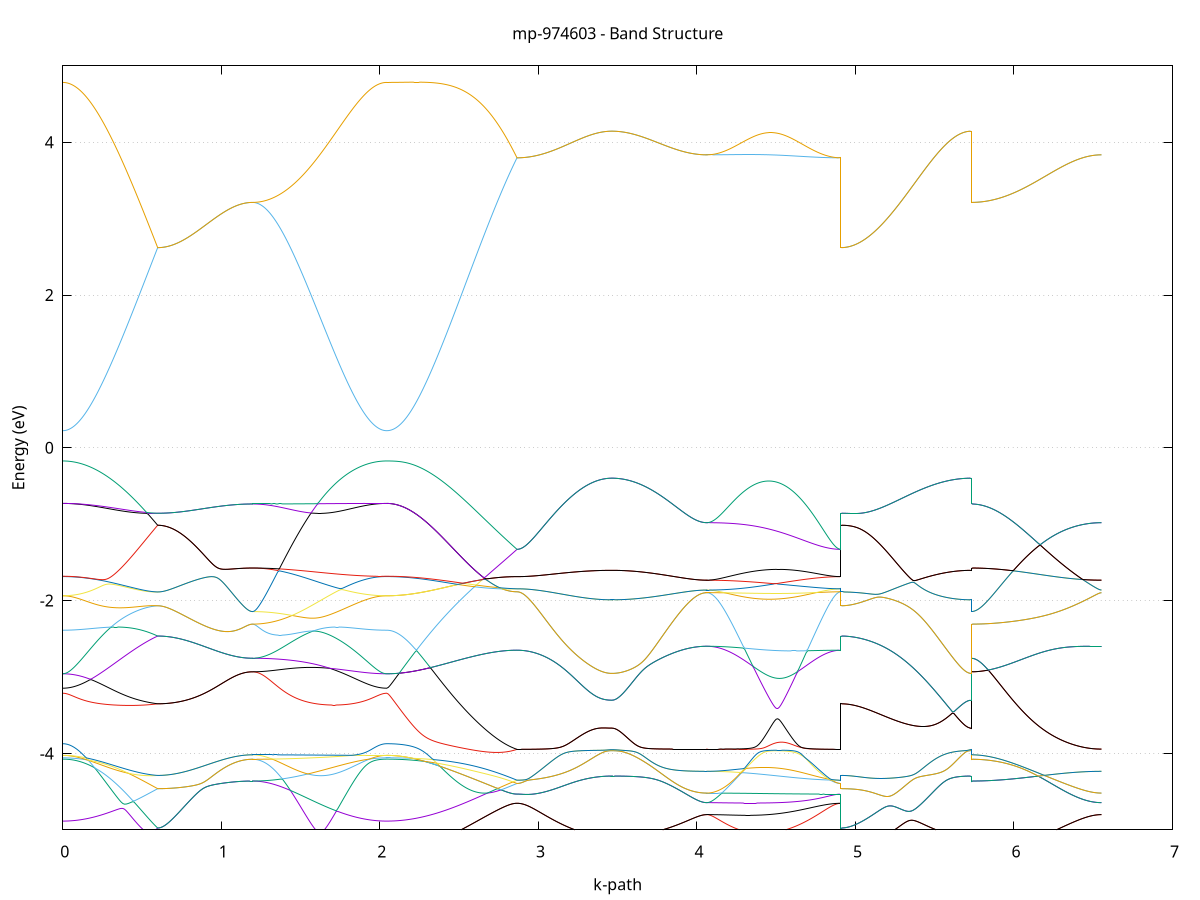 set title 'mp-974603 - Band Structure'
set xlabel 'k-path'
set ylabel 'Energy (eV)'
set grid y
set yrange [-5:5]
set terminal png size 800,600
set output 'mp-974603_bands_gnuplot.png'
plot '-' using 1:2 with lines notitle, '-' using 1:2 with lines notitle, '-' using 1:2 with lines notitle, '-' using 1:2 with lines notitle, '-' using 1:2 with lines notitle, '-' using 1:2 with lines notitle, '-' using 1:2 with lines notitle, '-' using 1:2 with lines notitle, '-' using 1:2 with lines notitle, '-' using 1:2 with lines notitle, '-' using 1:2 with lines notitle, '-' using 1:2 with lines notitle, '-' using 1:2 with lines notitle, '-' using 1:2 with lines notitle, '-' using 1:2 with lines notitle, '-' using 1:2 with lines notitle, '-' using 1:2 with lines notitle, '-' using 1:2 with lines notitle, '-' using 1:2 with lines notitle, '-' using 1:2 with lines notitle, '-' using 1:2 with lines notitle, '-' using 1:2 with lines notitle, '-' using 1:2 with lines notitle, '-' using 1:2 with lines notitle, '-' using 1:2 with lines notitle, '-' using 1:2 with lines notitle, '-' using 1:2 with lines notitle, '-' using 1:2 with lines notitle, '-' using 1:2 with lines notitle, '-' using 1:2 with lines notitle, '-' using 1:2 with lines notitle, '-' using 1:2 with lines notitle, '-' using 1:2 with lines notitle, '-' using 1:2 with lines notitle, '-' using 1:2 with lines notitle, '-' using 1:2 with lines notitle, '-' using 1:2 with lines notitle, '-' using 1:2 with lines notitle, '-' using 1:2 with lines notitle, '-' using 1:2 with lines notitle, '-' using 1:2 with lines notitle, '-' using 1:2 with lines notitle, '-' using 1:2 with lines notitle, '-' using 1:2 with lines notitle, '-' using 1:2 with lines notitle, '-' using 1:2 with lines notitle, '-' using 1:2 with lines notitle, '-' using 1:2 with lines notitle, '-' using 1:2 with lines notitle, '-' using 1:2 with lines notitle, '-' using 1:2 with lines notitle, '-' using 1:2 with lines notitle, '-' using 1:2 with lines notitle, '-' using 1:2 with lines notitle, '-' using 1:2 with lines notitle, '-' using 1:2 with lines notitle, '-' using 1:2 with lines notitle, '-' using 1:2 with lines notitle, '-' using 1:2 with lines notitle, '-' using 1:2 with lines notitle, '-' using 1:2 with lines notitle, '-' using 1:2 with lines notitle, '-' using 1:2 with lines notitle, '-' using 1:2 with lines notitle
0.000000 -21.288129
0.009975 -21.287929
0.019950 -21.287729
0.029925 -21.287529
0.039900 -21.287229
0.049875 -21.286729
0.059850 -21.286229
0.069825 -21.285629
0.079800 -21.284929
0.089775 -21.284029
0.099751 -21.283129
0.109726 -21.282129
0.119701 -21.281129
0.129676 -21.279929
0.139651 -21.278629
0.149626 -21.277229
0.159601 -21.275829
0.169576 -21.274329
0.179551 -21.272629
0.189526 -21.270929
0.199501 -21.269129
0.209476 -21.267229
0.219451 -21.265229
0.229426 -21.263229
0.239401 -21.261129
0.249376 -21.258929
0.259351 -21.256729
0.269326 -21.254329
0.279301 -21.251929
0.289277 -21.249429
0.299252 -21.246829
0.309227 -21.244229
0.319202 -21.241529
0.329177 -21.238629
0.339152 -21.235829
0.349127 -21.232829
0.359102 -21.229929
0.369077 -21.226929
0.379052 -21.223829
0.389027 -21.220629
0.399002 -21.217529
0.408977 -21.214429
0.418952 -21.211129
0.428927 -21.207829
0.438902 -21.204529
0.448877 -21.201129
0.458852 -21.197529
0.468827 -21.194129
0.478803 -21.190629
0.488778 -21.187129
0.498753 -21.183629
0.508728 -21.179929
0.518703 -21.176429
0.528678 -21.172829
0.538653 -21.169229
0.548628 -21.165629
0.558603 -21.162029
0.568578 -21.158329
0.578553 -21.154729
0.588528 -21.151029
0.598503 -21.147429
0.598503 -21.147429
0.608478 -21.147429
0.618453 -21.147429
0.628428 -21.147429
0.638403 -21.147529
0.648378 -21.147529
0.658353 -21.147629
0.668329 -21.147629
0.678304 -21.147729
0.688279 -21.147829
0.698254 -21.147929
0.708229 -21.148029
0.718204 -21.148129
0.728179 -21.148229
0.738154 -21.148329
0.748129 -21.148429
0.758104 -21.148529
0.768079 -21.148629
0.778054 -21.148729
0.788029 -21.148829
0.798004 -21.149029
0.807979 -21.149129
0.817954 -21.149229
0.827929 -21.149429
0.837904 -21.149529
0.847879 -21.149729
0.857855 -21.149829
0.867830 -21.149929
0.877805 -21.150129
0.887780 -21.150329
0.897755 -21.150429
0.907730 -21.150629
0.917705 -21.150729
0.927680 -21.150829
0.937655 -21.151029
0.947630 -21.151129
0.957605 -21.151329
0.967580 -21.151529
0.977555 -21.151729
0.987530 -21.151829
0.997505 -21.152029
1.007480 -21.152129
1.017455 -21.152329
1.027430 -21.152429
1.037405 -21.152529
1.047380 -21.152629
1.057356 -21.152729
1.067331 -21.152929
1.077306 -21.153029
1.087281 -21.153129
1.097256 -21.153229
1.107231 -21.153329
1.117206 -21.153329
1.127181 -21.153429
1.137156 -21.153429
1.147131 -21.153529
1.157106 -21.153529
1.167081 -21.153629
1.177056 -21.153629
1.187031 -21.153629
1.197006 -21.153629
1.197006 -21.153629
1.206964 -21.153629
1.216922 -21.153729
1.226880 -21.154029
1.236837 -21.154329
1.246795 -21.154729
1.256753 -21.155129
1.266711 -21.155629
1.276669 -21.156229
1.286626 -21.156929
1.296584 -21.157729
1.306542 -21.158529
1.316500 -21.159429
1.326457 -21.160429
1.336415 -21.161529
1.346373 -21.162729
1.356331 -21.164029
1.366289 -21.165329
1.376246 -21.166729
1.386204 -21.168229
1.396162 -21.169729
1.406120 -21.171429
1.416077 -21.173029
1.426035 -21.174729
1.435993 -21.176529
1.445951 -21.178429
1.455909 -21.180429
1.465866 -21.182429
1.475824 -21.184429
1.485782 -21.186529
1.495740 -21.188729
1.505697 -21.190929
1.515655 -21.193229
1.525613 -21.195429
1.535571 -21.197829
1.545529 -21.200129
1.555486 -21.202529
1.565444 -21.204929
1.575402 -21.207429
1.585360 -21.209829
1.595317 -21.212329
1.605275 -21.214829
1.615233 -21.217429
1.625191 -21.219829
1.635149 -21.222329
1.645106 -21.224829
1.655064 -21.227329
1.665022 -21.229829
1.674980 -21.232329
1.684937 -21.234829
1.694895 -21.237329
1.704853 -21.239829
1.714811 -21.242129
1.724769 -21.244429
1.734726 -21.246829
1.744684 -21.249129
1.754642 -21.251429
1.764600 -21.253729
1.774557 -21.255829
1.784515 -21.258029
1.794473 -21.260029
1.804431 -21.262029
1.814389 -21.264029
1.824346 -21.265929
1.834304 -21.267829
1.844262 -21.269629
1.854220 -21.271329
1.864178 -21.272929
1.874135 -21.274529
1.884093 -21.276029
1.894051 -21.277429
1.904009 -21.278729
1.913966 -21.280029
1.923924 -21.281129
1.933882 -21.282229
1.943840 -21.283229
1.953798 -21.284129
1.963755 -21.284929
1.973713 -21.285629
1.983671 -21.286229
1.993629 -21.286729
2.003586 -21.287229
2.013544 -21.287529
2.023502 -21.287829
2.033460 -21.288029
2.043418 -21.288129
2.043418 -21.288129
2.053317 -21.288029
2.063217 -21.287829
2.073117 -21.287529
2.083017 -21.287229
2.092917 -21.286929
2.102817 -21.286329
2.112717 -21.285829
2.122617 -21.285229
2.132516 -21.284529
2.142416 -21.283729
2.152316 -21.282829
2.162216 -21.281729
2.172116 -21.280729
2.182016 -21.279629
2.191916 -21.278429
2.201816 -21.277129
2.211715 -21.275929
2.221615 -21.274429
2.231515 -21.272929
2.241415 -21.271329
2.251315 -21.269729
2.261215 -21.268029
2.271115 -21.266229
2.281015 -21.264329
2.290915 -21.262429
2.300814 -21.260529
2.310714 -21.258429
2.320614 -21.256329
2.330514 -21.254129
2.340414 -21.251929
2.350314 -21.249629
2.360214 -21.247329
2.370114 -21.245029
2.380013 -21.242629
2.389913 -21.240329
2.399813 -21.237829
2.409713 -21.235229
2.419613 -21.232629
2.429513 -21.229929
2.439413 -21.227329
2.449313 -21.224629
2.459212 -21.221829
2.469112 -21.219129
2.479012 -21.216229
2.488912 -21.213529
2.498812 -21.210629
2.508712 -21.207729
2.518612 -21.204829
2.528512 -21.201929
2.538411 -21.199129
2.548311 -21.196229
2.558211 -21.193229
2.568111 -21.190229
2.578011 -21.187229
2.587911 -21.184229
2.597811 -21.181129
2.607711 -21.178129
2.617611 -21.175329
2.627510 -21.172329
2.637410 -21.169329
2.647310 -21.166329
2.657210 -21.163429
2.667110 -21.160429
2.677010 -21.157529
2.686910 -21.154529
2.696810 -21.151829
2.706709 -21.148829
2.716609 -21.145929
2.726509 -21.143029
2.736409 -21.140229
2.746309 -21.137429
2.756209 -21.134729
2.766109 -21.131829
2.776009 -21.129029
2.785908 -21.126329
2.795808 -21.123729
2.805708 -21.121129
2.815608 -21.118529
2.825508 -21.116029
2.835408 -21.113529
2.845308 -21.111129
2.855208 -21.108729
2.865107 -21.106329
2.865107 -21.106329
2.875083 -21.106329
2.885058 -21.106229
2.895033 -21.106129
2.905008 -21.105929
2.914983 -21.105829
2.924958 -21.105529
2.934933 -21.105329
2.944908 -21.105029
2.954883 -21.104729
2.964858 -21.104329
2.974833 -21.103929
2.984808 -21.103429
2.994783 -21.102929
3.004758 -21.102429
3.014733 -21.101829
3.024708 -21.101329
3.034683 -21.100729
3.044658 -21.100029
3.054633 -21.099429
3.064609 -21.098629
3.074584 -21.097829
3.084559 -21.097129
3.094534 -21.096329
3.104509 -21.095329
3.114484 -21.094429
3.124459 -21.093529
3.134434 -21.092529
3.144409 -21.091529
3.154384 -21.090629
3.164359 -21.089529
3.174334 -21.088429
3.184309 -21.087329
3.194284 -21.086229
3.204259 -21.085129
3.214234 -21.083929
3.224209 -21.082829
3.234184 -21.081629
3.244159 -21.080429
3.254135 -21.079129
3.264110 -21.077929
3.274085 -21.076729
3.284060 -21.075429
3.294035 -21.074229
3.304010 -21.072929
3.313985 -21.071729
3.323960 -21.070429
3.333935 -21.069129
3.343910 -21.067929
3.353885 -21.066729
3.363860 -21.065429
3.373835 -21.064229
3.383810 -21.063229
3.393785 -21.062129
3.403760 -21.061229
3.413735 -21.060329
3.423710 -21.059629
3.433685 -21.059029
3.443661 -21.058529
3.453636 -21.058129
3.463611 -21.058029
3.463611 -21.058029
3.473586 -21.058129
3.483561 -21.058229
3.493536 -21.058529
3.503511 -21.058829
3.513486 -21.059329
3.523461 -21.059929
3.533436 -21.060529
3.543411 -21.061229
3.553386 -21.061929
3.563361 -21.062729
3.573336 -21.063529
3.583311 -21.064329
3.593286 -21.065229
3.603261 -21.066129
3.613236 -21.066929
3.623211 -21.067829
3.633187 -21.068729
3.643162 -21.069629
3.653137 -21.070529
3.663112 -21.071529
3.673087 -21.072429
3.683062 -21.073329
3.693037 -21.074129
3.703012 -21.075029
3.712987 -21.075929
3.722962 -21.076729
3.732937 -21.077529
3.742912 -21.078329
3.752887 -21.079129
3.762862 -21.079929
3.772837 -21.080629
3.782812 -21.081429
3.792787 -21.082129
3.802762 -21.082929
3.812737 -21.083529
3.822713 -21.084229
3.832688 -21.084829
3.842663 -21.085529
3.852638 -21.086029
3.862613 -21.086629
3.872588 -21.087129
3.882563 -21.087729
3.892538 -21.088229
3.902513 -21.088629
3.912488 -21.089129
3.922463 -21.089529
3.932438 -21.089929
3.942413 -21.090329
3.952388 -21.090629
3.962363 -21.090929
3.972338 -21.091029
3.982313 -21.091329
3.992288 -21.091529
4.002263 -21.091729
4.012238 -21.091829
4.022214 -21.092029
4.032189 -21.092129
4.042164 -21.092129
4.052139 -21.092229
4.062114 -21.092229
4.062114 -21.092229
4.072072 -21.092229
4.082029 -21.092229
4.091987 -21.092329
4.101945 -21.092329
4.111903 -21.092329
4.121860 -21.092429
4.131818 -21.092529
4.141776 -21.092529
4.151734 -21.092629
4.161692 -21.092729
4.171649 -21.092829
4.181607 -21.093029
4.191565 -21.093129
4.201523 -21.093229
4.211480 -21.093429
4.221438 -21.093529
4.231396 -21.093729
4.241354 -21.093829
4.251312 -21.093929
4.261269 -21.094129
4.271227 -21.094329
4.281185 -21.094529
4.291143 -21.094729
4.301100 -21.094929
4.311058 -21.095129
4.321016 -21.095329
4.330974 -21.095529
4.340932 -21.095729
4.350889 -21.096029
4.360847 -21.096229
4.370805 -21.096429
4.380763 -21.096729
4.390720 -21.097029
4.400678 -21.097329
4.410636 -21.097529
4.420594 -21.097829
4.430552 -21.098029
4.440509 -21.098329
4.450467 -21.098529
4.460425 -21.098829
4.470383 -21.099029
4.480340 -21.099329
4.490298 -21.099529
4.500256 -21.099829
4.510214 -21.100029
4.520172 -21.100229
4.530129 -21.100429
4.540087 -21.100829
4.550045 -21.101029
4.560003 -21.101229
4.569961 -21.101529
4.579918 -21.101729
4.589876 -21.102029
4.599834 -21.102229
4.609792 -21.102429
4.619749 -21.102729
4.629707 -21.102929
4.639665 -21.103129
4.649623 -21.103329
4.659581 -21.103529
4.669538 -21.103729
4.679496 -21.103929
4.689454 -21.104129
4.699412 -21.104329
4.709369 -21.104429
4.719327 -21.104629
4.729285 -21.104729
4.739243 -21.104929
4.749201 -21.105029
4.759158 -21.105229
4.769116 -21.105329
4.779074 -21.105529
4.789032 -21.105629
4.798989 -21.105729
4.808947 -21.105829
4.818905 -21.105929
4.828863 -21.106029
4.838821 -21.106129
4.848778 -21.106129
4.858736 -21.106129
4.868694 -21.106229
4.878652 -21.106229
4.888609 -21.106229
4.898567 -21.106329
4.908525 -21.106329
4.908525 -21.147429
4.918425 -21.147429
4.928325 -21.147329
4.938225 -21.147329
4.948125 -21.147129
4.958024 -21.146929
4.967924 -21.146629
4.977824 -21.146329
4.987724 -21.145929
4.997624 -21.145529
5.007524 -21.145029
5.017424 -21.144429
5.027324 -21.143929
5.037223 -21.143429
5.047123 -21.142729
5.057023 -21.142129
5.066923 -21.141329
5.076823 -21.140429
5.086723 -21.139629
5.096623 -21.138729
5.106523 -21.137829
5.116422 -21.136929
5.126322 -21.135929
5.136222 -21.134929
5.146122 -21.133829
5.156022 -21.132729
5.165922 -21.131629
5.175822 -21.130429
5.185722 -21.129329
5.195622 -21.128129
5.205521 -21.126829
5.215421 -21.125529
5.225321 -21.124229
5.235221 -21.122929
5.245121 -21.121529
5.255021 -21.120129
5.264921 -21.118729
5.274821 -21.117329
5.284720 -21.115829
5.294620 -21.114329
5.304520 -21.112829
5.314420 -21.111429
5.324320 -21.109829
5.334220 -21.108329
5.344120 -21.106729
5.354020 -21.105129
5.363919 -21.103729
5.373819 -21.102229
5.383719 -21.100729
5.393619 -21.099129
5.403519 -21.097629
5.413419 -21.095929
5.423319 -21.094329
5.433219 -21.092829
5.443118 -21.091229
5.453018 -21.089729
5.462918 -21.088129
5.472818 -21.086629
5.482718 -21.085129
5.492618 -21.083529
5.502518 -21.082029
5.512418 -21.080629
5.522318 -21.079129
5.532217 -21.077629
5.542117 -21.076229
5.552017 -21.074829
5.561917 -21.073329
5.571817 -21.072029
5.581717 -21.070729
5.591617 -21.069429
5.601517 -21.068029
5.611416 -21.066829
5.621316 -21.065629
5.631216 -21.064429
5.641116 -21.063429
5.651016 -21.062429
5.660916 -21.061429
5.670816 -21.060629
5.680716 -21.059829
5.690615 -21.059129
5.700515 -21.058729
5.710415 -21.058329
5.720315 -21.058129
5.730215 -21.058029
5.730215 -21.153629
5.740115 -21.153529
5.750015 -21.153529
5.759915 -21.153329
5.769814 -21.153229
5.779714 -21.153029
5.789614 -21.152829
5.799514 -21.152529
5.809414 -21.152129
5.819314 -21.151829
5.829214 -21.151429
5.839114 -21.151029
5.849014 -21.150529
5.858913 -21.150029
5.868813 -21.149429
5.878713 -21.148829
5.888613 -21.148129
5.898513 -21.147529
5.908413 -21.146829
5.918313 -21.146029
5.928213 -21.145229
5.938112 -21.144429
5.948012 -21.143629
5.957912 -21.142829
5.967812 -21.142029
5.977712 -21.141129
5.987612 -21.140029
5.997512 -21.139029
6.007412 -21.137929
6.017311 -21.136929
6.027211 -21.135829
6.037111 -21.134829
6.047011 -21.133629
6.056911 -21.132529
6.066811 -21.131429
6.076711 -21.130229
6.086611 -21.129029
6.096510 -21.127929
6.106410 -21.126729
6.116310 -21.125729
6.126210 -21.124629
6.136110 -21.123429
6.146010 -21.122329
6.155910 -21.121129
6.165810 -21.120029
6.175710 -21.118829
6.185609 -21.117729
6.195509 -21.116529
6.205409 -21.115429
6.215309 -21.114229
6.225209 -21.113029
6.235109 -21.111929
6.245009 -21.110829
6.254909 -21.109729
6.264808 -21.108729
6.274708 -21.107729
6.284608 -21.106729
6.294508 -21.105729
6.304408 -21.104729
6.314308 -21.103929
6.324208 -21.103029
6.334108 -21.102129
6.344007 -21.101329
6.353907 -21.100629
6.363807 -21.099829
6.373707 -21.098929
6.383607 -21.098129
6.393507 -21.097529
6.403407 -21.096829
6.413307 -21.096329
6.423206 -21.095829
6.433106 -21.095229
6.443006 -21.094729
6.452906 -21.094329
6.462806 -21.093929
6.472706 -21.093529
6.482606 -21.093329
6.492506 -21.093029
6.502406 -21.092829
6.512305 -21.092629
6.522205 -21.092429
6.532105 -21.092329
6.542005 -21.092229
6.551905 -21.092229
e
0.000000 -21.043029
0.009975 -21.043029
0.019950 -21.043029
0.029925 -21.043129
0.039900 -21.043129
0.049875 -21.043229
0.059850 -21.043429
0.069825 -21.043529
0.079800 -21.043729
0.089775 -21.043929
0.099751 -21.044329
0.109726 -21.044529
0.119701 -21.044929
0.129676 -21.045229
0.139651 -21.045629
0.149626 -21.046129
0.159601 -21.046629
0.169576 -21.047229
0.179551 -21.047829
0.189526 -21.048429
0.199501 -21.049229
0.209476 -21.050029
0.219451 -21.050929
0.229426 -21.051929
0.239401 -21.052929
0.249376 -21.054129
0.259351 -21.055329
0.269326 -21.056629
0.279301 -21.058029
0.289277 -21.059429
0.299252 -21.061029
0.309227 -21.062729
0.319202 -21.064529
0.329177 -21.066429
0.339152 -21.068429
0.349127 -21.070429
0.359102 -21.072629
0.369077 -21.074829
0.379052 -21.077229
0.389027 -21.079629
0.399002 -21.082229
0.408977 -21.084929
0.418952 -21.087729
0.428927 -21.090629
0.438902 -21.093529
0.448877 -21.096529
0.458852 -21.099529
0.468827 -21.102829
0.478803 -21.105929
0.488778 -21.109229
0.498753 -21.112529
0.508728 -21.115829
0.518703 -21.119229
0.528678 -21.122729
0.538653 -21.126129
0.548628 -21.129629
0.558603 -21.133229
0.568578 -21.136629
0.578553 -21.140229
0.588528 -21.143729
0.598503 -21.147429
0.598503 -21.147429
0.608478 -21.147429
0.618453 -21.147429
0.628428 -21.147429
0.638403 -21.147529
0.648378 -21.147529
0.658353 -21.147629
0.668329 -21.147629
0.678304 -21.147729
0.688279 -21.147829
0.698254 -21.147929
0.708229 -21.148029
0.718204 -21.148129
0.728179 -21.148229
0.738154 -21.148329
0.748129 -21.148429
0.758104 -21.148529
0.768079 -21.148629
0.778054 -21.148729
0.788029 -21.148829
0.798004 -21.149029
0.807979 -21.149129
0.817954 -21.149229
0.827929 -21.149429
0.837904 -21.149529
0.847879 -21.149729
0.857855 -21.149829
0.867830 -21.149929
0.877805 -21.150129
0.887780 -21.150329
0.897755 -21.150429
0.907730 -21.150629
0.917705 -21.150729
0.927680 -21.150829
0.937655 -21.151029
0.947630 -21.151129
0.957605 -21.151329
0.967580 -21.151529
0.977555 -21.151729
0.987530 -21.151829
0.997505 -21.152029
1.007480 -21.152129
1.017455 -21.152329
1.027430 -21.152429
1.037405 -21.152529
1.047380 -21.152629
1.057356 -21.152729
1.067331 -21.152929
1.077306 -21.153029
1.087281 -21.153129
1.097256 -21.153229
1.107231 -21.153329
1.117206 -21.153329
1.127181 -21.153429
1.137156 -21.153429
1.147131 -21.153529
1.157106 -21.153529
1.167081 -21.153629
1.177056 -21.153629
1.187031 -21.153629
1.197006 -21.153629
1.197006 -21.153629
1.206964 -21.153529
1.216922 -21.153429
1.226880 -21.153229
1.236837 -21.152829
1.246795 -21.152429
1.256753 -21.151829
1.266711 -21.151229
1.276669 -21.150429
1.286626 -21.149629
1.296584 -21.148629
1.306542 -21.147629
1.316500 -21.146529
1.326457 -21.145329
1.336415 -21.144129
1.346373 -21.142729
1.356331 -21.141329
1.366289 -21.139729
1.376246 -21.138129
1.386204 -21.136429
1.396162 -21.134629
1.406120 -21.132829
1.416077 -21.130929
1.426035 -21.128929
1.435993 -21.126929
1.445951 -21.124929
1.455909 -21.122829
1.465866 -21.120729
1.475824 -21.118529
1.485782 -21.116229
1.495740 -21.113929
1.505697 -21.111629
1.515655 -21.109329
1.525613 -21.107029
1.535571 -21.104629
1.545529 -21.102129
1.555486 -21.099729
1.565444 -21.097329
1.575402 -21.095029
1.585360 -21.092629
1.595317 -21.090229
1.605275 -21.087829
1.615233 -21.085529
1.625191 -21.083229
1.635149 -21.081029
1.645106 -21.078729
1.655064 -21.076529
1.665022 -21.074429
1.674980 -21.072329
1.684937 -21.070429
1.694895 -21.068529
1.704853 -21.066629
1.714811 -21.064829
1.724769 -21.063129
1.734726 -21.061529
1.744684 -21.059929
1.754642 -21.058629
1.764600 -21.057329
1.774557 -21.056029
1.784515 -21.054729
1.794473 -21.053629
1.804431 -21.052529
1.814389 -21.051529
1.824346 -21.050629
1.834304 -21.049829
1.844262 -21.049029
1.854220 -21.048329
1.864178 -21.047629
1.874135 -21.047129
1.884093 -21.046529
1.894051 -21.046029
1.904009 -21.045629
1.913966 -21.045229
1.923924 -21.044829
1.933882 -21.044529
1.943840 -21.044229
1.953798 -21.044029
1.963755 -21.043729
1.973713 -21.043529
1.983671 -21.043429
1.993629 -21.043229
2.003586 -21.043129
2.013544 -21.043029
2.023502 -21.043029
2.033460 -21.043029
2.043418 -21.043029
2.043418 -21.043029
2.053317 -21.043029
2.063217 -21.042929
2.073117 -21.042929
2.083017 -21.042929
2.092917 -21.042929
2.102817 -21.042929
2.112717 -21.043029
2.122617 -21.043029
2.132516 -21.043029
2.142416 -21.043029
2.152316 -21.043029
2.162216 -21.043229
2.172116 -21.043229
2.182016 -21.043329
2.191916 -21.043329
2.201816 -21.043429
2.211715 -21.043529
2.221615 -21.043529
2.231515 -21.043529
2.241415 -21.043629
2.251315 -21.043629
2.261215 -21.043729
2.271115 -21.043829
2.281015 -21.043929
2.290915 -21.044129
2.300814 -21.044229
2.310714 -21.044329
2.320614 -21.044529
2.330514 -21.044729
2.340414 -21.045029
2.350314 -21.045329
2.360214 -21.045529
2.370114 -21.045829
2.380013 -21.046129
2.389913 -21.046529
2.399813 -21.046829
2.409713 -21.047229
2.419613 -21.047629
2.429513 -21.048029
2.439413 -21.048429
2.449313 -21.048929
2.459212 -21.049429
2.469112 -21.050029
2.479012 -21.050529
2.488912 -21.051129
2.498812 -21.051829
2.508712 -21.052529
2.518612 -21.053229
2.528512 -21.053929
2.538411 -21.054729
2.548311 -21.055529
2.558211 -21.056429
2.568111 -21.057229
2.578011 -21.058229
2.587911 -21.059229
2.597811 -21.060329
2.607711 -21.061329
2.617611 -21.062529
2.627510 -21.063729
2.637410 -21.064829
2.647310 -21.066129
2.657210 -21.067429
2.667110 -21.068729
2.677010 -21.070229
2.686910 -21.071629
2.696810 -21.073229
2.706709 -21.074729
2.716609 -21.076329
2.726509 -21.078029
2.736409 -21.079729
2.746309 -21.081429
2.756209 -21.083229
2.766109 -21.085129
2.776009 -21.087029
2.785908 -21.088929
2.795808 -21.090929
2.805708 -21.093029
2.815608 -21.095129
2.825508 -21.097229
2.835408 -21.099429
2.845308 -21.101729
2.855208 -21.104029
2.865107 -21.106329
2.865107 -21.106329
2.875083 -21.106329
2.885058 -21.106229
2.895033 -21.106129
2.905008 -21.105929
2.914983 -21.105829
2.924958 -21.105529
2.934933 -21.105329
2.944908 -21.105029
2.954883 -21.104729
2.964858 -21.104329
2.974833 -21.103929
2.984808 -21.103429
2.994783 -21.102929
3.004758 -21.102429
3.014733 -21.101829
3.024708 -21.101329
3.034683 -21.100729
3.044658 -21.100029
3.054633 -21.099429
3.064609 -21.098629
3.074584 -21.097829
3.084559 -21.097129
3.094534 -21.096329
3.104509 -21.095329
3.114484 -21.094429
3.124459 -21.093529
3.134434 -21.092529
3.144409 -21.091529
3.154384 -21.090629
3.164359 -21.089529
3.174334 -21.088429
3.184309 -21.087329
3.194284 -21.086229
3.204259 -21.085129
3.214234 -21.083929
3.224209 -21.082829
3.234184 -21.081629
3.244159 -21.080429
3.254135 -21.079129
3.264110 -21.077929
3.274085 -21.076729
3.284060 -21.075429
3.294035 -21.074229
3.304010 -21.072929
3.313985 -21.071729
3.323960 -21.070429
3.333935 -21.069129
3.343910 -21.067929
3.353885 -21.066729
3.363860 -21.065429
3.373835 -21.064229
3.383810 -21.063229
3.393785 -21.062129
3.403760 -21.061229
3.413735 -21.060329
3.423710 -21.059629
3.433685 -21.059029
3.443661 -21.058529
3.453636 -21.058129
3.463611 -21.058029
3.463611 -21.058029
3.473586 -21.058129
3.483561 -21.058229
3.493536 -21.058529
3.503511 -21.058829
3.513486 -21.059329
3.523461 -21.059929
3.533436 -21.060529
3.543411 -21.061229
3.553386 -21.061929
3.563361 -21.062729
3.573336 -21.063529
3.583311 -21.064329
3.593286 -21.065229
3.603261 -21.066129
3.613236 -21.066929
3.623211 -21.067829
3.633187 -21.068729
3.643162 -21.069629
3.653137 -21.070529
3.663112 -21.071529
3.673087 -21.072429
3.683062 -21.073329
3.693037 -21.074129
3.703012 -21.075029
3.712987 -21.075929
3.722962 -21.076729
3.732937 -21.077529
3.742912 -21.078329
3.752887 -21.079129
3.762862 -21.079929
3.772837 -21.080629
3.782812 -21.081429
3.792787 -21.082129
3.802762 -21.082929
3.812737 -21.083529
3.822713 -21.084229
3.832688 -21.084829
3.842663 -21.085529
3.852638 -21.086029
3.862613 -21.086629
3.872588 -21.087129
3.882563 -21.087729
3.892538 -21.088229
3.902513 -21.088629
3.912488 -21.089129
3.922463 -21.089529
3.932438 -21.089929
3.942413 -21.090329
3.952388 -21.090629
3.962363 -21.090929
3.972338 -21.091029
3.982313 -21.091329
3.992288 -21.091529
4.002263 -21.091729
4.012238 -21.091829
4.022214 -21.092029
4.032189 -21.092129
4.042164 -21.092129
4.052139 -21.092229
4.062114 -21.092229
4.062114 -21.092229
4.072072 -21.092229
4.082029 -21.092129
4.091987 -21.091929
4.101945 -21.091729
4.111903 -21.091429
4.121860 -21.091029
4.131818 -21.090529
4.141776 -21.090029
4.151734 -21.089529
4.161692 -21.088929
4.171649 -21.088229
4.181607 -21.087529
4.191565 -21.086729
4.201523 -21.085829
4.211480 -21.084829
4.221438 -21.083929
4.231396 -21.082929
4.241354 -21.081829
4.251312 -21.080629
4.261269 -21.079529
4.271227 -21.078329
4.281185 -21.077029
4.291143 -21.075729
4.301100 -21.074429
4.311058 -21.073029
4.321016 -21.071629
4.330974 -21.070229
4.340932 -21.068829
4.350889 -21.067429
4.360847 -21.066029
4.370805 -21.064729
4.380763 -21.063329
4.390720 -21.062129
4.400678 -21.060929
4.410636 -21.059929
4.420594 -21.059029
4.430552 -21.058329
4.440509 -21.057929
4.450467 -21.057829
4.460425 -21.057929
4.470383 -21.058429
4.480340 -21.059229
4.490298 -21.060229
4.500256 -21.061329
4.510214 -21.062629
4.520172 -21.063929
4.530129 -21.065529
4.540087 -21.067129
4.550045 -21.068629
4.560003 -21.070229
4.569961 -21.071929
4.579918 -21.073629
4.589876 -21.075229
4.599834 -21.076829
4.609792 -21.078429
4.619749 -21.080129
4.629707 -21.081629
4.639665 -21.083229
4.649623 -21.084729
4.659581 -21.086229
4.669538 -21.087629
4.679496 -21.089129
4.689454 -21.090429
4.699412 -21.091829
4.709369 -21.093129
4.719327 -21.094329
4.729285 -21.095529
4.739243 -21.096629
4.749201 -21.097729
4.759158 -21.098729
4.769116 -21.099629
4.779074 -21.100629
4.789032 -21.101529
4.798989 -21.102229
4.808947 -21.102929
4.818905 -21.103529
4.828863 -21.104129
4.838821 -21.104629
4.848778 -21.105029
4.858736 -21.105429
4.868694 -21.105729
4.878652 -21.106029
4.888609 -21.106129
4.898567 -21.106329
4.908525 -21.106329
4.908525 -21.147429
4.918425 -21.147429
4.928325 -21.147329
4.938225 -21.147329
4.948125 -21.147129
4.958024 -21.146929
4.967924 -21.146629
4.977824 -21.146329
4.987724 -21.145929
4.997624 -21.145529
5.007524 -21.145029
5.017424 -21.144429
5.027324 -21.143929
5.037223 -21.143429
5.047123 -21.142729
5.057023 -21.142129
5.066923 -21.141329
5.076823 -21.140429
5.086723 -21.139629
5.096623 -21.138729
5.106523 -21.137829
5.116422 -21.136929
5.126322 -21.135929
5.136222 -21.134929
5.146122 -21.133829
5.156022 -21.132729
5.165922 -21.131629
5.175822 -21.130429
5.185722 -21.129329
5.195622 -21.128129
5.205521 -21.126829
5.215421 -21.125529
5.225321 -21.124229
5.235221 -21.122929
5.245121 -21.121529
5.255021 -21.120129
5.264921 -21.118729
5.274821 -21.117329
5.284720 -21.115829
5.294620 -21.114329
5.304520 -21.112829
5.314420 -21.111429
5.324320 -21.109829
5.334220 -21.108329
5.344120 -21.106729
5.354020 -21.105129
5.363919 -21.103729
5.373819 -21.102229
5.383719 -21.100729
5.393619 -21.099129
5.403519 -21.097629
5.413419 -21.095929
5.423319 -21.094329
5.433219 -21.092829
5.443118 -21.091229
5.453018 -21.089729
5.462918 -21.088129
5.472818 -21.086629
5.482718 -21.085129
5.492618 -21.083529
5.502518 -21.082029
5.512418 -21.080629
5.522318 -21.079129
5.532217 -21.077629
5.542117 -21.076229
5.552017 -21.074829
5.561917 -21.073329
5.571817 -21.072029
5.581717 -21.070729
5.591617 -21.069429
5.601517 -21.068029
5.611416 -21.066829
5.621316 -21.065629
5.631216 -21.064429
5.641116 -21.063429
5.651016 -21.062429
5.660916 -21.061429
5.670816 -21.060629
5.680716 -21.059829
5.690615 -21.059129
5.700515 -21.058729
5.710415 -21.058329
5.720315 -21.058129
5.730215 -21.058029
5.730215 -21.153629
5.740115 -21.153529
5.750015 -21.153529
5.759915 -21.153329
5.769814 -21.153229
5.779714 -21.153029
5.789614 -21.152829
5.799514 -21.152529
5.809414 -21.152129
5.819314 -21.151829
5.829214 -21.151429
5.839114 -21.151029
5.849014 -21.150529
5.858913 -21.150029
5.868813 -21.149429
5.878713 -21.148829
5.888613 -21.148129
5.898513 -21.147529
5.908413 -21.146829
5.918313 -21.146029
5.928213 -21.145229
5.938112 -21.144429
5.948012 -21.143629
5.957912 -21.142829
5.967812 -21.142029
5.977712 -21.141129
5.987612 -21.140029
5.997512 -21.139029
6.007412 -21.137929
6.017311 -21.136929
6.027211 -21.135829
6.037111 -21.134829
6.047011 -21.133629
6.056911 -21.132529
6.066811 -21.131429
6.076711 -21.130229
6.086611 -21.129029
6.096510 -21.127929
6.106410 -21.126729
6.116310 -21.125729
6.126210 -21.124629
6.136110 -21.123429
6.146010 -21.122329
6.155910 -21.121129
6.165810 -21.120029
6.175710 -21.118829
6.185609 -21.117729
6.195509 -21.116529
6.205409 -21.115429
6.215309 -21.114229
6.225209 -21.113029
6.235109 -21.111929
6.245009 -21.110829
6.254909 -21.109729
6.264808 -21.108729
6.274708 -21.107729
6.284608 -21.106729
6.294508 -21.105729
6.304408 -21.104729
6.314308 -21.103929
6.324208 -21.103029
6.334108 -21.102129
6.344007 -21.101329
6.353907 -21.100629
6.363807 -21.099829
6.373707 -21.098929
6.383607 -21.098129
6.393507 -21.097529
6.403407 -21.096829
6.413307 -21.096329
6.423206 -21.095829
6.433106 -21.095229
6.443006 -21.094729
6.452906 -21.094329
6.462806 -21.093929
6.472706 -21.093529
6.482606 -21.093329
6.492506 -21.093029
6.502406 -21.092829
6.512305 -21.092629
6.522205 -21.092429
6.532105 -21.092329
6.542005 -21.092229
6.551905 -21.092229
e
0.000000 -20.962129
0.009975 -20.962229
0.019950 -20.962229
0.029925 -20.962429
0.039900 -20.962629
0.049875 -20.962929
0.059850 -20.963229
0.069825 -20.963629
0.079800 -20.964029
0.089775 -20.964629
0.099751 -20.965129
0.109726 -20.965829
0.119701 -20.966429
0.129676 -20.967129
0.139651 -20.967929
0.149626 -20.968729
0.159601 -20.969529
0.169576 -20.970329
0.179551 -20.971129
0.189526 -20.972029
0.199501 -20.972929
0.209476 -20.973829
0.219451 -20.974729
0.229426 -20.975629
0.239401 -20.976529
0.249376 -20.977429
0.259351 -20.978229
0.269326 -20.979129
0.279301 -20.979929
0.289277 -20.980729
0.299252 -20.981429
0.309227 -20.982129
0.319202 -20.982729
0.329177 -20.983329
0.339152 -20.983829
0.349127 -20.984229
0.359102 -20.984729
0.369077 -20.985129
0.379052 -20.985429
0.389027 -20.985629
0.399002 -20.985729
0.408977 -20.986029
0.418952 -20.986129
0.428927 -20.986229
0.438902 -20.986229
0.448877 -20.986229
0.458852 -20.986229
0.468827 -20.986129
0.478803 -20.986029
0.488778 -20.985829
0.498753 -20.985729
0.508728 -20.985529
0.518703 -20.985329
0.528678 -20.985029
0.538653 -20.984729
0.548628 -20.984529
0.558603 -20.984229
0.568578 -20.983829
0.578553 -20.983529
0.588528 -20.983129
0.598503 -20.982729
0.598503 -20.982729
0.608478 -20.982629
0.618453 -20.982629
0.628428 -20.982629
0.638403 -20.982529
0.648378 -20.982529
0.658353 -20.982429
0.668329 -20.982329
0.678304 -20.982229
0.688279 -20.982329
0.698254 -20.982229
0.708229 -20.982129
0.718204 -20.982029
0.728179 -20.981929
0.738154 -20.981729
0.748129 -20.981629
0.758104 -20.981529
0.768079 -20.981329
0.778054 -20.981129
0.788029 -20.981029
0.798004 -20.980829
0.807979 -20.980629
0.817954 -20.980529
0.827929 -20.980329
0.837904 -20.980129
0.847879 -20.980029
0.857855 -20.979729
0.867830 -20.979629
0.877805 -20.979329
0.887780 -20.979229
0.897755 -20.978929
0.907730 -20.978829
0.917705 -20.978629
0.927680 -20.978429
0.937655 -20.978129
0.947630 -20.977929
0.957605 -20.977829
0.967580 -20.977629
0.977555 -20.977429
0.987530 -20.977329
0.997505 -20.977129
1.007480 -20.976929
1.017455 -20.976829
1.027430 -20.976729
1.037405 -20.976529
1.047380 -20.976429
1.057356 -20.976329
1.067331 -20.976229
1.077306 -20.976129
1.087281 -20.976029
1.097256 -20.975929
1.107231 -20.975929
1.117206 -20.975729
1.127181 -20.975729
1.137156 -20.975629
1.147131 -20.975629
1.157106 -20.975529
1.167081 -20.975429
1.177056 -20.975429
1.187031 -20.975429
1.197006 -20.975429
1.197006 -20.975429
1.206964 -20.975429
1.216922 -20.975429
1.226880 -20.975529
1.236837 -20.975729
1.246795 -20.975829
1.256753 -20.976029
1.266711 -20.976129
1.276669 -20.976429
1.286626 -20.976629
1.296584 -20.976829
1.306542 -20.977129
1.316500 -20.977429
1.326457 -20.977729
1.336415 -20.978029
1.346373 -20.978329
1.356331 -20.978729
1.366289 -20.979129
1.376246 -20.979429
1.386204 -20.979829
1.396162 -20.980129
1.406120 -20.980629
1.416077 -20.981029
1.426035 -20.981429
1.435993 -20.981829
1.445951 -20.982229
1.455909 -20.982729
1.465866 -20.983129
1.475824 -20.983529
1.485782 -20.983729
1.495740 -20.984129
1.505697 -20.984529
1.515655 -20.984829
1.525613 -20.985129
1.535571 -20.985429
1.545529 -20.985629
1.555486 -20.985929
1.565444 -20.986129
1.575402 -20.986329
1.585360 -20.986429
1.595317 -20.986629
1.605275 -20.986629
1.615233 -20.986629
1.625191 -20.986629
1.635149 -20.986529
1.645106 -20.986529
1.655064 -20.986329
1.665022 -20.986129
1.674980 -20.985829
1.684937 -20.985529
1.694895 -20.985129
1.704853 -20.984729
1.714811 -20.984229
1.724769 -20.983729
1.734726 -20.983229
1.744684 -20.982529
1.754642 -20.981829
1.764600 -20.981129
1.774557 -20.980329
1.784515 -20.979429
1.794473 -20.978629
1.804431 -20.977729
1.814389 -20.976829
1.824346 -20.975929
1.834304 -20.974929
1.844262 -20.974029
1.854220 -20.973029
1.864178 -20.972129
1.874135 -20.971229
1.884093 -20.970229
1.894051 -20.969329
1.904009 -20.968529
1.913966 -20.967729
1.923924 -20.966929
1.933882 -20.966129
1.943840 -20.965429
1.953798 -20.964829
1.963755 -20.964229
1.973713 -20.963729
1.983671 -20.963329
1.993629 -20.962929
2.003586 -20.962629
2.013544 -20.962329
2.023502 -20.962229
2.033460 -20.962129
2.043418 -20.962129
2.043418 -20.962129
2.053317 -20.962229
2.063217 -20.962129
2.073117 -20.962129
2.083017 -20.962129
2.092917 -20.962229
2.102817 -20.962329
2.112717 -20.962429
2.122617 -20.962629
2.132516 -20.962729
2.142416 -20.962929
2.152316 -20.962929
2.162216 -20.963129
2.172116 -20.963329
2.182016 -20.963629
2.191916 -20.963829
2.201816 -20.964029
2.211715 -20.964329
2.221615 -20.964529
2.231515 -20.964829
2.241415 -20.965129
2.251315 -20.965429
2.261215 -20.965729
2.271115 -20.966029
2.281015 -20.966329
2.290915 -20.966729
2.300814 -20.967129
2.310714 -20.967529
2.320614 -20.967829
2.330514 -20.968229
2.340414 -20.968629
2.350314 -20.968929
2.360214 -20.969329
2.370114 -20.969829
2.380013 -20.970229
2.389913 -20.970729
2.399813 -20.971129
2.409713 -20.971529
2.419613 -20.971929
2.429513 -20.972329
2.439413 -20.972829
2.449313 -20.973229
2.459212 -20.973729
2.469112 -20.974129
2.479012 -20.974429
2.488912 -20.974929
2.498812 -20.975429
2.508712 -20.975829
2.518612 -20.976229
2.528512 -20.976629
2.538411 -20.977129
2.548311 -20.977529
2.558211 -20.977929
2.568111 -20.978229
2.578011 -20.978629
2.587911 -20.979029
2.597811 -20.979329
2.607711 -20.979629
2.617611 -20.980029
2.627510 -20.980329
2.637410 -20.980629
2.647310 -20.980829
2.657210 -20.981129
2.667110 -20.981429
2.677010 -20.981729
2.686910 -20.982029
2.696810 -20.982329
2.706709 -20.982529
2.716609 -20.982829
2.726509 -20.982929
2.736409 -20.983129
2.746309 -20.983329
2.756209 -20.983529
2.766109 -20.983629
2.776009 -20.983729
2.785908 -20.983929
2.795808 -20.984029
2.805708 -20.984129
2.815608 -20.984229
2.825508 -20.984329
2.835408 -20.984329
2.845308 -20.984329
2.855208 -20.984429
2.865107 -20.984429
2.865107 -20.984429
2.875083 -20.984429
2.885058 -20.984429
2.895033 -20.984529
2.905008 -20.984729
2.914983 -20.984829
2.924958 -20.985129
2.934933 -20.985329
2.944908 -20.985629
2.954883 -20.986029
2.964858 -20.986429
2.974833 -20.986829
2.984808 -20.987329
2.994783 -20.987729
3.004758 -20.988329
3.014733 -20.988829
3.024708 -20.989529
3.034683 -20.990129
3.044658 -20.990829
3.054633 -20.991629
3.064609 -20.992329
3.074584 -20.993129
3.084559 -20.993929
3.094534 -20.994729
3.104509 -20.995629
3.114484 -20.996529
3.124459 -20.997429
3.134434 -20.998429
3.144409 -20.999429
3.154384 -21.000429
3.164359 -21.001429
3.174334 -21.002529
3.184309 -21.003629
3.194284 -21.004729
3.204259 -21.005829
3.214234 -21.007029
3.224209 -21.008229
3.234184 -21.009429
3.244159 -21.010629
3.254135 -21.011929
3.264110 -21.013129
3.274085 -21.014429
3.284060 -21.015729
3.294035 -21.016929
3.304010 -21.018329
3.313985 -21.019629
3.323960 -21.020829
3.333935 -21.022129
3.343910 -21.023329
3.353885 -21.024629
3.363860 -21.025729
3.373835 -21.026829
3.383810 -21.028029
3.393785 -21.029029
3.403760 -21.029929
3.413735 -21.030829
3.423710 -21.031629
3.433685 -21.032329
3.443661 -21.032729
3.453636 -21.032929
3.463611 -21.033029
3.463611 -21.033029
3.473586 -21.032929
3.483561 -21.032829
3.493536 -21.032529
3.503511 -21.032129
3.513486 -21.031629
3.523461 -21.031129
3.533436 -21.030529
3.543411 -21.029829
3.553386 -21.029029
3.563361 -21.028229
3.573336 -21.027429
3.583311 -21.026529
3.593286 -21.025629
3.603261 -21.024729
3.613236 -21.023729
3.623211 -21.022829
3.633187 -21.021929
3.643162 -21.020929
3.653137 -21.020029
3.663112 -21.019029
3.673087 -21.018129
3.683062 -21.017229
3.693037 -21.016229
3.703012 -21.015329
3.712987 -21.014329
3.722962 -21.013529
3.732937 -21.012629
3.742912 -21.011729
3.752887 -21.010929
3.762862 -21.010029
3.772837 -21.009229
3.782812 -21.008529
3.792787 -21.007729
3.802762 -21.007029
3.812737 -21.006229
3.822713 -21.005529
3.832688 -21.004929
3.842663 -21.004229
3.852638 -21.003629
3.862613 -21.002929
3.872588 -21.002329
3.882563 -21.001829
3.892538 -21.001329
3.902513 -21.000729
3.912488 -21.000329
3.922463 -20.999929
3.932438 -20.999529
3.942413 -20.999129
3.952388 -20.998729
3.962363 -20.998329
3.972338 -20.997929
3.982313 -20.997729
3.992288 -20.997429
4.002263 -20.997229
4.012238 -20.997029
4.022214 -20.996929
4.032189 -20.996829
4.042164 -20.996629
4.052139 -20.996629
4.062114 -20.996629
4.062114 -20.996629
4.072072 -20.996629
4.082029 -20.996729
4.091987 -20.996929
4.101945 -20.997329
4.111903 -20.997529
4.121860 -20.997929
4.131818 -20.998429
4.141776 -20.998929
4.151734 -20.999529
4.161692 -21.000229
4.171649 -21.000929
4.181607 -21.001729
4.191565 -21.002629
4.201523 -21.003629
4.211480 -21.004529
4.221438 -21.005629
4.231396 -21.006729
4.241354 -21.007829
4.251312 -21.008929
4.261269 -21.010229
4.271227 -21.011529
4.281185 -21.012929
4.291143 -21.014329
4.301100 -21.015729
4.311058 -21.017129
4.321016 -21.018529
4.330974 -21.020029
4.340932 -21.021429
4.350889 -21.022929
4.360847 -21.024329
4.370805 -21.025829
4.380763 -21.027229
4.390720 -21.028529
4.400678 -21.029829
4.410636 -21.030929
4.420594 -21.031829
4.430552 -21.032529
4.440509 -21.032929
4.450467 -21.033129
4.460425 -21.033029
4.470383 -21.032529
4.480340 -21.031829
4.490298 -21.030929
4.500256 -21.029829
4.510214 -21.028529
4.520172 -21.027129
4.530129 -21.025629
4.540087 -21.024129
4.550045 -21.022529
4.560003 -21.020929
4.569961 -21.019329
4.579918 -21.017729
4.589876 -21.016029
4.599834 -21.014429
4.609792 -21.012829
4.619749 -21.011129
4.629707 -21.009529
4.639665 -21.008029
4.649623 -21.006429
4.659581 -21.004929
4.669538 -21.003429
4.679496 -21.002129
4.689454 -21.000729
4.699412 -20.999329
4.709369 -20.998029
4.719327 -20.996729
4.729285 -20.995429
4.739243 -20.994329
4.749201 -20.993229
4.759158 -20.992229
4.769116 -20.991329
4.779074 -20.990329
4.789032 -20.989529
4.798989 -20.988629
4.808947 -20.987929
4.818905 -20.987229
4.828863 -20.986629
4.838821 -20.986129
4.848778 -20.985629
4.858736 -20.985229
4.868694 -20.984929
4.878652 -20.984729
4.888609 -20.984529
4.898567 -20.984429
4.908525 -20.984429
4.908525 -20.982729
4.918425 -20.982729
4.928325 -20.982729
4.938225 -20.982829
4.948125 -20.982829
4.958024 -20.982929
4.967924 -20.983029
4.977824 -20.983229
4.987724 -20.983429
4.997624 -20.983629
5.007524 -20.983829
5.017424 -20.984029
5.027324 -20.984229
5.037223 -20.984629
5.047123 -20.984929
5.057023 -20.985329
5.066923 -20.985629
5.076823 -20.985929
5.086723 -20.986229
5.096623 -20.986629
5.106523 -20.987129
5.116422 -20.987529
5.126322 -20.988029
5.136222 -20.988429
5.146122 -20.988929
5.156022 -20.989529
5.165922 -20.990029
5.175822 -20.990529
5.185722 -20.991229
5.195622 -20.991829
5.205521 -20.992329
5.215421 -20.992929
5.225321 -20.993629
5.235221 -20.994229
5.245121 -20.994929
5.255021 -20.995529
5.264921 -20.996229
5.274821 -20.996929
5.284720 -20.997629
5.294620 -20.998329
5.304520 -20.999129
5.314420 -20.999829
5.324320 -21.000629
5.334220 -21.001429
5.344120 -21.002129
5.354020 -21.002929
5.363919 -21.003829
5.373819 -21.004629
5.383719 -21.005529
5.393619 -21.006329
5.403519 -21.007229
5.413419 -21.008029
5.423319 -21.008929
5.433219 -21.009729
5.443118 -21.010729
5.453018 -21.011629
5.462918 -21.012529
5.472818 -21.013429
5.482718 -21.014329
5.492618 -21.015229
5.502518 -21.016229
5.512418 -21.017129
5.522318 -21.018029
5.532217 -21.019029
5.542117 -21.019929
5.552017 -21.020829
5.561917 -21.021829
5.571817 -21.022829
5.581717 -21.023829
5.591617 -21.024729
5.601517 -21.025629
5.611416 -21.026429
5.621316 -21.027329
5.631216 -21.028129
5.641116 -21.029029
5.651016 -21.029729
5.660916 -21.030429
5.670816 -21.031129
5.680716 -21.031729
5.690615 -21.032129
5.700515 -21.032529
5.710415 -21.032829
5.720315 -21.032929
5.730215 -21.033029
5.730215 -20.975429
5.740115 -20.975429
5.750015 -20.975429
5.759915 -20.975329
5.769814 -20.975629
5.779714 -20.975729
5.789614 -20.975729
5.799514 -20.975829
5.809414 -20.975929
5.819314 -20.976029
5.829214 -20.976229
5.839114 -20.976329
5.849014 -20.976529
5.858913 -20.976729
5.868813 -20.976929
5.878713 -20.977129
5.888613 -20.977329
5.898513 -20.977529
5.908413 -20.977829
5.918313 -20.978129
5.928213 -20.978329
5.938112 -20.978629
5.948012 -20.978929
5.957912 -20.979329
5.967812 -20.979629
5.977712 -20.980029
5.987612 -20.980229
5.997512 -20.980629
6.007412 -20.980829
6.017311 -20.981229
6.027211 -20.981629
6.037111 -20.981929
6.047011 -20.982329
6.056911 -20.982729
6.066811 -20.983129
6.076711 -20.983429
6.086611 -20.983829
6.096510 -20.984229
6.106410 -20.984629
6.116310 -20.985229
6.126210 -20.985729
6.136110 -20.986129
6.146010 -20.986529
6.155910 -20.986929
6.165810 -20.987329
6.175710 -20.987729
6.185609 -20.988129
6.195509 -20.988529
6.205409 -20.988929
6.215309 -20.989129
6.225209 -20.989429
6.235109 -20.989829
6.245009 -20.990229
6.254909 -20.990529
6.264808 -20.990929
6.274708 -20.991329
6.284608 -20.991629
6.294508 -20.992029
6.304408 -20.992329
6.314308 -20.992629
6.324208 -20.992929
6.334108 -20.993329
6.344007 -20.993529
6.353907 -20.993929
6.363807 -20.994129
6.373707 -20.994329
6.383607 -20.994529
6.393507 -20.994829
6.403407 -20.995029
6.413307 -20.995329
6.423206 -20.995429
6.433106 -20.995629
6.443006 -20.995729
6.452906 -20.995929
6.462806 -20.996029
6.472706 -20.996229
6.482606 -20.996329
6.492506 -20.996429
6.502406 -20.996529
6.512305 -20.996529
6.522205 -20.996529
6.532105 -20.996629
6.542005 -20.996629
6.551905 -20.996629
e
0.000000 -20.962129
0.009975 -20.962029
0.019950 -20.962129
0.029925 -20.962129
0.039900 -20.962129
0.049875 -20.962229
0.059850 -20.962329
0.069825 -20.962429
0.079800 -20.962629
0.089775 -20.962729
0.099751 -20.962829
0.109726 -20.963029
0.119701 -20.963229
0.129676 -20.963529
0.139651 -20.963729
0.149626 -20.963929
0.159601 -20.964229
0.169576 -20.964529
0.179551 -20.964829
0.189526 -20.965129
0.199501 -20.965529
0.209476 -20.965829
0.219451 -20.966129
0.229426 -20.966429
0.239401 -20.966729
0.249376 -20.967129
0.259351 -20.967529
0.269326 -20.967829
0.279301 -20.968229
0.289277 -20.968629
0.299252 -20.969029
0.309227 -20.969329
0.319202 -20.969829
0.329177 -20.970229
0.339152 -20.970629
0.349127 -20.971129
0.359102 -20.971529
0.369077 -20.972029
0.379052 -20.972429
0.389027 -20.972929
0.399002 -20.973429
0.408977 -20.973929
0.418952 -20.974429
0.428927 -20.974929
0.438902 -20.975429
0.448877 -20.975929
0.458852 -20.976329
0.468827 -20.976829
0.478803 -20.977229
0.488778 -20.977729
0.498753 -20.978229
0.508728 -20.978729
0.518703 -20.979229
0.528678 -20.979729
0.538653 -20.980229
0.548628 -20.980629
0.558603 -20.981029
0.568578 -20.981529
0.578553 -20.981929
0.588528 -20.982329
0.598503 -20.982729
0.598503 -20.982729
0.608478 -20.982629
0.618453 -20.982629
0.628428 -20.982629
0.638403 -20.982529
0.648378 -20.982529
0.658353 -20.982429
0.668329 -20.982329
0.678304 -20.982229
0.688279 -20.982329
0.698254 -20.982229
0.708229 -20.982129
0.718204 -20.982029
0.728179 -20.981929
0.738154 -20.981729
0.748129 -20.981629
0.758104 -20.981529
0.768079 -20.981329
0.778054 -20.981129
0.788029 -20.981029
0.798004 -20.980829
0.807979 -20.980629
0.817954 -20.980529
0.827929 -20.980329
0.837904 -20.980129
0.847879 -20.980029
0.857855 -20.979729
0.867830 -20.979629
0.877805 -20.979329
0.887780 -20.979229
0.897755 -20.978929
0.907730 -20.978829
0.917705 -20.978629
0.927680 -20.978429
0.937655 -20.978129
0.947630 -20.977929
0.957605 -20.977829
0.967580 -20.977629
0.977555 -20.977429
0.987530 -20.977329
0.997505 -20.977129
1.007480 -20.976929
1.017455 -20.976829
1.027430 -20.976729
1.037405 -20.976529
1.047380 -20.976429
1.057356 -20.976329
1.067331 -20.976229
1.077306 -20.976129
1.087281 -20.976029
1.097256 -20.975929
1.107231 -20.975929
1.117206 -20.975729
1.127181 -20.975729
1.137156 -20.975629
1.147131 -20.975629
1.157106 -20.975529
1.167081 -20.975429
1.177056 -20.975429
1.187031 -20.975429
1.197006 -20.975429
1.197006 -20.975429
1.206964 -20.975329
1.216922 -20.975429
1.226880 -20.975429
1.236837 -20.975429
1.246795 -20.975429
1.256753 -20.975329
1.266711 -20.975229
1.276669 -20.975129
1.286626 -20.975129
1.296584 -20.975029
1.306542 -20.974929
1.316500 -20.974829
1.326457 -20.974629
1.336415 -20.974529
1.346373 -20.974429
1.356331 -20.974329
1.366289 -20.974129
1.376246 -20.973929
1.386204 -20.973729
1.396162 -20.973629
1.406120 -20.973529
1.416077 -20.973329
1.426035 -20.973129
1.435993 -20.972929
1.445951 -20.972729
1.455909 -20.972529
1.465866 -20.972429
1.475824 -20.972229
1.485782 -20.971929
1.495740 -20.971729
1.505697 -20.971529
1.515655 -20.971329
1.525613 -20.971129
1.535571 -20.970929
1.545529 -20.970629
1.555486 -20.970429
1.565444 -20.970129
1.575402 -20.969929
1.585360 -20.969629
1.595317 -20.969429
1.605275 -20.969129
1.615233 -20.968929
1.625191 -20.968629
1.635149 -20.968429
1.645106 -20.968129
1.655064 -20.967829
1.665022 -20.967629
1.674980 -20.967329
1.684937 -20.967129
1.694895 -20.966829
1.704853 -20.966629
1.714811 -20.966329
1.724769 -20.966129
1.734726 -20.965929
1.744684 -20.965729
1.754642 -20.965529
1.764600 -20.965429
1.774557 -20.965229
1.784515 -20.964929
1.794473 -20.964729
1.804431 -20.964529
1.814389 -20.964329
1.824346 -20.964129
1.834304 -20.964029
1.844262 -20.963829
1.854220 -20.963729
1.864178 -20.963529
1.874135 -20.963429
1.884093 -20.963229
1.894051 -20.963129
1.904009 -20.963029
1.913966 -20.962929
1.923924 -20.962729
1.933882 -20.962629
1.943840 -20.962529
1.953798 -20.962429
1.963755 -20.962329
1.973713 -20.962229
1.983671 -20.962229
1.993629 -20.962129
2.003586 -20.962129
2.013544 -20.962129
2.023502 -20.962129
2.033460 -20.962129
2.043418 -20.962129
2.043418 -20.962129
2.053317 -20.962229
2.063217 -20.962129
2.073117 -20.962129
2.083017 -20.962129
2.092917 -20.962229
2.102817 -20.962329
2.112717 -20.962429
2.122617 -20.962629
2.132516 -20.962729
2.142416 -20.962929
2.152316 -20.962929
2.162216 -20.963129
2.172116 -20.963329
2.182016 -20.963629
2.191916 -20.963829
2.201816 -20.964029
2.211715 -20.964329
2.221615 -20.964529
2.231515 -20.964829
2.241415 -20.965129
2.251315 -20.965429
2.261215 -20.965729
2.271115 -20.966029
2.281015 -20.966329
2.290915 -20.966729
2.300814 -20.967129
2.310714 -20.967529
2.320614 -20.967829
2.330514 -20.968229
2.340414 -20.968629
2.350314 -20.968929
2.360214 -20.969329
2.370114 -20.969829
2.380013 -20.970229
2.389913 -20.970729
2.399813 -20.971129
2.409713 -20.971529
2.419613 -20.971929
2.429513 -20.972329
2.439413 -20.972829
2.449313 -20.973229
2.459212 -20.973729
2.469112 -20.974129
2.479012 -20.974429
2.488912 -20.974929
2.498812 -20.975429
2.508712 -20.975829
2.518612 -20.976229
2.528512 -20.976629
2.538411 -20.977129
2.548311 -20.977529
2.558211 -20.977929
2.568111 -20.978229
2.578011 -20.978629
2.587911 -20.979029
2.597811 -20.979329
2.607711 -20.979629
2.617611 -20.980029
2.627510 -20.980329
2.637410 -20.980629
2.647310 -20.980829
2.657210 -20.981129
2.667110 -20.981429
2.677010 -20.981729
2.686910 -20.982029
2.696810 -20.982329
2.706709 -20.982529
2.716609 -20.982829
2.726509 -20.982929
2.736409 -20.983129
2.746309 -20.983329
2.756209 -20.983529
2.766109 -20.983629
2.776009 -20.983729
2.785908 -20.983929
2.795808 -20.984029
2.805708 -20.984129
2.815608 -20.984229
2.825508 -20.984329
2.835408 -20.984329
2.845308 -20.984329
2.855208 -20.984429
2.865107 -20.984429
2.865107 -20.984429
2.875083 -20.984429
2.885058 -20.984429
2.895033 -20.984529
2.905008 -20.984729
2.914983 -20.984829
2.924958 -20.985129
2.934933 -20.985329
2.944908 -20.985629
2.954883 -20.986029
2.964858 -20.986429
2.974833 -20.986829
2.984808 -20.987329
2.994783 -20.987729
3.004758 -20.988329
3.014733 -20.988829
3.024708 -20.989529
3.034683 -20.990129
3.044658 -20.990829
3.054633 -20.991629
3.064609 -20.992329
3.074584 -20.993129
3.084559 -20.993929
3.094534 -20.994729
3.104509 -20.995629
3.114484 -20.996529
3.124459 -20.997429
3.134434 -20.998429
3.144409 -20.999429
3.154384 -21.000429
3.164359 -21.001429
3.174334 -21.002529
3.184309 -21.003629
3.194284 -21.004729
3.204259 -21.005829
3.214234 -21.007029
3.224209 -21.008229
3.234184 -21.009429
3.244159 -21.010629
3.254135 -21.011929
3.264110 -21.013129
3.274085 -21.014429
3.284060 -21.015729
3.294035 -21.016929
3.304010 -21.018329
3.313985 -21.019629
3.323960 -21.020829
3.333935 -21.022129
3.343910 -21.023329
3.353885 -21.024629
3.363860 -21.025729
3.373835 -21.026829
3.383810 -21.028029
3.393785 -21.029029
3.403760 -21.029929
3.413735 -21.030829
3.423710 -21.031629
3.433685 -21.032329
3.443661 -21.032729
3.453636 -21.032929
3.463611 -21.033029
3.463611 -21.033029
3.473586 -21.032929
3.483561 -21.032829
3.493536 -21.032529
3.503511 -21.032129
3.513486 -21.031629
3.523461 -21.031129
3.533436 -21.030529
3.543411 -21.029829
3.553386 -21.029029
3.563361 -21.028229
3.573336 -21.027429
3.583311 -21.026529
3.593286 -21.025629
3.603261 -21.024729
3.613236 -21.023729
3.623211 -21.022829
3.633187 -21.021929
3.643162 -21.020929
3.653137 -21.020029
3.663112 -21.019029
3.673087 -21.018129
3.683062 -21.017229
3.693037 -21.016229
3.703012 -21.015329
3.712987 -21.014329
3.722962 -21.013529
3.732937 -21.012629
3.742912 -21.011729
3.752887 -21.010929
3.762862 -21.010029
3.772837 -21.009229
3.782812 -21.008529
3.792787 -21.007729
3.802762 -21.007029
3.812737 -21.006229
3.822713 -21.005529
3.832688 -21.004929
3.842663 -21.004229
3.852638 -21.003629
3.862613 -21.002929
3.872588 -21.002329
3.882563 -21.001829
3.892538 -21.001329
3.902513 -21.000729
3.912488 -21.000329
3.922463 -20.999929
3.932438 -20.999529
3.942413 -20.999129
3.952388 -20.998729
3.962363 -20.998329
3.972338 -20.997929
3.982313 -20.997729
3.992288 -20.997429
4.002263 -20.997229
4.012238 -20.997029
4.022214 -20.996929
4.032189 -20.996829
4.042164 -20.996629
4.052139 -20.996629
4.062114 -20.996629
4.062114 -20.996629
4.072072 -20.996629
4.082029 -20.996629
4.091987 -20.996629
4.101945 -20.996629
4.111903 -20.996529
4.121860 -20.996529
4.131818 -20.996429
4.141776 -20.996329
4.151734 -20.996329
4.161692 -20.996229
4.171649 -20.996129
4.181607 -20.996129
4.191565 -20.996029
4.201523 -20.995929
4.211480 -20.995729
4.221438 -20.995729
4.231396 -20.995529
4.241354 -20.995429
4.251312 -20.995229
4.261269 -20.995129
4.271227 -20.995029
4.281185 -20.994929
4.291143 -20.994829
4.301100 -20.994629
4.311058 -20.994429
4.321016 -20.994229
4.330974 -20.994029
4.340932 -20.993829
4.350889 -20.993629
4.360847 -20.993429
4.370805 -20.993229
4.380763 -20.993029
4.390720 -20.992729
4.400678 -20.992529
4.410636 -20.992329
4.420594 -20.992029
4.430552 -20.991829
4.440509 -20.991629
4.450467 -20.991329
4.460425 -20.991129
4.470383 -20.990929
4.480340 -20.990729
4.490298 -20.990529
4.500256 -20.990329
4.510214 -20.990129
4.520172 -20.989829
4.530129 -20.989729
4.540087 -20.989529
4.550045 -20.989229
4.560003 -20.989029
4.569961 -20.988829
4.579918 -20.988629
4.589876 -20.988429
4.599834 -20.988229
4.609792 -20.988029
4.619749 -20.987829
4.629707 -20.987629
4.639665 -20.987429
4.649623 -20.987129
4.659581 -20.986929
4.669538 -20.986829
4.679496 -20.986729
4.689454 -20.986529
4.699412 -20.986329
4.709369 -20.986229
4.719327 -20.986029
4.729285 -20.985829
4.739243 -20.985729
4.749201 -20.985629
4.759158 -20.985429
4.769116 -20.985329
4.779074 -20.985229
4.789032 -20.985129
4.798989 -20.985029
4.808947 -20.984829
4.818905 -20.984829
4.828863 -20.984629
4.838821 -20.984629
4.848778 -20.984529
4.858736 -20.984529
4.868694 -20.984429
4.878652 -20.984429
4.888609 -20.984429
4.898567 -20.984429
4.908525 -20.984429
4.908525 -20.982729
4.918425 -20.982729
4.928325 -20.982729
4.938225 -20.982829
4.948125 -20.982829
4.958024 -20.982929
4.967924 -20.983029
4.977824 -20.983229
4.987724 -20.983429
4.997624 -20.983629
5.007524 -20.983829
5.017424 -20.984029
5.027324 -20.984229
5.037223 -20.984629
5.047123 -20.984929
5.057023 -20.985329
5.066923 -20.985629
5.076823 -20.985929
5.086723 -20.986229
5.096623 -20.986629
5.106523 -20.987129
5.116422 -20.987529
5.126322 -20.988029
5.136222 -20.988429
5.146122 -20.988929
5.156022 -20.989529
5.165922 -20.990029
5.175822 -20.990529
5.185722 -20.991229
5.195622 -20.991829
5.205521 -20.992329
5.215421 -20.992929
5.225321 -20.993629
5.235221 -20.994229
5.245121 -20.994929
5.255021 -20.995529
5.264921 -20.996229
5.274821 -20.996929
5.284720 -20.997629
5.294620 -20.998329
5.304520 -20.999129
5.314420 -20.999829
5.324320 -21.000629
5.334220 -21.001429
5.344120 -21.002129
5.354020 -21.002929
5.363919 -21.003829
5.373819 -21.004629
5.383719 -21.005529
5.393619 -21.006329
5.403519 -21.007229
5.413419 -21.008029
5.423319 -21.008929
5.433219 -21.009729
5.443118 -21.010729
5.453018 -21.011629
5.462918 -21.012529
5.472818 -21.013429
5.482718 -21.014329
5.492618 -21.015229
5.502518 -21.016229
5.512418 -21.017129
5.522318 -21.018029
5.532217 -21.019029
5.542117 -21.019929
5.552017 -21.020829
5.561917 -21.021829
5.571817 -21.022829
5.581717 -21.023829
5.591617 -21.024729
5.601517 -21.025629
5.611416 -21.026429
5.621316 -21.027329
5.631216 -21.028129
5.641116 -21.029029
5.651016 -21.029729
5.660916 -21.030429
5.670816 -21.031129
5.680716 -21.031729
5.690615 -21.032129
5.700515 -21.032529
5.710415 -21.032829
5.720315 -21.032929
5.730215 -21.033029
5.730215 -20.975429
5.740115 -20.975429
5.750015 -20.975429
5.759915 -20.975329
5.769814 -20.975629
5.779714 -20.975729
5.789614 -20.975729
5.799514 -20.975829
5.809414 -20.975929
5.819314 -20.976029
5.829214 -20.976229
5.839114 -20.976329
5.849014 -20.976529
5.858913 -20.976729
5.868813 -20.976929
5.878713 -20.977129
5.888613 -20.977329
5.898513 -20.977529
5.908413 -20.977829
5.918313 -20.978129
5.928213 -20.978329
5.938112 -20.978629
5.948012 -20.978929
5.957912 -20.979329
5.967812 -20.979629
5.977712 -20.980029
5.987612 -20.980229
5.997512 -20.980629
6.007412 -20.980829
6.017311 -20.981229
6.027211 -20.981629
6.037111 -20.981929
6.047011 -20.982329
6.056911 -20.982729
6.066811 -20.983129
6.076711 -20.983429
6.086611 -20.983829
6.096510 -20.984229
6.106410 -20.984629
6.116310 -20.985229
6.126210 -20.985729
6.136110 -20.986129
6.146010 -20.986529
6.155910 -20.986929
6.165810 -20.987329
6.175710 -20.987729
6.185609 -20.988129
6.195509 -20.988529
6.205409 -20.988929
6.215309 -20.989129
6.225209 -20.989429
6.235109 -20.989829
6.245009 -20.990229
6.254909 -20.990529
6.264808 -20.990929
6.274708 -20.991329
6.284608 -20.991629
6.294508 -20.992029
6.304408 -20.992329
6.314308 -20.992629
6.324208 -20.992929
6.334108 -20.993329
6.344007 -20.993529
6.353907 -20.993929
6.363807 -20.994129
6.373707 -20.994329
6.383607 -20.994529
6.393507 -20.994829
6.403407 -20.995029
6.413307 -20.995329
6.423206 -20.995429
6.433106 -20.995629
6.443006 -20.995729
6.452906 -20.995929
6.462806 -20.996029
6.472706 -20.996229
6.482606 -20.996329
6.492506 -20.996429
6.502406 -20.996529
6.512305 -20.996529
6.522205 -20.996529
6.532105 -20.996629
6.542005 -20.996629
6.551905 -20.996629
e
0.000000 -6.021029
0.009975 -6.020829
0.019950 -6.020129
0.029925 -6.019129
0.039900 -6.017529
0.049875 -6.015629
0.059850 -6.013229
0.069825 -6.010429
0.079800 -6.007229
0.089775 -6.003529
0.099751 -5.999429
0.109726 -5.994929
0.119701 -5.989929
0.129676 -5.984529
0.139651 -5.978729
0.149626 -5.972529
0.159601 -5.965829
0.169576 -5.958829
0.179551 -5.951329
0.189526 -5.943329
0.199501 -5.935029
0.209476 -5.926329
0.219451 -5.917129
0.229426 -5.907529
0.239401 -5.897529
0.249376 -5.887229
0.259351 -5.876429
0.269326 -5.865229
0.279301 -5.853529
0.289277 -5.841529
0.299252 -5.829229
0.309227 -5.816429
0.319202 -5.803229
0.329177 -5.789629
0.339152 -5.775729
0.349127 -5.761429
0.359102 -5.746729
0.369077 -5.731629
0.379052 -5.716229
0.389027 -5.700429
0.399002 -5.684329
0.408977 -5.667829
0.418952 -5.651029
0.428927 -5.633829
0.438902 -5.616329
0.448877 -5.598529
0.458852 -5.580429
0.468827 -5.562029
0.478803 -5.543329
0.488778 -5.524429
0.498753 -5.505229
0.508728 -5.485829
0.518703 -5.466229
0.528678 -5.446429
0.538653 -5.426629
0.548628 -5.406729
0.558603 -5.386829
0.568578 -5.367029
0.578553 -5.347529
0.588528 -5.328529
0.598503 -5.310329
0.598503 -5.310329
0.608478 -5.311929
0.618453 -5.316729
0.628428 -5.324329
0.638403 -5.334429
0.648378 -5.346629
0.658353 -5.360329
0.668329 -5.375329
0.678304 -5.391329
0.688279 -5.408029
0.698254 -5.425229
0.708229 -5.442729
0.718204 -5.460529
0.728179 -5.478429
0.738154 -5.496329
0.748129 -5.514229
0.758104 -5.532029
0.768079 -5.549829
0.778054 -5.567329
0.788029 -5.584629
0.798004 -5.601829
0.807979 -5.618629
0.817954 -5.635229
0.827929 -5.651529
0.837904 -5.667629
0.847879 -5.683229
0.857855 -5.698629
0.867830 -5.713629
0.877805 -5.728229
0.887780 -5.742529
0.897755 -5.756429
0.907730 -5.769929
0.917705 -5.783029
0.927680 -5.795729
0.937655 -5.807929
0.947630 -5.819829
0.957605 -5.831229
0.967580 -5.842329
0.977555 -5.852829
0.987530 -5.863029
0.997505 -5.872729
1.007480 -5.881929
1.017455 -5.890729
1.027430 -5.899129
1.037405 -5.907029
1.047380 -5.914429
1.057356 -5.921429
1.067331 -5.927829
1.077306 -5.933929
1.087281 -5.939429
1.097256 -5.944529
1.107231 -5.949129
1.117206 -5.953229
1.127181 -5.956829
1.137156 -5.960029
1.147131 -5.962629
1.157106 -5.964829
1.167081 -5.966529
1.177056 -5.967729
1.187031 -5.968529
1.197006 -5.968729
1.197006 -5.968729
1.206964 -5.968729
1.216922 -5.968729
1.226880 -5.968729
1.236837 -5.968729
1.246795 -5.968729
1.256753 -5.968729
1.266711 -5.968729
1.276669 -5.968629
1.286626 -5.968629
1.296584 -5.968629
1.306542 -5.968629
1.316500 -5.968629
1.326457 -5.968529
1.336415 -5.968529
1.346373 -5.968529
1.356331 -5.968529
1.366289 -5.968529
1.376246 -5.968429
1.386204 -5.968429
1.396162 -5.968429
1.406120 -5.968429
1.416077 -5.968429
1.426035 -5.968429
1.435993 -5.968429
1.445951 -5.968429
1.455909 -5.968429
1.465866 -5.968429
1.475824 -5.968429
1.485782 -5.968429
1.495740 -5.968529
1.505697 -5.968529
1.515655 -5.968629
1.525613 -5.968629
1.535571 -5.968729
1.545529 -5.968729
1.555486 -5.968829
1.565444 -5.968929
1.575402 -5.969029
1.585360 -5.969129
1.595317 -5.969329
1.605275 -5.969429
1.615233 -5.969629
1.625191 -5.969829
1.635149 -5.970029
1.645106 -5.970229
1.655064 -5.970429
1.665022 -5.970729
1.674980 -5.971029
1.684937 -5.971329
1.694895 -5.971629
1.704853 -5.972029
1.714811 -5.972429
1.724769 -5.972829
1.734726 -5.973329
1.744684 -5.973829
1.754642 -5.974429
1.764600 -5.975029
1.774557 -5.975729
1.784515 -5.976429
1.794473 -5.977329
1.804431 -5.978229
1.814389 -5.979229
1.824346 -5.980229
1.834304 -5.981429
1.844262 -5.982829
1.854220 -5.984229
1.864178 -5.985829
1.874135 -5.987629
1.884093 -5.989529
1.894051 -5.991529
1.904009 -5.993729
1.913966 -5.996129
1.923924 -5.998629
1.933882 -6.001229
1.943840 -6.003829
1.953798 -6.006529
1.963755 -6.009129
1.973713 -6.011529
1.983671 -6.013829
1.993629 -6.015929
2.003586 -6.017729
2.013544 -6.019129
2.023502 -6.020229
2.033460 -6.020829
2.043418 -6.021029
2.043418 -6.021029
2.053317 -6.020929
2.063217 -6.020529
2.073117 -6.019829
2.083017 -6.018929
2.092917 -6.017829
2.102817 -6.016429
2.112717 -6.014729
2.122617 -6.012829
2.132516 -6.010629
2.142416 -6.008229
2.152316 -6.005529
2.162216 -6.002629
2.172116 -5.999429
2.182016 -5.996029
2.191916 -5.992429
2.201816 -5.988529
2.211715 -5.984429
2.221615 -5.980129
2.231515 -5.975529
2.241415 -5.970729
2.251315 -5.965729
2.261215 -5.960529
2.271115 -5.955129
2.281015 -5.949529
2.290915 -5.943729
2.300814 -5.937729
2.310714 -5.931529
2.320614 -5.925129
2.330514 -5.918629
2.340414 -5.911929
2.350314 -5.905029
2.360214 -5.898029
2.370114 -5.890829
2.380013 -5.883429
2.389913 -5.875929
2.399813 -5.868329
2.409713 -5.860629
2.419613 -5.852729
2.429513 -5.844729
2.439413 -5.836629
2.449313 -5.828429
2.459212 -5.820129
2.469112 -5.811829
2.479012 -5.803329
2.488912 -5.794729
2.498812 -5.786129
2.508712 -5.777429
2.518612 -5.768729
2.528512 -5.759929
2.538411 -5.751129
2.548311 -5.742229
2.558211 -5.733329
2.568111 -5.724429
2.578011 -5.715529
2.587911 -5.706529
2.597811 -5.697529
2.607711 -5.688529
2.617611 -5.679629
2.627510 -5.670629
2.637410 -5.661629
2.647310 -5.652729
2.657210 -5.643829
2.667110 -5.634929
2.677010 -5.626029
2.686910 -5.617229
2.696810 -5.608429
2.706709 -5.599629
2.716609 -5.590929
2.726509 -5.582329
2.736409 -5.573729
2.746309 -5.565229
2.756209 -5.556729
2.766109 -5.548329
2.776009 -5.540029
2.785908 -5.531829
2.795808 -5.523729
2.805708 -5.515729
2.815608 -5.507729
2.825508 -5.500029
2.835408 -5.492329
2.845308 -5.484829
2.855208 -5.477429
2.865107 -5.470329
2.865107 -5.470329
2.875083 -5.470329
2.885058 -5.470329
2.895033 -5.470329
2.905008 -5.470329
2.914983 -5.470329
2.924958 -5.470329
2.934933 -5.470329
2.944908 -5.470329
2.954883 -5.470329
2.964858 -5.470329
2.974833 -5.470329
2.984808 -5.470329
2.994783 -5.470329
3.004758 -5.470329
3.014733 -5.470329
3.024708 -5.470329
3.034683 -5.470329
3.044658 -5.470329
3.054633 -5.470429
3.064609 -5.470429
3.074584 -5.470429
3.084559 -5.470429
3.094534 -5.470529
3.104509 -5.470529
3.114484 -5.470529
3.124459 -5.470629
3.134434 -5.470629
3.144409 -5.470729
3.154384 -5.470729
3.164359 -5.470829
3.174334 -5.470829
3.184309 -5.470929
3.194284 -5.471029
3.204259 -5.471029
3.214234 -5.471129
3.224209 -5.471229
3.234184 -5.471329
3.244159 -5.471329
3.254135 -5.471429
3.264110 -5.471529
3.274085 -5.471629
3.284060 -5.471629
3.294035 -5.471729
3.304010 -5.471829
3.313985 -5.471829
3.323960 -5.471929
3.333935 -5.472029
3.343910 -5.472029
3.353885 -5.472129
3.363860 -5.472129
3.373835 -5.472229
3.383810 -5.472229
3.393785 -5.472329
3.403760 -5.472329
3.413735 -5.472329
3.423710 -5.472429
3.433685 -5.472429
3.443661 -5.472429
3.453636 -5.472429
3.463611 -5.472429
3.463611 -5.472429
3.473586 -5.472329
3.483561 -5.472129
3.493536 -5.471829
3.503511 -5.471329
3.513486 -5.470729
3.523461 -5.469929
3.533436 -5.469029
3.543411 -5.468029
3.553386 -5.466929
3.563361 -5.465629
3.573336 -5.464229
3.583311 -5.462729
3.593286 -5.461029
3.603261 -5.459329
3.613236 -5.457429
3.623211 -5.455529
3.633187 -5.453429
3.643162 -5.451229
3.653137 -5.449029
3.663112 -5.446629
3.673087 -5.444229
3.683062 -5.441729
3.693037 -5.439129
3.703012 -5.436529
3.712987 -5.433829
3.722962 -5.431029
3.732937 -5.428229
3.742912 -5.425429
3.752887 -5.422529
3.762862 -5.419629
3.772837 -5.416729
3.782812 -5.413829
3.792787 -5.410829
3.802762 -5.407929
3.812737 -5.405029
3.822713 -5.402129
3.832688 -5.399329
3.842663 -5.396529
3.852638 -5.393729
3.862613 -5.391029
3.872588 -5.388429
3.882563 -5.385829
3.892538 -5.383329
3.902513 -5.380929
3.912488 -5.378629
3.922463 -5.376529
3.932438 -5.374429
3.942413 -5.372429
3.952388 -5.370629
3.962363 -5.368929
3.972338 -5.367329
3.982313 -5.365929
3.992288 -5.364629
4.002263 -5.363529
4.012238 -5.362629
4.022214 -5.361829
4.032189 -5.361229
4.042164 -5.360829
4.052139 -5.360529
4.062114 -5.360429
4.062114 -5.360429
4.072072 -5.360529
4.082029 -5.360929
4.091987 -5.361629
4.101945 -5.362429
4.111903 -5.363529
4.121860 -5.364929
4.131818 -5.366429
4.141776 -5.368129
4.151734 -5.370129
4.161692 -5.372229
4.171649 -5.374429
4.181607 -5.376829
4.191565 -5.379329
4.201523 -5.381929
4.211480 -5.384629
4.221438 -5.387429
4.231396 -5.390329
4.241354 -5.393129
4.251312 -5.396029
4.261269 -5.399029
4.271227 -5.401929
4.281185 -5.404929
4.291143 -5.407829
4.301100 -5.410729
4.311058 -5.413629
4.321016 -5.416429
4.330974 -5.419229
4.340932 -5.421929
4.350889 -5.424629
4.360847 -5.427229
4.370805 -5.429829
4.380763 -5.432329
4.390720 -5.434729
4.400678 -5.437029
4.410636 -5.439329
4.420594 -5.441529
4.430552 -5.443629
4.440509 -5.445629
4.450467 -5.447529
4.460425 -5.449429
4.470383 -5.451229
4.480340 -5.452929
4.490298 -5.454529
4.500256 -5.456029
4.510214 -5.457429
4.520172 -5.458829
4.530129 -5.460129
4.540087 -5.461329
4.550045 -5.462429
4.560003 -5.463429
4.569961 -5.464429
4.579918 -5.465329
4.589876 -5.466129
4.599834 -5.466829
4.609792 -5.467429
4.619749 -5.468129
4.629707 -5.468629
4.639665 -5.469129
4.649623 -5.469529
4.659581 -5.469829
4.669538 -5.470229
4.679496 -5.470429
4.689454 -5.470629
4.699412 -5.470829
4.709369 -5.470929
4.719327 -5.471029
4.729285 -5.471129
4.739243 -5.471129
4.749201 -5.471129
4.759158 -5.471129
4.769116 -5.471129
4.779074 -5.471029
4.789032 -5.471029
4.798989 -5.470929
4.808947 -5.470829
4.818905 -5.470729
4.828863 -5.470729
4.838821 -5.470629
4.848778 -5.470529
4.858736 -5.470429
4.868694 -5.470429
4.878652 -5.470329
4.888609 -5.470329
4.898567 -5.470329
4.908525 -5.470329
4.908525 -5.310329
4.918425 -5.310229
4.928325 -5.310129
4.938225 -5.309929
4.948125 -5.309729
4.958024 -5.309529
4.967924 -5.309429
4.977824 -5.309529
4.987724 -5.309729
4.997624 -5.310329
5.007524 -5.311229
5.017424 -5.312529
5.027324 -5.314329
5.037223 -5.316429
5.047123 -5.318929
5.057023 -5.321829
5.066923 -5.325029
5.076823 -5.328429
5.086723 -5.332029
5.096623 -5.335729
5.106523 -5.339629
5.116422 -5.343529
5.126322 -5.347429
5.136222 -5.351429
5.146122 -5.355329
5.156022 -5.359329
5.165922 -5.363229
5.175822 -5.367029
5.185722 -5.370829
5.195622 -5.374529
5.205521 -5.378129
5.215421 -5.381729
5.225321 -5.385129
5.235221 -5.388529
5.245121 -5.391829
5.255021 -5.395029
5.264921 -5.398129
5.274821 -5.401129
5.284720 -5.404129
5.294620 -5.406929
5.304520 -5.409729
5.314420 -5.412429
5.324320 -5.415029
5.334220 -5.417529
5.344120 -5.420029
5.354020 -5.422429
5.363919 -5.424729
5.373819 -5.427029
5.383719 -5.429229
5.393619 -5.431329
5.403519 -5.433429
5.413419 -5.435429
5.423319 -5.437429
5.433219 -5.439329
5.443118 -5.441229
5.453018 -5.443129
5.462918 -5.444829
5.472818 -5.446629
5.482718 -5.448329
5.492618 -5.449929
5.502518 -5.451529
5.512418 -5.453129
5.522318 -5.454629
5.532217 -5.456129
5.542117 -5.457529
5.552017 -5.458929
5.561917 -5.460229
5.571817 -5.461529
5.581717 -5.462829
5.591617 -5.463929
5.601517 -5.465029
5.611416 -5.466129
5.621316 -5.467029
5.631216 -5.467929
5.641116 -5.468729
5.651016 -5.469529
5.660916 -5.470229
5.670816 -5.470729
5.680716 -5.471229
5.690615 -5.471629
5.700515 -5.472029
5.710415 -5.472229
5.720315 -5.472329
5.730215 -5.472429
5.730215 -5.968729
5.740115 -5.968529
5.750015 -5.968029
5.759915 -5.967229
5.769814 -5.966029
5.779714 -5.964529
5.789614 -5.962629
5.799514 -5.960429
5.809414 -5.957829
5.819314 -5.955029
5.829214 -5.951829
5.839114 -5.948229
5.849014 -5.944429
5.858913 -5.940229
5.868813 -5.935729
5.878713 -5.930929
5.888613 -5.925829
5.898513 -5.920429
5.908413 -5.914629
5.918313 -5.908629
5.928213 -5.902329
5.938112 -5.895729
5.948012 -5.888829
5.957912 -5.881629
5.967812 -5.874229
5.977712 -5.866429
5.987612 -5.858529
5.997512 -5.850329
6.007412 -5.841829
6.017311 -5.833129
6.027211 -5.824229
6.037111 -5.815029
6.047011 -5.805629
6.056911 -5.796129
6.066811 -5.786329
6.076711 -5.776329
6.086611 -5.766229
6.096510 -5.755929
6.106410 -5.745529
6.116310 -5.734929
6.126210 -5.724229
6.136110 -5.713329
6.146010 -5.702329
6.155910 -5.691329
6.165810 -5.680129
6.175710 -5.668929
6.185609 -5.657629
6.195509 -5.646329
6.205409 -5.634929
6.215309 -5.623529
6.225209 -5.612129
6.235109 -5.600829
6.245009 -5.589429
6.254909 -5.578129
6.264808 -5.566929
6.274708 -5.555729
6.284608 -5.544629
6.294508 -5.533729
6.304408 -5.522829
6.314308 -5.512229
6.324208 -5.501729
6.334108 -5.491429
6.344007 -5.481329
6.353907 -5.471429
6.363807 -5.461829
6.373707 -5.452529
6.383607 -5.443529
6.393507 -5.434929
6.403407 -5.426529
6.413307 -5.418629
6.423206 -5.411129
6.433106 -5.404029
6.443006 -5.397429
6.452906 -5.391229
6.462806 -5.385529
6.472706 -5.380429
6.482606 -5.375829
6.492506 -5.371829
6.502406 -5.368429
6.512305 -5.365529
6.522205 -5.363329
6.532105 -5.361729
6.542005 -5.360729
6.551905 -5.360429
e
0.000000 -5.897129
0.009975 -5.896929
0.019950 -5.896029
0.029925 -5.894729
0.039900 -5.892829
0.049875 -5.890329
0.059850 -5.887329
0.069825 -5.883829
0.079800 -5.879729
0.089775 -5.875129
0.099751 -5.870029
0.109726 -5.864329
0.119701 -5.858129
0.129676 -5.851329
0.139651 -5.844129
0.149626 -5.836329
0.159601 -5.828029
0.169576 -5.819129
0.179551 -5.809829
0.189526 -5.799929
0.199501 -5.789629
0.209476 -5.778729
0.219451 -5.767429
0.229426 -5.755629
0.239401 -5.743329
0.249376 -5.730529
0.259351 -5.717229
0.269326 -5.703529
0.279301 -5.689329
0.289277 -5.674729
0.299252 -5.659629
0.309227 -5.644129
0.319202 -5.628229
0.329177 -5.611929
0.339152 -5.595229
0.349127 -5.578129
0.359102 -5.560729
0.369077 -5.542929
0.379052 -5.524829
0.389027 -5.506429
0.399002 -5.487729
0.408977 -5.468729
0.418952 -5.449629
0.428927 -5.430329
0.438902 -5.410829
0.448877 -5.391429
0.458852 -5.372029
0.468827 -5.352829
0.478803 -5.334029
0.488778 -5.315929
0.498753 -5.298729
0.508728 -5.283029
0.518703 -5.269629
0.528678 -5.259329
0.538653 -5.253229
0.548628 -5.252329
0.558603 -5.256529
0.568578 -5.265429
0.578553 -5.278029
0.588528 -5.293329
0.598503 -5.310329
0.598503 -5.310329
0.608478 -5.311929
0.618453 -5.316729
0.628428 -5.324329
0.638403 -5.334429
0.648378 -5.346629
0.658353 -5.360329
0.668329 -5.375329
0.678304 -5.391329
0.688279 -5.408029
0.698254 -5.425229
0.708229 -5.442729
0.718204 -5.460529
0.728179 -5.478429
0.738154 -5.496329
0.748129 -5.514229
0.758104 -5.532029
0.768079 -5.549829
0.778054 -5.567329
0.788029 -5.584629
0.798004 -5.601829
0.807979 -5.618629
0.817954 -5.635229
0.827929 -5.651529
0.837904 -5.667629
0.847879 -5.683229
0.857855 -5.698629
0.867830 -5.713629
0.877805 -5.728229
0.887780 -5.742529
0.897755 -5.756429
0.907730 -5.769929
0.917705 -5.783029
0.927680 -5.795729
0.937655 -5.807929
0.947630 -5.819829
0.957605 -5.831229
0.967580 -5.842329
0.977555 -5.852829
0.987530 -5.863029
0.997505 -5.872729
1.007480 -5.881929
1.017455 -5.890729
1.027430 -5.899129
1.037405 -5.907029
1.047380 -5.914429
1.057356 -5.921429
1.067331 -5.927829
1.077306 -5.933929
1.087281 -5.939429
1.097256 -5.944529
1.107231 -5.949129
1.117206 -5.953229
1.127181 -5.956829
1.137156 -5.960029
1.147131 -5.962629
1.157106 -5.964829
1.167081 -5.966529
1.177056 -5.967729
1.187031 -5.968529
1.197006 -5.968729
1.197006 -5.968729
1.206964 -5.968229
1.216922 -5.966829
1.226880 -5.964429
1.236837 -5.961029
1.246795 -5.956729
1.256753 -5.951329
1.266711 -5.945129
1.276669 -5.937929
1.286626 -5.929729
1.296584 -5.920629
1.306542 -5.910629
1.316500 -5.899629
1.326457 -5.887729
1.336415 -5.874929
1.346373 -5.861229
1.356331 -5.846629
1.366289 -5.831129
1.376246 -5.814729
1.386204 -5.797429
1.396162 -5.779329
1.406120 -5.760429
1.416077 -5.740629
1.426035 -5.720029
1.435993 -5.698629
1.445951 -5.676529
1.455909 -5.653629
1.465866 -5.630029
1.475824 -5.605729
1.485782 -5.580729
1.495740 -5.555029
1.505697 -5.528829
1.515655 -5.502129
1.525613 -5.474929
1.535571 -5.447429
1.545529 -5.419629
1.555486 -5.391829
1.565444 -5.364129
1.575402 -5.337129
1.585360 -5.311329
1.595317 -5.299729
1.605275 -5.299329
1.615233 -5.298829
1.625191 -5.298429
1.635149 -5.298029
1.645106 -5.297629
1.655064 -5.297129
1.665022 -5.317929
1.674980 -5.343529
1.684937 -5.370029
1.694895 -5.396929
1.704853 -5.423929
1.714811 -5.450829
1.724769 -5.477329
1.734726 -5.503429
1.744684 -5.529029
1.754642 -5.554029
1.764600 -5.578429
1.774557 -5.602029
1.784515 -5.624929
1.794473 -5.647029
1.804431 -5.668329
1.814389 -5.688829
1.824346 -5.708429
1.834304 -5.727029
1.844262 -5.744729
1.854220 -5.761529
1.864178 -5.777229
1.874135 -5.792029
1.884093 -5.805729
1.894051 -5.818329
1.904009 -5.829929
1.913966 -5.840429
1.923924 -5.849929
1.933882 -5.858429
1.943840 -5.865829
1.953798 -5.872429
1.963755 -5.878029
1.973713 -5.882829
1.983671 -5.886829
1.993629 -5.890129
2.003586 -5.892729
2.013544 -5.894629
2.023502 -5.896029
2.033460 -5.896929
2.043418 -5.897129
2.043418 -5.897129
2.053317 -5.896929
2.063217 -5.896329
2.073117 -5.895229
2.083017 -5.893729
2.092917 -5.891729
2.102817 -5.889429
2.112717 -5.886629
2.122617 -5.883429
2.132516 -5.879729
2.142416 -5.875729
2.152316 -5.871229
2.162216 -5.866429
2.172116 -5.861129
2.182016 -5.855429
2.191916 -5.849429
2.201816 -5.842929
2.211715 -5.836129
2.221615 -5.828929
2.231515 -5.821429
2.241415 -5.813429
2.251315 -5.805229
2.261215 -5.796629
2.271115 -5.787729
2.281015 -5.778429
2.290915 -5.768929
2.300814 -5.759029
2.310714 -5.748929
2.320614 -5.738529
2.330514 -5.727929
2.340414 -5.717029
2.350314 -5.706029
2.360214 -5.694729
2.370114 -5.683229
2.380013 -5.671629
2.389913 -5.659829
2.399813 -5.648029
2.409713 -5.636029
2.419613 -5.623929
2.429513 -5.611929
2.439413 -5.599829
2.449313 -5.587729
2.459212 -5.575729
2.469112 -5.563729
2.479012 -5.551929
2.488912 -5.540229
2.498812 -5.528729
2.508712 -5.517529
2.518612 -5.506529
2.528512 -5.495829
2.538411 -5.485529
2.548311 -5.475629
2.558211 -5.466129
2.568111 -5.457129
2.578011 -5.448729
2.587911 -5.440829
2.597811 -5.433429
2.607711 -5.426729
2.617611 -5.420729
2.627510 -5.415429
2.637410 -5.410729
2.647310 -5.406829
2.657210 -5.403629
2.667110 -5.401129
2.677010 -5.399329
2.686910 -5.398329
2.696810 -5.397929
2.706709 -5.398229
2.716609 -5.399229
2.726509 -5.400829
2.736409 -5.403029
2.746309 -5.405729
2.756209 -5.409029
2.766109 -5.412729
2.776009 -5.416929
2.785908 -5.421529
2.795808 -5.426629
2.805708 -5.431929
2.815608 -5.437729
2.825508 -5.443729
2.835408 -5.450029
2.845308 -5.456529
2.855208 -5.463329
2.865107 -5.470329
2.865107 -5.470329
2.875083 -5.470329
2.885058 -5.470329
2.895033 -5.470329
2.905008 -5.470329
2.914983 -5.470329
2.924958 -5.470329
2.934933 -5.470329
2.944908 -5.470329
2.954883 -5.470329
2.964858 -5.470329
2.974833 -5.470329
2.984808 -5.470329
2.994783 -5.470329
3.004758 -5.470329
3.014733 -5.470329
3.024708 -5.470329
3.034683 -5.470329
3.044658 -5.470329
3.054633 -5.470429
3.064609 -5.470429
3.074584 -5.470429
3.084559 -5.470429
3.094534 -5.470529
3.104509 -5.470529
3.114484 -5.470529
3.124459 -5.470629
3.134434 -5.470629
3.144409 -5.470729
3.154384 -5.470729
3.164359 -5.470829
3.174334 -5.470829
3.184309 -5.470929
3.194284 -5.471029
3.204259 -5.471029
3.214234 -5.471129
3.224209 -5.471229
3.234184 -5.471329
3.244159 -5.471329
3.254135 -5.471429
3.264110 -5.471529
3.274085 -5.471629
3.284060 -5.471629
3.294035 -5.471729
3.304010 -5.471829
3.313985 -5.471829
3.323960 -5.471929
3.333935 -5.472029
3.343910 -5.472029
3.353885 -5.472129
3.363860 -5.472129
3.373835 -5.472229
3.383810 -5.472229
3.393785 -5.472329
3.403760 -5.472329
3.413735 -5.472329
3.423710 -5.472429
3.433685 -5.472429
3.443661 -5.472429
3.453636 -5.472429
3.463611 -5.472429
3.463611 -5.472429
3.473586 -5.472329
3.483561 -5.472129
3.493536 -5.471829
3.503511 -5.471329
3.513486 -5.470729
3.523461 -5.469929
3.533436 -5.469029
3.543411 -5.468029
3.553386 -5.466929
3.563361 -5.465629
3.573336 -5.464229
3.583311 -5.462729
3.593286 -5.461029
3.603261 -5.459329
3.613236 -5.457429
3.623211 -5.455529
3.633187 -5.453429
3.643162 -5.451229
3.653137 -5.449029
3.663112 -5.446629
3.673087 -5.444229
3.683062 -5.441729
3.693037 -5.439129
3.703012 -5.436529
3.712987 -5.433829
3.722962 -5.431029
3.732937 -5.428229
3.742912 -5.425429
3.752887 -5.422529
3.762862 -5.419629
3.772837 -5.416729
3.782812 -5.413829
3.792787 -5.410829
3.802762 -5.407929
3.812737 -5.405029
3.822713 -5.402129
3.832688 -5.399329
3.842663 -5.396529
3.852638 -5.393729
3.862613 -5.391029
3.872588 -5.388429
3.882563 -5.385829
3.892538 -5.383329
3.902513 -5.380929
3.912488 -5.378629
3.922463 -5.376529
3.932438 -5.374429
3.942413 -5.372429
3.952388 -5.370629
3.962363 -5.368929
3.972338 -5.367329
3.982313 -5.365929
3.992288 -5.364629
4.002263 -5.363529
4.012238 -5.362629
4.022214 -5.361829
4.032189 -5.361229
4.042164 -5.360829
4.052139 -5.360529
4.062114 -5.360429
4.062114 -5.360429
4.072072 -5.360529
4.082029 -5.360629
4.091987 -5.360929
4.101945 -5.361229
4.111903 -5.361629
4.121860 -5.362129
4.131818 -5.362829
4.141776 -5.363529
4.151734 -5.364329
4.161692 -5.365329
4.171649 -5.366329
4.181607 -5.367529
4.191565 -5.368729
4.201523 -5.370129
4.211480 -5.371629
4.221438 -5.373229
4.231396 -5.374929
4.241354 -5.376729
4.251312 -5.378629
4.261269 -5.380629
4.271227 -5.382729
4.281185 -5.384929
4.291143 -5.387229
4.301100 -5.389629
4.311058 -5.392129
4.321016 -5.394629
4.330974 -5.397229
4.340932 -5.399829
4.350889 -5.402529
4.360847 -5.405229
4.370805 -5.407929
4.380763 -5.410629
4.390720 -5.413329
4.400678 -5.416129
4.410636 -5.418829
4.420594 -5.421429
4.430552 -5.424029
4.440509 -5.426629
4.450467 -5.429129
4.460425 -5.431529
4.470383 -5.433929
4.480340 -5.436229
4.490298 -5.438429
4.500256 -5.440629
4.510214 -5.442629
4.520172 -5.444629
4.530129 -5.446529
4.540087 -5.448329
4.550045 -5.450029
4.560003 -5.451629
4.569961 -5.453129
4.579918 -5.454529
4.589876 -5.455929
4.599834 -5.457129
4.609792 -5.458329
4.619749 -5.459429
4.629707 -5.460429
4.639665 -5.461429
4.649623 -5.462329
4.659581 -5.463129
4.669538 -5.463829
4.679496 -5.464529
4.689454 -5.465229
4.699412 -5.465829
4.709369 -5.466329
4.719327 -5.466829
4.729285 -5.467229
4.739243 -5.467629
4.749201 -5.468029
4.759158 -5.468329
4.769116 -5.468629
4.779074 -5.468929
4.789032 -5.469129
4.798989 -5.469329
4.808947 -5.469529
4.818905 -5.469629
4.828863 -5.469829
4.838821 -5.469929
4.848778 -5.470029
4.858736 -5.470129
4.868694 -5.470229
4.878652 -5.470229
4.888609 -5.470229
4.898567 -5.470329
4.908525 -5.470329
4.908525 -5.310329
4.918425 -5.310229
4.928325 -5.310129
4.938225 -5.309929
4.948125 -5.309729
4.958024 -5.309529
4.967924 -5.309429
4.977824 -5.309529
4.987724 -5.309729
4.997624 -5.310329
5.007524 -5.311229
5.017424 -5.312529
5.027324 -5.314329
5.037223 -5.316429
5.047123 -5.318929
5.057023 -5.321829
5.066923 -5.325029
5.076823 -5.328429
5.086723 -5.332029
5.096623 -5.335729
5.106523 -5.339629
5.116422 -5.343529
5.126322 -5.347429
5.136222 -5.351429
5.146122 -5.355329
5.156022 -5.359329
5.165922 -5.363229
5.175822 -5.367029
5.185722 -5.370829
5.195622 -5.374529
5.205521 -5.378129
5.215421 -5.381729
5.225321 -5.385129
5.235221 -5.388529
5.245121 -5.391829
5.255021 -5.395029
5.264921 -5.398129
5.274821 -5.401129
5.284720 -5.404129
5.294620 -5.406929
5.304520 -5.409729
5.314420 -5.412429
5.324320 -5.415029
5.334220 -5.417529
5.344120 -5.420029
5.354020 -5.422429
5.363919 -5.424729
5.373819 -5.427029
5.383719 -5.429229
5.393619 -5.431329
5.403519 -5.433429
5.413419 -5.435429
5.423319 -5.437429
5.433219 -5.439329
5.443118 -5.441229
5.453018 -5.443129
5.462918 -5.444829
5.472818 -5.446629
5.482718 -5.448329
5.492618 -5.449929
5.502518 -5.451529
5.512418 -5.453129
5.522318 -5.454629
5.532217 -5.456129
5.542117 -5.457529
5.552017 -5.458929
5.561917 -5.460229
5.571817 -5.461529
5.581717 -5.462829
5.591617 -5.463929
5.601517 -5.465029
5.611416 -5.466129
5.621316 -5.467029
5.631216 -5.467929
5.641116 -5.468729
5.651016 -5.469529
5.660916 -5.470229
5.670816 -5.470729
5.680716 -5.471229
5.690615 -5.471629
5.700515 -5.472029
5.710415 -5.472229
5.720315 -5.472329
5.730215 -5.472429
5.730215 -5.968729
5.740115 -5.968529
5.750015 -5.968029
5.759915 -5.967229
5.769814 -5.966029
5.779714 -5.964529
5.789614 -5.962629
5.799514 -5.960429
5.809414 -5.957829
5.819314 -5.955029
5.829214 -5.951829
5.839114 -5.948229
5.849014 -5.944429
5.858913 -5.940229
5.868813 -5.935729
5.878713 -5.930929
5.888613 -5.925829
5.898513 -5.920429
5.908413 -5.914629
5.918313 -5.908629
5.928213 -5.902329
5.938112 -5.895729
5.948012 -5.888829
5.957912 -5.881629
5.967812 -5.874229
5.977712 -5.866429
5.987612 -5.858529
5.997512 -5.850329
6.007412 -5.841829
6.017311 -5.833129
6.027211 -5.824229
6.037111 -5.815029
6.047011 -5.805629
6.056911 -5.796129
6.066811 -5.786329
6.076711 -5.776329
6.086611 -5.766229
6.096510 -5.755929
6.106410 -5.745529
6.116310 -5.734929
6.126210 -5.724229
6.136110 -5.713329
6.146010 -5.702329
6.155910 -5.691329
6.165810 -5.680129
6.175710 -5.668929
6.185609 -5.657629
6.195509 -5.646329
6.205409 -5.634929
6.215309 -5.623529
6.225209 -5.612129
6.235109 -5.600829
6.245009 -5.589429
6.254909 -5.578129
6.264808 -5.566929
6.274708 -5.555729
6.284608 -5.544629
6.294508 -5.533729
6.304408 -5.522829
6.314308 -5.512229
6.324208 -5.501729
6.334108 -5.491429
6.344007 -5.481329
6.353907 -5.471429
6.363807 -5.461829
6.373707 -5.452529
6.383607 -5.443529
6.393507 -5.434929
6.403407 -5.426529
6.413307 -5.418629
6.423206 -5.411129
6.433106 -5.404029
6.443006 -5.397429
6.452906 -5.391229
6.462806 -5.385529
6.472706 -5.380429
6.482606 -5.375829
6.492506 -5.371829
6.502406 -5.368429
6.512305 -5.365529
6.522205 -5.363329
6.532105 -5.361729
6.542005 -5.360729
6.551905 -5.360429
e
0.000000 -5.287229
0.009975 -5.287129
0.019950 -5.287029
0.029925 -5.286829
0.039900 -5.286629
0.049875 -5.286229
0.059850 -5.285829
0.069825 -5.285329
0.079800 -5.284829
0.089775 -5.284129
0.099751 -5.283429
0.109726 -5.282729
0.119701 -5.281829
0.129676 -5.280929
0.139651 -5.280029
0.149626 -5.278929
0.159601 -5.277829
0.169576 -5.276729
0.179551 -5.275529
0.189526 -5.274229
0.199501 -5.272929
0.209476 -5.271529
0.219451 -5.270029
0.229426 -5.268629
0.239401 -5.267029
0.249376 -5.265429
0.259351 -5.263829
0.269326 -5.262229
0.279301 -5.260529
0.289277 -5.258829
0.299252 -5.257029
0.309227 -5.255229
0.319202 -5.253429
0.329177 -5.251629
0.339152 -5.249829
0.349127 -5.247929
0.359102 -5.246129
0.369077 -5.244329
0.379052 -5.242429
0.389027 -5.240629
0.399002 -5.238829
0.408977 -5.237029
0.418952 -5.235329
0.428927 -5.233629
0.438902 -5.231929
0.448877 -5.230229
0.458852 -5.228629
0.468827 -5.227129
0.478803 -5.225629
0.488778 -5.224129
0.498753 -5.222829
0.508728 -5.221529
0.518703 -5.220329
0.528678 -5.219229
0.538653 -5.218129
0.548628 -5.217229
0.558603 -5.216429
0.568578 -5.215629
0.578553 -5.215029
0.588528 -5.214529
0.598503 -5.214129
0.598503 -5.214129
0.608478 -5.214129
0.618453 -5.214429
0.628428 -5.214829
0.638403 -5.215329
0.648378 -5.216029
0.658353 -5.216829
0.668329 -5.217829
0.678304 -5.218929
0.688279 -5.220229
0.698254 -5.221629
0.708229 -5.223129
0.718204 -5.224729
0.728179 -5.226529
0.738154 -5.228329
0.748129 -5.230329
0.758104 -5.232329
0.768079 -5.234429
0.778054 -5.236629
0.788029 -5.238929
0.798004 -5.241229
0.807979 -5.243629
0.817954 -5.246029
0.827929 -5.248429
0.837904 -5.250929
0.847879 -5.253429
0.857855 -5.255929
0.867830 -5.258429
0.877805 -5.261029
0.887780 -5.263529
0.897755 -5.266029
0.907730 -5.268429
0.917705 -5.270929
0.927680 -5.273329
0.937655 -5.275729
0.947630 -5.278029
0.957605 -5.280329
0.967580 -5.282529
0.977555 -5.284729
0.987530 -5.286829
0.997505 -5.288829
1.007480 -5.290829
1.017455 -5.292729
1.027430 -5.294529
1.037405 -5.296229
1.047380 -5.297829
1.057356 -5.299429
1.067331 -5.300829
1.077306 -5.302229
1.087281 -5.303429
1.097256 -5.304629
1.107231 -5.305629
1.117206 -5.306529
1.127181 -5.307429
1.137156 -5.308129
1.147131 -5.308729
1.157106 -5.309229
1.167081 -5.309629
1.177056 -5.309929
1.187031 -5.310129
1.197006 -5.310129
1.197006 -5.310129
1.206964 -5.310129
1.216922 -5.310129
1.226880 -5.310029
1.236837 -5.310029
1.246795 -5.309929
1.256753 -5.309829
1.266711 -5.309729
1.276669 -5.309629
1.286626 -5.309529
1.296584 -5.309429
1.306542 -5.309229
1.316500 -5.309029
1.326457 -5.308829
1.336415 -5.308629
1.346373 -5.308429
1.356331 -5.308229
1.366289 -5.307929
1.376246 -5.307729
1.386204 -5.307429
1.396162 -5.307129
1.406120 -5.306829
1.416077 -5.306529
1.426035 -5.306229
1.435993 -5.305929
1.445951 -5.305629
1.455909 -5.305229
1.465866 -5.304929
1.475824 -5.304529
1.485782 -5.304129
1.495740 -5.303729
1.505697 -5.303429
1.515655 -5.303029
1.525613 -5.302629
1.535571 -5.302229
1.545529 -5.301829
1.555486 -5.301429
1.565444 -5.300929
1.575402 -5.300529
1.585360 -5.300129
1.595317 -5.287929
1.605275 -5.268629
1.615233 -5.255929
1.625191 -5.252429
1.635149 -5.258929
1.645106 -5.273829
1.655064 -5.294229
1.665022 -5.296729
1.674980 -5.296329
1.684937 -5.295929
1.694895 -5.295529
1.704853 -5.295129
1.714811 -5.294729
1.724769 -5.294329
1.734726 -5.293929
1.744684 -5.293529
1.754642 -5.293129
1.764600 -5.292829
1.774557 -5.292429
1.784515 -5.292029
1.794473 -5.291729
1.804431 -5.291429
1.814389 -5.291029
1.824346 -5.290729
1.834304 -5.290429
1.844262 -5.290129
1.854220 -5.289929
1.864178 -5.289629
1.874135 -5.289329
1.884093 -5.289129
1.894051 -5.288929
1.904009 -5.288629
1.913966 -5.288429
1.923924 -5.288329
1.933882 -5.288129
1.943840 -5.287929
1.953798 -5.287829
1.963755 -5.287629
1.973713 -5.287529
1.983671 -5.287429
1.993629 -5.287329
2.003586 -5.287329
2.013544 -5.287229
2.023502 -5.287229
2.033460 -5.287229
2.043418 -5.287229
2.043418 -5.287229
2.053317 -5.287029
2.063217 -5.286629
2.073117 -5.285929
2.083017 -5.284929
2.092917 -5.283629
2.102817 -5.282129
2.112717 -5.280229
2.122617 -5.278129
2.132516 -5.275829
2.142416 -5.273129
2.152316 -5.270129
2.162216 -5.266929
2.172116 -5.263429
2.182016 -5.259729
2.191916 -5.255729
2.201816 -5.251429
2.211715 -5.246829
2.221615 -5.242029
2.231515 -5.236929
2.241415 -5.231629
2.251315 -5.226029
2.261215 -5.220129
2.271115 -5.214029
2.281015 -5.207729
2.290915 -5.201129
2.300814 -5.194329
2.310714 -5.187329
2.320614 -5.180029
2.330514 -5.172429
2.340414 -5.164729
2.350314 -5.156829
2.360214 -5.148629
2.370114 -5.140229
2.380013 -5.131729
2.389913 -5.122929
2.399813 -5.113929
2.409713 -5.104829
2.419613 -5.095429
2.429513 -5.085929
2.439413 -5.076329
2.449313 -5.066429
2.459212 -5.056529
2.469112 -5.046329
2.479012 -5.036029
2.488912 -5.025629
2.498812 -5.015129
2.508712 -5.004429
2.518612 -4.993729
2.528512 -4.982829
2.538411 -4.971929
2.548311 -4.960829
2.558211 -4.949729
2.568111 -4.938529
2.578011 -4.927229
2.587911 -4.915929
2.597811 -4.904629
2.607711 -4.893229
2.617611 -4.881829
2.627510 -4.870429
2.637410 -4.859129
2.647310 -4.847729
2.657210 -4.836329
2.667110 -4.825029
2.677010 -4.813729
2.686910 -4.802529
2.696810 -4.791429
2.706709 -4.780429
2.716609 -4.769429
2.726509 -4.758629
2.736409 -4.748029
2.746309 -4.737529
2.756209 -4.727329
2.766109 -4.717329
2.776009 -4.707629
2.785908 -4.698329
2.795808 -4.689429
2.805708 -4.681129
2.815608 -4.673529
2.825508 -4.666729
2.835408 -4.661029
2.845308 -4.656729
2.855208 -4.654029
2.865107 -4.653129
2.865107 -4.653129
2.875083 -4.653829
2.885058 -4.656129
2.895033 -4.659829
2.905008 -4.665029
2.914983 -4.671429
2.924958 -4.679129
2.934933 -4.687729
2.944908 -4.697329
2.954883 -4.707529
2.964858 -4.718329
2.974833 -4.729529
2.984808 -4.741029
2.994783 -4.752729
3.004758 -4.764629
3.014733 -4.776629
3.024708 -4.788629
3.034683 -4.800529
3.044658 -4.812529
3.054633 -4.824329
3.064609 -4.836029
3.074584 -4.847629
3.084559 -4.859029
3.094534 -4.870329
3.104509 -4.881329
3.114484 -4.892229
3.124459 -4.902829
3.134434 -4.913229
3.144409 -4.923429
3.154384 -4.933329
3.164359 -4.943029
3.174334 -4.952429
3.184309 -4.961629
3.194284 -4.970529
3.204259 -4.979029
3.214234 -4.987429
3.224209 -4.995429
3.234184 -5.003129
3.244159 -5.010529
3.254135 -5.017629
3.264110 -5.024529
3.274085 -5.031029
3.284060 -5.037129
3.294035 -5.043029
3.304010 -5.048629
3.313985 -5.053829
3.323960 -5.058729
3.333935 -5.063329
3.343910 -5.067529
3.353885 -5.071429
3.363860 -5.075029
3.373835 -5.078229
3.383810 -5.081129
3.393785 -5.083729
3.403760 -5.085929
3.413735 -5.087829
3.423710 -5.089329
3.433685 -5.090529
3.443661 -5.091429
3.453636 -5.091929
3.463611 -5.092129
3.463611 -5.092129
3.473586 -5.092029
3.483561 -5.091729
3.493536 -5.091329
3.503511 -5.090729
3.513486 -5.090029
3.523461 -5.089129
3.533436 -5.088029
3.543411 -5.086729
3.553386 -5.085329
3.563361 -5.083729
3.573336 -5.081929
3.583311 -5.080029
3.593286 -5.077829
3.603261 -5.075529
3.613236 -5.073029
3.623211 -5.070429
3.633187 -5.067529
3.643162 -5.064529
3.653137 -5.061229
3.663112 -5.057829
3.673087 -5.054229
3.683062 -5.050429
3.693037 -5.046329
3.703012 -5.042129
3.712987 -5.037729
3.722962 -5.033129
3.732937 -5.028229
3.742912 -5.023229
3.752887 -5.017929
3.762862 -5.012529
3.772837 -5.006829
3.782812 -5.000929
3.792787 -4.994829
3.802762 -4.988529
3.812737 -4.981929
3.822713 -4.975229
3.832688 -4.968229
3.842663 -4.961129
3.852638 -4.953729
3.862613 -4.946229
3.872588 -4.938429
3.882563 -4.930529
3.892538 -4.922429
3.902513 -4.914129
3.912488 -4.905729
3.922463 -4.897229
3.932438 -4.888529
3.942413 -4.879829
3.952388 -4.871129
3.962363 -4.862329
3.972338 -4.853629
3.982313 -4.845129
3.992288 -4.836829
4.002263 -4.829029
4.012238 -4.821629
4.022214 -4.815029
4.032189 -4.809529
4.042164 -4.805229
4.052139 -4.802529
4.062114 -4.801629
4.062114 -4.801629
4.072072 -4.803429
4.082029 -4.808529
4.091987 -4.816329
4.101945 -4.825929
4.111903 -4.836729
4.121860 -4.848329
4.131818 -4.860229
4.141776 -4.872329
4.151734 -4.884329
4.161692 -4.896229
4.171649 -4.907929
4.181607 -4.919229
4.191565 -4.930229
4.201523 -4.940829
4.211480 -4.951029
4.221438 -4.960729
4.231396 -4.969929
4.241354 -4.978729
4.251312 -4.986929
4.261269 -4.994629
4.271227 -5.001829
4.281185 -5.008529
4.291143 -5.014729
4.301100 -5.020329
4.311058 -5.025429
4.321016 -5.030029
4.330974 -5.034129
4.340932 -5.037629
4.350889 -5.040729
4.360847 -5.043229
4.370805 -5.045329
4.380763 -5.046829
4.390720 -5.047929
4.400678 -5.048529
4.410636 -5.048729
4.420594 -5.048429
4.430552 -5.047629
4.440509 -5.046429
4.450467 -5.044829
4.460425 -5.042829
4.470383 -5.040329
4.480340 -5.037429
4.490298 -5.034129
4.500256 -5.030529
4.510214 -5.026429
4.520172 -5.021929
4.530129 -5.017029
4.540087 -5.011829
4.550045 -5.006129
4.560003 -5.000129
4.569961 -4.993729
4.579918 -4.986929
4.589876 -4.979729
4.599834 -4.972229
4.609792 -4.964329
4.619749 -4.956029
4.629707 -4.947429
4.639665 -4.938429
4.649623 -4.929129
4.659581 -4.919429
4.669538 -4.909329
4.679496 -4.898929
4.689454 -4.888229
4.699412 -4.877229
4.709369 -4.865929
4.719327 -4.854329
4.729285 -4.842429
4.739243 -4.830229
4.749201 -4.817829
4.759158 -4.805229
4.769116 -4.792429
4.779074 -4.779529
4.789032 -4.766529
4.798989 -4.753529
4.808947 -4.740629
4.818905 -4.727829
4.828863 -4.715329
4.838821 -4.703229
4.848778 -4.691829
4.858736 -4.681329
4.868694 -4.671929
4.878652 -4.664129
4.888609 -4.658129
4.898567 -4.654429
4.908525 -4.653129
4.908525 -5.214129
4.918425 -5.214229
4.928325 -5.214629
4.938225 -5.215229
4.948125 -5.216029
4.958024 -5.216829
4.967924 -5.217529
4.977824 -5.218029
4.987724 -5.218229
4.997624 -5.217829
5.007524 -5.216929
5.017424 -5.215329
5.027324 -5.213029
5.037223 -5.209929
5.047123 -5.206029
5.057023 -5.201429
5.066923 -5.195929
5.076823 -5.189829
5.086723 -5.183029
5.096623 -5.175629
5.106523 -5.167629
5.116422 -5.158929
5.126322 -5.149829
5.136222 -5.140029
5.146122 -5.129829
5.156022 -5.119129
5.165922 -5.107929
5.175822 -5.096329
5.185722 -5.084229
5.195622 -5.071729
5.205521 -5.058829
5.215421 -5.045629
5.225321 -5.031929
5.235221 -5.018029
5.245121 -5.003829
5.255021 -4.989329
5.264921 -4.974629
5.274821 -4.959929
5.284720 -4.945229
5.294620 -4.930729
5.304520 -4.916729
5.314420 -4.903729
5.324320 -4.892129
5.334220 -4.883029
5.344120 -4.877129
5.354020 -4.875029
5.363919 -4.876629
5.373819 -4.881029
5.383719 -4.887529
5.393619 -4.895329
5.403519 -4.903829
5.413419 -4.912929
5.423319 -4.922229
5.433219 -4.931629
5.443118 -4.941129
5.453018 -4.950529
5.462918 -4.959729
5.472818 -4.968829
5.482718 -4.977629
5.492618 -4.986329
5.502518 -4.994629
5.512418 -5.002729
5.522318 -5.010529
5.532217 -5.017929
5.542117 -5.025129
5.552017 -5.031929
5.561917 -5.038329
5.571817 -5.044429
5.581717 -5.050229
5.591617 -5.055629
5.601517 -5.060629
5.611416 -5.065229
5.621316 -5.069529
5.631216 -5.073429
5.641116 -5.077029
5.651016 -5.080129
5.660916 -5.082929
5.670816 -5.085429
5.680716 -5.087429
5.690615 -5.089129
5.700515 -5.090429
5.710415 -5.091329
5.720315 -5.091929
5.730215 -5.092129
5.730215 -5.310129
5.740115 -5.310029
5.750015 -5.309629
5.759915 -5.309029
5.769814 -5.308229
5.779714 -5.307129
5.789614 -5.305829
5.799514 -5.304229
5.809414 -5.302429
5.819314 -5.300429
5.829214 -5.298129
5.839114 -5.295629
5.849014 -5.292929
5.858913 -5.289929
5.868813 -5.286729
5.878713 -5.283329
5.888613 -5.279629
5.898513 -5.275729
5.908413 -5.271629
5.918313 -5.267329
5.928213 -5.262729
5.938112 -5.258029
5.948012 -5.253029
5.957912 -5.247829
5.967812 -5.242429
5.977712 -5.236829
5.987612 -5.230929
5.997512 -5.224929
6.007412 -5.218729
6.017311 -5.212329
6.027211 -5.205729
6.037111 -5.198929
6.047011 -5.191929
6.056911 -5.184729
6.066811 -5.177429
6.076711 -5.169929
6.086611 -5.162229
6.096510 -5.154429
6.106410 -5.146529
6.116310 -5.138429
6.126210 -5.130129
6.136110 -5.121729
6.146010 -5.113229
6.155910 -5.104529
6.165810 -5.095829
6.175710 -5.086929
6.185609 -5.077929
6.195509 -5.068929
6.205409 -5.059729
6.215309 -5.050529
6.225209 -5.041229
6.235109 -5.031829
6.245009 -5.022429
6.254909 -5.013029
6.264808 -5.003529
6.274708 -4.994029
6.284608 -4.984529
6.294508 -4.975029
6.304408 -4.965629
6.314308 -4.956129
6.324208 -4.946729
6.334108 -4.937429
6.344007 -4.928229
6.353907 -4.919029
6.363807 -4.910029
6.373707 -4.901129
6.383607 -4.892329
6.393507 -4.883829
6.403407 -4.875429
6.413307 -4.867329
6.423206 -4.859529
6.433106 -4.852029
6.443006 -4.844829
6.452906 -4.838029
6.462806 -4.831629
6.472706 -4.825729
6.482606 -4.820429
6.492506 -4.815629
6.502406 -4.811529
6.512305 -4.808029
6.522205 -4.805229
6.532105 -4.803229
6.542005 -4.802029
6.551905 -4.801629
e
0.000000 -5.287229
0.009975 -5.287129
0.019950 -5.286929
0.029925 -5.286729
0.039900 -5.286329
0.049875 -5.285929
0.059850 -5.285329
0.069825 -5.284729
0.079800 -5.283929
0.089775 -5.283129
0.099751 -5.282129
0.109726 -5.281129
0.119701 -5.280029
0.129676 -5.278829
0.139651 -5.277529
0.149626 -5.276129
0.159601 -5.274729
0.169576 -5.273229
0.179551 -5.271629
0.189526 -5.270029
0.199501 -5.268229
0.209476 -5.266529
0.219451 -5.264729
0.229426 -5.262829
0.239401 -5.260929
0.249376 -5.259029
0.259351 -5.257029
0.269326 -5.255029
0.279301 -5.253029
0.289277 -5.250929
0.299252 -5.248929
0.309227 -5.246929
0.319202 -5.244829
0.329177 -5.242829
0.339152 -5.240829
0.349127 -5.238829
0.359102 -5.236929
0.369077 -5.235029
0.379052 -5.233129
0.389027 -5.231329
0.399002 -5.229529
0.408977 -5.227829
0.418952 -5.226229
0.428927 -5.224729
0.438902 -5.223229
0.448877 -5.221829
0.458852 -5.220529
0.468827 -5.219329
0.478803 -5.218329
0.488778 -5.217329
0.498753 -5.216429
0.508728 -5.215629
0.518703 -5.215029
0.528678 -5.214529
0.538653 -5.214029
0.548628 -5.213829
0.558603 -5.213629
0.568578 -5.213529
0.578553 -5.213629
0.588528 -5.213829
0.598503 -5.214129
0.598503 -5.214129
0.608478 -5.214129
0.618453 -5.214429
0.628428 -5.214829
0.638403 -5.215329
0.648378 -5.216029
0.658353 -5.216829
0.668329 -5.217829
0.678304 -5.218929
0.688279 -5.220229
0.698254 -5.221629
0.708229 -5.223129
0.718204 -5.224729
0.728179 -5.226529
0.738154 -5.228329
0.748129 -5.230329
0.758104 -5.232329
0.768079 -5.234429
0.778054 -5.236629
0.788029 -5.238929
0.798004 -5.241229
0.807979 -5.243629
0.817954 -5.246029
0.827929 -5.248429
0.837904 -5.250929
0.847879 -5.253429
0.857855 -5.255929
0.867830 -5.258429
0.877805 -5.261029
0.887780 -5.263529
0.897755 -5.266029
0.907730 -5.268429
0.917705 -5.270929
0.927680 -5.273329
0.937655 -5.275729
0.947630 -5.278029
0.957605 -5.280329
0.967580 -5.282529
0.977555 -5.284729
0.987530 -5.286829
0.997505 -5.288829
1.007480 -5.290829
1.017455 -5.292729
1.027430 -5.294529
1.037405 -5.296229
1.047380 -5.297829
1.057356 -5.299429
1.067331 -5.300829
1.077306 -5.302229
1.087281 -5.303429
1.097256 -5.304629
1.107231 -5.305629
1.117206 -5.306529
1.127181 -5.307429
1.137156 -5.308129
1.147131 -5.308729
1.157106 -5.309229
1.167081 -5.309629
1.177056 -5.309929
1.187031 -5.310129
1.197006 -5.310129
1.197006 -5.310129
1.206964 -5.310029
1.216922 -5.309729
1.226880 -5.309229
1.236837 -5.308529
1.246795 -5.307529
1.256753 -5.306429
1.266711 -5.305129
1.276669 -5.303629
1.286626 -5.301829
1.296584 -5.299929
1.306542 -5.297929
1.316500 -5.295629
1.326457 -5.293229
1.336415 -5.290729
1.346373 -5.288029
1.356331 -5.285229
1.366289 -5.282229
1.376246 -5.279129
1.386204 -5.276029
1.396162 -5.272729
1.406120 -5.269429
1.416077 -5.266129
1.426035 -5.262729
1.435993 -5.259229
1.445951 -5.255829
1.455909 -5.252429
1.465866 -5.249029
1.475824 -5.245629
1.485782 -5.242429
1.495740 -5.239229
1.505697 -5.236129
1.515655 -5.233129
1.525613 -5.230329
1.535571 -5.227629
1.545529 -5.225229
1.555486 -5.222929
1.565444 -5.220829
1.575402 -5.219029
1.585360 -5.217329
1.595317 -5.216029
1.605275 -5.214929
1.615233 -5.214129
1.625191 -5.213529
1.635149 -5.213229
1.645106 -5.213229
1.655064 -5.213529
1.665022 -5.214029
1.674980 -5.214829
1.684937 -5.215829
1.694895 -5.217129
1.704853 -5.218629
1.714811 -5.220329
1.724769 -5.222229
1.734726 -5.224329
1.744684 -5.226529
1.754642 -5.228929
1.764600 -5.231429
1.774557 -5.234129
1.784515 -5.236829
1.794473 -5.239529
1.804431 -5.242429
1.814389 -5.245229
1.824346 -5.248129
1.834304 -5.250929
1.844262 -5.253829
1.854220 -5.256629
1.864178 -5.259329
1.874135 -5.262029
1.884093 -5.264629
1.894051 -5.267129
1.904009 -5.269529
1.913966 -5.271829
1.923924 -5.274029
1.933882 -5.276029
1.943840 -5.277929
1.953798 -5.279629
1.963755 -5.281129
1.973713 -5.282529
1.983671 -5.283729
1.993629 -5.284829
2.003586 -5.285629
2.013544 -5.286329
2.023502 -5.286829
2.033460 -5.287129
2.043418 -5.287229
2.043418 -5.287229
2.053317 -5.287029
2.063217 -5.286629
2.073117 -5.285929
2.083017 -5.284929
2.092917 -5.283629
2.102817 -5.282129
2.112717 -5.280229
2.122617 -5.278129
2.132516 -5.275829
2.142416 -5.273129
2.152316 -5.270129
2.162216 -5.266929
2.172116 -5.263429
2.182016 -5.259729
2.191916 -5.255729
2.201816 -5.251429
2.211715 -5.246829
2.221615 -5.242029
2.231515 -5.236929
2.241415 -5.231629
2.251315 -5.226029
2.261215 -5.220129
2.271115 -5.214029
2.281015 -5.207729
2.290915 -5.201129
2.300814 -5.194329
2.310714 -5.187329
2.320614 -5.180029
2.330514 -5.172429
2.340414 -5.164729
2.350314 -5.156829
2.360214 -5.148629
2.370114 -5.140229
2.380013 -5.131729
2.389913 -5.122929
2.399813 -5.113929
2.409713 -5.104829
2.419613 -5.095429
2.429513 -5.085929
2.439413 -5.076329
2.449313 -5.066429
2.459212 -5.056529
2.469112 -5.046329
2.479012 -5.036029
2.488912 -5.025629
2.498812 -5.015129
2.508712 -5.004429
2.518612 -4.993729
2.528512 -4.982829
2.538411 -4.971929
2.548311 -4.960829
2.558211 -4.949729
2.568111 -4.938529
2.578011 -4.927229
2.587911 -4.915929
2.597811 -4.904629
2.607711 -4.893229
2.617611 -4.881829
2.627510 -4.870429
2.637410 -4.859129
2.647310 -4.847729
2.657210 -4.836329
2.667110 -4.825029
2.677010 -4.813729
2.686910 -4.802529
2.696810 -4.791429
2.706709 -4.780429
2.716609 -4.769429
2.726509 -4.758629
2.736409 -4.748029
2.746309 -4.737529
2.756209 -4.727329
2.766109 -4.717329
2.776009 -4.707629
2.785908 -4.698329
2.795808 -4.689429
2.805708 -4.681129
2.815608 -4.673529
2.825508 -4.666729
2.835408 -4.661029
2.845308 -4.656729
2.855208 -4.654029
2.865107 -4.653129
2.865107 -4.653129
2.875083 -4.653829
2.885058 -4.656129
2.895033 -4.659829
2.905008 -4.665029
2.914983 -4.671429
2.924958 -4.679129
2.934933 -4.687729
2.944908 -4.697329
2.954883 -4.707529
2.964858 -4.718329
2.974833 -4.729529
2.984808 -4.741029
2.994783 -4.752729
3.004758 -4.764629
3.014733 -4.776629
3.024708 -4.788629
3.034683 -4.800529
3.044658 -4.812529
3.054633 -4.824329
3.064609 -4.836029
3.074584 -4.847629
3.084559 -4.859029
3.094534 -4.870329
3.104509 -4.881329
3.114484 -4.892229
3.124459 -4.902829
3.134434 -4.913229
3.144409 -4.923429
3.154384 -4.933329
3.164359 -4.943029
3.174334 -4.952429
3.184309 -4.961629
3.194284 -4.970529
3.204259 -4.979029
3.214234 -4.987429
3.224209 -4.995429
3.234184 -5.003129
3.244159 -5.010529
3.254135 -5.017629
3.264110 -5.024529
3.274085 -5.031029
3.284060 -5.037129
3.294035 -5.043029
3.304010 -5.048629
3.313985 -5.053829
3.323960 -5.058729
3.333935 -5.063329
3.343910 -5.067529
3.353885 -5.071429
3.363860 -5.075029
3.373835 -5.078229
3.383810 -5.081129
3.393785 -5.083729
3.403760 -5.085929
3.413735 -5.087829
3.423710 -5.089329
3.433685 -5.090529
3.443661 -5.091429
3.453636 -5.091929
3.463611 -5.092129
3.463611 -5.092129
3.473586 -5.092029
3.483561 -5.091729
3.493536 -5.091329
3.503511 -5.090729
3.513486 -5.090029
3.523461 -5.089129
3.533436 -5.088029
3.543411 -5.086729
3.553386 -5.085329
3.563361 -5.083729
3.573336 -5.081929
3.583311 -5.080029
3.593286 -5.077829
3.603261 -5.075529
3.613236 -5.073029
3.623211 -5.070429
3.633187 -5.067529
3.643162 -5.064529
3.653137 -5.061229
3.663112 -5.057829
3.673087 -5.054229
3.683062 -5.050429
3.693037 -5.046329
3.703012 -5.042129
3.712987 -5.037729
3.722962 -5.033129
3.732937 -5.028229
3.742912 -5.023229
3.752887 -5.017929
3.762862 -5.012529
3.772837 -5.006829
3.782812 -5.000929
3.792787 -4.994829
3.802762 -4.988529
3.812737 -4.981929
3.822713 -4.975229
3.832688 -4.968229
3.842663 -4.961129
3.852638 -4.953729
3.862613 -4.946229
3.872588 -4.938429
3.882563 -4.930529
3.892538 -4.922429
3.902513 -4.914129
3.912488 -4.905729
3.922463 -4.897229
3.932438 -4.888529
3.942413 -4.879829
3.952388 -4.871129
3.962363 -4.862329
3.972338 -4.853629
3.982313 -4.845129
3.992288 -4.836829
4.002263 -4.829029
4.012238 -4.821629
4.022214 -4.815029
4.032189 -4.809529
4.042164 -4.805229
4.052139 -4.802529
4.062114 -4.801629
4.062114 -4.801629
4.072072 -4.801629
4.082029 -4.801729
4.091987 -4.801929
4.101945 -4.802129
4.111903 -4.802329
4.121860 -4.802629
4.131818 -4.803029
4.141776 -4.803429
4.151734 -4.803829
4.161692 -4.804329
4.171649 -4.804829
4.181607 -4.805329
4.191565 -4.805929
4.201523 -4.806429
4.211480 -4.807029
4.221438 -4.807529
4.231396 -4.808029
4.241354 -4.808529
4.251312 -4.809029
4.261269 -4.809429
4.271227 -4.809829
4.281185 -4.810129
4.291143 -4.810329
4.301100 -4.810529
4.311058 -4.810729
4.321016 -4.810729
4.330974 -4.810729
4.340932 -4.810529
4.350889 -4.810329
4.360847 -4.809929
4.370805 -4.809529
4.380763 -4.808929
4.390720 -4.808229
4.400678 -4.807429
4.410636 -4.806529
4.420594 -4.805429
4.430552 -4.804229
4.440509 -4.802929
4.450467 -4.801429
4.460425 -4.799829
4.470383 -4.798029
4.480340 -4.796129
4.490298 -4.794029
4.500256 -4.791829
4.510214 -4.789529
4.520172 -4.787029
4.530129 -4.784329
4.540087 -4.781529
4.550045 -4.778629
4.560003 -4.775529
4.569961 -4.772329
4.579918 -4.769029
4.589876 -4.765529
4.599834 -4.761929
4.609792 -4.758229
4.619749 -4.754429
4.629707 -4.750429
4.639665 -4.746329
4.649623 -4.742229
4.659581 -4.738029
4.669538 -4.733629
4.679496 -4.729229
4.689454 -4.724829
4.699412 -4.720329
4.709369 -4.715829
4.719327 -4.711329
4.729285 -4.706729
4.739243 -4.702229
4.749201 -4.697829
4.759158 -4.693429
4.769116 -4.689029
4.779074 -4.684829
4.789032 -4.680829
4.798989 -4.676829
4.808947 -4.673129
4.818905 -4.669629
4.828863 -4.666429
4.838821 -4.663429
4.848778 -4.660829
4.858736 -4.658529
4.868694 -4.656629
4.878652 -4.655129
4.888609 -4.654029
4.898567 -4.653329
4.908525 -4.653129
4.908525 -5.214129
4.918425 -5.214229
4.928325 -5.214629
4.938225 -5.215229
4.948125 -5.216029
4.958024 -5.216829
4.967924 -5.217529
4.977824 -5.218029
4.987724 -5.218229
4.997624 -5.217829
5.007524 -5.216929
5.017424 -5.215329
5.027324 -5.213029
5.037223 -5.209929
5.047123 -5.206029
5.057023 -5.201429
5.066923 -5.195929
5.076823 -5.189829
5.086723 -5.183029
5.096623 -5.175629
5.106523 -5.167629
5.116422 -5.158929
5.126322 -5.149829
5.136222 -5.140029
5.146122 -5.129829
5.156022 -5.119129
5.165922 -5.107929
5.175822 -5.096329
5.185722 -5.084229
5.195622 -5.071729
5.205521 -5.058829
5.215421 -5.045629
5.225321 -5.031929
5.235221 -5.018029
5.245121 -5.003829
5.255021 -4.989329
5.264921 -4.974629
5.274821 -4.959929
5.284720 -4.945229
5.294620 -4.930729
5.304520 -4.916729
5.314420 -4.903729
5.324320 -4.892129
5.334220 -4.883029
5.344120 -4.877129
5.354020 -4.875029
5.363919 -4.876629
5.373819 -4.881029
5.383719 -4.887529
5.393619 -4.895329
5.403519 -4.903829
5.413419 -4.912929
5.423319 -4.922229
5.433219 -4.931629
5.443118 -4.941129
5.453018 -4.950529
5.462918 -4.959729
5.472818 -4.968829
5.482718 -4.977629
5.492618 -4.986329
5.502518 -4.994629
5.512418 -5.002729
5.522318 -5.010529
5.532217 -5.017929
5.542117 -5.025129
5.552017 -5.031929
5.561917 -5.038329
5.571817 -5.044429
5.581717 -5.050229
5.591617 -5.055629
5.601517 -5.060629
5.611416 -5.065229
5.621316 -5.069529
5.631216 -5.073429
5.641116 -5.077029
5.651016 -5.080129
5.660916 -5.082929
5.670816 -5.085429
5.680716 -5.087429
5.690615 -5.089129
5.700515 -5.090429
5.710415 -5.091329
5.720315 -5.091929
5.730215 -5.092129
5.730215 -5.310129
5.740115 -5.310029
5.750015 -5.309629
5.759915 -5.309029
5.769814 -5.308229
5.779714 -5.307129
5.789614 -5.305829
5.799514 -5.304229
5.809414 -5.302429
5.819314 -5.300429
5.829214 -5.298129
5.839114 -5.295629
5.849014 -5.292929
5.858913 -5.289929
5.868813 -5.286729
5.878713 -5.283329
5.888613 -5.279629
5.898513 -5.275729
5.908413 -5.271629
5.918313 -5.267329
5.928213 -5.262729
5.938112 -5.258029
5.948012 -5.253029
5.957912 -5.247829
5.967812 -5.242429
5.977712 -5.236829
5.987612 -5.230929
5.997512 -5.224929
6.007412 -5.218729
6.017311 -5.212329
6.027211 -5.205729
6.037111 -5.198929
6.047011 -5.191929
6.056911 -5.184729
6.066811 -5.177429
6.076711 -5.169929
6.086611 -5.162229
6.096510 -5.154429
6.106410 -5.146529
6.116310 -5.138429
6.126210 -5.130129
6.136110 -5.121729
6.146010 -5.113229
6.155910 -5.104529
6.165810 -5.095829
6.175710 -5.086929
6.185609 -5.077929
6.195509 -5.068929
6.205409 -5.059729
6.215309 -5.050529
6.225209 -5.041229
6.235109 -5.031829
6.245009 -5.022429
6.254909 -5.013029
6.264808 -5.003529
6.274708 -4.994029
6.284608 -4.984529
6.294508 -4.975029
6.304408 -4.965629
6.314308 -4.956129
6.324208 -4.946729
6.334108 -4.937429
6.344007 -4.928229
6.353907 -4.919029
6.363807 -4.910029
6.373707 -4.901129
6.383607 -4.892329
6.393507 -4.883829
6.403407 -4.875429
6.413307 -4.867329
6.423206 -4.859529
6.433106 -4.852029
6.443006 -4.844829
6.452906 -4.838029
6.462806 -4.831629
6.472706 -4.825729
6.482606 -4.820429
6.492506 -4.815629
6.502406 -4.811529
6.512305 -4.808029
6.522205 -4.805229
6.532105 -4.803229
6.542005 -4.802029
6.551905 -4.801629
e
0.000000 -4.886329
0.009975 -4.886229
0.019950 -4.885829
0.029925 -4.885129
0.039900 -4.884129
0.049875 -4.882829
0.059850 -4.881329
0.069825 -4.879529
0.079800 -4.877429
0.089775 -4.875129
0.099751 -4.872429
0.109726 -4.869529
0.119701 -4.866429
0.129676 -4.862929
0.139651 -4.859229
0.149626 -4.855329
0.159601 -4.851129
0.169576 -4.846629
0.179551 -4.841929
0.189526 -4.836929
0.199501 -4.831729
0.209476 -4.826329
0.219451 -4.820629
0.229426 -4.814629
0.239401 -4.808529
0.249376 -4.802129
0.259351 -4.795629
0.269326 -4.788829
0.279301 -4.781829
0.289277 -4.774729
0.299252 -4.767429
0.309227 -4.760029
0.319202 -4.752529
0.329177 -4.745029
0.339152 -4.737629
0.349127 -4.730529
0.359102 -4.724229
0.369077 -4.720029
0.379052 -4.720729
0.389027 -4.730429
0.399002 -4.748729
0.408977 -4.771229
0.418952 -4.795429
0.428927 -4.820029
0.438902 -4.844829
0.448877 -4.869329
0.458852 -4.893529
0.468827 -4.917029
0.478803 -4.939829
0.488778 -4.961529
0.498753 -4.981829
0.508728 -5.000129
0.518703 -5.015729
0.528678 -5.027729
0.538653 -5.035029
0.548628 -5.036929
0.558603 -5.033129
0.568578 -5.024129
0.578553 -5.011229
0.588528 -4.995129
0.598503 -4.976929
0.598503 -4.976929
0.608478 -4.975129
0.618453 -4.969829
0.628428 -4.961329
0.638403 -4.950029
0.648378 -4.936329
0.658353 -4.920729
0.668329 -4.903529
0.678304 -4.885029
0.688279 -4.865529
0.698254 -4.845229
0.708229 -4.824229
0.718204 -4.802829
0.728179 -4.781029
0.738154 -4.758929
0.748129 -4.736629
0.758104 -4.714229
0.768079 -4.691829
0.778054 -4.669429
0.788029 -4.647129
0.798004 -4.625029
0.807979 -4.603129
0.817954 -4.581629
0.827929 -4.560629
0.837904 -4.540229
0.847879 -4.520729
0.857855 -4.502229
0.867830 -4.485129
0.877805 -4.469729
0.887780 -4.456529
0.897755 -4.445429
0.907730 -4.436329
0.917705 -4.428829
0.927680 -4.422629
0.937655 -4.417229
0.947630 -4.412429
0.957605 -4.408129
0.967580 -4.404229
0.977555 -4.400629
0.987530 -4.397129
0.997505 -4.393929
1.007480 -4.390929
1.017455 -4.388029
1.027430 -4.385229
1.037405 -4.382729
1.047380 -4.380229
1.057356 -4.377929
1.067331 -4.375829
1.077306 -4.373829
1.087281 -4.371929
1.097256 -4.370229
1.107231 -4.368729
1.117206 -4.367329
1.127181 -4.366029
1.137156 -4.365029
1.147131 -4.364129
1.157106 -4.363329
1.167081 -4.362729
1.177056 -4.362329
1.187031 -4.362029
1.197006 -4.362029
1.197006 -4.362029
1.206964 -4.362229
1.216922 -4.363029
1.226880 -4.364229
1.236837 -4.365929
1.246795 -4.368129
1.256753 -4.370829
1.266711 -4.374029
1.276669 -4.377629
1.286626 -4.381629
1.296584 -4.386129
1.306542 -4.391029
1.316500 -4.396329
1.326457 -4.402029
1.336415 -4.408129
1.346373 -4.414529
1.356331 -4.421229
1.366289 -4.428329
1.376246 -4.435629
1.386204 -4.443329
1.396162 -4.451229
1.406120 -4.459329
1.416077 -4.467729
1.426035 -4.476229
1.435993 -4.485329
1.445951 -4.517029
1.455909 -4.549429
1.465866 -4.582329
1.475824 -4.615629
1.485782 -4.649229
1.495740 -4.683129
1.505697 -4.717129
1.515655 -4.751129
1.525613 -4.785129
1.535571 -4.818729
1.545529 -4.852029
1.555486 -4.884729
1.565444 -4.916429
1.575402 -4.946829
1.585360 -4.975229
1.595317 -5.000429
1.605275 -5.020729
1.615233 -5.033629
1.625191 -5.036529
1.635149 -5.028429
1.645106 -5.011229
1.655064 -4.987629
1.665022 -4.959829
1.674980 -4.929329
1.684937 -4.897129
1.694895 -4.863629
1.704853 -4.829229
1.714811 -4.794129
1.724769 -4.758629
1.734726 -4.759729
1.744684 -4.767329
1.754642 -4.774729
1.764600 -4.781929
1.774557 -4.788929
1.784515 -4.795729
1.794473 -4.802329
1.804431 -4.808729
1.814389 -4.814829
1.824346 -4.820829
1.834304 -4.826429
1.844262 -4.831929
1.854220 -4.837129
1.864178 -4.842029
1.874135 -4.846729
1.884093 -4.851229
1.894051 -4.855429
1.904009 -4.859329
1.913966 -4.863029
1.923924 -4.866429
1.933882 -4.869629
1.943840 -4.872529
1.953798 -4.875129
1.963755 -4.877429
1.973713 -4.879529
1.983671 -4.881329
1.993629 -4.882829
2.003586 -4.884129
2.013544 -4.885129
2.023502 -4.885829
2.033460 -4.886229
2.043418 -4.886329
2.043418 -4.886329
2.053317 -4.886229
2.063217 -4.885929
2.073117 -4.885329
2.083017 -4.884629
2.092917 -4.883629
2.102817 -4.882529
2.112717 -4.881129
2.122617 -4.879529
2.132516 -4.877729
2.142416 -4.875629
2.152316 -4.873429
2.162216 -4.871029
2.172116 -4.868329
2.182016 -4.865529
2.191916 -4.862429
2.201816 -4.859229
2.211715 -4.855829
2.221615 -4.852129
2.231515 -4.848329
2.241415 -4.844229
2.251315 -4.840029
2.261215 -4.835529
2.271115 -4.830929
2.281015 -4.826129
2.290915 -4.821129
2.300814 -4.816029
2.310714 -4.810629
2.320614 -4.805129
2.330514 -4.799429
2.340414 -4.793629
2.350314 -4.787529
2.360214 -4.781429
2.370114 -4.775029
2.380013 -4.768529
2.389913 -4.761829
2.399813 -4.755029
2.409713 -4.748129
2.419613 -4.741029
2.429513 -4.733729
2.439413 -4.726429
2.449313 -4.718929
2.459212 -4.711229
2.469112 -4.703529
2.479012 -4.695629
2.488912 -4.687729
2.498812 -4.679629
2.508712 -4.671429
2.518612 -4.663129
2.528512 -4.654729
2.538411 -4.646229
2.548311 -4.637729
2.558211 -4.629029
2.568111 -4.620329
2.578011 -4.611529
2.587911 -4.602729
2.597811 -4.593829
2.607711 -4.584829
2.617611 -4.575829
2.627510 -4.566829
2.637410 -4.557729
2.647310 -4.548629
2.657210 -4.539429
2.667110 -4.530329
2.677010 -4.521129
2.686910 -4.517329
2.696810 -4.514529
2.706709 -4.511029
2.716609 -4.506629
2.726509 -4.501629
2.736409 -4.496029
2.746309 -4.489729
2.756209 -4.483029
2.766109 -4.478429
2.776009 -4.486229
2.785908 -4.493929
2.795808 -4.501429
2.805708 -4.508429
2.815608 -4.514929
2.825508 -4.520829
2.835408 -4.525829
2.845308 -4.529629
2.855208 -4.532029
2.865107 -4.532829
2.865107 -4.532829
2.875083 -4.533129
2.885058 -4.533929
2.895033 -4.535029
2.905008 -4.536229
2.914983 -4.537029
2.924958 -4.537429
2.934933 -4.537329
2.944908 -4.536629
2.954883 -4.535329
2.964858 -4.533429
2.974833 -4.531029
2.984808 -4.528129
2.994783 -4.524729
3.004758 -4.520929
3.014733 -4.516629
3.024708 -4.512029
3.034683 -4.507029
3.044658 -4.501729
3.054633 -4.496029
3.064609 -4.490129
3.074584 -4.483829
3.084559 -4.477429
3.094534 -4.470729
3.104509 -4.463829
3.114484 -4.456829
3.124459 -4.449629
3.134434 -4.442329
3.144409 -4.434929
3.154384 -4.427529
3.164359 -4.420129
3.174334 -4.412729
3.184309 -4.405329
3.194284 -4.398129
3.204259 -4.391029
3.214234 -4.384129
3.224209 -4.377329
3.234184 -4.370829
3.244159 -4.364529
3.254135 -4.358429
3.264110 -4.352729
3.274085 -4.347229
3.284060 -4.341929
3.294035 -4.337029
3.304010 -4.332429
3.313985 -4.328029
3.323960 -4.324029
3.333935 -4.320229
3.343910 -4.316729
3.353885 -4.313529
3.363860 -4.310629
3.373835 -4.308029
3.383810 -4.305729
3.393785 -4.303629
3.403760 -4.301829
3.413735 -4.300329
3.423710 -4.299129
3.433685 -4.298129
3.443661 -4.297429
3.453636 -4.297029
3.463611 -4.296929
3.463611 -4.296929
3.473586 -4.296929
3.483561 -4.297029
3.493536 -4.297129
3.503511 -4.297329
3.513486 -4.297529
3.523461 -4.297829
3.533436 -4.298229
3.543411 -4.298629
3.553386 -4.299129
3.563361 -4.299629
3.573336 -4.300329
3.583311 -4.301029
3.593286 -4.301929
3.603261 -4.302929
3.613236 -4.304029
3.623211 -4.305329
3.633187 -4.306729
3.643162 -4.308329
3.653137 -4.310229
3.663112 -4.312329
3.673087 -4.314729
3.683062 -4.317429
3.693037 -4.320529
3.703012 -4.324029
3.712987 -4.328029
3.722962 -4.332429
3.732937 -4.337429
3.742912 -4.343029
3.752887 -4.349229
3.762862 -4.356029
3.772837 -4.363429
3.782812 -4.371429
3.792787 -4.379929
3.802762 -4.389029
3.812737 -4.398429
3.822713 -4.408329
3.832688 -4.418529
3.842663 -4.428929
3.852638 -4.439729
3.862613 -4.450729
3.872588 -4.461929
3.882563 -4.473329
3.892538 -4.484929
3.902513 -4.496629
3.912488 -4.508529
3.922463 -4.520529
3.932438 -4.532629
3.942413 -4.544629
3.952388 -4.556629
3.962363 -4.568429
3.972338 -4.579929
3.982313 -4.591029
3.992288 -4.601629
4.002263 -4.611629
4.012238 -4.620729
4.022214 -4.628729
4.032189 -4.635429
4.042164 -4.640529
4.052139 -4.643729
4.062114 -4.644829
4.062114 -4.644829
4.072072 -4.644929
4.082029 -4.645029
4.091987 -4.645129
4.101945 -4.645329
4.111903 -4.645529
4.121860 -4.645829
4.131818 -4.646029
4.141776 -4.646329
4.151734 -4.646629
4.161692 -4.646929
4.171649 -4.647229
4.181607 -4.647529
4.191565 -4.647729
4.201523 -4.648029
4.211480 -4.648229
4.221438 -4.648429
4.231396 -4.648629
4.241354 -4.648829
4.251312 -4.649029
4.261269 -4.649229
4.271227 -4.649329
4.281185 -4.649529
4.291143 -4.649629
4.301100 -4.649729
4.311058 -4.649729
4.321016 -4.649829
4.330974 -4.649829
4.340932 -4.649929
4.350889 -4.649929
4.360847 -4.649829
4.370805 -4.649829
4.380763 -4.649729
4.390720 -4.649629
4.400678 -4.649429
4.410636 -4.649229
4.420594 -4.649029
4.430552 -4.648829
4.440509 -4.648529
4.450467 -4.648129
4.460425 -4.647829
4.470383 -4.647329
4.480340 -4.646829
4.490298 -4.646329
4.500256 -4.645729
4.510214 -4.645029
4.520172 -4.644329
4.530129 -4.643529
4.540087 -4.642629
4.550045 -4.641629
4.560003 -4.640529
4.569961 -4.639429
4.579918 -4.638229
4.589876 -4.636829
4.599834 -4.635429
4.609792 -4.633829
4.619749 -4.632129
4.629707 -4.630329
4.639665 -4.628429
4.649623 -4.626329
4.659581 -4.624129
4.669538 -4.621829
4.679496 -4.619229
4.689454 -4.616629
4.699412 -4.613729
4.709369 -4.610729
4.719327 -4.607529
4.729285 -4.604129
4.739243 -4.600529
4.749201 -4.596729
4.759158 -4.592729
4.769116 -4.588629
4.779074 -4.584229
4.789032 -4.579729
4.798989 -4.575029
4.808947 -4.570229
4.818905 -4.565329
4.828863 -4.560329
4.838821 -4.555329
4.848778 -4.550529
4.858736 -4.545929
4.868694 -4.541729
4.878652 -4.538029
4.888609 -4.535229
4.898567 -4.533429
4.908525 -4.532829
4.908525 -4.976929
4.918425 -4.976329
4.928325 -4.974629
4.938225 -4.971829
4.948125 -4.967929
4.958024 -4.963029
4.967924 -4.957129
4.977824 -4.950329
4.987724 -4.942829
4.997624 -4.934429
5.007524 -4.925429
5.017424 -4.915729
5.027324 -4.905529
5.037223 -4.894729
5.047123 -4.883429
5.057023 -4.871729
5.066923 -4.859529
5.076823 -4.847029
5.086723 -4.834229
5.096623 -4.821129
5.106523 -4.807829
5.116422 -4.794329
5.126322 -4.780629
5.136222 -4.767029
5.146122 -4.753429
5.156022 -4.740229
5.165922 -4.727429
5.175822 -4.715529
5.185722 -4.704829
5.195622 -4.696129
5.205521 -4.690129
5.215421 -4.687129
5.225321 -4.687429
5.235221 -4.690529
5.245121 -4.695829
5.255021 -4.702729
5.264921 -4.710729
5.274821 -4.719229
5.284720 -4.727929
5.294620 -4.736529
5.304520 -4.744629
5.314420 -4.751629
5.324320 -4.756929
5.334220 -4.759529
5.344120 -4.758529
5.354020 -4.753429
5.363919 -4.744329
5.373819 -4.731929
5.383719 -4.717129
5.393619 -4.700629
5.403519 -4.682829
5.413419 -4.664229
5.423319 -4.644829
5.433219 -4.624929
5.443118 -4.604629
5.453018 -4.583929
5.462918 -4.563129
5.472818 -4.542129
5.482718 -4.521029
5.492618 -4.499929
5.502518 -4.479129
5.512418 -4.458529
5.522318 -4.438529
5.532217 -4.419129
5.542117 -4.400829
5.552017 -4.383929
5.561917 -4.368629
5.571817 -4.355229
5.581717 -4.343829
5.591617 -4.334329
5.601517 -4.326629
5.611416 -4.320429
5.621316 -4.315329
5.631216 -4.311329
5.641116 -4.307929
5.651016 -4.305229
5.660916 -4.303029
5.670816 -4.301329
5.680716 -4.299929
5.690615 -4.298729
5.700515 -4.297929
5.710415 -4.297329
5.720315 -4.297029
5.730215 -4.296929
5.730215 -4.362029
5.740115 -4.361929
5.750015 -4.361829
5.759915 -4.361629
5.769814 -4.361329
5.779714 -4.360929
5.789614 -4.360429
5.799514 -4.359929
5.809414 -4.359229
5.819314 -4.358529
5.829214 -4.357729
5.839114 -4.356829
5.849014 -4.355929
5.858913 -4.354829
5.868813 -4.353729
5.878713 -4.352529
5.888613 -4.351329
5.898513 -4.349929
5.908413 -4.348529
5.918313 -4.347029
5.928213 -4.345529
5.938112 -4.343929
5.948012 -4.342229
5.957912 -4.340429
5.967812 -4.338629
5.977712 -4.336829
5.987612 -4.334929
5.997512 -4.332929
6.007412 -4.330929
6.017311 -4.328829
6.027211 -4.326729
6.037111 -4.324629
6.047011 -4.322429
6.056911 -4.320229
6.066811 -4.317929
6.076711 -4.315629
6.086611 -4.313329
6.096510 -4.311029
6.106410 -4.308629
6.116310 -4.306329
6.126210 -4.303929
6.136110 -4.301529
6.146010 -4.299129
6.155910 -4.301029
6.165810 -4.312229
6.175710 -4.323529
6.185609 -4.334929
6.195509 -4.346629
6.205409 -4.358329
6.215309 -4.370129
6.225209 -4.382029
6.235109 -4.393929
6.245009 -4.405829
6.254909 -4.417729
6.264808 -4.429629
6.274708 -4.441429
6.284608 -4.453229
6.294508 -4.464829
6.304408 -4.476229
6.314308 -4.487529
6.324208 -4.498629
6.334108 -4.509529
6.344007 -4.520129
6.353907 -4.530429
6.363807 -4.540529
6.373707 -4.550229
6.383607 -4.559629
6.393507 -4.568629
6.403407 -4.577229
6.413307 -4.585429
6.423206 -4.593229
6.433106 -4.600529
6.443006 -4.607329
6.452906 -4.613629
6.462806 -4.619429
6.472706 -4.624629
6.482606 -4.629329
6.492506 -4.633329
6.502406 -4.636829
6.512305 -4.639729
6.522205 -4.641929
6.532105 -4.643529
6.542005 -4.644529
6.551905 -4.644829
e
0.000000 -4.075129
0.009975 -4.075429
0.019950 -4.076129
0.029925 -4.077429
0.039900 -4.079229
0.049875 -4.081529
0.059850 -4.084429
0.069825 -4.087929
0.079800 -4.092029
0.089775 -4.096729
0.099751 -4.102029
0.109726 -4.107929
0.119701 -4.114329
0.129676 -4.121429
0.139651 -4.129129
0.149626 -4.137429
0.159601 -4.146229
0.169576 -4.155629
0.179551 -4.165629
0.189526 -4.176229
0.199501 -4.187429
0.209476 -4.210629
0.219451 -4.236929
0.229426 -4.263529
0.239401 -4.290429
0.249376 -4.317629
0.259351 -4.345029
0.269326 -4.372429
0.279301 -4.400029
0.289277 -4.427729
0.299252 -4.455329
0.309227 -4.482929
0.319202 -4.510329
0.329177 -4.537629
0.339152 -4.564429
0.349127 -4.590729
0.359102 -4.615929
0.369077 -4.638829
0.379052 -4.656429
0.389027 -4.664529
0.399002 -4.663829
0.408977 -4.658429
0.418952 -4.650929
0.428927 -4.642429
0.438902 -4.633229
0.448877 -4.635629
0.458852 -4.658629
0.468827 -4.681929
0.478803 -4.705329
0.488778 -4.728729
0.498753 -4.752329
0.508728 -4.775929
0.518703 -4.799429
0.528678 -4.822929
0.538653 -4.846229
0.548628 -4.869329
0.558603 -4.892129
0.568578 -4.914529
0.578553 -4.936229
0.588528 -4.957129
0.598503 -4.976929
0.598503 -4.976929
0.608478 -4.975129
0.618453 -4.969829
0.628428 -4.961329
0.638403 -4.950029
0.648378 -4.936329
0.658353 -4.920729
0.668329 -4.903529
0.678304 -4.885029
0.688279 -4.865529
0.698254 -4.845229
0.708229 -4.824229
0.718204 -4.802829
0.728179 -4.781029
0.738154 -4.758929
0.748129 -4.736629
0.758104 -4.714229
0.768079 -4.691829
0.778054 -4.669429
0.788029 -4.647129
0.798004 -4.625029
0.807979 -4.603129
0.817954 -4.581629
0.827929 -4.560629
0.837904 -4.540229
0.847879 -4.520729
0.857855 -4.502229
0.867830 -4.485129
0.877805 -4.469729
0.887780 -4.456529
0.897755 -4.445429
0.907730 -4.436329
0.917705 -4.428829
0.927680 -4.422629
0.937655 -4.417229
0.947630 -4.412429
0.957605 -4.408129
0.967580 -4.404229
0.977555 -4.400629
0.987530 -4.397129
0.997505 -4.393929
1.007480 -4.390929
1.017455 -4.388029
1.027430 -4.385229
1.037405 -4.382729
1.047380 -4.380229
1.057356 -4.377929
1.067331 -4.375829
1.077306 -4.373829
1.087281 -4.371929
1.097256 -4.370229
1.107231 -4.368729
1.117206 -4.367329
1.127181 -4.366029
1.137156 -4.365029
1.147131 -4.364129
1.157106 -4.363329
1.167081 -4.362729
1.177056 -4.362329
1.187031 -4.362029
1.197006 -4.362029
1.197006 -4.362029
1.206964 -4.361929
1.216922 -4.361629
1.226880 -4.361229
1.236837 -4.360729
1.246795 -4.360029
1.256753 -4.359129
1.266711 -4.358029
1.276669 -4.356829
1.286626 -4.355429
1.296584 -4.353929
1.306542 -4.352229
1.316500 -4.350429
1.326457 -4.348429
1.336415 -4.346229
1.346373 -4.344029
1.356331 -4.341529
1.366289 -4.338929
1.376246 -4.336229
1.386204 -4.338829
1.396162 -4.366229
1.406120 -4.394629
1.416077 -4.424029
1.426035 -4.454229
1.435993 -4.485029
1.445951 -4.494029
1.455909 -4.503029
1.465866 -4.512229
1.475824 -4.521629
1.485782 -4.531029
1.495740 -4.540529
1.505697 -4.550129
1.515655 -4.559729
1.525613 -4.569429
1.535571 -4.579129
1.545529 -4.588829
1.555486 -4.598529
1.565444 -4.608229
1.575402 -4.617929
1.585360 -4.627529
1.595317 -4.637129
1.605275 -4.646629
1.615233 -4.656029
1.625191 -4.665329
1.635149 -4.674629
1.645106 -4.683729
1.655064 -4.692729
1.665022 -4.701629
1.674980 -4.710429
1.684937 -4.719029
1.694895 -4.727529
1.704853 -4.735829
1.714811 -4.743929
1.724769 -4.751929
1.734726 -4.722829
1.744684 -4.686829
1.754642 -4.650629
1.764600 -4.614529
1.774557 -4.578529
1.784515 -4.542729
1.794473 -4.507129
1.804431 -4.472029
1.814389 -4.437329
1.824346 -4.403329
1.834304 -4.370129
1.844262 -4.337729
1.854220 -4.306529
1.864178 -4.276529
1.874135 -4.248129
1.884093 -4.221429
1.894051 -4.196929
1.904009 -4.174629
1.913966 -4.155029
1.923924 -4.138129
1.933882 -4.123929
1.943840 -4.112429
1.953798 -4.103129
1.963755 -4.095729
1.973713 -4.089929
1.983671 -4.085429
1.993629 -4.082029
2.003586 -4.079329
2.013544 -4.077429
2.023502 -4.076129
2.033460 -4.075429
2.043418 -4.075129
2.043418 -4.075129
2.053317 -4.075229
2.063217 -4.075329
2.073117 -4.075629
2.083017 -4.075929
2.092917 -4.076429
2.102817 -4.076929
2.112717 -4.077629
2.122617 -4.078329
2.132516 -4.079229
2.142416 -4.080129
2.152316 -4.081229
2.162216 -4.082329
2.172116 -4.083629
2.182016 -4.085029
2.191916 -4.086429
2.201816 -4.088029
2.211715 -4.089729
2.221615 -4.091529
2.231515 -4.093429
2.241415 -4.095429
2.251315 -4.097629
2.261215 -4.099829
2.271115 -4.102129
2.281015 -4.104629
2.290915 -4.109529
2.300814 -4.115629
2.310714 -4.121829
2.320614 -4.128229
2.330514 -4.134729
2.340414 -4.141329
2.350314 -4.148129
2.360214 -4.154929
2.370114 -4.161929
2.380013 -4.171429
2.389913 -4.191629
2.399813 -4.211629
2.409713 -4.231429
2.419613 -4.250829
2.429513 -4.270029
2.439413 -4.288729
2.449313 -4.306929
2.459212 -4.324729
2.469112 -4.341929
2.479012 -4.358629
2.488912 -4.374629
2.498812 -4.390029
2.508712 -4.404729
2.518612 -4.418629
2.528512 -4.431829
2.538411 -4.444229
2.548311 -4.455729
2.558211 -4.466429
2.568111 -4.476229
2.578011 -4.485029
2.587911 -4.492929
2.597811 -4.499829
2.607711 -4.505729
2.617611 -4.510729
2.627510 -4.514629
2.637410 -4.517529
2.647310 -4.519429
2.657210 -4.520329
2.667110 -4.520229
2.677010 -4.519229
2.686910 -4.511929
2.696810 -4.502729
2.706709 -4.493529
2.716609 -4.484329
2.726509 -4.475129
2.736409 -4.466029
2.746309 -4.462229
2.756209 -4.470329
2.766109 -4.478429
2.776009 -4.486229
2.785908 -4.493929
2.795808 -4.501429
2.805708 -4.508429
2.815608 -4.514929
2.825508 -4.520829
2.835408 -4.525829
2.845308 -4.529629
2.855208 -4.532029
2.865107 -4.532829
2.865107 -4.532829
2.875083 -4.533129
2.885058 -4.533929
2.895033 -4.535029
2.905008 -4.536229
2.914983 -4.537029
2.924958 -4.537429
2.934933 -4.537329
2.944908 -4.536629
2.954883 -4.535329
2.964858 -4.533429
2.974833 -4.531029
2.984808 -4.528129
2.994783 -4.524729
3.004758 -4.520929
3.014733 -4.516629
3.024708 -4.512029
3.034683 -4.507029
3.044658 -4.501729
3.054633 -4.496029
3.064609 -4.490129
3.074584 -4.483829
3.084559 -4.477429
3.094534 -4.470729
3.104509 -4.463829
3.114484 -4.456829
3.124459 -4.449629
3.134434 -4.442329
3.144409 -4.434929
3.154384 -4.427529
3.164359 -4.420129
3.174334 -4.412729
3.184309 -4.405329
3.194284 -4.398129
3.204259 -4.391029
3.214234 -4.384129
3.224209 -4.377329
3.234184 -4.370829
3.244159 -4.364529
3.254135 -4.358429
3.264110 -4.352729
3.274085 -4.347229
3.284060 -4.341929
3.294035 -4.337029
3.304010 -4.332429
3.313985 -4.328029
3.323960 -4.324029
3.333935 -4.320229
3.343910 -4.316729
3.353885 -4.313529
3.363860 -4.310629
3.373835 -4.308029
3.383810 -4.305729
3.393785 -4.303629
3.403760 -4.301829
3.413735 -4.300329
3.423710 -4.299129
3.433685 -4.298129
3.443661 -4.297429
3.453636 -4.297029
3.463611 -4.296929
3.463611 -4.296929
3.473586 -4.296929
3.483561 -4.297029
3.493536 -4.297129
3.503511 -4.297329
3.513486 -4.297529
3.523461 -4.297829
3.533436 -4.298229
3.543411 -4.298629
3.553386 -4.299129
3.563361 -4.299629
3.573336 -4.300329
3.583311 -4.301029
3.593286 -4.301929
3.603261 -4.302929
3.613236 -4.304029
3.623211 -4.305329
3.633187 -4.306729
3.643162 -4.308329
3.653137 -4.310229
3.663112 -4.312329
3.673087 -4.314729
3.683062 -4.317429
3.693037 -4.320529
3.703012 -4.324029
3.712987 -4.328029
3.722962 -4.332429
3.732937 -4.337429
3.742912 -4.343029
3.752887 -4.349229
3.762862 -4.356029
3.772837 -4.363429
3.782812 -4.371429
3.792787 -4.379929
3.802762 -4.389029
3.812737 -4.398429
3.822713 -4.408329
3.832688 -4.418529
3.842663 -4.428929
3.852638 -4.439729
3.862613 -4.450729
3.872588 -4.461929
3.882563 -4.473329
3.892538 -4.484929
3.902513 -4.496629
3.912488 -4.508529
3.922463 -4.520529
3.932438 -4.532629
3.942413 -4.544629
3.952388 -4.556629
3.962363 -4.568429
3.972338 -4.579929
3.982313 -4.591029
3.992288 -4.601629
4.002263 -4.611629
4.012238 -4.620729
4.022214 -4.628729
4.032189 -4.635429
4.042164 -4.640529
4.052139 -4.643729
4.062114 -4.644829
4.062114 -4.644829
4.072072 -4.642629
4.082029 -4.636329
4.091987 -4.626629
4.101945 -4.614229
4.111903 -4.599929
4.121860 -4.584029
4.131818 -4.566929
4.141776 -4.549029
4.151734 -4.530329
4.161692 -4.520229
4.171649 -4.520329
4.181607 -4.520529
4.191565 -4.520629
4.201523 -4.520829
4.211480 -4.520929
4.221438 -4.521129
4.231396 -4.521329
4.241354 -4.521429
4.251312 -4.521629
4.261269 -4.521829
4.271227 -4.522029
4.281185 -4.522229
4.291143 -4.522529
4.301100 -4.522729
4.311058 -4.522929
4.321016 -4.523229
4.330974 -4.523429
4.340932 -4.523629
4.350889 -4.523929
4.360847 -4.524129
4.370805 -4.524429
4.380763 -4.524629
4.390720 -4.524929
4.400678 -4.525229
4.410636 -4.525429
4.420594 -4.525729
4.430552 -4.525929
4.440509 -4.526229
4.450467 -4.526429
4.460425 -4.526729
4.470383 -4.527029
4.480340 -4.527229
4.490298 -4.527529
4.500256 -4.527729
4.510214 -4.527929
4.520172 -4.528229
4.530129 -4.528429
4.540087 -4.528629
4.550045 -4.528929
4.560003 -4.529129
4.569961 -4.529329
4.579918 -4.529529
4.589876 -4.529729
4.599834 -4.529929
4.609792 -4.530129
4.619749 -4.530329
4.629707 -4.530529
4.639665 -4.530629
4.649623 -4.530829
4.659581 -4.531029
4.669538 -4.531129
4.679496 -4.531329
4.689454 -4.531429
4.699412 -4.531529
4.709369 -4.531729
4.719327 -4.531829
4.729285 -4.531929
4.739243 -4.532029
4.749201 -4.532129
4.759158 -4.532229
4.769116 -4.532329
4.779074 -4.532429
4.789032 -4.532429
4.798989 -4.532529
4.808947 -4.532629
4.818905 -4.532629
4.828863 -4.532729
4.838821 -4.532729
4.848778 -4.532729
4.858736 -4.532829
4.868694 -4.532829
4.878652 -4.532829
4.888609 -4.532829
4.898567 -4.532829
4.908525 -4.532829
4.908525 -4.976929
4.918425 -4.976329
4.928325 -4.974629
4.938225 -4.971829
4.948125 -4.967929
4.958024 -4.963029
4.967924 -4.957129
4.977824 -4.950329
4.987724 -4.942829
4.997624 -4.934429
5.007524 -4.925429
5.017424 -4.915729
5.027324 -4.905529
5.037223 -4.894729
5.047123 -4.883429
5.057023 -4.871729
5.066923 -4.859529
5.076823 -4.847029
5.086723 -4.834229
5.096623 -4.821129
5.106523 -4.807829
5.116422 -4.794329
5.126322 -4.780629
5.136222 -4.767029
5.146122 -4.753429
5.156022 -4.740229
5.165922 -4.727429
5.175822 -4.715529
5.185722 -4.704829
5.195622 -4.696129
5.205521 -4.690129
5.215421 -4.687129
5.225321 -4.687429
5.235221 -4.690529
5.245121 -4.695829
5.255021 -4.702729
5.264921 -4.710729
5.274821 -4.719229
5.284720 -4.727929
5.294620 -4.736529
5.304520 -4.744629
5.314420 -4.751629
5.324320 -4.756929
5.334220 -4.759529
5.344120 -4.758529
5.354020 -4.753429
5.363919 -4.744329
5.373819 -4.731929
5.383719 -4.717129
5.393619 -4.700629
5.403519 -4.682829
5.413419 -4.664229
5.423319 -4.644829
5.433219 -4.624929
5.443118 -4.604629
5.453018 -4.583929
5.462918 -4.563129
5.472818 -4.542129
5.482718 -4.521029
5.492618 -4.499929
5.502518 -4.479129
5.512418 -4.458529
5.522318 -4.438529
5.532217 -4.419129
5.542117 -4.400829
5.552017 -4.383929
5.561917 -4.368629
5.571817 -4.355229
5.581717 -4.343829
5.591617 -4.334329
5.601517 -4.326629
5.611416 -4.320429
5.621316 -4.315329
5.631216 -4.311329
5.641116 -4.307929
5.651016 -4.305229
5.660916 -4.303029
5.670816 -4.301329
5.680716 -4.299929
5.690615 -4.298729
5.700515 -4.297929
5.710415 -4.297329
5.720315 -4.297029
5.730215 -4.296929
5.730215 -4.362029
5.740115 -4.361929
5.750015 -4.361829
5.759915 -4.361629
5.769814 -4.361329
5.779714 -4.360929
5.789614 -4.360429
5.799514 -4.359929
5.809414 -4.359229
5.819314 -4.358529
5.829214 -4.357729
5.839114 -4.356829
5.849014 -4.355929
5.858913 -4.354829
5.868813 -4.353729
5.878713 -4.352529
5.888613 -4.351329
5.898513 -4.349929
5.908413 -4.348529
5.918313 -4.347029
5.928213 -4.345529
5.938112 -4.343929
5.948012 -4.342229
5.957912 -4.340429
5.967812 -4.338629
5.977712 -4.336829
5.987612 -4.334929
5.997512 -4.332929
6.007412 -4.330929
6.017311 -4.328829
6.027211 -4.326729
6.037111 -4.324629
6.047011 -4.322429
6.056911 -4.320229
6.066811 -4.317929
6.076711 -4.315629
6.086611 -4.313329
6.096510 -4.311029
6.106410 -4.308629
6.116310 -4.306329
6.126210 -4.303929
6.136110 -4.301529
6.146010 -4.299129
6.155910 -4.301029
6.165810 -4.312229
6.175710 -4.323529
6.185609 -4.334929
6.195509 -4.346629
6.205409 -4.358329
6.215309 -4.370129
6.225209 -4.382029
6.235109 -4.393929
6.245009 -4.405829
6.254909 -4.417729
6.264808 -4.429629
6.274708 -4.441429
6.284608 -4.453229
6.294508 -4.464829
6.304408 -4.476229
6.314308 -4.487529
6.324208 -4.498629
6.334108 -4.509529
6.344007 -4.520129
6.353907 -4.530429
6.363807 -4.540529
6.373707 -4.550229
6.383607 -4.559629
6.393507 -4.568629
6.403407 -4.577229
6.413307 -4.585429
6.423206 -4.593229
6.433106 -4.600529
6.443006 -4.607329
6.452906 -4.613629
6.462806 -4.619429
6.472706 -4.624629
6.482606 -4.629329
6.492506 -4.633329
6.502406 -4.636829
6.512305 -4.639729
6.522205 -4.641929
6.532105 -4.643529
6.542005 -4.644529
6.551905 -4.644829
e
0.000000 -4.058229
0.009975 -4.058329
0.019950 -4.058729
0.029925 -4.059429
0.039900 -4.060329
0.049875 -4.061529
0.059850 -4.062929
0.069825 -4.064429
0.079800 -4.066229
0.089775 -4.068229
0.099751 -4.070329
0.109726 -4.072729
0.119701 -4.075229
0.129676 -4.078029
0.139651 -4.080929
0.149626 -4.084129
0.159601 -4.089429
0.169576 -4.109929
0.179551 -4.134329
0.189526 -4.159229
0.199501 -4.184729
0.209476 -4.199129
0.219451 -4.211429
0.229426 -4.224329
0.239401 -4.237829
0.249376 -4.251829
0.259351 -4.266429
0.269326 -4.281529
0.279301 -4.297229
0.289277 -4.313429
0.299252 -4.330129
0.309227 -4.347429
0.319202 -4.365229
0.329177 -4.383529
0.339152 -4.402229
0.349127 -4.421529
0.359102 -4.441229
0.369077 -4.461329
0.379052 -4.481929
0.389027 -4.502829
0.399002 -4.524229
0.408977 -4.545929
0.418952 -4.567929
0.428927 -4.590229
0.438902 -4.612829
0.448877 -4.623729
0.458852 -4.613929
0.468827 -4.603829
0.478803 -4.593529
0.488778 -4.583129
0.498753 -4.572529
0.508728 -4.561829
0.518703 -4.551029
0.528678 -4.540129
0.538653 -4.529129
0.548628 -4.518029
0.558603 -4.506929
0.568578 -4.495729
0.578553 -4.484529
0.588528 -4.473229
0.598503 -4.461929
0.598503 -4.461929
0.608478 -4.461829
0.618453 -4.461629
0.628428 -4.461229
0.638403 -4.460729
0.648378 -4.460029
0.658353 -4.459129
0.668329 -4.458129
0.678304 -4.457029
0.688279 -4.455729
0.698254 -4.454229
0.708229 -4.452629
0.718204 -4.450929
0.728179 -4.449029
0.738154 -4.446929
0.748129 -4.444729
0.758104 -4.442329
0.768079 -4.439829
0.778054 -4.437129
0.788029 -4.434229
0.798004 -4.431029
0.807979 -4.427729
0.817954 -4.424029
0.827929 -4.420029
0.837904 -4.415529
0.847879 -4.410429
0.857855 -4.404429
0.867830 -4.397429
0.877805 -4.388929
0.887780 -4.378629
0.897755 -4.366629
0.907730 -4.353129
0.917705 -4.338429
0.927680 -4.323129
0.937655 -4.307429
0.947630 -4.291629
0.957605 -4.276029
0.967580 -4.260729
0.977555 -4.245729
0.987530 -4.231229
0.997505 -4.217329
1.007480 -4.203929
1.017455 -4.191129
1.027430 -4.178929
1.037405 -4.167329
1.047380 -4.156429
1.057356 -4.146229
1.067331 -4.136729
1.077306 -4.127829
1.087281 -4.119729
1.097256 -4.112229
1.107231 -4.105529
1.117206 -4.099429
1.127181 -4.094129
1.137156 -4.089529
1.147131 -4.085529
1.157106 -4.082329
1.167081 -4.079829
1.177056 -4.078129
1.187031 -4.077029
1.197006 -4.076629
1.197006 -4.076629
1.206964 -4.077429
1.216922 -4.079529
1.226880 -4.083229
1.236837 -4.088229
1.246795 -4.094829
1.256753 -4.102829
1.266711 -4.112229
1.276669 -4.123229
1.286626 -4.135629
1.296584 -4.149629
1.306542 -4.165029
1.316500 -4.181929
1.326457 -4.200229
1.336415 -4.220029
1.346373 -4.241129
1.356331 -4.263629
1.366289 -4.287529
1.376246 -4.312529
1.386204 -4.333329
1.396162 -4.330229
1.406120 -4.327129
1.416077 -4.323729
1.426035 -4.320329
1.435993 -4.316729
1.445951 -4.313029
1.455909 -4.309129
1.465866 -4.305229
1.475824 -4.301129
1.485782 -4.296929
1.495740 -4.292529
1.505697 -4.288129
1.515655 -4.283629
1.525613 -4.278929
1.535571 -4.274129
1.545529 -4.269329
1.555486 -4.274329
1.565444 -4.278729
1.575402 -4.282629
1.585360 -4.285829
1.595317 -4.288429
1.605275 -4.290229
1.615233 -4.291529
1.625191 -4.292029
1.635149 -4.291929
1.645106 -4.291129
1.655064 -4.289629
1.665022 -4.287429
1.674980 -4.284629
1.684937 -4.281129
1.694895 -4.277029
1.704853 -4.272329
1.714811 -4.267029
1.724769 -4.261129
1.734726 -4.254729
1.744684 -4.247829
1.754642 -4.240529
1.764600 -4.232629
1.774557 -4.224429
1.784515 -4.215929
1.794473 -4.207029
1.804431 -4.197829
1.814389 -4.188429
1.824346 -4.178829
1.834304 -4.169029
1.844262 -4.159229
1.854220 -4.149329
1.864178 -4.139429
1.874135 -4.129629
1.884093 -4.119829
1.894051 -4.110329
1.904009 -4.101029
1.913966 -4.092029
1.923924 -4.083329
1.933882 -4.075029
1.943840 -4.071829
1.953798 -4.069229
1.963755 -4.067029
1.973713 -4.064929
1.983671 -4.063129
1.993629 -4.061629
2.003586 -4.060429
2.013544 -4.059429
2.023502 -4.058729
2.033460 -4.058329
2.043418 -4.058229
2.043418 -4.058229
2.053317 -4.058229
2.063217 -4.058229
2.073117 -4.058429
2.083017 -4.058529
2.092917 -4.058729
2.102817 -4.059029
2.112717 -4.059229
2.122617 -4.059629
2.132516 -4.060029
2.142416 -4.060429
2.152316 -4.060929
2.162216 -4.061429
2.172116 -4.062029
2.182016 -4.062729
2.191916 -4.063429
2.201816 -4.064129
2.211715 -4.066829
2.221615 -4.071529
2.231515 -4.076329
2.241415 -4.081429
2.251315 -4.086729
2.261215 -4.092129
2.271115 -4.097729
2.281015 -4.103529
2.290915 -4.109529
2.300814 -4.115629
2.310714 -4.121829
2.320614 -4.128229
2.330514 -4.134729
2.340414 -4.141329
2.350314 -4.148129
2.360214 -4.154929
2.370114 -4.161929
2.380013 -4.169029
2.389913 -4.176129
2.399813 -4.183329
2.409713 -4.190629
2.419613 -4.198029
2.429513 -4.205529
2.439413 -4.213029
2.449313 -4.220529
2.459212 -4.228229
2.469112 -4.235829
2.479012 -4.243529
2.488912 -4.251329
2.498812 -4.259129
2.508712 -4.266929
2.518612 -4.274829
2.528512 -4.282729
2.538411 -4.290629
2.548311 -4.298629
2.558211 -4.306629
2.568111 -4.314629
2.578011 -4.322729
2.587911 -4.330729
2.597811 -4.338829
2.607711 -4.346929
2.617611 -4.355129
2.627510 -4.363229
2.637410 -4.371429
2.647310 -4.379629
2.657210 -4.387929
2.667110 -4.396129
2.677010 -4.404429
2.686910 -4.412629
2.696810 -4.420929
2.706709 -4.429229
2.716609 -4.437529
2.726509 -4.445829
2.736409 -4.454029
2.746309 -4.462229
2.756209 -4.470329
2.766109 -4.475829
2.776009 -4.468329
2.785908 -4.460429
2.795808 -4.452329
2.805708 -4.444129
2.815608 -4.435729
2.825508 -4.427329
2.835408 -4.418929
2.845308 -4.410529
2.855208 -4.402229
2.865107 -4.394029
2.865107 -4.394029
2.875083 -4.392729
2.885058 -4.388829
2.895033 -4.382729
2.905008 -4.374829
2.914983 -4.366029
2.924958 -4.357729
2.934933 -4.351929
2.944908 -4.348329
2.954883 -4.345629
2.964858 -4.343129
2.974833 -4.340629
2.984808 -4.337929
2.994783 -4.335129
3.004758 -4.332129
3.014733 -4.328929
3.024708 -4.325529
3.034683 -4.321929
3.044658 -4.318029
3.054633 -4.314029
3.064609 -4.309729
3.074584 -4.305229
3.084559 -4.300429
3.094534 -4.295429
3.104509 -4.290129
3.114484 -4.284529
3.124459 -4.278629
3.134434 -4.272529
3.144409 -4.266029
3.154384 -4.259129
3.164359 -4.252029
3.174334 -4.244429
3.184309 -4.236429
3.194284 -4.228129
3.204259 -4.219329
3.214234 -4.210129
3.224209 -4.200529
3.234184 -4.190529
3.244159 -4.180029
3.254135 -4.169229
3.264110 -4.157929
3.274085 -4.146329
3.284060 -4.134429
3.294035 -4.122229
3.304010 -4.109729
3.313985 -4.097129
3.323960 -4.084329
3.333935 -4.071529
3.343910 -4.058829
3.353885 -4.046129
3.363860 -4.033829
3.373835 -4.021829
3.383810 -4.010429
3.393785 -3.999629
3.403760 -3.989929
3.413735 -3.981429
3.423710 -3.974529
3.433685 -3.969629
3.443661 -3.966629
3.453636 -3.965229
3.463611 -3.964829
3.463611 -3.964829
3.473586 -3.965029
3.483561 -3.965629
3.493536 -3.966629
3.503511 -3.968329
3.513486 -3.970929
3.523461 -3.974629
3.533436 -3.979329
3.543411 -3.984929
3.553386 -3.991429
3.563361 -3.998729
3.573336 -4.006829
3.583311 -4.015529
3.593286 -4.024829
3.603261 -4.034629
3.613236 -4.045029
3.623211 -4.055929
3.633187 -4.067229
3.643162 -4.078929
3.653137 -4.091029
3.663112 -4.103429
3.673087 -4.116229
3.683062 -4.129329
3.693037 -4.142729
3.703012 -4.156529
3.712987 -4.170529
3.722962 -4.184829
3.732937 -4.199429
3.742912 -4.214129
3.752887 -4.229129
3.762862 -4.244129
3.772837 -4.259229
3.782812 -4.274329
3.792787 -4.289429
3.802762 -4.304329
3.812737 -4.319129
3.822713 -4.333629
3.832688 -4.348029
3.842663 -4.362029
3.852638 -4.375729
3.862613 -4.388929
3.872588 -4.401629
3.882563 -4.413929
3.892538 -4.425429
3.902513 -4.436429
3.912488 -4.446729
3.922463 -4.456329
3.932438 -4.465129
3.942413 -4.473329
3.952388 -4.480829
3.962363 -4.487629
3.972338 -4.493729
3.982313 -4.499229
3.992288 -4.504029
4.002263 -4.508229
4.012238 -4.511729
4.022214 -4.514629
4.032189 -4.516829
4.042164 -4.518429
4.052139 -4.519329
4.062114 -4.519729
4.062114 -4.519729
4.072072 -4.519729
4.082029 -4.519729
4.091987 -4.519729
4.101945 -4.519829
4.111903 -4.519829
4.121860 -4.519929
4.131818 -4.519929
4.141776 -4.520029
4.151734 -4.520129
4.161692 -4.511029
4.171649 -4.491229
4.181607 -4.470929
4.191565 -4.450329
4.201523 -4.429429
4.211480 -4.408129
4.221438 -4.386729
4.231396 -4.365029
4.241354 -4.343229
4.251312 -4.321329
4.261269 -4.299329
4.271227 -4.277229
4.281185 -4.255229
4.291143 -4.252829
4.301100 -4.254329
4.311058 -4.255829
4.321016 -4.257529
4.330974 -4.259129
4.340932 -4.260829
4.350889 -4.262629
4.360847 -4.264429
4.370805 -4.266229
4.380763 -4.268129
4.390720 -4.270129
4.400678 -4.272029
4.410636 -4.274029
4.420594 -4.276029
4.430552 -4.278029
4.440509 -4.280129
4.450467 -4.282229
4.460425 -4.284329
4.470383 -4.286429
4.480340 -4.288529
4.490298 -4.290729
4.500256 -4.292829
4.510214 -4.295029
4.520172 -4.297129
4.530129 -4.299329
4.540087 -4.301429
4.550045 -4.303629
4.560003 -4.305729
4.569961 -4.307829
4.579918 -4.309929
4.589876 -4.312029
4.599834 -4.314129
4.609792 -4.316129
4.619749 -4.318129
4.629707 -4.320129
4.639665 -4.322029
4.649623 -4.323929
4.659581 -4.325729
4.669538 -4.327529
4.679496 -4.329329
4.689454 -4.331029
4.699412 -4.332729
4.709369 -4.334329
4.719327 -4.335829
4.729285 -4.337329
4.739243 -4.338729
4.749201 -4.340029
4.759158 -4.341329
4.769116 -4.342529
4.779074 -4.343629
4.789032 -4.344729
4.798989 -4.345729
4.808947 -4.346629
4.818905 -4.347429
4.828863 -4.348129
4.838821 -4.348829
4.848778 -4.357629
4.858736 -4.367929
4.868694 -4.376829
4.878652 -4.384129
4.888609 -4.389529
4.898567 -4.392929
4.908525 -4.394029
4.908525 -4.461929
4.918425 -4.462029
4.928325 -4.462229
4.938225 -4.462729
4.948125 -4.463229
4.958024 -4.464029
4.967924 -4.465029
4.977824 -4.466229
4.987724 -4.467629
4.997624 -4.469329
5.007524 -4.471329
5.017424 -4.473629
5.027324 -4.476329
5.037223 -4.479329
5.047123 -4.482729
5.057023 -4.486629
5.066923 -4.490829
5.076823 -4.495529
5.086723 -4.500629
5.096623 -4.506229
5.106523 -4.512229
5.116422 -4.518529
5.126322 -4.525029
5.136222 -4.531829
5.146122 -4.538729
5.156022 -4.545429
5.165922 -4.551729
5.175822 -4.557429
5.185722 -4.561729
5.195622 -4.564329
5.205521 -4.564229
5.215421 -4.560929
5.225321 -4.554429
5.235221 -4.545029
5.245121 -4.533229
5.255021 -4.519629
5.264921 -4.504829
5.274821 -4.489129
5.284720 -4.472829
5.294620 -4.456029
5.304520 -4.438929
5.314420 -4.421729
5.324320 -4.404529
5.334220 -4.387629
5.344120 -4.371229
5.354020 -4.355829
5.363919 -4.341929
5.373819 -4.330029
5.383719 -4.320529
5.393619 -4.313129
5.403519 -4.307229
5.413419 -4.302329
5.423319 -4.298129
5.433219 -4.294329
5.443118 -4.290729
5.453018 -4.287229
5.462918 -4.283829
5.472818 -4.280329
5.482718 -4.276729
5.492618 -4.272829
5.502518 -4.268629
5.512418 -4.264029
5.522318 -4.258729
5.532217 -4.252629
5.542117 -4.245429
5.552017 -4.236829
5.561917 -4.226529
5.571817 -4.214329
5.581717 -4.200129
5.591617 -4.184029
5.601517 -4.166329
5.611416 -4.147429
5.621316 -4.127529
5.631216 -4.106929
5.641116 -4.086129
5.651016 -4.065329
5.660916 -4.044929
5.670816 -4.025129
5.680716 -4.006629
5.690615 -3.989929
5.700515 -3.976129
5.710415 -3.967829
5.720315 -3.965329
5.730215 -3.964829
5.730215 -4.076629
5.740115 -4.076729
5.750015 -4.077129
5.759915 -4.077629
5.769814 -4.078329
5.779714 -4.079229
5.789614 -4.080429
5.799514 -4.081729
5.809414 -4.083329
5.819314 -4.085129
5.829214 -4.087129
5.839114 -4.089429
5.849014 -4.091829
5.858913 -4.094529
5.868813 -4.097529
5.878713 -4.100629
5.888613 -4.104029
5.898513 -4.107729
5.908413 -4.111629
5.918313 -4.115729
5.928213 -4.120129
5.938112 -4.124829
5.948012 -4.129829
5.957912 -4.135029
5.967812 -4.140529
5.977712 -4.146329
5.987612 -4.152329
5.997512 -4.158729
6.007412 -4.165429
6.017311 -4.172429
6.027211 -4.179629
6.037111 -4.187229
6.047011 -4.195129
6.056911 -4.203329
6.066811 -4.211829
6.076711 -4.220629
6.086611 -4.229729
6.096510 -4.239129
6.106410 -4.248829
6.116310 -4.258729
6.126210 -4.268929
6.136110 -4.279429
6.146010 -4.290129
6.155910 -4.296729
6.165810 -4.294329
6.175710 -4.291929
6.185609 -4.289529
6.195509 -4.291629
6.205409 -4.299929
6.215309 -4.308229
6.225209 -4.316529
6.235109 -4.324829
6.245009 -4.333029
6.254909 -4.341229
6.264808 -4.349429
6.274708 -4.357629
6.284608 -4.365729
6.294508 -4.373729
6.304408 -4.381829
6.314308 -4.389729
6.324208 -4.397629
6.334108 -4.405429
6.344007 -4.413229
6.353907 -4.420829
6.363807 -4.428329
6.373707 -4.435829
6.383607 -4.443029
6.393507 -4.450229
6.403407 -4.457229
6.413307 -4.463929
6.423206 -4.470529
6.433106 -4.476829
6.443006 -4.482929
6.452906 -4.488629
6.462806 -4.494029
6.472706 -4.499029
6.482606 -4.503629
6.492506 -4.507629
6.502406 -4.511229
6.512305 -4.514229
6.522205 -4.516529
6.532105 -4.518329
6.542005 -4.519329
6.551905 -4.519729
e
0.000000 -4.026229
0.009975 -4.026529
0.019950 -4.027329
0.029925 -4.028729
0.039900 -4.030729
0.049875 -4.033229
0.059850 -4.036329
0.069825 -4.039829
0.079800 -4.043829
0.089775 -4.048329
0.099751 -4.053129
0.109726 -4.058429
0.119701 -4.064029
0.129676 -4.070029
0.139651 -4.076229
0.149626 -4.082729
0.159601 -4.087629
0.169576 -4.096429
0.179551 -4.103529
0.189526 -4.110729
0.199501 -4.118129
0.209476 -4.125529
0.219451 -4.133029
0.229426 -4.140629
0.239401 -4.148129
0.249376 -4.155629
0.259351 -4.163129
0.269326 -4.170529
0.279301 -4.177929
0.289277 -4.185129
0.299252 -4.192229
0.309227 -4.199229
0.319202 -4.206029
0.329177 -4.212729
0.339152 -4.219129
0.349127 -4.225429
0.359102 -4.231429
0.369077 -4.237329
0.379052 -4.242829
0.389027 -4.248229
0.399002 -4.253229
0.408977 -4.258029
0.418952 -4.265729
0.428927 -4.275729
0.438902 -4.285929
0.448877 -4.296229
0.458852 -4.306729
0.468827 -4.317329
0.478803 -4.328029
0.488778 -4.338829
0.498753 -4.349729
0.508728 -4.360729
0.518703 -4.371829
0.528678 -4.382929
0.538653 -4.394129
0.548628 -4.405429
0.558603 -4.416729
0.568578 -4.428029
0.578553 -4.439329
0.588528 -4.450629
0.598503 -4.461929
0.598503 -4.461929
0.608478 -4.461829
0.618453 -4.461629
0.628428 -4.461229
0.638403 -4.460729
0.648378 -4.460029
0.658353 -4.459129
0.668329 -4.458129
0.678304 -4.457029
0.688279 -4.455729
0.698254 -4.454229
0.708229 -4.452629
0.718204 -4.450929
0.728179 -4.449029
0.738154 -4.446929
0.748129 -4.444729
0.758104 -4.442329
0.768079 -4.439829
0.778054 -4.437129
0.788029 -4.434229
0.798004 -4.431029
0.807979 -4.427729
0.817954 -4.424029
0.827929 -4.420029
0.837904 -4.415529
0.847879 -4.410429
0.857855 -4.404429
0.867830 -4.397429
0.877805 -4.388929
0.887780 -4.378629
0.897755 -4.366629
0.907730 -4.353129
0.917705 -4.338429
0.927680 -4.323129
0.937655 -4.307429
0.947630 -4.291629
0.957605 -4.276029
0.967580 -4.260729
0.977555 -4.245729
0.987530 -4.231229
0.997505 -4.217329
1.007480 -4.203929
1.017455 -4.191129
1.027430 -4.178929
1.037405 -4.167329
1.047380 -4.156429
1.057356 -4.146229
1.067331 -4.136729
1.077306 -4.127829
1.087281 -4.119729
1.097256 -4.112229
1.107231 -4.105529
1.117206 -4.099429
1.127181 -4.094129
1.137156 -4.089529
1.147131 -4.085529
1.157106 -4.082329
1.167081 -4.079829
1.177056 -4.078129
1.187031 -4.077029
1.197006 -4.076629
1.197006 -4.076629
1.206964 -4.076629
1.216922 -4.076629
1.226880 -4.076529
1.236837 -4.076429
1.246795 -4.076329
1.256753 -4.076229
1.266711 -4.076029
1.276669 -4.075829
1.286626 -4.075629
1.296584 -4.075329
1.306542 -4.075129
1.316500 -4.074829
1.326457 -4.079529
1.336415 -4.088129
1.346373 -4.097029
1.356331 -4.106229
1.366289 -4.115629
1.376246 -4.125229
1.386204 -4.134929
1.396162 -4.144729
1.406120 -4.154529
1.416077 -4.164229
1.426035 -4.173929
1.435993 -4.183529
1.445951 -4.193029
1.455909 -4.202229
1.465866 -4.211129
1.475824 -4.219829
1.485782 -4.228229
1.495740 -4.236129
1.505697 -4.243729
1.515655 -4.250829
1.525613 -4.257529
1.535571 -4.263629
1.545529 -4.269229
1.555486 -4.264329
1.565444 -4.259329
1.575402 -4.254229
1.585360 -4.249029
1.595317 -4.243729
1.605275 -4.238429
1.615233 -4.233029
1.625191 -4.227529
1.635149 -4.222029
1.645106 -4.216529
1.655064 -4.210929
1.665022 -4.205329
1.674980 -4.199729
1.684937 -4.194029
1.694895 -4.188429
1.704853 -4.182829
1.714811 -4.177129
1.724769 -4.171529
1.734726 -4.165929
1.744684 -4.160329
1.754642 -4.154829
1.764600 -4.149429
1.774557 -4.144029
1.784515 -4.138729
1.794473 -4.133429
1.804431 -4.128329
1.814389 -4.123229
1.824346 -4.118329
1.834304 -4.113529
1.844262 -4.108829
1.854220 -4.104329
1.864178 -4.099929
1.874135 -4.095729
1.884093 -4.091729
1.894051 -4.087929
1.904009 -4.084229
1.913966 -4.080829
1.923924 -4.077529
1.933882 -4.074629
1.943840 -4.067229
1.953798 -4.059929
1.963755 -4.053229
1.973713 -4.047129
1.983671 -4.041729
1.993629 -4.037129
2.003586 -4.033229
2.013544 -4.030129
2.023502 -4.027929
2.033460 -4.026629
2.043418 -4.026229
2.043418 -4.026229
2.053317 -4.026329
2.063217 -4.026829
2.073117 -4.027529
2.083017 -4.028529
2.092917 -4.029929
2.102817 -4.031529
2.112717 -4.033429
2.122617 -4.035529
2.132516 -4.038029
2.142416 -4.040729
2.152316 -4.043729
2.162216 -4.046929
2.172116 -4.050429
2.182016 -4.054229
2.191916 -4.058229
2.201816 -4.062429
2.211715 -4.066829
2.221615 -4.071529
2.231515 -4.076329
2.241415 -4.081429
2.251315 -4.086729
2.261215 -4.092129
2.271115 -4.097729
2.281015 -4.103529
2.290915 -4.107229
2.300814 -4.109829
2.310714 -4.112629
2.320614 -4.115529
2.330514 -4.118529
2.340414 -4.121729
2.350314 -4.124929
2.360214 -4.130829
2.370114 -4.151129
2.380013 -4.169029
2.389913 -4.176129
2.399813 -4.183329
2.409713 -4.190629
2.419613 -4.198029
2.429513 -4.205529
2.439413 -4.213029
2.449313 -4.220529
2.459212 -4.228229
2.469112 -4.235829
2.479012 -4.243529
2.488912 -4.251329
2.498812 -4.259129
2.508712 -4.266929
2.518612 -4.274829
2.528512 -4.282729
2.538411 -4.290629
2.548311 -4.298629
2.558211 -4.306629
2.568111 -4.314629
2.578011 -4.322729
2.587911 -4.330729
2.597811 -4.338829
2.607711 -4.346929
2.617611 -4.355129
2.627510 -4.363229
2.637410 -4.371429
2.647310 -4.379629
2.657210 -4.387929
2.667110 -4.396129
2.677010 -4.404429
2.686910 -4.412629
2.696810 -4.420929
2.706709 -4.429229
2.716609 -4.437529
2.726509 -4.445829
2.736409 -4.454029
2.746309 -4.456929
2.756209 -4.447729
2.766109 -4.438729
2.776009 -4.429629
2.785908 -4.420629
2.795808 -4.411729
2.805708 -4.402829
2.815608 -4.394029
2.825508 -4.385229
2.835408 -4.376529
2.845308 -4.378129
2.855208 -4.386029
2.865107 -4.394029
2.865107 -4.394029
2.875083 -4.392729
2.885058 -4.388829
2.895033 -4.382729
2.905008 -4.374829
2.914983 -4.366029
2.924958 -4.357729
2.934933 -4.351929
2.944908 -4.348329
2.954883 -4.345629
2.964858 -4.343129
2.974833 -4.340629
2.984808 -4.337929
2.994783 -4.335129
3.004758 -4.332129
3.014733 -4.328929
3.024708 -4.325529
3.034683 -4.321929
3.044658 -4.318029
3.054633 -4.314029
3.064609 -4.309729
3.074584 -4.305229
3.084559 -4.300429
3.094534 -4.295429
3.104509 -4.290129
3.114484 -4.284529
3.124459 -4.278629
3.134434 -4.272529
3.144409 -4.266029
3.154384 -4.259129
3.164359 -4.252029
3.174334 -4.244429
3.184309 -4.236429
3.194284 -4.228129
3.204259 -4.219329
3.214234 -4.210129
3.224209 -4.200529
3.234184 -4.190529
3.244159 -4.180029
3.254135 -4.169229
3.264110 -4.157929
3.274085 -4.146329
3.284060 -4.134429
3.294035 -4.122229
3.304010 -4.109729
3.313985 -4.097129
3.323960 -4.084329
3.333935 -4.071529
3.343910 -4.058829
3.353885 -4.046129
3.363860 -4.033829
3.373835 -4.021829
3.383810 -4.010429
3.393785 -3.999629
3.403760 -3.989929
3.413735 -3.981429
3.423710 -3.974529
3.433685 -3.969629
3.443661 -3.966629
3.453636 -3.965229
3.463611 -3.964829
3.463611 -3.964829
3.473586 -3.965029
3.483561 -3.965629
3.493536 -3.966629
3.503511 -3.968329
3.513486 -3.970929
3.523461 -3.974629
3.533436 -3.979329
3.543411 -3.984929
3.553386 -3.991429
3.563361 -3.998729
3.573336 -4.006829
3.583311 -4.015529
3.593286 -4.024829
3.603261 -4.034629
3.613236 -4.045029
3.623211 -4.055929
3.633187 -4.067229
3.643162 -4.078929
3.653137 -4.091029
3.663112 -4.103429
3.673087 -4.116229
3.683062 -4.129329
3.693037 -4.142729
3.703012 -4.156529
3.712987 -4.170529
3.722962 -4.184829
3.732937 -4.199429
3.742912 -4.214129
3.752887 -4.229129
3.762862 -4.244129
3.772837 -4.259229
3.782812 -4.274329
3.792787 -4.289429
3.802762 -4.304329
3.812737 -4.319129
3.822713 -4.333629
3.832688 -4.348029
3.842663 -4.362029
3.852638 -4.375729
3.862613 -4.388929
3.872588 -4.401629
3.882563 -4.413929
3.892538 -4.425429
3.902513 -4.436429
3.912488 -4.446729
3.922463 -4.456329
3.932438 -4.465129
3.942413 -4.473329
3.952388 -4.480829
3.962363 -4.487629
3.972338 -4.493729
3.982313 -4.499229
3.992288 -4.504029
4.002263 -4.508229
4.012238 -4.511729
4.022214 -4.514629
4.032189 -4.516829
4.042164 -4.518429
4.052139 -4.519329
4.062114 -4.519729
4.062114 -4.519729
4.072072 -4.519029
4.082029 -4.517129
4.091987 -4.513929
4.101945 -4.509529
4.111903 -4.503829
4.121860 -4.496929
4.131818 -4.488829
4.141776 -4.479529
4.151734 -4.469129
4.161692 -4.457629
4.171649 -4.445029
4.181607 -4.431329
4.191565 -4.416529
4.201523 -4.400829
4.211480 -4.384029
4.221438 -4.366329
4.231396 -4.347629
4.241354 -4.328029
4.251312 -4.307529
4.261269 -4.286229
4.271227 -4.264029
4.281185 -4.251329
4.291143 -4.233229
4.301100 -4.211329
4.311058 -4.196429
4.321016 -4.194629
4.330974 -4.192829
4.340932 -4.191229
4.350889 -4.189729
4.360847 -4.188429
4.370805 -4.187229
4.380763 -4.186229
4.390720 -4.185429
4.400678 -4.184729
4.410636 -4.184329
4.420594 -4.184129
4.430552 -4.184129
4.440509 -4.184329
4.450467 -4.184729
4.460425 -4.185429
4.470383 -4.186429
4.480340 -4.187629
4.490298 -4.189029
4.500256 -4.190729
4.510214 -4.192629
4.520172 -4.194829
4.530129 -4.197229
4.540087 -4.199929
4.550045 -4.202829
4.560003 -4.206029
4.569961 -4.209429
4.579918 -4.213129
4.589876 -4.216929
4.599834 -4.221029
4.609792 -4.225229
4.619749 -4.229729
4.629707 -4.234329
4.639665 -4.239129
4.649623 -4.244029
4.659581 -4.249129
4.669538 -4.254329
4.679496 -4.259629
4.689454 -4.264929
4.699412 -4.270429
4.709369 -4.275829
4.719327 -4.281329
4.729285 -4.286829
4.739243 -4.292329
4.749201 -4.297729
4.759158 -4.303029
4.769116 -4.308229
4.779074 -4.313229
4.789032 -4.318129
4.798989 -4.322829
4.808947 -4.327229
4.818905 -4.331429
4.828863 -4.335229
4.838821 -4.346129
4.848778 -4.349329
4.858736 -4.359829
4.868694 -4.371329
4.878652 -4.380929
4.888609 -4.388029
4.898567 -4.392529
4.908525 -4.394029
4.908525 -4.461929
4.918425 -4.462029
4.928325 -4.462229
4.938225 -4.462729
4.948125 -4.463229
4.958024 -4.464029
4.967924 -4.465029
4.977824 -4.466229
4.987724 -4.467629
4.997624 -4.469329
5.007524 -4.471329
5.017424 -4.473629
5.027324 -4.476329
5.037223 -4.479329
5.047123 -4.482729
5.057023 -4.486629
5.066923 -4.490829
5.076823 -4.495529
5.086723 -4.500629
5.096623 -4.506229
5.106523 -4.512229
5.116422 -4.518529
5.126322 -4.525029
5.136222 -4.531829
5.146122 -4.538729
5.156022 -4.545429
5.165922 -4.551729
5.175822 -4.557429
5.185722 -4.561729
5.195622 -4.564329
5.205521 -4.564229
5.215421 -4.560929
5.225321 -4.554429
5.235221 -4.545029
5.245121 -4.533229
5.255021 -4.519629
5.264921 -4.504829
5.274821 -4.489129
5.284720 -4.472829
5.294620 -4.456029
5.304520 -4.438929
5.314420 -4.421729
5.324320 -4.404529
5.334220 -4.387629
5.344120 -4.371229
5.354020 -4.355829
5.363919 -4.341929
5.373819 -4.330029
5.383719 -4.320529
5.393619 -4.313129
5.403519 -4.307229
5.413419 -4.302329
5.423319 -4.298129
5.433219 -4.294329
5.443118 -4.290729
5.453018 -4.287229
5.462918 -4.283829
5.472818 -4.280329
5.482718 -4.276729
5.492618 -4.272829
5.502518 -4.268629
5.512418 -4.264029
5.522318 -4.258729
5.532217 -4.252629
5.542117 -4.245429
5.552017 -4.236829
5.561917 -4.226529
5.571817 -4.214329
5.581717 -4.200129
5.591617 -4.184029
5.601517 -4.166329
5.611416 -4.147429
5.621316 -4.127529
5.631216 -4.106929
5.641116 -4.086129
5.651016 -4.065329
5.660916 -4.044929
5.670816 -4.025129
5.680716 -4.006629
5.690615 -3.989929
5.700515 -3.976129
5.710415 -3.967829
5.720315 -3.965329
5.730215 -3.964829
5.730215 -4.076629
5.740115 -4.076729
5.750015 -4.077129
5.759915 -4.077629
5.769814 -4.078329
5.779714 -4.079229
5.789614 -4.080429
5.799514 -4.081729
5.809414 -4.083329
5.819314 -4.085129
5.829214 -4.087129
5.839114 -4.089429
5.849014 -4.091829
5.858913 -4.094529
5.868813 -4.097529
5.878713 -4.100629
5.888613 -4.104029
5.898513 -4.107729
5.908413 -4.111629
5.918313 -4.115729
5.928213 -4.120129
5.938112 -4.124829
5.948012 -4.129829
5.957912 -4.135029
5.967812 -4.140529
5.977712 -4.146329
5.987612 -4.152329
5.997512 -4.158729
6.007412 -4.165429
6.017311 -4.172429
6.027211 -4.179629
6.037111 -4.187229
6.047011 -4.195129
6.056911 -4.203329
6.066811 -4.211829
6.076711 -4.220629
6.086611 -4.229729
6.096510 -4.239129
6.106410 -4.248829
6.116310 -4.258729
6.126210 -4.268929
6.136110 -4.279429
6.146010 -4.290129
6.155910 -4.296729
6.165810 -4.294329
6.175710 -4.291929
6.185609 -4.289529
6.195509 -4.291629
6.205409 -4.299929
6.215309 -4.308229
6.225209 -4.316529
6.235109 -4.324829
6.245009 -4.333029
6.254909 -4.341229
6.264808 -4.349429
6.274708 -4.357629
6.284608 -4.365729
6.294508 -4.373729
6.304408 -4.381829
6.314308 -4.389729
6.324208 -4.397629
6.334108 -4.405429
6.344007 -4.413229
6.353907 -4.420829
6.363807 -4.428329
6.373707 -4.435829
6.383607 -4.443029
6.393507 -4.450229
6.403407 -4.457229
6.413307 -4.463929
6.423206 -4.470529
6.433106 -4.476829
6.443006 -4.482929
6.452906 -4.488629
6.462806 -4.494029
6.472706 -4.499029
6.482606 -4.503629
6.492506 -4.507629
6.502406 -4.511229
6.512305 -4.514229
6.522205 -4.516529
6.532105 -4.518329
6.542005 -4.519329
6.551905 -4.519729
e
0.000000 -4.026229
0.009975 -4.026429
0.019950 -4.026829
0.029925 -4.027629
0.039900 -4.028729
0.049875 -4.030129
0.059850 -4.031829
0.069825 -4.033829
0.079800 -4.036129
0.089775 -4.038729
0.099751 -4.041529
0.109726 -4.044729
0.119701 -4.048129
0.129676 -4.051729
0.139651 -4.055629
0.149626 -4.063429
0.159601 -4.086329
0.169576 -4.091229
0.179551 -4.095129
0.189526 -4.099329
0.199501 -4.103729
0.209476 -4.108329
0.219451 -4.113229
0.229426 -4.118429
0.239401 -4.123829
0.249376 -4.129629
0.259351 -4.135529
0.269326 -4.141829
0.279301 -4.148329
0.289277 -4.155129
0.299252 -4.162129
0.309227 -4.169429
0.319202 -4.177029
0.329177 -4.184829
0.339152 -4.192929
0.349127 -4.201329
0.359102 -4.209829
0.369077 -4.218629
0.379052 -4.227629
0.389027 -4.236829
0.399002 -4.246329
0.408977 -4.255929
0.418952 -4.262529
0.428927 -4.266729
0.438902 -4.270729
0.448877 -4.274329
0.458852 -4.277529
0.468827 -4.280529
0.478803 -4.283129
0.488778 -4.285429
0.498753 -4.287429
0.508728 -4.289029
0.518703 -4.290329
0.528678 -4.291329
0.538653 -4.291929
0.548628 -4.292229
0.558603 -4.292129
0.568578 -4.291729
0.578553 -4.291029
0.588528 -4.289929
0.598503 -4.288529
0.598503 -4.288529
0.608478 -4.288429
0.618453 -4.287829
0.628428 -4.286929
0.638403 -4.285729
0.648378 -4.284129
0.658353 -4.282229
0.668329 -4.279929
0.678304 -4.277329
0.688279 -4.274429
0.698254 -4.271229
0.708229 -4.267629
0.718204 -4.263829
0.728179 -4.259729
0.738154 -4.255329
0.748129 -4.250629
0.758104 -4.245729
0.768079 -4.240529
0.778054 -4.235129
0.788029 -4.229529
0.798004 -4.223729
0.807979 -4.217729
0.817954 -4.211529
0.827929 -4.205229
0.837904 -4.198829
0.847879 -4.192229
0.857855 -4.185529
0.867830 -4.178729
0.877805 -4.171829
0.887780 -4.164929
0.897755 -4.158029
0.907730 -4.151029
0.917705 -4.144029
0.927680 -4.137029
0.937655 -4.130129
0.947630 -4.123229
0.957605 -4.116329
0.967580 -4.109629
0.977555 -4.103029
0.987530 -4.096529
0.997505 -4.090129
1.007480 -4.083929
1.017455 -4.077829
1.027430 -4.072029
1.037405 -4.066429
1.047380 -4.061029
1.057356 -4.055929
1.067331 -4.051029
1.077306 -4.046429
1.087281 -4.042229
1.097256 -4.038229
1.107231 -4.034629
1.117206 -4.031329
1.127181 -4.028329
1.137156 -4.025829
1.147131 -4.023629
1.157106 -4.021829
1.167081 -4.020429
1.177056 -4.019429
1.187031 -4.018729
1.197006 -4.018529
1.197006 -4.018529
1.206964 -4.018929
1.216922 -4.020129
1.226880 -4.022129
1.236837 -4.024929
1.246795 -4.028429
1.256753 -4.032729
1.266711 -4.037629
1.276669 -4.043229
1.286626 -4.049429
1.296584 -4.056229
1.306542 -4.063529
1.316500 -4.071329
1.326457 -4.074429
1.336415 -4.074129
1.346373 -4.073729
1.356331 -4.073329
1.366289 -4.072929
1.376246 -4.072429
1.386204 -4.071929
1.396162 -4.071429
1.406120 -4.070929
1.416077 -4.070329
1.426035 -4.069729
1.435993 -4.069129
1.445951 -4.068529
1.455909 -4.067829
1.465866 -4.067129
1.475824 -4.066429
1.485782 -4.065729
1.495740 -4.064929
1.505697 -4.064129
1.515655 -4.063329
1.525613 -4.062529
1.535571 -4.061729
1.545529 -4.060829
1.555486 -4.059929
1.565444 -4.059029
1.575402 -4.058129
1.585360 -4.057129
1.595317 -4.056229
1.605275 -4.055229
1.615233 -4.054229
1.625191 -4.053229
1.635149 -4.052129
1.645106 -4.051029
1.655064 -4.049929
1.665022 -4.048929
1.674980 -4.047729
1.684937 -4.046629
1.694895 -4.045429
1.704853 -4.044229
1.714811 -4.043029
1.724769 -4.041829
1.734726 -4.040529
1.744684 -4.039129
1.754642 -4.037829
1.764600 -4.036329
1.774557 -4.034829
1.784515 -4.033229
1.794473 -4.031529
1.804431 -4.029629
1.814389 -4.027729
1.824346 -4.025529
1.834304 -4.025129
1.844262 -4.025229
1.854220 -4.025329
1.864178 -4.025429
1.874135 -4.025529
1.884093 -4.025529
1.894051 -4.025629
1.904009 -4.025729
1.913966 -4.025829
1.923924 -4.025829
1.933882 -4.025929
1.943840 -4.025929
1.953798 -4.026029
1.963755 -4.026029
1.973713 -4.026129
1.983671 -4.026129
1.993629 -4.026129
2.003586 -4.026129
2.013544 -4.026229
2.023502 -4.026229
2.033460 -4.026229
2.043418 -4.026229
2.043418 -4.026229
2.053317 -4.026329
2.063217 -4.026829
2.073117 -4.027529
2.083017 -4.028529
2.092917 -4.029929
2.102817 -4.031529
2.112717 -4.033429
2.122617 -4.035529
2.132516 -4.038029
2.142416 -4.040729
2.152316 -4.043729
2.162216 -4.046929
2.172116 -4.050429
2.182016 -4.054229
2.191916 -4.058229
2.201816 -4.062429
2.211715 -4.064929
2.221615 -4.065829
2.231515 -4.066829
2.241415 -4.067829
2.251315 -4.068829
2.261215 -4.070029
2.271115 -4.071229
2.281015 -4.072429
2.290915 -4.073829
2.300814 -4.075229
2.310714 -4.076829
2.320614 -4.078329
2.330514 -4.080029
2.340414 -4.090729
2.350314 -4.110729
2.360214 -4.128229
2.370114 -4.131729
2.380013 -4.135229
2.389913 -4.138929
2.399813 -4.142629
2.409713 -4.146429
2.419613 -4.150429
2.429513 -4.154429
2.439413 -4.158529
2.449313 -4.162729
2.459212 -4.167029
2.469112 -4.171329
2.479012 -4.175729
2.488912 -4.180229
2.498812 -4.184829
2.508712 -4.189429
2.518612 -4.194029
2.528512 -4.198729
2.538411 -4.203529
2.548311 -4.208329
2.558211 -4.213129
2.568111 -4.217929
2.578011 -4.222829
2.587911 -4.227729
2.597811 -4.232629
2.607711 -4.237629
2.617611 -4.242529
2.627510 -4.247529
2.637410 -4.252529
2.647310 -4.257529
2.657210 -4.262629
2.667110 -4.267729
2.677010 -4.272829
2.686910 -4.278029
2.696810 -4.283329
2.706709 -4.288629
2.716609 -4.294029
2.726509 -4.299529
2.736409 -4.305129
2.746309 -4.310929
2.756209 -4.316729
2.766109 -4.322829
2.776009 -4.329029
2.785908 -4.335429
2.795808 -4.342029
2.805708 -4.348829
2.815608 -4.355829
2.825508 -4.363029
2.835408 -4.370529
2.845308 -4.367929
2.855208 -4.359429
2.865107 -4.350929
2.865107 -4.350929
2.875083 -4.350829
2.885058 -4.350329
2.895033 -4.349429
2.905008 -4.348129
2.914983 -4.345829
2.924958 -4.341429
2.934933 -4.333229
2.944908 -4.321629
2.954883 -4.308329
2.964858 -4.293929
2.974833 -4.279029
2.984808 -4.263529
2.994783 -4.247729
3.004758 -4.231729
3.014733 -4.215429
3.024708 -4.199029
3.034683 -4.182529
3.044658 -4.165929
3.054633 -4.149429
3.064609 -4.132929
3.074584 -4.116529
3.084559 -4.100429
3.094534 -4.084629
3.104509 -4.069329
3.114484 -4.054529
3.124459 -4.040529
3.134434 -4.027629
3.144409 -4.015929
3.154384 -4.005729
3.164359 -3.997129
3.174334 -3.990129
3.184309 -3.984429
3.194284 -3.980029
3.204259 -3.976429
3.214234 -3.973629
3.224209 -3.971429
3.234184 -3.969629
3.244159 -3.968029
3.254135 -3.966829
3.264110 -3.965729
3.274085 -3.964829
3.284060 -3.964029
3.294035 -3.963329
3.304010 -3.962829
3.313985 -3.962229
3.323960 -3.961829
3.333935 -3.961329
3.343910 -3.960929
3.353885 -3.960629
3.363860 -3.960229
3.373835 -3.959929
3.383810 -3.959529
3.393785 -3.959129
3.403760 -3.958629
3.413735 -3.958029
3.423710 -3.957029
3.433685 -3.955529
3.443661 -3.953629
3.453636 -3.952129
3.463611 -3.951529
3.463611 -3.951529
3.473586 -3.951829
3.483561 -3.952729
3.493536 -3.954029
3.503511 -3.955529
3.513486 -3.957229
3.523461 -3.958729
3.533436 -3.960129
3.543411 -3.961429
3.553386 -3.962829
3.563361 -3.964529
3.573336 -3.966429
3.583311 -3.968829
3.593286 -3.971929
3.603261 -3.976129
3.613236 -3.981629
3.623211 -3.988929
3.633187 -3.998229
3.643162 -4.009529
3.653137 -4.022429
3.663112 -4.036429
3.673087 -4.051129
3.683062 -4.065929
3.693037 -4.080629
3.703012 -4.095029
3.712987 -4.108829
3.722962 -4.121829
3.732937 -4.134129
3.742912 -4.145429
3.752887 -4.155829
3.762862 -4.165329
3.772837 -4.173829
3.782812 -4.181529
3.792787 -4.188229
3.802762 -4.194329
3.812737 -4.199529
3.822713 -4.204229
3.832688 -4.208329
3.842663 -4.211829
3.852638 -4.214929
3.862613 -4.217729
3.872588 -4.220129
3.882563 -4.222129
3.892538 -4.224029
3.902513 -4.225629
3.912488 -4.227029
3.922463 -4.228229
3.932438 -4.229329
3.942413 -4.230329
3.952388 -4.231129
3.962363 -4.231829
3.972338 -4.232429
3.982313 -4.233029
3.992288 -4.233429
4.002263 -4.233829
4.012238 -4.234129
4.022214 -4.234429
4.032189 -4.234629
4.042164 -4.234729
4.052139 -4.234829
4.062114 -4.234829
4.062114 -4.234829
4.072072 -4.234929
4.082029 -4.235029
4.091987 -4.235129
4.101945 -4.235429
4.111903 -4.235729
4.121860 -4.236129
4.131818 -4.236529
4.141776 -4.237129
4.151734 -4.237729
4.161692 -4.238329
4.171649 -4.239029
4.181607 -4.239829
4.191565 -4.240729
4.201523 -4.241629
4.211480 -4.242629
4.221438 -4.243729
4.231396 -4.244829
4.241354 -4.246029
4.251312 -4.247229
4.261269 -4.248529
4.271227 -4.249929
4.281185 -4.241129
4.291143 -4.217429
4.301100 -4.198329
4.311058 -4.189529
4.321016 -4.167929
4.330974 -4.146629
4.340932 -4.125629
4.350889 -4.105129
4.360847 -4.085129
4.370805 -4.065829
4.380763 -4.047429
4.390720 -4.030129
4.400678 -4.014329
4.410636 -4.000529
4.420594 -3.989229
4.430552 -3.980729
4.440509 -3.974929
4.450467 -3.971029
4.460425 -3.968529
4.470383 -3.966929
4.480340 -3.966029
4.490298 -3.965529
4.500256 -3.965329
4.510214 -3.965429
4.520172 -3.965829
4.530129 -3.966329
4.540087 -3.967129
4.550045 -3.968129
4.560003 -3.969429
4.569961 -3.971029
4.579918 -3.973129
4.589876 -3.975729
4.599834 -3.979029
4.609792 -3.983229
4.619749 -3.988529
4.629707 -3.995229
4.639665 -4.003529
4.649623 -4.013529
4.659581 -4.025129
4.669538 -4.038229
4.679496 -4.052629
4.689454 -4.072429
4.699412 -4.094529
4.709369 -4.116429
4.719327 -4.138129
4.729285 -4.159229
4.739243 -4.179929
4.749201 -4.199929
4.759158 -4.219329
4.769116 -4.237929
4.779074 -4.255929
4.789032 -4.273129
4.798989 -4.289529
4.808947 -4.305029
4.818905 -4.319729
4.828863 -4.333429
4.838821 -4.338729
4.848778 -4.346729
4.858736 -4.349829
4.868694 -4.350229
4.878652 -4.350529
4.888609 -4.350729
4.898567 -4.350929
4.908525 -4.350929
4.908525 -4.288529
4.918425 -4.288729
4.928325 -4.289229
4.938225 -4.290029
4.948125 -4.291029
4.958024 -4.292429
4.967924 -4.294029
4.977824 -4.295929
4.987724 -4.297929
4.997624 -4.300229
5.007524 -4.302629
5.017424 -4.305029
5.027324 -4.307529
5.037223 -4.310129
5.047123 -4.312629
5.057023 -4.315029
5.066923 -4.317329
5.076823 -4.319429
5.086723 -4.321429
5.096623 -4.323129
5.106523 -4.324629
5.116422 -4.325929
5.126322 -4.326929
5.136222 -4.327629
5.146122 -4.328129
5.156022 -4.328329
5.165922 -4.328329
5.175822 -4.328029
5.185722 -4.327629
5.195622 -4.326929
5.205521 -4.326029
5.215421 -4.325029
5.225321 -4.323729
5.235221 -4.322329
5.245121 -4.320829
5.255021 -4.319029
5.264921 -4.317229
5.274821 -4.315129
5.284720 -4.312929
5.294620 -4.310529
5.304520 -4.307829
5.314420 -4.304929
5.324320 -4.301629
5.334220 -4.297829
5.344120 -4.293329
5.354020 -4.287629
5.363919 -4.280429
5.373819 -4.271029
5.383719 -4.259429
5.393619 -4.245729
5.403519 -4.230629
5.413419 -4.214629
5.423319 -4.198129
5.433219 -4.181629
5.443118 -4.165129
5.453018 -4.148929
5.462918 -4.133029
5.472818 -4.117629
5.482718 -4.102929
5.492618 -4.088829
5.502518 -4.075429
5.512418 -4.062929
5.522318 -4.051229
5.532217 -4.040429
5.542117 -4.030529
5.552017 -4.021529
5.561917 -4.013429
5.571817 -4.006029
5.581717 -3.999529
5.591617 -3.993729
5.601517 -3.988629
5.611416 -3.984129
5.621316 -3.980229
5.631216 -3.976829
5.641116 -3.973829
5.651016 -3.971329
5.660916 -3.969229
5.670816 -3.967329
5.680716 -3.965829
5.690615 -3.964329
5.700515 -3.962629
5.710415 -3.958929
5.720315 -3.953729
5.730215 -3.951529
5.730215 -4.018529
5.740115 -4.018729
5.750015 -4.019329
5.759915 -4.020229
5.769814 -4.021429
5.779714 -4.023029
5.789614 -4.025029
5.799514 -4.027329
5.809414 -4.030029
5.819314 -4.032929
5.829214 -4.036229
5.839114 -4.039829
5.849014 -4.043729
5.858913 -4.048029
5.868813 -4.052429
5.878713 -4.057229
5.888613 -4.062229
5.898513 -4.067529
5.908413 -4.073029
5.918313 -4.078829
5.928213 -4.084729
5.938112 -4.090929
5.948012 -4.097329
5.957912 -4.103829
5.967812 -4.110529
5.977712 -4.117429
5.987612 -4.124429
5.997512 -4.131629
6.007412 -4.138929
6.017311 -4.146329
6.027211 -4.153829
6.037111 -4.161529
6.047011 -4.169229
6.056911 -4.177029
6.066811 -4.184929
6.076711 -4.192929
6.086611 -4.200929
6.096510 -4.209029
6.106410 -4.217229
6.116310 -4.225429
6.126210 -4.233629
6.136110 -4.241829
6.146010 -4.250129
6.155910 -4.258429
6.165810 -4.266729
6.175710 -4.275029
6.185609 -4.283329
6.195509 -4.287129
6.205409 -4.284729
6.215309 -4.282429
6.225209 -4.280029
6.235109 -4.277729
6.245009 -4.275429
6.254909 -4.273229
6.264808 -4.271029
6.274708 -4.268829
6.284608 -4.266729
6.294508 -4.264629
6.304408 -4.262529
6.314308 -4.260529
6.324208 -4.258629
6.334108 -4.256729
6.344007 -4.254929
6.353907 -4.253129
6.363807 -4.251429
6.373707 -4.249829
6.383607 -4.248229
6.393507 -4.246829
6.403407 -4.245429
6.413307 -4.244129
6.423206 -4.242829
6.433106 -4.241729
6.443006 -4.240629
6.452906 -4.239629
6.462806 -4.238729
6.472706 -4.237929
6.482606 -4.237229
6.492506 -4.236629
6.502406 -4.236029
6.512305 -4.235629
6.522205 -4.235329
6.532105 -4.235029
6.542005 -4.234929
6.551905 -4.234829
e
0.000000 -3.873329
0.009975 -3.874229
0.019950 -3.877129
0.029925 -3.881829
0.039900 -3.888429
0.049875 -3.896829
0.059850 -3.906929
0.069825 -3.918829
0.079800 -3.932229
0.089775 -3.947129
0.099751 -3.963529
0.109726 -3.981229
0.119701 -4.000229
0.129676 -4.020329
0.139651 -4.041429
0.149626 -4.059829
0.159601 -4.064229
0.169576 -4.068829
0.179551 -4.073629
0.189526 -4.078629
0.199501 -4.083729
0.209476 -4.089129
0.219451 -4.094629
0.229426 -4.100329
0.239401 -4.106029
0.249376 -4.112029
0.259351 -4.118029
0.269326 -4.124129
0.279301 -4.130329
0.289277 -4.136529
0.299252 -4.142829
0.309227 -4.149229
0.319202 -4.155529
0.329177 -4.161929
0.339152 -4.168329
0.349127 -4.174629
0.359102 -4.180929
0.369077 -4.187229
0.379052 -4.193429
0.389027 -4.199629
0.399002 -4.205629
0.408977 -4.211629
0.418952 -4.217429
0.428927 -4.223129
0.438902 -4.228729
0.448877 -4.234129
0.458852 -4.239329
0.468827 -4.244429
0.478803 -4.249329
0.488778 -4.253929
0.498753 -4.258429
0.508728 -4.262629
0.518703 -4.266629
0.528678 -4.270329
0.538653 -4.273829
0.548628 -4.277029
0.558603 -4.279929
0.568578 -4.282529
0.578553 -4.284829
0.588528 -4.286829
0.598503 -4.288529
0.598503 -4.288529
0.608478 -4.288429
0.618453 -4.287829
0.628428 -4.286929
0.638403 -4.285729
0.648378 -4.284129
0.658353 -4.282229
0.668329 -4.279929
0.678304 -4.277329
0.688279 -4.274429
0.698254 -4.271229
0.708229 -4.267629
0.718204 -4.263829
0.728179 -4.259729
0.738154 -4.255329
0.748129 -4.250629
0.758104 -4.245729
0.768079 -4.240529
0.778054 -4.235129
0.788029 -4.229529
0.798004 -4.223729
0.807979 -4.217729
0.817954 -4.211529
0.827929 -4.205229
0.837904 -4.198829
0.847879 -4.192229
0.857855 -4.185529
0.867830 -4.178729
0.877805 -4.171829
0.887780 -4.164929
0.897755 -4.158029
0.907730 -4.151029
0.917705 -4.144029
0.927680 -4.137029
0.937655 -4.130129
0.947630 -4.123229
0.957605 -4.116329
0.967580 -4.109629
0.977555 -4.103029
0.987530 -4.096529
0.997505 -4.090129
1.007480 -4.083929
1.017455 -4.077829
1.027430 -4.072029
1.037405 -4.066429
1.047380 -4.061029
1.057356 -4.055929
1.067331 -4.051029
1.077306 -4.046429
1.087281 -4.042229
1.097256 -4.038229
1.107231 -4.034629
1.117206 -4.031329
1.127181 -4.028329
1.137156 -4.025829
1.147131 -4.023629
1.157106 -4.021829
1.167081 -4.020429
1.177056 -4.019429
1.187031 -4.018729
1.197006 -4.018529
1.197006 -4.018529
1.206964 -4.018529
1.216922 -4.018629
1.226880 -4.018629
1.236837 -4.018629
1.246795 -4.018629
1.256753 -4.018629
1.266711 -4.018729
1.276669 -4.018729
1.286626 -4.018829
1.296584 -4.018829
1.306542 -4.018929
1.316500 -4.018929
1.326457 -4.019029
1.336415 -4.019129
1.346373 -4.019129
1.356331 -4.019229
1.366289 -4.019329
1.376246 -4.019429
1.386204 -4.019529
1.396162 -4.019629
1.406120 -4.019729
1.416077 -4.019829
1.426035 -4.019929
1.435993 -4.020029
1.445951 -4.020129
1.455909 -4.020229
1.465866 -4.020329
1.475824 -4.020529
1.485782 -4.020629
1.495740 -4.020729
1.505697 -4.020929
1.515655 -4.021029
1.525613 -4.021129
1.535571 -4.021329
1.545529 -4.021429
1.555486 -4.021529
1.565444 -4.021729
1.575402 -4.021829
1.585360 -4.021929
1.595317 -4.022129
1.605275 -4.022229
1.615233 -4.022429
1.625191 -4.022529
1.635149 -4.022629
1.645106 -4.022829
1.655064 -4.022929
1.665022 -4.023129
1.674980 -4.023229
1.684937 -4.023329
1.694895 -4.023529
1.704853 -4.023629
1.714811 -4.023729
1.724769 -4.023929
1.734726 -4.024029
1.744684 -4.024129
1.754642 -4.024229
1.764600 -4.024429
1.774557 -4.024529
1.784515 -4.024629
1.794473 -4.024729
1.804431 -4.024829
1.814389 -4.024929
1.824346 -4.025029
1.834304 -4.023029
1.844262 -4.020329
1.854220 -4.017229
1.864178 -4.013629
1.874135 -4.009329
1.884093 -4.004329
1.894051 -3.998429
1.904009 -3.991429
1.913966 -3.983129
1.923924 -3.973629
1.933882 -3.963029
1.943840 -3.951529
1.953798 -3.939529
1.963755 -3.927629
1.973713 -3.916229
1.983671 -3.905629
1.993629 -3.896129
2.003586 -3.888129
2.013544 -3.881729
2.023502 -3.877029
2.033460 -3.874229
2.043418 -3.873329
2.043418 -3.873329
2.053317 -3.873429
2.063217 -3.873729
2.073117 -3.874229
2.083017 -3.875029
2.092917 -3.876029
2.102817 -3.877229
2.112717 -3.878829
2.122617 -3.880529
2.132516 -3.882629
2.142416 -3.885029
2.152316 -3.887729
2.162216 -3.890829
2.172116 -3.894329
2.182016 -3.898329
2.191916 -3.902829
2.201816 -3.908029
2.211715 -3.913829
2.221615 -3.920529
2.231515 -3.928129
2.241415 -3.936829
2.251315 -3.946729
2.261215 -3.957929
2.271115 -3.970529
2.281015 -3.984429
2.290915 -3.999729
2.300814 -4.016129
2.310714 -4.033629
2.320614 -4.052029
2.330514 -4.071129
2.340414 -4.081829
2.350314 -4.083729
2.360214 -4.085629
2.370114 -4.087729
2.380013 -4.089829
2.389913 -4.092129
2.399813 -4.094429
2.409713 -4.096929
2.419613 -4.099429
2.429513 -4.102129
2.439413 -4.104929
2.449313 -4.107829
2.459212 -4.110929
2.469112 -4.114029
2.479012 -4.117329
2.488912 -4.120729
2.498812 -4.124229
2.508712 -4.127929
2.518612 -4.131729
2.528512 -4.135629
2.538411 -4.139629
2.548311 -4.143829
2.558211 -4.148229
2.568111 -4.152629
2.578011 -4.157329
2.587911 -4.162029
2.597811 -4.166929
2.607711 -4.172029
2.617611 -4.177229
2.627510 -4.182529
2.637410 -4.188029
2.647310 -4.193629
2.657210 -4.199329
2.667110 -4.205229
2.677010 -4.211329
2.686910 -4.217529
2.696810 -4.223829
2.706709 -4.230329
2.716609 -4.236929
2.726509 -4.243629
2.736409 -4.250529
2.746309 -4.257529
2.756209 -4.264729
2.766109 -4.271929
2.776009 -4.279329
2.785908 -4.286829
2.795808 -4.294529
2.805708 -4.302229
2.815608 -4.310129
2.825508 -4.318029
2.835408 -4.326129
2.845308 -4.334329
2.855208 -4.342629
2.865107 -4.350929
2.865107 -4.350929
2.875083 -4.350829
2.885058 -4.350329
2.895033 -4.349429
2.905008 -4.348129
2.914983 -4.345829
2.924958 -4.341429
2.934933 -4.333229
2.944908 -4.321629
2.954883 -4.308329
2.964858 -4.293929
2.974833 -4.279029
2.984808 -4.263529
2.994783 -4.247729
3.004758 -4.231729
3.014733 -4.215429
3.024708 -4.199029
3.034683 -4.182529
3.044658 -4.165929
3.054633 -4.149429
3.064609 -4.132929
3.074584 -4.116529
3.084559 -4.100429
3.094534 -4.084629
3.104509 -4.069329
3.114484 -4.054529
3.124459 -4.040529
3.134434 -4.027629
3.144409 -4.015929
3.154384 -4.005729
3.164359 -3.997129
3.174334 -3.990129
3.184309 -3.984429
3.194284 -3.980029
3.204259 -3.976429
3.214234 -3.973629
3.224209 -3.971429
3.234184 -3.969629
3.244159 -3.968029
3.254135 -3.966829
3.264110 -3.965729
3.274085 -3.964829
3.284060 -3.964029
3.294035 -3.963329
3.304010 -3.962829
3.313985 -3.962229
3.323960 -3.961829
3.333935 -3.961329
3.343910 -3.960929
3.353885 -3.960629
3.363860 -3.960229
3.373835 -3.959929
3.383810 -3.959529
3.393785 -3.959129
3.403760 -3.958629
3.413735 -3.958029
3.423710 -3.957029
3.433685 -3.955529
3.443661 -3.953629
3.453636 -3.952129
3.463611 -3.951529
3.463611 -3.951529
3.473586 -3.951829
3.483561 -3.952729
3.493536 -3.954029
3.503511 -3.955529
3.513486 -3.957229
3.523461 -3.958729
3.533436 -3.960129
3.543411 -3.961429
3.553386 -3.962829
3.563361 -3.964529
3.573336 -3.966429
3.583311 -3.968829
3.593286 -3.971929
3.603261 -3.976129
3.613236 -3.981629
3.623211 -3.988929
3.633187 -3.998229
3.643162 -4.009529
3.653137 -4.022429
3.663112 -4.036429
3.673087 -4.051129
3.683062 -4.065929
3.693037 -4.080629
3.703012 -4.095029
3.712987 -4.108829
3.722962 -4.121829
3.732937 -4.134129
3.742912 -4.145429
3.752887 -4.155829
3.762862 -4.165329
3.772837 -4.173829
3.782812 -4.181529
3.792787 -4.188229
3.802762 -4.194329
3.812737 -4.199529
3.822713 -4.204229
3.832688 -4.208329
3.842663 -4.211829
3.852638 -4.214929
3.862613 -4.217729
3.872588 -4.220129
3.882563 -4.222129
3.892538 -4.224029
3.902513 -4.225629
3.912488 -4.227029
3.922463 -4.228229
3.932438 -4.229329
3.942413 -4.230329
3.952388 -4.231129
3.962363 -4.231829
3.972338 -4.232429
3.982313 -4.233029
3.992288 -4.233429
4.002263 -4.233829
4.012238 -4.234129
4.022214 -4.234429
4.032189 -4.234629
4.042164 -4.234729
4.052139 -4.234829
4.062114 -4.234829
4.062114 -4.234829
4.072072 -4.234729
4.082029 -4.234529
4.091987 -4.234029
4.101945 -4.233429
4.111903 -4.232629
4.121860 -4.231729
4.131818 -4.230629
4.141776 -4.229329
4.151734 -4.227929
4.161692 -4.226429
4.171649 -4.224829
4.181607 -4.223029
4.191565 -4.221229
4.201523 -4.219329
4.211480 -4.217229
4.221438 -4.215229
4.231396 -4.213129
4.241354 -4.210929
4.251312 -4.208829
4.261269 -4.206629
4.271227 -4.204529
4.281185 -4.202429
4.291143 -4.200329
4.301100 -4.193129
4.311058 -4.168129
4.321016 -4.142729
4.330974 -4.117129
4.340932 -4.091329
4.350889 -4.066129
4.360847 -4.041929
4.370805 -4.020029
4.380763 -4.001829
4.390720 -3.988129
4.400678 -3.978629
4.410636 -3.972329
4.420594 -3.968129
4.430552 -3.965229
4.440509 -3.963229
4.450467 -3.961729
4.460425 -3.960629
4.470383 -3.959829
4.480340 -3.959229
4.490298 -3.958829
4.500256 -3.958529
4.510214 -3.958329
4.520172 -3.958329
4.530129 -3.958329
4.540087 -3.958529
4.550045 -3.958929
4.560003 -3.959329
4.569961 -3.960029
4.579918 -3.960929
4.589876 -3.962129
4.599834 -3.963829
4.609792 -3.966229
4.619749 -3.969729
4.629707 -3.975029
4.639665 -3.983029
4.649623 -3.994829
4.659581 -4.010729
4.669538 -4.029729
4.679496 -4.050629
4.689454 -4.068129
4.699412 -4.084529
4.709369 -4.101629
4.719327 -4.119229
4.729285 -4.137229
4.739243 -4.155529
4.749201 -4.174029
4.759158 -4.192529
4.769116 -4.211129
4.779074 -4.229529
4.789032 -4.247829
4.798989 -4.265829
4.808947 -4.283329
4.818905 -4.300429
4.828863 -4.316729
4.838821 -4.332329
4.848778 -4.341929
4.858736 -4.344629
4.868694 -4.346829
4.878652 -4.348629
4.888609 -4.349929
4.898567 -4.350729
4.908525 -4.350929
4.908525 -4.288529
4.918425 -4.288729
4.928325 -4.289229
4.938225 -4.290029
4.948125 -4.291029
4.958024 -4.292429
4.967924 -4.294029
4.977824 -4.295929
4.987724 -4.297929
4.997624 -4.300229
5.007524 -4.302629
5.017424 -4.305029
5.027324 -4.307529
5.037223 -4.310129
5.047123 -4.312629
5.057023 -4.315029
5.066923 -4.317329
5.076823 -4.319429
5.086723 -4.321429
5.096623 -4.323129
5.106523 -4.324629
5.116422 -4.325929
5.126322 -4.326929
5.136222 -4.327629
5.146122 -4.328129
5.156022 -4.328329
5.165922 -4.328329
5.175822 -4.328029
5.185722 -4.327629
5.195622 -4.326929
5.205521 -4.326029
5.215421 -4.325029
5.225321 -4.323729
5.235221 -4.322329
5.245121 -4.320829
5.255021 -4.319029
5.264921 -4.317229
5.274821 -4.315129
5.284720 -4.312929
5.294620 -4.310529
5.304520 -4.307829
5.314420 -4.304929
5.324320 -4.301629
5.334220 -4.297829
5.344120 -4.293329
5.354020 -4.287629
5.363919 -4.280429
5.373819 -4.271029
5.383719 -4.259429
5.393619 -4.245729
5.403519 -4.230629
5.413419 -4.214629
5.423319 -4.198129
5.433219 -4.181629
5.443118 -4.165129
5.453018 -4.148929
5.462918 -4.133029
5.472818 -4.117629
5.482718 -4.102929
5.492618 -4.088829
5.502518 -4.075429
5.512418 -4.062929
5.522318 -4.051229
5.532217 -4.040429
5.542117 -4.030529
5.552017 -4.021529
5.561917 -4.013429
5.571817 -4.006029
5.581717 -3.999529
5.591617 -3.993729
5.601517 -3.988629
5.611416 -3.984129
5.621316 -3.980229
5.631216 -3.976829
5.641116 -3.973829
5.651016 -3.971329
5.660916 -3.969229
5.670816 -3.967329
5.680716 -3.965829
5.690615 -3.964329
5.700515 -3.962629
5.710415 -3.958929
5.720315 -3.953729
5.730215 -3.951529
5.730215 -4.018529
5.740115 -4.018729
5.750015 -4.019329
5.759915 -4.020229
5.769814 -4.021429
5.779714 -4.023029
5.789614 -4.025029
5.799514 -4.027329
5.809414 -4.030029
5.819314 -4.032929
5.829214 -4.036229
5.839114 -4.039829
5.849014 -4.043729
5.858913 -4.048029
5.868813 -4.052429
5.878713 -4.057229
5.888613 -4.062229
5.898513 -4.067529
5.908413 -4.073029
5.918313 -4.078829
5.928213 -4.084729
5.938112 -4.090929
5.948012 -4.097329
5.957912 -4.103829
5.967812 -4.110529
5.977712 -4.117429
5.987612 -4.124429
5.997512 -4.131629
6.007412 -4.138929
6.017311 -4.146329
6.027211 -4.153829
6.037111 -4.161529
6.047011 -4.169229
6.056911 -4.177029
6.066811 -4.184929
6.076711 -4.192929
6.086611 -4.200929
6.096510 -4.209029
6.106410 -4.217229
6.116310 -4.225429
6.126210 -4.233629
6.136110 -4.241829
6.146010 -4.250129
6.155910 -4.258429
6.165810 -4.266729
6.175710 -4.275029
6.185609 -4.283329
6.195509 -4.287129
6.205409 -4.284729
6.215309 -4.282429
6.225209 -4.280029
6.235109 -4.277729
6.245009 -4.275429
6.254909 -4.273229
6.264808 -4.271029
6.274708 -4.268829
6.284608 -4.266729
6.294508 -4.264629
6.304408 -4.262529
6.314308 -4.260529
6.324208 -4.258629
6.334108 -4.256729
6.344007 -4.254929
6.353907 -4.253129
6.363807 -4.251429
6.373707 -4.249829
6.383607 -4.248229
6.393507 -4.246829
6.403407 -4.245429
6.413307 -4.244129
6.423206 -4.242829
6.433106 -4.241729
6.443006 -4.240629
6.452906 -4.239629
6.462806 -4.238729
6.472706 -4.237929
6.482606 -4.237229
6.492506 -4.236629
6.502406 -4.236029
6.512305 -4.235629
6.522205 -4.235329
6.532105 -4.235029
6.542005 -4.234929
6.551905 -4.234829
e
0.000000 -3.212429
0.009975 -3.213629
0.019950 -3.217129
0.029925 -3.222529
0.039900 -3.229429
0.049875 -3.237329
0.059850 -3.245829
0.069825 -3.254429
0.079800 -3.263129
0.089775 -3.271629
0.099751 -3.279729
0.109726 -3.287529
0.119701 -3.294829
0.129676 -3.301629
0.139651 -3.308029
0.149626 -3.313929
0.159601 -3.319429
0.169576 -3.324429
0.179551 -3.329129
0.189526 -3.333429
0.199501 -3.337329
0.209476 -3.340929
0.219451 -3.344329
0.229426 -3.347429
0.239401 -3.350229
0.249376 -3.352829
0.259351 -3.355229
0.269326 -3.357429
0.279301 -3.359429
0.289277 -3.361229
0.299252 -3.362929
0.309227 -3.364429
0.319202 -3.365829
0.329177 -3.367029
0.339152 -3.368129
0.349127 -3.369029
0.359102 -3.369929
0.369077 -3.370629
0.379052 -3.371229
0.389027 -3.371729
0.399002 -3.372029
0.408977 -3.372229
0.418952 -3.372429
0.428927 -3.372329
0.438902 -3.372229
0.448877 -3.372029
0.458852 -3.371629
0.468827 -3.371129
0.478803 -3.370429
0.488778 -3.369629
0.498753 -3.368729
0.508728 -3.367729
0.518703 -3.366429
0.528678 -3.365129
0.538653 -3.363629
0.548628 -3.361929
0.558603 -3.360029
0.568578 -3.358029
0.578553 -3.355729
0.588528 -3.353329
0.598503 -3.350729
0.598503 -3.350729
0.608478 -3.350629
0.618453 -3.350229
0.628428 -3.349529
0.638403 -3.348529
0.648378 -3.347229
0.658353 -3.345729
0.668329 -3.343929
0.678304 -3.341729
0.688279 -3.339329
0.698254 -3.336629
0.708229 -3.333629
0.718204 -3.330229
0.728179 -3.326629
0.738154 -3.322629
0.748129 -3.318329
0.758104 -3.313629
0.768079 -3.308729
0.778054 -3.303329
0.788029 -3.297629
0.798004 -3.291529
0.807979 -3.285129
0.817954 -3.278229
0.827929 -3.271029
0.837904 -3.263429
0.847879 -3.255429
0.857855 -3.247029
0.867830 -3.238229
0.877805 -3.229029
0.887780 -3.219529
0.897755 -3.209529
0.907730 -3.199129
0.917705 -3.188429
0.927680 -3.177429
0.937655 -3.166029
0.947630 -3.154429
0.957605 -3.142429
0.967580 -3.130329
0.977555 -3.117929
0.987530 -3.105429
0.997505 -3.092929
1.007480 -3.080329
1.017455 -3.067829
1.027430 -3.055429
1.037405 -3.043229
1.047380 -3.031229
1.057356 -3.019629
1.067331 -3.008529
1.077306 -2.997929
1.087281 -2.987929
1.097256 -2.978529
1.107231 -2.969929
1.117206 -2.962129
1.127181 -2.955129
1.137156 -2.949029
1.147131 -2.943829
1.157106 -2.939629
1.167081 -2.936229
1.177056 -2.933929
1.187031 -2.932429
1.197006 -2.932029
1.197006 -2.932029
1.206964 -2.933029
1.216922 -2.936229
1.226880 -2.941529
1.236837 -2.948729
1.246795 -2.957829
1.256753 -2.968629
1.266711 -2.981029
1.276669 -2.994729
1.286626 -3.009629
1.296584 -3.025329
1.306542 -3.041629
1.316500 -3.058429
1.326457 -3.075529
1.336415 -3.092529
1.346373 -3.109429
1.356331 -3.126029
1.366289 -3.142329
1.376246 -3.158029
1.386204 -3.173229
1.396162 -3.187829
1.406120 -3.201729
1.416077 -3.214929
1.426035 -3.227429
1.435993 -3.239229
1.445951 -3.250329
1.455909 -3.260829
1.465866 -3.270629
1.475824 -3.279829
1.485782 -3.288329
1.495740 -3.296329
1.505697 -3.303729
1.515655 -3.310629
1.525613 -3.317029
1.535571 -3.322929
1.545529 -3.328329
1.555486 -3.333329
1.565444 -3.337929
1.575402 -3.342029
1.585360 -3.345829
1.595317 -3.349329
1.605275 -3.352429
1.615233 -3.355129
1.625191 -3.357629
1.635149 -3.359729
1.645106 -3.361629
1.655064 -3.363229
1.665022 -3.364529
1.674980 -3.365529
1.684937 -3.366329
1.694895 -3.366829
1.704853 -3.367029
1.714811 -3.367029
1.724769 -3.366829
1.734726 -3.366329
1.744684 -3.365629
1.754642 -3.364629
1.764600 -3.363429
1.774557 -3.361929
1.784515 -3.360129
1.794473 -3.358129
1.804431 -3.355729
1.814389 -3.353129
1.824346 -3.350129
1.834304 -3.346829
1.844262 -3.343229
1.854220 -3.339129
1.864178 -3.334729
1.874135 -3.329829
1.884093 -3.324529
1.894051 -3.318729
1.904009 -3.312429
1.913966 -3.305629
1.923924 -3.298329
1.933882 -3.290529
1.943840 -3.282229
1.953798 -3.273529
1.963755 -3.264629
1.973713 -3.255529
1.983671 -3.246429
1.993629 -3.237729
2.003586 -3.229629
2.013544 -3.222629
2.023502 -3.217129
2.033460 -3.213629
2.043418 -3.212429
2.043418 -3.212429
2.053317 -3.223129
2.063217 -3.245529
2.073117 -3.271329
2.083017 -3.298329
2.092917 -3.325729
2.102817 -3.353329
2.112717 -3.380929
2.122617 -3.408529
2.132516 -3.435929
2.142416 -3.463029
2.152316 -3.489929
2.162216 -3.516529
2.172116 -3.542729
2.182016 -3.568429
2.191916 -3.593629
2.201816 -3.618129
2.211715 -3.641929
2.221615 -3.664829
2.231515 -3.686629
2.241415 -3.707329
2.251315 -3.726729
2.261215 -3.744729
2.271115 -3.761129
2.281015 -3.776029
2.290915 -3.789429
2.300814 -3.801429
2.310714 -3.812129
2.320614 -3.821829
2.330514 -3.830429
2.340414 -3.838329
2.350314 -3.845529
2.360214 -3.852129
2.370114 -3.858329
2.380013 -3.864229
2.389913 -3.869729
2.399813 -3.875129
2.409713 -3.880229
2.419613 -3.885129
2.429513 -3.889929
2.439413 -3.894629
2.449313 -3.899229
2.459212 -3.903729
2.469112 -3.908129
2.479012 -3.912529
2.488912 -3.916829
2.498812 -3.921029
2.508712 -3.925229
2.518612 -3.929329
2.528512 -3.933329
2.538411 -3.937329
2.548311 -3.941229
2.558211 -3.945029
2.568111 -3.948829
2.578011 -3.952429
2.587911 -3.955929
2.597811 -3.959429
2.607711 -3.962729
2.617611 -3.965829
2.627510 -3.968929
2.637410 -3.971729
2.647310 -3.974429
2.657210 -3.976929
2.667110 -3.979229
2.677010 -3.981329
2.686910 -3.983129
2.696810 -3.984629
2.706709 -3.985929
2.716609 -3.986929
2.726509 -3.987529
2.736409 -3.987829
2.746309 -3.987629
2.756209 -3.987129
2.766109 -3.986229
2.776009 -3.984729
2.785908 -3.982829
2.795808 -3.980429
2.805708 -3.977429
2.815608 -3.973929
2.825508 -3.969829
2.835408 -3.965029
2.845308 -3.959729
2.855208 -3.953729
2.865107 -3.947029
2.865107 -3.947029
2.875083 -3.947029
2.885058 -3.947029
2.895033 -3.946929
2.905008 -3.946829
2.914983 -3.946729
2.924958 -3.946629
2.934933 -3.946529
2.944908 -3.946329
2.954883 -3.946129
2.964858 -3.945929
2.974833 -3.945629
2.984808 -3.945329
2.994783 -3.944929
3.004758 -3.944529
3.014733 -3.944029
3.024708 -3.943529
3.034683 -3.942829
3.044658 -3.942129
3.054633 -3.941229
3.064609 -3.940129
3.074584 -3.938829
3.084559 -3.937329
3.094534 -3.935429
3.104509 -3.933029
3.114484 -3.930129
3.124459 -3.926429
3.134434 -3.921829
3.144409 -3.915929
3.154384 -3.908729
3.164359 -3.900029
3.174334 -3.889929
3.184309 -3.878529
3.194284 -3.866229
3.204259 -3.853129
3.214234 -3.839629
3.224209 -3.825929
3.234184 -3.812129
3.244159 -3.798329
3.254135 -3.784829
3.264110 -3.771529
3.274085 -3.758629
3.284060 -3.746229
3.294035 -3.734529
3.304010 -3.723329
3.313985 -3.713029
3.323960 -3.703629
3.333935 -3.695129
3.343910 -3.687729
3.353885 -3.681429
3.363860 -3.676329
3.373835 -3.672329
3.383810 -3.669529
3.393785 -3.667829
3.403760 -3.667029
3.413735 -3.666929
3.423710 -3.667329
3.433685 -3.668029
3.443661 -3.668729
3.453636 -3.669229
3.463611 -3.669329
3.463611 -3.669329
3.473586 -3.671329
3.483561 -3.677029
3.493536 -3.686029
3.503511 -3.697829
3.513486 -3.711929
3.523461 -3.727729
3.533436 -3.744829
3.543411 -3.762729
3.553386 -3.781129
3.563361 -3.799729
3.573336 -3.818329
3.583311 -3.836529
3.593286 -3.854029
3.603261 -3.870529
3.613236 -3.885329
3.623211 -3.898229
3.633187 -3.908829
3.643162 -3.917129
3.653137 -3.923329
3.663112 -3.927929
3.673087 -3.931329
3.683062 -3.933929
3.693037 -3.935929
3.703012 -3.937429
3.712987 -3.938629
3.722962 -3.939529
3.732937 -3.940329
3.742912 -3.940929
3.752887 -3.941529
3.762862 -3.941929
3.772837 -3.942329
3.782812 -3.942629
3.792787 -3.942829
3.802762 -3.943029
3.812737 -3.943229
3.822713 -3.943329
3.832688 -3.943529
3.842663 -3.943629
3.852638 -3.943729
3.862613 -3.943729
3.872588 -3.943829
3.882563 -3.943829
3.892538 -3.943929
3.902513 -3.943929
3.912488 -3.943929
3.922463 -3.944029
3.932438 -3.944029
3.942413 -3.944029
3.952388 -3.944029
3.962363 -3.944029
3.972338 -3.944029
3.982313 -3.944029
3.992288 -3.944029
4.002263 -3.944029
4.012238 -3.944029
4.022214 -3.944029
4.032189 -3.944029
4.042164 -3.943929
4.052139 -3.943929
4.062114 -3.943929
4.062114 -3.943929
4.072072 -3.944029
4.082029 -3.944029
4.091987 -3.944029
4.101945 -3.944029
4.111903 -3.944129
4.121860 -3.944129
4.131818 -3.944229
4.141776 -3.944229
4.151734 -3.944329
4.161692 -3.944429
4.171649 -3.944429
4.181607 -3.944529
4.191565 -3.944629
4.201523 -3.944729
4.211480 -3.944829
4.221438 -3.944929
4.231396 -3.945029
4.241354 -3.945029
4.251312 -3.945129
4.261269 -3.945229
4.271227 -3.945329
4.281185 -3.945329
4.291143 -3.945329
4.301100 -3.945329
4.311058 -3.945329
4.321016 -3.945129
4.330974 -3.945029
4.340932 -3.944729
4.350889 -3.944329
4.360847 -3.943729
4.370805 -3.942929
4.380763 -3.941729
4.390720 -3.940029
4.400678 -3.937429
4.410636 -3.933629
4.420594 -3.928129
4.430552 -3.920829
4.440509 -3.911929
4.450467 -3.902329
4.460425 -3.892529
4.470383 -3.883229
4.480340 -3.874729
4.490298 -3.867429
4.500256 -3.861529
4.510214 -3.857029
4.520172 -3.854129
4.530129 -3.852829
4.540087 -3.853129
4.550045 -3.854929
4.560003 -3.858229
4.569961 -3.862929
4.579918 -3.868629
4.589876 -3.875429
4.599834 -3.882829
4.609792 -3.890529
4.619749 -3.898329
4.629707 -3.905829
4.639665 -3.912629
4.649623 -3.918529
4.659581 -3.923529
4.669538 -3.928729
4.679496 -3.933629
4.689454 -3.936829
4.699412 -3.939029
4.709369 -3.940729
4.719327 -3.941929
4.729285 -3.942929
4.739243 -3.943629
4.749201 -3.944229
4.759158 -3.944729
4.769116 -3.945129
4.779074 -3.945529
4.789032 -3.945729
4.798989 -3.946029
4.808947 -3.946229
4.818905 -3.946429
4.828863 -3.946529
4.838821 -3.946629
4.848778 -3.946729
4.858736 -3.946829
4.868694 -3.946929
4.878652 -3.946929
4.888609 -3.947029
4.898567 -3.947029
4.908525 -3.947029
4.908525 -3.350729
4.918425 -3.351029
4.928325 -3.351929
4.938225 -3.353329
4.948125 -3.355329
4.958024 -3.357829
4.967924 -3.360929
4.977824 -3.364429
4.987724 -3.368529
4.997624 -3.373129
5.007524 -3.378129
5.017424 -3.383529
5.027324 -3.389329
5.037223 -3.395629
5.047123 -3.402129
5.057023 -3.409029
5.066923 -3.416129
5.076823 -3.423529
5.086723 -3.431229
5.096623 -3.439029
5.106523 -3.447029
5.116422 -3.455229
5.126322 -3.463429
5.136222 -3.471829
5.146122 -3.480229
5.156022 -3.488629
5.165922 -3.497129
5.175822 -3.505529
5.185722 -3.513929
5.195622 -3.522329
5.205521 -3.530529
5.215421 -3.538729
5.225321 -3.546729
5.235221 -3.554629
5.245121 -3.562429
5.255021 -3.569929
5.264921 -3.577329
5.274821 -3.584429
5.284720 -3.591329
5.294620 -3.597929
5.304520 -3.604329
5.314420 -3.610329
5.324320 -3.616029
5.334220 -3.621329
5.344120 -3.626329
5.354020 -3.630829
5.363919 -3.635029
5.373819 -3.638629
5.383719 -3.641729
5.393619 -3.644329
5.403519 -3.646229
5.413419 -3.647529
5.423319 -3.648229
5.433219 -3.648129
5.443118 -3.647129
5.453018 -3.645329
5.462918 -3.642629
5.472818 -3.638929
5.482718 -3.634229
5.492618 -3.628329
5.502518 -3.621429
5.512418 -3.613229
5.522318 -3.603929
5.532217 -3.593429
5.542117 -3.581729
5.552017 -3.568929
5.561917 -3.555029
5.571817 -3.540229
5.581717 -3.524429
5.591617 -3.507829
5.601517 -3.490529
5.611416 -3.472629
5.621316 -3.478529
5.631216 -3.502829
5.641116 -3.526729
5.651016 -3.550029
5.660916 -3.572529
5.670816 -3.593929
5.680716 -3.613829
5.690615 -3.631829
5.700515 -3.647229
5.710415 -3.659129
5.720315 -3.666729
5.730215 -3.669329
5.730215 -2.932029
5.740115 -2.931829
5.750015 -2.931229
5.759915 -2.930229
5.769814 -2.928829
5.779714 -2.927029
5.789614 -2.924829
5.799514 -2.922329
5.809414 -2.919429
5.819314 -2.916129
5.829214 -2.912529
5.839114 -2.912329
5.849014 -2.936029
5.858913 -2.960429
5.868813 -2.985229
5.878713 -3.010329
5.888613 -3.035829
5.898513 -3.061429
5.908413 -3.087129
5.918313 -3.112929
5.928213 -3.138729
5.938112 -3.164329
5.948012 -3.189929
5.957912 -3.215229
5.967812 -3.240429
5.977712 -3.265329
5.987612 -3.289929
5.997512 -3.314229
6.007412 -3.338129
6.017311 -3.361729
6.027211 -3.384929
6.037111 -3.407629
6.047011 -3.429929
6.056911 -3.451729
6.066811 -3.473029
6.076711 -3.493929
6.086611 -3.514229
6.096510 -3.534029
6.106410 -3.553329
6.116310 -3.572029
6.126210 -3.590229
6.136110 -3.607929
6.146010 -3.625029
6.155910 -3.641529
6.165810 -3.657629
6.175710 -3.673029
6.185609 -3.688029
6.195509 -3.702429
6.205409 -3.716429
6.215309 -3.729829
6.225209 -3.742729
6.235109 -3.755129
6.245009 -3.767129
6.254909 -3.778629
6.264808 -3.789729
6.274708 -3.800329
6.284608 -3.810629
6.294508 -3.820429
6.304408 -3.829729
6.314308 -3.838729
6.324208 -3.847329
6.334108 -3.855529
6.344007 -3.863429
6.353907 -3.870929
6.363807 -3.877929
6.373707 -3.884729
6.383607 -3.891029
6.393507 -3.897029
6.403407 -3.902729
6.413307 -3.908029
6.423206 -3.912929
6.433106 -3.917529
6.443006 -3.921729
6.452906 -3.925529
6.462806 -3.929029
6.472706 -3.932129
6.482606 -3.934929
6.492506 -3.937329
6.502406 -3.939329
6.512305 -3.941029
6.522205 -3.942329
6.532105 -3.943229
6.542005 -3.943829
6.551905 -3.943929
e
0.000000 -3.146829
0.009975 -3.146429
0.019950 -3.145129
0.029925 -3.143029
0.039900 -3.140129
0.049875 -3.136429
0.059850 -3.131929
0.069825 -3.126629
0.079800 -3.120529
0.089775 -3.113829
0.099751 -3.106429
0.109726 -3.098329
0.119701 -3.089629
0.129676 -3.080329
0.139651 -3.070429
0.149626 -3.060029
0.159601 -3.049229
0.169576 -3.037929
0.179551 -3.034829
0.189526 -3.043229
0.199501 -3.052029
0.209476 -3.061129
0.219451 -3.070529
0.229426 -3.080129
0.239401 -3.089929
0.249376 -3.099929
0.259351 -3.110029
0.269326 -3.120129
0.279301 -3.130429
0.289277 -3.140629
0.299252 -3.150929
0.309227 -3.161029
0.319202 -3.171129
0.329177 -3.181029
0.339152 -3.190829
0.349127 -3.200429
0.359102 -3.209829
0.369077 -3.218929
0.379052 -3.227829
0.389027 -3.236429
0.399002 -3.244829
0.408977 -3.252929
0.418952 -3.260629
0.428927 -3.268129
0.438902 -3.275329
0.448877 -3.282129
0.458852 -3.288729
0.468827 -3.294929
0.478803 -3.300829
0.488778 -3.306529
0.498753 -3.311829
0.508728 -3.316929
0.518703 -3.321629
0.528678 -3.326129
0.538653 -3.330429
0.548628 -3.334429
0.558603 -3.338129
0.568578 -3.341629
0.578553 -3.344929
0.588528 -3.347929
0.598503 -3.350729
0.598503 -3.350729
0.608478 -3.350629
0.618453 -3.350229
0.628428 -3.349529
0.638403 -3.348529
0.648378 -3.347229
0.658353 -3.345729
0.668329 -3.343929
0.678304 -3.341729
0.688279 -3.339329
0.698254 -3.336629
0.708229 -3.333629
0.718204 -3.330229
0.728179 -3.326629
0.738154 -3.322629
0.748129 -3.318329
0.758104 -3.313629
0.768079 -3.308729
0.778054 -3.303329
0.788029 -3.297629
0.798004 -3.291529
0.807979 -3.285129
0.817954 -3.278229
0.827929 -3.271029
0.837904 -3.263429
0.847879 -3.255429
0.857855 -3.247029
0.867830 -3.238229
0.877805 -3.229029
0.887780 -3.219529
0.897755 -3.209529
0.907730 -3.199129
0.917705 -3.188429
0.927680 -3.177429
0.937655 -3.166029
0.947630 -3.154429
0.957605 -3.142429
0.967580 -3.130329
0.977555 -3.117929
0.987530 -3.105429
0.997505 -3.092929
1.007480 -3.080329
1.017455 -3.067829
1.027430 -3.055429
1.037405 -3.043229
1.047380 -3.031229
1.057356 -3.019629
1.067331 -3.008529
1.077306 -2.997929
1.087281 -2.987929
1.097256 -2.978529
1.107231 -2.969929
1.117206 -2.962129
1.127181 -2.955129
1.137156 -2.949029
1.147131 -2.943829
1.157106 -2.939629
1.167081 -2.936229
1.177056 -2.933929
1.187031 -2.932429
1.197006 -2.932029
1.197006 -2.932029
1.206964 -2.931829
1.216922 -2.931529
1.226880 -2.930929
1.236837 -2.930129
1.246795 -2.929129
1.256753 -2.927929
1.266711 -2.926429
1.276669 -2.924829
1.286626 -2.923129
1.296584 -2.921129
1.306542 -2.919129
1.316500 -2.916929
1.326457 -2.914629
1.336415 -2.912329
1.346373 -2.909929
1.356331 -2.907429
1.366289 -2.904929
1.376246 -2.902529
1.386204 -2.900029
1.396162 -2.897629
1.406120 -2.895229
1.416077 -2.892929
1.426035 -2.890729
1.435993 -2.888629
1.445951 -2.886629
1.455909 -2.884729
1.465866 -2.883029
1.475824 -2.881429
1.485782 -2.879929
1.495740 -2.878629
1.505697 -2.877529
1.515655 -2.876629
1.525613 -2.875829
1.535571 -2.875229
1.545529 -2.874729
1.555486 -2.874529
1.565444 -2.874429
1.575402 -2.874529
1.585360 -2.874829
1.595317 -2.875229
1.605275 -2.875829
1.615233 -2.876629
1.625191 -2.877629
1.635149 -2.878729
1.645106 -2.879929
1.655064 -2.881329
1.665022 -2.882929
1.674980 -2.884629
1.684937 -2.886829
1.694895 -2.893729
1.704853 -2.900929
1.714811 -2.908229
1.724769 -2.915829
1.734726 -2.923729
1.744684 -2.931729
1.754642 -2.940029
1.764600 -2.948429
1.774557 -2.957129
1.784515 -2.965929
1.794473 -2.974929
1.804431 -2.984029
1.814389 -2.993229
1.824346 -3.002629
1.834304 -3.011929
1.844262 -3.021329
1.854220 -3.030829
1.864178 -3.040129
1.874135 -3.049429
1.884093 -3.058629
1.894051 -3.067629
1.904009 -3.076329
1.913966 -3.084829
1.923924 -3.093029
1.933882 -3.100829
1.943840 -3.108129
1.953798 -3.115029
1.963755 -3.121329
1.973713 -3.127129
1.983671 -3.132129
1.993629 -3.136529
2.003586 -3.140229
2.013544 -3.143029
2.023502 -3.145129
2.033460 -3.146429
2.043418 -3.146829
2.043418 -3.146829
2.053317 -3.136129
2.063217 -3.113629
2.073117 -3.087729
2.083017 -3.060629
2.092917 -3.032929
2.102817 -3.005029
2.112717 -2.977129
2.122617 -2.950329
2.132516 -2.948329
2.142416 -2.946129
2.152316 -2.943729
2.162216 -2.941129
2.172116 -2.938329
2.182016 -2.935329
2.191916 -2.932129
2.201816 -2.928729
2.211715 -2.925229
2.221615 -2.921429
2.231515 -2.917629
2.241415 -2.913529
2.251315 -2.909329
2.261215 -2.905029
2.271115 -2.900629
2.281015 -2.896029
2.290915 -2.891329
2.300814 -2.886529
2.310714 -2.881629
2.320614 -2.882929
2.330514 -2.909229
2.340414 -2.935529
2.350314 -2.961929
2.360214 -2.988229
2.370114 -3.014429
2.380013 -3.040529
2.389913 -3.066429
2.399813 -3.092329
2.409713 -3.117929
2.419613 -3.143329
2.429513 -3.168629
2.439413 -3.193629
2.449313 -3.218329
2.459212 -3.242829
2.469112 -3.267129
2.479012 -3.291029
2.488912 -3.314729
2.498812 -3.338129
2.508712 -3.361229
2.518612 -3.384029
2.528512 -3.406629
2.538411 -3.428829
2.548311 -3.450629
2.558211 -3.472229
2.568111 -3.493529
2.578011 -3.514429
2.587911 -3.535029
2.597811 -3.555329
2.607711 -3.575329
2.617611 -3.595029
2.627510 -3.614329
2.637410 -3.633329
2.647310 -3.651929
2.657210 -3.670229
2.667110 -3.688129
2.677010 -3.705729
2.686910 -3.722829
2.696810 -3.739629
2.706709 -3.756029
2.716609 -3.771929
2.726509 -3.787429
2.736409 -3.802529
2.746309 -3.817029
2.756209 -3.831129
2.766109 -3.844629
2.776009 -3.857629
2.785908 -3.870129
2.795808 -3.881929
2.805708 -3.893129
2.815608 -3.903829
2.825508 -3.913729
2.835408 -3.923029
2.845308 -3.931729
2.855208 -3.939729
2.865107 -3.947029
2.865107 -3.947029
2.875083 -3.947029
2.885058 -3.947029
2.895033 -3.946929
2.905008 -3.946829
2.914983 -3.946729
2.924958 -3.946629
2.934933 -3.946529
2.944908 -3.946329
2.954883 -3.946129
2.964858 -3.945929
2.974833 -3.945629
2.984808 -3.945329
2.994783 -3.944929
3.004758 -3.944529
3.014733 -3.944029
3.024708 -3.943529
3.034683 -3.942829
3.044658 -3.942129
3.054633 -3.941229
3.064609 -3.940129
3.074584 -3.938829
3.084559 -3.937329
3.094534 -3.935429
3.104509 -3.933029
3.114484 -3.930129
3.124459 -3.926429
3.134434 -3.921829
3.144409 -3.915929
3.154384 -3.908729
3.164359 -3.900029
3.174334 -3.889929
3.184309 -3.878529
3.194284 -3.866229
3.204259 -3.853129
3.214234 -3.839629
3.224209 -3.825929
3.234184 -3.812129
3.244159 -3.798329
3.254135 -3.784829
3.264110 -3.771529
3.274085 -3.758629
3.284060 -3.746229
3.294035 -3.734529
3.304010 -3.723329
3.313985 -3.713029
3.323960 -3.703629
3.333935 -3.695129
3.343910 -3.687729
3.353885 -3.681429
3.363860 -3.676329
3.373835 -3.672329
3.383810 -3.669529
3.393785 -3.667829
3.403760 -3.667029
3.413735 -3.666929
3.423710 -3.667329
3.433685 -3.668029
3.443661 -3.668729
3.453636 -3.669229
3.463611 -3.669329
3.463611 -3.669329
3.473586 -3.671329
3.483561 -3.677029
3.493536 -3.686029
3.503511 -3.697829
3.513486 -3.711929
3.523461 -3.727729
3.533436 -3.744829
3.543411 -3.762729
3.553386 -3.781129
3.563361 -3.799729
3.573336 -3.818329
3.583311 -3.836529
3.593286 -3.854029
3.603261 -3.870529
3.613236 -3.885329
3.623211 -3.898229
3.633187 -3.908829
3.643162 -3.917129
3.653137 -3.923329
3.663112 -3.927929
3.673087 -3.931329
3.683062 -3.933929
3.693037 -3.935929
3.703012 -3.937429
3.712987 -3.938629
3.722962 -3.939529
3.732937 -3.940329
3.742912 -3.940929
3.752887 -3.941529
3.762862 -3.941929
3.772837 -3.942329
3.782812 -3.942629
3.792787 -3.942829
3.802762 -3.943029
3.812737 -3.943229
3.822713 -3.943329
3.832688 -3.943529
3.842663 -3.943629
3.852638 -3.943729
3.862613 -3.943729
3.872588 -3.943829
3.882563 -3.943829
3.892538 -3.943929
3.902513 -3.943929
3.912488 -3.943929
3.922463 -3.944029
3.932438 -3.944029
3.942413 -3.944029
3.952388 -3.944029
3.962363 -3.944029
3.972338 -3.944029
3.982313 -3.944029
3.992288 -3.944029
4.002263 -3.944029
4.012238 -3.944029
4.022214 -3.944029
4.032189 -3.944029
4.042164 -3.943929
4.052139 -3.943929
4.062114 -3.943929
4.062114 -3.943929
4.072072 -3.943929
4.082029 -3.943929
4.091987 -3.943929
4.101945 -3.943929
4.111903 -3.943929
4.121860 -3.943829
4.131818 -3.943829
4.141776 -3.943729
4.151734 -3.943629
4.161692 -3.943529
4.171649 -3.943429
4.181607 -3.943329
4.191565 -3.943229
4.201523 -3.943029
4.211480 -3.942929
4.221438 -3.942729
4.231396 -3.942429
4.241354 -3.942129
4.251312 -3.941829
4.261269 -3.941429
4.271227 -3.940929
4.281185 -3.940329
4.291143 -3.939629
4.301100 -3.938729
4.311058 -3.937629
4.321016 -3.936129
4.330974 -3.934129
4.340932 -3.931429
4.350889 -3.927529
4.360847 -3.921729
4.370805 -3.912929
4.380763 -3.899929
4.390720 -3.881629
4.400678 -3.858429
4.410636 -3.831529
4.420594 -3.801929
4.430552 -3.770529
4.440509 -3.737929
4.450467 -3.704529
4.460425 -3.670629
4.470383 -3.636829
4.480340 -3.604029
4.490298 -3.574229
4.500256 -3.552329
4.510214 -3.546929
4.520172 -3.560629
4.530129 -3.585129
4.540087 -3.614129
4.550045 -3.644829
4.560003 -3.675929
4.569961 -3.706929
4.579918 -3.737429
4.589876 -3.767329
4.599834 -3.796329
4.609792 -3.824129
4.619749 -3.850129
4.629707 -3.873929
4.639665 -3.894229
4.649623 -3.910129
4.659581 -3.921329
4.669538 -3.927629
4.679496 -3.931029
4.689454 -3.933729
4.699412 -3.935929
4.709369 -3.937729
4.719327 -3.939229
4.729285 -3.940429
4.739243 -3.941529
4.749201 -3.942429
4.759158 -3.943129
4.769116 -3.943729
4.779074 -3.944329
4.789032 -3.944829
4.798989 -3.945229
4.808947 -3.945529
4.818905 -3.945829
4.828863 -3.946129
4.838821 -3.946329
4.848778 -3.946529
4.858736 -3.946729
4.868694 -3.946829
4.878652 -3.946929
4.888609 -3.946929
4.898567 -3.947029
4.908525 -3.947029
4.908525 -3.350729
4.918425 -3.351029
4.928325 -3.351929
4.938225 -3.353329
4.948125 -3.355329
4.958024 -3.357829
4.967924 -3.360929
4.977824 -3.364429
4.987724 -3.368529
4.997624 -3.373129
5.007524 -3.378129
5.017424 -3.383529
5.027324 -3.389329
5.037223 -3.395629
5.047123 -3.402129
5.057023 -3.409029
5.066923 -3.416129
5.076823 -3.423529
5.086723 -3.431229
5.096623 -3.439029
5.106523 -3.447029
5.116422 -3.455229
5.126322 -3.463429
5.136222 -3.471829
5.146122 -3.480229
5.156022 -3.488629
5.165922 -3.497129
5.175822 -3.505529
5.185722 -3.513929
5.195622 -3.522329
5.205521 -3.530529
5.215421 -3.538729
5.225321 -3.546729
5.235221 -3.554629
5.245121 -3.562429
5.255021 -3.569929
5.264921 -3.577329
5.274821 -3.584429
5.284720 -3.591329
5.294620 -3.597929
5.304520 -3.604329
5.314420 -3.610329
5.324320 -3.616029
5.334220 -3.621329
5.344120 -3.626329
5.354020 -3.630829
5.363919 -3.635029
5.373819 -3.638629
5.383719 -3.641729
5.393619 -3.644329
5.403519 -3.646229
5.413419 -3.647529
5.423319 -3.648229
5.433219 -3.648129
5.443118 -3.647129
5.453018 -3.645329
5.462918 -3.642629
5.472818 -3.638929
5.482718 -3.634229
5.492618 -3.628329
5.502518 -3.621429
5.512418 -3.613229
5.522318 -3.603929
5.532217 -3.593429
5.542117 -3.581729
5.552017 -3.568929
5.561917 -3.555029
5.571817 -3.540229
5.581717 -3.524429
5.591617 -3.507829
5.601517 -3.490529
5.611416 -3.472629
5.621316 -3.478529
5.631216 -3.502829
5.641116 -3.526729
5.651016 -3.550029
5.660916 -3.572529
5.670816 -3.593929
5.680716 -3.613829
5.690615 -3.631829
5.700515 -3.647229
5.710415 -3.659129
5.720315 -3.666729
5.730215 -3.669329
5.730215 -2.932029
5.740115 -2.931829
5.750015 -2.931229
5.759915 -2.930229
5.769814 -2.928829
5.779714 -2.927029
5.789614 -2.924829
5.799514 -2.922329
5.809414 -2.919429
5.819314 -2.916129
5.829214 -2.912529
5.839114 -2.912329
5.849014 -2.936029
5.858913 -2.960429
5.868813 -2.985229
5.878713 -3.010329
5.888613 -3.035829
5.898513 -3.061429
5.908413 -3.087129
5.918313 -3.112929
5.928213 -3.138729
5.938112 -3.164329
5.948012 -3.189929
5.957912 -3.215229
5.967812 -3.240429
5.977712 -3.265329
5.987612 -3.289929
5.997512 -3.314229
6.007412 -3.338129
6.017311 -3.361729
6.027211 -3.384929
6.037111 -3.407629
6.047011 -3.429929
6.056911 -3.451729
6.066811 -3.473029
6.076711 -3.493929
6.086611 -3.514229
6.096510 -3.534029
6.106410 -3.553329
6.116310 -3.572029
6.126210 -3.590229
6.136110 -3.607929
6.146010 -3.625029
6.155910 -3.641529
6.165810 -3.657629
6.175710 -3.673029
6.185609 -3.688029
6.195509 -3.702429
6.205409 -3.716429
6.215309 -3.729829
6.225209 -3.742729
6.235109 -3.755129
6.245009 -3.767129
6.254909 -3.778629
6.264808 -3.789729
6.274708 -3.800329
6.284608 -3.810629
6.294508 -3.820429
6.304408 -3.829729
6.314308 -3.838729
6.324208 -3.847329
6.334108 -3.855529
6.344007 -3.863429
6.353907 -3.870929
6.363807 -3.877929
6.373707 -3.884729
6.383607 -3.891029
6.393507 -3.897029
6.403407 -3.902729
6.413307 -3.908029
6.423206 -3.912929
6.433106 -3.917529
6.443006 -3.921729
6.452906 -3.925529
6.462806 -3.929029
6.472706 -3.932129
6.482606 -3.934929
6.492506 -3.937329
6.502406 -3.939329
6.512305 -3.941029
6.522205 -3.942329
6.532105 -3.943229
6.542005 -3.943829
6.551905 -3.943929
e
0.000000 -2.957829
0.009975 -2.958029
0.019950 -2.958829
0.029925 -2.960029
0.039900 -2.961629
0.049875 -2.963829
0.059850 -2.966429
0.069825 -2.969629
0.079800 -2.973229
0.089775 -2.977329
0.099751 -2.981829
0.109726 -2.986929
0.119701 -2.992429
0.129676 -2.998429
0.139651 -3.004829
0.149626 -3.011729
0.159601 -3.019029
0.169576 -3.026729
0.179551 -3.026129
0.189526 -3.014029
0.199501 -3.001429
0.209476 -2.988629
0.219451 -2.975529
0.229426 -2.962029
0.239401 -2.948329
0.249376 -2.934429
0.259351 -2.920329
0.269326 -2.906129
0.279301 -2.891629
0.289277 -2.877129
0.299252 -2.862429
0.309227 -2.847729
0.319202 -2.832829
0.329177 -2.818029
0.339152 -2.803129
0.349127 -2.788229
0.359102 -2.773329
0.369077 -2.758529
0.379052 -2.743729
0.389027 -2.729029
0.399002 -2.714329
0.408977 -2.699829
0.418952 -2.685429
0.428927 -2.671129
0.438902 -2.657029
0.448877 -2.643129
0.458852 -2.629329
0.468827 -2.615729
0.478803 -2.602429
0.488778 -2.589329
0.498753 -2.576429
0.508728 -2.563829
0.518703 -2.551429
0.528678 -2.539429
0.538653 -2.527629
0.548628 -2.516129
0.558603 -2.505029
0.568578 -2.494229
0.578553 -2.483729
0.588528 -2.473629
0.598503 -2.463929
0.598503 -2.463929
0.608478 -2.464129
0.618453 -2.464729
0.628428 -2.465629
0.638403 -2.466929
0.648378 -2.468629
0.658353 -2.470629
0.668329 -2.473129
0.678304 -2.475829
0.688279 -2.478929
0.698254 -2.482429
0.708229 -2.486229
0.718204 -2.490329
0.728179 -2.494729
0.738154 -2.499429
0.748129 -2.504429
0.758104 -2.509629
0.768079 -2.515229
0.778054 -2.521029
0.788029 -2.527029
0.798004 -2.533229
0.807979 -2.539729
0.817954 -2.546329
0.827929 -2.553129
0.837904 -2.560029
0.847879 -2.567129
0.857855 -2.574329
0.867830 -2.581629
0.877805 -2.589029
0.887780 -2.596529
0.897755 -2.604029
0.907730 -2.611529
0.917705 -2.619129
0.927680 -2.626629
0.937655 -2.634129
0.947630 -2.641629
0.957605 -2.648929
0.967580 -2.656229
0.977555 -2.663429
0.987530 -2.670429
0.997505 -2.677329
1.007480 -2.684029
1.017455 -2.690529
1.027430 -2.696929
1.037405 -2.702929
1.047380 -2.708729
1.057356 -2.714329
1.067331 -2.719529
1.077306 -2.724529
1.087281 -2.729129
1.097256 -2.733429
1.107231 -2.737329
1.117206 -2.740829
1.127181 -2.744029
1.137156 -2.746829
1.147131 -2.749129
1.157106 -2.751129
1.167081 -2.752629
1.177056 -2.753729
1.187031 -2.754329
1.197006 -2.754629
1.197006 -2.754629
1.206964 -2.754629
1.216922 -2.754729
1.226880 -2.754929
1.236837 -2.755229
1.246795 -2.755629
1.256753 -2.756029
1.266711 -2.756629
1.276669 -2.757229
1.286626 -2.757929
1.296584 -2.758729
1.306542 -2.759629
1.316500 -2.760629
1.326457 -2.761729
1.336415 -2.762829
1.346373 -2.764129
1.356331 -2.765429
1.366289 -2.766929
1.376246 -2.768529
1.386204 -2.770129
1.396162 -2.771929
1.406120 -2.773729
1.416077 -2.775729
1.426035 -2.777829
1.435993 -2.780029
1.445951 -2.782429
1.455909 -2.784829
1.465866 -2.787429
1.475824 -2.790129
1.485782 -2.793029
1.495740 -2.796029
1.505697 -2.799129
1.515655 -2.802429
1.525613 -2.805929
1.535571 -2.809529
1.545529 -2.813329
1.555486 -2.817329
1.565444 -2.821429
1.575402 -2.825729
1.585360 -2.830229
1.595317 -2.834929
1.605275 -2.839829
1.615233 -2.844929
1.625191 -2.850229
1.635149 -2.855829
1.645106 -2.861529
1.655064 -2.867529
1.665022 -2.873729
1.674980 -2.880229
1.684937 -2.886429
1.694895 -2.888329
1.704853 -2.890429
1.714811 -2.892529
1.724769 -2.894829
1.734726 -2.897129
1.744684 -2.899629
1.754642 -2.902029
1.764600 -2.904629
1.774557 -2.907229
1.784515 -2.909929
1.794473 -2.912529
1.804431 -2.915229
1.814389 -2.917929
1.824346 -2.920629
1.834304 -2.923329
1.844262 -2.926029
1.854220 -2.928629
1.864178 -2.931229
1.874135 -2.933729
1.884093 -2.936229
1.894051 -2.938529
1.904009 -2.940829
1.913966 -2.943029
1.923924 -2.945029
1.933882 -2.947029
1.943840 -2.948829
1.953798 -2.950429
1.963755 -2.951929
1.973713 -2.953329
1.983671 -2.954529
1.993629 -2.955529
2.003586 -2.956329
2.013544 -2.957029
2.023502 -2.957429
2.033460 -2.957729
2.043418 -2.957829
2.043418 -2.957829
2.053317 -2.957729
2.063217 -2.957329
2.073117 -2.956729
2.083017 -2.955929
2.092917 -2.954829
2.102817 -2.953529
2.112717 -2.952029
2.122617 -2.950329
2.132516 -2.948329
2.142416 -2.946129
2.152316 -2.943729
2.162216 -2.941129
2.172116 -2.938329
2.182016 -2.935329
2.191916 -2.932129
2.201816 -2.928729
2.211715 -2.925229
2.221615 -2.921429
2.231515 -2.917629
2.241415 -2.913529
2.251315 -2.909329
2.261215 -2.905029
2.271115 -2.900629
2.281015 -2.896029
2.290915 -2.891329
2.300814 -2.886529
2.310714 -2.881629
2.320614 -2.876629
2.330514 -2.871529
2.340414 -2.866329
2.350314 -2.861029
2.360214 -2.855729
2.370114 -2.850329
2.380013 -2.844929
2.389913 -2.839429
2.399813 -2.833929
2.409713 -2.828429
2.419613 -2.822829
2.429513 -2.817229
2.439413 -2.811629
2.449313 -2.806029
2.459212 -2.800529
2.469112 -2.794929
2.479012 -2.789329
2.488912 -2.783729
2.498812 -2.778229
2.508712 -2.772729
2.518612 -2.767329
2.528512 -2.761829
2.538411 -2.756529
2.548311 -2.751229
2.558211 -2.745929
2.568111 -2.740829
2.578011 -2.735729
2.587911 -2.730629
2.597811 -2.725729
2.607711 -2.720929
2.617611 -2.716129
2.627510 -2.711529
2.637410 -2.707029
2.647310 -2.702529
2.657210 -2.698329
2.667110 -2.694129
2.677010 -2.690129
2.686910 -2.686229
2.696810 -2.682529
2.706709 -2.678929
2.716609 -2.675529
2.726509 -2.672329
2.736409 -2.669329
2.746309 -2.666429
2.756209 -2.663829
2.766109 -2.661329
2.776009 -2.659129
2.785908 -2.657029
2.795808 -2.655229
2.805708 -2.653629
2.815608 -2.652329
2.825508 -2.651229
2.835408 -2.650329
2.845308 -2.649729
2.855208 -2.649329
2.865107 -2.649229
2.865107 -2.649229
2.875083 -2.649529
2.885058 -2.650329
2.895033 -2.651629
2.905008 -2.653529
2.914983 -2.655929
2.924958 -2.658829
2.934933 -2.662329
2.944908 -2.666329
2.954883 -2.670929
2.964858 -2.676029
2.974833 -2.681729
2.984808 -2.687829
2.994783 -2.694629
3.004758 -2.701929
3.014733 -2.709729
3.024708 -2.718129
3.034683 -2.727129
3.044658 -2.736729
3.054633 -2.746829
3.064609 -2.757529
3.074584 -2.768929
3.084559 -2.780829
3.094534 -2.793329
3.104509 -2.806529
3.114484 -2.820329
3.124459 -2.834729
3.134434 -2.849729
3.144409 -2.865429
3.154384 -2.881629
3.164359 -2.898429
3.174334 -2.915829
3.184309 -2.933729
3.194284 -2.952029
3.204259 -2.970729
3.214234 -2.989829
3.224209 -3.009229
3.234184 -3.028729
3.244159 -3.048429
3.254135 -3.068029
3.264110 -3.087629
3.274085 -3.106929
3.284060 -3.126029
3.294035 -3.144629
3.304010 -3.162629
3.313985 -3.180029
3.323960 -3.196629
3.333935 -3.212229
3.343910 -3.226829
3.353885 -3.240229
3.363860 -3.252429
3.373835 -3.263229
3.383810 -3.272629
3.393785 -3.280729
3.403760 -3.287429
3.413735 -3.292829
3.423710 -3.297029
3.433685 -3.300129
3.443661 -3.302329
3.453636 -3.303529
3.463611 -3.303929
3.463611 -3.303929
3.473586 -3.301729
3.483561 -3.295229
3.493536 -3.284729
3.503511 -3.270929
3.513486 -3.254229
3.523461 -3.235329
3.533436 -3.214529
3.543411 -3.192229
3.553386 -3.168829
3.563361 -3.144529
3.573336 -3.119529
3.583311 -3.094129
3.593286 -3.068429
3.603261 -3.042729
3.613236 -3.017129
3.623211 -2.992029
3.633187 -2.967729
3.643162 -2.944529
3.653137 -2.922829
3.663112 -2.902729
3.673087 -2.884329
3.683062 -2.867629
3.693037 -2.852429
3.703012 -2.838329
3.712987 -2.825029
3.722962 -2.812529
3.732937 -2.800629
3.742912 -2.789229
3.752887 -2.778129
3.762862 -2.767429
3.772837 -2.757029
3.782812 -2.746929
3.792787 -2.737129
3.802762 -2.727629
3.812737 -2.718429
3.822713 -2.709529
3.832688 -2.700829
3.842663 -2.692429
3.852638 -2.684429
3.862613 -2.676729
3.872588 -2.669229
3.882563 -2.662129
3.892538 -2.655429
3.902513 -2.648929
3.912488 -2.642929
3.922463 -2.637129
3.932438 -2.631829
3.942413 -2.626829
3.952388 -2.622229
3.962363 -2.617929
3.972338 -2.614129
3.982313 -2.610629
3.992288 -2.607629
4.002263 -2.604929
4.012238 -2.602729
4.022214 -2.600829
4.032189 -2.599429
4.042164 -2.598429
4.052139 -2.597729
4.062114 -2.597529
4.062114 -2.597529
4.072072 -2.597929
4.082029 -2.599029
4.091987 -2.600829
4.101945 -2.603329
4.111903 -2.606529
4.121860 -2.610529
4.131818 -2.615129
4.141776 -2.620429
4.151734 -2.626429
4.161692 -2.633129
4.171649 -2.640429
4.181607 -2.648429
4.191565 -2.657029
4.201523 -2.666129
4.211480 -2.675929
4.221438 -2.686229
4.231396 -2.697029
4.241354 -2.708329
4.251312 -2.720229
4.261269 -2.732429
4.271227 -2.745129
4.281185 -2.758129
4.291143 -2.771429
4.301100 -2.785129
4.311058 -2.799029
4.321016 -2.813129
4.330974 -2.827329
4.340932 -2.841629
4.350889 -2.855929
4.360847 -2.890329
4.370805 -2.932329
4.380763 -2.974029
4.390720 -3.015429
4.400678 -3.056429
4.410636 -3.097029
4.420594 -3.137229
4.430552 -3.176829
4.440509 -3.215829
4.450467 -3.254129
4.460425 -3.291329
4.470383 -3.327129
4.480340 -3.360629
4.490298 -3.390029
4.500256 -3.410229
4.510214 -3.412729
4.520172 -3.395029
4.530129 -3.365229
4.540087 -3.329829
4.550045 -3.291629
4.560003 -3.251829
4.569961 -3.210829
4.579918 -3.169029
4.589876 -3.126629
4.599834 -3.083629
4.609792 -3.040129
4.619749 -2.996229
4.629707 -2.951929
4.639665 -2.923729
4.649623 -2.909929
4.659581 -2.895829
4.669538 -2.881329
4.679496 -2.866729
4.689454 -2.852129
4.699412 -2.837429
4.709369 -2.822829
4.719327 -2.808429
4.729285 -2.794329
4.739243 -2.780529
4.749201 -2.767129
4.759158 -2.754129
4.769116 -2.741729
4.779074 -2.729829
4.789032 -2.718629
4.798989 -2.708129
4.808947 -2.698329
4.818905 -2.689329
4.828863 -2.681129
4.838821 -2.673829
4.848778 -2.667329
4.858736 -2.661929
4.868694 -2.657329
4.878652 -2.653829
4.888609 -2.651229
4.898567 -2.649729
4.908525 -2.649229
4.908525 -2.463929
4.918425 -2.464129
4.928325 -2.464729
4.938225 -2.465729
4.948125 -2.467129
4.958024 -2.469029
4.967924 -2.471229
4.977824 -2.473729
4.987724 -2.476729
4.997624 -2.480029
5.007524 -2.483729
5.017424 -2.487729
5.027324 -2.492229
5.037223 -2.496929
5.047123 -2.502029
5.057023 -2.507529
5.066923 -2.513329
5.076823 -2.519529
5.086723 -2.526029
5.096623 -2.532929
5.106523 -2.540229
5.116422 -2.547929
5.126322 -2.555929
5.136222 -2.564429
5.146122 -2.573229
5.156022 -2.582529
5.165922 -2.592229
5.175822 -2.602329
5.185722 -2.612829
5.195622 -2.623829
5.205521 -2.635229
5.215421 -2.647029
5.225321 -2.659429
5.235221 -2.672129
5.245121 -2.685429
5.255021 -2.699129
5.264921 -2.713229
5.274821 -2.727929
5.284720 -2.743029
5.294620 -2.758529
5.304520 -2.774529
5.314420 -2.791029
5.324320 -2.808029
5.334220 -2.825429
5.344120 -2.843229
5.354020 -2.861529
5.363919 -2.880229
5.373819 -2.899429
5.383719 -2.919029
5.393619 -2.938929
5.403519 -2.959329
5.413419 -2.980129
5.423319 -3.001329
5.433219 -3.022829
5.443118 -3.044729
5.453018 -3.067029
5.462918 -3.089629
5.472818 -3.112429
5.482718 -3.135629
5.492618 -3.159129
5.502518 -3.182829
5.512418 -3.206829
5.522318 -3.231029
5.532217 -3.255429
5.542117 -3.280029
5.552017 -3.304729
5.561917 -3.329529
5.571817 -3.354429
5.581717 -3.379429
5.591617 -3.404329
5.601517 -3.429229
5.611416 -3.454029
5.621316 -3.454329
5.631216 -3.435829
5.641116 -3.417229
5.651016 -3.398829
5.660916 -3.380929
5.670816 -3.363729
5.680716 -3.347629
5.690615 -3.333229
5.700515 -3.321129
5.710415 -3.311829
5.720315 -3.305929
5.730215 -3.303929
5.730215 -2.754629
5.740115 -2.756229
5.750015 -2.761229
5.759915 -2.769229
5.769814 -2.780229
5.779714 -2.793729
5.789614 -2.809529
5.799514 -2.827229
5.809414 -2.846629
5.819314 -2.867429
5.829214 -2.889429
5.839114 -2.908529
5.849014 -2.904229
5.858913 -2.899629
5.868813 -2.894729
5.878713 -2.889529
5.888613 -2.884029
5.898513 -2.878329
5.908413 -2.872329
5.918313 -2.866129
5.928213 -2.859629
5.938112 -2.853029
5.948012 -2.846129
5.957912 -2.839129
5.967812 -2.832029
5.977712 -2.824729
5.987612 -2.817329
5.997512 -2.809829
6.007412 -2.802229
6.017311 -2.794529
6.027211 -2.786829
6.037111 -2.779029
6.047011 -2.771329
6.056911 -2.763529
6.066811 -2.755829
6.076711 -2.748129
6.086611 -2.740429
6.096510 -2.732929
6.106410 -2.725429
6.116310 -2.718029
6.126210 -2.710729
6.136110 -2.703629
6.146010 -2.696729
6.155910 -2.689929
6.165810 -2.683329
6.175710 -2.677029
6.185609 -2.670829
6.195509 -2.664929
6.205409 -2.659229
6.215309 -2.653829
6.225209 -2.648629
6.235109 -2.643729
6.245009 -2.639129
6.254909 -2.634729
6.264808 -2.630629
6.274708 -2.626929
6.284608 -2.623329
6.294508 -2.620129
6.304408 -2.617129
6.314308 -2.614429
6.324208 -2.612029
6.334108 -2.609829
6.344007 -2.607829
6.353907 -2.606129
6.363807 -2.604629
6.373707 -2.603329
6.383607 -2.602129
6.393507 -2.601229
6.403407 -2.600329
6.413307 -2.599729
6.423206 -2.599129
6.433106 -2.598729
6.443006 -2.598329
6.452906 -2.598129
6.462806 -2.597929
6.472706 -2.597729
6.482606 -2.597629
6.492506 -2.597629
6.502406 -2.597629
6.512305 -2.597529
6.522205 -2.597529
6.532105 -2.597529
6.542005 -2.597529
6.551905 -2.597529
e
0.000000 -2.957829
0.009975 -2.955729
0.019950 -2.949729
0.029925 -2.940029
0.039900 -2.927329
0.049875 -2.911929
0.059850 -2.894429
0.069825 -2.875329
0.079800 -2.854829
0.089775 -2.833229
0.099751 -2.810829
0.109726 -2.787729
0.119701 -2.764129
0.129676 -2.740129
0.139651 -2.715929
0.149626 -2.691529
0.159601 -2.667029
0.169576 -2.642629
0.179551 -2.618329
0.189526 -2.594229
0.199501 -2.570329
0.209476 -2.546729
0.219451 -2.523529
0.229426 -2.500629
0.239401 -2.478329
0.249376 -2.456529
0.259351 -2.435229
0.269326 -2.414529
0.279301 -2.394429
0.289277 -2.375029
0.299252 -2.356229
0.309227 -2.346729
0.319202 -2.346229
0.329177 -2.345829
0.339152 -2.345829
0.349127 -2.346029
0.359102 -2.346429
0.369077 -2.347229
0.379052 -2.348229
0.389027 -2.349529
0.399002 -2.351229
0.408977 -2.353229
0.418952 -2.355529
0.428927 -2.358229
0.438902 -2.361329
0.448877 -2.364829
0.458852 -2.368629
0.468827 -2.372829
0.478803 -2.377429
0.488778 -2.382429
0.498753 -2.387829
0.508728 -2.393629
0.518703 -2.399829
0.528678 -2.406429
0.538653 -2.413529
0.548628 -2.420929
0.558603 -2.428729
0.568578 -2.436929
0.578553 -2.445529
0.588528 -2.454529
0.598503 -2.463929
0.598503 -2.463929
0.608478 -2.464129
0.618453 -2.464729
0.628428 -2.465629
0.638403 -2.466929
0.648378 -2.468629
0.658353 -2.470629
0.668329 -2.473129
0.678304 -2.475829
0.688279 -2.478929
0.698254 -2.482429
0.708229 -2.486229
0.718204 -2.490329
0.728179 -2.494729
0.738154 -2.499429
0.748129 -2.504429
0.758104 -2.509629
0.768079 -2.515229
0.778054 -2.521029
0.788029 -2.527029
0.798004 -2.533229
0.807979 -2.539729
0.817954 -2.546329
0.827929 -2.553129
0.837904 -2.560029
0.847879 -2.567129
0.857855 -2.574329
0.867830 -2.581629
0.877805 -2.589029
0.887780 -2.596529
0.897755 -2.604029
0.907730 -2.611529
0.917705 -2.619129
0.927680 -2.626629
0.937655 -2.634129
0.947630 -2.641629
0.957605 -2.648929
0.967580 -2.656229
0.977555 -2.663429
0.987530 -2.670429
0.997505 -2.677329
1.007480 -2.684029
1.017455 -2.690529
1.027430 -2.696929
1.037405 -2.702929
1.047380 -2.708729
1.057356 -2.714329
1.067331 -2.719529
1.077306 -2.724529
1.087281 -2.729129
1.097256 -2.733429
1.107231 -2.737329
1.117206 -2.740829
1.127181 -2.744029
1.137156 -2.746829
1.147131 -2.749129
1.157106 -2.751129
1.167081 -2.752629
1.177056 -2.753729
1.187031 -2.754329
1.197006 -2.754629
1.197006 -2.754629
1.206964 -2.754129
1.216922 -2.752729
1.226880 -2.750329
1.236837 -2.747029
1.246795 -2.742829
1.256753 -2.737729
1.266711 -2.731829
1.276669 -2.725129
1.286626 -2.717729
1.296584 -2.709529
1.306542 -2.700729
1.316500 -2.691229
1.326457 -2.681229
1.336415 -2.670729
1.346373 -2.659829
1.356331 -2.648529
1.366289 -2.636829
1.376246 -2.624829
1.386204 -2.612729
1.396162 -2.600329
1.406120 -2.587829
1.416077 -2.575329
1.426035 -2.562729
1.435993 -2.550229
1.445951 -2.537729
1.455909 -2.525429
1.465866 -2.513329
1.475824 -2.501329
1.485782 -2.489629
1.495740 -2.478229
1.505697 -2.467129
1.515655 -2.456429
1.525613 -2.446129
1.535571 -2.436229
1.545529 -2.426829
1.555486 -2.417829
1.565444 -2.409429
1.575402 -2.401429
1.585360 -2.398229
1.595317 -2.399529
1.605275 -2.401829
1.615233 -2.405129
1.625191 -2.409429
1.635149 -2.414529
1.645106 -2.420629
1.655064 -2.427429
1.665022 -2.435029
1.674980 -2.443329
1.684937 -2.452229
1.694895 -2.461729
1.704853 -2.471829
1.714811 -2.482529
1.724769 -2.493729
1.734726 -2.505429
1.744684 -2.517529
1.754642 -2.530129
1.764600 -2.543229
1.774557 -2.556729
1.784515 -2.570729
1.794473 -2.585029
1.804431 -2.599829
1.814389 -2.615029
1.824346 -2.630629
1.834304 -2.646529
1.844262 -2.662829
1.854220 -2.679529
1.864178 -2.696529
1.874135 -2.713729
1.884093 -2.731229
1.894051 -2.749029
1.904009 -2.766929
1.913966 -2.784929
1.923924 -2.802929
1.933882 -2.821029
1.943840 -2.838829
1.953798 -2.856429
1.963755 -2.873529
1.973713 -2.889929
1.983671 -2.905429
1.993629 -2.919729
2.003586 -2.932429
2.013544 -2.943029
2.023502 -2.951029
2.033460 -2.956129
2.043418 -2.957829
2.043418 -2.957829
2.053317 -2.957729
2.063217 -2.957329
2.073117 -2.956729
2.083017 -2.955929
2.092917 -2.954829
2.102817 -2.953529
2.112717 -2.952029
2.122617 -2.949129
2.132516 -2.921129
2.142416 -2.893229
2.152316 -2.865429
2.162216 -2.837629
2.172116 -2.810029
2.182016 -2.782529
2.191916 -2.755229
2.201816 -2.728029
2.211715 -2.701029
2.221615 -2.674129
2.231515 -2.653929
2.241415 -2.678029
2.251315 -2.702629
2.261215 -2.727629
2.271115 -2.752929
2.281015 -2.778529
2.290915 -2.804329
2.300814 -2.830429
2.310714 -2.856629
2.320614 -2.876629
2.330514 -2.871529
2.340414 -2.866329
2.350314 -2.861029
2.360214 -2.855729
2.370114 -2.850329
2.380013 -2.844929
2.389913 -2.839429
2.399813 -2.833929
2.409713 -2.828429
2.419613 -2.822829
2.429513 -2.817229
2.439413 -2.811629
2.449313 -2.806029
2.459212 -2.800529
2.469112 -2.794929
2.479012 -2.789329
2.488912 -2.783729
2.498812 -2.778229
2.508712 -2.772729
2.518612 -2.767329
2.528512 -2.761829
2.538411 -2.756529
2.548311 -2.751229
2.558211 -2.745929
2.568111 -2.740829
2.578011 -2.735729
2.587911 -2.730629
2.597811 -2.725729
2.607711 -2.720929
2.617611 -2.716129
2.627510 -2.711529
2.637410 -2.707029
2.647310 -2.702529
2.657210 -2.698329
2.667110 -2.694129
2.677010 -2.690129
2.686910 -2.686229
2.696810 -2.682529
2.706709 -2.678929
2.716609 -2.675529
2.726509 -2.672329
2.736409 -2.669329
2.746309 -2.666429
2.756209 -2.663829
2.766109 -2.661329
2.776009 -2.659129
2.785908 -2.657029
2.795808 -2.655229
2.805708 -2.653629
2.815608 -2.652329
2.825508 -2.651229
2.835408 -2.650329
2.845308 -2.649729
2.855208 -2.649329
2.865107 -2.649229
2.865107 -2.649229
2.875083 -2.649529
2.885058 -2.650329
2.895033 -2.651629
2.905008 -2.653529
2.914983 -2.655929
2.924958 -2.658829
2.934933 -2.662329
2.944908 -2.666329
2.954883 -2.670929
2.964858 -2.676029
2.974833 -2.681729
2.984808 -2.687829
2.994783 -2.694629
3.004758 -2.701929
3.014733 -2.709729
3.024708 -2.718129
3.034683 -2.727129
3.044658 -2.736729
3.054633 -2.746829
3.064609 -2.757529
3.074584 -2.768929
3.084559 -2.780829
3.094534 -2.793329
3.104509 -2.806529
3.114484 -2.820329
3.124459 -2.834729
3.134434 -2.849729
3.144409 -2.865429
3.154384 -2.881629
3.164359 -2.898429
3.174334 -2.915829
3.184309 -2.933729
3.194284 -2.952029
3.204259 -2.970729
3.214234 -2.989829
3.224209 -3.009229
3.234184 -3.028729
3.244159 -3.048429
3.254135 -3.068029
3.264110 -3.087629
3.274085 -3.106929
3.284060 -3.126029
3.294035 -3.144629
3.304010 -3.162629
3.313985 -3.180029
3.323960 -3.196629
3.333935 -3.212229
3.343910 -3.226829
3.353885 -3.240229
3.363860 -3.252429
3.373835 -3.263229
3.383810 -3.272629
3.393785 -3.280729
3.403760 -3.287429
3.413735 -3.292829
3.423710 -3.297029
3.433685 -3.300129
3.443661 -3.302329
3.453636 -3.303529
3.463611 -3.303929
3.463611 -3.303929
3.473586 -3.301729
3.483561 -3.295229
3.493536 -3.284729
3.503511 -3.270929
3.513486 -3.254229
3.523461 -3.235329
3.533436 -3.214529
3.543411 -3.192229
3.553386 -3.168829
3.563361 -3.144529
3.573336 -3.119529
3.583311 -3.094129
3.593286 -3.068429
3.603261 -3.042729
3.613236 -3.017129
3.623211 -2.992029
3.633187 -2.967729
3.643162 -2.944529
3.653137 -2.922829
3.663112 -2.902729
3.673087 -2.884329
3.683062 -2.867629
3.693037 -2.852429
3.703012 -2.838329
3.712987 -2.825029
3.722962 -2.812529
3.732937 -2.800629
3.742912 -2.789229
3.752887 -2.778129
3.762862 -2.767429
3.772837 -2.757029
3.782812 -2.746929
3.792787 -2.737129
3.802762 -2.727629
3.812737 -2.718429
3.822713 -2.709529
3.832688 -2.700829
3.842663 -2.692429
3.852638 -2.684429
3.862613 -2.676729
3.872588 -2.669229
3.882563 -2.662129
3.892538 -2.655429
3.902513 -2.648929
3.912488 -2.642929
3.922463 -2.637129
3.932438 -2.631829
3.942413 -2.626829
3.952388 -2.622229
3.962363 -2.617929
3.972338 -2.614129
3.982313 -2.610629
3.992288 -2.607629
4.002263 -2.604929
4.012238 -2.602729
4.022214 -2.600829
4.032189 -2.599429
4.042164 -2.598429
4.052139 -2.597729
4.062114 -2.597529
4.062114 -2.597529
4.072072 -2.597629
4.082029 -2.597729
4.091987 -2.598029
4.101945 -2.598329
4.111903 -2.598829
4.121860 -2.599329
4.131818 -2.599929
4.141776 -2.600729
4.151734 -2.601529
4.161692 -2.602429
4.171649 -2.603429
4.181607 -2.604529
4.191565 -2.605629
4.201523 -2.606929
4.211480 -2.608229
4.221438 -2.609629
4.231396 -2.611129
4.241354 -2.612629
4.251312 -2.614129
4.261269 -2.615829
4.271227 -2.617429
4.281185 -2.619229
4.291143 -2.620929
4.301100 -2.635629
4.311058 -2.678229
4.321016 -2.720829
4.330974 -2.763329
4.340932 -2.805829
4.350889 -2.848229
4.360847 -2.870229
4.370805 -2.884329
4.380763 -2.898329
4.390720 -2.912029
4.400678 -2.925329
4.410636 -2.938229
4.420594 -2.950529
4.430552 -2.962129
4.440509 -2.972929
4.450467 -2.982929
4.460425 -2.991829
4.470383 -2.999629
4.480340 -3.006229
4.490298 -3.011529
4.500256 -3.015329
4.510214 -3.017729
4.520172 -3.018629
4.530129 -3.017929
4.540087 -3.015629
4.550045 -3.011929
4.560003 -3.006729
4.569961 -3.000129
4.579918 -2.992229
4.589876 -2.983129
4.599834 -2.972929
4.609792 -2.961729
4.619749 -2.949829
4.629707 -2.937029
4.639665 -2.907329
4.649623 -2.862529
4.659581 -2.817429
4.669538 -2.772229
4.679496 -2.726829
4.689454 -2.681329
4.699412 -2.656229
4.709369 -2.655829
4.719327 -2.655329
4.729285 -2.654929
4.739243 -2.654429
4.749201 -2.653929
4.759158 -2.653429
4.769116 -2.653029
4.779074 -2.652529
4.789032 -2.652129
4.798989 -2.651629
4.808947 -2.651329
4.818905 -2.650929
4.828863 -2.650529
4.838821 -2.650229
4.848778 -2.650029
4.858736 -2.649729
4.868694 -2.649629
4.878652 -2.649429
4.888609 -2.649329
4.898567 -2.649229
4.908525 -2.649229
4.908525 -2.463929
4.918425 -2.464129
4.928325 -2.464729
4.938225 -2.465729
4.948125 -2.467129
4.958024 -2.469029
4.967924 -2.471229
4.977824 -2.473729
4.987724 -2.476729
4.997624 -2.480029
5.007524 -2.483729
5.017424 -2.487729
5.027324 -2.492229
5.037223 -2.496929
5.047123 -2.502029
5.057023 -2.507529
5.066923 -2.513329
5.076823 -2.519529
5.086723 -2.526029
5.096623 -2.532929
5.106523 -2.540229
5.116422 -2.547929
5.126322 -2.555929
5.136222 -2.564429
5.146122 -2.573229
5.156022 -2.582529
5.165922 -2.592229
5.175822 -2.602329
5.185722 -2.612829
5.195622 -2.623829
5.205521 -2.635229
5.215421 -2.647029
5.225321 -2.659429
5.235221 -2.672129
5.245121 -2.685429
5.255021 -2.699129
5.264921 -2.713229
5.274821 -2.727929
5.284720 -2.743029
5.294620 -2.758529
5.304520 -2.774529
5.314420 -2.791029
5.324320 -2.808029
5.334220 -2.825429
5.344120 -2.843229
5.354020 -2.861529
5.363919 -2.880229
5.373819 -2.899429
5.383719 -2.919029
5.393619 -2.938929
5.403519 -2.959329
5.413419 -2.980129
5.423319 -3.001329
5.433219 -3.022829
5.443118 -3.044729
5.453018 -3.067029
5.462918 -3.089629
5.472818 -3.112429
5.482718 -3.135629
5.492618 -3.159129
5.502518 -3.182829
5.512418 -3.206829
5.522318 -3.231029
5.532217 -3.255429
5.542117 -3.280029
5.552017 -3.304729
5.561917 -3.329529
5.571817 -3.354429
5.581717 -3.379429
5.591617 -3.404329
5.601517 -3.429229
5.611416 -3.454029
5.621316 -3.454329
5.631216 -3.435829
5.641116 -3.417229
5.651016 -3.398829
5.660916 -3.380929
5.670816 -3.363729
5.680716 -3.347629
5.690615 -3.333229
5.700515 -3.321129
5.710415 -3.311829
5.720315 -3.305929
5.730215 -3.303929
5.730215 -2.754629
5.740115 -2.756229
5.750015 -2.761229
5.759915 -2.769229
5.769814 -2.780229
5.779714 -2.793729
5.789614 -2.809529
5.799514 -2.827229
5.809414 -2.846629
5.819314 -2.867429
5.829214 -2.889429
5.839114 -2.908529
5.849014 -2.904229
5.858913 -2.899629
5.868813 -2.894729
5.878713 -2.889529
5.888613 -2.884029
5.898513 -2.878329
5.908413 -2.872329
5.918313 -2.866129
5.928213 -2.859629
5.938112 -2.853029
5.948012 -2.846129
5.957912 -2.839129
5.967812 -2.832029
5.977712 -2.824729
5.987612 -2.817329
5.997512 -2.809829
6.007412 -2.802229
6.017311 -2.794529
6.027211 -2.786829
6.037111 -2.779029
6.047011 -2.771329
6.056911 -2.763529
6.066811 -2.755829
6.076711 -2.748129
6.086611 -2.740429
6.096510 -2.732929
6.106410 -2.725429
6.116310 -2.718029
6.126210 -2.710729
6.136110 -2.703629
6.146010 -2.696729
6.155910 -2.689929
6.165810 -2.683329
6.175710 -2.677029
6.185609 -2.670829
6.195509 -2.664929
6.205409 -2.659229
6.215309 -2.653829
6.225209 -2.648629
6.235109 -2.643729
6.245009 -2.639129
6.254909 -2.634729
6.264808 -2.630629
6.274708 -2.626929
6.284608 -2.623329
6.294508 -2.620129
6.304408 -2.617129
6.314308 -2.614429
6.324208 -2.612029
6.334108 -2.609829
6.344007 -2.607829
6.353907 -2.606129
6.363807 -2.604629
6.373707 -2.603329
6.383607 -2.602129
6.393507 -2.601229
6.403407 -2.600329
6.413307 -2.599729
6.423206 -2.599129
6.433106 -2.598729
6.443006 -2.598329
6.452906 -2.598129
6.462806 -2.597929
6.472706 -2.597729
6.482606 -2.597629
6.492506 -2.597629
6.502406 -2.597629
6.512305 -2.597529
6.522205 -2.597529
6.532105 -2.597529
6.542005 -2.597529
6.551905 -2.597529
e
0.000000 -2.387529
0.009975 -2.387429
0.019950 -2.387229
0.029925 -2.386829
0.039900 -2.386229
0.049875 -2.385529
0.059850 -2.384729
0.069825 -2.383729
0.079800 -2.382629
0.089775 -2.381429
0.099751 -2.380029
0.109726 -2.378529
0.119701 -2.377029
0.129676 -2.375329
0.139651 -2.373629
0.149626 -2.371829
0.159601 -2.370029
0.169576 -2.368129
0.179551 -2.366229
0.189526 -2.364329
0.199501 -2.362429
0.209476 -2.360529
0.219451 -2.358729
0.229426 -2.356929
0.239401 -2.355229
0.249376 -2.353629
0.259351 -2.352129
0.269326 -2.350729
0.279301 -2.349429
0.289277 -2.348329
0.299252 -2.347429
0.309227 -2.338129
0.319202 -2.320629
0.329177 -2.303929
0.339152 -2.287829
0.349127 -2.272429
0.359102 -2.257629
0.369077 -2.243529
0.379052 -2.230029
0.389027 -2.217129
0.399002 -2.204829
0.408977 -2.193129
0.418952 -2.181929
0.428927 -2.171229
0.438902 -2.161029
0.448877 -2.151429
0.458852 -2.142229
0.468827 -2.133529
0.478803 -2.125329
0.488778 -2.117629
0.498753 -2.110429
0.508728 -2.103629
0.518703 -2.097429
0.528678 -2.091729
0.538653 -2.086529
0.548628 -2.081929
0.558603 -2.077929
0.568578 -2.074429
0.578553 -2.071629
0.588528 -2.069329
0.598503 -2.067629
0.598503 -2.067629
0.608478 -2.068429
0.618453 -2.070629
0.628428 -2.074329
0.638403 -2.079229
0.648378 -2.085229
0.658353 -2.092129
0.668329 -2.099929
0.678304 -2.108329
0.688279 -2.117229
0.698254 -2.126529
0.708229 -2.136329
0.718204 -2.146329
0.728179 -2.156529
0.738154 -2.167029
0.748129 -2.177529
0.758104 -2.188229
0.768079 -2.199029
0.778054 -2.209729
0.788029 -2.220529
0.798004 -2.231329
0.807979 -2.242029
0.817954 -2.252729
0.827929 -2.263229
0.837904 -2.273629
0.847879 -2.283929
0.857855 -2.294029
0.867830 -2.303929
0.877805 -2.313529
0.887780 -2.322929
0.897755 -2.331929
0.907730 -2.340729
0.917705 -2.349129
0.927680 -2.357029
0.937655 -2.364629
0.947630 -2.371629
0.957605 -2.378229
0.967580 -2.384229
0.977555 -2.389529
0.987530 -2.394229
0.997505 -2.398229
1.007480 -2.401329
1.017455 -2.403729
1.027430 -2.405229
1.037405 -2.405729
1.047380 -2.405329
1.057356 -2.403829
1.067331 -2.401229
1.077306 -2.397529
1.087281 -2.392629
1.097256 -2.386729
1.107231 -2.379729
1.117206 -2.371629
1.127181 -2.362729
1.137156 -2.353029
1.147131 -2.342929
1.157106 -2.332829
1.167081 -2.323429
1.177056 -2.315329
1.187031 -2.309829
1.197006 -2.307929
1.197006 -2.307929
1.206964 -2.311929
1.216922 -2.322529
1.226880 -2.336729
1.236837 -2.352329
1.246795 -2.367729
1.256753 -2.382329
1.266711 -2.395629
1.276669 -2.407429
1.286626 -2.417629
1.296584 -2.426429
1.306542 -2.433629
1.316500 -2.439629
1.326457 -2.444229
1.336415 -2.447729
1.346373 -2.450229
1.356331 -2.451729
1.366289 -2.452429
1.376246 -2.452429
1.386204 -2.451629
1.396162 -2.450329
1.406120 -2.448529
1.416077 -2.446129
1.426035 -2.443429
1.435993 -2.440429
1.445951 -2.437029
1.455909 -2.433429
1.465866 -2.429729
1.475824 -2.425829
1.485782 -2.421929
1.495740 -2.418029
1.505697 -2.414229
1.515655 -2.410529
1.525613 -2.407129
1.535571 -2.404129
1.545529 -2.401529
1.555486 -2.399529
1.565444 -2.398329
1.575402 -2.397829
1.585360 -2.394029
1.595317 -2.387129
1.605275 -2.380829
1.615233 -2.375029
1.625191 -2.369829
1.635149 -2.365129
1.645106 -2.361029
1.655064 -2.357429
1.665022 -2.354329
1.674980 -2.351829
1.684937 -2.349729
1.694895 -2.348129
1.704853 -2.346929
1.714811 -2.346229
1.724769 -2.345829
1.734726 -2.345829
1.744684 -2.346129
1.754642 -2.346729
1.764600 -2.347629
1.774557 -2.348829
1.784515 -2.350129
1.794473 -2.351729
1.804431 -2.353429
1.814389 -2.355229
1.824346 -2.357129
1.834304 -2.359129
1.844262 -2.361129
1.854220 -2.363229
1.864178 -2.365229
1.874135 -2.367329
1.884093 -2.369329
1.894051 -2.371329
1.904009 -2.373229
1.913966 -2.375029
1.923924 -2.376729
1.933882 -2.378429
1.943840 -2.379929
1.953798 -2.381329
1.963755 -2.382629
1.973713 -2.383729
1.983671 -2.384729
1.993629 -2.385529
2.003586 -2.386229
2.013544 -2.386829
2.023502 -2.387229
2.033460 -2.387429
2.043418 -2.387529
2.043418 -2.387529
2.053317 -2.388429
2.063217 -2.391029
2.073117 -2.395429
2.083017 -2.401429
2.092917 -2.409229
2.102817 -2.418529
2.112717 -2.429429
2.122617 -2.441829
2.132516 -2.455629
2.142416 -2.470829
2.152316 -2.487229
2.162216 -2.504829
2.172116 -2.523529
2.182016 -2.543229
2.191916 -2.563829
2.201816 -2.585329
2.211715 -2.607529
2.221615 -2.630429
2.231515 -2.647429
2.241415 -2.621029
2.251315 -2.594729
2.261215 -2.568629
2.271115 -2.542729
2.281015 -2.517129
2.290915 -2.491729
2.300814 -2.466529
2.310714 -2.441529
2.320614 -2.416729
2.330514 -2.392229
2.340414 -2.368029
2.350314 -2.343929
2.360214 -2.320129
2.370114 -2.296629
2.380013 -2.273329
2.389913 -2.250229
2.399813 -2.227429
2.409713 -2.204829
2.419613 -2.182429
2.429513 -2.160329
2.439413 -2.138429
2.449313 -2.116829
2.459212 -2.095429
2.469112 -2.074229
2.479012 -2.053229
2.488912 -2.032529
2.498812 -2.011929
2.508712 -1.991629
2.518612 -1.971429
2.528512 -1.951529
2.538411 -1.931729
2.548311 -1.912129
2.558211 -1.892729
2.568111 -1.873529
2.578011 -1.854429
2.587911 -1.835429
2.597811 -1.818829
2.607711 -1.821229
2.617611 -1.823629
2.627510 -1.825929
2.637410 -1.828029
2.647310 -1.830129
2.657210 -1.832029
2.667110 -1.833929
2.677010 -1.835629
2.686910 -1.837229
2.696810 -1.838729
2.706709 -1.840129
2.716609 -1.841429
2.726509 -1.842529
2.736409 -1.843529
2.746309 -1.844429
2.756209 -1.845229
2.766109 -1.845929
2.776009 -1.849029
2.785908 -1.856429
2.795808 -1.862929
2.805708 -1.868629
2.815608 -1.873429
2.825508 -1.877429
2.835408 -1.880529
2.845308 -1.882729
2.855208 -1.884029
2.865107 -1.884529
2.865107 -1.884529
2.875083 -1.886429
2.885058 -1.892129
2.895033 -1.901329
2.905008 -1.913729
2.914983 -1.928929
2.924958 -1.946629
2.934933 -1.966329
2.944908 -1.987729
2.954883 -2.010529
2.964858 -2.034529
2.974833 -2.059429
2.984808 -2.085029
2.994783 -2.111229
3.004758 -2.137929
3.014733 -2.164929
3.024708 -2.192229
3.034683 -2.219529
3.044658 -2.246929
3.054633 -2.274329
3.064609 -2.301529
3.074584 -2.328629
3.084559 -2.355429
3.094534 -2.381929
3.104509 -2.408129
3.114484 -2.433929
3.124459 -2.459229
3.134434 -2.484029
3.144409 -2.508329
3.154384 -2.532129
3.164359 -2.555229
3.174334 -2.577829
3.184309 -2.599729
3.194284 -2.621029
3.204259 -2.641629
3.214234 -2.661729
3.224209 -2.681129
3.234184 -2.700029
3.244159 -2.718329
3.254135 -2.736029
3.264110 -2.753129
3.274085 -2.769729
3.284060 -2.785829
3.294035 -2.801329
3.304010 -2.816329
3.313985 -2.830729
3.323960 -2.844529
3.333935 -2.857829
3.343910 -2.870429
3.353885 -2.882429
3.363860 -2.893629
3.373835 -2.904129
3.383810 -2.913829
3.393785 -2.922529
3.403760 -2.930329
3.413735 -2.937029
3.423710 -2.942729
3.433685 -2.947129
3.443661 -2.950329
3.453636 -2.952329
3.463611 -2.952929
3.463611 -2.952929
3.473586 -2.952529
3.483561 -2.951429
3.493536 -2.949429
3.503511 -2.946729
3.513486 -2.943229
3.523461 -2.939029
3.533436 -2.934029
3.543411 -2.928329
3.553386 -2.921929
3.563361 -2.914729
3.573336 -2.906829
3.583311 -2.898229
3.593286 -2.888829
3.603261 -2.878429
3.613236 -2.867129
3.623211 -2.854629
3.633187 -2.840829
3.643162 -2.825329
3.653137 -2.807929
3.663112 -2.788529
3.673087 -2.767029
3.683062 -2.743629
3.693037 -2.718629
3.703012 -2.692429
3.712987 -2.665129
3.722962 -2.637229
3.732937 -2.608729
3.742912 -2.579829
3.752887 -2.550729
3.762862 -2.521429
3.772837 -2.492129
3.782812 -2.462729
3.792787 -2.433429
3.802762 -2.404229
3.812737 -2.375229
3.822713 -2.346329
3.832688 -2.317829
3.842663 -2.289529
3.852638 -2.261729
3.862613 -2.234229
3.872588 -2.207229
3.882563 -2.180829
3.892538 -2.155029
3.902513 -2.129829
3.912488 -2.105429
3.922463 -2.081929
3.932438 -2.059229
3.942413 -2.037629
3.952388 -2.017029
3.962363 -1.997729
3.972338 -1.979729
3.982313 -1.963129
3.992288 -1.948129
4.002263 -1.934829
4.012238 -1.923329
4.022214 -1.913729
4.032189 -1.906229
4.042164 -1.900729
4.052139 -1.897429
4.062114 -1.896329
4.062114 -1.896329
4.072072 -1.898529
4.082029 -1.905029
4.091987 -1.915729
4.101945 -1.930329
4.111903 -1.948629
4.121860 -1.970229
4.131818 -1.994829
4.141776 -2.022129
4.151734 -2.051729
4.161692 -2.083329
4.171649 -2.116729
4.181607 -2.151729
4.191565 -2.188029
4.201523 -2.225529
4.211480 -2.263929
4.221438 -2.303229
4.231396 -2.343329
4.241354 -2.383929
4.251312 -2.425129
4.261269 -2.466729
4.271227 -2.508629
4.281185 -2.550829
4.291143 -2.593129
4.301100 -2.622729
4.311058 -2.624529
4.321016 -2.626329
4.330974 -2.628129
4.340932 -2.629929
4.350889 -2.631829
4.360847 -2.633629
4.370805 -2.635329
4.380763 -2.637129
4.390720 -2.638829
4.400678 -2.640529
4.410636 -2.642129
4.420594 -2.643729
4.430552 -2.645229
4.440509 -2.646729
4.450467 -2.648029
4.460425 -2.649329
4.470383 -2.650629
4.480340 -2.651729
4.490298 -2.652829
4.500256 -2.653729
4.510214 -2.654629
4.520172 -2.655429
4.530129 -2.656129
4.540087 -2.656729
4.550045 -2.657229
4.560003 -2.657629
4.569961 -2.658029
4.579918 -2.658229
4.589876 -2.658429
4.599834 -2.658529
4.609792 -2.658529
4.619749 -2.658529
4.629707 -2.658429
4.639665 -2.658229
4.649623 -2.658029
4.659581 -2.657729
4.669538 -2.657429
4.679496 -2.657029
4.689454 -2.656729
4.699412 -2.635829
4.709369 -2.590229
4.719327 -2.544729
4.729285 -2.499329
4.739243 -2.454129
4.749201 -2.409029
4.759158 -2.364429
4.769116 -2.320129
4.779074 -2.276329
4.789032 -2.233129
4.798989 -2.190829
4.808947 -2.149429
4.818905 -2.109229
4.828863 -2.070529
4.838821 -2.033729
4.848778 -1.999329
4.858736 -1.967829
4.868694 -1.940029
4.878652 -1.916829
4.888609 -1.899329
4.898567 -1.888329
4.908525 -1.884529
4.908525 -2.067629
4.918425 -2.067329
4.928325 -2.066429
4.938225 -2.064829
4.948125 -2.062729
4.958024 -2.060029
4.967924 -2.056729
4.977824 -2.052929
4.987724 -2.048629
4.997624 -2.043829
5.007524 -2.038629
5.017424 -2.033029
5.027324 -2.027129
5.037223 -2.020829
5.047123 -2.014329
5.057023 -2.007529
5.066923 -2.000629
5.076823 -1.993529
5.086723 -1.986429
5.096623 -1.979329
5.106523 -1.972529
5.116422 -1.966129
5.126322 -1.960529
5.136222 -1.956229
5.146122 -1.954029
5.156022 -1.953829
5.165922 -1.955529
5.175822 -1.958329
5.185722 -1.962029
5.195622 -1.966429
5.205521 -1.971329
5.215421 -1.976629
5.225321 -1.982429
5.235221 -1.988629
5.245121 -1.995229
5.255021 -2.002329
5.264921 -2.009929
5.274821 -2.018029
5.284720 -2.026629
5.294620 -2.035929
5.304520 -2.045829
5.314420 -2.056529
5.324320 -2.067929
5.334220 -2.080229
5.344120 -2.093429
5.354020 -2.107729
5.363919 -2.122929
5.373819 -2.139229
5.383719 -2.156729
5.393619 -2.175229
5.403519 -2.194829
5.413419 -2.215429
5.423319 -2.237129
5.433219 -2.259629
5.443118 -2.283129
5.453018 -2.307229
5.462918 -2.332129
5.472818 -2.357629
5.482718 -2.383629
5.492618 -2.410129
5.502518 -2.436929
5.512418 -2.464029
5.522318 -2.491429
5.532217 -2.519029
5.542117 -2.546629
5.552017 -2.574329
5.561917 -2.602029
5.571817 -2.629629
5.581717 -2.657129
5.591617 -2.684329
5.601517 -2.711329
5.611416 -2.737929
5.621316 -2.764129
5.631216 -2.789629
5.641116 -2.814529
5.651016 -2.838329
5.660916 -2.861029
5.670816 -2.882329
5.680716 -2.901729
5.690615 -2.918829
5.700515 -2.933129
5.710415 -2.943929
5.720315 -2.950629
5.730215 -2.952929
5.730215 -2.307929
5.740115 -2.307829
5.750015 -2.307629
5.759915 -2.307429
5.769814 -2.307029
5.779714 -2.306529
5.789614 -2.305929
5.799514 -2.305229
5.809414 -2.304429
5.819314 -2.303529
5.829214 -2.302529
5.839114 -2.301429
5.849014 -2.300229
5.858913 -2.298929
5.868813 -2.297529
5.878713 -2.296029
5.888613 -2.294429
5.898513 -2.292729
5.908413 -2.290929
5.918313 -2.289029
5.928213 -2.287029
5.938112 -2.285029
5.948012 -2.282829
5.957912 -2.280629
5.967812 -2.278329
5.977712 -2.275829
5.987612 -2.273329
5.997512 -2.270729
6.007412 -2.268029
6.017311 -2.265329
6.027211 -2.262429
6.037111 -2.259429
6.047011 -2.256329
6.056911 -2.253229
6.066811 -2.249929
6.076711 -2.246529
6.086611 -2.243029
6.096510 -2.239429
6.106410 -2.235629
6.116310 -2.231729
6.126210 -2.227729
6.136110 -2.223629
6.146010 -2.219329
6.155910 -2.214829
6.165810 -2.210229
6.175710 -2.205429
6.185609 -2.200429
6.195509 -2.195329
6.205409 -2.190029
6.215309 -2.184529
6.225209 -2.178729
6.235109 -2.172829
6.245009 -2.166729
6.254909 -2.160329
6.264808 -2.153829
6.274708 -2.147029
6.284608 -2.140129
6.294508 -2.132929
6.304408 -2.125529
6.314308 -2.117829
6.324208 -2.110029
6.334108 -2.102029
6.344007 -2.093829
6.353907 -2.085329
6.363807 -2.076729
6.373707 -2.067929
6.383607 -2.058929
6.393507 -2.049729
6.403407 -2.040429
6.413307 -2.030929
6.423206 -2.021229
6.433106 -2.011429
6.443006 -2.001429
6.452906 -1.991329
6.462806 -1.981029
6.472706 -1.970629
6.482606 -1.960129
6.492506 -1.949529
6.502406 -1.938929
6.512305 -1.928329
6.522205 -1.917929
6.532105 -1.908129
6.542005 -1.899929
6.551905 -1.896329
e
0.000000 -1.936729
0.009975 -1.937129
0.019950 -1.938329
0.029925 -1.940429
0.039900 -1.943229
0.049875 -1.946829
0.059850 -1.951029
0.069825 -1.955929
0.079800 -1.961429
0.089775 -1.967329
0.099751 -1.973729
0.109726 -1.980429
0.119701 -1.987329
0.129676 -1.994429
0.139651 -2.001629
0.149626 -2.008929
0.159601 -2.016129
0.169576 -2.023229
0.179551 -2.030229
0.189526 -2.036929
0.199501 -2.043429
0.209476 -2.049529
0.219451 -2.055429
0.229426 -2.060829
0.239401 -2.065929
0.249376 -2.070529
0.259351 -2.074829
0.269326 -2.078629
0.279301 -2.082029
0.289277 -2.084929
0.299252 -2.087529
0.309227 -2.089629
0.319202 -2.091329
0.329177 -2.092629
0.339152 -2.093629
0.349127 -2.094129
0.359102 -2.094429
0.369077 -2.094329
0.379052 -2.093929
0.389027 -2.093229
0.399002 -2.092329
0.408977 -2.091229
0.418952 -2.089829
0.428927 -2.088229
0.438902 -2.086529
0.448877 -2.084629
0.458852 -2.082729
0.468827 -2.080729
0.478803 -2.078629
0.488778 -2.076629
0.498753 -2.074629
0.508728 -2.072729
0.518703 -2.070929
0.528678 -2.069329
0.538653 -2.067929
0.548628 -2.066929
0.558603 -2.066129
0.568578 -2.065829
0.578553 -2.065929
0.588528 -2.066529
0.598503 -2.067629
0.598503 -2.067629
0.608478 -2.068429
0.618453 -2.070629
0.628428 -2.074329
0.638403 -2.079229
0.648378 -2.085229
0.658353 -2.092129
0.668329 -2.099929
0.678304 -2.108329
0.688279 -2.117229
0.698254 -2.126529
0.708229 -2.136329
0.718204 -2.146329
0.728179 -2.156529
0.738154 -2.167029
0.748129 -2.177529
0.758104 -2.188229
0.768079 -2.199029
0.778054 -2.209729
0.788029 -2.220529
0.798004 -2.231329
0.807979 -2.242029
0.817954 -2.252729
0.827929 -2.263229
0.837904 -2.273629
0.847879 -2.283929
0.857855 -2.294029
0.867830 -2.303929
0.877805 -2.313529
0.887780 -2.322929
0.897755 -2.331929
0.907730 -2.340729
0.917705 -2.349129
0.927680 -2.357029
0.937655 -2.364629
0.947630 -2.371629
0.957605 -2.378229
0.967580 -2.384229
0.977555 -2.389529
0.987530 -2.394229
0.997505 -2.398229
1.007480 -2.401329
1.017455 -2.403729
1.027430 -2.405229
1.037405 -2.405729
1.047380 -2.405329
1.057356 -2.403829
1.067331 -2.401229
1.077306 -2.397529
1.087281 -2.392629
1.097256 -2.386729
1.107231 -2.379729
1.117206 -2.371629
1.127181 -2.362729
1.137156 -2.353029
1.147131 -2.342929
1.157106 -2.332829
1.167081 -2.323429
1.177056 -2.315329
1.187031 -2.309829
1.197006 -2.307929
1.197006 -2.307929
1.206964 -2.307729
1.216922 -2.307129
1.226880 -2.306229
1.236837 -2.305029
1.246795 -2.303429
1.256753 -2.301429
1.266711 -2.299029
1.276669 -2.296329
1.286626 -2.293229
1.296584 -2.289829
1.306542 -2.286029
1.316500 -2.281829
1.326457 -2.277229
1.336415 -2.272329
1.346373 -2.267029
1.356331 -2.261429
1.366289 -2.255329
1.376246 -2.249029
1.386204 -2.242229
1.396162 -2.235129
1.406120 -2.227729
1.416077 -2.219929
1.426035 -2.211829
1.435993 -2.203329
1.445951 -2.194629
1.455909 -2.198029
1.465866 -2.201729
1.475824 -2.205429
1.485782 -2.209129
1.495740 -2.212729
1.505697 -2.216129
1.515655 -2.219429
1.525613 -2.222429
1.535571 -2.225029
1.545529 -2.227229
1.555486 -2.228929
1.565444 -2.230029
1.575402 -2.230329
1.585360 -2.229829
1.595317 -2.228629
1.605275 -2.226429
1.615233 -2.223529
1.625191 -2.219729
1.635149 -2.215229
1.645106 -2.210029
1.655064 -2.204229
1.665022 -2.197829
1.674980 -2.191029
1.684937 -2.183729
1.694895 -2.176129
1.704853 -2.168229
1.714811 -2.160029
1.724769 -2.151629
1.734726 -2.143029
1.744684 -2.134329
1.754642 -2.125429
1.764600 -2.116429
1.774557 -2.107429
1.784515 -2.098329
1.794473 -2.089129
1.804431 -2.080029
1.814389 -2.070929
1.824346 -2.061929
1.834304 -2.052929
1.844262 -2.044129
1.854220 -2.035329
1.864178 -2.026829
1.874135 -2.018429
1.884093 -2.010229
1.894051 -2.002329
1.904009 -1.994729
1.913966 -1.987529
1.923924 -1.980529
1.933882 -1.974029
1.943840 -1.967929
1.953798 -1.962229
1.963755 -1.957029
1.973713 -1.952429
1.983671 -1.948329
1.993629 -1.944829
2.003586 -1.941929
2.013544 -1.939629
2.023502 -1.938029
2.033460 -1.937029
2.043418 -1.936729
2.043418 -1.936729
2.053317 -1.936629
2.063217 -1.936329
2.073117 -1.935829
2.083017 -1.935129
2.092917 -1.934229
2.102817 -1.933229
2.112717 -1.931929
2.122617 -1.930529
2.132516 -1.928929
2.142416 -1.927129
2.152316 -1.925129
2.162216 -1.923029
2.172116 -1.920729
2.182016 -1.918229
2.191916 -1.915629
2.201816 -1.912829
2.211715 -1.909829
2.221615 -1.906729
2.231515 -1.903529
2.241415 -1.900129
2.251315 -1.896629
2.261215 -1.893029
2.271115 -1.889329
2.281015 -1.885429
2.290915 -1.881429
2.300814 -1.877429
2.310714 -1.873229
2.320614 -1.869029
2.330514 -1.864729
2.340414 -1.860329
2.350314 -1.855829
2.360214 -1.851329
2.370114 -1.846729
2.380013 -1.842129
2.389913 -1.837529
2.399813 -1.832829
2.409713 -1.828129
2.419613 -1.823429
2.429513 -1.818629
2.439413 -1.813929
2.449313 -1.809229
2.459212 -1.804429
2.469112 -1.799729
2.479012 -1.795029
2.488912 -1.790429
2.498812 -1.790329
2.508712 -1.793429
2.518612 -1.796529
2.528512 -1.799529
2.538411 -1.802529
2.548311 -1.805429
2.558211 -1.808229
2.568111 -1.811029
2.578011 -1.813729
2.587911 -1.816329
2.597811 -1.816629
2.607711 -1.797929
2.617611 -1.799329
2.627510 -1.802029
2.637410 -1.804729
2.647310 -1.807329
2.657210 -1.809929
2.667110 -1.812429
2.677010 -1.814829
2.686910 -1.817229
2.696810 -1.819529
2.706709 -1.821829
2.716609 -1.823929
2.726509 -1.826029
2.736409 -1.828129
2.746309 -1.830029
2.756209 -1.832029
2.766109 -1.840929
2.776009 -1.849029
2.785908 -1.856429
2.795808 -1.862929
2.805708 -1.868629
2.815608 -1.873429
2.825508 -1.877429
2.835408 -1.880529
2.845308 -1.882729
2.855208 -1.884029
2.865107 -1.884529
2.865107 -1.884529
2.875083 -1.886429
2.885058 -1.892129
2.895033 -1.901329
2.905008 -1.913729
2.914983 -1.928929
2.924958 -1.946629
2.934933 -1.966329
2.944908 -1.987729
2.954883 -2.010529
2.964858 -2.034529
2.974833 -2.059429
2.984808 -2.085029
2.994783 -2.111229
3.004758 -2.137929
3.014733 -2.164929
3.024708 -2.192229
3.034683 -2.219529
3.044658 -2.246929
3.054633 -2.274329
3.064609 -2.301529
3.074584 -2.328629
3.084559 -2.355429
3.094534 -2.381929
3.104509 -2.408129
3.114484 -2.433929
3.124459 -2.459229
3.134434 -2.484029
3.144409 -2.508329
3.154384 -2.532129
3.164359 -2.555229
3.174334 -2.577829
3.184309 -2.599729
3.194284 -2.621029
3.204259 -2.641629
3.214234 -2.661729
3.224209 -2.681129
3.234184 -2.700029
3.244159 -2.718329
3.254135 -2.736029
3.264110 -2.753129
3.274085 -2.769729
3.284060 -2.785829
3.294035 -2.801329
3.304010 -2.816329
3.313985 -2.830729
3.323960 -2.844529
3.333935 -2.857829
3.343910 -2.870429
3.353885 -2.882429
3.363860 -2.893629
3.373835 -2.904129
3.383810 -2.913829
3.393785 -2.922529
3.403760 -2.930329
3.413735 -2.937029
3.423710 -2.942729
3.433685 -2.947129
3.443661 -2.950329
3.453636 -2.952329
3.463611 -2.952929
3.463611 -2.952929
3.473586 -2.952529
3.483561 -2.951429
3.493536 -2.949429
3.503511 -2.946729
3.513486 -2.943229
3.523461 -2.939029
3.533436 -2.934029
3.543411 -2.928329
3.553386 -2.921929
3.563361 -2.914729
3.573336 -2.906829
3.583311 -2.898229
3.593286 -2.888829
3.603261 -2.878429
3.613236 -2.867129
3.623211 -2.854629
3.633187 -2.840829
3.643162 -2.825329
3.653137 -2.807929
3.663112 -2.788529
3.673087 -2.767029
3.683062 -2.743629
3.693037 -2.718629
3.703012 -2.692429
3.712987 -2.665129
3.722962 -2.637229
3.732937 -2.608729
3.742912 -2.579829
3.752887 -2.550729
3.762862 -2.521429
3.772837 -2.492129
3.782812 -2.462729
3.792787 -2.433429
3.802762 -2.404229
3.812737 -2.375229
3.822713 -2.346329
3.832688 -2.317829
3.842663 -2.289529
3.852638 -2.261729
3.862613 -2.234229
3.872588 -2.207229
3.882563 -2.180829
3.892538 -2.155029
3.902513 -2.129829
3.912488 -2.105429
3.922463 -2.081929
3.932438 -2.059229
3.942413 -2.037629
3.952388 -2.017029
3.962363 -1.997729
3.972338 -1.979729
3.982313 -1.963129
3.992288 -1.948129
4.002263 -1.934829
4.012238 -1.923329
4.022214 -1.913729
4.032189 -1.906229
4.042164 -1.900729
4.052139 -1.897429
4.062114 -1.896329
4.062114 -1.896329
4.072072 -1.896329
4.082029 -1.896329
4.091987 -1.896429
4.101945 -1.896529
4.111903 -1.896629
4.121860 -1.896729
4.131818 -1.896929
4.141776 -1.897029
4.151734 -1.897229
4.161692 -1.897429
4.171649 -1.897729
4.181607 -1.900029
4.191565 -1.904829
4.201523 -1.909629
4.211480 -1.914429
4.221438 -1.919129
4.231396 -1.923729
4.241354 -1.928329
4.251312 -1.932729
4.261269 -1.937129
4.271227 -1.941229
4.281185 -1.945329
4.291143 -1.949129
4.301100 -1.952829
4.311058 -1.956329
4.321016 -1.959629
4.330974 -1.962629
4.340932 -1.965529
4.350889 -1.968229
4.360847 -1.970629
4.370805 -1.972829
4.380763 -1.974829
4.390720 -1.976529
4.400678 -1.978029
4.410636 -1.979329
4.420594 -1.980329
4.430552 -1.981129
4.440509 -1.981629
4.450467 -1.981929
4.460425 -1.982029
4.470383 -1.981829
4.480340 -1.981429
4.490298 -1.980729
4.500256 -1.979829
4.510214 -1.978729
4.520172 -1.977329
4.530129 -1.975829
4.540087 -1.974029
4.550045 -1.971929
4.560003 -1.969729
4.569961 -1.967329
4.579918 -1.964629
4.589876 -1.961829
4.599834 -1.958729
4.609792 -1.955529
4.619749 -1.952129
4.629707 -1.948629
4.639665 -1.944829
4.649623 -1.941029
4.659581 -1.937029
4.669538 -1.932829
4.679496 -1.928629
4.689454 -1.924229
4.699412 -1.919729
4.709369 -1.915229
4.719327 -1.910629
4.729285 -1.905929
4.739243 -1.901229
4.749201 -1.896529
4.759158 -1.894129
4.769116 -1.893229
4.779074 -1.892329
4.789032 -1.891429
4.798989 -1.890629
4.808947 -1.889729
4.818905 -1.888929
4.828863 -1.888129
4.838821 -1.887329
4.848778 -1.886629
4.858736 -1.886029
4.868694 -1.885529
4.878652 -1.885129
4.888609 -1.884729
4.898567 -1.884629
4.908525 -1.884529
4.908525 -2.067629
4.918425 -2.067329
4.928325 -2.066429
4.938225 -2.064829
4.948125 -2.062729
4.958024 -2.060029
4.967924 -2.056729
4.977824 -2.052929
4.987724 -2.048629
4.997624 -2.043829
5.007524 -2.038629
5.017424 -2.033029
5.027324 -2.027129
5.037223 -2.020829
5.047123 -2.014329
5.057023 -2.007529
5.066923 -2.000629
5.076823 -1.993529
5.086723 -1.986429
5.096623 -1.979329
5.106523 -1.972529
5.116422 -1.966129
5.126322 -1.960529
5.136222 -1.956229
5.146122 -1.954029
5.156022 -1.953829
5.165922 -1.955529
5.175822 -1.958329
5.185722 -1.962029
5.195622 -1.966429
5.205521 -1.971329
5.215421 -1.976629
5.225321 -1.982429
5.235221 -1.988629
5.245121 -1.995229
5.255021 -2.002329
5.264921 -2.009929
5.274821 -2.018029
5.284720 -2.026629
5.294620 -2.035929
5.304520 -2.045829
5.314420 -2.056529
5.324320 -2.067929
5.334220 -2.080229
5.344120 -2.093429
5.354020 -2.107729
5.363919 -2.122929
5.373819 -2.139229
5.383719 -2.156729
5.393619 -2.175229
5.403519 -2.194829
5.413419 -2.215429
5.423319 -2.237129
5.433219 -2.259629
5.443118 -2.283129
5.453018 -2.307229
5.462918 -2.332129
5.472818 -2.357629
5.482718 -2.383629
5.492618 -2.410129
5.502518 -2.436929
5.512418 -2.464029
5.522318 -2.491429
5.532217 -2.519029
5.542117 -2.546629
5.552017 -2.574329
5.561917 -2.602029
5.571817 -2.629629
5.581717 -2.657129
5.591617 -2.684329
5.601517 -2.711329
5.611416 -2.737929
5.621316 -2.764129
5.631216 -2.789629
5.641116 -2.814529
5.651016 -2.838329
5.660916 -2.861029
5.670816 -2.882329
5.680716 -2.901729
5.690615 -2.918829
5.700515 -2.933129
5.710415 -2.943929
5.720315 -2.950629
5.730215 -2.952929
5.730215 -2.307929
5.740115 -2.307829
5.750015 -2.307629
5.759915 -2.307429
5.769814 -2.307029
5.779714 -2.306529
5.789614 -2.305929
5.799514 -2.305229
5.809414 -2.304429
5.819314 -2.303529
5.829214 -2.302529
5.839114 -2.301429
5.849014 -2.300229
5.858913 -2.298929
5.868813 -2.297529
5.878713 -2.296029
5.888613 -2.294429
5.898513 -2.292729
5.908413 -2.290929
5.918313 -2.289029
5.928213 -2.287029
5.938112 -2.285029
5.948012 -2.282829
5.957912 -2.280629
5.967812 -2.278329
5.977712 -2.275829
5.987612 -2.273329
5.997512 -2.270729
6.007412 -2.268029
6.017311 -2.265329
6.027211 -2.262429
6.037111 -2.259429
6.047011 -2.256329
6.056911 -2.253229
6.066811 -2.249929
6.076711 -2.246529
6.086611 -2.243029
6.096510 -2.239429
6.106410 -2.235629
6.116310 -2.231729
6.126210 -2.227729
6.136110 -2.223629
6.146010 -2.219329
6.155910 -2.214829
6.165810 -2.210229
6.175710 -2.205429
6.185609 -2.200429
6.195509 -2.195329
6.205409 -2.190029
6.215309 -2.184529
6.225209 -2.178729
6.235109 -2.172829
6.245009 -2.166729
6.254909 -2.160329
6.264808 -2.153829
6.274708 -2.147029
6.284608 -2.140129
6.294508 -2.132929
6.304408 -2.125529
6.314308 -2.117829
6.324208 -2.110029
6.334108 -2.102029
6.344007 -2.093829
6.353907 -2.085329
6.363807 -2.076729
6.373707 -2.067929
6.383607 -2.058929
6.393507 -2.049729
6.403407 -2.040429
6.413307 -2.030929
6.423206 -2.021229
6.433106 -2.011429
6.443006 -2.001429
6.452906 -1.991329
6.462806 -1.981029
6.472706 -1.970629
6.482606 -1.960129
6.492506 -1.949529
6.502406 -1.938929
6.512305 -1.928329
6.522205 -1.917929
6.532105 -1.908129
6.542005 -1.899929
6.551905 -1.896329
e
0.000000 -1.936729
0.009975 -1.936529
0.019950 -1.935929
0.029925 -1.934929
0.039900 -1.933529
0.049875 -1.931729
0.059850 -1.929529
0.069825 -1.926929
0.079800 -1.923929
0.089775 -1.920529
0.099751 -1.916629
0.109726 -1.912329
0.119701 -1.907529
0.129676 -1.902229
0.139651 -1.896529
0.149626 -1.890329
0.159601 -1.883729
0.169576 -1.876529
0.179551 -1.868829
0.189526 -1.860629
0.199501 -1.852029
0.209476 -1.842929
0.219451 -1.833529
0.229426 -1.823829
0.239401 -1.814129
0.249376 -1.804729
0.259351 -1.796329
0.269326 -1.789529
0.279301 -1.785129
0.289277 -1.783329
0.299252 -1.783529
0.309227 -1.785329
0.319202 -1.788029
0.329177 -1.791529
0.339152 -1.795429
0.349127 -1.799629
0.359102 -1.804129
0.369077 -1.808729
0.379052 -1.813429
0.389027 -1.818329
0.399002 -1.823229
0.408977 -1.828129
0.418952 -1.833029
0.428927 -1.837829
0.438902 -1.842629
0.448877 -1.847429
0.458852 -1.852029
0.468827 -1.856429
0.478803 -1.860829
0.488778 -1.864929
0.498753 -1.868729
0.508728 -1.872329
0.518703 -1.875629
0.528678 -1.878629
0.538653 -1.881229
0.548628 -1.883329
0.558603 -1.885029
0.568578 -1.886229
0.578553 -1.886929
0.588528 -1.887029
0.598503 -1.886729
0.598503 -1.886729
0.608478 -1.886029
0.618453 -1.884029
0.628428 -1.880929
0.638403 -1.876729
0.648378 -1.871629
0.658353 -1.865729
0.668329 -1.859329
0.678304 -1.852429
0.688279 -1.845129
0.698254 -1.837629
0.708229 -1.829929
0.718204 -1.822029
0.728179 -1.814129
0.738154 -1.806229
0.748129 -1.798329
0.758104 -1.790429
0.768079 -1.782629
0.778054 -1.774929
0.788029 -1.767229
0.798004 -1.759829
0.807979 -1.752529
0.817954 -1.745329
0.827929 -1.738429
0.837904 -1.731629
0.847879 -1.725129
0.857855 -1.718929
0.867830 -1.713029
0.877805 -1.707429
0.887780 -1.702229
0.897755 -1.697529
0.907730 -1.693429
0.917705 -1.690029
0.927680 -1.687529
0.937655 -1.686429
0.947630 -1.686929
0.957605 -1.689929
0.967580 -1.695929
0.977555 -1.705529
0.987530 -1.719129
0.997505 -1.736129
1.007480 -1.755829
1.017455 -1.777429
1.027430 -1.800529
1.037405 -1.824429
1.047380 -1.848929
1.057356 -1.873729
1.067331 -1.898729
1.077306 -1.923729
1.087281 -1.948529
1.097256 -1.973029
1.107231 -1.997129
1.117206 -2.020629
1.127181 -2.043329
1.137156 -2.065029
1.147131 -2.085329
1.157106 -2.103829
1.167081 -2.119829
1.177056 -2.132529
1.187031 -2.140929
1.197006 -2.143829
1.197006 -2.143829
1.206964 -2.143929
1.216922 -2.144129
1.226880 -2.144529
1.236837 -2.145129
1.246795 -2.145929
1.256753 -2.146829
1.266711 -2.147929
1.276669 -2.149229
1.286626 -2.150629
1.296584 -2.152329
1.306542 -2.154029
1.316500 -2.155929
1.326457 -2.158029
1.336415 -2.160329
1.346373 -2.162729
1.356331 -2.165329
1.366289 -2.168029
1.376246 -2.170829
1.386204 -2.173829
1.396162 -2.177029
1.406120 -2.180229
1.416077 -2.183629
1.426035 -2.187129
1.435993 -2.190629
1.445951 -2.194329
1.455909 -2.185529
1.465866 -2.176229
1.475824 -2.166529
1.485782 -2.156629
1.495740 -2.146529
1.505697 -2.136129
1.515655 -2.125529
1.525613 -2.114729
1.535571 -2.103729
1.545529 -2.092529
1.555486 -2.081229
1.565444 -2.069729
1.575402 -2.058129
1.585360 -2.046529
1.595317 -2.034729
1.605275 -2.022929
1.615233 -2.011129
1.625191 -1.999229
1.635149 -1.987329
1.645106 -1.975529
1.655064 -1.963729
1.665022 -1.951929
1.674980 -1.940229
1.684937 -1.928629
1.694895 -1.917229
1.704853 -1.905829
1.714811 -1.894729
1.724769 -1.883729
1.734726 -1.873129
1.744684 -1.863229
1.754642 -1.856029
1.764600 -1.856629
1.774557 -1.860929
1.784515 -1.865829
1.794473 -1.870729
1.804431 -1.875629
1.814389 -1.880329
1.824346 -1.884929
1.834304 -1.889329
1.844262 -1.893629
1.854220 -1.897729
1.864178 -1.901629
1.874135 -1.905329
1.884093 -1.908829
1.894051 -1.912129
1.904009 -1.915329
1.913966 -1.918229
1.923924 -1.920929
1.933882 -1.923429
1.943840 -1.925729
1.953798 -1.927729
1.963755 -1.929629
1.973713 -1.931329
1.983671 -1.932729
1.993629 -1.933929
2.003586 -1.934929
2.013544 -1.935729
2.023502 -1.936229
2.033460 -1.936529
2.043418 -1.936729
2.043418 -1.936729
2.053317 -1.936629
2.063217 -1.936329
2.073117 -1.935829
2.083017 -1.935129
2.092917 -1.934229
2.102817 -1.933229
2.112717 -1.931929
2.122617 -1.930529
2.132516 -1.928929
2.142416 -1.927129
2.152316 -1.925129
2.162216 -1.923029
2.172116 -1.920729
2.182016 -1.918229
2.191916 -1.915629
2.201816 -1.912829
2.211715 -1.909829
2.221615 -1.906729
2.231515 -1.903529
2.241415 -1.900129
2.251315 -1.896629
2.261215 -1.893029
2.271115 -1.889329
2.281015 -1.885429
2.290915 -1.881429
2.300814 -1.877429
2.310714 -1.873229
2.320614 -1.869029
2.330514 -1.864729
2.340414 -1.860329
2.350314 -1.855829
2.360214 -1.851329
2.370114 -1.846729
2.380013 -1.842129
2.389913 -1.837529
2.399813 -1.832829
2.409713 -1.828129
2.419613 -1.823429
2.429513 -1.818629
2.439413 -1.813929
2.449313 -1.809229
2.459212 -1.804429
2.469112 -1.799729
2.479012 -1.795029
2.488912 -1.790429
2.498812 -1.785829
2.508712 -1.781229
2.518612 -1.776729
2.528512 -1.773629
2.538411 -1.776629
2.548311 -1.779529
2.558211 -1.782429
2.568111 -1.785329
2.578011 -1.788129
2.587911 -1.791029
2.597811 -1.793829
2.607711 -1.796629
2.617611 -1.779429
2.627510 -1.761029
2.637410 -1.742629
2.647310 -1.725329
2.657210 -1.722629
2.667110 -1.723329
2.677010 -1.735229
2.686910 -1.749329
2.696810 -1.763029
2.706709 -1.776229
2.716609 -1.788729
2.726509 -1.800629
2.736409 -1.811829
2.746309 -1.822329
2.756209 -1.832029
2.766109 -1.840929
2.776009 -1.846429
2.785908 -1.846829
2.795808 -1.847129
2.805708 -1.847229
2.815608 -1.847329
2.825508 -1.847229
2.835408 -1.846929
2.845308 -1.846629
2.855208 -1.846129
2.865107 -1.845629
2.865107 -1.845629
2.875083 -1.845729
2.885058 -1.846029
2.895033 -1.846529
2.905008 -1.847229
2.914983 -1.848329
2.924958 -1.849529
2.934933 -1.850929
2.944908 -1.852629
2.954883 -1.854529
2.964858 -1.856529
2.974833 -1.858829
2.984808 -1.861229
2.994783 -1.863729
3.004758 -1.866429
3.014733 -1.869229
3.024708 -1.872229
3.034683 -1.875229
3.044658 -1.878429
3.054633 -1.881629
3.064609 -1.885029
3.074584 -1.888429
3.084559 -1.891829
3.094534 -1.895429
3.104509 -1.898929
3.114484 -1.902529
3.124459 -1.906229
3.134434 -1.909829
3.144409 -1.913529
3.154384 -1.917129
3.164359 -1.920829
3.174334 -1.924529
3.184309 -1.928129
3.194284 -1.931729
3.204259 -1.935229
3.214234 -1.938729
3.224209 -1.942229
3.234184 -1.945629
3.244159 -1.948929
3.254135 -1.952129
3.264110 -1.955329
3.274085 -1.958329
3.284060 -1.961329
3.294035 -1.964129
3.304010 -1.966829
3.313985 -1.969429
3.323960 -1.971929
3.333935 -1.974229
3.343910 -1.976429
3.353885 -1.978429
3.363860 -1.980329
3.373835 -1.982029
3.383810 -1.983529
3.393785 -1.984929
3.403760 -1.986129
3.413735 -1.987129
3.423710 -1.987929
3.433685 -1.988629
3.443661 -1.989029
3.453636 -1.989329
3.463611 -1.989429
3.463611 -1.989429
3.473586 -1.989429
3.483561 -1.989229
3.493536 -1.988829
3.503511 -1.988429
3.513486 -1.987829
3.523461 -1.987229
3.533436 -1.986329
3.543411 -1.985429
3.553386 -1.984429
3.563361 -1.983229
3.573336 -1.981929
3.583311 -1.980529
3.593286 -1.979029
3.603261 -1.977429
3.613236 -1.975629
3.623211 -1.973829
3.633187 -1.971829
3.643162 -1.969829
3.653137 -1.967629
3.663112 -1.965429
3.673087 -1.963029
3.683062 -1.960629
3.693037 -1.958129
3.703012 -1.955529
3.712987 -1.952829
3.722962 -1.950129
3.732937 -1.947229
3.742912 -1.944329
3.752887 -1.941429
3.762862 -1.938429
3.772837 -1.935329
3.782812 -1.932229
3.792787 -1.929129
3.802762 -1.925929
3.812737 -1.922629
3.822713 -1.919429
3.832688 -1.916129
3.842663 -1.912929
3.852638 -1.909629
3.862613 -1.906329
3.872588 -1.903029
3.882563 -1.899829
3.892538 -1.896629
3.902513 -1.893429
3.912488 -1.890329
3.922463 -1.887329
3.932438 -1.884329
3.942413 -1.881529
3.952388 -1.878729
3.962363 -1.876129
3.972338 -1.873729
3.982313 -1.871429
3.992288 -1.869329
4.002263 -1.867529
4.012238 -1.865829
4.022214 -1.864529
4.032189 -1.863429
4.042164 -1.862629
4.052139 -1.862129
4.062114 -1.861929
4.062114 -1.861929
4.072072 -1.862329
4.082029 -1.863429
4.091987 -1.865129
4.101945 -1.867529
4.111903 -1.870529
4.121860 -1.873929
4.131818 -1.877729
4.141776 -1.881829
4.151734 -1.886129
4.161692 -1.890629
4.171649 -1.895329
4.181607 -1.897929
4.191565 -1.898229
4.201523 -1.898529
4.211480 -1.898829
4.221438 -1.899129
4.231396 -1.899429
4.241354 -1.899829
4.251312 -1.900129
4.261269 -1.900529
4.271227 -1.900829
4.281185 -1.901229
4.291143 -1.901629
4.301100 -1.901929
4.311058 -1.902329
4.321016 -1.902729
4.330974 -1.903029
4.340932 -1.903429
4.350889 -1.903729
4.360847 -1.904129
4.370805 -1.904429
4.380763 -1.904729
4.390720 -1.905029
4.400678 -1.905329
4.410636 -1.905629
4.420594 -1.905829
4.430552 -1.906029
4.440509 -1.906229
4.450467 -1.906429
4.460425 -1.906529
4.470383 -1.906629
4.480340 -1.906729
4.490298 -1.906729
4.500256 -1.906829
4.510214 -1.906729
4.520172 -1.906729
4.530129 -1.906629
4.540087 -1.906529
4.550045 -1.906329
4.560003 -1.906129
4.569961 -1.905829
4.579918 -1.905629
4.589876 -1.905229
4.599834 -1.904929
4.609792 -1.904529
4.619749 -1.904029
4.629707 -1.903529
4.639665 -1.903029
4.649623 -1.902429
4.659581 -1.901829
4.669538 -1.901229
4.679496 -1.900529
4.689454 -1.899829
4.699412 -1.899129
4.709369 -1.898329
4.719327 -1.897529
4.729285 -1.896729
4.739243 -1.895829
4.749201 -1.895029
4.759158 -1.891929
4.769116 -1.887229
4.779074 -1.882629
4.789032 -1.878129
4.798989 -1.873829
4.808947 -1.869529
4.818905 -1.865529
4.828863 -1.861829
4.838821 -1.858329
4.848778 -1.855129
4.858736 -1.852329
4.868694 -1.850029
4.878652 -1.848129
4.888609 -1.846729
4.898567 -1.845829
4.908525 -1.845629
4.908525 -1.886729
4.918425 -1.886729
4.928325 -1.887029
4.938225 -1.887429
4.948125 -1.887929
4.958024 -1.888629
4.967924 -1.889529
4.977824 -1.890529
4.987724 -1.891729
4.997624 -1.893029
5.007524 -1.894529
5.017424 -1.896129
5.027324 -1.897829
5.037223 -1.899729
5.047123 -1.901829
5.057023 -1.903929
5.066923 -1.906129
5.076823 -1.908429
5.086723 -1.910829
5.096623 -1.913129
5.106523 -1.915229
5.116422 -1.917029
5.126322 -1.918029
5.136222 -1.917729
5.146122 -1.915729
5.156022 -1.911629
5.165922 -1.906129
5.175822 -1.899429
5.185722 -1.892229
5.195622 -1.884629
5.205521 -1.876729
5.215421 -1.868729
5.225321 -1.860729
5.235221 -1.852529
5.245121 -1.844429
5.255021 -1.836329
5.264921 -1.828329
5.274821 -1.820229
5.284720 -1.812329
5.294620 -1.804429
5.304520 -1.796729
5.314420 -1.789029
5.324320 -1.781529
5.334220 -1.774229
5.344120 -1.767329
5.354020 -1.761429
5.363919 -1.759029
5.373819 -1.767929
5.383719 -1.783029
5.393619 -1.798629
5.403519 -1.813629
5.413419 -1.827829
5.423319 -1.841029
5.433219 -1.853429
5.443118 -1.864929
5.453018 -1.875529
5.462918 -1.885429
5.472818 -1.894629
5.482718 -1.903129
5.492618 -1.911029
5.502518 -1.918429
5.512418 -1.925229
5.522318 -1.931629
5.532217 -1.937529
5.542117 -1.943029
5.552017 -1.948129
5.561917 -1.952829
5.571817 -1.957229
5.581717 -1.961329
5.591617 -1.965029
5.601517 -1.968529
5.611416 -1.971729
5.621316 -1.974629
5.631216 -1.977229
5.641116 -1.979529
5.651016 -1.981629
5.660916 -1.983529
5.670816 -1.985129
5.680716 -1.986429
5.690615 -1.987529
5.700515 -1.988329
5.710415 -1.988929
5.720315 -1.989329
5.730215 -1.989429
5.730215 -2.143829
5.740115 -2.142129
5.750015 -2.137329
5.759915 -2.129429
5.769814 -2.118729
5.779714 -2.105529
5.789614 -2.090129
5.799514 -2.072829
5.809414 -2.053929
5.819314 -2.033729
5.829214 -2.012429
5.839114 -1.990129
5.849014 -1.967229
5.858913 -1.943729
5.868813 -1.919729
5.878713 -1.895429
5.888613 -1.870929
5.898513 -1.846329
5.908413 -1.821529
5.918313 -1.796829
5.928213 -1.772129
5.938112 -1.747529
5.948012 -1.723029
5.957912 -1.698729
5.967812 -1.674729
5.977712 -1.650829
5.987612 -1.627229
5.997512 -1.610229
6.007412 -1.612829
6.017311 -1.615429
6.027211 -1.618029
6.037111 -1.620729
6.047011 -1.623429
6.056911 -1.626229
6.066811 -1.629129
6.076711 -1.631929
6.086611 -1.634829
6.096510 -1.637829
6.106410 -1.640729
6.116310 -1.643729
6.126210 -1.646729
6.136110 -1.649729
6.146010 -1.652729
6.155910 -1.655729
6.165810 -1.658729
6.175710 -1.661729
6.185609 -1.664729
6.195509 -1.667729
6.205409 -1.670629
6.215309 -1.673629
6.225209 -1.676529
6.235109 -1.679429
6.245009 -1.682229
6.254909 -1.685029
6.264808 -1.687829
6.274708 -1.690529
6.284608 -1.693229
6.294508 -1.695829
6.304408 -1.698329
6.314308 -1.700829
6.324208 -1.703229
6.334108 -1.705529
6.344007 -1.707829
6.353907 -1.710029
6.363807 -1.712129
6.373707 -1.714129
6.383607 -1.716029
6.393507 -1.717829
6.403407 -1.719629
6.413307 -1.721229
6.423206 -1.722829
6.433106 -1.724229
6.443006 -1.736929
6.452906 -1.750529
6.462806 -1.763929
6.472706 -1.777129
6.482606 -1.790129
6.492506 -1.802829
6.502406 -1.815229
6.512305 -1.827329
6.522205 -1.838829
6.532105 -1.849529
6.542005 -1.858129
6.551905 -1.861929
e
0.000000 -1.685329
0.009975 -1.685429
0.019950 -1.685729
0.029925 -1.686129
0.039900 -1.686729
0.049875 -1.687529
0.059850 -1.688529
0.069825 -1.689629
0.079800 -1.690929
0.089775 -1.692429
0.099751 -1.694129
0.109726 -1.695929
0.119701 -1.697929
0.129676 -1.700129
0.139651 -1.702429
0.149626 -1.704929
0.159601 -1.707629
0.169576 -1.710429
0.179551 -1.713429
0.189526 -1.716529
0.199501 -1.719829
0.209476 -1.723229
0.219451 -1.726829
0.229426 -1.730529
0.239401 -1.734329
0.249376 -1.738329
0.259351 -1.742329
0.269326 -1.746529
0.279301 -1.750829
0.289277 -1.755329
0.299252 -1.759829
0.309227 -1.764429
0.319202 -1.769129
0.329177 -1.773929
0.339152 -1.778729
0.349127 -1.783629
0.359102 -1.788629
0.369077 -1.793629
0.379052 -1.798729
0.389027 -1.803829
0.399002 -1.808929
0.408977 -1.814129
0.418952 -1.819229
0.428927 -1.824329
0.438902 -1.829429
0.448877 -1.834429
0.458852 -1.839429
0.468827 -1.844329
0.478803 -1.849129
0.488778 -1.853829
0.498753 -1.858329
0.508728 -1.862629
0.518703 -1.866729
0.528678 -1.870529
0.538653 -1.874029
0.548628 -1.877229
0.558603 -1.880029
0.568578 -1.882429
0.578553 -1.884329
0.588528 -1.885729
0.598503 -1.886729
0.598503 -1.886729
0.608478 -1.886029
0.618453 -1.884029
0.628428 -1.880929
0.638403 -1.876729
0.648378 -1.871629
0.658353 -1.865729
0.668329 -1.859329
0.678304 -1.852429
0.688279 -1.845129
0.698254 -1.837629
0.708229 -1.829929
0.718204 -1.822029
0.728179 -1.814129
0.738154 -1.806229
0.748129 -1.798329
0.758104 -1.790429
0.768079 -1.782629
0.778054 -1.774929
0.788029 -1.767229
0.798004 -1.759829
0.807979 -1.752529
0.817954 -1.745329
0.827929 -1.738429
0.837904 -1.731629
0.847879 -1.725129
0.857855 -1.718929
0.867830 -1.713029
0.877805 -1.707429
0.887780 -1.702229
0.897755 -1.697529
0.907730 -1.693429
0.917705 -1.690029
0.927680 -1.687529
0.937655 -1.686429
0.947630 -1.686929
0.957605 -1.689929
0.967580 -1.695929
0.977555 -1.705529
0.987530 -1.719129
0.997505 -1.736129
1.007480 -1.755829
1.017455 -1.777429
1.027430 -1.800529
1.037405 -1.824429
1.047380 -1.848929
1.057356 -1.873729
1.067331 -1.898729
1.077306 -1.923729
1.087281 -1.948529
1.097256 -1.973029
1.107231 -1.997129
1.117206 -2.020629
1.127181 -2.043329
1.137156 -2.065029
1.147131 -2.085329
1.157106 -2.103829
1.167081 -2.119829
1.177056 -2.132529
1.187031 -2.140929
1.197006 -2.143829
1.197006 -2.143829
1.206964 -2.138029
1.216922 -2.122029
1.226880 -2.099029
1.236837 -2.071229
1.246795 -2.040229
1.256753 -2.007029
1.266711 -1.972029
1.276669 -1.935729
1.286626 -1.898429
1.296584 -1.860329
1.306542 -1.821629
1.316500 -1.782329
1.326457 -1.742729
1.336415 -1.702929
1.346373 -1.662929
1.356331 -1.622829
1.366289 -1.610429
1.376246 -1.614729
1.386204 -1.619229
1.396162 -1.623929
1.406120 -1.628729
1.416077 -1.633829
1.426035 -1.639029
1.435993 -1.644429
1.445951 -1.649929
1.455909 -1.655629
1.465866 -1.661529
1.475824 -1.667429
1.485782 -1.673529
1.495740 -1.679729
1.505697 -1.686029
1.515655 -1.692429
1.525613 -1.698929
1.535571 -1.705429
1.545529 -1.712029
1.555486 -1.718729
1.565444 -1.725429
1.575402 -1.732129
1.585360 -1.738929
1.595317 -1.745729
1.605275 -1.752529
1.615233 -1.759329
1.625191 -1.766029
1.635149 -1.772729
1.645106 -1.779429
1.655064 -1.786129
1.665022 -1.792729
1.674980 -1.799229
1.684937 -1.805629
1.694895 -1.811929
1.704853 -1.818229
1.714811 -1.824329
1.724769 -1.830229
1.734726 -1.835829
1.744684 -1.840829
1.754642 -1.843229
1.764600 -1.837929
1.774557 -1.828929
1.784515 -1.819529
1.794473 -1.810129
1.804431 -1.800929
1.814389 -1.791929
1.824346 -1.783229
1.834304 -1.774729
1.844262 -1.766629
1.854220 -1.758829
1.864178 -1.751429
1.874135 -1.744229
1.884093 -1.737529
1.894051 -1.731129
1.904009 -1.725129
1.913966 -1.719429
1.923924 -1.714229
1.933882 -1.709329
1.943840 -1.704929
1.953798 -1.700929
1.963755 -1.697329
1.973713 -1.694229
1.983671 -1.691529
1.993629 -1.689329
2.003586 -1.687629
2.013544 -1.686429
2.023502 -1.685729
2.033460 -1.685429
2.043418 -1.685329
2.043418 -1.685329
2.053317 -1.685429
2.063217 -1.685629
2.073117 -1.685929
2.083017 -1.686429
2.092917 -1.687029
2.102817 -1.687729
2.112717 -1.688629
2.122617 -1.689629
2.132516 -1.690729
2.142416 -1.691929
2.152316 -1.693329
2.162216 -1.694829
2.172116 -1.696429
2.182016 -1.698129
2.191916 -1.699929
2.201816 -1.701929
2.211715 -1.703929
2.221615 -1.706129
2.231515 -1.708329
2.241415 -1.710629
2.251315 -1.713129
2.261215 -1.715629
2.271115 -1.718229
2.281015 -1.720929
2.290915 -1.723729
2.300814 -1.726529
2.310714 -1.729429
2.320614 -1.732429
2.330514 -1.735429
2.340414 -1.738529
2.350314 -1.741629
2.360214 -1.744829
2.370114 -1.748029
2.380013 -1.751229
2.389913 -1.754429
2.399813 -1.757729
2.409713 -1.761029
2.419613 -1.764329
2.429513 -1.767629
2.439413 -1.770929
2.449313 -1.774229
2.459212 -1.777429
2.469112 -1.780729
2.479012 -1.783929
2.488912 -1.787129
2.498812 -1.785829
2.508712 -1.781229
2.518612 -1.776729
2.528512 -1.772229
2.538411 -1.767829
2.548311 -1.763529
2.558211 -1.759229
2.568111 -1.755029
2.578011 -1.750929
2.587911 -1.746929
2.597811 -1.743029
2.607711 -1.739229
2.617611 -1.735529
2.627510 -1.732029
2.637410 -1.728529
2.647310 -1.725329
2.657210 -1.722629
2.667110 -1.723329
2.677010 -1.735229
2.686910 -1.749329
2.696810 -1.763029
2.706709 -1.776229
2.716609 -1.788729
2.726509 -1.800629
2.736409 -1.811829
2.746309 -1.822329
2.756209 -1.831829
2.766109 -1.833629
2.776009 -1.835329
2.785908 -1.836829
2.795808 -1.838329
2.805708 -1.839729
2.815608 -1.840929
2.825508 -1.842129
2.835408 -1.843129
2.845308 -1.844029
2.855208 -1.844929
2.865107 -1.845629
2.865107 -1.845629
2.875083 -1.845729
2.885058 -1.846029
2.895033 -1.846529
2.905008 -1.847229
2.914983 -1.848329
2.924958 -1.849529
2.934933 -1.850929
2.944908 -1.852629
2.954883 -1.854529
2.964858 -1.856529
2.974833 -1.858829
2.984808 -1.861229
2.994783 -1.863729
3.004758 -1.866429
3.014733 -1.869229
3.024708 -1.872229
3.034683 -1.875229
3.044658 -1.878429
3.054633 -1.881629
3.064609 -1.885029
3.074584 -1.888429
3.084559 -1.891829
3.094534 -1.895429
3.104509 -1.898929
3.114484 -1.902529
3.124459 -1.906229
3.134434 -1.909829
3.144409 -1.913529
3.154384 -1.917129
3.164359 -1.920829
3.174334 -1.924529
3.184309 -1.928129
3.194284 -1.931729
3.204259 -1.935229
3.214234 -1.938729
3.224209 -1.942229
3.234184 -1.945629
3.244159 -1.948929
3.254135 -1.952129
3.264110 -1.955329
3.274085 -1.958329
3.284060 -1.961329
3.294035 -1.964129
3.304010 -1.966829
3.313985 -1.969429
3.323960 -1.971929
3.333935 -1.974229
3.343910 -1.976429
3.353885 -1.978429
3.363860 -1.980329
3.373835 -1.982029
3.383810 -1.983529
3.393785 -1.984929
3.403760 -1.986129
3.413735 -1.987129
3.423710 -1.987929
3.433685 -1.988629
3.443661 -1.989029
3.453636 -1.989329
3.463611 -1.989429
3.463611 -1.989429
3.473586 -1.989429
3.483561 -1.989229
3.493536 -1.988829
3.503511 -1.988429
3.513486 -1.987829
3.523461 -1.987229
3.533436 -1.986329
3.543411 -1.985429
3.553386 -1.984429
3.563361 -1.983229
3.573336 -1.981929
3.583311 -1.980529
3.593286 -1.979029
3.603261 -1.977429
3.613236 -1.975629
3.623211 -1.973829
3.633187 -1.971829
3.643162 -1.969829
3.653137 -1.967629
3.663112 -1.965429
3.673087 -1.963029
3.683062 -1.960629
3.693037 -1.958129
3.703012 -1.955529
3.712987 -1.952829
3.722962 -1.950129
3.732937 -1.947229
3.742912 -1.944329
3.752887 -1.941429
3.762862 -1.938429
3.772837 -1.935329
3.782812 -1.932229
3.792787 -1.929129
3.802762 -1.925929
3.812737 -1.922629
3.822713 -1.919429
3.832688 -1.916129
3.842663 -1.912929
3.852638 -1.909629
3.862613 -1.906329
3.872588 -1.903029
3.882563 -1.899829
3.892538 -1.896629
3.902513 -1.893429
3.912488 -1.890329
3.922463 -1.887329
3.932438 -1.884329
3.942413 -1.881529
3.952388 -1.878729
3.962363 -1.876129
3.972338 -1.873729
3.982313 -1.871429
3.992288 -1.869329
4.002263 -1.867529
4.012238 -1.865829
4.022214 -1.864529
4.032189 -1.863429
4.042164 -1.862629
4.052139 -1.862129
4.062114 -1.861929
4.062114 -1.861929
4.072072 -1.861929
4.082029 -1.861729
4.091987 -1.861529
4.101945 -1.861229
4.111903 -1.860829
4.121860 -1.860429
4.131818 -1.859829
4.141776 -1.859129
4.151734 -1.858429
4.161692 -1.857529
4.171649 -1.856629
4.181607 -1.855629
4.191565 -1.854429
4.201523 -1.853229
4.211480 -1.851929
4.221438 -1.850529
4.231396 -1.848929
4.241354 -1.847329
4.251312 -1.845629
4.261269 -1.843829
4.271227 -1.841929
4.281185 -1.839929
4.291143 -1.837829
4.301100 -1.835629
4.311058 -1.833329
4.321016 -1.831029
4.330974 -1.828529
4.340932 -1.826029
4.350889 -1.823429
4.360847 -1.820729
4.370805 -1.818029
4.380763 -1.815229
4.390720 -1.812329
4.400678 -1.809429
4.410636 -1.806429
4.420594 -1.803429
4.430552 -1.800329
4.440509 -1.797229
4.450467 -1.794129
4.460425 -1.790929
4.470383 -1.787729
4.480340 -1.784529
4.490298 -1.781329
4.500256 -1.781329
4.510214 -1.783129
4.520172 -1.785029
4.530129 -1.786829
4.540087 -1.788729
4.550045 -1.790629
4.560003 -1.792529
4.569961 -1.794429
4.579918 -1.796329
4.589876 -1.798329
4.599834 -1.800229
4.609792 -1.802129
4.619749 -1.804029
4.629707 -1.805929
4.639665 -1.807929
4.649623 -1.809829
4.659581 -1.811729
4.669538 -1.813629
4.679496 -1.815529
4.689454 -1.817429
4.699412 -1.819229
4.709369 -1.821129
4.719327 -1.822929
4.729285 -1.824729
4.739243 -1.826529
4.749201 -1.828229
4.759158 -1.829929
4.769116 -1.831629
4.779074 -1.833229
4.789032 -1.834729
4.798989 -1.836229
4.808947 -1.837729
4.818905 -1.839029
4.828863 -1.840329
4.838821 -1.841429
4.848778 -1.842429
4.858736 -1.843429
4.868694 -1.844129
4.878652 -1.844729
4.888609 -1.845229
4.898567 -1.845529
4.908525 -1.845629
4.908525 -1.886729
4.918425 -1.886729
4.928325 -1.887029
4.938225 -1.887429
4.948125 -1.887929
4.958024 -1.888629
4.967924 -1.889529
4.977824 -1.890529
4.987724 -1.891729
4.997624 -1.893029
5.007524 -1.894529
5.017424 -1.896129
5.027324 -1.897829
5.037223 -1.899729
5.047123 -1.901829
5.057023 -1.903929
5.066923 -1.906129
5.076823 -1.908429
5.086723 -1.910829
5.096623 -1.913129
5.106523 -1.915229
5.116422 -1.917029
5.126322 -1.918029
5.136222 -1.917729
5.146122 -1.915729
5.156022 -1.911629
5.165922 -1.906129
5.175822 -1.899429
5.185722 -1.892229
5.195622 -1.884629
5.205521 -1.876729
5.215421 -1.868729
5.225321 -1.860729
5.235221 -1.852529
5.245121 -1.844429
5.255021 -1.836329
5.264921 -1.828329
5.274821 -1.820229
5.284720 -1.812329
5.294620 -1.804429
5.304520 -1.796729
5.314420 -1.789029
5.324320 -1.781529
5.334220 -1.774229
5.344120 -1.767329
5.354020 -1.761429
5.363919 -1.759029
5.373819 -1.767929
5.383719 -1.783029
5.393619 -1.798629
5.403519 -1.813629
5.413419 -1.827829
5.423319 -1.841029
5.433219 -1.853429
5.443118 -1.864929
5.453018 -1.875529
5.462918 -1.885429
5.472818 -1.894629
5.482718 -1.903129
5.492618 -1.911029
5.502518 -1.918429
5.512418 -1.925229
5.522318 -1.931629
5.532217 -1.937529
5.542117 -1.943029
5.552017 -1.948129
5.561917 -1.952829
5.571817 -1.957229
5.581717 -1.961329
5.591617 -1.965029
5.601517 -1.968529
5.611416 -1.971729
5.621316 -1.974629
5.631216 -1.977229
5.641116 -1.979529
5.651016 -1.981629
5.660916 -1.983529
5.670816 -1.985129
5.680716 -1.986429
5.690615 -1.987529
5.700515 -1.988329
5.710415 -1.988929
5.720315 -1.989329
5.730215 -1.989429
5.730215 -2.143829
5.740115 -2.142129
5.750015 -2.137329
5.759915 -2.129429
5.769814 -2.118729
5.779714 -2.105529
5.789614 -2.090129
5.799514 -2.072829
5.809414 -2.053929
5.819314 -2.033729
5.829214 -2.012429
5.839114 -1.990129
5.849014 -1.967229
5.858913 -1.943729
5.868813 -1.919729
5.878713 -1.895429
5.888613 -1.870929
5.898513 -1.846329
5.908413 -1.821529
5.918313 -1.796829
5.928213 -1.772129
5.938112 -1.747529
5.948012 -1.723029
5.957912 -1.698729
5.967812 -1.674729
5.977712 -1.650829
5.987612 -1.627229
5.997512 -1.610229
6.007412 -1.612829
6.017311 -1.615429
6.027211 -1.618029
6.037111 -1.620729
6.047011 -1.623429
6.056911 -1.626229
6.066811 -1.629129
6.076711 -1.631929
6.086611 -1.634829
6.096510 -1.637829
6.106410 -1.640729
6.116310 -1.643729
6.126210 -1.646729
6.136110 -1.649729
6.146010 -1.652729
6.155910 -1.655729
6.165810 -1.658729
6.175710 -1.661729
6.185609 -1.664729
6.195509 -1.667729
6.205409 -1.670629
6.215309 -1.673629
6.225209 -1.676529
6.235109 -1.679429
6.245009 -1.682229
6.254909 -1.685029
6.264808 -1.687829
6.274708 -1.690529
6.284608 -1.693229
6.294508 -1.695829
6.304408 -1.698329
6.314308 -1.700829
6.324208 -1.703229
6.334108 -1.705529
6.344007 -1.707829
6.353907 -1.710029
6.363807 -1.712129
6.373707 -1.714129
6.383607 -1.716029
6.393507 -1.717829
6.403407 -1.719629
6.413307 -1.721229
6.423206 -1.722829
6.433106 -1.724229
6.443006 -1.736929
6.452906 -1.750529
6.462806 -1.763929
6.472706 -1.777129
6.482606 -1.790129
6.492506 -1.802829
6.502406 -1.815229
6.512305 -1.827329
6.522205 -1.838829
6.532105 -1.849529
6.542005 -1.858129
6.551905 -1.861929
e
0.000000 -1.681229
0.009975 -1.681329
0.019950 -1.681629
0.029925 -1.682129
0.039900 -1.682829
0.049875 -1.683629
0.059850 -1.684729
0.069825 -1.685929
0.079800 -1.687329
0.089775 -1.688929
0.099751 -1.690729
0.109726 -1.692629
0.119701 -1.694729
0.129676 -1.696929
0.139651 -1.699329
0.149626 -1.701829
0.159601 -1.704529
0.169576 -1.707229
0.179551 -1.710029
0.189526 -1.712929
0.199501 -1.715729
0.209476 -1.718529
0.219451 -1.721229
0.229426 -1.723529
0.239401 -1.725329
0.249376 -1.726129
0.259351 -1.725429
0.269326 -1.722429
0.279301 -1.716429
0.289277 -1.707229
0.299252 -1.695329
0.309227 -1.681229
0.319202 -1.665529
0.329177 -1.648429
0.339152 -1.630229
0.349127 -1.611129
0.359102 -1.591329
0.369077 -1.570629
0.379052 -1.549429
0.389027 -1.527529
0.399002 -1.505229
0.408977 -1.482329
0.418952 -1.459129
0.428927 -1.435529
0.438902 -1.411529
0.448877 -1.387329
0.458852 -1.362829
0.468827 -1.338129
0.478803 -1.313329
0.488778 -1.288429
0.498753 -1.263329
0.508728 -1.238229
0.518703 -1.213029
0.528678 -1.187929
0.538653 -1.162729
0.548628 -1.137629
0.558603 -1.112529
0.568578 -1.087629
0.578553 -1.062729
0.588528 -1.038029
0.598503 -1.013429
0.598503 -1.013429
0.608478 -1.013929
0.618453 -1.015429
0.628428 -1.018129
0.638403 -1.021729
0.648378 -1.026429
0.658353 -1.032129
0.668329 -1.038829
0.678304 -1.046529
0.688279 -1.055129
0.698254 -1.064829
0.708229 -1.075329
0.718204 -1.086829
0.728179 -1.099229
0.738154 -1.112529
0.748129 -1.126629
0.758104 -1.141629
0.768079 -1.157329
0.778054 -1.173829
0.788029 -1.191129
0.798004 -1.209129
0.807979 -1.227729
0.817954 -1.247029
0.827929 -1.266829
0.837904 -1.287229
0.847879 -1.308229
0.857855 -1.329529
0.867830 -1.351329
0.877805 -1.373429
0.887780 -1.395829
0.897755 -1.418329
0.907730 -1.440929
0.917705 -1.463229
0.927680 -1.485229
0.937655 -1.506429
0.947630 -1.526429
0.957605 -1.544529
0.967580 -1.559929
0.977555 -1.572029
0.987530 -1.580629
0.997505 -1.586129
1.007480 -1.589129
1.017455 -1.590529
1.027430 -1.590629
1.037405 -1.590129
1.047380 -1.589029
1.057356 -1.587729
1.067331 -1.586229
1.077306 -1.584729
1.087281 -1.583129
1.097256 -1.581629
1.107231 -1.580229
1.117206 -1.578929
1.127181 -1.577729
1.137156 -1.576629
1.147131 -1.575729
1.157106 -1.574929
1.167081 -1.574329
1.177056 -1.573929
1.187031 -1.573629
1.197006 -1.573529
1.197006 -1.573529
1.206964 -1.573729
1.216922 -1.574129
1.226880 -1.574729
1.236837 -1.575629
1.246795 -1.576829
1.256753 -1.578329
1.266711 -1.580029
1.276669 -1.581929
1.286626 -1.584229
1.296584 -1.586629
1.306542 -1.589329
1.316500 -1.592329
1.326457 -1.595429
1.336415 -1.598929
1.346373 -1.602529
1.356331 -1.606329
1.366289 -1.584729
1.376246 -1.586029
1.386204 -1.587429
1.396162 -1.588829
1.406120 -1.590229
1.416077 -1.591829
1.426035 -1.593329
1.435993 -1.594929
1.445951 -1.596629
1.455909 -1.598329
1.465866 -1.600129
1.475824 -1.601929
1.485782 -1.603729
1.495740 -1.605529
1.505697 -1.607429
1.515655 -1.609329
1.525613 -1.611329
1.535571 -1.613229
1.545529 -1.615229
1.555486 -1.617229
1.565444 -1.619229
1.575402 -1.621229
1.585360 -1.623329
1.595317 -1.625329
1.605275 -1.627329
1.615233 -1.629429
1.625191 -1.631429
1.635149 -1.633429
1.645106 -1.635429
1.655064 -1.637429
1.665022 -1.639429
1.674980 -1.641429
1.684937 -1.643329
1.694895 -1.645229
1.704853 -1.647129
1.714811 -1.649029
1.724769 -1.650829
1.734726 -1.652629
1.744684 -1.654429
1.754642 -1.656229
1.764600 -1.657929
1.774557 -1.659529
1.784515 -1.661129
1.794473 -1.662729
1.804431 -1.664229
1.814389 -1.665729
1.824346 -1.667129
1.834304 -1.668529
1.844262 -1.669829
1.854220 -1.671129
1.864178 -1.672329
1.874135 -1.673529
1.884093 -1.674529
1.894051 -1.675629
1.904009 -1.676529
1.913966 -1.677429
1.923924 -1.678329
1.933882 -1.679029
1.943840 -1.679729
1.953798 -1.680329
1.963755 -1.680929
1.973713 -1.681329
1.983671 -1.681629
1.993629 -1.681929
2.003586 -1.681929
2.013544 -1.681829
2.023502 -1.681529
2.033460 -1.681329
2.043418 -1.681229
2.043418 -1.681229
2.053317 -1.681329
2.063217 -1.681429
2.073117 -1.681629
2.083017 -1.682029
2.092917 -1.682429
2.102817 -1.682929
2.112717 -1.683529
2.122617 -1.684229
2.132516 -1.685029
2.142416 -1.685929
2.152316 -1.686929
2.162216 -1.688029
2.172116 -1.689129
2.182016 -1.690329
2.191916 -1.691729
2.201816 -1.693129
2.211715 -1.694629
2.221615 -1.696229
2.231515 -1.697829
2.241415 -1.699529
2.251315 -1.701429
2.261215 -1.703229
2.271115 -1.705229
2.281015 -1.707229
2.290915 -1.709329
2.300814 -1.711529
2.310714 -1.713729
2.320614 -1.716029
2.330514 -1.718429
2.340414 -1.720829
2.350314 -1.723229
2.360214 -1.725829
2.370114 -1.728329
2.380013 -1.730929
2.389913 -1.733629
2.399813 -1.736329
2.409713 -1.739029
2.419613 -1.741829
2.429513 -1.744629
2.439413 -1.747429
2.449313 -1.750329
2.459212 -1.753229
2.469112 -1.756129
2.479012 -1.759029
2.488912 -1.761929
2.498812 -1.764829
2.508712 -1.767829
2.518612 -1.770729
2.528512 -1.772229
2.538411 -1.767829
2.548311 -1.763529
2.558211 -1.759229
2.568111 -1.755029
2.578011 -1.750929
2.587911 -1.746929
2.597811 -1.743029
2.607711 -1.739229
2.617611 -1.735529
2.627510 -1.732029
2.637410 -1.728529
2.647310 -1.724429
2.657210 -1.706229
2.667110 -1.714129
2.677010 -1.714329
2.686910 -1.711929
2.696810 -1.709329
2.706709 -1.706829
2.716609 -1.704429
2.726509 -1.702129
2.736409 -1.700029
2.746309 -1.698029
2.756209 -1.696129
2.766109 -1.694429
2.776009 -1.692929
2.785908 -1.691529
2.795808 -1.690229
2.805708 -1.689229
2.815608 -1.688329
2.825508 -1.687529
2.835408 -1.686929
2.845308 -1.686529
2.855208 -1.686329
2.865107 -1.686229
2.865107 -1.686229
2.875083 -1.686129
2.885058 -1.685929
2.895033 -1.685429
2.905008 -1.684929
2.914983 -1.684129
2.924958 -1.683229
2.934933 -1.682129
2.944908 -1.680929
2.954883 -1.679629
2.964858 -1.678229
2.974833 -1.676629
2.984808 -1.674929
2.994783 -1.673229
3.004758 -1.671329
3.014733 -1.669429
3.024708 -1.667429
3.034683 -1.665429
3.044658 -1.663429
3.054633 -1.661329
3.064609 -1.659129
3.074584 -1.657029
3.084559 -1.654829
3.094534 -1.652629
3.104509 -1.650529
3.114484 -1.648329
3.124459 -1.646229
3.134434 -1.644029
3.144409 -1.641929
3.154384 -1.639829
3.164359 -1.637829
3.174334 -1.635829
3.184309 -1.633829
3.194284 -1.631829
3.204259 -1.629929
3.214234 -1.628129
3.224209 -1.626329
3.234184 -1.624629
3.244159 -1.622929
3.254135 -1.621229
3.264110 -1.619729
3.274085 -1.618229
3.284060 -1.616729
3.294035 -1.615429
3.304010 -1.614129
3.313985 -1.612929
3.323960 -1.611729
3.333935 -1.610629
3.343910 -1.609629
3.353885 -1.608729
3.363860 -1.607829
3.373835 -1.607129
3.383810 -1.606429
3.393785 -1.605729
3.403760 -1.605229
3.413735 -1.604829
3.423710 -1.604429
3.433685 -1.604129
3.443661 -1.603929
3.453636 -1.603829
3.463611 -1.603729
3.463611 -1.603729
3.473586 -1.603829
3.483561 -1.604029
3.493536 -1.604329
3.503511 -1.604729
3.513486 -1.605329
3.523461 -1.606029
3.533436 -1.606829
3.543411 -1.607729
3.553386 -1.608729
3.563361 -1.609929
3.573336 -1.611229
3.583311 -1.612629
3.593286 -1.614129
3.603261 -1.615729
3.613236 -1.617429
3.623211 -1.619329
3.633187 -1.621229
3.643162 -1.623329
3.653137 -1.625429
3.663112 -1.627729
3.673087 -1.630029
3.683062 -1.632429
3.693037 -1.635029
3.703012 -1.637629
3.712987 -1.640229
3.722962 -1.643029
3.732937 -1.645829
3.742912 -1.648729
3.752887 -1.651729
3.762862 -1.654729
3.772837 -1.657829
3.782812 -1.660929
3.792787 -1.664129
3.802762 -1.667329
3.812737 -1.670629
3.822713 -1.673829
3.832688 -1.677129
3.842663 -1.680429
3.852638 -1.683729
3.862613 -1.687129
3.872588 -1.690429
3.882563 -1.693629
3.892538 -1.696929
3.902513 -1.700129
3.912488 -1.703329
3.922463 -1.706429
3.932438 -1.709429
3.942413 -1.712329
3.952388 -1.715129
3.962363 -1.717829
3.972338 -1.720329
3.982313 -1.722729
3.992288 -1.724929
4.002263 -1.726829
4.012238 -1.728529
4.022214 -1.730029
4.032189 -1.731129
4.042164 -1.732029
4.052139 -1.732529
4.062114 -1.732729
4.062114 -1.732729
4.072072 -1.732729
4.082029 -1.732829
4.091987 -1.732929
4.101945 -1.733129
4.111903 -1.733429
4.121860 -1.733829
4.131818 -1.734129
4.141776 -1.734629
4.151734 -1.735129
4.161692 -1.735729
4.171649 -1.736329
4.181607 -1.737029
4.191565 -1.737729
4.201523 -1.738529
4.211480 -1.739429
4.221438 -1.740329
4.231396 -1.741229
4.241354 -1.742229
4.251312 -1.743329
4.261269 -1.744429
4.271227 -1.745529
4.281185 -1.746729
4.291143 -1.747929
4.301100 -1.749229
4.311058 -1.750529
4.321016 -1.751829
4.330974 -1.753229
4.340932 -1.754629
4.350889 -1.756129
4.360847 -1.757629
4.370805 -1.759129
4.380763 -1.760729
4.390720 -1.762329
4.400678 -1.763929
4.410636 -1.765529
4.420594 -1.767229
4.430552 -1.768929
4.440509 -1.770629
4.450467 -1.772329
4.460425 -1.774129
4.470383 -1.775829
4.480340 -1.777629
4.490298 -1.779429
4.500256 -1.778029
4.510214 -1.774829
4.520172 -1.771529
4.530129 -1.768229
4.540087 -1.765029
4.550045 -1.761729
4.560003 -1.758529
4.569961 -1.755329
4.579918 -1.752129
4.589876 -1.749029
4.599834 -1.745829
4.609792 -1.742729
4.619749 -1.739729
4.629707 -1.736729
4.639665 -1.733729
4.649623 -1.730829
4.659581 -1.727929
4.669538 -1.725129
4.679496 -1.722429
4.689454 -1.719729
4.699412 -1.717129
4.709369 -1.714629
4.719327 -1.712129
4.729285 -1.709729
4.739243 -1.707429
4.749201 -1.705229
4.759158 -1.703129
4.769116 -1.701129
4.779074 -1.699229
4.789032 -1.697429
4.798989 -1.695729
4.808947 -1.694129
4.818905 -1.692729
4.828863 -1.691329
4.838821 -1.690229
4.848778 -1.689129
4.858736 -1.688229
4.868694 -1.687529
4.878652 -1.686929
4.888609 -1.686529
4.898567 -1.686329
4.908525 -1.686229
4.908525 -1.013429
4.918425 -1.013629
4.928325 -1.014229
4.938225 -1.015429
4.948125 -1.017129
4.958024 -1.019429
4.967924 -1.022329
4.977824 -1.026029
4.987724 -1.030629
4.997624 -1.036129
5.007524 -1.042629
5.017424 -1.050229
5.027324 -1.058929
5.037223 -1.068829
5.047123 -1.079829
5.057023 -1.091929
5.066923 -1.105029
5.076823 -1.119329
5.086723 -1.134529
5.096623 -1.150729
5.106523 -1.167829
5.116422 -1.185729
5.126322 -1.204529
5.136222 -1.223929
5.146122 -1.244129
5.156022 -1.264929
5.165922 -1.286329
5.175822 -1.308329
5.185722 -1.330729
5.195622 -1.353629
5.205521 -1.376829
5.215421 -1.400329
5.225321 -1.424229
5.235221 -1.448229
5.245121 -1.472329
5.255021 -1.496529
5.264921 -1.520729
5.274821 -1.544829
5.284720 -1.568729
5.294620 -1.592429
5.304520 -1.615729
5.314420 -1.638529
5.324320 -1.660829
5.334220 -1.682329
5.344120 -1.702829
5.354020 -1.721729
5.363919 -1.736229
5.373819 -1.738729
5.383719 -1.734029
5.393619 -1.728029
5.403519 -1.721629
5.413419 -1.715329
5.423319 -1.709029
5.433219 -1.702829
5.443118 -1.696729
5.453018 -1.690829
5.462918 -1.685029
5.472818 -1.679429
5.482718 -1.673929
5.492618 -1.668729
5.502518 -1.663629
5.512418 -1.658629
5.522318 -1.653929
5.532217 -1.649429
5.542117 -1.645029
5.552017 -1.640929
5.561917 -1.637029
5.571817 -1.633229
5.581717 -1.629729
5.591617 -1.626429
5.601517 -1.623329
5.611416 -1.620529
5.621316 -1.617829
5.631216 -1.615429
5.641116 -1.613229
5.651016 -1.611229
5.660916 -1.609529
5.670816 -1.607929
5.680716 -1.606729
5.690615 -1.605629
5.700515 -1.604829
5.710415 -1.604229
5.720315 -1.603829
5.730215 -1.603729
5.730215 -1.573529
5.740115 -1.573629
5.750015 -1.573729
5.759915 -1.574029
5.769814 -1.574429
5.779714 -1.574929
5.789614 -1.575529
5.799514 -1.576229
5.809414 -1.577029
5.819314 -1.577929
5.829214 -1.578929
5.839114 -1.580029
5.849014 -1.581229
5.858913 -1.582629
5.868813 -1.584029
5.878713 -1.585529
5.888613 -1.587129
5.898513 -1.588829
5.908413 -1.590629
5.918313 -1.592429
5.928213 -1.594429
5.938112 -1.596429
5.948012 -1.598529
5.957912 -1.600729
5.967812 -1.603029
5.977712 -1.605329
5.987612 -1.607829
5.997512 -1.603929
6.007412 -1.580929
6.017311 -1.558329
6.027211 -1.536029
6.037111 -1.514129
6.047011 -1.492629
6.056911 -1.471429
6.066811 -1.450729
6.076711 -1.430429
6.086611 -1.410629
6.096510 -1.391229
6.106410 -1.372229
6.116310 -1.353729
6.126210 -1.335729
6.136110 -1.318129
6.146010 -1.301029
6.155910 -1.284429
6.165810 -1.273029
6.175710 -1.291529
6.185609 -1.310029
6.195509 -1.328429
6.205409 -1.346729
6.215309 -1.364929
6.225209 -1.383029
6.235109 -1.401029
6.245009 -1.418929
6.254909 -1.436629
6.264808 -1.454229
6.274708 -1.471729
6.284608 -1.488929
6.294508 -1.506029
6.304408 -1.522829
6.314308 -1.539529
6.324208 -1.556029
6.334108 -1.572329
6.344007 -1.588329
6.353907 -1.604229
6.363807 -1.619829
6.373707 -1.635229
6.383607 -1.650429
6.393507 -1.665429
6.403407 -1.680129
6.413307 -1.694629
6.423206 -1.708929
6.433106 -1.723029
6.443006 -1.725529
6.452906 -1.726729
6.462806 -1.727929
6.472706 -1.728929
6.482606 -1.729729
6.492506 -1.730529
6.502406 -1.731229
6.512305 -1.731729
6.522205 -1.732129
6.532105 -1.732429
6.542005 -1.732629
6.551905 -1.732729
e
0.000000 -0.727729
0.009975 -0.727829
0.019950 -0.728129
0.029925 -0.728629
0.039900 -0.729329
0.049875 -0.730229
0.059850 -0.731329
0.069825 -0.732629
0.079800 -0.734129
0.089775 -0.735729
0.099751 -0.737629
0.109726 -0.739629
0.119701 -0.741729
0.129676 -0.744129
0.139651 -0.746629
0.149626 -0.749229
0.159601 -0.752029
0.169576 -0.754929
0.179551 -0.757929
0.189526 -0.761129
0.199501 -0.764329
0.209476 -0.767729
0.219451 -0.771129
0.229426 -0.774629
0.239401 -0.778229
0.249376 -0.781829
0.259351 -0.785529
0.269326 -0.789129
0.279301 -0.792929
0.289277 -0.796629
0.299252 -0.800329
0.309227 -0.803929
0.319202 -0.807629
0.329177 -0.811229
0.339152 -0.814729
0.349127 -0.818229
0.359102 -0.821629
0.369077 -0.824929
0.379052 -0.828129
0.389027 -0.831229
0.399002 -0.834229
0.408977 -0.837029
0.418952 -0.839729
0.428927 -0.842229
0.438902 -0.844629
0.448877 -0.846829
0.458852 -0.848829
0.468827 -0.850629
0.478803 -0.852229
0.488778 -0.853729
0.498753 -0.854929
0.508728 -0.856029
0.518703 -0.856929
0.528678 -0.857529
0.538653 -0.869529
0.548628 -0.893029
0.558603 -0.916729
0.568578 -0.940529
0.578553 -0.964629
0.588528 -0.988929
0.598503 -1.013429
0.598503 -1.013429
0.608478 -1.013929
0.618453 -1.015429
0.628428 -1.018129
0.638403 -1.021729
0.648378 -1.026429
0.658353 -1.032129
0.668329 -1.038829
0.678304 -1.046529
0.688279 -1.055129
0.698254 -1.064829
0.708229 -1.075329
0.718204 -1.086829
0.728179 -1.099229
0.738154 -1.112529
0.748129 -1.126629
0.758104 -1.141629
0.768079 -1.157329
0.778054 -1.173829
0.788029 -1.191129
0.798004 -1.209129
0.807979 -1.227729
0.817954 -1.247029
0.827929 -1.266829
0.837904 -1.287229
0.847879 -1.308229
0.857855 -1.329529
0.867830 -1.351329
0.877805 -1.373429
0.887780 -1.395829
0.897755 -1.418329
0.907730 -1.440929
0.917705 -1.463229
0.927680 -1.485229
0.937655 -1.506429
0.947630 -1.526429
0.957605 -1.544529
0.967580 -1.559929
0.977555 -1.572029
0.987530 -1.580629
0.997505 -1.586129
1.007480 -1.589129
1.017455 -1.590529
1.027430 -1.590629
1.037405 -1.590129
1.047380 -1.589029
1.057356 -1.587729
1.067331 -1.586229
1.077306 -1.584729
1.087281 -1.583129
1.097256 -1.581629
1.107231 -1.580229
1.117206 -1.578929
1.127181 -1.577729
1.137156 -1.576629
1.147131 -1.575729
1.157106 -1.574929
1.167081 -1.574329
1.177056 -1.573929
1.187031 -1.573629
1.197006 -1.573529
1.197006 -1.573529
1.206964 -1.573629
1.216922 -1.573729
1.226880 -1.573929
1.236837 -1.574229
1.246795 -1.574529
1.256753 -1.575029
1.266711 -1.575529
1.276669 -1.576129
1.286626 -1.576829
1.296584 -1.577529
1.306542 -1.578329
1.316500 -1.579229
1.326457 -1.580229
1.336415 -1.581229
1.346373 -1.582329
1.356331 -1.583529
1.366289 -1.582729
1.376246 -1.542729
1.386204 -1.502829
1.396162 -1.463229
1.406120 -1.423729
1.416077 -1.384629
1.426035 -1.345829
1.435993 -1.307329
1.445951 -1.269329
1.455909 -1.231729
1.465866 -1.194729
1.475824 -1.158129
1.485782 -1.122129
1.495740 -1.086629
1.505697 -1.051729
1.515655 -1.017529
1.525613 -0.983929
1.535571 -0.950929
1.545529 -0.918629
1.555486 -0.887029
1.565444 -0.856029
1.575402 -0.854629
1.585360 -0.856129
1.595317 -0.857229
1.605275 -0.857929
1.615233 -0.858229
1.625191 -0.858229
1.635149 -0.857829
1.645106 -0.857029
1.655064 -0.855829
1.665022 -0.854229
1.674980 -0.852329
1.684937 -0.850129
1.694895 -0.847529
1.704853 -0.844629
1.714811 -0.841429
1.724769 -0.837929
1.734726 -0.834229
1.744684 -0.830229
1.754642 -0.826129
1.764600 -0.821829
1.774557 -0.817329
1.784515 -0.812729
1.794473 -0.808029
1.804431 -0.803229
1.814389 -0.798429
1.824346 -0.793629
1.834304 -0.788829
1.844262 -0.784029
1.854220 -0.779329
1.864178 -0.774729
1.874135 -0.770229
1.884093 -0.765829
1.894051 -0.761629
1.904009 -0.757529
1.913966 -0.753729
1.923924 -0.750129
1.933882 -0.746629
1.943840 -0.743529
1.953798 -0.740629
1.963755 -0.737929
1.973713 -0.735629
1.983671 -0.733529
1.993629 -0.731829
2.003586 -0.730329
2.013544 -0.729229
2.023502 -0.728429
2.033460 -0.727929
2.043418 -0.727729
2.043418 -0.727729
2.053317 -0.728129
2.063217 -0.729429
2.073117 -0.731529
2.083017 -0.734429
2.092917 -0.738229
2.102817 -0.742729
2.112717 -0.748129
2.122617 -0.754329
2.132516 -0.761329
2.142416 -0.769029
2.152316 -0.777529
2.162216 -0.786829
2.172116 -0.796829
2.182016 -0.807629
2.191916 -0.819029
2.201816 -0.831229
2.211715 -0.843929
2.221615 -0.857429
2.231515 -0.871529
2.241415 -0.886129
2.251315 -0.901429
2.261215 -0.917229
2.271115 -0.933529
2.281015 -0.950429
2.290915 -0.967729
2.300814 -0.985529
2.310714 -1.003729
2.320614 -1.022329
2.330514 -1.041429
2.340414 -1.060729
2.350314 -1.080429
2.360214 -1.100429
2.370114 -1.120729
2.380013 -1.141229
2.389913 -1.161929
2.399813 -1.182929
2.409713 -1.203929
2.419613 -1.225229
2.429513 -1.246529
2.439413 -1.267929
2.449313 -1.289329
2.459212 -1.310829
2.469112 -1.332329
2.479012 -1.353829
2.488912 -1.375129
2.498812 -1.396529
2.508712 -1.417629
2.518612 -1.438729
2.528512 -1.459629
2.538411 -1.480229
2.548311 -1.500729
2.558211 -1.520929
2.568111 -1.540829
2.578011 -1.560429
2.587911 -1.579729
2.597811 -1.598629
2.607711 -1.617129
2.617611 -1.635229
2.627510 -1.652929
2.637410 -1.670029
2.647310 -1.686629
2.657210 -1.702229
2.667110 -1.714129
2.677010 -1.714329
2.686910 -1.711929
2.696810 -1.709329
2.706709 -1.706829
2.716609 -1.704429
2.726509 -1.702129
2.736409 -1.700029
2.746309 -1.698029
2.756209 -1.696129
2.766109 -1.694429
2.776009 -1.692929
2.785908 -1.691529
2.795808 -1.690229
2.805708 -1.689229
2.815608 -1.688329
2.825508 -1.687529
2.835408 -1.686929
2.845308 -1.686529
2.855208 -1.686329
2.865107 -1.686229
2.865107 -1.686229
2.875083 -1.686129
2.885058 -1.685929
2.895033 -1.685429
2.905008 -1.684929
2.914983 -1.684129
2.924958 -1.683229
2.934933 -1.682129
2.944908 -1.680929
2.954883 -1.679629
2.964858 -1.678229
2.974833 -1.676629
2.984808 -1.674929
2.994783 -1.673229
3.004758 -1.671329
3.014733 -1.669429
3.024708 -1.667429
3.034683 -1.665429
3.044658 -1.663429
3.054633 -1.661329
3.064609 -1.659129
3.074584 -1.657029
3.084559 -1.654829
3.094534 -1.652629
3.104509 -1.650529
3.114484 -1.648329
3.124459 -1.646229
3.134434 -1.644029
3.144409 -1.641929
3.154384 -1.639829
3.164359 -1.637829
3.174334 -1.635829
3.184309 -1.633829
3.194284 -1.631829
3.204259 -1.629929
3.214234 -1.628129
3.224209 -1.626329
3.234184 -1.624629
3.244159 -1.622929
3.254135 -1.621229
3.264110 -1.619729
3.274085 -1.618229
3.284060 -1.616729
3.294035 -1.615429
3.304010 -1.614129
3.313985 -1.612929
3.323960 -1.611729
3.333935 -1.610629
3.343910 -1.609629
3.353885 -1.608729
3.363860 -1.607829
3.373835 -1.607129
3.383810 -1.606429
3.393785 -1.605729
3.403760 -1.605229
3.413735 -1.604829
3.423710 -1.604429
3.433685 -1.604129
3.443661 -1.603929
3.453636 -1.603829
3.463611 -1.603729
3.463611 -1.603729
3.473586 -1.603829
3.483561 -1.604029
3.493536 -1.604329
3.503511 -1.604729
3.513486 -1.605329
3.523461 -1.606029
3.533436 -1.606829
3.543411 -1.607729
3.553386 -1.608729
3.563361 -1.609929
3.573336 -1.611229
3.583311 -1.612629
3.593286 -1.614129
3.603261 -1.615729
3.613236 -1.617429
3.623211 -1.619329
3.633187 -1.621229
3.643162 -1.623329
3.653137 -1.625429
3.663112 -1.627729
3.673087 -1.630029
3.683062 -1.632429
3.693037 -1.635029
3.703012 -1.637629
3.712987 -1.640229
3.722962 -1.643029
3.732937 -1.645829
3.742912 -1.648729
3.752887 -1.651729
3.762862 -1.654729
3.772837 -1.657829
3.782812 -1.660929
3.792787 -1.664129
3.802762 -1.667329
3.812737 -1.670629
3.822713 -1.673829
3.832688 -1.677129
3.842663 -1.680429
3.852638 -1.683729
3.862613 -1.687129
3.872588 -1.690429
3.882563 -1.693629
3.892538 -1.696929
3.902513 -1.700129
3.912488 -1.703329
3.922463 -1.706429
3.932438 -1.709429
3.942413 -1.712329
3.952388 -1.715129
3.962363 -1.717829
3.972338 -1.720329
3.982313 -1.722729
3.992288 -1.724929
4.002263 -1.726829
4.012238 -1.728529
4.022214 -1.730029
4.032189 -1.731129
4.042164 -1.732029
4.052139 -1.732529
4.062114 -1.732729
4.062114 -1.732729
4.072072 -1.732329
4.082029 -1.731229
4.091987 -1.729429
4.101945 -1.727029
4.111903 -1.724029
4.121860 -1.720529
4.131818 -1.716729
4.141776 -1.712529
4.151734 -1.708129
4.161692 -1.703529
4.171649 -1.698729
4.181607 -1.693929
4.191565 -1.688929
4.201523 -1.684029
4.211480 -1.679029
4.221438 -1.674029
4.231396 -1.669129
4.241354 -1.664329
4.251312 -1.659529
4.261269 -1.654829
4.271227 -1.650229
4.281185 -1.645729
4.291143 -1.641429
4.301100 -1.637229
4.311058 -1.633129
4.321016 -1.629229
4.330974 -1.625529
4.340932 -1.621929
4.350889 -1.618529
4.360847 -1.615329
4.370805 -1.612329
4.380763 -1.609429
4.390720 -1.606829
4.400678 -1.604429
4.410636 -1.602129
4.420594 -1.600129
4.430552 -1.598229
4.440509 -1.596629
4.450467 -1.595229
4.460425 -1.593929
4.470383 -1.592929
4.480340 -1.592229
4.490298 -1.591629
4.500256 -1.591229
4.510214 -1.591129
4.520172 -1.591129
4.530129 -1.591429
4.540087 -1.591929
4.550045 -1.592629
4.560003 -1.593529
4.569961 -1.594629
4.579918 -1.595929
4.589876 -1.597429
4.599834 -1.599129
4.609792 -1.600929
4.619749 -1.603029
4.629707 -1.605329
4.639665 -1.607729
4.649623 -1.610329
4.659581 -1.613029
4.669538 -1.615929
4.679496 -1.618929
4.689454 -1.622129
4.699412 -1.625429
4.709369 -1.628829
4.719327 -1.632329
4.729285 -1.635929
4.739243 -1.639629
4.749201 -1.643329
4.759158 -1.647129
4.769116 -1.650829
4.779074 -1.654629
4.789032 -1.658329
4.798989 -1.661929
4.808947 -1.665529
4.818905 -1.668929
4.828863 -1.672129
4.838821 -1.675129
4.848778 -1.677929
4.858736 -1.680329
4.868694 -1.682329
4.878652 -1.684029
4.888609 -1.685229
4.898567 -1.685929
4.908525 -1.686229
4.908525 -1.013429
4.918425 -1.013629
4.928325 -1.014229
4.938225 -1.015429
4.948125 -1.017129
4.958024 -1.019429
4.967924 -1.022329
4.977824 -1.026029
4.987724 -1.030629
4.997624 -1.036129
5.007524 -1.042629
5.017424 -1.050229
5.027324 -1.058929
5.037223 -1.068829
5.047123 -1.079829
5.057023 -1.091929
5.066923 -1.105029
5.076823 -1.119329
5.086723 -1.134529
5.096623 -1.150729
5.106523 -1.167829
5.116422 -1.185729
5.126322 -1.204529
5.136222 -1.223929
5.146122 -1.244129
5.156022 -1.264929
5.165922 -1.286329
5.175822 -1.308329
5.185722 -1.330729
5.195622 -1.353629
5.205521 -1.376829
5.215421 -1.400329
5.225321 -1.424229
5.235221 -1.448229
5.245121 -1.472329
5.255021 -1.496529
5.264921 -1.520729
5.274821 -1.544829
5.284720 -1.568729
5.294620 -1.592429
5.304520 -1.615729
5.314420 -1.638529
5.324320 -1.660829
5.334220 -1.682329
5.344120 -1.702829
5.354020 -1.721729
5.363919 -1.736229
5.373819 -1.738729
5.383719 -1.734029
5.393619 -1.728029
5.403519 -1.721629
5.413419 -1.715329
5.423319 -1.709029
5.433219 -1.702829
5.443118 -1.696729
5.453018 -1.690829
5.462918 -1.685029
5.472818 -1.679429
5.482718 -1.673929
5.492618 -1.668729
5.502518 -1.663629
5.512418 -1.658629
5.522318 -1.653929
5.532217 -1.649429
5.542117 -1.645029
5.552017 -1.640929
5.561917 -1.637029
5.571817 -1.633229
5.581717 -1.629729
5.591617 -1.626429
5.601517 -1.623329
5.611416 -1.620529
5.621316 -1.617829
5.631216 -1.615429
5.641116 -1.613229
5.651016 -1.611229
5.660916 -1.609529
5.670816 -1.607929
5.680716 -1.606729
5.690615 -1.605629
5.700515 -1.604829
5.710415 -1.604229
5.720315 -1.603829
5.730215 -1.603729
5.730215 -1.573529
5.740115 -1.573629
5.750015 -1.573729
5.759915 -1.574029
5.769814 -1.574429
5.779714 -1.574929
5.789614 -1.575529
5.799514 -1.576229
5.809414 -1.577029
5.819314 -1.577929
5.829214 -1.578929
5.839114 -1.580029
5.849014 -1.581229
5.858913 -1.582629
5.868813 -1.584029
5.878713 -1.585529
5.888613 -1.587129
5.898513 -1.588829
5.908413 -1.590629
5.918313 -1.592429
5.928213 -1.594429
5.938112 -1.596429
5.948012 -1.598529
5.957912 -1.600729
5.967812 -1.603029
5.977712 -1.605329
5.987612 -1.607829
5.997512 -1.603929
6.007412 -1.580929
6.017311 -1.558329
6.027211 -1.536029
6.037111 -1.514129
6.047011 -1.492629
6.056911 -1.471429
6.066811 -1.450729
6.076711 -1.430429
6.086611 -1.410629
6.096510 -1.391229
6.106410 -1.372229
6.116310 -1.353729
6.126210 -1.335729
6.136110 -1.318129
6.146010 -1.301029
6.155910 -1.284429
6.165810 -1.273029
6.175710 -1.291529
6.185609 -1.310029
6.195509 -1.328429
6.205409 -1.346729
6.215309 -1.364929
6.225209 -1.383029
6.235109 -1.401029
6.245009 -1.418929
6.254909 -1.436629
6.264808 -1.454229
6.274708 -1.471729
6.284608 -1.488929
6.294508 -1.506029
6.304408 -1.522829
6.314308 -1.539529
6.324208 -1.556029
6.334108 -1.572329
6.344007 -1.588329
6.353907 -1.604229
6.363807 -1.619829
6.373707 -1.635229
6.383607 -1.650429
6.393507 -1.665429
6.403407 -1.680129
6.413307 -1.694629
6.423206 -1.708929
6.433106 -1.723029
6.443006 -1.725529
6.452906 -1.726729
6.462806 -1.727929
6.472706 -1.728929
6.482606 -1.729729
6.492506 -1.730529
6.502406 -1.731229
6.512305 -1.731729
6.522205 -1.732129
6.532105 -1.732429
6.542005 -1.732629
6.551905 -1.732729
e
0.000000 -0.727729
0.009975 -0.727829
0.019950 -0.728029
0.029925 -0.728329
0.039900 -0.728829
0.049875 -0.729429
0.059850 -0.730129
0.069825 -0.730929
0.079800 -0.731929
0.089775 -0.733029
0.099751 -0.734229
0.109726 -0.735629
0.119701 -0.737029
0.129676 -0.738629
0.139651 -0.740329
0.149626 -0.742129
0.159601 -0.744029
0.169576 -0.746029
0.179551 -0.748229
0.189526 -0.750429
0.199501 -0.752729
0.209476 -0.755129
0.219451 -0.757629
0.229426 -0.760229
0.239401 -0.762929
0.249376 -0.765629
0.259351 -0.768429
0.269326 -0.771329
0.279301 -0.774229
0.289277 -0.777229
0.299252 -0.780329
0.309227 -0.783329
0.319202 -0.786429
0.329177 -0.789629
0.339152 -0.792729
0.349127 -0.795929
0.359102 -0.799029
0.369077 -0.802229
0.379052 -0.805429
0.389027 -0.808529
0.399002 -0.811729
0.408977 -0.814729
0.418952 -0.817829
0.428927 -0.820829
0.438902 -0.823829
0.448877 -0.826629
0.458852 -0.829529
0.468827 -0.832229
0.478803 -0.834829
0.488778 -0.837429
0.498753 -0.839829
0.508728 -0.842129
0.518703 -0.844329
0.528678 -0.846429
0.538653 -0.858029
0.548628 -0.858229
0.558603 -0.858229
0.568578 -0.858129
0.578553 -0.857729
0.588528 -0.857229
0.598503 -0.856429
0.598503 -0.856429
0.608478 -0.856329
0.618453 -0.856129
0.628428 -0.855629
0.638403 -0.855029
0.648378 -0.854129
0.658353 -0.853129
0.668329 -0.852029
0.678304 -0.850629
0.688279 -0.849129
0.698254 -0.847529
0.708229 -0.845729
0.718204 -0.843729
0.728179 -0.841629
0.738154 -0.839429
0.748129 -0.837029
0.758104 -0.834629
0.768079 -0.832029
0.778054 -0.829329
0.788029 -0.826629
0.798004 -0.823729
0.807979 -0.820829
0.817954 -0.817829
0.827929 -0.814829
0.837904 -0.811729
0.847879 -0.808629
0.857855 -0.805429
0.867830 -0.802329
0.877805 -0.799129
0.887780 -0.795929
0.897755 -0.792729
0.907730 -0.789629
0.917705 -0.786529
0.927680 -0.783429
0.937655 -0.780329
0.947630 -0.777329
0.957605 -0.774429
0.967580 -0.771529
0.977555 -0.768729
0.987530 -0.765929
0.997505 -0.763329
1.007480 -0.760729
1.017455 -0.758329
1.027430 -0.755929
1.037405 -0.753629
1.047380 -0.751529
1.057356 -0.749429
1.067331 -0.747529
1.077306 -0.745829
1.087281 -0.744129
1.097256 -0.742629
1.107231 -0.741229
1.117206 -0.739929
1.127181 -0.738829
1.137156 -0.737829
1.147131 -0.737029
1.157106 -0.736429
1.167081 -0.735829
1.177056 -0.735429
1.187031 -0.735229
1.197006 -0.735129
1.197006 -0.735129
1.206964 -0.735329
1.216922 -0.735829
1.226880 -0.736529
1.236837 -0.737629
1.246795 -0.738929
1.256753 -0.740629
1.266711 -0.742529
1.276669 -0.744729
1.286626 -0.747229
1.296584 -0.749929
1.306542 -0.752929
1.316500 -0.756129
1.326457 -0.759529
1.336415 -0.763129
1.346373 -0.766929
1.356331 -0.770929
1.366289 -0.775029
1.376246 -0.779229
1.386204 -0.783629
1.396162 -0.788029
1.406120 -0.792529
1.416077 -0.797129
1.426035 -0.801629
1.435993 -0.806229
1.445951 -0.810729
1.455909 -0.815129
1.465866 -0.819529
1.475824 -0.823729
1.485782 -0.827929
1.495740 -0.831829
1.505697 -0.835629
1.515655 -0.839129
1.525613 -0.842429
1.535571 -0.845529
1.545529 -0.848229
1.555486 -0.850729
1.565444 -0.852829
1.575402 -0.825829
1.585360 -0.796329
1.595317 -0.767529
1.605275 -0.739429
1.615233 -0.731529
1.625191 -0.731429
1.635149 -0.731229
1.645106 -0.731129
1.655064 -0.731029
1.665022 -0.730829
1.674980 -0.730729
1.684937 -0.730629
1.694895 -0.730429
1.704853 -0.730329
1.714811 -0.730229
1.724769 -0.730029
1.734726 -0.729929
1.744684 -0.729829
1.754642 -0.729729
1.764600 -0.729629
1.774557 -0.729429
1.784515 -0.729329
1.794473 -0.729229
1.804431 -0.729129
1.814389 -0.729029
1.824346 -0.728929
1.834304 -0.728829
1.844262 -0.728729
1.854220 -0.728629
1.864178 -0.728529
1.874135 -0.728429
1.884093 -0.728429
1.894051 -0.728329
1.904009 -0.728229
1.913966 -0.728129
1.923924 -0.728129
1.933882 -0.728029
1.943840 -0.728029
1.953798 -0.727929
1.963755 -0.727929
1.973713 -0.727829
1.983671 -0.727829
1.993629 -0.727829
2.003586 -0.727829
2.013544 -0.727729
2.023502 -0.727729
2.033460 -0.727729
2.043418 -0.727729
2.043418 -0.727729
2.053317 -0.728129
2.063217 -0.729429
2.073117 -0.731529
2.083017 -0.734429
2.092917 -0.738229
2.102817 -0.742729
2.112717 -0.748129
2.122617 -0.754329
2.132516 -0.761329
2.142416 -0.769029
2.152316 -0.777529
2.162216 -0.786829
2.172116 -0.796829
2.182016 -0.807629
2.191916 -0.819029
2.201816 -0.831229
2.211715 -0.843929
2.221615 -0.857429
2.231515 -0.871529
2.241415 -0.886129
2.251315 -0.901429
2.261215 -0.917229
2.271115 -0.933529
2.281015 -0.950429
2.290915 -0.967729
2.300814 -0.985529
2.310714 -1.003729
2.320614 -1.022329
2.330514 -1.041429
2.340414 -1.060729
2.350314 -1.080429
2.360214 -1.100429
2.370114 -1.120729
2.380013 -1.141229
2.389913 -1.161929
2.399813 -1.182929
2.409713 -1.203929
2.419613 -1.225229
2.429513 -1.246529
2.439413 -1.267929
2.449313 -1.289329
2.459212 -1.310829
2.469112 -1.332329
2.479012 -1.353829
2.488912 -1.375129
2.498812 -1.396529
2.508712 -1.417629
2.518612 -1.438729
2.528512 -1.459629
2.538411 -1.480229
2.548311 -1.500729
2.558211 -1.520929
2.568111 -1.540829
2.578011 -1.560429
2.587911 -1.579729
2.597811 -1.598629
2.607711 -1.617129
2.617611 -1.635229
2.627510 -1.652929
2.637410 -1.670029
2.647310 -1.686629
2.657210 -1.702229
2.667110 -1.688229
2.677010 -1.670229
2.686910 -1.652229
2.696810 -1.634329
2.706709 -1.616529
2.716609 -1.598629
2.726509 -1.580829
2.736409 -1.563029
2.746309 -1.545229
2.756209 -1.527429
2.766109 -1.509629
2.776009 -1.491829
2.785908 -1.473929
2.795808 -1.456029
2.805708 -1.438129
2.815608 -1.420129
2.825508 -1.402029
2.835408 -1.383929
2.845308 -1.365729
2.855208 -1.347529
2.865107 -1.329129
2.865107 -1.329129
2.875083 -1.327329
2.885058 -1.322029
2.895033 -1.313329
2.905008 -1.301729
2.914983 -1.287429
2.924958 -1.270829
2.934933 -1.252429
2.944908 -1.232529
2.954883 -1.211329
2.964858 -1.189229
2.974833 -1.166329
2.984808 -1.142829
2.994783 -1.118829
3.004758 -1.094629
3.014733 -1.070229
3.024708 -1.045629
3.034683 -1.021129
3.044658 -0.996629
3.054633 -0.972229
3.064609 -0.947929
3.074584 -0.923929
3.084559 -0.900129
3.094534 -0.876629
3.104509 -0.853429
3.114484 -0.830629
3.124459 -0.808129
3.134434 -0.786129
3.144409 -0.764529
3.154384 -0.743429
3.164359 -0.722729
3.174334 -0.702529
3.184309 -0.682929
3.194284 -0.663829
3.204259 -0.645329
3.214234 -0.627329
3.224209 -0.609929
3.234184 -0.593129
3.244159 -0.577029
3.254135 -0.561529
3.264110 -0.546629
3.274085 -0.532329
3.284060 -0.518829
3.294035 -0.505929
3.304010 -0.493729
3.313985 -0.482229
3.323960 -0.471429
3.333935 -0.461329
3.343910 -0.451929
3.353885 -0.443229
3.363860 -0.435329
3.373835 -0.428129
3.383810 -0.421729
3.393785 -0.416029
3.403760 -0.411029
3.413735 -0.406829
3.423710 -0.403429
3.433685 -0.400729
3.443661 -0.398829
3.453636 -0.397729
3.463611 -0.397329
3.463611 -0.397329
3.473586 -0.397529
3.483561 -0.398329
3.493536 -0.399629
3.503511 -0.401329
3.513486 -0.403629
3.523461 -0.406329
3.533436 -0.409629
3.543411 -0.413329
3.553386 -0.417529
3.563361 -0.422329
3.573336 -0.427529
3.583311 -0.433229
3.593286 -0.439429
3.603261 -0.446129
3.613236 -0.453229
3.623211 -0.460829
3.633187 -0.468929
3.643162 -0.477429
3.653137 -0.486429
3.663112 -0.495929
3.673087 -0.505829
3.683062 -0.516129
3.693037 -0.526929
3.703012 -0.538129
3.712987 -0.549629
3.722962 -0.561629
3.732937 -0.574029
3.742912 -0.586729
3.752887 -0.599829
3.762862 -0.613329
3.772837 -0.627029
3.782812 -0.641129
3.792787 -0.655529
3.802762 -0.670129
3.812737 -0.685029
3.822713 -0.700029
3.832688 -0.715329
3.842663 -0.730729
3.852638 -0.746329
3.862613 -0.761929
3.872588 -0.777529
3.882563 -0.793129
3.892538 -0.808629
3.902513 -0.824029
3.912488 -0.839229
3.922463 -0.854129
3.932438 -0.868729
3.942413 -0.882829
3.952388 -0.896429
3.962363 -0.909329
3.972338 -0.921529
3.982313 -0.932929
3.992288 -0.943329
4.002263 -0.952529
4.012238 -0.960629
4.022214 -0.967429
4.032189 -0.972829
4.042164 -0.976729
4.052139 -0.979129
4.062114 -0.979929
4.062114 -0.979929
4.072072 -0.979929
4.082029 -0.980029
4.091987 -0.980229
4.101945 -0.980529
4.111903 -0.980829
4.121860 -0.981229
4.131818 -0.981629
4.141776 -0.982229
4.151734 -0.982829
4.161692 -0.983529
4.171649 -0.984429
4.181607 -0.985329
4.191565 -0.986329
4.201523 -0.987429
4.211480 -0.988629
4.221438 -0.989929
4.231396 -0.991429
4.241354 -0.992929
4.251312 -0.994629
4.261269 -0.996429
4.271227 -0.998429
4.281185 -1.000529
4.291143 -1.002729
4.301100 -1.005129
4.311058 -1.007729
4.321016 -1.010429
4.330974 -1.013229
4.340932 -1.016229
4.350889 -1.019429
4.360847 -1.022829
4.370805 -1.026329
4.380763 -1.030029
4.390720 -1.033929
4.400678 -1.038029
4.410636 -1.042229
4.420594 -1.046629
4.430552 -1.051229
4.440509 -1.056029
4.450467 -1.060929
4.460425 -1.066129
4.470383 -1.071429
4.480340 -1.076929
4.490298 -1.082529
4.500256 -1.088429
4.510214 -1.094429
4.520172 -1.100529
4.530129 -1.106829
4.540087 -1.113329
4.550045 -1.119929
4.560003 -1.126729
4.569961 -1.133629
4.579918 -1.140629
4.589876 -1.147729
4.599834 -1.155029
4.609792 -1.162329
4.619749 -1.169729
4.629707 -1.177229
4.639665 -1.184829
4.649623 -1.192329
4.659581 -1.200029
4.669538 -1.207629
4.679496 -1.215229
4.689454 -1.222829
4.699412 -1.230329
4.709369 -1.237729
4.719327 -1.245129
4.729285 -1.252329
4.739243 -1.259429
4.749201 -1.266329
4.759158 -1.273029
4.769116 -1.279529
4.779074 -1.285729
4.789032 -1.291629
4.798989 -1.297229
4.808947 -1.302429
4.818905 -1.307229
4.828863 -1.311629
4.838821 -1.315629
4.848778 -1.319129
4.858736 -1.322129
4.868694 -1.324629
4.878652 -1.326629
4.888609 -1.328029
4.898567 -1.328829
4.908525 -1.329129
4.908525 -0.856429
4.918425 -0.856529
4.928325 -0.856929
4.938225 -0.857429
4.948125 -0.858029
4.958024 -0.858729
4.967924 -0.859429
4.977824 -0.859929
4.987724 -0.860329
4.997624 -0.860329
5.007524 -0.859829
5.017424 -0.858929
5.027324 -0.857529
5.037223 -0.855529
5.047123 -0.852829
5.057023 -0.849629
5.066923 -0.845829
5.076823 -0.841429
5.086723 -0.836529
5.096623 -0.831129
5.106523 -0.825229
5.116422 -0.818929
5.126322 -0.812129
5.136222 -0.804929
5.146122 -0.797429
5.156022 -0.789629
5.165922 -0.781529
5.175822 -0.773129
5.185722 -0.764429
5.195622 -0.755529
5.205521 -0.746529
5.215421 -0.737229
5.225321 -0.727829
5.235221 -0.718329
5.245121 -0.708729
5.255021 -0.698929
5.264921 -0.689229
5.274821 -0.679329
5.284720 -0.669529
5.294620 -0.659629
5.304520 -0.649829
5.314420 -0.639929
5.324320 -0.630229
5.334220 -0.620429
5.344120 -0.610829
5.354020 -0.601229
5.363919 -0.591829
5.373819 -0.582529
5.383719 -0.573329
5.393619 -0.564229
5.403519 -0.555329
5.413419 -0.546629
5.423319 -0.538029
5.433219 -0.529629
5.443118 -0.521529
5.453018 -0.513529
5.462918 -0.505729
5.472818 -0.498229
5.482718 -0.490929
5.492618 -0.483829
5.502518 -0.477029
5.512418 -0.470429
5.522318 -0.464129
5.532217 -0.458029
5.542117 -0.452229
5.552017 -0.446729
5.561917 -0.441529
5.571817 -0.436529
5.581717 -0.431829
5.591617 -0.427429
5.601517 -0.423329
5.611416 -0.419529
5.621316 -0.416029
5.631216 -0.412729
5.641116 -0.409829
5.651016 -0.407229
5.660916 -0.404929
5.670816 -0.402929
5.680716 -0.401229
5.690615 -0.399829
5.700515 -0.398729
5.710415 -0.397929
5.720315 -0.397429
5.730215 -0.397329
5.730215 -0.735129
5.740115 -0.735529
5.750015 -0.736629
5.759915 -0.738429
5.769814 -0.740929
5.779714 -0.744129
5.789614 -0.748129
5.799514 -0.752729
5.809414 -0.758029
5.819314 -0.764029
5.829214 -0.770729
5.839114 -0.778129
5.849014 -0.786029
5.858913 -0.794729
5.868813 -0.803929
5.878713 -0.813729
5.888613 -0.824229
5.898513 -0.835229
5.908413 -0.846729
5.918313 -0.858829
5.928213 -0.871429
5.938112 -0.884529
5.948012 -0.898129
5.957912 -0.912229
5.967812 -0.926629
5.977712 -0.941529
5.987612 -0.956829
5.997512 -0.972529
6.007412 -0.988429
6.017311 -1.004729
6.027211 -1.021429
6.037111 -1.038329
6.047011 -1.055429
6.056911 -1.072829
6.066811 -1.090429
6.076711 -1.108229
6.086611 -1.126129
6.096510 -1.144229
6.106410 -1.162429
6.116310 -1.180729
6.126210 -1.199129
6.136110 -1.217629
6.146010 -1.236029
6.155910 -1.254529
6.165810 -1.268229
6.175710 -1.252529
6.185609 -1.237329
6.195509 -1.222629
6.205409 -1.208429
6.215309 -1.194629
6.225209 -1.181329
6.235109 -1.168529
6.245009 -1.156229
6.254909 -1.144329
6.264808 -1.132929
6.274708 -1.121929
6.284608 -1.111429
6.294508 -1.101329
6.304408 -1.091729
6.314308 -1.082629
6.324208 -1.073829
6.334108 -1.065529
6.344007 -1.057629
6.353907 -1.050129
6.363807 -1.043129
6.373707 -1.036429
6.383607 -1.030129
6.393507 -1.024229
6.403407 -1.018829
6.413307 -1.013729
6.423206 -1.008929
6.433106 -1.004629
6.443006 -1.000629
6.452906 -0.997029
6.462806 -0.993729
6.472706 -0.990829
6.482606 -0.988229
6.492506 -0.986029
6.502406 -0.984129
6.512305 -0.982629
6.522205 -0.981429
6.532105 -0.980629
6.542005 -0.980129
6.551905 -0.979929
e
0.000000 -0.172029
0.009975 -0.172229
0.019950 -0.173029
0.029925 -0.174329
0.039900 -0.176229
0.049875 -0.178529
0.059850 -0.181429
0.069825 -0.184829
0.079800 -0.188729
0.089775 -0.193229
0.099751 -0.198129
0.109726 -0.203629
0.119701 -0.209629
0.129676 -0.216129
0.139651 -0.223129
0.149626 -0.230629
0.159601 -0.238729
0.169576 -0.247229
0.179551 -0.256229
0.189526 -0.265729
0.199501 -0.275729
0.209476 -0.286229
0.219451 -0.297229
0.229426 -0.308629
0.239401 -0.320629
0.249376 -0.333029
0.259351 -0.345829
0.269326 -0.359129
0.279301 -0.372929
0.289277 -0.387129
0.299252 -0.401829
0.309227 -0.416929
0.319202 -0.432429
0.329177 -0.448329
0.339152 -0.464729
0.349127 -0.481529
0.359102 -0.498729
0.369077 -0.516329
0.379052 -0.534329
0.389027 -0.552729
0.399002 -0.571429
0.408977 -0.590629
0.418952 -0.610129
0.428927 -0.630029
0.438902 -0.650229
0.448877 -0.670729
0.458852 -0.691629
0.468827 -0.712829
0.478803 -0.734329
0.488778 -0.756229
0.498753 -0.778329
0.508728 -0.800729
0.518703 -0.823429
0.528678 -0.846329
0.538653 -0.848329
0.548628 -0.850129
0.558603 -0.851729
0.568578 -0.853129
0.578553 -0.854429
0.588528 -0.855529
0.598503 -0.856429
0.598503 -0.856429
0.608478 -0.856329
0.618453 -0.856129
0.628428 -0.855629
0.638403 -0.855029
0.648378 -0.854129
0.658353 -0.853129
0.668329 -0.852029
0.678304 -0.850629
0.688279 -0.849129
0.698254 -0.847529
0.708229 -0.845729
0.718204 -0.843729
0.728179 -0.841629
0.738154 -0.839429
0.748129 -0.837029
0.758104 -0.834629
0.768079 -0.832029
0.778054 -0.829329
0.788029 -0.826629
0.798004 -0.823729
0.807979 -0.820829
0.817954 -0.817829
0.827929 -0.814829
0.837904 -0.811729
0.847879 -0.808629
0.857855 -0.805429
0.867830 -0.802329
0.877805 -0.799129
0.887780 -0.795929
0.897755 -0.792729
0.907730 -0.789629
0.917705 -0.786529
0.927680 -0.783429
0.937655 -0.780329
0.947630 -0.777329
0.957605 -0.774429
0.967580 -0.771529
0.977555 -0.768729
0.987530 -0.765929
0.997505 -0.763329
1.007480 -0.760729
1.017455 -0.758329
1.027430 -0.755929
1.037405 -0.753629
1.047380 -0.751529
1.057356 -0.749429
1.067331 -0.747529
1.077306 -0.745829
1.087281 -0.744129
1.097256 -0.742629
1.107231 -0.741229
1.117206 -0.739929
1.127181 -0.738829
1.137156 -0.737829
1.147131 -0.737029
1.157106 -0.736429
1.167081 -0.735829
1.177056 -0.735429
1.187031 -0.735229
1.197006 -0.735129
1.197006 -0.735129
1.206964 -0.735129
1.216922 -0.735129
1.226880 -0.735129
1.236837 -0.735129
1.246795 -0.735129
1.256753 -0.735129
1.266711 -0.735029
1.276669 -0.735029
1.286626 -0.735029
1.296584 -0.734929
1.306542 -0.734929
1.316500 -0.734829
1.326457 -0.734729
1.336415 -0.734729
1.346373 -0.734629
1.356331 -0.734529
1.366289 -0.734429
1.376246 -0.734429
1.386204 -0.734329
1.396162 -0.734229
1.406120 -0.734129
1.416077 -0.734029
1.426035 -0.733929
1.435993 -0.733829
1.445951 -0.733729
1.455909 -0.733629
1.465866 -0.733529
1.475824 -0.733329
1.485782 -0.733229
1.495740 -0.733129
1.505697 -0.733029
1.515655 -0.732929
1.525613 -0.732729
1.535571 -0.732629
1.545529 -0.732529
1.555486 -0.732329
1.565444 -0.732229
1.575402 -0.732129
1.585360 -0.731929
1.595317 -0.731829
1.605275 -0.731729
1.615233 -0.712029
1.625191 -0.685429
1.635149 -0.659529
1.645106 -0.634329
1.655064 -0.609929
1.665022 -0.586229
1.674980 -0.563329
1.684937 -0.541029
1.694895 -0.519529
1.704853 -0.498829
1.714811 -0.478729
1.724769 -0.459329
1.734726 -0.440729
1.744684 -0.422729
1.754642 -0.405529
1.764600 -0.388929
1.774557 -0.373029
1.784515 -0.357729
1.794473 -0.343129
1.804431 -0.329229
1.814389 -0.315929
1.824346 -0.303329
1.834304 -0.291329
1.844262 -0.279929
1.854220 -0.269129
1.864178 -0.258929
1.874135 -0.249329
1.884093 -0.240329
1.894051 -0.231929
1.904009 -0.224029
1.913966 -0.216829
1.923924 -0.210129
1.933882 -0.203929
1.943840 -0.198329
1.953798 -0.193329
1.963755 -0.188829
1.973713 -0.184829
1.983671 -0.181429
1.993629 -0.178529
2.003586 -0.176129
2.013544 -0.174329
2.023502 -0.173029
2.033460 -0.172229
2.043418 -0.172029
2.043418 -0.172029
2.053317 -0.172129
2.063217 -0.172329
2.073117 -0.172829
2.083017 -0.173529
2.092917 -0.174429
2.102817 -0.175729
2.112717 -0.177429
2.122617 -0.179529
2.132516 -0.182029
2.142416 -0.185129
2.152316 -0.188729
2.162216 -0.192829
2.172116 -0.197429
2.182016 -0.202729
2.191916 -0.208529
2.201816 -0.214929
2.211715 -0.221829
2.221615 -0.229329
2.231515 -0.237429
2.241415 -0.246029
2.251315 -0.255129
2.261215 -0.264729
2.271115 -0.274829
2.281015 -0.285529
2.290915 -0.296629
2.300814 -0.308129
2.310714 -0.320129
2.320614 -0.332629
2.330514 -0.345529
2.340414 -0.358829
2.350314 -0.372529
2.360214 -0.386529
2.370114 -0.401029
2.380013 -0.415829
2.389913 -0.431029
2.399813 -0.446629
2.409713 -0.462429
2.419613 -0.478629
2.429513 -0.495029
2.439413 -0.511829
2.449313 -0.528829
2.459212 -0.546129
2.469112 -0.563629
2.479012 -0.581429
2.488912 -0.599429
2.498812 -0.617629
2.508712 -0.636029
2.518612 -0.654629
2.528512 -0.673329
2.538411 -0.692229
2.548311 -0.711229
2.558211 -0.730429
2.568111 -0.749729
2.578011 -0.769029
2.587911 -0.788529
2.597811 -0.808029
2.607711 -0.827629
2.617611 -0.847329
2.627510 -0.867029
2.637410 -0.886729
2.647310 -0.906429
2.657210 -0.926229
2.667110 -0.945929
2.677010 -0.965629
2.686910 -0.985329
2.696810 -1.005029
2.706709 -1.024629
2.716609 -1.044229
2.726509 -1.063729
2.736409 -1.083229
2.746309 -1.102629
2.756209 -1.121929
2.766109 -1.141229
2.776009 -1.160429
2.785908 -1.179529
2.795808 -1.198529
2.805708 -1.217429
2.815608 -1.236229
2.825508 -1.255029
2.835408 -1.273629
2.845308 -1.292229
2.855208 -1.310729
2.865107 -1.329129
2.865107 -1.329129
2.875083 -1.327329
2.885058 -1.322029
2.895033 -1.313329
2.905008 -1.301729
2.914983 -1.287429
2.924958 -1.270829
2.934933 -1.252429
2.944908 -1.232529
2.954883 -1.211329
2.964858 -1.189229
2.974833 -1.166329
2.984808 -1.142829
2.994783 -1.118829
3.004758 -1.094629
3.014733 -1.070229
3.024708 -1.045629
3.034683 -1.021129
3.044658 -0.996629
3.054633 -0.972229
3.064609 -0.947929
3.074584 -0.923929
3.084559 -0.900129
3.094534 -0.876629
3.104509 -0.853429
3.114484 -0.830629
3.124459 -0.808129
3.134434 -0.786129
3.144409 -0.764529
3.154384 -0.743429
3.164359 -0.722729
3.174334 -0.702529
3.184309 -0.682929
3.194284 -0.663829
3.204259 -0.645329
3.214234 -0.627329
3.224209 -0.609929
3.234184 -0.593129
3.244159 -0.577029
3.254135 -0.561529
3.264110 -0.546629
3.274085 -0.532329
3.284060 -0.518829
3.294035 -0.505929
3.304010 -0.493729
3.313985 -0.482229
3.323960 -0.471429
3.333935 -0.461329
3.343910 -0.451929
3.353885 -0.443229
3.363860 -0.435329
3.373835 -0.428129
3.383810 -0.421729
3.393785 -0.416029
3.403760 -0.411029
3.413735 -0.406829
3.423710 -0.403429
3.433685 -0.400729
3.443661 -0.398829
3.453636 -0.397729
3.463611 -0.397329
3.463611 -0.397329
3.473586 -0.397529
3.483561 -0.398329
3.493536 -0.399629
3.503511 -0.401329
3.513486 -0.403629
3.523461 -0.406329
3.533436 -0.409629
3.543411 -0.413329
3.553386 -0.417529
3.563361 -0.422329
3.573336 -0.427529
3.583311 -0.433229
3.593286 -0.439429
3.603261 -0.446129
3.613236 -0.453229
3.623211 -0.460829
3.633187 -0.468929
3.643162 -0.477429
3.653137 -0.486429
3.663112 -0.495929
3.673087 -0.505829
3.683062 -0.516129
3.693037 -0.526929
3.703012 -0.538129
3.712987 -0.549629
3.722962 -0.561629
3.732937 -0.574029
3.742912 -0.586729
3.752887 -0.599829
3.762862 -0.613329
3.772837 -0.627029
3.782812 -0.641129
3.792787 -0.655529
3.802762 -0.670129
3.812737 -0.685029
3.822713 -0.700029
3.832688 -0.715329
3.842663 -0.730729
3.852638 -0.746329
3.862613 -0.761929
3.872588 -0.777529
3.882563 -0.793129
3.892538 -0.808629
3.902513 -0.824029
3.912488 -0.839229
3.922463 -0.854129
3.932438 -0.868729
3.942413 -0.882829
3.952388 -0.896429
3.962363 -0.909329
3.972338 -0.921529
3.982313 -0.932929
3.992288 -0.943329
4.002263 -0.952529
4.012238 -0.960629
4.022214 -0.967429
4.032189 -0.972829
4.042164 -0.976729
4.052139 -0.979129
4.062114 -0.979929
4.062114 -0.979929
4.072072 -0.978329
4.082029 -0.973529
4.091987 -0.965729
4.101945 -0.955029
4.111903 -0.941929
4.121860 -0.926629
4.131818 -0.909529
4.141776 -0.890829
4.151734 -0.870929
4.161692 -0.850229
4.171649 -0.828729
4.181607 -0.806829
4.191565 -0.784729
4.201523 -0.762629
4.211480 -0.740529
4.221438 -0.718729
4.231396 -0.697229
4.241354 -0.676229
4.251312 -0.655729
4.261269 -0.635829
4.271227 -0.616629
4.281185 -0.598229
4.291143 -0.580629
4.301100 -0.563929
4.311058 -0.548029
4.321016 -0.533129
4.330974 -0.519129
4.340932 -0.506129
4.350889 -0.494229
4.360847 -0.483329
4.370805 -0.473429
4.380763 -0.464729
4.390720 -0.457029
4.400678 -0.450429
4.410636 -0.445029
4.420594 -0.440629
4.430552 -0.437429
4.440509 -0.435429
4.450467 -0.434529
4.460425 -0.434729
4.470383 -0.436129
4.480340 -0.438729
4.490298 -0.442429
4.500256 -0.447329
4.510214 -0.453329
4.520172 -0.460529
4.530129 -0.468829
4.540087 -0.478329
4.550045 -0.488929
4.560003 -0.500729
4.569961 -0.513629
4.579918 -0.527629
4.589876 -0.542729
4.599834 -0.558929
4.609792 -0.576229
4.619749 -0.594629
4.629707 -0.614029
4.639665 -0.634529
4.649623 -0.656129
4.659581 -0.678629
4.669538 -0.702129
4.679496 -0.726529
4.689454 -0.751929
4.699412 -0.778229
4.709369 -0.805329
4.719327 -0.833229
4.729285 -0.861929
4.739243 -0.891329
4.749201 -0.921429
4.759158 -0.952029
4.769116 -0.983129
4.779074 -1.014629
4.789032 -1.046429
4.798989 -1.078229
4.808947 -1.110029
4.818905 -1.141529
4.828863 -1.172429
4.838821 -1.202329
4.848778 -1.230829
4.858736 -1.257329
4.868694 -1.280929
4.878652 -1.300929
4.888609 -1.316229
4.898567 -1.325829
4.908525 -1.329129
4.908525 -0.856429
4.918425 -0.856529
4.928325 -0.856929
4.938225 -0.857429
4.948125 -0.858029
4.958024 -0.858729
4.967924 -0.859429
4.977824 -0.859929
4.987724 -0.860329
4.997624 -0.860329
5.007524 -0.859829
5.017424 -0.858929
5.027324 -0.857529
5.037223 -0.855529
5.047123 -0.852829
5.057023 -0.849629
5.066923 -0.845829
5.076823 -0.841429
5.086723 -0.836529
5.096623 -0.831129
5.106523 -0.825229
5.116422 -0.818929
5.126322 -0.812129
5.136222 -0.804929
5.146122 -0.797429
5.156022 -0.789629
5.165922 -0.781529
5.175822 -0.773129
5.185722 -0.764429
5.195622 -0.755529
5.205521 -0.746529
5.215421 -0.737229
5.225321 -0.727829
5.235221 -0.718329
5.245121 -0.708729
5.255021 -0.698929
5.264921 -0.689229
5.274821 -0.679329
5.284720 -0.669529
5.294620 -0.659629
5.304520 -0.649829
5.314420 -0.639929
5.324320 -0.630229
5.334220 -0.620429
5.344120 -0.610829
5.354020 -0.601229
5.363919 -0.591829
5.373819 -0.582529
5.383719 -0.573329
5.393619 -0.564229
5.403519 -0.555329
5.413419 -0.546629
5.423319 -0.538029
5.433219 -0.529629
5.443118 -0.521529
5.453018 -0.513529
5.462918 -0.505729
5.472818 -0.498229
5.482718 -0.490929
5.492618 -0.483829
5.502518 -0.477029
5.512418 -0.470429
5.522318 -0.464129
5.532217 -0.458029
5.542117 -0.452229
5.552017 -0.446729
5.561917 -0.441529
5.571817 -0.436529
5.581717 -0.431829
5.591617 -0.427429
5.601517 -0.423329
5.611416 -0.419529
5.621316 -0.416029
5.631216 -0.412729
5.641116 -0.409829
5.651016 -0.407229
5.660916 -0.404929
5.670816 -0.402929
5.680716 -0.401229
5.690615 -0.399829
5.700515 -0.398729
5.710415 -0.397929
5.720315 -0.397429
5.730215 -0.397329
5.730215 -0.735129
5.740115 -0.735529
5.750015 -0.736629
5.759915 -0.738429
5.769814 -0.740929
5.779714 -0.744129
5.789614 -0.748129
5.799514 -0.752729
5.809414 -0.758029
5.819314 -0.764029
5.829214 -0.770729
5.839114 -0.778129
5.849014 -0.786029
5.858913 -0.794729
5.868813 -0.803929
5.878713 -0.813729
5.888613 -0.824229
5.898513 -0.835229
5.908413 -0.846729
5.918313 -0.858829
5.928213 -0.871429
5.938112 -0.884529
5.948012 -0.898129
5.957912 -0.912229
5.967812 -0.926629
5.977712 -0.941529
5.987612 -0.956829
5.997512 -0.972529
6.007412 -0.988429
6.017311 -1.004729
6.027211 -1.021429
6.037111 -1.038329
6.047011 -1.055429
6.056911 -1.072829
6.066811 -1.090429
6.076711 -1.108229
6.086611 -1.126129
6.096510 -1.144229
6.106410 -1.162429
6.116310 -1.180729
6.126210 -1.199129
6.136110 -1.217629
6.146010 -1.236029
6.155910 -1.254529
6.165810 -1.268229
6.175710 -1.252529
6.185609 -1.237329
6.195509 -1.222629
6.205409 -1.208429
6.215309 -1.194629
6.225209 -1.181329
6.235109 -1.168529
6.245009 -1.156229
6.254909 -1.144329
6.264808 -1.132929
6.274708 -1.121929
6.284608 -1.111429
6.294508 -1.101329
6.304408 -1.091729
6.314308 -1.082629
6.324208 -1.073829
6.334108 -1.065529
6.344007 -1.057629
6.353907 -1.050129
6.363807 -1.043129
6.373707 -1.036429
6.383607 -1.030129
6.393507 -1.024229
6.403407 -1.018829
6.413307 -1.013729
6.423206 -1.008929
6.433106 -1.004629
6.443006 -1.000629
6.452906 -0.997029
6.462806 -0.993729
6.472706 -0.990829
6.482606 -0.988229
6.492506 -0.986029
6.502406 -0.984129
6.512305 -0.982629
6.522205 -0.981429
6.532105 -0.980629
6.542005 -0.980129
6.551905 -0.979929
e
0.000000 0.224271
0.009975 0.225471
0.019950 0.229071
0.029925 0.235071
0.039900 0.243371
0.049875 0.254071
0.059850 0.267071
0.069825 0.282171
0.079800 0.299571
0.089775 0.318971
0.099751 0.340371
0.109726 0.363771
0.119701 0.388971
0.129676 0.415871
0.139651 0.444571
0.149626 0.474871
0.159601 0.506671
0.169576 0.539971
0.179551 0.574671
0.189526 0.610571
0.199501 0.647771
0.209476 0.686171
0.219451 0.725571
0.229426 0.766071
0.239401 0.807571
0.249376 0.849971
0.259351 0.893171
0.269326 0.937271
0.279301 0.982071
0.289277 1.027671
0.299252 1.073871
0.309227 1.120671
0.319202 1.168171
0.329177 1.216171
0.339152 1.264671
0.349127 1.313671
0.359102 1.363171
0.369077 1.413071
0.379052 1.463271
0.389027 1.513971
0.399002 1.564971
0.408977 1.616271
0.418952 1.667771
0.428927 1.719671
0.438902 1.771671
0.448877 1.823971
0.458852 1.876471
0.468827 1.929171
0.478803 1.981971
0.488778 2.034871
0.498753 2.087971
0.508728 2.141071
0.518703 2.194271
0.528678 2.247571
0.538653 2.300871
0.548628 2.354171
0.558603 2.407571
0.568578 2.460871
0.578553 2.514171
0.588528 2.567371
0.598503 2.620471
0.598503 2.620471
0.608478 2.620971
0.618453 2.622171
0.628428 2.624171
0.638403 2.626971
0.648378 2.630471
0.658353 2.634871
0.668329 2.639971
0.678304 2.645871
0.688279 2.652371
0.698254 2.659671
0.708229 2.667671
0.718204 2.676371
0.728179 2.685571
0.738154 2.695471
0.748129 2.705971
0.758104 2.717071
0.768079 2.728671
0.778054 2.740671
0.788029 2.753271
0.798004 2.766271
0.807979 2.779571
0.817954 2.793371
0.827929 2.807371
0.837904 2.821771
0.847879 2.836371
0.857855 2.851171
0.867830 2.866171
0.877805 2.881371
0.887780 2.896571
0.897755 2.911871
0.907730 2.927271
0.917705 2.942571
0.927680 2.957871
0.937655 2.972971
0.947630 2.988071
0.957605 3.002971
0.967580 3.017571
0.977555 3.031971
0.987530 3.046071
0.997505 3.059871
1.007480 3.073271
1.017455 3.086271
1.027430 3.098771
1.037405 3.110871
1.047380 3.122371
1.057356 3.133371
1.067331 3.143771
1.077306 3.153471
1.087281 3.162571
1.097256 3.171071
1.107231 3.178771
1.117206 3.185771
1.127181 3.191971
1.137156 3.197371
1.147131 3.201971
1.157106 3.205771
1.167081 3.208771
1.177056 3.210971
1.187031 3.212271
1.197006 3.212671
1.197006 3.212671
1.206964 3.211471
1.216922 3.207871
1.226880 3.201771
1.236837 3.193371
1.246795 3.182671
1.256753 3.169671
1.266711 3.154471
1.276669 3.136971
1.286626 3.117371
1.296584 3.095771
1.306542 3.072171
1.316500 3.046671
1.326457 3.019371
1.336415 2.990271
1.346373 2.959471
1.356331 2.927071
1.366289 2.893271
1.376246 2.857871
1.386204 2.821271
1.396162 2.783271
1.406120 2.744071
1.416077 2.703771
1.426035 2.662371
1.435993 2.619971
1.445951 2.576671
1.455909 2.532471
1.465866 2.487371
1.475824 2.441571
1.485782 2.395071
1.495740 2.347971
1.505697 2.300171
1.515655 2.251871
1.525613 2.203071
1.535571 2.153771
1.545529 2.104071
1.555486 2.054071
1.565444 2.003671
1.575402 1.953071
1.585360 1.902271
1.595317 1.851271
1.605275 1.800071
1.615233 1.748871
1.625191 1.697571
1.635149 1.646271
1.645106 1.594971
1.655064 1.543771
1.665022 1.492771
1.674980 1.441871
1.684937 1.391271
1.694895 1.340871
1.704853 1.290771
1.714811 1.241171
1.724769 1.191871
1.734726 1.143071
1.744684 1.094871
1.754642 1.047271
1.764600 1.000171
1.774557 0.953871
1.784515 0.908371
1.794473 0.863671
1.804431 0.819871
1.814389 0.777071
1.824346 0.735271
1.834304 0.694571
1.844262 0.654971
1.854220 0.616671
1.864178 0.579771
1.874135 0.544171
1.884093 0.510071
1.894051 0.477471
1.904009 0.446571
1.913966 0.417371
1.923924 0.389971
1.933882 0.364371
1.943840 0.340771
1.953798 0.319171
1.963755 0.299671
1.973713 0.282271
1.983671 0.266971
1.993629 0.254071
2.003586 0.243371
2.013544 0.235071
2.023502 0.229071
2.033460 0.225471
2.043418 0.224271
2.043418 0.224271
2.053317 0.225371
2.063217 0.228671
2.073117 0.234171
2.083017 0.241871
2.092917 0.251771
2.102817 0.263971
2.112717 0.278371
2.122617 0.294871
2.132516 0.313571
2.142416 0.334371
2.152316 0.357171
2.162216 0.382071
2.172116 0.408871
2.182016 0.437571
2.191916 0.467971
2.201816 0.500171
2.211715 0.533871
2.221615 0.569171
2.231515 0.605871
2.241415 0.643971
2.251315 0.683371
2.261215 0.723971
2.271115 0.765671
2.281015 0.808471
2.290915 0.852271
2.300814 0.896971
2.310714 0.942671
2.320614 0.989171
2.330514 1.036371
2.340414 1.084371
2.350314 1.132971
2.360214 1.182271
2.370114 1.232071
2.380013 1.282471
2.389913 1.333371
2.399813 1.384771
2.409713 1.436571
2.419613 1.488671
2.429513 1.541271
2.439413 1.594171
2.449313 1.647271
2.459212 1.700771
2.469112 1.754371
2.479012 1.808271
2.488912 1.862371
2.498812 1.916571
2.508712 1.970871
2.518612 2.025271
2.528512 2.079771
2.538411 2.134371
2.548311 2.188871
2.558211 2.243471
2.568111 2.297971
2.578011 2.352471
2.587911 2.406871
2.597811 2.461171
2.607711 2.515371
2.617611 2.569371
2.627510 2.623171
2.637410 2.676771
2.647310 2.730171
2.657210 2.783371
2.667110 2.836271
2.677010 2.888771
2.686910 2.941071
2.696810 2.992971
2.706709 3.044471
2.716609 3.095571
2.726509 3.146271
2.736409 3.196571
2.746309 3.246271
2.756209 3.295471
2.766109 3.344271
2.776009 3.392571
2.785908 3.440071
2.795808 3.487071
2.805708 3.533371
2.815608 3.578971
2.825508 3.623971
2.835408 3.668171
2.845308 3.711671
2.855208 3.754471
2.865107 3.796371
2.865107 3.796371
2.875083 3.796571
2.885058 3.797171
2.895033 3.798171
2.905008 3.799571
2.914983 3.801271
2.924958 3.803471
2.934933 3.805971
2.944908 3.808871
2.954883 3.812171
2.964858 3.815871
2.974833 3.819871
2.984808 3.824271
2.994783 3.828971
3.004758 3.834071
3.014733 3.839471
3.024708 3.845271
3.034683 3.851371
3.044658 3.857671
3.054633 3.864371
3.064609 3.871271
3.074584 3.878571
3.084559 3.885971
3.094534 3.893771
3.104509 3.901671
3.114484 3.909871
3.124459 3.918271
3.134434 3.926771
3.144409 3.935471
3.154384 3.944371
3.164359 3.953271
3.174334 3.962371
3.184309 3.971471
3.194284 3.980571
3.204259 3.989771
3.214234 3.998971
3.224209 4.008071
3.234184 4.017171
3.244159 4.026171
3.254135 4.035071
3.264110 4.043771
3.274085 4.052371
3.284060 4.060771
3.294035 4.068871
3.304010 4.076671
3.313985 4.084271
3.323960 4.091571
3.333935 4.098371
3.343910 4.104971
3.353885 4.111071
3.363860 4.116671
3.373835 4.121971
3.383810 4.126671
3.393785 4.130871
3.403760 4.134571
3.413735 4.137771
3.423710 4.140371
3.433685 4.142371
3.443661 4.143871
3.453636 4.144771
3.463611 4.145071
3.463611 4.145071
3.473586 4.144871
3.483561 4.144171
3.493536 4.143071
3.503511 4.141571
3.513486 4.139571
3.523461 4.137171
3.533436 4.134371
3.543411 4.131171
3.553386 4.127571
3.563361 4.123571
3.573336 4.119171
3.583311 4.114371
3.593286 4.109271
3.603261 4.103871
3.613236 4.098171
3.623211 4.092071
3.633187 4.085771
3.643162 4.079271
3.653137 4.072371
3.663112 4.065371
3.673087 4.058171
3.683062 4.050771
3.693037 4.043171
3.703012 4.035471
3.712987 4.027571
3.722962 4.019671
3.732937 4.011671
3.742912 4.003571
3.752887 3.995571
3.762862 3.987471
3.772837 3.979371
3.782812 3.971371
3.792787 3.963371
3.802762 3.955471
3.812737 3.947671
3.822713 3.939971
3.832688 3.932471
3.842663 3.925071
3.852638 3.917871
3.862613 3.910971
3.872588 3.904171
3.882563 3.897571
3.892538 3.891271
3.902513 3.885271
3.912488 3.879571
3.922463 3.874171
3.932438 3.868971
3.942413 3.864271
3.952388 3.859771
3.962363 3.855671
3.972338 3.851971
3.982313 3.848571
3.992288 3.845571
4.002263 3.842971
4.012238 3.840671
4.022214 3.838871
4.032189 3.837471
4.042164 3.836371
4.052139 3.835771
4.062114 3.835571
4.062114 3.835571
4.072072 3.835571
4.082029 3.835671
4.091987 3.835671
4.101945 3.835771
4.111903 3.835871
4.121860 3.836071
4.131818 3.836171
4.141776 3.836371
4.151734 3.836571
4.161692 3.836771
4.171649 3.836971
4.181607 3.837171
4.191565 3.837471
4.201523 3.837671
4.211480 3.837871
4.221438 3.838171
4.231396 3.838371
4.241354 3.838571
4.251312 3.838871
4.261269 3.839071
4.271227 3.839171
4.281185 3.839371
4.291143 3.839471
4.301100 3.839571
4.311058 3.839671
4.321016 3.839771
4.330974 3.839771
4.340932 3.839671
4.350889 3.839671
4.360847 3.839471
4.370805 3.839371
4.380763 3.839171
4.390720 3.838871
4.400678 3.838571
4.410636 3.838271
4.420594 3.837771
4.430552 3.837371
4.440509 3.836871
4.450467 3.836271
4.460425 3.835671
4.470383 3.834971
4.480340 3.834271
4.490298 3.833571
4.500256 3.832771
4.510214 3.831871
4.520172 3.830971
4.530129 3.830071
4.540087 3.829071
4.550045 3.827971
4.560003 3.826971
4.569961 3.825871
4.579918 3.824771
4.589876 3.823571
4.599834 3.822471
4.609792 3.821271
4.619749 3.820071
4.629707 3.818871
4.639665 3.817671
4.649623 3.816471
4.659581 3.815171
4.669538 3.814071
4.679496 3.812771
4.689454 3.811671
4.699412 3.810471
4.709369 3.809271
4.719327 3.808171
4.729285 3.807171
4.739243 3.806071
4.749201 3.805071
4.759158 3.804071
4.769116 3.803171
4.779074 3.802271
4.789032 3.801371
4.798989 3.800671
4.808947 3.799971
4.818905 3.799271
4.828863 3.798671
4.838821 3.798171
4.848778 3.797671
4.858736 3.797271
4.868694 3.796971
4.878652 3.796671
4.888609 3.796571
4.898567 3.796371
4.908525 3.796371
4.908525 2.620471
4.918425 2.620971
4.928325 2.622471
4.938225 2.624871
4.948125 2.628271
4.958024 2.632571
4.967924 2.637871
4.977824 2.644171
4.987724 2.651271
4.997624 2.659371
5.007524 2.668471
5.017424 2.678371
5.027324 2.689171
5.037223 2.700771
5.047123 2.713271
5.057023 2.726671
5.066923 2.740771
5.076823 2.755771
5.086723 2.771471
5.096623 2.787971
5.106523 2.805171
5.116422 2.823171
5.126322 2.841771
5.136222 2.861171
5.146122 2.881071
5.156022 2.901771
5.165922 2.922971
5.175822 2.944771
5.185722 2.967071
5.195622 2.989971
5.205521 3.013471
5.215421 3.037371
5.225321 3.061771
5.235221 3.086571
5.245121 3.111771
5.255021 3.137371
5.264921 3.163371
5.274821 3.189671
5.284720 3.216371
5.294620 3.243271
5.304520 3.270371
5.314420 3.297771
5.324320 3.325371
5.334220 3.353171
5.344120 3.381071
5.354020 3.409071
5.363919 3.437071
5.373819 3.465171
5.383719 3.493271
5.393619 3.521371
5.403519 3.549371
5.413419 3.577271
5.423319 3.605071
5.433219 3.632671
5.443118 3.659971
5.453018 3.687071
5.462918 3.713771
5.472818 3.740271
5.482718 3.766271
5.492618 3.791871
5.502518 3.816971
5.512418 3.841471
5.522318 3.865471
5.532217 3.888771
5.542117 3.911371
5.552017 3.933271
5.561917 3.954371
5.571817 3.974571
5.581717 3.993971
5.591617 4.012371
5.601517 4.029771
5.611416 4.046071
5.621316 4.061371
5.631216 4.075471
5.641116 4.088371
5.651016 4.099971
5.660916 4.110371
5.670816 4.119471
5.680716 4.127271
5.690615 4.133671
5.700515 4.138671
5.710415 4.142171
5.720315 4.144371
5.730215 4.145071
5.730215 3.212671
5.740115 3.212871
5.750015 3.213371
5.759915 3.214271
5.769814 3.215371
5.779714 3.216971
5.789614 3.218871
5.799514 3.221171
5.809414 3.223771
5.819314 3.226671
5.829214 3.229971
5.839114 3.233571
5.849014 3.237571
5.858913 3.241871
5.868813 3.246571
5.878713 3.251571
5.888613 3.256871
5.898513 3.262471
5.908413 3.268471
5.918313 3.274671
5.928213 3.281271
5.938112 3.288271
5.948012 3.295471
5.957912 3.302971
5.967812 3.310771
5.977712 3.318971
5.987612 3.327371
5.997512 3.335971
6.007412 3.344971
6.017311 3.354171
6.027211 3.363671
6.037111 3.373371
6.047011 3.383371
6.056911 3.393571
6.066811 3.403971
6.076711 3.414571
6.086611 3.425371
6.096510 3.436371
6.106410 3.447571
6.116310 3.458771
6.126210 3.470271
6.136110 3.481771
6.146010 3.493471
6.155910 3.505271
6.165810 3.517171
6.175710 3.529071
6.185609 3.540971
6.195509 3.552971
6.205409 3.564971
6.215309 3.576971
6.225209 3.588971
6.235109 3.600871
6.245009 3.612671
6.254909 3.624471
6.264808 3.636071
6.274708 3.647571
6.284608 3.658871
6.294508 3.670071
6.304408 3.681071
6.314308 3.691771
6.324208 3.702271
6.334108 3.712571
6.344007 3.722571
6.353907 3.732171
6.363807 3.741571
6.373707 3.750571
6.383607 3.759271
6.393507 3.767571
6.403407 3.775371
6.413307 3.782871
6.423206 3.789871
6.433106 3.796471
6.443006 3.802571
6.452906 3.808171
6.462806 3.813271
6.472706 3.817871
6.482606 3.821971
6.492506 3.825571
6.502406 3.828571
6.512305 3.831171
6.522205 3.833071
6.532105 3.834471
6.542005 3.835271
6.551905 3.835571
e
0.000000 4.783471
0.009975 4.782571
0.019950 4.779971
0.029925 4.775471
0.039900 4.769271
0.049875 4.761271
0.059850 4.751571
0.069825 4.740171
0.079800 4.727071
0.089775 4.712271
0.099751 4.695871
0.109726 4.677871
0.119701 4.658271
0.129676 4.637171
0.139651 4.614671
0.149626 4.590671
0.159601 4.565171
0.169576 4.538471
0.179551 4.510371
0.189526 4.480971
0.199501 4.450371
0.209476 4.418671
0.219451 4.385671
0.229426 4.351671
0.239401 4.316571
0.249376 4.280371
0.259351 4.243271
0.269326 4.205271
0.279301 4.166271
0.289277 4.126371
0.299252 4.085771
0.309227 4.044271
0.319202 4.002071
0.329177 3.959071
0.339152 3.915371
0.349127 3.871071
0.359102 3.826071
0.369077 3.780471
0.379052 3.734371
0.389027 3.687571
0.399002 3.640371
0.408977 3.592571
0.418952 3.544371
0.428927 3.495671
0.438902 3.446571
0.448877 3.397071
0.458852 3.347271
0.468827 3.296971
0.478803 3.246371
0.488778 3.195471
0.498753 3.144271
0.508728 3.092871
0.518703 3.041071
0.528678 2.989171
0.538653 2.936971
0.548628 2.884671
0.558603 2.832071
0.568578 2.779371
0.578553 2.726571
0.588528 2.673571
0.598503 2.620471
0.598503 2.620471
0.608478 2.620971
0.618453 2.622171
0.628428 2.624171
0.638403 2.626971
0.648378 2.630471
0.658353 2.634871
0.668329 2.639971
0.678304 2.645871
0.688279 2.652371
0.698254 2.659671
0.708229 2.667671
0.718204 2.676371
0.728179 2.685571
0.738154 2.695471
0.748129 2.705971
0.758104 2.717071
0.768079 2.728671
0.778054 2.740671
0.788029 2.753271
0.798004 2.766271
0.807979 2.779571
0.817954 2.793371
0.827929 2.807371
0.837904 2.821771
0.847879 2.836371
0.857855 2.851171
0.867830 2.866171
0.877805 2.881371
0.887780 2.896571
0.897755 2.911871
0.907730 2.927271
0.917705 2.942571
0.927680 2.957871
0.937655 2.972971
0.947630 2.988071
0.957605 3.002971
0.967580 3.017571
0.977555 3.031971
0.987530 3.046071
0.997505 3.059871
1.007480 3.073271
1.017455 3.086271
1.027430 3.098771
1.037405 3.110871
1.047380 3.122371
1.057356 3.133371
1.067331 3.143771
1.077306 3.153471
1.087281 3.162571
1.097256 3.171071
1.107231 3.178771
1.117206 3.185771
1.127181 3.191971
1.137156 3.197371
1.147131 3.201971
1.157106 3.205771
1.167081 3.208771
1.177056 3.210971
1.187031 3.212271
1.197006 3.212671
1.197006 3.212671
1.206964 3.212971
1.216922 3.214071
1.226880 3.215871
1.236837 3.218271
1.246795 3.221471
1.256753 3.225371
1.266711 3.229971
1.276669 3.235271
1.286626 3.241271
1.296584 3.248071
1.306542 3.255471
1.316500 3.263671
1.326457 3.272571
1.336415 3.282071
1.346373 3.292371
1.356331 3.303371
1.366289 3.314971
1.376246 3.327371
1.386204 3.340471
1.396162 3.354271
1.406120 3.368771
1.416077 3.383971
1.426035 3.399771
1.435993 3.416371
1.445951 3.433571
1.455909 3.451471
1.465866 3.469971
1.475824 3.489171
1.485782 3.509071
1.495740 3.529471
1.505697 3.550571
1.515655 3.572371
1.525613 3.594671
1.535571 3.617571
1.545529 3.640971
1.555486 3.665071
1.565444 3.689571
1.575402 3.714671
1.585360 3.740171
1.595317 3.766271
1.605275 3.792771
1.615233 3.819671
1.625191 3.846971
1.635149 3.874671
1.645106 3.902671
1.655064 3.931071
1.665022 3.959671
1.674980 3.988571
1.684937 4.017671
1.694895 4.046971
1.704853 4.076471
1.714811 4.105971
1.724769 4.135571
1.734726 4.165271
1.744684 4.194871
1.754642 4.224471
1.764600 4.253871
1.774557 4.283171
1.784515 4.312271
1.794473 4.341071
1.804431 4.369571
1.814389 4.397571
1.824346 4.425271
1.834304 4.452471
1.844262 4.479071
1.854220 4.504971
1.864178 4.530271
1.874135 4.554671
1.884093 4.578371
1.894051 4.601071
1.904009 4.622771
1.913966 4.643471
1.923924 4.662971
1.933882 4.681271
1.943840 4.698271
1.953798 4.713871
1.963755 4.728171
1.973713 4.740871
1.983671 4.751971
1.993629 4.761471
2.003586 4.769371
2.013544 4.775571
2.023502 4.779971
2.033460 4.782571
2.043418 4.783471
2.043418 4.783471
2.053317 4.783471
2.063217 4.783571
2.073117 4.783671
2.083017 4.783771
2.092917 4.783971
2.102817 4.784171
2.112717 4.784371
2.122617 4.784571
2.132516 4.784871
2.142416 4.785171
2.152316 4.785471
2.162216 4.785671
2.172116 4.785971
2.182016 4.786171
2.191916 4.786471
2.201816 4.786671
2.211715 4.786771
2.221615 4.786871
2.231515 4.786871
2.241415 4.786871
2.251315 4.786671
2.261215 4.786471
2.271115 4.786071
2.281015 4.785571
2.290915 4.784871
2.300814 4.784071
2.310714 4.783071
2.320614 4.781871
2.330514 4.780471
2.340414 4.778771
2.350314 4.776871
2.360214 4.774671
2.370114 4.772171
2.380013 4.769371
2.389913 4.766271
2.399813 4.762771
2.409713 4.758871
2.419613 4.754671
2.429513 4.749971
2.439413 4.744771
2.449313 4.739171
2.459212 4.732971
2.469112 4.726271
2.479012 4.719071
2.488912 4.711271
2.498812 4.702871
2.508712 4.693871
2.518612 4.684171
2.528512 4.673771
2.538411 4.662771
2.548311 4.650971
2.558211 4.638371
2.568111 4.625071
2.578011 4.610971
2.587911 4.595971
2.597811 4.580171
2.607711 4.563571
2.617611 4.545971
2.627510 4.527571
2.637410 4.508171
2.647310 4.487871
2.657210 4.466671
2.667110 4.444471
2.677010 4.421271
2.686910 4.397171
2.696810 4.371971
2.706709 4.345871
2.716609 4.318771
2.726509 4.290671
2.736409 4.261571
2.746309 4.231471
2.756209 4.200371
2.766109 4.168271
2.776009 4.135271
2.785908 4.101271
2.795808 4.066371
2.805708 4.030471
2.815608 3.993671
2.825508 3.955971
2.835408 3.917371
2.845308 3.877871
2.855208 3.837571
2.865107 3.796371
2.865107 3.796371
2.875083 3.796571
2.885058 3.797171
2.895033 3.798171
2.905008 3.799571
2.914983 3.801271
2.924958 3.803471
2.934933 3.805971
2.944908 3.808871
2.954883 3.812171
2.964858 3.815871
2.974833 3.819871
2.984808 3.824271
2.994783 3.828971
3.004758 3.834071
3.014733 3.839471
3.024708 3.845271
3.034683 3.851371
3.044658 3.857671
3.054633 3.864371
3.064609 3.871271
3.074584 3.878571
3.084559 3.885971
3.094534 3.893771
3.104509 3.901671
3.114484 3.909871
3.124459 3.918271
3.134434 3.926771
3.144409 3.935471
3.154384 3.944371
3.164359 3.953271
3.174334 3.962371
3.184309 3.971471
3.194284 3.980571
3.204259 3.989771
3.214234 3.998971
3.224209 4.008071
3.234184 4.017171
3.244159 4.026171
3.254135 4.035071
3.264110 4.043771
3.274085 4.052371
3.284060 4.060771
3.294035 4.068871
3.304010 4.076671
3.313985 4.084271
3.323960 4.091571
3.333935 4.098371
3.343910 4.104971
3.353885 4.111071
3.363860 4.116671
3.373835 4.121971
3.383810 4.126671
3.393785 4.130871
3.403760 4.134571
3.413735 4.137771
3.423710 4.140371
3.433685 4.142371
3.443661 4.143871
3.453636 4.144771
3.463611 4.145071
3.463611 4.145071
3.473586 4.144871
3.483561 4.144171
3.493536 4.143071
3.503511 4.141571
3.513486 4.139571
3.523461 4.137171
3.533436 4.134371
3.543411 4.131171
3.553386 4.127571
3.563361 4.123571
3.573336 4.119171
3.583311 4.114371
3.593286 4.109271
3.603261 4.103871
3.613236 4.098171
3.623211 4.092071
3.633187 4.085771
3.643162 4.079271
3.653137 4.072371
3.663112 4.065371
3.673087 4.058171
3.683062 4.050771
3.693037 4.043171
3.703012 4.035471
3.712987 4.027571
3.722962 4.019671
3.732937 4.011671
3.742912 4.003571
3.752887 3.995571
3.762862 3.987471
3.772837 3.979371
3.782812 3.971371
3.792787 3.963371
3.802762 3.955471
3.812737 3.947671
3.822713 3.939971
3.832688 3.932471
3.842663 3.925071
3.852638 3.917871
3.862613 3.910971
3.872588 3.904171
3.882563 3.897571
3.892538 3.891271
3.902513 3.885271
3.912488 3.879571
3.922463 3.874171
3.932438 3.868971
3.942413 3.864271
3.952388 3.859771
3.962363 3.855671
3.972338 3.851971
3.982313 3.848571
3.992288 3.845571
4.002263 3.842971
4.012238 3.840671
4.022214 3.838871
4.032189 3.837471
4.042164 3.836371
4.052139 3.835771
4.062114 3.835571
4.062114 3.835571
4.072072 3.835971
4.082029 3.837171
4.091987 3.839171
4.101945 3.841871
4.111903 3.845371
4.121860 3.849671
4.131818 3.854671
4.141776 3.860371
4.151734 3.866771
4.161692 3.873771
4.171649 3.881471
4.181607 3.889671
4.191565 3.898471
4.201523 3.907671
4.211480 3.917471
4.221438 3.927571
4.231396 3.938071
4.241354 3.948871
4.251312 3.959871
4.261269 3.971071
4.271227 3.982371
4.281185 3.993671
4.291143 4.004971
4.301100 4.016171
4.311058 4.027171
4.321016 4.037971
4.330974 4.048371
4.340932 4.058471
4.350889 4.068071
4.360847 4.077171
4.370805 4.085671
4.380763 4.093571
4.390720 4.100671
4.400678 4.107071
4.410636 4.112571
4.420594 4.117271
4.430552 4.121071
4.440509 4.123971
4.450467 4.125871
4.460425 4.126871
4.470383 4.126871
4.480340 4.125871
4.490298 4.123971
4.500256 4.121071
4.510214 4.117271
4.520172 4.112671
4.530129 4.107071
4.540087 4.100771
4.550045 4.093671
4.560003 4.085771
4.569961 4.077271
4.579918 4.068171
4.589876 4.058571
4.599834 4.048471
4.609792 4.037871
4.619749 4.026971
4.629707 4.015871
4.639665 4.004471
4.649623 3.992871
4.659581 3.981171
4.669538 3.969571
4.679496 3.957871
4.689454 3.946271
4.699412 3.934771
4.709369 3.923571
4.719327 3.912571
4.729285 3.901771
4.739243 3.891371
4.749201 3.881371
4.759158 3.871671
4.769116 3.862571
4.779074 3.853871
4.789032 3.845671
4.798989 3.838071
4.808947 3.831071
4.818905 3.824571
4.828863 3.818771
4.838821 3.813571
4.848778 3.809071
4.858736 3.805271
4.868694 3.802071
4.878652 3.799571
4.888609 3.797771
4.898567 3.796771
4.908525 3.796371
4.908525 2.620471
4.918425 2.620971
4.928325 2.622471
4.938225 2.624871
4.948125 2.628271
4.958024 2.632571
4.967924 2.637871
4.977824 2.644171
4.987724 2.651271
4.997624 2.659371
5.007524 2.668471
5.017424 2.678371
5.027324 2.689171
5.037223 2.700771
5.047123 2.713271
5.057023 2.726671
5.066923 2.740771
5.076823 2.755771
5.086723 2.771471
5.096623 2.787971
5.106523 2.805171
5.116422 2.823171
5.126322 2.841771
5.136222 2.861171
5.146122 2.881071
5.156022 2.901771
5.165922 2.922971
5.175822 2.944771
5.185722 2.967071
5.195622 2.989971
5.205521 3.013471
5.215421 3.037371
5.225321 3.061771
5.235221 3.086571
5.245121 3.111771
5.255021 3.137371
5.264921 3.163371
5.274821 3.189671
5.284720 3.216371
5.294620 3.243271
5.304520 3.270371
5.314420 3.297771
5.324320 3.325371
5.334220 3.353171
5.344120 3.381071
5.354020 3.409071
5.363919 3.437071
5.373819 3.465171
5.383719 3.493271
5.393619 3.521371
5.403519 3.549371
5.413419 3.577271
5.423319 3.605071
5.433219 3.632671
5.443118 3.659971
5.453018 3.687071
5.462918 3.713771
5.472818 3.740271
5.482718 3.766271
5.492618 3.791871
5.502518 3.816971
5.512418 3.841471
5.522318 3.865471
5.532217 3.888771
5.542117 3.911371
5.552017 3.933271
5.561917 3.954371
5.571817 3.974571
5.581717 3.993971
5.591617 4.012371
5.601517 4.029771
5.611416 4.046071
5.621316 4.061371
5.631216 4.075471
5.641116 4.088371
5.651016 4.099971
5.660916 4.110371
5.670816 4.119471
5.680716 4.127271
5.690615 4.133671
5.700515 4.138671
5.710415 4.142171
5.720315 4.144371
5.730215 4.145071
5.730215 3.212671
5.740115 3.212871
5.750015 3.213371
5.759915 3.214271
5.769814 3.215371
5.779714 3.216971
5.789614 3.218871
5.799514 3.221171
5.809414 3.223771
5.819314 3.226671
5.829214 3.229971
5.839114 3.233571
5.849014 3.237571
5.858913 3.241871
5.868813 3.246571
5.878713 3.251571
5.888613 3.256871
5.898513 3.262471
5.908413 3.268471
5.918313 3.274671
5.928213 3.281271
5.938112 3.288271
5.948012 3.295471
5.957912 3.302971
5.967812 3.310771
5.977712 3.318971
5.987612 3.327371
5.997512 3.335971
6.007412 3.344971
6.017311 3.354171
6.027211 3.363671
6.037111 3.373371
6.047011 3.383371
6.056911 3.393571
6.066811 3.403971
6.076711 3.414571
6.086611 3.425371
6.096510 3.436371
6.106410 3.447571
6.116310 3.458771
6.126210 3.470271
6.136110 3.481771
6.146010 3.493471
6.155910 3.505271
6.165810 3.517171
6.175710 3.529071
6.185609 3.540971
6.195509 3.552971
6.205409 3.564971
6.215309 3.576971
6.225209 3.588971
6.235109 3.600871
6.245009 3.612671
6.254909 3.624471
6.264808 3.636071
6.274708 3.647571
6.284608 3.658871
6.294508 3.670071
6.304408 3.681071
6.314308 3.691771
6.324208 3.702271
6.334108 3.712571
6.344007 3.722571
6.353907 3.732171
6.363807 3.741571
6.373707 3.750571
6.383607 3.759271
6.393507 3.767571
6.403407 3.775371
6.413307 3.782871
6.423206 3.789871
6.433106 3.796471
6.443006 3.802571
6.452906 3.808171
6.462806 3.813271
6.472706 3.817871
6.482606 3.821971
6.492506 3.825571
6.502406 3.828571
6.512305 3.831171
6.522205 3.833071
6.532105 3.834471
6.542005 3.835271
6.551905 3.835571
e
0.000000 7.436171
0.009975 7.436471
0.019950 7.437371
0.029925 7.438871
0.039900 7.440871
0.049875 7.443471
0.059850 7.446671
0.069825 7.450371
0.079800 7.454671
0.089775 7.459371
0.099751 7.464671
0.109726 7.470471
0.119701 7.476671
0.129676 7.483271
0.139651 7.490371
0.149626 7.497871
0.159601 7.505671
0.169576 7.513971
0.179551 7.522471
0.189526 7.531371
0.199501 7.540571
0.209476 7.549971
0.219451 7.559671
0.229426 7.569671
0.239401 7.579871
0.249376 7.590271
0.259351 7.600871
0.269326 7.611571
0.279301 7.622571
0.289277 7.633571
0.299252 7.644771
0.309227 7.656171
0.319202 7.667571
0.329177 7.679071
0.339152 7.690671
0.349127 7.702271
0.359102 7.713971
0.369077 7.725671
0.379052 7.737471
0.389027 7.749171
0.399002 7.760871
0.408977 7.772471
0.418952 7.784071
0.428927 7.795671
0.438902 7.807071
0.448877 7.818371
0.458852 7.829571
0.468827 7.840471
0.478803 7.851271
0.488778 7.861771
0.498753 7.872071
0.508728 7.881971
0.518703 7.891571
0.528678 7.900771
0.538653 7.909571
0.548628 7.917971
0.558603 7.925771
0.568578 7.932971
0.578553 7.939671
0.588528 7.945671
0.598503 7.950971
0.598503 7.950971
0.608478 7.949571
0.618453 7.945571
0.628428 7.938871
0.638403 7.929671
0.648378 7.917871
0.658353 7.903771
0.668329 7.887471
0.678304 7.869071
0.688279 7.848671
0.698254 7.826571
0.708229 7.802871
0.718204 7.777771
0.728179 7.751271
0.738154 7.723671
0.748129 7.695071
0.758104 7.665671
0.768079 7.635471
0.778054 7.604571
0.788029 7.573271
0.798004 7.541471
0.807979 7.509471
0.817954 7.477171
0.827929 7.444771
0.837904 7.412371
0.847879 7.379971
0.857855 7.347671
0.867830 7.315571
0.877805 7.283671
0.887780 7.252171
0.897755 7.220971
0.907730 7.190171
0.917705 7.159871
0.927680 7.130071
0.937655 7.100871
0.947630 7.072271
0.957605 7.044371
0.967580 7.017271
0.977555 6.990871
0.987530 6.965271
0.997505 6.940471
1.007480 6.916671
1.017455 6.893771
1.027430 6.871871
1.037405 6.850971
1.047380 6.831071
1.057356 6.812371
1.067331 6.794671
1.077306 6.778171
1.087281 6.762971
1.097256 6.748871
1.107231 6.736071
1.117206 6.724571
1.127181 6.714271
1.137156 6.705371
1.147131 6.697771
1.157106 6.691571
1.167081 6.686771
1.177056 6.683271
1.187031 6.681171
1.197006 6.680471
1.197006 6.680471
1.206964 6.680671
1.216922 6.681271
1.226880 6.682371
1.236837 6.683871
1.246795 6.685771
1.256753 6.688071
1.266711 6.690771
1.276669 6.693971
1.286626 6.697471
1.296584 6.701471
1.306542 6.705871
1.316500 6.710571
1.326457 6.715771
1.336415 6.721371
1.346373 6.727271
1.356331 6.733571
1.366289 6.740271
1.376246 6.747371
1.386204 6.754871
1.396162 6.762671
1.406120 6.770771
1.416077 6.779271
1.426035 6.788071
1.435993 6.797271
1.445951 6.806771
1.455909 6.816571
1.465866 6.826671
1.475824 6.837071
1.485782 6.847771
1.495740 6.858771
1.505697 6.869971
1.515655 6.881471
1.525613 6.893271
1.535571 6.905171
1.545529 6.917371
1.555486 6.929771
1.565444 6.942371
1.575402 6.955171
1.585360 6.968171
1.595317 6.981271
1.605275 6.994571
1.615233 7.007971
1.625191 7.021471
1.635149 7.035171
1.645106 7.048871
1.655064 7.062671
1.665022 7.076471
1.674980 7.090371
1.684937 7.104271
1.694895 7.118171
1.704853 7.131971
1.714811 7.145871
1.724769 7.159671
1.734726 7.173371
1.744684 7.186971
1.754642 7.200371
1.764600 7.213771
1.774557 7.226971
1.784515 7.239971
1.794473 7.252671
1.804431 7.265271
1.814389 7.277571
1.824346 7.289571
1.834304 7.301271
1.844262 7.312671
1.854220 7.323671
1.864178 7.334371
1.874135 7.344571
1.884093 7.354371
1.894051 7.363771
1.904009 7.372671
1.913966 7.381071
1.923924 7.388871
1.933882 7.396171
1.943840 7.402971
1.953798 7.409171
1.963755 7.414771
1.973713 7.419671
1.983671 7.424071
1.993629 7.427771
2.003586 7.430771
2.013544 7.433171
2.023502 7.434871
2.033460 7.435871
2.043418 7.436171
2.043418 7.436171
2.053317 7.436871
2.063217 7.438871
2.073117 7.442171
2.083017 7.446771
2.092917 7.452671
2.102817 7.459971
2.112717 7.468471
2.122617 7.478271
2.132516 7.489371
2.142416 7.501671
2.152316 7.515371
2.162216 7.530171
2.172116 7.546271
2.182016 7.563471
2.191916 7.581971
2.201816 7.601571
2.211715 7.622271
2.221615 7.644171
2.231515 7.667071
2.241415 7.691071
2.251315 7.716171
2.261215 7.742271
2.271115 7.769271
2.281015 7.797371
2.290915 7.826371
2.300814 7.856271
2.310714 7.887071
2.320614 7.918671
2.330514 7.951171
2.340414 7.984371
2.350314 8.018471
2.360214 8.053171
2.370114 8.088671
2.380013 8.124871
2.389913 8.161571
2.399813 8.198971
2.409713 8.236971
2.419613 8.275471
2.429513 8.314471
2.439413 8.353971
2.449313 8.393871
2.459212 8.434171
2.469112 8.474871
2.479012 8.515971
2.488912 8.557271
2.498812 8.598871
2.508712 8.640671
2.518612 8.682671
2.528512 8.724771
2.538411 8.766971
2.548311 8.809171
2.558211 8.851471
2.568111 8.893671
2.578011 8.935771
2.587911 8.977771
2.597811 9.019571
2.607711 9.061071
2.617611 9.102271
2.627510 9.143171
2.637410 9.183571
2.647310 9.223471
2.657210 9.244271
2.667110 9.220271
2.677010 9.197371
2.686910 9.175571
2.696810 9.154871
2.706709 9.135271
2.716609 9.116871
2.726509 9.099571
2.736409 9.083471
2.746309 9.068571
2.756209 9.054971
2.766109 9.042571
2.776009 9.031471
2.785908 9.021571
2.795808 9.012971
2.805708 9.005671
2.815608 8.999671
2.825508 8.995071
2.835408 8.991771
2.845308 8.989871
2.855208 8.989371
2.865107 8.990271
2.865107 8.990271
2.875083 8.988571
2.885058 8.983371
2.895033 8.974771
2.905008 8.962971
2.914983 8.948171
2.924958 8.930571
2.934933 8.910471
2.944908 8.888171
2.954883 8.863771
2.964858 8.837571
2.974833 8.809871
2.984808 8.780671
2.994783 8.750371
3.004758 8.718871
3.014733 8.686571
3.024708 8.653371
3.034683 8.619571
3.044658 8.585171
3.054633 8.550371
3.064609 8.515271
3.074584 8.479871
3.084559 8.444271
3.094534 8.408571
3.104509 8.372871
3.114484 8.337271
3.124459 8.301771
3.134434 8.266471
3.144409 8.231371
3.154384 8.196671
3.164359 8.162271
3.174334 8.128371
3.184309 8.094971
3.194284 8.062071
3.204259 8.029871
3.214234 7.998271
3.224209 7.967471
3.234184 7.937371
3.244159 7.908071
3.254135 7.879771
3.264110 7.852271
3.274085 7.825871
3.284060 7.800371
3.294035 7.776071
3.304010 7.752771
3.313985 7.730671
3.323960 7.709771
3.333935 7.690171
3.343910 7.671771
3.353885 7.654771
3.363860 7.639071
3.373835 7.624771
3.383810 7.611871
3.393785 7.600471
3.403760 7.590571
3.413735 7.582071
3.423710 7.575071
3.433685 7.569671
3.443661 7.565771
3.453636 7.563471
3.463611 7.562671
3.463611 7.562671
3.473586 7.563271
3.483561 7.564771
3.493536 7.567371
3.503511 7.570971
3.513486 7.575571
3.523461 7.581171
3.533436 7.587871
3.543411 7.595471
3.553386 7.604171
3.563361 7.613771
3.573336 7.624471
3.583311 7.636071
3.593286 7.648671
3.603261 7.662171
3.613236 7.676671
3.623211 7.692171
3.633187 7.708471
3.643162 7.725771
3.653137 7.743871
3.663112 7.762971
3.673087 7.782871
3.683062 7.803671
3.693037 7.825371
3.703012 7.847871
3.712987 7.871171
3.722962 7.895371
3.732937 7.920271
3.742912 7.945971
3.752887 7.972571
3.762862 7.999771
3.772837 8.027771
3.782812 8.056571
3.792787 8.085971
3.802762 8.116171
3.812737 8.147071
3.822713 8.178671
3.832688 8.210871
3.842663 8.243771
3.852638 8.277271
3.862613 8.311471
3.872588 8.346171
3.882563 8.381571
3.892538 8.417571
3.902513 8.454071
3.912488 8.491171
3.922463 8.528871
3.932438 8.567071
3.942413 8.605771
3.952388 8.645071
3.962363 8.684771
3.972338 8.724971
3.982313 8.765571
3.992288 8.806471
4.002263 8.847771
4.012238 8.889171
4.022214 8.930471
4.032189 8.971271
4.042164 9.009871
4.052139 9.041571
4.062114 9.054471
4.062114 9.054471
4.072072 9.032371
4.082029 8.990071
4.091987 8.943471
4.101945 8.895871
4.111903 8.848171
4.121860 8.800771
4.131818 8.753871
4.141776 8.707471
4.151734 8.661771
4.161692 8.616771
4.171649 8.572671
4.181607 8.529271
4.191565 8.486871
4.201523 8.445471
4.211480 8.404971
4.221438 8.365571
4.231396 8.327371
4.241354 8.290271
4.251312 8.254471
4.261269 8.219971
4.271227 8.186771
4.281185 8.155071
4.291143 8.124871
4.301100 8.096171
4.311058 8.069171
4.321016 8.043771
4.330974 8.020171
4.340932 7.998371
4.350889 7.978371
4.360847 7.960371
4.370805 7.944271
4.380763 7.930271
4.390720 7.918271
4.400678 7.908371
4.410636 7.900671
4.420594 7.895071
4.430552 7.891671
4.440509 7.890471
4.450467 7.891471
4.460425 7.894671
4.470383 7.900071
4.480340 7.907571
4.490298 7.917271
4.500256 7.929071
4.510214 7.942871
4.520172 7.958671
4.530129 7.976471
4.540087 7.996071
4.550045 8.017471
4.560003 8.040571
4.569961 8.065371
4.579918 8.091571
4.589876 8.119371
4.599834 8.148371
4.609792 8.178671
4.619749 8.210171
4.629707 8.242571
4.639665 8.275871
4.649623 8.309971
4.659581 8.344771
4.669538 8.380071
4.679496 8.415771
4.689454 8.451771
4.699412 8.487771
4.709369 8.523871
4.719327 8.559771
4.729285 8.595371
4.739243 8.630571
4.749201 8.665071
4.759158 8.698771
4.769116 8.731471
4.779074 8.763071
4.789032 8.793371
4.798989 8.818471
4.808947 8.841771
4.818905 8.864571
4.828863 8.886671
4.838821 8.907671
4.848778 8.927271
4.858736 8.944971
4.868694 8.960371
4.878652 8.973071
4.888609 8.982471
4.898567 8.988371
4.908525 8.990271
4.908525 7.950971
4.918425 7.951271
4.928325 7.952371
4.938225 7.954171
4.948125 7.956671
4.958024 7.959771
4.967924 7.963571
4.977824 7.968071
4.987724 7.973271
4.997624 7.978971
5.007524 7.985271
5.017424 7.992271
5.027324 7.999671
5.037223 8.007571
5.047123 8.015971
5.057023 8.024771
5.066923 8.033971
5.076823 8.043471
5.086723 8.053171
5.096623 8.063171
5.106523 8.073271
5.116422 8.083571
5.126322 8.093771
5.136222 8.104071
5.146122 8.114171
5.156022 8.124071
5.165922 8.133671
5.175822 8.142971
5.185722 8.151771
5.195622 8.160171
5.205521 8.167871
5.215421 8.174871
5.225321 8.181071
5.235221 8.186471
5.245121 8.190771
5.255021 8.194171
5.264921 8.196371
5.274821 8.197471
5.284720 8.197271
5.294620 8.195771
5.304520 8.192971
5.314420 8.188771
5.324320 8.183171
5.334220 8.176171
5.344120 8.167771
5.354020 8.157971
5.363919 8.146871
5.373819 8.134371
5.383719 8.120571
5.393619 8.105671
5.403519 8.089571
5.413419 8.072471
5.423319 8.054471
5.433219 8.035471
5.443118 8.015771
5.453018 7.995371
5.462918 7.974471
5.472818 7.953071
5.482718 7.931371
5.492618 7.909371
5.502518 7.887271
5.512418 7.865171
5.522318 7.843171
5.532217 7.821371
5.542117 7.799871
5.552017 7.778771
5.561917 7.758171
5.571817 7.738171
5.581717 7.718771
5.591617 7.700271
5.601517 7.682671
5.611416 7.665971
5.621316 7.650271
5.631216 7.635671
5.641116 7.622271
5.651016 7.610071
5.660916 7.599171
5.670816 7.589671
5.680716 7.581471
5.690615 7.574771
5.700515 7.569571
5.710415 7.565771
5.720315 7.563471
5.730215 7.562671
5.730215 6.680471
5.740115 6.680971
5.750015 6.682471
5.759915 6.685071
5.769814 6.688471
5.779714 6.693071
5.789614 6.698571
5.799514 6.705071
5.809414 6.712471
5.819314 6.720971
5.829214 6.730371
5.839114 6.740771
5.849014 6.752071
5.858913 6.764271
5.868813 6.777471
5.878713 6.791571
5.888613 6.806471
5.898513 6.822371
5.908413 6.839071
5.918313 6.856671
5.928213 6.875071
5.938112 6.894271
5.948012 6.914271
5.957912 6.935071
5.967812 6.956671
5.977712 6.979071
5.987612 7.002171
5.997512 7.025971
6.007412 7.050471
6.017311 7.075671
6.027211 7.101571
6.037111 7.128071
6.047011 7.155171
6.056911 7.182971
6.066811 7.211271
6.076711 7.240271
6.086611 7.269871
6.096510 7.299971
6.106410 7.330571
6.116310 7.361671
6.126210 7.393271
6.136110 7.425371
6.146010 7.457971
6.155910 7.491071
6.165810 7.524571
6.175710 7.558571
6.185609 7.592871
6.195509 7.627671
6.205409 7.662871
6.215309 7.698571
6.225209 7.734571
6.235109 7.770871
6.245009 7.807571
6.254909 7.844671
6.264808 7.882071
6.274708 7.919771
6.284608 7.957771
6.294508 7.996171
6.304408 8.034871
6.314308 8.073771
6.324208 8.113071
6.334108 8.152671
6.344007 8.192471
6.353907 8.232571
6.363807 8.272971
6.373707 8.313671
6.383607 8.354571
6.393507 8.395671
6.403407 8.437071
6.413307 8.478671
6.423206 8.520571
6.433106 8.562671
6.443006 8.604971
6.452906 8.647471
6.462806 8.690171
6.472706 8.732971
6.482606 8.776071
6.492506 8.819271
6.502406 8.862571
6.512305 8.905871
6.522205 8.949071
6.532105 8.991571
6.542005 9.031371
6.551905 9.054471
e
0.000000 7.436171
0.009975 7.436571
0.019950 7.437671
0.029925 7.439471
0.039900 7.441971
0.049875 7.445271
0.059850 7.449171
0.069825 7.453871
0.079800 7.459171
0.089775 7.465271
0.099751 7.471971
0.109726 7.479371
0.119701 7.487371
0.129676 7.496071
0.139651 7.505271
0.149626 7.515171
0.159601 7.525671
0.169576 7.536671
0.179551 7.548271
0.189526 7.560371
0.199501 7.572971
0.209476 7.585971
0.219451 7.599471
0.229426 7.613271
0.239401 7.627571
0.249376 7.642071
0.259351 7.656871
0.269326 7.671971
0.279301 7.687271
0.289277 7.702671
0.299252 7.718171
0.309227 7.733671
0.319202 7.749271
0.329177 7.764771
0.339152 7.780071
0.349127 7.795271
0.359102 7.810171
0.369077 7.824671
0.379052 7.838871
0.389027 7.852671
0.399002 7.865871
0.408977 7.878471
0.418952 7.890371
0.428927 7.901671
0.438902 7.912171
0.448877 7.921771
0.458852 7.930571
0.468827 7.938371
0.478803 7.945271
0.488778 7.951171
0.498753 7.956071
0.508728 7.959871
0.518703 7.962771
0.528678 7.964571
0.538653 7.965471
0.548628 7.965271
0.558603 7.964171
0.568578 7.962171
0.578553 7.959271
0.588528 7.955471
0.598503 7.950971
0.598503 7.950971
0.608478 7.949571
0.618453 7.945571
0.628428 7.938871
0.638403 7.929671
0.648378 7.917871
0.658353 7.903771
0.668329 7.887471
0.678304 7.869071
0.688279 7.848671
0.698254 7.826571
0.708229 7.802871
0.718204 7.777771
0.728179 7.751271
0.738154 7.723671
0.748129 7.695071
0.758104 7.665671
0.768079 7.635471
0.778054 7.604571
0.788029 7.573271
0.798004 7.541471
0.807979 7.509471
0.817954 7.477171
0.827929 7.444771
0.837904 7.412371
0.847879 7.379971
0.857855 7.347671
0.867830 7.315571
0.877805 7.283671
0.887780 7.252171
0.897755 7.220971
0.907730 7.190171
0.917705 7.159871
0.927680 7.130071
0.937655 7.100871
0.947630 7.072271
0.957605 7.044371
0.967580 7.017271
0.977555 6.990871
0.987530 6.965271
0.997505 6.940471
1.007480 6.916671
1.017455 6.893771
1.027430 6.871871
1.037405 6.850971
1.047380 6.831071
1.057356 6.812371
1.067331 6.794671
1.077306 6.778171
1.087281 6.762971
1.097256 6.748871
1.107231 6.736071
1.117206 6.724571
1.127181 6.714271
1.137156 6.705371
1.147131 6.697771
1.157106 6.691571
1.167081 6.686771
1.177056 6.683271
1.187031 6.681171
1.197006 6.680471
1.197006 6.680471
1.206964 6.681671
1.216922 6.685171
1.226880 6.690971
1.236837 6.699171
1.246795 6.709571
1.256753 6.722271
1.266711 6.737071
1.276669 6.754071
1.286626 6.773071
1.296584 6.793971
1.306542 6.816771
1.316500 6.841471
1.326457 6.867771
1.336415 6.895771
1.346373 6.925371
1.356331 6.956371
1.366289 6.988671
1.376246 7.022371
1.386204 7.057171
1.396162 7.093071
1.406120 7.129971
1.416077 7.167771
1.426035 7.206271
1.435993 7.245571
1.445951 7.285371
1.455909 7.325771
1.465866 7.366471
1.475824 7.407471
1.485782 7.448671
1.495740 7.489871
1.505697 7.530971
1.515655 7.571771
1.525613 7.612171
1.535571 7.652071
1.545529 7.691271
1.555486 7.729471
1.565444 7.766671
1.575402 7.802371
1.585360 7.836571
1.595317 7.868871
1.605275 7.899171
1.615233 7.927171
1.625191 7.952471
1.635149 7.974871
1.645106 7.994171
1.655064 8.010271
1.665022 8.022771
1.674980 8.031671
1.684937 8.036971
1.694895 8.038571
1.704853 8.036671
1.714811 8.031271
1.724769 8.022671
1.734726 8.011071
1.744684 7.996671
1.754642 7.979771
1.764600 7.960871
1.774557 7.939971
1.784515 7.917571
1.794473 7.893871
1.804431 7.869171
1.814389 7.843671
1.824346 7.817671
1.834304 7.791271
1.844262 7.764871
1.854220 7.738471
1.864178 7.712371
1.874135 7.686671
1.884093 7.661571
1.894051 7.637271
1.904009 7.613771
1.913966 7.591271
1.923924 7.569871
1.933882 7.549771
1.943840 7.531071
1.953798 7.513671
1.963755 7.497971
1.973713 7.483871
1.983671 7.471371
1.993629 7.460771
2.003586 7.451971
2.013544 7.445071
2.023502 7.440171
2.033460 7.437171
2.043418 7.436171
2.043418 7.436171
2.053317 7.436871
2.063217 7.438871
2.073117 7.442171
2.083017 7.446771
2.092917 7.452671
2.102817 7.459971
2.112717 7.468471
2.122617 7.478271
2.132516 7.489371
2.142416 7.501671
2.152316 7.515371
2.162216 7.530171
2.172116 7.546271
2.182016 7.563471
2.191916 7.581971
2.201816 7.601571
2.211715 7.622271
2.221615 7.644171
2.231515 7.667071
2.241415 7.691071
2.251315 7.716171
2.261215 7.742271
2.271115 7.769271
2.281015 7.797371
2.290915 7.826371
2.300814 7.856271
2.310714 7.887071
2.320614 7.918671
2.330514 7.951171
2.340414 7.984371
2.350314 8.018471
2.360214 8.053171
2.370114 8.088671
2.380013 8.124871
2.389913 8.161571
2.399813 8.198971
2.409713 8.236971
2.419613 8.275471
2.429513 8.314471
2.439413 8.353971
2.449313 8.393871
2.459212 8.434171
2.469112 8.474871
2.479012 8.515971
2.488912 8.557271
2.498812 8.598871
2.508712 8.640671
2.518612 8.682671
2.528512 8.724771
2.538411 8.766971
2.548311 8.809171
2.558211 8.851471
2.568111 8.893671
2.578011 8.935771
2.587911 8.977771
2.597811 9.019571
2.607711 9.061071
2.617611 9.102271
2.627510 9.143171
2.637410 9.183571
2.647310 9.223471
2.657210 9.262771
2.667110 9.301471
2.677010 9.286571
2.686910 9.257671
2.696810 9.230171
2.706709 9.204171
2.716609 9.179671
2.726509 9.156571
2.736409 9.135071
2.746309 9.114971
2.756209 9.096371
2.766109 9.079371
2.776009 9.063771
2.785908 9.049671
2.795808 9.037071
2.805708 9.025971
2.815608 9.016371
2.825508 9.008271
2.835408 9.001571
2.845308 8.996371
2.855208 8.992671
2.865107 8.990271
2.865107 8.990271
2.875083 8.988571
2.885058 8.983371
2.895033 8.974771
2.905008 8.962971
2.914983 8.948171
2.924958 8.930571
2.934933 8.910471
2.944908 8.888171
2.954883 8.863771
2.964858 8.837571
2.974833 8.809871
2.984808 8.780671
2.994783 8.750371
3.004758 8.718871
3.014733 8.686571
3.024708 8.653371
3.034683 8.619571
3.044658 8.585171
3.054633 8.550371
3.064609 8.515271
3.074584 8.479871
3.084559 8.444271
3.094534 8.408571
3.104509 8.372871
3.114484 8.337271
3.124459 8.301771
3.134434 8.266471
3.144409 8.231371
3.154384 8.196671
3.164359 8.162271
3.174334 8.128371
3.184309 8.094971
3.194284 8.062071
3.204259 8.029871
3.214234 7.998271
3.224209 7.967471
3.234184 7.937371
3.244159 7.908071
3.254135 7.879771
3.264110 7.852271
3.274085 7.825871
3.284060 7.800371
3.294035 7.776071
3.304010 7.752771
3.313985 7.730671
3.323960 7.709771
3.333935 7.690171
3.343910 7.671771
3.353885 7.654771
3.363860 7.639071
3.373835 7.624771
3.383810 7.611871
3.393785 7.600471
3.403760 7.590571
3.413735 7.582071
3.423710 7.575071
3.433685 7.569671
3.443661 7.565771
3.453636 7.563471
3.463611 7.562671
3.463611 7.562671
3.473586 7.563271
3.483561 7.564771
3.493536 7.567371
3.503511 7.570971
3.513486 7.575571
3.523461 7.581171
3.533436 7.587871
3.543411 7.595471
3.553386 7.604171
3.563361 7.613771
3.573336 7.624471
3.583311 7.636071
3.593286 7.648671
3.603261 7.662171
3.613236 7.676671
3.623211 7.692171
3.633187 7.708471
3.643162 7.725771
3.653137 7.743871
3.663112 7.762971
3.673087 7.782871
3.683062 7.803671
3.693037 7.825371
3.703012 7.847871
3.712987 7.871171
3.722962 7.895371
3.732937 7.920271
3.742912 7.945971
3.752887 7.972571
3.762862 7.999771
3.772837 8.027771
3.782812 8.056571
3.792787 8.085971
3.802762 8.116171
3.812737 8.147071
3.822713 8.178671
3.832688 8.210871
3.842663 8.243771
3.852638 8.277271
3.862613 8.311471
3.872588 8.346171
3.882563 8.381571
3.892538 8.417571
3.902513 8.454071
3.912488 8.491171
3.922463 8.528871
3.932438 8.567071
3.942413 8.605771
3.952388 8.645071
3.962363 8.684771
3.972338 8.724971
3.982313 8.765571
3.992288 8.806471
4.002263 8.847771
4.012238 8.889171
4.022214 8.930471
4.032189 8.971271
4.042164 9.009871
4.052139 9.041571
4.062114 9.054471
4.062114 9.054471
4.072072 9.054971
4.082029 9.056471
4.091987 9.025571
4.101945 8.991971
4.111903 8.959071
4.121860 8.926971
4.131818 8.895671
4.141776 8.865271
4.151734 8.835671
4.161692 8.806871
4.171649 8.779071
4.181607 8.751971
4.191565 8.725871
4.201523 8.700571
4.211480 8.676271
4.221438 8.652771
4.231396 8.630171
4.241354 8.608471
4.251312 8.587671
4.261269 8.567771
4.271227 8.548771
4.281185 8.530571
4.291143 8.513371
4.301100 8.497071
4.311058 8.481771
4.321016 8.467271
4.330974 8.453671
4.340932 8.441071
4.350889 8.429371
4.360847 8.418571
4.370805 8.408671
4.380763 8.399671
4.390720 8.391571
4.400678 8.384471
4.410636 8.378271
4.420594 8.372971
4.430552 8.368671
4.440509 8.365171
4.450467 8.362671
4.460425 8.361071
4.470383 8.360471
4.480340 8.360671
4.490298 8.361871
4.500256 8.363971
4.510214 8.367071
4.520172 8.371071
4.530129 8.375871
4.540087 8.381671
4.550045 8.388371
4.560003 8.395971
4.569961 8.404471
4.579918 8.413971
4.589876 8.424271
4.599834 8.435471
4.609792 8.447571
4.619749 8.460571
4.629707 8.474471
4.639665 8.489171
4.649623 8.504671
4.659581 8.521071
4.669538 8.538271
4.679496 8.556271
4.689454 8.575071
4.699412 8.594471
4.709369 8.614671
4.719327 8.635571
4.729285 8.656971
4.739243 8.679071
4.749201 8.701571
4.759158 8.724471
4.769116 8.747771
4.779074 8.771271
4.789032 8.794871
4.798989 8.822171
4.808947 8.849271
4.818905 8.874471
4.828863 8.897571
4.838821 8.918471
4.848778 8.937071
4.858736 8.952971
4.868694 8.966271
4.878652 8.976671
4.888609 8.984271
4.898567 8.988771
4.908525 8.990271
4.908525 7.950971
4.918425 7.951271
4.928325 7.952371
4.938225 7.954171
4.948125 7.956671
4.958024 7.959771
4.967924 7.963571
4.977824 7.968071
4.987724 7.973271
4.997624 7.978971
5.007524 7.985271
5.017424 7.992271
5.027324 7.999671
5.037223 8.007571
5.047123 8.015971
5.057023 8.024771
5.066923 8.033971
5.076823 8.043471
5.086723 8.053171
5.096623 8.063171
5.106523 8.073271
5.116422 8.083571
5.126322 8.093771
5.136222 8.104071
5.146122 8.114171
5.156022 8.124071
5.165922 8.133671
5.175822 8.142971
5.185722 8.151771
5.195622 8.160171
5.205521 8.167871
5.215421 8.174871
5.225321 8.181071
5.235221 8.186471
5.245121 8.190771
5.255021 8.194171
5.264921 8.196371
5.274821 8.197471
5.284720 8.197271
5.294620 8.195771
5.304520 8.192971
5.314420 8.188771
5.324320 8.183171
5.334220 8.176171
5.344120 8.167771
5.354020 8.157971
5.363919 8.146871
5.373819 8.134371
5.383719 8.120571
5.393619 8.105671
5.403519 8.089571
5.413419 8.072471
5.423319 8.054471
5.433219 8.035471
5.443118 8.015771
5.453018 7.995371
5.462918 7.974471
5.472818 7.953071
5.482718 7.931371
5.492618 7.909371
5.502518 7.887271
5.512418 7.865171
5.522318 7.843171
5.532217 7.821371
5.542117 7.799871
5.552017 7.778771
5.561917 7.758171
5.571817 7.738171
5.581717 7.718771
5.591617 7.700271
5.601517 7.682671
5.611416 7.665971
5.621316 7.650271
5.631216 7.635671
5.641116 7.622271
5.651016 7.610071
5.660916 7.599171
5.670816 7.589671
5.680716 7.581471
5.690615 7.574771
5.700515 7.569571
5.710415 7.565771
5.720315 7.563471
5.730215 7.562671
5.730215 6.680471
5.740115 6.680971
5.750015 6.682471
5.759915 6.685071
5.769814 6.688471
5.779714 6.693071
5.789614 6.698571
5.799514 6.705071
5.809414 6.712471
5.819314 6.720971
5.829214 6.730371
5.839114 6.740771
5.849014 6.752071
5.858913 6.764271
5.868813 6.777471
5.878713 6.791571
5.888613 6.806471
5.898513 6.822371
5.908413 6.839071
5.918313 6.856671
5.928213 6.875071
5.938112 6.894271
5.948012 6.914271
5.957912 6.935071
5.967812 6.956671
5.977712 6.979071
5.987612 7.002171
5.997512 7.025971
6.007412 7.050471
6.017311 7.075671
6.027211 7.101571
6.037111 7.128071
6.047011 7.155171
6.056911 7.182971
6.066811 7.211271
6.076711 7.240271
6.086611 7.269871
6.096510 7.299971
6.106410 7.330571
6.116310 7.361671
6.126210 7.393271
6.136110 7.425371
6.146010 7.457971
6.155910 7.491071
6.165810 7.524571
6.175710 7.558571
6.185609 7.592871
6.195509 7.627671
6.205409 7.662871
6.215309 7.698571
6.225209 7.734571
6.235109 7.770871
6.245009 7.807571
6.254909 7.844671
6.264808 7.882071
6.274708 7.919771
6.284608 7.957771
6.294508 7.996171
6.304408 8.034871
6.314308 8.073771
6.324208 8.113071
6.334108 8.152671
6.344007 8.192471
6.353907 8.232571
6.363807 8.272971
6.373707 8.313671
6.383607 8.354571
6.393507 8.395671
6.403407 8.437071
6.413307 8.478671
6.423206 8.520571
6.433106 8.562671
6.443006 8.604971
6.452906 8.647471
6.462806 8.690171
6.472706 8.732971
6.482606 8.776071
6.492506 8.819271
6.502406 8.862571
6.512305 8.905871
6.522205 8.949071
6.532105 8.991571
6.542005 9.031371
6.551905 9.054471
e
0.000000 11.143671
0.009975 11.144471
0.019950 11.146771
0.029925 11.150671
0.039900 11.156171
0.049875 11.163071
0.059850 11.171471
0.069825 11.141771
0.079800 11.091071
0.089775 11.039671
0.099751 10.987871
0.109726 10.935971
0.119701 10.884271
0.129676 10.832971
0.139651 10.782271
0.149626 10.732171
0.159601 10.682671
0.169576 10.634171
0.179551 10.586471
0.189526 10.539671
0.199501 10.493971
0.209476 10.449171
0.219451 10.405571
0.229426 10.363071
0.239401 10.321671
0.249376 10.281471
0.259351 10.242571
0.269326 10.204871
0.279301 10.168571
0.289277 10.133571
0.299252 10.100071
0.309227 10.067871
0.319202 10.037271
0.329177 10.008171
0.339152 9.980571
0.349127 9.954671
0.359102 9.930471
0.369077 9.907971
0.379052 9.887171
0.389027 9.868271
0.399002 9.851271
0.408977 9.836071
0.418952 9.822871
0.428927 9.811671
0.438902 9.802571
0.448877 9.795471
0.458852 9.790571
0.468827 9.787671
0.478803 9.786971
0.488778 9.788371
0.498753 9.791871
0.508728 9.797471
0.518703 9.805171
0.528678 9.814971
0.538653 9.826771
0.548628 9.840571
0.558603 9.856271
0.568578 9.873771
0.578553 9.892971
0.588528 9.914071
0.598503 9.936771
0.598503 9.936771
0.608478 9.938471
0.618453 9.943371
0.628428 9.951471
0.638403 9.962671
0.648378 9.976871
0.658353 9.993971
0.668329 10.013971
0.678304 10.036471
0.688279 10.061471
0.698254 10.088871
0.708229 10.118371
0.718204 10.149771
0.728179 10.183171
0.738154 10.218171
0.748129 10.254671
0.758104 10.292671
0.768079 10.331871
0.778054 10.372271
0.788029 10.413671
0.798004 10.455971
0.807979 10.499071
0.817954 10.542871
0.827929 10.587271
0.837904 10.632171
0.847879 10.677471
0.857855 10.723171
0.867830 10.769071
0.877805 10.815071
0.887780 10.861071
0.897755 10.907171
0.907730 10.953171
0.917705 10.998871
0.927680 11.044371
0.937655 11.089471
0.947630 11.134171
0.957605 11.178271
0.967580 11.221671
0.977555 11.264371
0.987530 11.306171
0.997505 11.346971
1.007480 11.386871
1.017455 11.425471
1.027430 11.462871
1.037405 11.498771
1.047380 11.533271
1.057356 11.566171
1.067331 11.597271
1.077306 11.626671
1.087281 11.654071
1.097256 11.679471
1.107231 11.702671
1.117206 11.723771
1.127181 11.742571
1.137156 11.758971
1.147131 11.772971
1.157106 11.784571
1.167081 11.793571
1.177056 11.800071
1.187031 11.803971
1.197006 11.805271
1.197006 11.805271
1.206964 11.802671
1.216922 11.794771
1.226880 11.781771
1.236837 11.763871
1.246795 11.741171
1.256753 11.714071
1.266711 11.682771
1.276669 11.647671
1.286626 11.608971
1.296584 11.567171
1.306542 11.522471
1.316500 11.475271
1.326457 11.425771
1.336415 11.374371
1.346373 11.321271
1.356331 11.266771
1.366289 11.210971
1.376246 11.154271
1.386204 11.096771
1.396162 11.038671
1.406120 10.980071
1.416077 10.921371
1.426035 10.862371
1.435993 10.803571
1.445951 10.744971
1.455909 10.686671
1.465866 10.628871
1.475824 10.571771
1.485782 10.515371
1.495740 10.459971
1.505697 10.405571
1.515655 10.352371
1.525613 10.300671
1.535571 10.250471
1.545529 10.202071
1.555486 10.155671
1.565444 10.111471
1.575402 10.069571
1.585360 10.030471
1.595317 9.994171
1.605275 9.961071
1.615233 9.931471
1.625191 9.905571
1.635149 9.883671
1.645106 9.865971
1.655064 9.852771
1.665022 9.844171
1.674980 9.840271
1.684937 9.841271
1.694895 9.847171
1.704853 9.857671
1.714811 9.872971
1.724769 9.892671
1.734726 9.916471
1.744684 9.944371
1.754642 9.975971
1.764600 10.011071
1.774557 10.049171
1.784515 10.090271
1.794473 10.133871
1.804431 10.179971
1.814389 10.228071
1.824346 10.278071
1.834304 10.329771
1.844262 10.382971
1.854220 10.437571
1.864178 10.493271
1.874135 10.549871
1.884093 10.607471
1.894051 10.665671
1.904009 10.724271
1.913966 10.783271
1.923924 10.842471
1.933882 10.901571
1.943840 10.960271
1.953798 11.018271
1.963755 11.075371
1.973713 11.130671
1.983671 11.171571
1.993629 11.163071
2.003586 11.156071
2.013544 11.150671
2.023502 11.146771
2.033460 11.144471
2.043418 11.143671
2.043418 11.143671
2.053317 11.143871
2.063217 11.144371
2.073117 11.145271
2.083017 11.146471
2.092917 11.148071
2.102817 11.150071
2.112717 11.152371
2.122617 11.154971
2.132516 11.157971
2.142416 11.161371
2.152316 11.165171
2.162216 11.159771
2.172116 11.127071
2.182016 11.092971
2.191916 11.057371
2.201816 11.020671
2.211715 10.982771
2.221615 10.943871
2.231515 10.904171
2.241415 10.863571
2.251315 10.822271
2.261215 10.780371
2.271115 10.737871
2.281015 10.694971
2.290915 10.651571
2.300814 10.607971
2.310714 10.564071
2.320614 10.519971
2.330514 10.475771
2.340414 10.431471
2.350314 10.387171
2.360214 10.342971
2.370114 10.298871
2.380013 10.254871
2.389913 10.211071
2.399813 10.167571
2.409713 10.124371
2.419613 10.081471
2.429513 10.038971
2.439413 9.996971
2.449313 9.955371
2.459212 9.914271
2.469112 9.873671
2.479012 9.833671
2.488912 9.794271
2.498812 9.755571
2.508712 9.717471
2.518612 9.680071
2.528512 9.643471
2.538411 9.607471
2.548311 9.572371
2.558211 9.538071
2.568111 9.504571
2.578011 9.471871
2.587911 9.440071
2.597811 9.409271
2.607711 9.379371
2.617611 9.350271
2.627510 9.322271
2.637410 9.295271
2.647310 9.269271
2.657210 9.262771
2.667110 9.301471
2.677010 9.339371
2.686910 9.376371
2.696810 9.412471
2.706709 9.447571
2.716609 9.481471
2.726509 9.514171
2.736409 9.545471
2.746309 9.575271
2.756209 9.603471
2.766109 9.629771
2.776009 9.654271
2.785908 9.676671
2.795808 9.696771
2.805708 9.714571
2.815608 9.729971
2.825508 9.742671
2.835408 9.752671
2.845308 9.759971
2.855208 9.764271
2.865107 9.765771
2.865107 9.765771
2.875083 9.766971
2.885058 9.770671
2.895033 9.776771
2.905008 9.784971
2.914983 9.795271
2.924958 9.807271
2.934933 9.820971
2.944908 9.835971
2.954883 9.852171
2.964858 9.869371
2.974833 9.887371
2.984808 9.906171
2.994783 9.925371
3.004758 9.945071
3.014733 9.965171
3.024708 9.985571
3.034683 10.006171
3.044658 10.026971
3.054633 10.047871
3.064609 10.068871
3.074584 10.089871
3.084559 10.110871
3.094534 10.131971
3.104509 10.152971
3.114484 10.173971
3.124459 10.194871
3.134434 10.215571
3.144409 10.236271
3.154384 10.256771
3.164359 10.277171
3.174334 10.297271
3.184309 10.317271
3.194284 10.336971
3.204259 10.356371
3.214234 10.375471
3.224209 10.394271
3.234184 10.412671
3.244159 10.430671
3.254135 10.448271
3.264110 10.465371
3.274085 10.481971
3.284060 10.498071
3.294035 10.513471
3.304010 10.528271
3.313985 10.542371
3.323960 10.555771
3.333935 10.568471
3.343910 10.580371
3.353885 10.591371
3.363860 10.601571
3.373835 10.610971
3.383810 10.619371
3.393785 10.626771
3.403760 10.633371
3.413735 10.638871
3.423710 10.643471
3.433685 10.646971
3.443661 10.649571
3.453636 10.651071
3.463611 10.651571
3.463611 10.651571
3.473586 10.648571
3.483561 10.639671
3.493536 10.625071
3.503511 10.605271
3.513486 10.580871
3.523461 10.552471
3.533436 10.520671
3.543411 10.485971
3.553386 10.449071
3.563361 10.410271
3.573336 10.369971
3.583311 10.328671
3.593286 10.286671
3.603261 10.244171
3.613236 10.201371
3.623211 10.158471
3.633187 10.115671
3.643162 10.073071
3.653137 10.030771
3.663112 9.989071
3.673087 9.947771
3.683062 9.907071
3.693037 9.867071
3.703012 9.827871
3.712987 9.789371
3.722962 9.751771
3.732937 9.714971
3.742912 9.679071
3.752887 9.644171
3.762862 9.610171
3.772837 9.577071
3.782812 9.545071
3.792787 9.514071
3.802762 9.484071
3.812737 9.455171
3.822713 9.427371
3.832688 9.400571
3.842663 9.374871
3.852638 9.350271
3.862613 9.326771
3.872588 9.304371
3.882563 9.283071
3.892538 9.262971
3.902513 9.243971
3.912488 9.226071
3.922463 9.209371
3.932438 9.193771
3.942413 9.179271
3.952388 9.166071
3.962363 9.153871
3.972338 9.142971
3.982313 9.133171
3.992288 9.124571
4.002263 9.117271
4.012238 9.111071
4.022214 9.106371
4.032189 9.103371
4.042164 9.102771
4.052139 9.107771
4.062114 9.117471
4.062114 9.117471
4.072072 9.093771
4.082029 9.059871
4.091987 9.058971
4.101945 9.062371
4.111903 9.066871
4.121860 9.072271
4.131818 9.078771
4.141776 9.086171
4.151734 9.094571
4.161692 9.103971
4.171649 9.114271
4.181607 9.125571
4.191565 9.137771
4.201523 9.145671
4.211480 9.149871
4.221438 9.154271
4.231396 9.158971
4.241354 9.163971
4.251312 9.169271
4.261269 9.174771
4.271227 9.180671
4.281185 9.186671
4.291143 9.193071
4.301100 9.199771
4.311058 9.206671
4.321016 9.213871
4.330974 9.221271
4.340932 9.228971
4.350889 9.236971
4.360847 9.245071
4.370805 9.253571
4.380763 9.262271
4.390720 9.271171
4.400678 9.280371
4.410636 9.289771
4.420594 9.299471
4.430552 9.309271
4.440509 9.319371
4.450467 9.329671
4.460425 9.340171
4.470383 9.350871
4.480340 9.361771
4.490298 9.372771
4.500256 9.384071
4.510214 9.395471
4.520172 9.406971
4.530129 9.418671
4.540087 9.430571
4.550045 9.442471
4.560003 9.454571
4.569961 9.466671
4.579918 9.478871
4.589876 9.491171
4.599834 9.503471
4.609792 9.515771
4.619749 9.528171
4.629707 9.540471
4.639665 9.552771
4.649623 9.565071
4.659581 9.577171
4.669538 9.589171
4.679496 9.601071
4.689454 9.612771
4.699412 9.624371
4.709369 9.635671
4.719327 9.646771
4.729285 9.657471
4.739243 9.667971
4.749201 9.678071
4.759158 9.687771
4.769116 9.697071
4.779074 9.705871
4.789032 9.714171
4.798989 9.722071
4.808947 9.729271
4.818905 9.735971
4.828863 9.742071
4.838821 9.747571
4.848778 9.752271
4.858736 9.756371
4.868694 9.759771
4.878652 9.762371
4.888609 9.764271
4.898567 9.765371
4.908525 9.765771
4.908525 9.936771
4.918425 9.936871
4.928325 9.936971
4.938225 9.937271
4.948125 9.937671
4.958024 9.938171
4.967924 9.938771
4.977824 9.939471
4.987724 9.940271
4.997624 9.941171
5.007524 9.942171
5.017424 9.943271
5.027324 9.944471
5.037223 9.945771
5.047123 9.947171
5.057023 9.948671
5.066923 9.950271
5.076823 9.952071
5.086723 9.953871
5.096623 9.955771
5.106523 9.957871
5.116422 9.960071
5.126322 9.962371
5.136222 9.964771
5.146122 9.967371
5.156022 9.970171
5.165922 9.973071
5.175822 9.976271
5.185722 9.979571
5.195622 9.983171
5.205521 9.986971
5.215421 9.991171
5.225321 9.995671
5.235221 10.000471
5.245121 10.005771
5.255021 10.011471
5.264921 10.017671
5.274821 10.024371
5.284720 10.031771
5.294620 10.039671
5.304520 10.048171
5.314420 10.057471
5.324320 10.067471
5.334220 10.078171
5.344120 10.089571
5.354020 10.101771
5.363919 10.114771
5.373819 10.128571
5.383719 10.143071
5.393619 10.158271
5.403519 10.174171
5.413419 10.190771
5.423319 10.207971
5.433219 10.225671
5.443118 10.243971
5.453018 10.262671
5.462918 10.281671
5.472818 10.300971
5.482718 10.320571
5.492618 10.340271
5.502518 10.360071
5.512418 10.379771
5.522318 10.399471
5.532217 10.418971
5.542117 10.438171
5.552017 10.456971
5.561917 10.475371
5.571817 10.493371
5.581717 10.510571
5.591617 10.527271
5.601517 10.543171
5.611416 10.558171
5.621316 10.572271
5.631216 10.585471
5.641116 10.597571
5.651016 10.608571
5.660916 10.618471
5.670816 10.627071
5.680716 10.634471
5.690615 10.640571
5.700515 10.645371
5.710415 10.648871
5.720315 10.650871
5.730215 10.651571
5.730215 11.805271
5.740115 11.804871
5.750015 11.803471
5.759915 11.801271
5.769814 11.798071
5.779714 11.793971
5.789614 11.788871
5.799514 11.782971
5.809414 11.776071
5.819314 11.768171
5.829214 11.759371
5.839114 11.749471
5.849014 11.738671
5.858913 11.726871
5.868813 11.713971
5.878713 11.700071
5.888613 11.685071
5.898513 11.669071
5.908413 11.651971
5.918313 11.633771
5.928213 11.614471
5.938112 11.594071
5.948012 11.572671
5.957912 11.550071
5.967812 11.508271
5.977712 11.441771
5.987612 11.375471
5.997512 11.309371
6.007412 11.243671
6.017311 11.178371
6.027211 11.113471
6.037111 11.049171
6.047011 10.985371
6.056911 10.922171
6.066811 10.859571
6.076711 10.797671
6.086611 10.736571
6.096510 10.676071
6.106410 10.616471
6.116310 10.557571
6.126210 10.499571
6.136110 10.442571
6.146010 10.386371
6.155910 10.331171
6.165810 10.276871
6.175710 10.223671
6.185609 10.171471
6.195509 10.120271
6.205409 10.070171
6.215309 10.021171
6.225209 9.973371
6.235109 9.926571
6.245009 9.880971
6.254909 9.836671
6.264808 9.793471
6.274708 9.751471
6.284608 9.710871
6.294508 9.671371
6.304408 9.633271
6.314308 9.596471
6.324208 9.560971
6.334108 9.526871
6.344007 9.494171
6.353907 9.462771
6.363807 9.432771
6.373707 9.404271
6.383607 9.377271
6.393507 9.351571
6.403407 9.327471
6.413307 9.304771
6.423206 9.283571
6.433106 9.263871
6.443006 9.245771
6.452906 9.229171
6.462806 9.214071
6.472706 9.200571
6.482606 9.188671
6.492506 9.178271
6.502406 9.169471
6.512305 9.162371
6.522205 9.156771
6.532105 9.152771
6.542005 9.140771
6.551905 9.117471
e
0.000000 11.375171
0.009975 11.368271
0.019950 11.348671
0.029925 11.318671
0.039900 11.280871
0.049875 11.237671
0.059850 11.190871
0.069825 11.181371
0.079800 11.192571
0.089775 11.205071
0.099751 11.218671
0.109726 11.233371
0.119701 11.248871
0.129676 11.264971
0.139651 11.281171
0.149626 11.296971
0.159601 11.311571
0.169576 11.323671
0.179551 11.331871
0.189526 11.334371
0.199501 11.329871
0.209476 11.317771
0.219451 11.298871
0.229426 11.274371
0.239401 11.245571
0.249376 11.213571
0.259351 11.179371
0.269326 11.143371
0.279301 11.106171
0.289277 11.067871
0.299252 11.028871
0.309227 10.989171
0.319202 10.949071
0.329177 10.908571
0.339152 10.867871
0.349127 10.827071
0.359102 10.786071
0.369077 10.745071
0.379052 10.704171
0.389027 10.663371
0.399002 10.622671
0.408977 10.582071
0.418952 10.541971
0.428927 10.502071
0.438902 10.462671
0.448877 10.423671
0.458852 10.385171
0.468827 10.347271
0.478803 10.310071
0.488778 10.273471
0.498753 10.237571
0.508728 10.202671
0.518703 10.168571
0.528678 10.135371
0.538653 10.103271
0.548628 10.072371
0.558603 10.042571
0.568578 10.014071
0.578553 9.986871
0.588528 9.961071
0.598503 9.936771
0.598503 9.936771
0.608478 9.938471
0.618453 9.943371
0.628428 9.951471
0.638403 9.962671
0.648378 9.976871
0.658353 9.993971
0.668329 10.013971
0.678304 10.036471
0.688279 10.061471
0.698254 10.088871
0.708229 10.118371
0.718204 10.149771
0.728179 10.183171
0.738154 10.218171
0.748129 10.254671
0.758104 10.292671
0.768079 10.331871
0.778054 10.372271
0.788029 10.413671
0.798004 10.455971
0.807979 10.499071
0.817954 10.542871
0.827929 10.587271
0.837904 10.632171
0.847879 10.677471
0.857855 10.723171
0.867830 10.769071
0.877805 10.815071
0.887780 10.861071
0.897755 10.907171
0.907730 10.953171
0.917705 10.998871
0.927680 11.044371
0.937655 11.089471
0.947630 11.134171
0.957605 11.178271
0.967580 11.221671
0.977555 11.264371
0.987530 11.306171
0.997505 11.346971
1.007480 11.386871
1.017455 11.425471
1.027430 11.462871
1.037405 11.498771
1.047380 11.533271
1.057356 11.566171
1.067331 11.597271
1.077306 11.626671
1.087281 11.654071
1.097256 11.679471
1.107231 11.702671
1.117206 11.723771
1.127181 11.742571
1.137156 11.758971
1.147131 11.772971
1.157106 11.784571
1.167081 11.793571
1.177056 11.800071
1.187031 11.803971
1.197006 11.805271
1.197006 11.805271
1.206964 11.805371
1.216922 11.805471
1.226880 11.805671
1.236837 11.805971
1.246795 11.806371
1.256753 11.806871
1.266711 11.807471
1.276669 11.808071
1.286626 11.808771
1.296584 11.809571
1.306542 11.810371
1.316500 11.811271
1.326457 11.812271
1.336415 11.813271
1.346373 11.814271
1.356331 11.815371
1.366289 11.816571
1.376246 11.817771
1.386204 11.818871
1.396162 11.820071
1.406120 11.821271
1.416077 11.822471
1.426035 11.823571
1.435993 11.824671
1.445951 11.825771
1.455909 11.826771
1.465866 11.827671
1.475824 11.828571
1.485782 11.829271
1.495740 11.829971
1.505697 11.830471
1.515655 11.830871
1.525613 11.830971
1.535571 11.830971
1.545529 11.830771
1.555486 11.830371
1.565444 11.829571
1.575402 11.828471
1.585360 11.826971
1.595317 11.825071
1.605275 11.822771
1.615233 11.819771
1.625191 11.816171
1.635149 11.811871
1.645106 11.806771
1.655064 11.800671
1.665022 11.793471
1.674980 11.784971
1.684937 11.775071
1.694895 11.763571
1.704853 11.750371
1.714811 11.735471
1.724769 11.718671
1.734726 11.700071
1.744684 11.679671
1.754642 11.657671
1.764600 11.634371
1.774557 11.609871
1.784515 11.584571
1.794473 11.558671
1.804431 11.532471
1.814389 11.505971
1.824346 11.479671
1.834304 11.453571
1.844262 11.427971
1.854220 11.402871
1.864178 11.378471
1.874135 11.354971
1.884093 11.332271
1.894051 11.310671
1.904009 11.290171
1.913966 11.270771
1.923924 11.252571
1.933882 11.235671
1.943840 11.220071
1.953798 11.205771
1.963755 11.192971
1.973713 11.181471
1.983671 11.183771
1.993629 11.233671
2.003586 11.278971
2.013544 11.317971
2.023502 11.348571
2.033460 11.368371
2.043418 11.375171
2.043418 11.375171
2.053317 11.373471
2.063217 11.368371
2.073117 11.359871
2.083017 11.348171
2.092917 11.333371
2.102817 11.315771
2.112717 11.295471
2.122617 11.272571
2.132516 11.247371
2.142416 11.220071
2.152316 11.190771
2.162216 11.169271
2.172116 11.173671
2.182016 11.178471
2.191916 11.183571
2.201816 11.189171
2.211715 11.194971
2.221615 11.201271
2.231515 11.207871
2.241415 11.214771
2.251315 11.222171
2.261215 11.229871
2.271115 11.237871
2.281015 11.246371
2.290915 11.255171
2.300814 11.209471
2.310714 11.145471
2.320614 11.081871
2.330514 11.018571
2.340414 10.955671
2.350314 10.893271
2.360214 10.831371
2.370114 10.769871
2.380013 10.708971
2.389913 10.648471
2.399813 10.588771
2.409713 10.529571
2.419613 10.471171
2.429513 10.413371
2.439413 10.356271
2.449313 10.299971
2.459212 10.244471
2.469112 10.189771
2.479012 10.135871
2.488912 10.082771
2.498812 10.030671
2.508712 9.979571
2.518612 9.929471
2.528512 9.880371
2.538411 9.832271
2.548311 9.785371
2.558211 9.739471
2.568111 9.694771
2.578011 9.651271
2.587911 9.608871
2.597811 9.567871
2.607711 9.527971
2.617611 9.489471
2.627510 9.452171
2.637410 9.416371
2.647310 9.381871
2.657210 9.348671
2.667110 9.316871
2.677010 9.339371
2.686910 9.376371
2.696810 9.412471
2.706709 9.447571
2.716609 9.481471
2.726509 9.514171
2.736409 9.545471
2.746309 9.575271
2.756209 9.603471
2.766109 9.629771
2.776009 9.654271
2.785908 9.676671
2.795808 9.696771
2.805708 9.714571
2.815608 9.729971
2.825508 9.742671
2.835408 9.752671
2.845308 9.759971
2.855208 9.764271
2.865107 9.765771
2.865107 9.765771
2.875083 9.766971
2.885058 9.770671
2.895033 9.776771
2.905008 9.784971
2.914983 9.795271
2.924958 9.807271
2.934933 9.820971
2.944908 9.835971
2.954883 9.852171
2.964858 9.869371
2.974833 9.887371
2.984808 9.906171
2.994783 9.925371
3.004758 9.945071
3.014733 9.965171
3.024708 9.985571
3.034683 10.006171
3.044658 10.026971
3.054633 10.047871
3.064609 10.068871
3.074584 10.089871
3.084559 10.110871
3.094534 10.131971
3.104509 10.152971
3.114484 10.173971
3.124459 10.194871
3.134434 10.215571
3.144409 10.236271
3.154384 10.256771
3.164359 10.277171
3.174334 10.297271
3.184309 10.317271
3.194284 10.336971
3.204259 10.356371
3.214234 10.375471
3.224209 10.394271
3.234184 10.412671
3.244159 10.430671
3.254135 10.448271
3.264110 10.465371
3.274085 10.481971
3.284060 10.498071
3.294035 10.513471
3.304010 10.528271
3.313985 10.542371
3.323960 10.555771
3.333935 10.568471
3.343910 10.580371
3.353885 10.591371
3.363860 10.601571
3.373835 10.610971
3.383810 10.619371
3.393785 10.626771
3.403760 10.633371
3.413735 10.638871
3.423710 10.643471
3.433685 10.646971
3.443661 10.649571
3.453636 10.651071
3.463611 10.651571
3.463611 10.651571
3.473586 10.648571
3.483561 10.639671
3.493536 10.625071
3.503511 10.605271
3.513486 10.580871
3.523461 10.552471
3.533436 10.520671
3.543411 10.485971
3.553386 10.449071
3.563361 10.410271
3.573336 10.369971
3.583311 10.328671
3.593286 10.286671
3.603261 10.244171
3.613236 10.201371
3.623211 10.158471
3.633187 10.115671
3.643162 10.073071
3.653137 10.030771
3.663112 9.989071
3.673087 9.947771
3.683062 9.907071
3.693037 9.867071
3.703012 9.827871
3.712987 9.789371
3.722962 9.751771
3.732937 9.714971
3.742912 9.679071
3.752887 9.644171
3.762862 9.610171
3.772837 9.577071
3.782812 9.545071
3.792787 9.514071
3.802762 9.484071
3.812737 9.455171
3.822713 9.427371
3.832688 9.400571
3.842663 9.374871
3.852638 9.350271
3.862613 9.326771
3.872588 9.304371
3.882563 9.283071
3.892538 9.262971
3.902513 9.243971
3.912488 9.226071
3.922463 9.209371
3.932438 9.193771
3.942413 9.179271
3.952388 9.166071
3.962363 9.153871
3.972338 9.142971
3.982313 9.133171
3.992288 9.124571
4.002263 9.117271
4.012238 9.111071
4.022214 9.106371
4.032189 9.103371
4.042164 9.102771
4.052139 9.107771
4.062114 9.117471
4.062114 9.117471
4.072072 9.117671
4.082029 9.118071
4.091987 9.118771
4.101945 9.119771
4.111903 9.121071
4.121860 9.122671
4.131818 9.124571
4.141776 9.126771
4.151734 9.129171
4.161692 9.131871
4.171649 9.134971
4.181607 9.138271
4.191565 9.141871
4.201523 9.150971
4.211480 9.165071
4.221438 9.180171
4.231396 9.196171
4.241354 9.213071
4.251312 9.230871
4.261269 9.249571
4.271227 9.269171
4.281185 9.289671
4.291143 9.310971
4.301100 9.333171
4.311058 9.356171
4.321016 9.380071
4.330974 9.404771
4.340932 9.430271
4.350889 9.456471
4.360847 9.483571
4.370805 9.511371
4.380763 9.539871
4.390720 9.569171
4.400678 9.599171
4.410636 9.629871
4.420594 9.661371
4.430552 9.693371
4.440509 9.726171
4.450467 9.759471
4.460425 9.793471
4.470383 9.828071
4.480340 9.863171
4.490298 9.898971
4.500256 9.935171
4.510214 9.971971
4.520172 10.009271
4.530129 10.047071
4.540087 10.085271
4.550045 10.123971
4.560003 10.163071
4.569961 10.202571
4.579918 10.242371
4.589876 10.282571
4.599834 10.323071
4.609792 10.363871
4.619749 10.404971
4.629707 10.446271
4.639665 10.487671
4.649623 10.529371
4.659581 10.571071
4.669538 10.612871
4.679496 10.623871
4.689454 10.573071
4.699412 10.522071
4.709369 10.471171
4.719327 10.420371
4.729285 10.370071
4.739243 10.320271
4.749201 10.271171
4.759158 10.222971
4.769116 10.175771
4.779074 10.129771
4.789032 10.085171
4.798989 10.042171
4.808947 10.000971
4.818905 9.961871
4.828863 9.925271
4.838821 9.891271
4.848778 9.860371
4.858736 9.833071
4.868694 9.809671
4.878652 9.790871
4.888609 9.777071
4.898567 9.768571
4.908525 9.765771
4.908525 9.936771
4.918425 9.936871
4.928325 9.936971
4.938225 9.937271
4.948125 9.937671
4.958024 9.938171
4.967924 9.938771
4.977824 9.939471
4.987724 9.940271
4.997624 9.941171
5.007524 9.942171
5.017424 9.943271
5.027324 9.944471
5.037223 9.945771
5.047123 9.947171
5.057023 9.948671
5.066923 9.950271
5.076823 9.952071
5.086723 9.953871
5.096623 9.955771
5.106523 9.957871
5.116422 9.960071
5.126322 9.962371
5.136222 9.964771
5.146122 9.967371
5.156022 9.970171
5.165922 9.973071
5.175822 9.976271
5.185722 9.979571
5.195622 9.983171
5.205521 9.986971
5.215421 9.991171
5.225321 9.995671
5.235221 10.000471
5.245121 10.005771
5.255021 10.011471
5.264921 10.017671
5.274821 10.024371
5.284720 10.031771
5.294620 10.039671
5.304520 10.048171
5.314420 10.057471
5.324320 10.067471
5.334220 10.078171
5.344120 10.089571
5.354020 10.101771
5.363919 10.114771
5.373819 10.128571
5.383719 10.143071
5.393619 10.158271
5.403519 10.174171
5.413419 10.190771
5.423319 10.207971
5.433219 10.225671
5.443118 10.243971
5.453018 10.262671
5.462918 10.281671
5.472818 10.300971
5.482718 10.320571
5.492618 10.340271
5.502518 10.360071
5.512418 10.379771
5.522318 10.399471
5.532217 10.418971
5.542117 10.438171
5.552017 10.456971
5.561917 10.475371
5.571817 10.493371
5.581717 10.510571
5.591617 10.527271
5.601517 10.543171
5.611416 10.558171
5.621316 10.572271
5.631216 10.585471
5.641116 10.597571
5.651016 10.608571
5.660916 10.618471
5.670816 10.627071
5.680716 10.634471
5.690615 10.640571
5.700515 10.645371
5.710415 10.648871
5.720315 10.650871
5.730215 10.651571
5.730215 11.805271
5.740115 11.804871
5.750015 11.803471
5.759915 11.801271
5.769814 11.798071
5.779714 11.793971
5.789614 11.788871
5.799514 11.782971
5.809414 11.776071
5.819314 11.768171
5.829214 11.759371
5.839114 11.749471
5.849014 11.738671
5.858913 11.726871
5.868813 11.713971
5.878713 11.700071
5.888613 11.685071
5.898513 11.669071
5.908413 11.651971
5.918313 11.633771
5.928213 11.614471
5.938112 11.594071
5.948012 11.572671
5.957912 11.550071
5.967812 11.508271
5.977712 11.441771
5.987612 11.375471
5.997512 11.309371
6.007412 11.243671
6.017311 11.178371
6.027211 11.113471
6.037111 11.049171
6.047011 10.985371
6.056911 10.922171
6.066811 10.859571
6.076711 10.797671
6.086611 10.736571
6.096510 10.676071
6.106410 10.616471
6.116310 10.557571
6.126210 10.499571
6.136110 10.442571
6.146010 10.386371
6.155910 10.331171
6.165810 10.276871
6.175710 10.223671
6.185609 10.171471
6.195509 10.120271
6.205409 10.070171
6.215309 10.021171
6.225209 9.973371
6.235109 9.926571
6.245009 9.880971
6.254909 9.836671
6.264808 9.793471
6.274708 9.751471
6.284608 9.710871
6.294508 9.671371
6.304408 9.633271
6.314308 9.596471
6.324208 9.560971
6.334108 9.526871
6.344007 9.494171
6.353907 9.462771
6.363807 9.432771
6.373707 9.404271
6.383607 9.377271
6.393507 9.351571
6.403407 9.327471
6.413307 9.304771
6.423206 9.283571
6.433106 9.263871
6.443006 9.245771
6.452906 9.229171
6.462806 9.214071
6.472706 9.200571
6.482606 9.188671
6.492506 9.178271
6.502406 9.169471
6.512305 9.162371
6.522205 9.156771
6.532105 9.152771
6.542005 9.140771
6.551905 9.117471
e
0.000000 11.988271
0.009975 11.986671
0.019950 11.981671
0.029925 11.973471
0.039900 11.962371
0.049875 11.948271
0.059850 11.931771
0.069825 11.912771
0.079800 11.891871
0.089775 11.869171
0.099751 11.844971
0.109726 11.819671
0.119701 11.793671
0.129676 11.767371
0.139651 11.741171
0.149626 11.715871
0.159601 11.692271
0.169576 11.671871
0.179551 11.655971
0.189526 11.646571
0.199501 11.644871
0.209476 11.651571
0.219451 11.666071
0.229426 11.686971
0.239401 11.713071
0.249376 11.743071
0.259351 11.776571
0.269326 11.812671
0.279301 11.851071
0.289277 11.891471
0.299252 11.933671
0.309227 11.977571
0.319202 12.022871
0.329177 12.069571
0.339152 12.117471
0.349127 12.166771
0.359102 12.217071
0.369077 12.268471
0.379052 12.320971
0.389027 12.374471
0.399002 12.428871
0.408977 12.442571
0.418952 12.453471
0.428927 12.464371
0.438902 12.475371
0.448877 12.486271
0.458852 12.497371
0.468827 12.508271
0.478803 12.519171
0.488778 12.529971
0.498753 12.540671
0.508728 12.551271
0.518703 12.561871
0.528678 12.572271
0.538653 12.582671
0.548628 12.592871
0.558603 12.602971
0.568578 12.612971
0.578553 12.622771
0.588528 12.632471
0.598503 12.641971
0.598503 12.641971
0.608478 12.642071
0.618453 12.642171
0.628428 12.642371
0.638403 12.642671
0.648378 12.643071
0.658353 12.643471
0.668329 12.644071
0.678304 12.644671
0.688279 12.645271
0.698254 12.646071
0.708229 12.646971
0.718204 12.647771
0.728179 12.648771
0.738154 12.649771
0.748129 12.650871
0.758104 12.652071
0.768079 12.653371
0.778054 12.654671
0.788029 12.655971
0.798004 12.657371
0.807979 12.658771
0.817954 12.660271
0.827929 12.661771
0.837904 12.663271
0.847879 12.664871
0.857855 12.666571
0.867830 12.668171
0.877805 12.669771
0.887780 12.671471
0.897755 12.673071
0.907730 12.674771
0.917705 12.676371
0.927680 12.678071
0.937655 12.679771
0.947630 12.681371
0.957605 12.682971
0.967580 12.684471
0.977555 12.686071
0.987530 12.687571
0.997505 12.688971
1.007480 12.690471
1.017455 12.691871
1.027430 12.693171
1.037405 12.694471
1.047380 12.695671
1.057356 12.696771
1.067331 12.697871
1.077306 12.698971
1.087281 12.699871
1.097256 12.700771
1.107231 12.701571
1.117206 12.702271
1.127181 12.702971
1.137156 12.703571
1.147131 12.703971
1.157106 12.704371
1.167081 12.704771
1.177056 12.704971
1.187031 12.705071
1.197006 12.705171
1.197006 12.705171
1.206964 12.704971
1.216922 12.704471
1.226880 12.703571
1.236837 12.702471
1.246795 12.700871
1.256753 12.699071
1.266711 12.696871
1.276669 12.694371
1.286626 12.691571
1.296584 12.688371
1.306542 12.684971
1.316500 12.681171
1.326457 12.677071
1.336415 12.672571
1.346373 12.667871
1.356331 12.662871
1.366289 12.657571
1.376246 12.651971
1.386204 12.646071
1.396162 12.639871
1.406120 12.633471
1.416077 12.626771
1.426035 12.619771
1.435993 12.612571
1.445951 12.605071
1.455909 12.597471
1.465866 12.589471
1.475824 12.581371
1.485782 12.573071
1.495740 12.564571
1.505697 12.555871
1.515655 12.546971
1.525613 12.537971
1.535571 12.528771
1.545529 12.519471
1.555486 12.509971
1.565444 12.500471
1.575402 12.490771
1.585360 12.480971
1.595317 12.471171
1.605275 12.461271
1.615233 12.451271
1.625191 12.441371
1.635149 12.431271
1.645106 12.421271
1.655064 12.385271
1.665022 12.347371
1.674980 12.311171
1.684937 12.276871
1.694895 12.244671
1.704853 12.214771
1.714811 12.187271
1.724769 12.162271
1.734726 12.139871
1.744684 12.119871
1.754642 12.102371
1.764600 12.086971
1.774557 12.073671
1.784515 12.062071
1.794473 12.052071
1.804431 12.043471
1.814389 12.036071
1.824346 12.029571
1.834304 12.023971
1.844262 12.019071
1.854220 12.014871
1.864178 12.011171
1.874135 12.007871
1.884093 12.005071
1.894051 12.002571
1.904009 12.000371
1.913966 11.998371
1.923924 11.996671
1.933882 11.995171
1.943840 11.993871
1.953798 11.992771
1.963755 11.991771
1.973713 11.990871
1.983671 11.990171
1.993629 11.989571
2.003586 11.989171
2.013544 11.988771
2.023502 11.988471
2.033460 11.988371
2.043418 11.988271
2.043418 11.988271
2.053317 11.988271
2.063217 11.988271
2.073117 11.988271
2.083017 11.988371
2.092917 11.988371
2.102817 11.988371
2.112717 11.988371
2.122617 11.988371
2.132516 11.988371
2.142416 11.988271
2.152316 11.988171
2.162216 11.988071
2.172116 11.987971
2.182016 11.987671
2.191916 11.929171
2.201816 11.863071
2.211715 11.796871
2.221615 11.730971
2.231515 11.665171
2.241415 11.599371
2.251315 11.533871
2.261215 11.468471
2.271115 11.403271
2.281015 11.338371
2.290915 11.273771
2.300814 11.264271
2.310714 11.273771
2.320614 11.283671
2.330514 11.293971
2.340414 11.304671
2.350314 11.315671
2.360214 11.327071
2.370114 11.338871
2.380013 11.351071
2.389913 11.363571
2.399813 11.376571
2.409713 11.389871
2.419613 11.403571
2.429513 11.417771
2.439413 11.432271
2.449313 11.447171
2.459212 11.462471
2.469112 11.478171
2.479012 11.494371
2.488912 11.510871
2.498812 11.527771
2.508712 11.545171
2.518612 11.562871
2.528512 11.580971
2.538411 11.599571
2.548311 11.618571
2.558211 11.637971
2.568111 11.657771
2.578011 11.677971
2.587911 11.698671
2.597811 11.719871
2.607711 11.727371
2.617611 11.711071
2.627510 11.694371
2.637410 11.677271
2.647310 11.659771
2.657210 11.642071
2.667110 11.624071
2.677010 11.605871
2.686910 11.587571
2.696810 11.569271
2.706709 11.550971
2.716609 11.532971
2.726509 11.515171
2.736409 11.497771
2.746309 11.480771
2.756209 11.464571
2.766109 11.448971
2.776009 11.434471
2.785908 11.420871
2.795808 11.408471
2.805708 11.397371
2.815608 11.387771
2.825508 11.379671
2.835408 11.373271
2.845308 11.368671
2.855208 11.365871
2.865107 11.364871
2.865107 11.364871
2.875083 11.364271
2.885058 11.362471
2.895033 11.359571
2.905008 11.355571
2.914983 11.350571
2.924958 11.344871
2.934933 11.338371
2.944908 11.331371
2.954883 11.323971
2.964858 11.316371
2.974833 11.308671
2.984808 11.300871
2.994783 11.293271
3.004758 11.285871
3.014733 11.278771
3.024708 11.272071
3.034683 11.265771
3.044658 11.259971
3.054633 11.254671
3.064609 11.249971
3.074584 11.245971
3.084559 11.242571
3.094534 11.239771
3.104509 11.237671
3.114484 11.236271
3.124459 11.235571
3.134434 11.235571
3.144409 11.236171
3.154384 11.237571
3.164359 11.239671
3.174334 11.242371
3.184309 11.245871
3.194284 11.250071
3.204259 11.254971
3.214234 11.260571
3.224209 11.266771
3.234184 11.273771
3.244159 11.281371
3.254135 11.289671
3.264110 11.298571
3.274085 11.308171
3.284060 11.318371
3.294035 11.329171
3.304010 11.340471
3.313985 11.352371
3.323960 11.364771
3.333935 11.377471
3.343910 11.390571
3.353885 11.403871
3.363860 11.417271
3.373835 11.430671
3.383810 11.443771
3.393785 11.456471
3.403760 11.468471
3.413735 11.479371
3.423710 11.488971
3.433685 11.496871
3.443661 11.502871
3.453636 11.506571
3.463611 11.507871
3.463611 11.507871
3.473586 11.506171
3.483561 11.501071
3.493536 11.492671
3.503511 11.481271
3.513486 11.467071
3.523461 11.450071
3.533436 11.430671
3.543411 11.408871
3.553386 11.384871
3.563361 11.358771
3.573336 11.330571
3.583311 11.300671
3.593286 11.268871
3.603261 11.235371
3.613236 11.200471
3.623211 11.164071
3.633187 11.126271
3.643162 11.087271
3.653137 11.047171
3.663112 11.005971
3.673087 10.963771
3.683062 10.920671
3.693037 10.876871
3.703012 10.832271
3.712987 10.787071
3.722962 10.741071
3.732937 10.694671
3.742912 10.647871
3.752887 10.600571
3.762862 10.552871
3.772837 10.504871
3.782812 10.456571
3.792787 10.408071
3.802762 10.359271
3.812737 10.310471
3.822713 10.261471
3.832688 10.212371
3.842663 10.163171
3.852638 10.114071
3.862613 10.064871
3.872588 10.015771
3.882563 9.966671
3.892538 9.917671
3.902513 9.868771
3.912488 9.820071
3.922463 9.771371
3.932438 9.722971
3.942413 9.674771
3.952388 9.626771
3.962363 9.579071
3.972338 9.531571
3.982313 9.484471
3.992288 9.437671
4.002263 9.391271
4.012238 9.345371
4.022214 9.300071
4.032189 9.255671
4.042164 9.212671
4.052139 9.173171
4.062114 9.149571
4.062114 9.149571
4.072072 9.172071
4.082029 9.210471
4.091987 9.248771
4.101945 9.288071
4.111903 9.328271
4.121860 9.369371
4.131818 9.411171
4.141776 9.453771
4.151734 9.497071
4.161692 9.541071
4.171649 9.585871
4.181607 9.631271
4.191565 9.677371
4.201523 9.724071
4.211480 9.771471
4.221438 9.819371
4.231396 9.867871
4.241354 9.916971
4.251312 9.966571
4.261269 10.016471
4.271227 10.066971
4.281185 10.117671
4.291143 10.168871
4.301100 10.220271
4.311058 10.271971
4.321016 10.323671
4.330974 10.375471
4.340932 10.427271
4.350889 10.478971
4.360847 10.530471
4.370805 10.581471
4.380763 10.632071
4.390720 10.681871
4.400678 10.730871
4.410636 10.778671
4.420594 10.825171
4.430552 10.869871
4.440509 10.912671
4.450467 10.952971
4.460425 10.990471
4.470383 11.024571
4.480340 11.054771
4.490298 11.080571
4.500256 11.101471
4.510214 11.116971
4.520172 11.126571
4.530129 11.130071
4.540087 11.127171
4.550045 11.118071
4.560003 11.102971
4.569961 11.082071
4.579918 11.055971
4.589876 11.025171
4.599834 10.990271
4.609792 10.951771
4.619749 10.910371
4.629707 10.866371
4.639665 10.820471
4.649623 10.772871
4.659581 10.724071
4.669538 10.674271
4.679496 10.654671
4.689454 10.696571
4.699412 10.738271
4.709369 10.779871
4.719327 10.821271
4.729285 10.862471
4.739243 10.903171
4.749201 10.943471
4.759158 10.983271
4.769116 11.022271
4.779074 11.060471
4.789032 11.097671
4.798989 11.133571
4.808947 11.168171
4.818905 11.200971
4.828863 11.231871
4.838821 11.260371
4.848778 11.286271
4.858736 11.309171
4.868694 11.328571
4.878652 11.344171
4.888609 11.355571
4.898567 11.362571
4.908525 11.364871
4.908525 12.641971
4.918425 12.639571
4.928325 12.632271
4.938225 12.620271
4.948125 12.603971
4.958024 12.583371
4.967924 12.559071
4.977824 12.531171
4.987724 12.500271
4.997624 12.466571
5.007524 12.430571
5.017424 12.392471
5.027324 12.352571
5.037223 12.311171
5.047123 12.268571
5.057023 12.224971
5.066923 12.180571
5.076823 12.135771
5.086723 12.090471
5.096623 12.045071
5.106523 11.999571
5.116422 11.954271
5.126322 11.909271
5.136222 11.864771
5.146122 11.820871
5.156022 11.777671
5.165922 11.735371
5.175822 11.693971
5.185722 11.653671
5.195622 11.614471
5.205521 11.576671
5.215421 11.540271
5.225321 11.505371
5.235221 11.471871
5.245121 11.440071
5.255021 11.409971
5.264921 11.381571
5.274821 11.354871
5.284720 11.330071
5.294620 11.306971
5.304520 11.285771
5.314420 11.266371
5.324320 11.248871
5.334220 11.233171
5.344120 11.219271
5.354020 11.207171
5.363919 11.196771
5.373819 11.188171
5.383719 11.181171
5.393619 11.175771
5.403519 11.171971
5.413419 11.169671
5.423319 11.168871
5.433219 11.169471
5.443118 11.171471
5.453018 11.174671
5.462918 11.179271
5.472818 11.184971
5.482718 11.191871
5.492618 11.199771
5.502518 11.208771
5.512418 11.218771
5.522318 11.229671
5.532217 11.241571
5.542117 11.254171
5.552017 11.267671
5.561917 11.281771
5.571817 11.296571
5.581717 11.311971
5.591617 11.327871
5.601517 11.344271
5.611416 11.360871
5.621316 11.377671
5.631216 11.394571
5.641116 11.411371
5.651016 11.427771
5.660916 11.443571
5.670816 11.458471
5.680716 11.472171
5.690615 11.484171
5.700515 11.494171
5.710415 11.501571
5.720315 11.506271
5.730215 11.507871
5.730215 12.705171
5.740115 12.701471
5.750015 12.690571
5.759915 12.672771
5.769814 12.648371
5.779714 12.617871
5.789614 12.581871
5.799514 12.541071
5.809414 12.495871
5.819314 12.446971
5.829214 12.394771
5.839114 12.339771
5.849014 12.282471
5.858913 12.223171
5.868813 12.162171
5.878713 12.099771
5.888613 12.036271
5.898513 11.971771
5.908413 11.906671
5.918313 11.840871
5.928213 11.774771
5.938112 11.708271
5.948012 11.641671
5.957912 11.574971
5.967812 11.526471
5.977712 11.501671
5.987612 11.475971
5.997512 11.449071
6.007412 11.421271
6.017311 11.392271
6.027211 11.362371
6.037111 11.331471
6.047011 11.299571
6.056911 11.266671
6.066811 11.232971
6.076711 11.198371
6.086611 11.162871
6.096510 11.126671
6.106410 11.089571
6.116310 11.051671
6.126210 11.013071
6.136110 10.973871
6.146010 10.934071
6.155910 10.893571
6.165810 10.852471
6.175710 10.810871
6.185609 10.768771
6.195509 10.726171
6.205409 10.683171
6.215309 10.639771
6.225209 10.595971
6.235109 10.551771
6.245009 10.507271
6.254909 10.462571
6.264808 10.417471
6.274708 10.372271
6.284608 10.326771
6.294508 10.281071
6.304408 10.235171
6.314308 10.189171
6.324208 10.143071
6.334108 10.096871
6.344007 10.050671
6.353907 10.004271
6.363807 9.957871
6.373707 9.911571
6.383607 9.865171
6.393507 9.818771
6.403407 9.772371
6.413307 9.726071
6.423206 9.679771
6.433106 9.633571
6.443006 9.587471
6.452906 9.541471
6.462806 9.495571
6.472706 9.449871
6.482606 9.404271
6.492506 9.358871
6.502406 9.313671
6.512305 9.268871
6.522205 9.224471
6.532105 9.181071
6.542005 9.150371
6.551905 9.149571
e
0.000000 11.988271
0.009975 11.995971
0.019950 12.018071
0.029925 12.052171
0.039900 12.095671
0.049875 12.146271
0.059850 12.171571
0.069825 12.174171
0.079800 12.177071
0.089775 12.180471
0.099751 12.184171
0.109726 12.188371
0.119701 12.192771
0.129676 12.197671
0.139651 12.202871
0.149626 12.208471
0.159601 12.214371
0.169576 12.220571
0.179551 12.227071
0.189526 12.233971
0.199501 12.241171
0.209476 12.248671
0.219451 12.256371
0.229426 12.264471
0.239401 12.272771
0.249376 12.281271
0.259351 12.290071
0.269326 12.299071
0.279301 12.308371
0.289277 12.317771
0.299252 12.327471
0.309227 12.337271
0.319202 12.347271
0.329177 12.357471
0.339152 12.367771
0.349127 12.378171
0.359102 12.388671
0.369077 12.399271
0.379052 12.410071
0.389027 12.420771
0.399002 12.431671
0.408977 12.484071
0.418952 12.540171
0.428927 12.596971
0.438902 12.654571
0.448877 12.712771
0.458852 12.755671
0.468827 12.748771
0.478803 12.741771
0.488778 12.734571
0.498753 12.727171
0.508728 12.719471
0.518703 12.711671
0.528678 12.703571
0.538653 12.695371
0.548628 12.686871
0.558603 12.678271
0.568578 12.669471
0.578553 12.660471
0.588528 12.651371
0.598503 12.641971
0.598503 12.641971
0.608478 12.642071
0.618453 12.642171
0.628428 12.642371
0.638403 12.642671
0.648378 12.643071
0.658353 12.643471
0.668329 12.644071
0.678304 12.644671
0.688279 12.645271
0.698254 12.646071
0.708229 12.646971
0.718204 12.647771
0.728179 12.648771
0.738154 12.649771
0.748129 12.650871
0.758104 12.652071
0.768079 12.653371
0.778054 12.654671
0.788029 12.655971
0.798004 12.657371
0.807979 12.658771
0.817954 12.660271
0.827929 12.661771
0.837904 12.663271
0.847879 12.664871
0.857855 12.666571
0.867830 12.668171
0.877805 12.669771
0.887780 12.671471
0.897755 12.673071
0.907730 12.674771
0.917705 12.676371
0.927680 12.678071
0.937655 12.679771
0.947630 12.681371
0.957605 12.682971
0.967580 12.684471
0.977555 12.686071
0.987530 12.687571
0.997505 12.688971
1.007480 12.690471
1.017455 12.691871
1.027430 12.693171
1.037405 12.694471
1.047380 12.695671
1.057356 12.696771
1.067331 12.697871
1.077306 12.698971
1.087281 12.699871
1.097256 12.700771
1.107231 12.701571
1.117206 12.702271
1.127181 12.702971
1.137156 12.703571
1.147131 12.703971
1.157106 12.704371
1.167081 12.704771
1.177056 12.704971
1.187031 12.705071
1.197006 12.705171
1.197006 12.705171
1.206964 12.705171
1.216922 12.705471
1.226880 12.705871
1.236837 12.706371
1.246795 12.707071
1.256753 12.707971
1.266711 12.708971
1.276669 12.710171
1.286626 12.711471
1.296584 12.712971
1.306542 12.714571
1.316500 12.716271
1.326457 12.718171
1.336415 12.720171
1.346373 12.722271
1.356331 12.724471
1.366289 12.726871
1.376246 12.729371
1.386204 12.731971
1.396162 12.734571
1.406120 12.737371
1.416077 12.740271
1.426035 12.743171
1.435993 12.746171
1.445951 12.749271
1.455909 12.752371
1.465866 12.755571
1.475824 12.758771
1.485782 12.762171
1.495740 12.765471
1.505697 12.768771
1.515655 12.772171
1.525613 12.775571
1.535571 12.778971
1.545529 12.782571
1.555486 12.786071
1.565444 12.775171
1.575402 12.729171
1.585360 12.683571
1.595317 12.638471
1.605275 12.593971
1.615233 12.550271
1.625191 12.507371
1.635149 12.465471
1.645106 12.424671
1.655064 12.411271
1.665022 12.401271
1.674980 12.391271
1.684937 12.381371
1.694895 12.371471
1.704853 12.361671
1.714811 12.351871
1.724769 12.342271
1.734726 12.332771
1.744684 12.323471
1.754642 12.314271
1.764600 12.305171
1.774557 12.296271
1.784515 12.287571
1.794473 12.279071
1.804431 12.270771
1.814389 12.262771
1.824346 12.254971
1.834304 12.247371
1.844262 12.240071
1.854220 12.233071
1.864178 12.226371
1.874135 12.219971
1.884093 12.213771
1.894051 12.207971
1.904009 12.202571
1.913966 12.197371
1.923924 12.192571
1.933882 12.188171
1.943840 12.184071
1.953798 12.180371
1.963755 12.177071
1.973713 12.174071
1.983671 12.145071
1.993629 12.106271
2.003586 12.069671
2.013544 12.037271
2.023502 12.011271
2.033460 11.994271
2.043418 11.988271
2.043418 11.988271
2.053317 11.988271
2.063217 11.988271
2.073117 11.988271
2.083017 11.988371
2.092917 11.988371
2.102817 11.988371
2.112717 11.988371
2.122617 11.988371
2.132516 11.988371
2.142416 11.988271
2.152316 11.988171
2.162216 11.988071
2.172116 11.987971
2.182016 11.987671
2.191916 11.987471
2.201816 11.987171
2.211715 11.986671
2.221615 11.986171
2.231515 11.985571
2.241415 11.984871
2.251315 11.983971
2.261215 11.982971
2.271115 11.981771
2.281015 11.980471
2.290915 11.978971
2.300814 11.977271
2.310714 11.975271
2.320614 11.973071
2.330514 11.970671
2.340414 11.967771
2.350314 11.964771
2.360214 11.961371
2.370114 11.957771
2.380013 11.953671
2.389913 11.949271
2.399813 11.944471
2.409713 11.939271
2.419613 11.933671
2.429513 11.927671
2.439413 11.921071
2.449313 11.914071
2.459212 11.906571
2.469112 11.898471
2.479012 11.889971
2.488912 11.880771
2.498812 11.871071
2.508712 11.860871
2.518612 11.850071
2.528512 11.838671
2.538411 11.826771
2.548311 11.814171
2.558211 11.801071
2.568111 11.787471
2.578011 11.773171
2.587911 11.758371
2.597811 11.743171
2.607711 11.727371
2.617611 11.711071
2.627510 11.694371
2.637410 11.677271
2.647310 11.659771
2.657210 11.642071
2.667110 11.624071
2.677010 11.605871
2.686910 11.587571
2.696810 11.569271
2.706709 11.550971
2.716609 11.532971
2.726509 11.515171
2.736409 11.497771
2.746309 11.480771
2.756209 11.464571
2.766109 11.448971
2.776009 11.434471
2.785908 11.420871
2.795808 11.408471
2.805708 11.397371
2.815608 11.387771
2.825508 11.379671
2.835408 11.373271
2.845308 11.368671
2.855208 11.365871
2.865107 11.364871
2.865107 11.364871
2.875083 11.364271
2.885058 11.362471
2.895033 11.359571
2.905008 11.355571
2.914983 11.350571
2.924958 11.344871
2.934933 11.338371
2.944908 11.331371
2.954883 11.323971
2.964858 11.316371
2.974833 11.308671
2.984808 11.300871
2.994783 11.293271
3.004758 11.285871
3.014733 11.278771
3.024708 11.272071
3.034683 11.265771
3.044658 11.259971
3.054633 11.254671
3.064609 11.250071
3.074584 11.245971
3.084559 11.242571
3.094534 11.239771
3.104509 11.237671
3.114484 11.236271
3.124459 11.235571
3.134434 11.235571
3.144409 11.236171
3.154384 11.237571
3.164359 11.239671
3.174334 11.242371
3.184309 11.245871
3.194284 11.250071
3.204259 11.254971
3.214234 11.260571
3.224209 11.266771
3.234184 11.273771
3.244159 11.281371
3.254135 11.289671
3.264110 11.298571
3.274085 11.308171
3.284060 11.318371
3.294035 11.329171
3.304010 11.340471
3.313985 11.352371
3.323960 11.364771
3.333935 11.377471
3.343910 11.390571
3.353885 11.403871
3.363860 11.417271
3.373835 11.430671
3.383810 11.443771
3.393785 11.456471
3.403760 11.468471
3.413735 11.479371
3.423710 11.488971
3.433685 11.496871
3.443661 11.502871
3.453636 11.506571
3.463611 11.507871
3.463611 11.507871
3.473586 11.506171
3.483561 11.501071
3.493536 11.492671
3.503511 11.481271
3.513486 11.467071
3.523461 11.450071
3.533436 11.430671
3.543411 11.408871
3.553386 11.384871
3.563361 11.358771
3.573336 11.330571
3.583311 11.300671
3.593286 11.268871
3.603261 11.235371
3.613236 11.200471
3.623211 11.164071
3.633187 11.126271
3.643162 11.087271
3.653137 11.047171
3.663112 11.005971
3.673087 10.963771
3.683062 10.920671
3.693037 10.876871
3.703012 10.832271
3.712987 10.787071
3.722962 10.741071
3.732937 10.694671
3.742912 10.647871
3.752887 10.600571
3.762862 10.552871
3.772837 10.504871
3.782812 10.456571
3.792787 10.408071
3.802762 10.359271
3.812737 10.310471
3.822713 10.261471
3.832688 10.212371
3.842663 10.163171
3.852638 10.114071
3.862613 10.064871
3.872588 10.015771
3.882563 9.966671
3.892538 9.917671
3.902513 9.868771
3.912488 9.820071
3.922463 9.771371
3.932438 9.722971
3.942413 9.674771
3.952388 9.626771
3.962363 9.579071
3.972338 9.531571
3.982313 9.484471
3.992288 9.437671
4.002263 9.391271
4.012238 9.345371
4.022214 9.300071
4.032189 9.255671
4.042164 9.212671
4.052139 9.173171
4.062114 9.149571
4.062114 9.149571
4.072072 9.174071
4.082029 9.215771
4.091987 9.264771
4.101945 9.315671
4.111903 9.367671
4.121860 9.420271
4.131818 9.473471
4.141776 9.526971
4.151734 9.580871
4.161692 9.634971
4.171649 9.689471
4.181607 9.744071
4.191565 9.798871
4.201523 9.853771
4.211480 9.908971
4.221438 9.964071
4.231396 10.019271
4.241354 10.074571
4.251312 10.129871
4.261269 10.185071
4.271227 10.240271
4.281185 10.295271
4.291143 10.350171
4.301100 10.404871
4.311058 10.459371
4.321016 10.513671
4.330974 10.567571
4.340932 10.621271
4.350889 10.674471
4.360847 10.727271
4.370805 10.779571
4.380763 10.831271
4.390720 10.882271
4.400678 10.932671
4.410636 10.982271
4.420594 11.031071
4.430552 11.078871
4.440509 11.125671
4.450467 11.171371
4.460425 11.215871
4.470383 11.259071
4.480340 11.300771
4.490298 11.340971
4.500256 11.379571
4.510214 11.416271
4.520172 11.451171
4.530129 11.483971
4.540087 11.514571
4.550045 11.543071
4.560003 11.569071
4.569961 11.592571
4.579918 11.613471
4.589876 11.631671
4.599834 11.647171
4.609792 11.659771
4.619749 11.669671
4.629707 11.676671
4.639665 11.680871
4.649623 11.682371
4.659581 11.681171
4.669538 11.677371
4.679496 11.671271
4.689454 11.662771
4.699412 11.652371
4.709369 11.639971
4.719327 11.625971
4.729285 11.610571
4.739243 11.593971
4.749201 11.576371
4.759158 11.558071
4.769116 11.539371
4.779074 11.520371
4.789032 11.501571
4.798989 11.483071
4.808947 11.465171
4.818905 11.448071
4.828863 11.432071
4.838821 11.417371
4.848778 11.404071
4.858736 11.392471
4.868694 11.382771
4.878652 11.375071
4.888609 11.369471
4.898567 11.366071
4.908525 11.364871
4.908525 12.641971
4.918425 12.639571
4.928325 12.632271
4.938225 12.620271
4.948125 12.603971
4.958024 12.583371
4.967924 12.559071
4.977824 12.531171
4.987724 12.500271
4.997624 12.466571
5.007524 12.430571
5.017424 12.392471
5.027324 12.352571
5.037223 12.311171
5.047123 12.268571
5.057023 12.224971
5.066923 12.180571
5.076823 12.135771
5.086723 12.090471
5.096623 12.045071
5.106523 11.999571
5.116422 11.954271
5.126322 11.909271
5.136222 11.864771
5.146122 11.820871
5.156022 11.777671
5.165922 11.735371
5.175822 11.693971
5.185722 11.653671
5.195622 11.614471
5.205521 11.576671
5.215421 11.540271
5.225321 11.505371
5.235221 11.471871
5.245121 11.440071
5.255021 11.409971
5.264921 11.381571
5.274821 11.354871
5.284720 11.330071
5.294620 11.306971
5.304520 11.285771
5.314420 11.266371
5.324320 11.248871
5.334220 11.233171
5.344120 11.219271
5.354020 11.207171
5.363919 11.196771
5.373819 11.188171
5.383719 11.181171
5.393619 11.175771
5.403519 11.171971
5.413419 11.169671
5.423319 11.168871
5.433219 11.169471
5.443118 11.171471
5.453018 11.174671
5.462918 11.179271
5.472818 11.184971
5.482718 11.191871
5.492618 11.199771
5.502518 11.208771
5.512418 11.218771
5.522318 11.229671
5.532217 11.241571
5.542117 11.254171
5.552017 11.267671
5.561917 11.281771
5.571817 11.296571
5.581717 11.311971
5.591617 11.327871
5.601517 11.344271
5.611416 11.360871
5.621316 11.377671
5.631216 11.394571
5.641116 11.411371
5.651016 11.427771
5.660916 11.443571
5.670816 11.458471
5.680716 11.472171
5.690615 11.484171
5.700515 11.494171
5.710415 11.501571
5.720315 11.506271
5.730215 11.507871
5.730215 12.705171
5.740115 12.701471
5.750015 12.690571
5.759915 12.672771
5.769814 12.648371
5.779714 12.617871
5.789614 12.581871
5.799514 12.541071
5.809414 12.495871
5.819314 12.446971
5.829214 12.394771
5.839114 12.339771
5.849014 12.282471
5.858913 12.223171
5.868813 12.162171
5.878713 12.099771
5.888613 12.036271
5.898513 11.971771
5.908413 11.906671
5.918313 11.840871
5.928213 11.774771
5.938112 11.708271
5.948012 11.641671
5.957912 11.574971
5.967812 11.526471
5.977712 11.501671
5.987612 11.475971
5.997512 11.449071
6.007412 11.421271
6.017311 11.392271
6.027211 11.362371
6.037111 11.331471
6.047011 11.299571
6.056911 11.266671
6.066811 11.232971
6.076711 11.198371
6.086611 11.162871
6.096510 11.126671
6.106410 11.089571
6.116310 11.051671
6.126210 11.013071
6.136110 10.973871
6.146010 10.934071
6.155910 10.893571
6.165810 10.852471
6.175710 10.810871
6.185609 10.768771
6.195509 10.726171
6.205409 10.683171
6.215309 10.639771
6.225209 10.595971
6.235109 10.551771
6.245009 10.507271
6.254909 10.462571
6.264808 10.417471
6.274708 10.372271
6.284608 10.326771
6.294508 10.281071
6.304408 10.235171
6.314308 10.189171
6.324208 10.143071
6.334108 10.096871
6.344007 10.050671
6.353907 10.004271
6.363807 9.957871
6.373707 9.911571
6.383607 9.865171
6.393507 9.818771
6.403407 9.772371
6.413307 9.726071
6.423206 9.679771
6.433106 9.633571
6.443006 9.587471
6.452906 9.541471
6.462806 9.495571
6.472706 9.449871
6.482606 9.404271
6.492506 9.358871
6.502406 9.313671
6.512305 9.268871
6.522205 9.224471
6.532105 9.181071
6.542005 9.150371
6.551905 9.149571
e
0.000000 12.164371
0.009975 12.164571
0.019950 12.165171
0.029925 12.166171
0.039900 12.167571
0.049875 12.169371
0.059850 12.202071
0.069825 12.261771
0.079800 12.324571
0.089775 12.389671
0.099751 12.456771
0.109726 12.525271
0.119701 12.595171
0.129676 12.666071
0.139651 12.737771
0.149626 12.810171
0.159601 12.874771
0.169576 12.873071
0.179551 12.871171
0.189526 12.869171
0.199501 12.866971
0.209476 12.864771
0.219451 12.862371
0.229426 12.859771
0.239401 12.857071
0.249376 12.854271
0.259351 12.851271
0.269326 12.848171
0.279301 12.844871
0.289277 12.841571
0.299252 12.837971
0.309227 12.834271
0.319202 12.830271
0.329177 12.826171
0.339152 12.821971
0.349127 12.817471
0.359102 12.812771
0.369077 12.807971
0.379052 12.802971
0.389027 12.797771
0.399002 12.792371
0.408977 12.786771
0.418952 12.780971
0.428927 12.774871
0.438902 12.768671
0.448877 12.762271
0.458852 12.771671
0.468827 12.830971
0.478803 12.890871
0.488778 12.951271
0.498753 13.011971
0.508728 13.072971
0.518703 13.134171
0.528678 13.195571
0.538653 13.256971
0.548628 13.318371
0.558603 13.379571
0.568578 13.440571
0.578553 13.501171
0.588528 13.561271
0.598503 13.620771
0.598503 13.620771
0.608478 13.620671
0.618453 13.620471
0.628428 13.620071
0.638403 13.619471
0.648378 13.618871
0.658353 13.618071
0.668329 13.617071
0.678304 13.616071
0.688279 13.614971
0.698254 13.613771
0.708229 13.612571
0.718204 13.611271
0.728179 13.610071
0.738154 13.608771
0.748129 13.607571
0.758104 13.606471
0.768079 13.605371
0.778054 13.604471
0.788029 13.603671
0.798004 13.603071
0.807979 13.602671
0.817954 13.602471
0.827929 13.602571
0.837904 13.602971
0.847879 13.603571
0.857855 13.604671
0.867830 13.606071
0.877805 13.607871
0.887780 13.610171
0.897755 13.612971
0.907730 13.616271
0.917705 13.620071
0.927680 13.624571
0.937655 13.629571
0.947630 13.635371
0.957605 13.641771
0.967580 13.648971
0.977555 13.656971
0.987530 13.665771
0.997505 13.675371
1.007480 13.685871
1.017455 13.697271
1.027430 13.709471
1.037405 13.722771
1.047380 13.736871
1.057356 13.751871
1.067331 13.767671
1.077306 13.784371
1.087281 13.801671
1.097256 13.819571
1.107231 13.837771
1.117206 13.856071
1.127181 13.874271
1.137156 13.891771
1.147131 13.908171
1.157106 13.922971
1.167081 13.935571
1.177056 13.945071
1.187031 13.951071
1.197006 13.953171
1.197006 13.953171
1.206964 13.950171
1.216922 13.941671
1.226880 13.927971
1.236837 13.909971
1.246795 13.888371
1.256753 13.864071
1.266711 13.837671
1.276669 13.809771
1.286626 13.780671
1.296584 13.750871
1.306542 13.720471
1.316500 13.689871
1.326457 13.659071
1.336415 13.628371
1.346373 13.597671
1.356331 13.567171
1.366289 13.536971
1.376246 13.506971
1.386204 13.477371
1.396162 13.448171
1.406120 13.419371
1.416077 13.390971
1.426035 13.363071
1.435993 13.335571
1.445951 13.308571
1.455909 13.280271
1.465866 13.236071
1.475824 13.191171
1.485782 13.145871
1.495740 13.100071
1.505697 13.053971
1.515655 13.007571
1.525613 12.961071
1.535571 12.914471
1.545529 12.867971
1.555486 12.821471
1.565444 12.789471
1.575402 12.792871
1.585360 12.796271
1.595317 12.799671
1.605275 12.803071
1.615233 12.806471
1.625191 12.809771
1.635149 12.813071
1.645106 12.816271
1.655064 12.819571
1.665022 12.822571
1.674980 12.815171
1.684937 12.798571
1.694895 12.782371
1.704853 12.766371
1.714811 12.750771
1.724769 12.735271
1.734726 12.719971
1.744684 12.704871
1.754642 12.689871
1.764600 12.674871
1.774557 12.659971
1.784515 12.645071
1.794473 12.629971
1.804431 12.614671
1.814389 12.599171
1.824346 12.583171
1.834304 12.566671
1.844262 12.549471
1.854220 12.531471
1.864178 12.512371
1.874135 12.492171
1.884093 12.470371
1.894051 12.446971
1.904009 12.421671
1.913966 12.394271
1.923924 12.364571
1.933882 12.332571
1.943840 12.298271
1.953798 12.261871
1.963755 12.223871
1.973713 12.184671
1.983671 12.171571
1.993629 12.169371
2.003586 12.167571
2.013544 12.166171
2.023502 12.165171
2.033460 12.164571
2.043418 12.164371
2.043418 12.164371
2.053317 12.165271
2.063217 12.167971
2.073117 12.172371
2.083017 12.178471
2.092917 12.186071
2.102817 12.195071
2.112717 12.205271
2.122617 12.216571
2.132516 12.228771
2.142416 12.241771
2.152316 12.194471
2.162216 12.128071
2.172116 12.061871
2.182016 11.995471
2.191916 11.987471
2.201816 11.987171
2.211715 11.986671
2.221615 11.986171
2.231515 11.985571
2.241415 11.984871
2.251315 11.983971
2.261215 11.982971
2.271115 11.981771
2.281015 11.980471
2.290915 11.978971
2.300814 11.977271
2.310714 11.975271
2.320614 11.973071
2.330514 11.970671
2.340414 11.967771
2.350314 11.964771
2.360214 11.961371
2.370114 11.957771
2.380013 11.953671
2.389913 11.949271
2.399813 11.944471
2.409713 11.939271
2.419613 11.933671
2.429513 11.927671
2.439413 11.921071
2.449313 11.914071
2.459212 11.906571
2.469112 11.898471
2.479012 11.889971
2.488912 11.880771
2.498812 11.871071
2.508712 11.860871
2.518612 11.850071
2.528512 11.838671
2.538411 11.826771
2.548311 11.814171
2.558211 11.801071
2.568111 11.787471
2.578011 11.773171
2.587911 11.758371
2.597811 11.743171
2.607711 11.741471
2.617611 11.763371
2.627510 11.785771
2.637410 11.808671
2.647310 11.831971
2.657210 11.855671
2.667110 11.879871
2.677010 11.904471
2.686910 11.929471
2.696810 11.954971
2.706709 11.980971
2.716609 12.007371
2.726509 12.034371
2.736409 12.061671
2.746309 12.089471
2.756209 12.117771
2.766109 12.146571
2.776009 12.175771
2.785908 12.205471
2.795808 12.235671
2.805708 12.266371
2.815608 12.297471
2.825508 12.329071
2.835408 12.361271
2.845308 12.393871
2.855208 12.426971
2.865107 12.460571
2.865107 12.460571
2.875083 12.462271
2.885058 12.467571
2.895033 12.476271
2.905008 12.488271
2.914983 12.503471
2.924958 12.521471
2.934933 12.542371
2.944908 12.565571
2.954883 12.590971
2.964858 12.618271
2.974833 12.647071
2.984808 12.677171
2.994783 12.708071
3.004758 12.739371
3.014733 12.770871
3.024708 12.801771
3.034683 12.831771
3.044658 12.860171
3.054633 12.886371
3.064609 12.909571
3.074584 12.929071
3.084559 12.944171
3.094534 12.954171
3.104509 12.958571
3.114484 12.957371
3.124459 12.950471
3.134434 12.938271
3.144409 12.921271
3.154384 12.900071
3.164359 12.875471
3.174334 12.847871
3.184309 12.817971
3.194284 12.786171
3.204259 12.752971
3.214234 12.718571
3.224209 12.683371
3.234184 12.647671
3.244159 12.611471
3.254135 12.575171
3.264110 12.538871
3.274085 12.502671
3.284060 12.466671
3.294035 12.431071
3.304010 12.395971
3.313985 12.361471
3.323960 12.327671
3.333935 12.294771
3.343910 12.262871
3.353885 12.232071
3.363860 12.202571
3.373835 12.174571
3.383810 12.148171
3.393785 12.123871
3.403760 12.101671
3.413735 12.082071
3.423710 12.065371
3.433685 12.051871
3.443661 12.041971
3.453636 12.035971
3.463611 12.033871
3.463611 12.033871
3.473586 12.038171
3.483561 12.050771
3.493536 12.071271
3.503511 12.099271
3.513486 12.133771
3.523461 12.174271
3.533436 12.220071
3.543411 12.270471
3.553386 12.324871
3.563361 12.382871
3.573336 12.444071
3.583311 12.508071
3.593286 12.574571
3.603261 12.643271
3.613236 12.714071
3.623211 12.786571
3.633187 12.860671
3.643162 12.936171
3.653137 13.013071
3.663112 13.091171
3.673087 13.170371
3.683062 13.250471
3.693037 13.331571
3.703012 13.413271
3.712987 13.495771
3.722962 13.578771
3.732937 13.662371
3.742912 13.746271
3.752887 13.830471
3.762862 13.914871
3.772837 13.999371
3.782812 14.083771
3.792787 14.167971
3.802762 14.251871
3.812737 14.335371
3.822713 14.418171
3.832688 14.500171
3.842663 14.581171
3.852638 14.660971
3.862613 14.739271
3.872588 14.815771
3.882563 14.890271
3.892538 14.962371
3.902513 15.031971
3.912488 15.098471
3.922463 15.161671
3.932438 15.221371
3.942413 15.277071
3.952388 15.328671
3.962363 15.375971
3.972338 15.418771
3.982313 15.456971
3.992288 15.490571
4.002263 15.519571
4.012238 15.543971
4.022214 15.563771
4.032189 15.579171
4.042164 15.590071
4.052139 15.596671
4.062114 15.598871
4.062114 15.598871
4.072072 15.594471
4.082029 15.581371
4.091987 15.559771
4.101945 15.530371
4.111903 15.493571
4.121860 15.450171
4.131818 15.400771
4.141776 15.345971
4.151734 15.286571
4.161692 15.223171
4.171649 15.156271
4.181607 15.086471
4.191565 15.014071
4.201523 14.939571
4.211480 14.863371
4.221438 14.785671
4.231396 14.706771
4.241354 14.627071
4.251312 14.546571
4.261269 14.465571
4.271227 14.384171
4.281185 14.302671
4.291143 14.221271
4.301100 14.139971
4.311058 14.058871
4.321016 13.978371
4.330974 13.898371
4.340932 13.819171
4.350889 13.740771
4.360847 13.663471
4.370805 13.587371
4.380763 13.512671
4.390720 13.439571
4.400678 13.368271
4.410636 13.299071
4.420594 13.232171
4.430552 13.167971
4.440509 13.106871
4.450467 13.049171
4.460425 12.995371
4.470383 12.945871
4.480340 12.901271
4.490298 12.862171
4.500256 12.828971
4.510214 12.802371
4.520172 12.782571
4.530129 12.769871
4.540087 12.764571
4.550045 12.766471
4.560003 12.775471
4.569961 12.791071
4.579918 12.812871
4.589876 12.840371
4.599834 12.872871
4.609792 12.909771
4.619749 12.950571
4.629707 12.994671
4.639665 13.041571
4.649623 13.090971
4.659581 13.072171
4.669538 13.027171
4.679496 12.983671
4.689454 12.941571
4.699412 12.901071
4.709369 12.862071
4.719327 12.824671
4.729285 12.788871
4.739243 12.754771
4.749201 12.722271
4.759158 12.691571
4.769116 12.662571
4.779074 12.635371
4.789032 12.610071
4.798989 12.586571
4.808947 12.565071
4.818905 12.545371
4.828863 12.527771
4.838821 12.512171
4.848778 12.498571
4.858736 12.486971
4.868694 12.477471
4.878652 12.470071
4.888609 12.464771
4.898567 12.461571
4.908525 12.460571
4.908525 13.620771
4.918425 13.621871
4.928325 13.625071
4.938225 13.630371
4.948125 13.637471
4.958024 13.646271
4.967924 13.656371
4.977824 13.667671
4.987724 13.679871
4.997624 13.692571
5.007524 13.705871
5.017424 13.719271
5.027324 13.732871
5.037223 13.746371
5.047123 13.759771
5.057023 13.772771
5.066923 13.785471
5.076823 13.797771
5.086723 13.809571
5.096623 13.820671
5.106523 13.831171
5.116422 13.840871
5.126322 13.849671
5.136222 13.857571
5.146122 13.864271
5.156022 13.869771
5.165922 13.873771
5.175822 13.876171
5.185722 13.876671
5.195622 13.875071
5.205521 13.871071
5.215421 13.864271
5.225321 13.854571
5.235221 13.841671
5.245121 13.825271
5.255021 13.805271
5.264921 13.781671
5.274821 13.754571
5.284720 13.724071
5.294620 13.690571
5.304520 13.654271
5.314420 13.615571
5.324320 13.574771
5.334220 13.532271
5.344120 13.488371
5.354020 13.443171
5.363919 13.397171
5.373819 13.350471
5.383719 13.303171
5.393619 13.255571
5.403519 13.207771
5.413419 13.159971
5.423319 13.112071
5.433219 13.064271
5.443118 13.016671
5.453018 12.969371
5.462918 12.922371
5.472818 12.875671
5.482718 12.829471
5.492618 12.783771
5.502518 12.738571
5.512418 12.693971
5.522318 12.649971
5.532217 12.606671
5.542117 12.564071
5.552017 12.522271
5.561917 12.481271
5.571817 12.441171
5.581717 12.402071
5.591617 12.363971
5.601517 12.326971
5.611416 12.291171
5.621316 12.256671
5.631216 12.223771
5.641116 12.192471
5.651016 12.162971
5.660916 12.135771
5.670816 12.110871
5.680716 12.088771
5.690615 12.069871
5.700515 12.054571
5.710415 12.043171
5.720315 12.036271
5.730215 12.033871
5.730215 13.953171
5.740115 13.953271
5.750015 13.953471
5.759915 13.953971
5.769814 13.954671
5.779714 13.955571
5.789614 13.956671
5.799514 13.957971
5.809414 13.959571
5.819314 13.961471
5.829214 13.963671
5.839114 13.966171
5.849014 13.968971
5.858913 13.972171
5.868813 13.975871
5.878713 13.979871
5.888613 13.984371
5.898513 13.989371
5.908413 13.994971
5.918313 14.001071
5.928213 14.007671
5.938112 14.014971
5.948012 14.022971
5.957912 14.031571
5.967812 14.040871
5.977712 14.050971
5.987612 14.061771
5.997512 14.073371
6.007412 14.085671
6.017311 14.098871
6.027211 14.112871
6.037111 14.127671
6.047011 14.143371
6.056911 14.159871
6.066811 14.177271
6.076711 14.195571
6.086611 14.214671
6.096510 14.234671
6.106410 14.255571
6.116310 14.277171
6.126210 14.299771
6.136110 14.323171
6.146010 14.347371
6.155910 14.372471
6.165810 14.398371
6.175710 14.425071
6.185609 14.452571
6.195509 14.480871
6.205409 14.509971
6.215309 14.539771
6.225209 14.570271
6.235109 14.601471
6.245009 14.633371
6.254909 14.665971
6.264808 14.699171
6.274708 14.732971
6.284608 14.767371
6.294508 14.802271
6.304408 14.837771
6.314308 14.873671
6.324208 14.909971
6.334108 14.946771
6.344007 14.983771
6.353907 15.021171
6.363807 15.058771
6.373707 15.096471
6.383607 15.134271
6.393507 15.171971
6.403407 15.209571
6.413307 15.246971
6.423206 15.283871
6.433106 15.320271
6.443006 15.355971
6.452906 15.390571
6.462806 15.423871
6.472706 15.455671
6.482606 15.485471
6.492506 15.512871
6.502406 15.537371
6.512305 15.558471
6.522205 15.575671
6.532105 15.588371
6.542005 15.596171
6.551905 15.598871
e
0.000000 12.887671
0.009975 12.887671
0.019950 12.887571
0.029925 12.887271
0.039900 12.886971
0.049875 12.886471
0.059850 12.885971
0.069825 12.885371
0.079800 12.884571
0.089775 12.883771
0.099751 12.882771
0.109726 12.881771
0.119701 12.880571
0.129676 12.879271
0.139651 12.877971
0.149626 12.876471
0.159601 12.882971
0.169576 12.956371
0.179551 13.029871
0.189526 13.103571
0.199501 13.177171
0.209476 13.250571
0.219451 13.323571
0.229426 13.396071
0.239401 13.467771
0.249376 13.538571
0.259351 13.608271
0.269326 13.666571
0.279301 13.706871
0.289277 13.747771
0.299252 13.789371
0.309227 13.831571
0.319202 13.874371
0.329177 13.917871
0.339152 13.962071
0.349127 14.006871
0.359102 14.052371
0.369077 14.098571
0.379052 14.145471
0.389027 14.193071
0.399002 14.241371
0.408977 14.289371
0.418952 14.294571
0.428927 14.293571
0.438902 14.286471
0.448877 14.273571
0.458852 14.255171
0.468827 14.231471
0.478803 14.203071
0.488778 14.170171
0.498753 14.133271
0.508728 14.092671
0.518703 14.048971
0.528678 14.002271
0.538653 13.953071
0.548628 13.901671
0.558603 13.848371
0.568578 13.793371
0.578553 13.736971
0.588528 13.679371
0.598503 13.620771
0.598503 13.620771
0.608478 13.620671
0.618453 13.620471
0.628428 13.620071
0.638403 13.619471
0.648378 13.618871
0.658353 13.618071
0.668329 13.617071
0.678304 13.616071
0.688279 13.614971
0.698254 13.613771
0.708229 13.612571
0.718204 13.611271
0.728179 13.610071
0.738154 13.608771
0.748129 13.607571
0.758104 13.606471
0.768079 13.605371
0.778054 13.604471
0.788029 13.603671
0.798004 13.603071
0.807979 13.602671
0.817954 13.602471
0.827929 13.602571
0.837904 13.602971
0.847879 13.603571
0.857855 13.604671
0.867830 13.606071
0.877805 13.607871
0.887780 13.610171
0.897755 13.612971
0.907730 13.616271
0.917705 13.620071
0.927680 13.624571
0.937655 13.629571
0.947630 13.635371
0.957605 13.641771
0.967580 13.648971
0.977555 13.656971
0.987530 13.665771
0.997505 13.675371
1.007480 13.685871
1.017455 13.697271
1.027430 13.709471
1.037405 13.722771
1.047380 13.736871
1.057356 13.751871
1.067331 13.767671
1.077306 13.784371
1.087281 13.801671
1.097256 13.819571
1.107231 13.837771
1.117206 13.856071
1.127181 13.874271
1.137156 13.891771
1.147131 13.908171
1.157106 13.922971
1.167081 13.935571
1.177056 13.945071
1.187031 13.951071
1.197006 13.953171
1.197006 13.953171
1.206964 13.951971
1.216922 13.948471
1.226880 13.942571
1.236837 13.934471
1.246795 13.923971
1.256753 13.911271
1.266711 13.896371
1.276669 13.879271
1.286626 13.860071
1.296584 13.838771
1.306542 13.815571
1.316500 13.790371
1.326457 13.763271
1.336415 13.734471
1.346373 13.703971
1.356331 13.671871
1.366289 13.638171
1.376246 13.603071
1.386204 13.566571
1.396162 13.528871
1.406120 13.489871
1.416077 13.449771
1.426035 13.408771
1.435993 13.366771
1.445951 13.323871
1.455909 13.281971
1.465866 13.255871
1.475824 13.230271
1.485782 13.205171
1.495740 13.180571
1.505697 13.156371
1.515655 13.132771
1.525613 13.109571
1.535571 13.086871
1.545529 13.064571
1.555486 13.042871
1.565444 13.021571
1.575402 13.000671
1.585360 12.980271
1.595317 12.960271
1.605275 12.940771
1.615233 12.921671
1.625191 12.902971
1.635149 12.884671
1.645106 12.866671
1.655064 12.849171
1.665022 12.831971
1.674980 12.825671
1.684937 12.828671
1.694895 12.831671
1.704853 12.834671
1.714811 12.837571
1.724769 12.840371
1.734726 12.843171
1.744684 12.845871
1.754642 12.848371
1.764600 12.850971
1.774557 12.853471
1.784515 12.855871
1.794473 12.858171
1.804431 12.860371
1.814389 12.862571
1.824346 12.864671
1.834304 12.866671
1.844262 12.868571
1.854220 12.870471
1.864178 12.872271
1.874135 12.873871
1.884093 12.875471
1.894051 12.876971
1.904009 12.878371
1.913966 12.879571
1.923924 12.880771
1.933882 12.881871
1.943840 12.882871
1.953798 12.883771
1.963755 12.884671
1.973713 12.885371
1.983671 12.885971
1.993629 12.886571
2.003586 12.886971
2.013544 12.887271
2.023502 12.887571
2.033460 12.887671
2.043418 12.887671
2.043418 12.887671
2.053317 12.846971
2.063217 12.785171
2.073117 12.720971
2.083017 12.655971
2.092917 12.590471
2.102817 12.524871
2.112717 12.458871
2.122617 12.392971
2.132516 12.326871
2.142416 12.260671
2.152316 12.255471
2.162216 12.269771
2.172116 12.284571
2.182016 12.299771
2.191916 12.315371
2.201816 12.331371
2.211715 12.347571
2.221615 12.364171
2.231515 12.380871
2.241415 12.397971
2.251315 12.415171
2.261215 12.432671
2.271115 12.450371
2.281015 12.468271
2.290915 12.486371
2.300814 12.504771
2.310714 12.523371
2.320614 12.542271
2.330514 12.561471
2.340414 12.580771
2.350314 12.600471
2.360214 12.620471
2.370114 12.640771
2.380013 12.661271
2.389913 12.682171
2.399813 12.703471
2.409713 12.725071
2.419613 12.746971
2.429513 12.769271
2.439413 12.791871
2.449313 12.814871
2.459212 12.838271
2.469112 12.862071
2.479012 12.886371
2.488912 12.910971
2.498812 12.935971
2.508712 12.961471
2.518612 12.987371
2.528512 13.013771
2.538411 13.040571
2.548311 13.067871
2.558211 13.095571
2.568111 13.123771
2.578011 13.152471
2.587911 13.181571
2.597811 13.211171
2.607711 13.241271
2.617611 13.271871
2.627510 13.303071
2.637410 13.334671
2.647310 13.328071
2.657210 13.283271
2.667110 13.238871
2.677010 13.195071
2.686910 13.151771
2.696810 13.108971
2.706709 13.066771
2.716609 13.024971
2.726509 12.983771
2.736409 12.943071
2.746309 12.902871
2.756209 12.863171
2.766109 12.824071
2.776009 12.785471
2.785908 12.747271
2.795808 12.709671
2.805708 12.672571
2.815608 12.635971
2.825508 12.599871
2.835408 12.564271
2.845308 12.529171
2.855208 12.494571
2.865107 12.460571
2.865107 12.460571
2.875083 12.462271
2.885058 12.467571
2.895033 12.476271
2.905008 12.488271
2.914983 12.503471
2.924958 12.521471
2.934933 12.542371
2.944908 12.565571
2.954883 12.590971
2.964858 12.618271
2.974833 12.647071
2.984808 12.677171
2.994783 12.708071
3.004758 12.739371
3.014733 12.770871
3.024708 12.801771
3.034683 12.831771
3.044658 12.860171
3.054633 12.886371
3.064609 12.909571
3.074584 12.929071
3.084559 12.944171
3.094534 12.954171
3.104509 12.958571
3.114484 12.957371
3.124459 12.950471
3.134434 12.938271
3.144409 12.921271
3.154384 12.900071
3.164359 12.875471
3.174334 12.847871
3.184309 12.817971
3.194284 12.786171
3.204259 12.752971
3.214234 12.718571
3.224209 12.683371
3.234184 12.647671
3.244159 12.611471
3.254135 12.575171
3.264110 12.538871
3.274085 12.502671
3.284060 12.466671
3.294035 12.431071
3.304010 12.395971
3.313985 12.361471
3.323960 12.327671
3.333935 12.294771
3.343910 12.262871
3.353885 12.232071
3.363860 12.202571
3.373835 12.174571
3.383810 12.148171
3.393785 12.123871
3.403760 12.101671
3.413735 12.082071
3.423710 12.065371
3.433685 12.051871
3.443661 12.041971
3.453636 12.035971
3.463611 12.033871
3.463611 12.033871
3.473586 12.038171
3.483561 12.050771
3.493536 12.071271
3.503511 12.099271
3.513486 12.133771
3.523461 12.174271
3.533436 12.220071
3.543411 12.270471
3.553386 12.324871
3.563361 12.382871
3.573336 12.444071
3.583311 12.508071
3.593286 12.574571
3.603261 12.643271
3.613236 12.714071
3.623211 12.786571
3.633187 12.860671
3.643162 12.936171
3.653137 13.013071
3.663112 13.091171
3.673087 13.170371
3.683062 13.250471
3.693037 13.331571
3.703012 13.413271
3.712987 13.495771
3.722962 13.578771
3.732937 13.662371
3.742912 13.746271
3.752887 13.830471
3.762862 13.914871
3.772837 13.999371
3.782812 14.083771
3.792787 14.167971
3.802762 14.251871
3.812737 14.335371
3.822713 14.418171
3.832688 14.500171
3.842663 14.581171
3.852638 14.660971
3.862613 14.739271
3.872588 14.815771
3.882563 14.890271
3.892538 14.962371
3.902513 15.031971
3.912488 15.098471
3.922463 15.161671
3.932438 15.221371
3.942413 15.277071
3.952388 15.328671
3.962363 15.375971
3.972338 15.418771
3.982313 15.456971
3.992288 15.490571
4.002263 15.519571
4.012238 15.543971
4.022214 15.563771
4.032189 15.579171
4.042164 15.590071
4.052139 15.596671
4.062114 15.598871
4.062114 15.598871
4.072072 15.598871
4.082029 15.599071
4.091987 15.599471
4.101945 15.599971
4.111903 15.600671
4.121860 15.601371
4.131818 15.602171
4.141776 15.603171
4.151734 15.604071
4.161692 15.604971
4.171649 15.605871
4.181607 15.606671
4.191565 15.607171
4.201523 15.607271
4.211480 15.606671
4.221438 15.605271
4.231396 15.602271
4.241354 15.596871
4.251312 15.587771
4.261269 15.531571
4.271227 15.473571
4.281185 15.415471
4.291143 15.357371
4.301100 15.299371
4.311058 15.241371
4.321016 15.183471
4.330974 15.125671
4.340932 15.067971
4.350889 15.010371
4.360847 14.953071
4.370805 14.885771
4.380763 14.810571
4.390720 14.735871
4.400678 14.661671
4.410636 14.588271
4.420594 14.515571
4.430552 14.443771
4.440509 14.372671
4.450467 14.302471
4.460425 14.233171
4.470383 14.164771
4.480340 14.097371
4.490298 14.030971
4.500256 13.965471
4.510214 13.901071
4.520172 13.837671
4.530129 13.775371
4.540087 13.714071
4.550045 13.653971
4.560003 13.594971
4.569961 13.537171
4.579918 13.480471
4.589876 13.424971
4.599834 13.370671
4.609792 13.317671
4.619749 13.265871
4.629707 13.215471
4.639665 13.166371
4.649623 13.118571
4.659581 13.142271
4.669538 13.195171
4.679496 13.239371
4.689454 13.190971
4.699412 13.142971
4.709369 13.095671
4.719327 13.048871
4.729285 13.002671
4.739243 12.957271
4.749201 12.912671
4.759158 12.868871
4.769116 12.826171
4.779074 12.784671
4.789032 12.744471
4.798989 12.705771
4.808947 12.668771
4.818905 12.633671
4.828863 12.600871
4.838821 12.570571
4.848778 12.543171
4.858736 12.519071
4.868694 12.498671
4.878652 12.482271
4.888609 12.470271
4.898567 12.462971
4.908525 12.460571
4.908525 13.620771
4.918425 13.621871
4.928325 13.625071
4.938225 13.630371
4.948125 13.637471
4.958024 13.646271
4.967924 13.656371
4.977824 13.667671
4.987724 13.679871
4.997624 13.692571
5.007524 13.705871
5.017424 13.719271
5.027324 13.732871
5.037223 13.746371
5.047123 13.759771
5.057023 13.772771
5.066923 13.785471
5.076823 13.797771
5.086723 13.809571
5.096623 13.820671
5.106523 13.831171
5.116422 13.840871
5.126322 13.849671
5.136222 13.857571
5.146122 13.864271
5.156022 13.869771
5.165922 13.873771
5.175822 13.876171
5.185722 13.876671
5.195622 13.875071
5.205521 13.871071
5.215421 13.864271
5.225321 13.854571
5.235221 13.841671
5.245121 13.825271
5.255021 13.805271
5.264921 13.781671
5.274821 13.754571
5.284720 13.724071
5.294620 13.690571
5.304520 13.654271
5.314420 13.615571
5.324320 13.574771
5.334220 13.532271
5.344120 13.488371
5.354020 13.443171
5.363919 13.397171
5.373819 13.350471
5.383719 13.303171
5.393619 13.255571
5.403519 13.207771
5.413419 13.159971
5.423319 13.112071
5.433219 13.064271
5.443118 13.016671
5.453018 12.969371
5.462918 12.922371
5.472818 12.875671
5.482718 12.829471
5.492618 12.783771
5.502518 12.738571
5.512418 12.693971
5.522318 12.649971
5.532217 12.606671
5.542117 12.564071
5.552017 12.522271
5.561917 12.481271
5.571817 12.441171
5.581717 12.402071
5.591617 12.363971
5.601517 12.326971
5.611416 12.291171
5.621316 12.256671
5.631216 12.223771
5.641116 12.192471
5.651016 12.162971
5.660916 12.135771
5.670816 12.110871
5.680716 12.088771
5.690615 12.069871
5.700515 12.054571
5.710415 12.043171
5.720315 12.036271
5.730215 12.033871
5.730215 13.953171
5.740115 13.953271
5.750015 13.953471
5.759915 13.953971
5.769814 13.954671
5.779714 13.955571
5.789614 13.956671
5.799514 13.957971
5.809414 13.959571
5.819314 13.961471
5.829214 13.963671
5.839114 13.966171
5.849014 13.968971
5.858913 13.972171
5.868813 13.975871
5.878713 13.979871
5.888613 13.984371
5.898513 13.989371
5.908413 13.994971
5.918313 14.001071
5.928213 14.007671
5.938112 14.014971
5.948012 14.022971
5.957912 14.031571
5.967812 14.040871
5.977712 14.050971
5.987612 14.061771
5.997512 14.073371
6.007412 14.085671
6.017311 14.098871
6.027211 14.112871
6.037111 14.127671
6.047011 14.143371
6.056911 14.159871
6.066811 14.177271
6.076711 14.195571
6.086611 14.214671
6.096510 14.234671
6.106410 14.255571
6.116310 14.277171
6.126210 14.299771
6.136110 14.323171
6.146010 14.347371
6.155910 14.372471
6.165810 14.398371
6.175710 14.425071
6.185609 14.452571
6.195509 14.480871
6.205409 14.509971
6.215309 14.539771
6.225209 14.570271
6.235109 14.601471
6.245009 14.633371
6.254909 14.665971
6.264808 14.699171
6.274708 14.732971
6.284608 14.767371
6.294508 14.802271
6.304408 14.837771
6.314308 14.873671
6.324208 14.909971
6.334108 14.946771
6.344007 14.983771
6.353907 15.021171
6.363807 15.058771
6.373707 15.096471
6.383607 15.134271
6.393507 15.171971
6.403407 15.209571
6.413307 15.246971
6.423206 15.283871
6.433106 15.320271
6.443006 15.355971
6.452906 15.390571
6.462806 15.423871
6.472706 15.455671
6.482606 15.485471
6.492506 15.512871
6.502406 15.537371
6.512305 15.558471
6.522205 15.575671
6.532105 15.588371
6.542005 15.596171
6.551905 15.598871
e
0.000000 12.951371
0.009975 12.953071
0.019950 12.957871
0.029925 12.965771
0.039900 12.976571
0.049875 12.990271
0.059850 13.006471
0.069825 13.024971
0.079800 13.045671
0.089775 13.068371
0.099751 13.092671
0.109726 13.118571
0.119701 13.145971
0.129676 13.174571
0.139651 13.204271
0.149626 13.235171
0.159601 13.266871
0.169576 13.299571
0.179551 13.333071
0.189526 13.367371
0.199501 13.402371
0.209476 13.438171
0.219451 13.474571
0.229426 13.511771
0.239401 13.549471
0.249376 13.587871
0.259351 13.626871
0.269326 13.676471
0.279301 13.742971
0.289277 13.807571
0.299252 13.869671
0.309227 13.929171
0.319202 13.985671
0.329177 14.038671
0.339152 14.087671
0.349127 14.132471
0.359102 14.172471
0.369077 14.207371
0.379052 14.236771
0.389027 14.260371
0.399002 14.277971
0.408977 14.290371
0.418952 14.340171
0.428927 14.390671
0.438902 14.441971
0.448877 14.494071
0.458852 14.546871
0.468827 14.600571
0.478803 14.655071
0.488778 14.710371
0.498753 14.766471
0.508728 14.823471
0.518703 14.881371
0.528678 14.940071
0.538653 14.999771
0.548628 15.060271
0.558603 15.121771
0.568578 15.184071
0.578553 15.247471
0.588528 15.311671
0.598503 15.376971
0.598503 15.376971
0.608478 15.377371
0.618453 15.378471
0.628428 15.380371
0.638403 15.383071
0.648378 15.386371
0.658353 15.390471
0.668329 15.395071
0.678304 15.400271
0.688279 15.405871
0.698254 15.411971
0.708229 15.418371
0.718204 15.424971
0.728179 15.431771
0.738154 15.438471
0.748129 15.445171
0.758104 15.451571
0.768079 15.457571
0.778054 15.463071
0.788029 15.467871
0.798004 15.471871
0.807979 15.474871
0.817954 15.476771
0.827929 15.477271
0.837904 15.476371
0.847879 15.473771
0.857855 15.469571
0.867830 15.463271
0.877805 15.455071
0.887780 15.444671
0.897755 15.432071
0.907730 15.417171
0.917705 15.400071
0.927680 15.380571
0.937655 15.358871
0.947630 15.334871
0.957605 15.308671
0.967580 15.280371
0.977555 15.250171
0.987530 15.218171
0.997505 15.184471
1.007480 15.149271
1.017455 15.112771
1.027430 15.075171
1.037405 15.036671
1.047380 14.997471
1.057356 14.957871
1.067331 14.918071
1.077306 14.878471
1.087281 14.839171
1.097256 14.800571
1.107231 14.763071
1.117206 14.726971
1.127181 14.692871
1.137156 14.661271
1.147131 14.632671
1.157106 14.607771
1.167081 14.587371
1.177056 14.572171
1.187031 14.562671
1.197006 14.559471
1.197006 14.559471
1.206964 14.562171
1.216922 14.570371
1.226880 14.583871
1.236837 14.602371
1.246795 14.625771
1.256753 14.653571
1.266711 14.685471
1.276669 14.720971
1.286626 14.759671
1.296584 14.800871
1.306542 14.844171
1.316500 14.889171
1.326457 14.935371
1.336415 14.982471
1.346373 15.030471
1.356331 15.078871
1.366289 15.127771
1.376246 15.176871
1.386204 15.225971
1.396162 15.275071
1.406120 15.323771
1.416077 15.371971
1.426035 15.419371
1.435993 15.465671
1.445951 15.510371
1.455909 15.553071
1.465866 15.593271
1.475824 15.630371
1.485782 15.663471
1.495740 15.691771
1.505697 15.714271
1.515655 15.730071
1.525613 15.738271
1.535571 15.737971
1.545529 15.728671
1.555486 15.710171
1.565444 15.682671
1.575402 15.646671
1.585360 15.603071
1.595317 15.552671
1.605275 15.496371
1.615233 15.435171
1.625191 15.369971
1.635149 15.301371
1.645106 15.229971
1.655064 15.156471
1.665022 15.081071
1.674980 15.004471
1.684937 14.926671
1.694895 14.848171
1.704853 14.769071
1.714811 14.689571
1.724769 14.609971
1.734726 14.530271
1.744684 14.450771
1.754642 14.371471
1.764600 14.292571
1.774557 14.214171
1.784515 14.136471
1.794473 14.059471
1.804431 13.983471
1.814389 13.908471
1.824346 13.834671
1.834304 13.762271
1.844262 13.691471
1.854220 13.622471
1.864178 13.555571
1.874135 13.490971
1.884093 13.428971
1.894051 13.369971
1.904009 13.314171
1.913966 13.261871
1.923924 13.213471
1.933882 13.169171
1.943840 13.129071
1.953798 13.093371
1.963755 13.061971
1.973713 13.034871
1.983671 13.011971
1.993629 12.992871
2.003586 12.977671
2.013544 12.966071
2.023502 12.957871
2.033460 12.953071
2.043418 12.951371
2.043418 12.951371
2.053317 12.991871
2.063217 13.053171
2.073117 13.116471
2.083017 13.180171
2.092917 13.243871
2.102817 13.307471
2.112717 13.370771
2.122617 13.433871
2.132516 13.496871
2.142416 13.559471
2.152316 13.621971
2.162216 13.683871
2.172116 13.745671
2.182016 13.807071
2.191916 13.868271
2.201816 13.929071
2.211715 13.989471
2.221615 14.049671
2.231515 14.109471
2.241415 14.168771
2.251315 14.227771
2.261215 14.286371
2.271115 14.344471
2.281015 14.402171
2.290915 14.459371
2.300814 14.516071
2.310714 14.572171
2.320614 14.627771
2.330514 14.682671
2.340414 14.736871
2.350314 14.790371
2.360214 14.831171
2.370114 14.774471
2.380013 14.717871
2.389913 14.661371
2.399813 14.605271
2.409713 14.549271
2.419613 14.493671
2.429513 14.438271
2.439413 14.383271
2.449313 14.328671
2.459212 14.274371
2.469112 14.220471
2.479012 14.166971
2.488912 14.113871
2.498812 14.061171
2.508712 14.008971
2.518612 13.957171
2.528512 13.905871
2.538411 13.854971
2.548311 13.804571
2.558211 13.754671
2.568111 13.705371
2.578011 13.656371
2.587911 13.607871
2.597811 13.560071
2.607711 13.512671
2.617611 13.465771
2.627510 13.419371
2.637410 13.373471
2.647310 13.366771
2.657210 13.399471
2.667110 13.432571
2.677010 13.466271
2.686910 13.500471
2.696810 13.535071
2.706709 13.570371
2.716609 13.606071
2.726509 13.642371
2.736409 13.679171
2.746309 13.716571
2.756209 13.754371
2.766109 13.792871
2.776009 13.831771
2.785908 13.871171
2.795808 13.911171
2.805708 13.951671
2.815608 13.992671
2.825508 14.034171
2.835408 14.076071
2.845308 14.118571
2.855208 14.161571
2.865107 14.204971
2.865107 14.204971
2.875083 14.203271
2.885058 14.198171
2.895033 14.189671
2.905008 14.178071
2.914983 14.163471
2.924958 14.146071
2.934933 14.126071
2.944908 14.103871
2.954883 14.079671
2.964858 14.053771
2.974833 14.026471
2.984808 13.998271
2.994783 13.969371
3.004758 13.940271
3.014733 13.911371
3.024708 13.882971
3.034683 13.855771
3.044658 13.830271
3.054633 13.807071
3.064609 13.786971
3.074584 13.770371
3.084559 13.758271
3.094534 13.750971
3.104509 13.748871
3.114484 13.752171
3.124459 13.760771
3.134434 13.773971
3.144409 13.791371
3.154384 13.812171
3.164359 13.835571
3.174334 13.860971
3.184309 13.887571
3.194284 13.914971
3.204259 13.942571
3.214234 13.969871
3.224209 13.996671
3.234184 14.022671
3.244159 14.047571
3.254135 14.071171
3.264110 14.093471
3.274085 14.114271
3.284060 14.133471
3.294035 14.151171
3.304010 14.167371
3.313985 14.181971
3.323960 14.195171
3.333935 14.206871
3.343910 14.217371
3.353885 14.226471
3.363860 14.234471
3.373835 14.241371
3.383810 14.247271
3.393785 14.252271
3.403760 14.256471
3.413735 14.259871
3.423710 14.262571
3.433685 14.264571
3.443661 14.265971
3.453636 14.266871
3.463611 14.267171
3.463611 14.267171
3.473586 14.268571
3.483561 14.272871
3.493536 14.279971
3.503511 14.289971
3.513486 14.302571
3.523461 14.317871
3.533436 14.335771
3.543411 14.355971
3.553386 14.378671
3.563361 14.403471
3.573336 14.430371
3.583311 14.459371
3.593286 14.490071
3.603261 14.522571
3.613236 14.556671
3.623211 14.592271
3.633187 14.629171
3.643162 14.667371
3.653137 14.706771
3.663112 14.747171
3.673087 14.788571
3.683062 14.830871
3.693037 14.873871
3.703012 14.917671
3.712987 14.962071
3.722962 15.007071
3.732937 15.052471
3.742912 15.098371
3.752887 15.144671
3.762862 15.191271
3.772837 15.238071
3.782812 15.285171
3.792787 15.332371
3.802762 15.379771
3.812737 15.427271
3.822713 15.474871
3.832688 15.522471
3.842663 15.570071
3.852638 15.617771
3.862613 15.665471
3.872588 15.713271
3.882563 15.760971
3.892538 15.808771
3.902513 15.856471
3.912488 15.904171
3.922463 15.951871
3.932438 15.999271
3.942413 16.046271
3.952388 16.092771
3.962363 16.138271
3.972338 16.182471
3.982313 16.224671
3.992288 16.264371
4.002263 16.300971
4.012238 16.333571
4.022214 16.361571
4.032189 16.384171
4.042164 16.400771
4.052139 16.411071
4.062114 16.414471
4.062114 16.414471
4.072072 16.410171
4.082029 16.397371
4.091987 16.376671
4.101945 16.349171
4.111903 16.315771
4.121860 16.277371
4.131818 16.234971
4.141776 16.189271
4.151734 16.140971
4.161692 16.090471
4.171649 16.038271
4.181607 15.984771
4.191565 15.930171
4.201523 15.874671
4.211480 15.818471
4.221438 15.761771
4.231396 15.704571
4.241354 15.647171
4.251312 15.589471
4.261269 15.572471
4.271227 15.547871
4.281185 15.510971
4.291143 15.461071
4.301100 15.400671
4.311058 15.333271
4.321016 15.261771
4.330974 15.187871
4.340932 15.112771
4.350889 15.037071
4.360847 14.961371
4.370805 14.895771
4.380763 14.838771
4.390720 14.781871
4.400678 14.725171
4.410636 14.668771
4.420594 14.612471
4.430552 14.556471
4.440509 14.500671
4.450467 14.445171
4.460425 14.389871
4.470383 14.334771
4.480340 14.279871
4.490298 14.225271
4.500256 14.170871
4.510214 14.116771
4.520172 14.062871
4.530129 14.009271
4.540087 13.955871
4.550045 13.902771
4.560003 13.849971
4.569961 13.797371
4.579918 13.744971
4.589876 13.692971
4.599834 13.641271
4.609792 13.589871
4.619749 13.538771
4.629707 13.487971
4.639665 13.437471
4.649623 13.387371
4.659581 13.337671
4.669538 13.288271
4.679496 13.249371
4.689454 13.304571
4.699412 13.360471
4.709369 13.416871
4.719327 13.473371
4.729285 13.529871
4.739243 13.586071
4.749201 13.641671
4.759158 13.696571
4.769116 13.750371
4.779074 13.802771
4.789032 13.853571
4.798989 13.902471
4.808947 13.949071
4.818905 13.992971
4.828863 14.033971
4.838821 14.071471
4.848778 14.105171
4.858736 14.134571
4.868694 14.159271
4.878652 14.178971
4.888609 14.193271
4.898567 14.202071
4.908525 14.204971
4.908525 15.376971
4.918425 15.376771
4.928325 15.376371
4.938225 15.375471
4.948125 15.374071
4.958024 15.371971
4.967924 15.368871
4.977824 15.364471
4.987724 15.358571
4.997624 15.350771
5.007524 15.340971
5.017424 15.328771
5.027324 15.313871
5.037223 15.296271
5.047123 15.275871
5.057023 15.252471
5.066923 15.226371
5.076823 15.197471
5.086723 15.165971
5.096623 15.132071
5.106523 15.096171
5.116422 15.058371
5.126322 15.019171
5.136222 14.978671
5.146122 14.937371
5.156022 14.895571
5.165922 14.853671
5.175822 14.812071
5.185722 14.771071
5.195622 14.731171
5.205521 14.692671
5.215421 14.656071
5.225321 14.621771
5.235221 14.590071
5.245121 14.561271
5.255021 14.535571
5.264921 14.512971
5.274821 14.493571
5.284720 14.477171
5.294620 14.463571
5.304520 14.452471
5.314420 14.443471
5.324320 14.436271
5.334220 14.430671
5.344120 14.426271
5.354020 14.422771
5.363919 14.419871
5.373819 14.417671
5.383719 14.415671
5.393619 14.413871
5.403519 14.412071
5.413419 14.410171
5.423319 14.408171
5.433219 14.405971
5.443118 14.403371
5.453018 14.400471
5.462918 14.397171
5.472818 14.393471
5.482718 14.389371
5.492618 14.384871
5.502518 14.380071
5.512418 14.374771
5.522318 14.369171
5.532217 14.363271
5.542117 14.357071
5.552017 14.350671
5.561917 14.344071
5.571817 14.337471
5.581717 14.330671
5.591617 14.324071
5.601517 14.317471
5.611416 14.310971
5.621316 14.304771
5.631216 14.298871
5.641116 14.293271
5.651016 14.288171
5.660916 14.283471
5.670816 14.279271
5.680716 14.275671
5.690615 14.272671
5.700515 14.270271
5.710415 14.268471
5.720315 14.267471
5.730215 14.267171
5.730215 14.559471
5.740115 14.563071
5.750015 14.573871
5.759915 14.591571
5.769814 14.615671
5.779714 14.645871
5.789614 14.681371
5.799514 14.721771
5.809414 14.766271
5.819314 14.814471
5.829214 14.865871
5.839114 14.919871
5.849014 14.976071
5.858913 15.034171
5.868813 15.093871
5.878713 15.154671
5.888613 15.216571
5.898513 15.279171
5.908413 15.342371
5.918313 15.405971
5.928213 15.469771
5.938112 15.533671
5.948012 15.597471
5.957912 15.661171
5.967812 15.724571
5.977712 15.787671
5.987612 15.850471
5.997512 15.912671
6.007412 15.974371
6.017311 16.035471
6.027211 16.095871
6.037111 16.155571
6.047011 16.214571
6.056911 16.272771
6.066811 16.330171
6.076711 16.386771
6.086611 16.442471
6.096510 16.497271
6.106410 16.551171
6.116310 16.604271
6.126210 16.656371
6.136110 16.674971
6.146010 16.683571
6.155910 16.692271
6.165810 16.701171
6.175710 16.710071
6.185609 16.719071
6.195509 16.727871
6.205409 16.736371
6.215309 16.744771
6.225209 16.752571
6.235109 16.759771
6.245009 16.766371
6.254909 16.772171
6.264808 16.777071
6.274708 16.780871
6.284608 16.783471
6.294508 16.784771
6.304408 16.784571
6.314308 16.782771
6.324208 16.779371
6.334108 16.774171
6.344007 16.767171
6.353907 16.758271
6.363807 16.747471
6.373707 16.734771
6.383607 16.720171
6.393507 16.703671
6.403407 16.685571
6.413307 16.665771
6.423206 16.644771
6.433106 16.622571
6.443006 16.599571
6.452906 16.576071
6.462806 16.552371
6.472706 16.528971
6.482606 16.506271
6.492506 16.484871
6.502406 16.465271
6.512305 16.448071
6.522205 16.433871
6.532105 16.423271
6.542005 16.416671
6.551905 16.414471
e
0.000000 16.176471
0.009975 16.176671
0.019950 16.177271
0.029925 16.178171
0.039900 16.179571
0.049875 16.181271
0.059850 16.183371
0.069825 16.185871
0.079800 16.188771
0.089775 16.192071
0.099751 16.195771
0.109726 16.199871
0.119701 16.204371
0.129676 16.209271
0.139651 16.214571
0.149626 16.220271
0.159601 16.226471
0.169576 16.233071
0.179551 16.240071
0.189526 16.247571
0.199501 16.255571
0.209476 16.263871
0.219451 16.272771
0.229426 16.282071
0.239401 16.291971
0.249376 16.302271
0.259351 16.313071
0.269326 16.324371
0.279301 16.336171
0.289277 16.348571
0.299252 16.361471
0.309227 16.374971
0.319202 16.388971
0.329177 16.403471
0.339152 16.418671
0.349127 16.434371
0.359102 16.450671
0.369077 16.467671
0.379052 16.485171
0.389027 16.503371
0.399002 16.522171
0.408977 16.541671
0.418952 16.561771
0.428927 16.582571
0.438902 16.559171
0.448877 16.477471
0.458852 16.396771
0.468827 16.317171
0.478803 16.238571
0.488778 16.160971
0.498753 16.084571
0.508728 16.009171
0.518703 15.934771
0.528678 15.861471
0.538653 15.789171
0.548628 15.717971
0.558603 15.647771
0.568578 15.578571
0.578553 15.510371
0.588528 15.443171
0.598503 15.376971
0.598503 15.376971
0.608478 15.377371
0.618453 15.378471
0.628428 15.380371
0.638403 15.383071
0.648378 15.386371
0.658353 15.390471
0.668329 15.395071
0.678304 15.400271
0.688279 15.405871
0.698254 15.411971
0.708229 15.418371
0.718204 15.424971
0.728179 15.431771
0.738154 15.438471
0.748129 15.445171
0.758104 15.451571
0.768079 15.457571
0.778054 15.463071
0.788029 15.467871
0.798004 15.471871
0.807979 15.474871
0.817954 15.476771
0.827929 15.477271
0.837904 15.476371
0.847879 15.473771
0.857855 15.469571
0.867830 15.463271
0.877805 15.455071
0.887780 15.444671
0.897755 15.432071
0.907730 15.417171
0.917705 15.400071
0.927680 15.380571
0.937655 15.358871
0.947630 15.334871
0.957605 15.308671
0.967580 15.280371
0.977555 15.250171
0.987530 15.218171
0.997505 15.184471
1.007480 15.149271
1.017455 15.112771
1.027430 15.075171
1.037405 15.036671
1.047380 14.997471
1.057356 14.957871
1.067331 14.918071
1.077306 14.878471
1.087281 14.839171
1.097256 14.800571
1.107231 14.763071
1.117206 14.726971
1.127181 14.692871
1.137156 14.661271
1.147131 14.632671
1.157106 14.607771
1.167081 14.587371
1.177056 14.572171
1.187031 14.562671
1.197006 14.559471
1.197006 14.559471
1.206964 14.563171
1.216922 14.573871
1.226880 14.591171
1.236837 14.614371
1.246795 14.642571
1.256753 14.675271
1.266711 14.711671
1.276669 14.751471
1.286626 14.794271
1.296584 14.840071
1.306542 14.888571
1.316500 14.939671
1.326457 14.993371
1.336415 15.049371
1.346373 15.107571
1.356331 15.167671
1.366289 15.229471
1.376246 15.292871
1.386204 15.357671
1.396162 15.423571
1.406120 15.490471
1.416077 15.558371
1.426035 15.626871
1.435993 15.696071
1.445951 15.765871
1.455909 15.836071
1.465866 15.906671
1.475824 15.977571
1.485782 16.048771
1.495740 16.120171
1.505697 16.191771
1.515655 16.263571
1.525613 16.335471
1.535571 16.407471
1.545529 16.479671
1.555486 16.525571
1.565444 16.515271
1.575402 16.504871
1.585360 16.494471
1.595317 16.484071
1.605275 16.473571
1.615233 16.463071
1.625191 16.452571
1.635149 16.442071
1.645106 16.431671
1.655064 16.421271
1.665022 16.410871
1.674980 16.400571
1.684937 16.390471
1.694895 16.380371
1.704853 16.370371
1.714811 16.360471
1.724769 16.350771
1.734726 16.341171
1.744684 16.331771
1.754642 16.322571
1.764600 16.313471
1.774557 16.304671
1.784515 16.296071
1.794473 16.287671
1.804431 16.279471
1.814389 16.271571
1.824346 16.263971
1.834304 16.256571
1.844262 16.249371
1.854220 16.242571
1.864178 16.236071
1.874135 16.229771
1.884093 16.223871
1.894051 16.218271
1.904009 16.213071
1.913966 16.208071
1.923924 16.203471
1.933882 16.199271
1.943840 16.195271
1.953798 16.191771
1.963755 16.188571
1.973713 16.185771
1.983671 16.183271
1.993629 16.181271
2.003586 16.179571
2.013544 16.178171
2.023502 16.177271
2.033460 16.176671
2.043418 16.176471
2.043418 16.176471
2.053317 16.174271
2.063217 16.167771
2.073117 16.157071
2.083017 16.142171
2.092917 16.123271
2.102817 16.100471
2.112717 16.074171
2.122617 16.044371
2.132516 16.011471
2.142416 15.975571
2.152316 15.937071
2.162216 15.896071
2.172116 15.852871
2.182016 15.807671
2.191916 15.760671
2.201816 15.712071
2.211715 15.662071
2.221615 15.610871
2.231515 15.558471
2.241415 15.505171
2.251315 15.451171
2.261215 15.396371
2.271115 15.340971
2.281015 15.285171
2.290915 15.228971
2.300814 15.172471
2.310714 15.115771
2.320614 15.058971
2.330514 15.001971
2.340414 14.944971
2.350314 14.888071
2.360214 14.842971
2.370114 14.894571
2.380013 14.945271
2.389913 14.994771
2.399813 15.043071
2.409713 15.089971
2.419613 15.135171
2.429513 15.178571
2.439413 15.219971
2.449313 15.258971
2.459212 15.295471
2.469112 15.328971
2.479012 15.359171
2.488912 15.385771
2.498812 15.408271
2.508712 15.426571
2.518612 15.440071
2.528512 15.448771
2.538411 15.452371
2.548311 15.450871
2.558211 15.444271
2.568111 15.432771
2.578011 15.416471
2.587911 15.395871
2.597811 15.371171
2.607711 15.342871
2.617611 15.311271
2.627510 15.276971
2.637410 15.240171
2.647310 15.201371
2.657210 15.160671
2.667110 15.118571
2.677010 15.075271
2.686910 15.030871
2.696810 14.985771
2.706709 14.940071
2.716609 14.893871
2.726509 14.847271
2.736409 14.800571
2.746309 14.753671
2.756209 14.706771
2.766109 14.659971
2.776009 14.613171
2.785908 14.566571
2.795808 14.520271
2.805708 14.474171
2.815608 14.428371
2.825508 14.382871
2.835408 14.337771
2.845308 14.293071
2.855208 14.248771
2.865107 14.204971
2.865107 14.204971
2.875083 14.203271
2.885058 14.198171
2.895033 14.189671
2.905008 14.178071
2.914983 14.163471
2.924958 14.146071
2.934933 14.126071
2.944908 14.103871
2.954883 14.079671
2.964858 14.053771
2.974833 14.026471
2.984808 13.998271
2.994783 13.969371
3.004758 13.940271
3.014733 13.911371
3.024708 13.882971
3.034683 13.855771
3.044658 13.830271
3.054633 13.807071
3.064609 13.786971
3.074584 13.770371
3.084559 13.758271
3.094534 13.750971
3.104509 13.748871
3.114484 13.752171
3.124459 13.760771
3.134434 13.773971
3.144409 13.791371
3.154384 13.812171
3.164359 13.835571
3.174334 13.860971
3.184309 13.887571
3.194284 13.914971
3.204259 13.942571
3.214234 13.969871
3.224209 13.996671
3.234184 14.022671
3.244159 14.047571
3.254135 14.071171
3.264110 14.093471
3.274085 14.114271
3.284060 14.133471
3.294035 14.151171
3.304010 14.167371
3.313985 14.181971
3.323960 14.195171
3.333935 14.206871
3.343910 14.217371
3.353885 14.226471
3.363860 14.234471
3.373835 14.241371
3.383810 14.247271
3.393785 14.252271
3.403760 14.256471
3.413735 14.259871
3.423710 14.262571
3.433685 14.264571
3.443661 14.265971
3.453636 14.266871
3.463611 14.267171
3.463611 14.267171
3.473586 14.268571
3.483561 14.272871
3.493536 14.279971
3.503511 14.289971
3.513486 14.302571
3.523461 14.317871
3.533436 14.335771
3.543411 14.355971
3.553386 14.378671
3.563361 14.403471
3.573336 14.430371
3.583311 14.459371
3.593286 14.490071
3.603261 14.522571
3.613236 14.556671
3.623211 14.592271
3.633187 14.629171
3.643162 14.667371
3.653137 14.706771
3.663112 14.747171
3.673087 14.788571
3.683062 14.830871
3.693037 14.873871
3.703012 14.917671
3.712987 14.962071
3.722962 15.007071
3.732937 15.052471
3.742912 15.098371
3.752887 15.144671
3.762862 15.191271
3.772837 15.238071
3.782812 15.285171
3.792787 15.332371
3.802762 15.379771
3.812737 15.427271
3.822713 15.474871
3.832688 15.522471
3.842663 15.570071
3.852638 15.617771
3.862613 15.665471
3.872588 15.713271
3.882563 15.760971
3.892538 15.808771
3.902513 15.856471
3.912488 15.904171
3.922463 15.951871
3.932438 15.999271
3.942413 16.046271
3.952388 16.092771
3.962363 16.138271
3.972338 16.182471
3.982313 16.224671
3.992288 16.264371
4.002263 16.300971
4.012238 16.333571
4.022214 16.361571
4.032189 16.384171
4.042164 16.400771
4.052139 16.411071
4.062114 16.414471
4.062114 16.414471
4.072072 16.411971
4.082029 16.404471
4.091987 16.392171
4.101945 16.375171
4.111903 16.353871
4.121860 16.328371
4.131818 16.299071
4.141776 16.266371
4.151734 16.230571
4.161692 16.191871
4.171649 16.150771
4.181607 16.107471
4.191565 16.062271
4.201523 16.015271
4.211480 15.966871
4.221438 15.917171
4.231396 15.866371
4.241354 15.814571
4.251312 15.761971
4.261269 15.708671
4.271227 15.654971
4.281185 15.600771
4.291143 15.546171
4.301100 15.491471
4.311058 15.436671
4.321016 15.381771
4.330974 15.326971
4.340932 15.272271
4.350889 15.217771
4.360847 15.163471
4.370805 15.109671
4.380763 15.056271
4.390720 15.003371
4.400678 14.950971
4.410636 14.899371
4.420594 14.848471
4.430552 14.798371
4.440509 14.749171
4.450467 14.701071
4.460425 14.653971
4.470383 14.608171
4.480340 14.563571
4.490298 14.520371
4.500256 14.478671
4.510214 14.438671
4.520172 14.400371
4.530129 14.363871
4.540087 14.329271
4.550045 14.296671
4.560003 14.266371
4.569961 14.238171
4.579918 14.212371
4.589876 14.188871
4.599834 14.167871
4.609792 14.149271
4.619749 14.133171
4.629707 14.119571
4.639665 14.108371
4.649623 14.099571
4.659581 14.092971
4.669538 14.088571
4.679496 14.086171
4.689454 14.085671
4.699412 14.086971
4.709369 14.089671
4.719327 14.093871
4.729285 14.099071
4.739243 14.105371
4.749201 14.112371
4.759158 14.119971
4.769116 14.127971
4.779074 14.136171
4.789032 14.144471
4.798989 14.152671
4.808947 14.160671
4.818905 14.168271
4.828863 14.175471
4.838821 14.181971
4.848778 14.187871
4.858736 14.192871
4.868694 14.197171
4.878652 14.200571
4.888609 14.202971
4.898567 14.204471
4.908525 14.204971
4.908525 15.376971
4.918425 15.376771
4.928325 15.376371
4.938225 15.375471
4.948125 15.374071
4.958024 15.371971
4.967924 15.368871
4.977824 15.364471
4.987724 15.358571
4.997624 15.350771
5.007524 15.340971
5.017424 15.328771
5.027324 15.313871
5.037223 15.296271
5.047123 15.275871
5.057023 15.252471
5.066923 15.226371
5.076823 15.197471
5.086723 15.165971
5.096623 15.132071
5.106523 15.096171
5.116422 15.058371
5.126322 15.019171
5.136222 14.978671
5.146122 14.937371
5.156022 14.895571
5.165922 14.853671
5.175822 14.812071
5.185722 14.771071
5.195622 14.731171
5.205521 14.692671
5.215421 14.656071
5.225321 14.621771
5.235221 14.590071
5.245121 14.561271
5.255021 14.535571
5.264921 14.512971
5.274821 14.493571
5.284720 14.477171
5.294620 14.463571
5.304520 14.452471
5.314420 14.443471
5.324320 14.436271
5.334220 14.430671
5.344120 14.426271
5.354020 14.422771
5.363919 14.419871
5.373819 14.417671
5.383719 14.415671
5.393619 14.413871
5.403519 14.412071
5.413419 14.410171
5.423319 14.408171
5.433219 14.405971
5.443118 14.403371
5.453018 14.400471
5.462918 14.397171
5.472818 14.393471
5.482718 14.389371
5.492618 14.384871
5.502518 14.380071
5.512418 14.374771
5.522318 14.369171
5.532217 14.363271
5.542117 14.357071
5.552017 14.350671
5.561917 14.344071
5.571817 14.337471
5.581717 14.330671
5.591617 14.324071
5.601517 14.317471
5.611416 14.310971
5.621316 14.304771
5.631216 14.298871
5.641116 14.293271
5.651016 14.288171
5.660916 14.283471
5.670816 14.279271
5.680716 14.275671
5.690615 14.272671
5.700515 14.270271
5.710415 14.268471
5.720315 14.267471
5.730215 14.267171
5.730215 14.559471
5.740115 14.563071
5.750015 14.573871
5.759915 14.591571
5.769814 14.615671
5.779714 14.645871
5.789614 14.681371
5.799514 14.721771
5.809414 14.766271
5.819314 14.814471
5.829214 14.865871
5.839114 14.919871
5.849014 14.976071
5.858913 15.034171
5.868813 15.093871
5.878713 15.154671
5.888613 15.216571
5.898513 15.279171
5.908413 15.342371
5.918313 15.405971
5.928213 15.469771
5.938112 15.533671
5.948012 15.597471
5.957912 15.661171
5.967812 15.724571
5.977712 15.787671
5.987612 15.850471
5.997512 15.912671
6.007412 15.974371
6.017311 16.035471
6.027211 16.095871
6.037111 16.155571
6.047011 16.214571
6.056911 16.272771
6.066811 16.330171
6.076711 16.386771
6.086611 16.442471
6.096510 16.497271
6.106410 16.551171
6.116310 16.604271
6.126210 16.656371
6.136110 16.674971
6.146010 16.683571
6.155910 16.692271
6.165810 16.701171
6.175710 16.710071
6.185609 16.719071
6.195509 16.727871
6.205409 16.736371
6.215309 16.744771
6.225209 16.752571
6.235109 16.759771
6.245009 16.766371
6.254909 16.772171
6.264808 16.777071
6.274708 16.780871
6.284608 16.783471
6.294508 16.784771
6.304408 16.784571
6.314308 16.782771
6.324208 16.779371
6.334108 16.774171
6.344007 16.767171
6.353907 16.758271
6.363807 16.747471
6.373707 16.734771
6.383607 16.720171
6.393507 16.703671
6.403407 16.685571
6.413307 16.665771
6.423206 16.644771
6.433106 16.622571
6.443006 16.599571
6.452906 16.576071
6.462806 16.552371
6.472706 16.528971
6.482606 16.506271
6.492506 16.484871
6.502406 16.465271
6.512305 16.448071
6.522205 16.433871
6.532105 16.423271
6.542005 16.416671
6.551905 16.414471
e
0.000000 19.579571
0.009975 19.557971
0.019950 19.497171
0.029925 19.424271
0.039900 19.347171
0.049875 19.268071
0.059850 19.187771
0.069825 19.106771
0.079800 19.025371
0.089775 18.943871
0.099751 18.862371
0.109726 18.781071
0.119701 18.700071
0.129676 18.619371
0.139651 18.539371
0.149626 18.459871
0.159601 18.381071
0.169576 18.303171
0.179551 18.226271
0.189526 18.150471
0.199501 18.075771
0.209476 18.002471
0.219451 17.930571
0.229426 17.860371
0.239401 17.791971
0.249376 17.725571
0.259351 17.661371
0.269326 17.599571
0.279301 17.540571
0.289277 17.484471
0.299252 17.431671
0.309227 17.382471
0.319202 17.337071
0.329177 17.295771
0.339152 17.258671
0.349127 17.224971
0.359102 17.190871
0.369077 17.140071
0.379052 17.064171
0.389027 16.980371
0.399002 16.895071
0.408977 16.809971
0.418952 16.725471
0.428927 16.641871
0.438902 16.603971
0.448877 16.626071
0.458852 16.648971
0.468827 16.672471
0.478803 16.696771
0.488778 16.721671
0.498753 16.747371
0.508728 16.773771
0.518703 16.800871
0.528678 16.828771
0.538653 16.857371
0.548628 16.886771
0.558603 16.916871
0.568578 16.947771
0.578553 16.979471
0.588528 17.011871
0.598503 17.045071
0.598503 17.045071
0.608478 17.044771
0.618453 17.044171
0.628428 17.042971
0.638403 17.041371
0.648378 17.039371
0.658353 17.036971
0.668329 17.034071
0.678304 17.030771
0.688279 17.027071
0.698254 17.022971
0.708229 17.018571
0.718204 17.013771
0.728179 17.008571
0.738154 17.003071
0.748129 16.997271
0.758104 16.991171
0.768079 16.984871
0.778054 16.978271
0.788029 16.971471
0.798004 16.964471
0.807979 16.957271
0.817954 16.949971
0.827929 16.942471
0.837904 16.934871
0.847879 16.927171
0.857855 16.919371
0.867830 16.911571
0.877805 16.903771
0.887780 16.895871
0.897755 16.888071
0.907730 16.880271
0.917705 16.872571
0.927680 16.864971
0.937655 16.857471
0.947630 16.849971
0.957605 16.842771
0.967580 16.835571
0.977555 16.828671
0.987530 16.821871
0.997505 16.815271
1.007480 16.808871
1.017455 16.802771
1.027430 16.796971
1.037405 16.791371
1.047380 16.785971
1.057356 16.780871
1.067331 16.776171
1.077306 16.771771
1.087281 16.767571
1.097256 16.763771
1.107231 16.760371
1.117206 16.757271
1.127181 16.754471
1.137156 16.752071
1.147131 16.750071
1.157106 16.748371
1.167081 16.747171
1.177056 16.746171
1.187031 16.745671
1.197006 16.745471
1.197006 16.745471
1.206964 16.745271
1.216922 16.744671
1.226880 16.743671
1.236837 16.742171
1.246795 16.740471
1.256753 16.738271
1.266711 16.735671
1.276669 16.732671
1.286626 16.729371
1.296584 16.725671
1.306542 16.721571
1.316500 16.717171
1.326457 16.712371
1.336415 16.707271
1.346373 16.701771
1.356331 16.695971
1.366289 16.689871
1.376246 16.683371
1.386204 16.676671
1.396162 16.669571
1.406120 16.662171
1.416077 16.654571
1.426035 16.646671
1.435993 16.638571
1.445951 16.630171
1.455909 16.621571
1.465866 16.612671
1.475824 16.603671
1.485782 16.594471
1.495740 16.585071
1.505697 16.575471
1.515655 16.565671
1.525613 16.555871
1.535571 16.545871
1.545529 16.535771
1.555486 16.551871
1.565444 16.624171
1.575402 16.696471
1.585360 16.768771
1.595317 16.840971
1.605275 16.913071
1.615233 16.984971
1.625191 17.056571
1.635149 17.127771
1.645106 17.198371
1.655064 17.268371
1.665022 17.337671
1.674980 17.406271
1.684937 17.473971
1.694895 17.540971
1.704853 17.607171
1.714811 17.672671
1.724769 17.737471
1.734726 17.801771
1.744684 17.865571
1.754642 17.928971
1.764600 17.992071
1.774557 18.054671
1.784515 18.117171
1.794473 18.179271
1.804431 18.241271
1.814389 18.302971
1.824346 18.364571
1.834304 18.425971
1.844262 18.487271
1.854220 18.548471
1.864178 18.609471
1.874135 18.670371
1.884093 18.731271
1.894051 18.791971
1.904009 18.852471
1.913966 18.912871
1.923924 18.973171
1.933882 19.033271
1.943840 19.093071
1.953798 19.152571
1.963755 19.211771
1.973713 19.270571
1.983671 19.328771
1.993629 19.385371
2.003586 19.435471
2.013544 19.483671
2.023502 19.528271
2.033460 19.564171
2.043418 19.579571
2.043418 19.579571
2.053317 19.582471
2.063217 19.591171
2.073117 19.559671
2.083017 19.480571
2.092917 19.399971
2.102817 19.318671
2.112717 19.237271
2.122617 19.155971
2.132516 19.074971
2.142416 18.994371
2.152316 18.914271
2.162216 18.834771
2.172116 18.755771
2.182016 18.677471
2.191916 18.599771
2.201816 18.522771
2.211715 18.446471
2.221615 18.371071
2.231515 18.296371
2.241415 18.222471
2.251315 18.149471
2.261215 18.077271
2.271115 18.005971
2.281015 17.935571
2.290915 17.866071
2.300814 17.797571
2.310714 17.730071
2.320614 17.663571
2.330514 17.598071
2.340414 17.533671
2.350314 17.470271
2.360214 17.408071
2.370114 17.346871
2.380013 17.286871
2.389913 17.227971
2.399813 17.170371
2.409713 17.113971
2.419613 17.058771
2.429513 17.004771
2.439413 16.952171
2.449313 16.900771
2.459212 16.850671
2.469112 16.801971
2.479012 16.754671
2.488912 16.708571
2.498812 16.663971
2.508712 16.620771
2.518612 16.578871
2.528512 16.538471
2.538411 16.499471
2.548311 16.461871
2.558211 16.425671
2.568111 16.390971
2.578011 16.357671
2.587911 16.325771
2.597811 16.295271
2.607711 16.266271
2.617611 16.238471
2.627510 16.212171
2.637410 16.187271
2.647310 16.163671
2.657210 16.141471
2.667110 16.120471
2.677010 16.100771
2.686910 16.082371
2.696810 16.065171
2.706709 16.049171
2.716609 16.034371
2.726509 16.020671
2.736409 16.008071
2.746309 15.996571
2.756209 15.986071
2.766109 15.976771
2.776009 15.968371
2.785908 15.960871
2.795808 15.954371
2.805708 15.948671
2.815608 15.943971
2.825508 15.940171
2.835408 15.937171
2.845308 15.935071
2.855208 15.933771
2.865107 15.933371
2.865107 15.933371
2.875083 15.934471
2.885058 15.937671
2.895033 15.942871
2.905008 15.949971
2.914983 15.958771
2.924958 15.969071
2.934933 15.980471
2.944908 15.992971
2.954883 16.006071
2.964858 16.019571
2.974833 16.033171
2.984808 16.046771
2.994783 16.059871
3.004758 16.072571
3.014733 16.084471
3.024708 16.095471
3.034683 16.105671
3.044658 16.114871
3.054633 16.123071
3.064609 16.130371
3.074584 16.136771
3.084559 16.142371
3.094534 16.147271
3.104509 16.151671
3.114484 16.155771
3.124459 16.159671
3.134434 16.163571
3.144409 16.167671
3.154384 16.172071
3.164359 16.177171
3.174334 16.183071
3.184309 16.189971
3.194284 16.197871
3.204259 16.207071
3.214234 16.217571
3.224209 16.229571
3.234184 16.243071
3.244159 16.258071
3.254135 16.274571
3.264110 16.292571
3.274085 16.311971
3.284060 16.332671
3.294035 16.354471
3.304010 16.377271
3.313985 16.400771
3.323960 16.424771
3.333935 16.449071
3.343910 16.473271
3.353885 16.497171
3.363860 16.520371
3.373835 16.542571
3.383810 16.563571
3.393785 16.582871
3.403760 16.600271
3.413735 16.615571
3.423710 16.628471
3.433685 16.638671
3.443661 16.646071
3.453636 16.650671
3.463611 16.652271
3.463611 16.652271
3.473586 16.652371
3.483561 16.652671
3.493536 16.653271
3.503511 16.654171
3.513486 16.655271
3.523461 16.656671
3.533436 16.658271
3.543411 16.660071
3.553386 16.662171
3.563361 16.664571
3.573336 16.667171
3.583311 16.670071
3.593286 16.673171
3.603261 16.676571
3.613236 16.680271
3.623211 16.684271
3.633187 16.688471
3.643162 16.693071
3.653137 16.697871
3.663112 16.702971
3.673087 16.708471
3.683062 16.714271
3.693037 16.720471
3.703012 16.726971
3.712987 16.733871
3.722962 16.741171
3.732937 16.748871
3.742912 16.757071
3.752887 16.765671
3.762862 16.774871
3.772837 16.784471
3.782812 16.794771
3.792787 16.805671
3.802762 16.817271
3.812737 16.829571
3.822713 16.842671
3.832688 16.856571
3.842663 16.871371
3.852638 16.887171
3.862613 16.903971
3.872588 16.921871
3.882563 16.940971
3.892538 16.961271
3.902513 16.982871
3.912488 17.005771
3.922463 17.030071
3.932438 17.055771
3.942413 17.082771
3.952388 17.111071
3.962363 17.140571
3.972338 17.170971
3.982313 17.202071
3.992288 17.233371
4.002263 17.264271
4.012238 17.293971
4.022214 17.321271
4.032189 17.344871
4.042164 17.363371
4.052139 17.375171
4.062114 17.379271
4.062114 17.379271
4.072072 17.366971
4.082029 17.332171
4.091987 17.279771
4.101945 17.214871
4.111903 17.141471
4.121860 17.062571
4.131818 16.980071
4.141776 16.895171
4.151734 16.808971
4.161692 16.721871
4.171649 16.634471
4.181607 16.547071
4.191565 16.460171
4.201523 16.373971
4.211480 16.288771
4.221438 16.205071
4.231396 16.123471
4.241354 16.044871
4.251312 15.970871
4.261269 15.903671
4.271227 15.846571
4.281185 15.802671
4.291143 15.772471
4.301100 15.753771
4.311058 15.742871
4.321016 15.736971
4.330974 15.734371
4.340932 15.733871
4.350889 15.734871
4.360847 15.736871
4.370805 15.739671
4.380763 15.742971
4.390720 15.746671
4.400678 15.750771
4.410636 15.755171
4.420594 15.759771
4.430552 15.764571
4.440509 15.769471
4.450467 15.774471
4.460425 15.779671
4.470383 15.784871
4.480340 15.790071
4.490298 15.795371
4.500256 15.800671
4.510214 15.805871
4.520172 15.811271
4.530129 15.816471
4.540087 15.821771
4.550045 15.826971
4.560003 15.832071
4.569961 15.837071
4.579918 15.842071
4.589876 15.847071
4.599834 15.851871
4.609792 15.856571
4.619749 15.861271
4.629707 15.865771
4.639665 15.870271
4.649623 15.874571
4.659581 15.878771
4.669538 15.882771
4.679496 15.886771
4.689454 15.890571
4.699412 15.894271
4.709369 15.897671
4.719327 15.901071
4.729285 15.904371
4.739243 15.907371
4.749201 15.910271
4.759158 15.912971
4.769116 15.915671
4.779074 15.918071
4.789032 15.920271
4.798989 15.922371
4.808947 15.924271
4.818905 15.925971
4.828863 15.927571
4.838821 15.928871
4.848778 15.930071
4.858736 15.931071
4.868694 15.931871
4.878652 15.932571
4.888609 15.932971
4.898567 15.933271
4.908525 15.933371
4.908525 17.045071
4.918425 17.043771
4.928325 17.040071
4.938225 17.034171
4.948125 17.026371
4.958024 17.017271
4.967924 17.007371
4.977824 16.997171
4.987724 16.987271
4.997624 16.978371
5.007524 16.970871
5.017424 16.965371
5.027324 16.962171
5.037223 16.961571
5.047123 16.963771
5.057023 16.968771
5.066923 16.976671
5.076823 16.987171
5.086723 17.000071
5.096623 17.015171
5.106523 17.032071
5.116422 17.050271
5.126322 17.069371
5.136222 17.088971
5.146122 17.108571
5.156022 17.127571
5.165922 17.145571
5.175822 17.162171
5.185722 17.176871
5.195622 17.189271
5.205521 17.199271
5.215421 17.206471
5.225321 17.210771
5.235221 17.212171
5.245121 17.210571
5.255021 17.206271
5.264921 17.199171
5.274821 17.189671
5.284720 17.177871
5.294620 17.164171
5.304520 17.148671
5.314420 17.131571
5.324320 17.113371
5.334220 17.094071
5.344120 17.074071
5.354020 17.053471
5.363919 17.032471
5.373819 17.011271
5.383719 16.990071
5.393619 16.968871
5.403519 16.948071
5.413419 16.927571
5.423319 16.907571
5.433219 16.888171
5.443118 16.869371
5.453018 16.851271
5.462918 16.833971
5.472818 16.817471
5.482718 16.801771
5.492618 16.787071
5.502518 16.773171
5.512418 16.760271
5.522318 16.748171
5.532217 16.736971
5.542117 16.726671
5.552017 16.717271
5.561917 16.708671
5.571817 16.700771
5.581717 16.693771
5.591617 16.687371
5.601517 16.681771
5.611416 16.676671
5.621316 16.672271
5.631216 16.668371
5.641116 16.664971
5.651016 16.662071
5.660916 16.659571
5.670816 16.657471
5.680716 16.655771
5.690615 16.654471
5.700515 16.653471
5.710415 16.652771
5.720315 16.652371
5.730215 16.652271
5.730215 16.745471
5.740115 16.744971
5.750015 16.743471
5.759915 16.741171
5.769814 16.737771
5.779714 16.733571
5.789614 16.728671
5.799514 16.723071
5.809414 16.716871
5.819314 16.710171
5.829214 16.702971
5.839114 16.695571
5.849014 16.687971
5.858913 16.680271
5.868813 16.672571
5.878713 16.665071
5.888613 16.657771
5.898513 16.650671
5.908413 16.644071
5.918313 16.637871
5.928213 16.632171
5.938112 16.627071
5.948012 16.622571
5.957912 16.618771
5.967812 16.615671
5.977712 16.613371
5.987612 16.611771
5.997512 16.610971
6.007412 16.611071
6.017311 16.611871
6.027211 16.613371
6.037111 16.615771
6.047011 16.618871
6.056911 16.622671
6.066811 16.627171
6.076711 16.632371
6.086611 16.638171
6.096510 16.644571
6.106410 16.651571
6.116310 16.658971
6.126210 16.666771
6.136110 16.707571
6.146010 16.757871
6.155910 16.807171
6.165810 16.855671
6.175710 16.903171
6.185609 16.949671
6.195509 16.995371
6.205409 17.040071
6.215309 17.083971
6.225209 17.126871
6.235109 17.168771
6.245009 17.209871
6.254909 17.249971
6.264808 17.289171
6.274708 17.327471
6.284608 17.364771
6.294508 17.401271
6.304408 17.436671
6.314308 17.452771
6.324208 17.447171
6.334108 17.441671
6.344007 17.436371
6.353907 17.431271
6.363807 17.426371
6.373707 17.421771
6.383607 17.417271
6.393507 17.413071
6.403407 17.409071
6.413307 17.405271
6.423206 17.401771
6.433106 17.398471
6.443006 17.395471
6.452906 17.392671
6.462806 17.390171
6.472706 17.387871
6.482606 17.385871
6.492506 17.384171
6.502406 17.382671
6.512305 17.381471
6.522205 17.380471
6.532105 17.379871
6.542005 17.379371
6.551905 17.379271
e
0.000000 19.613971
0.009975 19.602071
0.019950 19.597771
0.029925 19.597171
0.039900 19.597371
0.049875 19.597871
0.059850 19.598671
0.069825 19.599671
0.079800 19.600771
0.089775 19.571071
0.099751 19.514471
0.109726 19.457371
0.119701 19.399771
0.129676 19.341971
0.139651 19.283971
0.149626 19.225971
0.159601 19.167871
0.169576 19.101871
0.179551 19.003971
0.189526 18.905171
0.199501 18.805871
0.209476 18.706271
0.219451 18.606571
0.229426 18.506871
0.239401 18.407371
0.249376 18.308171
0.259351 18.209371
0.269326 18.111071
0.279301 18.013471
0.289277 17.916471
0.299252 17.820271
0.309227 17.724971
0.319202 17.630671
0.329177 17.537571
0.339152 17.446071
0.349127 17.357171
0.359102 17.275371
0.369077 17.217471
0.379052 17.191871
0.389027 17.181971
0.399002 17.181471
0.408977 17.188871
0.418952 17.203771
0.428927 17.225871
0.438902 17.254971
0.448877 17.290771
0.458852 17.332971
0.468827 17.381071
0.478803 17.434671
0.488778 17.460371
0.498753 17.418771
0.508728 17.378071
0.518703 17.337971
0.528678 17.298771
0.538653 17.260171
0.548628 17.222371
0.558603 17.185371
0.568578 17.149171
0.578553 17.113671
0.588528 17.078971
0.598503 17.045071
0.598503 17.045071
0.608478 17.044771
0.618453 17.044171
0.628428 17.042971
0.638403 17.041371
0.648378 17.039371
0.658353 17.036971
0.668329 17.034071
0.678304 17.030771
0.688279 17.027071
0.698254 17.022971
0.708229 17.018571
0.718204 17.013771
0.728179 17.008571
0.738154 17.003071
0.748129 16.997271
0.758104 16.991171
0.768079 16.984871
0.778054 16.978271
0.788029 16.971471
0.798004 16.964471
0.807979 16.957271
0.817954 16.949971
0.827929 16.942471
0.837904 16.934871
0.847879 16.927171
0.857855 16.919371
0.867830 16.911571
0.877805 16.903771
0.887780 16.895871
0.897755 16.888071
0.907730 16.880271
0.917705 16.872571
0.927680 16.864971
0.937655 16.857471
0.947630 16.849971
0.957605 16.842771
0.967580 16.835571
0.977555 16.828671
0.987530 16.821871
0.997505 16.815271
1.007480 16.808871
1.017455 16.802771
1.027430 16.796971
1.037405 16.791371
1.047380 16.785971
1.057356 16.780871
1.067331 16.776171
1.077306 16.771771
1.087281 16.767571
1.097256 16.763771
1.107231 16.760371
1.117206 16.757271
1.127181 16.754471
1.137156 16.752071
1.147131 16.750071
1.157106 16.748371
1.167081 16.747171
1.177056 16.746171
1.187031 16.745671
1.197006 16.745471
1.197006 16.745471
1.206964 16.746071
1.216922 16.747771
1.226880 16.750571
1.236837 16.754571
1.246795 16.759771
1.256753 16.766071
1.266711 16.773471
1.276669 16.782071
1.286626 16.791771
1.296584 16.802671
1.306542 16.814671
1.316500 16.827771
1.326457 16.842071
1.336415 16.857471
1.346373 16.873971
1.356331 16.891571
1.366289 16.910371
1.376246 16.930271
1.386204 16.951271
1.396162 16.973371
1.406120 16.996471
1.416077 17.020771
1.426035 17.046171
1.435993 17.072571
1.445951 17.100071
1.455909 17.128671
1.465866 17.158271
1.475824 17.188971
1.485782 17.220671
1.495740 17.253371
1.505697 17.287171
1.515655 17.276371
1.525613 17.240671
1.535571 17.214271
1.545529 17.197571
1.555486 17.190771
1.565444 17.193871
1.575402 17.206171
1.585360 17.227071
1.595317 17.255571
1.605275 17.290971
1.615233 17.332371
1.625191 17.378971
1.635149 17.430171
1.645106 17.485571
1.655064 17.544671
1.665022 17.607171
1.674980 17.672671
1.684937 17.740971
1.694895 17.811871
1.704853 17.884971
1.714811 17.960171
1.724769 18.037171
1.734726 18.115771
1.744684 18.195871
1.754642 18.258571
1.764600 18.296771
1.774557 18.335971
1.784515 18.376171
1.794473 18.417271
1.804431 18.459271
1.814389 18.502171
1.824346 18.545971
1.834304 18.590571
1.844262 18.636071
1.854220 18.682271
1.864178 18.729271
1.874135 18.776971
1.884093 18.825371
1.894051 18.874371
1.904009 18.923971
1.913966 18.974171
1.923924 19.024871
1.933882 19.075871
1.943840 19.127371
1.953798 19.179071
1.963755 19.230871
1.973713 19.282671
1.983671 19.334271
1.993629 19.386271
2.003586 19.442571
2.013544 19.497171
2.023502 19.548771
2.033460 19.592871
2.043418 19.613971
2.043418 19.613971
2.053317 19.615871
2.063217 19.621971
2.073117 19.559671
2.083017 19.480571
2.092917 19.399971
2.102817 19.318671
2.112717 19.237271
2.122617 19.155971
2.132516 19.074971
2.142416 18.994371
2.152316 18.914271
2.162216 18.834771
2.172116 18.755771
2.182016 18.677471
2.191916 18.599771
2.201816 18.522771
2.211715 18.446471
2.221615 18.371071
2.231515 18.296371
2.241415 18.222471
2.251315 18.149471
2.261215 18.077271
2.271115 18.005971
2.281015 17.935571
2.290915 17.866071
2.300814 17.797571
2.310714 17.730071
2.320614 17.663571
2.330514 17.598071
2.340414 17.533671
2.350314 17.470271
2.360214 17.408071
2.370114 17.346871
2.380013 17.286871
2.389913 17.227971
2.399813 17.170371
2.409713 17.113971
2.419613 17.058771
2.429513 17.004771
2.439413 16.952171
2.449313 16.900771
2.459212 16.850671
2.469112 16.801971
2.479012 16.754671
2.488912 16.708571
2.498812 16.663971
2.508712 16.620771
2.518612 16.578871
2.528512 16.538471
2.538411 16.499471
2.548311 16.461871
2.558211 16.425671
2.568111 16.390971
2.578011 16.357671
2.587911 16.325771
2.597811 16.295271
2.607711 16.266271
2.617611 16.238471
2.627510 16.212171
2.637410 16.187271
2.647310 16.163671
2.657210 16.141471
2.667110 16.120471
2.677010 16.100771
2.686910 16.082371
2.696810 16.065171
2.706709 16.049171
2.716609 16.034371
2.726509 16.020671
2.736409 16.008071
2.746309 15.996571
2.756209 15.986071
2.766109 15.976771
2.776009 15.968371
2.785908 15.960871
2.795808 15.954371
2.805708 15.948671
2.815608 15.943971
2.825508 15.940171
2.835408 15.937171
2.845308 15.935071
2.855208 15.933771
2.865107 15.933371
2.865107 15.933371
2.875083 15.934471
2.885058 15.937671
2.895033 15.942871
2.905008 15.949971
2.914983 15.958771
2.924958 15.969071
2.934933 15.980471
2.944908 15.992971
2.954883 16.006071
2.964858 16.019571
2.974833 16.033171
2.984808 16.046771
2.994783 16.059871
3.004758 16.072571
3.014733 16.084471
3.024708 16.095471
3.034683 16.105671
3.044658 16.114871
3.054633 16.123071
3.064609 16.130371
3.074584 16.136771
3.084559 16.142371
3.094534 16.147271
3.104509 16.151671
3.114484 16.155771
3.124459 16.159671
3.134434 16.163571
3.144409 16.167671
3.154384 16.172071
3.164359 16.177171
3.174334 16.183071
3.184309 16.189971
3.194284 16.197871
3.204259 16.207071
3.214234 16.217571
3.224209 16.229571
3.234184 16.243071
3.244159 16.258071
3.254135 16.274571
3.264110 16.292571
3.274085 16.311971
3.284060 16.332671
3.294035 16.354471
3.304010 16.377271
3.313985 16.400771
3.323960 16.424771
3.333935 16.449071
3.343910 16.473271
3.353885 16.497171
3.363860 16.520371
3.373835 16.542571
3.383810 16.563571
3.393785 16.582871
3.403760 16.600271
3.413735 16.615571
3.423710 16.628471
3.433685 16.638671
3.443661 16.646071
3.453636 16.650671
3.463611 16.652271
3.463611 16.652271
3.473586 16.652371
3.483561 16.652671
3.493536 16.653271
3.503511 16.654171
3.513486 16.655271
3.523461 16.656671
3.533436 16.658271
3.543411 16.660071
3.553386 16.662171
3.563361 16.664571
3.573336 16.667171
3.583311 16.670071
3.593286 16.673171
3.603261 16.676571
3.613236 16.680271
3.623211 16.684271
3.633187 16.688471
3.643162 16.693071
3.653137 16.697871
3.663112 16.702971
3.673087 16.708471
3.683062 16.714271
3.693037 16.720471
3.703012 16.726971
3.712987 16.733871
3.722962 16.741171
3.732937 16.748871
3.742912 16.757071
3.752887 16.765671
3.762862 16.774871
3.772837 16.784471
3.782812 16.794771
3.792787 16.805671
3.802762 16.817271
3.812737 16.829571
3.822713 16.842671
3.832688 16.856571
3.842663 16.871371
3.852638 16.887171
3.862613 16.903971
3.872588 16.921871
3.882563 16.940971
3.892538 16.961271
3.902513 16.982871
3.912488 17.005771
3.922463 17.030071
3.932438 17.055771
3.942413 17.082771
3.952388 17.111071
3.962363 17.140571
3.972338 17.170971
3.982313 17.202071
3.992288 17.233371
4.002263 17.264271
4.012238 17.293971
4.022214 17.321271
4.032189 17.344871
4.042164 17.363371
4.052139 17.375171
4.062114 17.379271
4.062114 17.379271
4.072072 17.383571
4.082029 17.396071
4.091987 17.416271
4.101945 17.443171
4.111903 17.475871
4.121860 17.513171
4.131818 17.554271
4.141776 17.598371
4.151734 17.644671
4.161692 17.692771
4.171649 17.742171
4.181607 17.792371
4.191565 17.843071
4.201523 17.894071
4.211480 17.944971
4.221438 17.972271
4.231396 17.947671
4.241354 17.922371
4.251312 17.896471
4.261269 17.869971
4.271227 17.842871
4.281185 17.815471
4.291143 17.787671
4.301100 17.759571
4.311058 17.731171
4.321016 17.702571
4.330974 17.673771
4.340932 17.644771
4.350889 17.615671
4.360847 17.586371
4.370805 17.556971
4.380763 17.527571
4.390720 17.497971
4.400678 17.468471
4.410636 17.438771
4.420594 17.409171
4.430552 17.379371
4.440509 17.349571
4.450467 17.319771
4.460425 17.289871
4.470383 17.259871
4.480340 17.229771
4.490298 17.199671
4.500256 17.169371
4.510214 17.139071
4.520172 17.108571
4.530129 17.077971
4.540087 17.047171
4.550045 17.016171
4.560003 16.984871
4.569961 16.953471
4.579918 16.921671
4.589876 16.889771
4.599834 16.857471
4.609792 16.824771
4.619749 16.791871
4.629707 16.758471
4.639665 16.724771
4.649623 16.690771
4.659581 16.656271
4.669538 16.621371
4.679496 16.586171
4.689454 16.550671
4.699412 16.514771
4.709369 16.478571
4.719327 16.442171
4.729285 16.405571
4.739243 16.368871
4.749201 16.332271
4.759158 16.295771
4.769116 16.259671
4.779074 16.223871
4.789032 16.188871
4.798989 16.154771
4.808947 16.121871
4.818905 16.090371
4.828863 16.060771
4.838821 16.033271
4.848778 16.008571
4.858736 15.986571
4.868694 15.968071
4.878652 15.953171
4.888609 15.942271
4.898567 15.935571
4.908525 15.933371
4.908525 17.045071
4.918425 17.043771
4.928325 17.040071
4.938225 17.034171
4.948125 17.026371
4.958024 17.017271
4.967924 17.007371
4.977824 16.997171
4.987724 16.987271
4.997624 16.978371
5.007524 16.970871
5.017424 16.965371
5.027324 16.962171
5.037223 16.961571
5.047123 16.963771
5.057023 16.968771
5.066923 16.976671
5.076823 16.987171
5.086723 17.000071
5.096623 17.015171
5.106523 17.032071
5.116422 17.050271
5.126322 17.069371
5.136222 17.088971
5.146122 17.108571
5.156022 17.127571
5.165922 17.145571
5.175822 17.162171
5.185722 17.176871
5.195622 17.189271
5.205521 17.199271
5.215421 17.206471
5.225321 17.210771
5.235221 17.212171
5.245121 17.210571
5.255021 17.206271
5.264921 17.199171
5.274821 17.189671
5.284720 17.177871
5.294620 17.164171
5.304520 17.148671
5.314420 17.131571
5.324320 17.113371
5.334220 17.094071
5.344120 17.074071
5.354020 17.053471
5.363919 17.032471
5.373819 17.011271
5.383719 16.990071
5.393619 16.968871
5.403519 16.948071
5.413419 16.927571
5.423319 16.907571
5.433219 16.888171
5.443118 16.869371
5.453018 16.851271
5.462918 16.833971
5.472818 16.817471
5.482718 16.801771
5.492618 16.787071
5.502518 16.773171
5.512418 16.760271
5.522318 16.748171
5.532217 16.736971
5.542117 16.726671
5.552017 16.717271
5.561917 16.708671
5.571817 16.700771
5.581717 16.693771
5.591617 16.687371
5.601517 16.681771
5.611416 16.676671
5.621316 16.672271
5.631216 16.668371
5.641116 16.664971
5.651016 16.662071
5.660916 16.659571
5.670816 16.657471
5.680716 16.655771
5.690615 16.654471
5.700515 16.653471
5.710415 16.652771
5.720315 16.652371
5.730215 16.652271
5.730215 16.745471
5.740115 16.744971
5.750015 16.743471
5.759915 16.741171
5.769814 16.737771
5.779714 16.733571
5.789614 16.728671
5.799514 16.723071
5.809414 16.716871
5.819314 16.710171
5.829214 16.702971
5.839114 16.695571
5.849014 16.687971
5.858913 16.680271
5.868813 16.672571
5.878713 16.665071
5.888613 16.657771
5.898513 16.650671
5.908413 16.644071
5.918313 16.637871
5.928213 16.632171
5.938112 16.627071
5.948012 16.622571
5.957912 16.618771
5.967812 16.615671
5.977712 16.613371
5.987612 16.611771
5.997512 16.610971
6.007412 16.611071
6.017311 16.611871
6.027211 16.613371
6.037111 16.615771
6.047011 16.618871
6.056911 16.622671
6.066811 16.627171
6.076711 16.632371
6.086611 16.638171
6.096510 16.644571
6.106410 16.651571
6.116310 16.658971
6.126210 16.666771
6.136110 16.707571
6.146010 16.757871
6.155910 16.807171
6.165810 16.855671
6.175710 16.903171
6.185609 16.949671
6.195509 16.995371
6.205409 17.040071
6.215309 17.083971
6.225209 17.126871
6.235109 17.168771
6.245009 17.209871
6.254909 17.249971
6.264808 17.289171
6.274708 17.327471
6.284608 17.364771
6.294508 17.401271
6.304408 17.436671
6.314308 17.452771
6.324208 17.447171
6.334108 17.441671
6.344007 17.436371
6.353907 17.431271
6.363807 17.426371
6.373707 17.421771
6.383607 17.417271
6.393507 17.413071
6.403407 17.409071
6.413307 17.405271
6.423206 17.401771
6.433106 17.398471
6.443006 17.395471
6.452906 17.392671
6.462806 17.390171
6.472706 17.387871
6.482606 17.385871
6.492506 17.384171
6.502406 17.382671
6.512305 17.381471
6.522205 17.380471
6.532105 17.379871
6.542005 17.379371
6.551905 17.379271
e
0.000000 19.727571
0.009975 19.727871
0.019950 19.728671
0.029925 19.729971
0.039900 19.731771
0.049875 19.734071
0.059850 19.734971
0.069825 19.681771
0.079800 19.626971
0.089775 19.602071
0.099751 19.603471
0.109726 19.604971
0.119701 19.564071
0.129676 19.477371
0.139651 19.386971
0.149626 19.293871
0.159601 19.198671
0.169576 19.109871
0.179551 19.051871
0.189526 18.994071
0.199501 18.936471
0.209476 18.879071
0.219451 18.821971
0.229426 18.765071
0.239401 18.708471
0.249376 18.652271
0.259351 18.596471
0.269326 18.541071
0.279301 18.486071
0.289277 18.431471
0.299252 18.377371
0.309227 18.323771
0.319202 18.270671
0.329177 18.218071
0.339152 18.166071
0.349127 18.114571
0.359102 18.063671
0.369077 18.013371
0.379052 17.963671
0.389027 17.914571
0.399002 17.866071
0.408977 17.818271
0.418952 17.771071
0.428927 17.724571
0.438902 17.678771
0.448877 17.633671
0.458852 17.589271
0.468827 17.545571
0.478803 17.502571
0.488778 17.493271
0.498753 17.556571
0.508728 17.624071
0.518703 17.695271
0.528678 17.769671
0.538653 17.846971
0.548628 17.926771
0.558603 18.008571
0.568578 18.092071
0.578553 18.176771
0.588528 18.262471
0.598503 18.348771
0.598503 18.348771
0.608478 18.348071
0.618453 18.345871
0.628428 18.342171
0.638403 18.336971
0.648378 18.330371
0.658353 18.322271
0.668329 18.312771
0.678304 18.301871
0.688279 18.289471
0.698254 18.275871
0.708229 18.260871
0.718204 18.244671
0.728179 18.227271
0.738154 18.208771
0.748129 18.189271
0.758104 18.168871
0.768079 18.147571
0.778054 18.125671
0.788029 18.103271
0.798004 18.080471
0.807979 18.057371
0.817954 18.034371
0.827929 18.011571
0.837904 17.989071
0.847879 17.967071
0.857855 17.945771
0.867830 17.925471
0.877805 17.906171
0.887780 17.888071
0.897755 17.871171
0.907730 17.855771
0.917705 17.841671
0.927680 17.829171
0.937655 17.818071
0.947630 17.808471
0.957605 17.800171
0.967580 17.793271
0.977555 17.787571
0.987530 17.782971
0.997505 17.779371
1.007480 17.776771
1.017455 17.774871
1.027430 17.773671
1.037405 17.772971
1.047380 17.772671
1.057356 17.772771
1.067331 17.773071
1.077306 17.773671
1.087281 17.774271
1.097256 17.774971
1.107231 17.775671
1.117206 17.776371
1.127181 17.777071
1.137156 17.777671
1.147131 17.778271
1.157106 17.778671
1.167081 17.779071
1.177056 17.779371
1.187031 17.779571
1.197006 17.779571
1.197006 17.779571
1.206964 17.778771
1.216922 17.776471
1.226880 17.772771
1.236837 17.767571
1.246795 17.761371
1.256753 17.754071
1.266711 17.745871
1.276669 17.737071
1.286626 17.727671
1.296584 17.718071
1.306542 17.708371
1.316500 17.698771
1.326457 17.689271
1.336415 17.680271
1.346373 17.671671
1.356331 17.663671
1.366289 17.656471
1.376246 17.650071
1.386204 17.644571
1.396162 17.639871
1.406120 17.636271
1.416077 17.633771
1.426035 17.632371
1.435993 17.632071
1.445951 17.632971
1.455909 17.633771
1.465866 17.561671
1.475824 17.493471
1.485782 17.429971
1.495740 17.371971
1.505697 17.320371
1.515655 17.321971
1.525613 17.357671
1.535571 17.394471
1.545529 17.432171
1.555486 17.470871
1.565444 17.510471
1.575402 17.551071
1.585360 17.592571
1.595317 17.634971
1.605275 17.678271
1.615233 17.722371
1.625191 17.767371
1.635149 17.813271
1.645106 17.859871
1.655064 17.907371
1.665022 17.955571
1.674980 17.990071
1.684937 18.019871
1.694895 18.050771
1.704853 18.082671
1.714811 18.115871
1.724769 18.149971
1.734726 18.185071
1.744684 18.221371
1.754642 18.277071
1.764600 18.359371
1.774557 18.442671
1.784515 18.526671
1.794473 18.611371
1.804431 18.696471
1.814389 18.757271
1.824346 18.814771
1.834304 18.872471
1.844262 18.930471
1.854220 18.988671
1.864178 19.047071
1.874135 19.105671
1.884093 19.164271
1.894051 19.222971
1.904009 19.281571
1.913966 19.340071
1.923924 19.398371
1.933882 19.456271
1.943840 19.513771
1.953798 19.570671
1.963755 19.626771
1.973713 19.681771
1.983671 19.735171
1.993629 19.786271
2.003586 19.834171
2.013544 19.808871
2.023502 19.772671
2.033460 19.741471
2.043418 19.727571
2.043418 19.727571
2.053317 19.698271
2.063217 19.634771
2.073117 19.605471
2.083017 19.625371
2.092917 19.650571
2.102817 19.681071
2.112717 19.709471
2.122617 19.738271
2.132516 19.770671
2.142416 19.806771
2.152316 19.820571
2.162216 19.742871
2.172116 19.662971
2.182016 19.581371
2.191916 19.498371
2.201816 19.414371
2.211715 19.329671
2.221615 19.244471
2.231515 19.158971
2.241415 19.073371
2.251315 18.987871
2.261215 18.902671
2.271115 18.817871
2.281015 18.733571
2.290915 18.649871
2.300814 18.566971
2.310714 18.484971
2.320614 18.403971
2.330514 18.324071
2.340414 18.245271
2.350314 18.167871
2.360214 18.091971
2.370114 18.017571
2.380013 17.944871
2.389913 17.874171
2.399813 17.805471
2.409713 17.738971
2.419613 17.674971
2.429513 17.613671
2.439413 17.555271
2.449313 17.500271
2.459212 17.448671
2.469112 17.401071
2.479012 17.357871
2.488912 17.319171
2.498812 17.285571
2.508712 17.257371
2.518612 17.234871
2.528512 17.218471
2.538411 17.208171
2.548311 17.204071
2.558211 17.206271
2.568111 17.214571
2.578011 17.228671
2.587911 17.248471
2.597811 17.273371
2.607711 17.303071
2.617611 17.337271
2.627510 17.375371
2.637410 17.417171
2.647310 17.462271
2.657210 17.510371
2.667110 17.561071
2.677010 17.614171
2.686910 17.669471
2.696810 17.726771
2.706709 17.785871
2.716609 17.846571
2.726509 17.908871
2.736409 17.972471
2.746309 18.037371
2.756209 18.103471
2.766109 18.170671
2.776009 18.238871
2.785908 18.307971
2.795808 18.343971
2.805708 18.332271
2.815608 18.322271
2.825508 18.314171
2.835408 18.307771
2.845308 18.303171
2.855208 18.300471
2.865107 18.299571
2.865107 18.299571
2.875083 18.298371
2.885058 18.294771
2.895033 18.289271
2.905008 18.282171
2.914983 18.273971
2.924958 18.265371
2.934933 18.256971
2.944908 18.249071
2.954883 18.242271
2.964858 18.236871
2.974833 18.233371
2.984808 18.232071
2.994783 18.233071
3.004758 18.236571
3.014733 18.242971
3.024708 18.252171
3.034683 18.264371
3.044658 18.279571
3.054633 18.297671
3.064609 18.318871
3.074584 18.342871
3.084559 18.369771
3.094534 18.399471
3.104509 18.431571
3.114484 18.466171
3.124459 18.503071
3.134434 18.542071
3.144409 18.582971
3.154384 18.625471
3.164359 18.669571
3.174334 18.715071
3.184309 18.761771
3.194284 18.809271
3.204259 18.857571
3.214234 18.906471
3.224209 18.955771
3.234184 19.005271
3.244159 19.054771
3.254135 19.104071
3.264110 19.153071
3.274085 19.201371
3.284060 19.249071
3.294035 19.295771
3.304010 19.341271
3.313985 19.385371
3.323960 19.427971
3.333935 19.468871
3.343910 19.507771
3.353885 19.544471
3.363860 19.578871
3.373835 19.610771
3.383810 19.639871
3.393785 19.666171
3.403760 19.689271
3.413735 19.709071
3.423710 19.725571
3.433685 19.738471
3.443661 19.747871
3.453636 19.753671
3.463611 19.755571
3.463611 19.755571
3.473586 19.754671
3.483561 19.751871
3.493536 19.747271
3.503511 19.740971
3.513486 19.732971
3.523461 19.723371
3.533436 19.712171
3.543411 19.699671
3.553386 19.685671
3.563361 19.670471
3.573336 19.653971
3.583311 19.636271
3.593286 19.617471
3.603261 19.597571
3.613236 19.576571
3.623211 19.554471
3.633187 19.531371
3.643162 19.506971
3.653137 19.481571
3.663112 19.454871
3.673087 19.426971
3.683062 19.397771
3.693037 19.367171
3.703012 19.335171
3.712987 19.301871
3.722962 19.266971
3.732937 19.230571
3.742912 19.192671
3.752887 19.153271
3.762862 19.112471
3.772837 19.070171
3.782812 19.026671
3.792787 18.981871
3.802762 18.935871
3.812737 18.888971
3.822713 18.841171
3.832688 18.792671
3.842663 18.743571
3.852638 18.694071
3.862613 18.644171
3.872588 18.594271
3.882563 18.544371
3.892538 18.494671
3.902513 18.445371
3.912488 18.396671
3.922463 18.348671
3.932438 18.301671
3.942413 18.255971
3.952388 18.211671
3.962363 18.169171
3.972338 18.128771
3.982313 18.090871
3.992288 18.055871
4.002263 18.024071
4.012238 17.996171
4.022214 17.972371
4.032189 17.953371
4.042164 17.939471
4.052139 17.930971
4.062114 17.928071
4.062114 17.928071
4.072072 17.929571
4.082029 17.933871
4.091987 17.940971
4.101945 17.950571
4.111903 17.962471
4.121860 17.976271
4.131818 17.991671
4.141776 18.008371
4.151734 18.025871
4.161692 18.043971
4.171649 18.062271
4.181607 18.061271
4.191565 18.040671
4.201523 18.018871
4.211480 17.996071
4.221438 17.995571
4.231396 18.045771
4.241354 18.095271
4.251312 18.143771
4.261269 18.191371
4.271227 18.203971
4.281185 18.210771
4.291143 18.215971
4.301100 18.219671
4.311058 18.221871
4.321016 18.222471
4.330974 18.221671
4.340932 18.219571
4.350889 18.215971
4.360847 18.211271
4.370805 18.205371
4.380763 18.198271
4.390720 18.190271
4.400678 18.181471
4.410636 18.171771
4.420594 18.161471
4.430552 18.150671
4.440509 18.139271
4.450467 18.127471
4.460425 18.115371
4.470383 18.103171
4.480340 18.090771
4.490298 18.078471
4.500256 18.066171
4.510214 18.054171
4.520172 18.042371
4.530129 18.030971
4.540087 18.019971
4.550045 18.009471
4.560003 17.999671
4.569961 17.990571
4.579918 17.982171
4.589876 17.974671
4.599834 17.968171
4.609792 17.962471
4.619749 17.957971
4.629707 17.954571
4.639665 17.952271
4.649623 17.951371
4.659581 17.951671
4.669538 17.953271
4.679496 17.956371
4.689454 17.960871
4.699412 17.966771
4.709369 17.974271
4.719327 17.983171
4.729285 17.993671
4.739243 18.005771
4.749201 18.019271
4.759158 18.034271
4.769116 18.050771
4.779074 18.068571
4.789032 18.087671
4.798989 18.107971
4.808947 18.129171
4.818905 18.151271
4.828863 18.173671
4.838821 18.196271
4.848778 18.218471
4.858736 18.239671
4.868694 18.258971
4.878652 18.275571
4.888609 18.288471
4.898567 18.296771
4.908525 18.299571
4.908525 18.348771
4.918425 18.350071
4.928325 18.354071
4.938225 18.360571
4.948125 18.369171
4.958024 18.379471
4.967924 18.391171
4.977824 18.403571
4.987724 18.416471
4.997624 18.429171
5.007524 18.441571
5.017424 18.453171
5.027324 18.463771
5.037223 18.473171
5.047123 18.481271
5.057023 18.488171
5.066923 18.493771
5.076823 18.498271
5.086723 18.501671
5.096623 18.504371
5.106523 18.506571
5.116422 18.508471
5.126322 18.510471
5.136222 18.512871
5.146122 18.516171
5.156022 18.520571
5.165922 18.526571
5.175822 18.534571
5.185722 18.544771
5.195622 18.557571
5.205521 18.573271
5.215421 18.591871
5.225321 18.613671
5.235221 18.638571
5.245121 18.666471
5.255021 18.697471
5.264921 18.731071
5.274821 18.767371
5.284720 18.805871
5.294620 18.846471
5.304520 18.888771
5.314420 18.932471
5.324320 18.977371
5.334220 19.023071
5.344120 19.069371
5.354020 19.115871
5.363919 19.162271
5.373819 19.208271
5.383719 19.253571
5.393619 19.297871
5.403519 19.340871
5.413419 19.382071
5.423319 19.421271
5.433219 19.458071
5.443118 19.492271
5.453018 19.523571
5.462918 19.551871
5.472818 19.577171
5.482718 19.599571
5.492618 19.619071
5.502518 19.636071
5.512418 19.650871
5.522318 19.663671
5.532217 19.674771
5.542117 19.684471
5.552017 19.692971
5.561917 19.700471
5.571817 19.707171
5.581717 19.713171
5.591617 19.718671
5.601517 19.723671
5.611416 19.728271
5.621316 19.732371
5.631216 19.736171
5.641116 19.739671
5.651016 19.742871
5.660916 19.745771
5.670816 19.748271
5.680716 19.750371
5.690615 19.752171
5.700515 19.753571
5.710415 19.754671
5.720315 19.755371
5.730215 19.755571
5.730215 17.779571
5.740115 17.779471
5.750015 17.778971
5.759915 17.778271
5.769814 17.777071
5.779714 17.775671
5.789614 17.774071
5.799514 17.772071
5.809414 17.769871
5.819314 17.767371
5.829214 17.764571
5.839114 17.761471
5.849014 17.758071
5.858913 17.754471
5.868813 17.750571
5.878713 17.746471
5.888613 17.742071
5.898513 17.737471
5.908413 17.732571
5.918313 17.727471
5.928213 17.722171
5.938112 17.716671
5.948012 17.710871
5.957912 17.704971
5.967812 17.698871
5.977712 17.692571
5.987612 17.686271
5.997512 17.679671
6.007412 17.672971
6.017311 17.666071
6.027211 17.659071
6.037111 17.652071
6.047011 17.644871
6.056911 17.637571
6.066811 17.630271
6.076711 17.622871
6.086611 17.615371
6.096510 17.607871
6.106410 17.600371
6.116310 17.592671
6.126210 17.585071
6.136110 17.577471
6.146010 17.569871
6.155910 17.562371
6.165810 17.554871
6.175710 17.547371
6.185609 17.539971
6.195509 17.532571
6.205409 17.525271
6.215309 17.518171
6.225209 17.511071
6.235109 17.504071
6.245009 17.497171
6.254909 17.490371
6.264808 17.483771
6.274708 17.477271
6.284608 17.470871
6.294508 17.464671
6.304408 17.458671
6.314308 17.471171
6.324208 17.504671
6.334108 17.537271
6.344007 17.568771
6.353907 17.599271
6.363807 17.628671
6.373707 17.657071
6.383607 17.684171
6.393507 17.710171
6.403407 17.734971
6.413307 17.758471
6.423206 17.780771
6.433106 17.801571
6.443006 17.821071
6.452906 17.839071
6.462806 17.855471
6.472706 17.870371
6.482606 17.883671
6.492506 17.895271
6.502406 17.905171
6.512305 17.913471
6.522205 17.919871
6.532105 17.924371
6.542005 17.927171
6.551905 17.928071
e
0.000000 19.727571
0.009975 19.756971
0.019950 19.808371
0.029925 19.856671
0.039900 19.833971
0.049875 19.786071
0.059850 19.736771
0.069825 19.740071
0.079800 19.743771
0.089775 19.747871
0.099751 19.722171
0.109726 19.646371
0.119701 19.607071
0.129676 19.608871
0.139651 19.610971
0.149626 19.613271
0.159601 19.615771
0.169576 19.618371
0.179551 19.621171
0.189526 19.624171
0.199501 19.627371
0.209476 19.630771
0.219451 19.634271
0.229426 19.638071
0.239401 19.641971
0.249376 19.646171
0.259351 19.650571
0.269326 19.655071
0.279301 19.659871
0.289277 19.664871
0.299252 19.670071
0.309227 19.675571
0.319202 19.681271
0.329177 19.687171
0.339152 19.693371
0.349127 19.699871
0.359102 19.706571
0.369077 19.713571
0.379052 19.698271
0.389027 19.672471
0.399002 19.643771
0.408977 19.611871
0.418952 19.576671
0.428927 19.537971
0.438902 19.495571
0.448877 19.449171
0.458852 19.398671
0.468827 19.344071
0.478803 19.285471
0.488778 19.222771
0.498753 19.156171
0.508728 19.085971
0.518703 19.012271
0.528678 18.935671
0.538653 18.856371
0.548628 18.774971
0.558603 18.691671
0.568578 18.607071
0.578553 18.521371
0.588528 18.435171
0.598503 18.348771
0.598503 18.348771
0.608478 18.348071
0.618453 18.345871
0.628428 18.342171
0.638403 18.336971
0.648378 18.330371
0.658353 18.322271
0.668329 18.312771
0.678304 18.301871
0.688279 18.289471
0.698254 18.275871
0.708229 18.260871
0.718204 18.244671
0.728179 18.227271
0.738154 18.208771
0.748129 18.189271
0.758104 18.168871
0.768079 18.147571
0.778054 18.125671
0.788029 18.103271
0.798004 18.080471
0.807979 18.057371
0.817954 18.034371
0.827929 18.011571
0.837904 17.989071
0.847879 17.967071
0.857855 17.945771
0.867830 17.925471
0.877805 17.906171
0.887780 17.888071
0.897755 17.871171
0.907730 17.855771
0.917705 17.841671
0.927680 17.829171
0.937655 17.818071
0.947630 17.808471
0.957605 17.800171
0.967580 17.793271
0.977555 17.787571
0.987530 17.782971
0.997505 17.779371
1.007480 17.776771
1.017455 17.774871
1.027430 17.773671
1.037405 17.772971
1.047380 17.772671
1.057356 17.772771
1.067331 17.773071
1.077306 17.773671
1.087281 17.774271
1.097256 17.774971
1.107231 17.775671
1.117206 17.776371
1.127181 17.777071
1.137156 17.777671
1.147131 17.778271
1.157106 17.778671
1.167081 17.779071
1.177056 17.779371
1.187031 17.779571
1.197006 17.779571
1.197006 17.779571
1.206964 17.780271
1.216922 17.782271
1.226880 17.785471
1.236837 17.790071
1.246795 17.796071
1.256753 17.803371
1.266711 17.811971
1.276669 17.821771
1.286626 17.832871
1.296584 17.845271
1.306542 17.858871
1.316500 17.873671
1.326457 17.889771
1.336415 17.906971
1.346373 17.925371
1.356331 17.944971
1.366289 17.965671
1.376246 17.987571
1.386204 18.010471
1.396162 18.034371
1.406120 18.031871
1.416077 17.948771
1.426035 17.866971
1.435993 17.786971
1.445951 17.709071
1.455909 17.634971
1.465866 17.638271
1.475824 17.642771
1.485782 17.648471
1.495740 17.655371
1.505697 17.663571
1.515655 17.672971
1.525613 17.683571
1.535571 17.695571
1.545529 17.708671
1.555486 17.723071
1.565444 17.738771
1.575402 17.755571
1.585360 17.773671
1.595317 17.792971
1.605275 17.813471
1.615233 17.835171
1.625191 17.858071
1.635149 17.882171
1.645106 17.907371
1.655064 17.933871
1.665022 17.961371
1.674980 18.004571
1.684937 18.054271
1.694895 18.104771
1.704853 18.155971
1.714811 18.207771
1.724769 18.260271
1.734726 18.313371
1.744684 18.367071
1.754642 18.421371
1.764600 18.476171
1.774557 18.531471
1.784515 18.587271
1.794473 18.643571
1.804431 18.700271
1.814389 18.781971
1.824346 18.867571
1.834304 18.953271
1.844262 19.038671
1.854220 19.123671
1.864178 19.207971
1.874135 19.291271
1.884093 19.373171
1.894051 19.453171
1.904009 19.530571
1.913966 19.604671
1.923924 19.674171
1.933882 19.737871
1.943840 19.793671
1.953798 19.839271
1.963755 19.871871
1.973713 19.889371
1.983671 19.891071
1.993629 19.878171
2.003586 19.844871
2.013544 19.820471
2.023502 19.782771
2.033460 19.746271
2.043418 19.727571
2.043418 19.727571
2.053317 19.698271
2.063217 19.634771
2.073117 19.631771
2.083017 19.645471
2.092917 19.662971
2.102817 19.684271
2.112717 19.716571
2.122617 19.756771
2.132516 19.801571
2.142416 19.850671
2.152316 19.846271
2.162216 19.889171
2.172116 19.935471
2.182016 19.984871
2.191916 20.037471
2.201816 20.093071
2.211715 20.151471
2.221615 20.212771
2.231515 20.276571
2.241415 20.270771
2.251315 20.246671
2.261215 20.221071
2.271115 20.194071
2.281015 20.165671
2.290915 20.135971
2.300814 20.104871
2.310714 20.072671
2.320614 20.039171
2.330514 20.004571
2.340414 19.968871
2.350314 19.932171
2.360214 19.894471
2.370114 19.855771
2.380013 19.816371
2.389913 19.776171
2.399813 19.735271
2.409713 19.693871
2.419613 19.651871
2.429513 19.609471
2.439413 19.566571
2.449313 19.523471
2.459212 19.480071
2.469112 19.436671
2.479012 19.393071
2.488912 19.349471
2.498812 19.305871
2.508712 19.262571
2.518612 19.219371
2.528512 19.176471
2.538411 19.133871
2.548311 19.091771
2.558211 19.050071
2.568111 19.008971
2.578011 18.968471
2.587911 18.928571
2.597811 18.889471
2.607711 18.851071
2.617611 18.813571
2.627510 18.776971
2.637410 18.741271
2.647310 18.706671
2.657210 18.673071
2.667110 18.640571
2.677010 18.609371
2.686910 18.579271
2.696810 18.550471
2.706709 18.523071
2.716609 18.497071
2.726509 18.472471
2.736409 18.449371
2.746309 18.427771
2.756209 18.407671
2.766109 18.389271
2.776009 18.372471
2.785908 18.357371
2.795808 18.343971
2.805708 18.332271
2.815608 18.322271
2.825508 18.314171
2.835408 18.307771
2.845308 18.303171
2.855208 18.300471
2.865107 18.299571
2.865107 18.299571
2.875083 18.298371
2.885058 18.294771
2.895033 18.289271
2.905008 18.282171
2.914983 18.273971
2.924958 18.265371
2.934933 18.256971
2.944908 18.249071
2.954883 18.242271
2.964858 18.236871
2.974833 18.233371
2.984808 18.232071
2.994783 18.233071
3.004758 18.236571
3.014733 18.242971
3.024708 18.252171
3.034683 18.264371
3.044658 18.279571
3.054633 18.297671
3.064609 18.318871
3.074584 18.342871
3.084559 18.369771
3.094534 18.399471
3.104509 18.431571
3.114484 18.466171
3.124459 18.503071
3.134434 18.542071
3.144409 18.582971
3.154384 18.625471
3.164359 18.669571
3.174334 18.715071
3.184309 18.761771
3.194284 18.809271
3.204259 18.857571
3.214234 18.906471
3.224209 18.955771
3.234184 19.005271
3.244159 19.054771
3.254135 19.104071
3.264110 19.153071
3.274085 19.201371
3.284060 19.249071
3.294035 19.295771
3.304010 19.341271
3.313985 19.385371
3.323960 19.427971
3.333935 19.468871
3.343910 19.507771
3.353885 19.544471
3.363860 19.578871
3.373835 19.610771
3.383810 19.639871
3.393785 19.666171
3.403760 19.689271
3.413735 19.709071
3.423710 19.725571
3.433685 19.738471
3.443661 19.747871
3.453636 19.753671
3.463611 19.755571
3.463611 19.755571
3.473586 19.754671
3.483561 19.751871
3.493536 19.747271
3.503511 19.740971
3.513486 19.732971
3.523461 19.723371
3.533436 19.712171
3.543411 19.699671
3.553386 19.685671
3.563361 19.670471
3.573336 19.653971
3.583311 19.636271
3.593286 19.617471
3.603261 19.597571
3.613236 19.576571
3.623211 19.554471
3.633187 19.531371
3.643162 19.506971
3.653137 19.481571
3.663112 19.454871
3.673087 19.426971
3.683062 19.397771
3.693037 19.367171
3.703012 19.335171
3.712987 19.301871
3.722962 19.266971
3.732937 19.230571
3.742912 19.192671
3.752887 19.153271
3.762862 19.112471
3.772837 19.070171
3.782812 19.026671
3.792787 18.981871
3.802762 18.935871
3.812737 18.888971
3.822713 18.841171
3.832688 18.792671
3.842663 18.743571
3.852638 18.694071
3.862613 18.644171
3.872588 18.594271
3.882563 18.544371
3.892538 18.494671
3.902513 18.445371
3.912488 18.396671
3.922463 18.348671
3.932438 18.301671
3.942413 18.255971
3.952388 18.211671
3.962363 18.169171
3.972338 18.128771
3.982313 18.090871
3.992288 18.055871
4.002263 18.024071
4.012238 17.996171
4.022214 17.972371
4.032189 17.953371
4.042164 17.939471
4.052139 17.930971
4.062114 17.928071
4.062114 17.928071
4.072072 17.932271
4.082029 17.944871
4.091987 17.965371
4.101945 17.993171
4.111903 18.027371
4.121860 18.065871
4.131818 18.102471
4.141776 18.117971
4.151734 18.111471
4.161692 18.097471
4.171649 18.080371
4.181607 18.080371
4.191565 18.098171
4.201523 18.115371
4.211480 18.131771
4.221438 18.147071
4.231396 18.161271
4.241354 18.174071
4.251312 18.185571
4.261269 18.195471
4.271227 18.237671
4.281185 18.282571
4.291143 18.325871
4.301100 18.367471
4.311058 18.407171
4.321016 18.444871
4.330974 18.480471
4.340932 18.513771
4.350889 18.544771
4.360847 18.573271
4.370805 18.599271
4.380763 18.622671
4.390720 18.643471
4.400678 18.661771
4.410636 18.677371
4.420594 18.690471
4.430552 18.701071
4.440509 18.709271
4.450467 18.715171
4.460425 18.718771
4.470383 18.720371
4.480340 18.719871
4.490298 18.717571
4.500256 18.713571
4.510214 18.708071
4.520172 18.701071
4.530129 18.692671
4.540087 18.683171
4.550045 18.672671
4.560003 18.661271
4.569961 18.648971
4.579918 18.636071
4.589876 18.622571
4.599834 18.608671
4.609792 18.594371
4.619749 18.579771
4.629707 18.564971
4.639665 18.550171
4.649623 18.535271
4.659581 18.520371
4.669538 18.505571
4.679496 18.490971
4.689454 18.476571
4.699412 18.462571
4.709369 18.448871
4.719327 18.435471
4.729285 18.422571
4.739243 18.410171
4.749201 18.398271
4.759158 18.386871
4.769116 18.376071
4.779074 18.365971
4.789032 18.356371
4.798989 18.347571
4.808947 18.339371
4.818905 18.331971
4.828863 18.325271
4.838821 18.319271
4.848778 18.314071
4.858736 18.309671
4.868694 18.306071
4.878652 18.303171
4.888609 18.301171
4.898567 18.299971
4.908525 18.299571
4.908525 18.348771
4.918425 18.350071
4.928325 18.354071
4.938225 18.360571
4.948125 18.369171
4.958024 18.379471
4.967924 18.391171
4.977824 18.403571
4.987724 18.416471
4.997624 18.429171
5.007524 18.441571
5.017424 18.453171
5.027324 18.463771
5.037223 18.473171
5.047123 18.481271
5.057023 18.488171
5.066923 18.493771
5.076823 18.498271
5.086723 18.501671
5.096623 18.504371
5.106523 18.506571
5.116422 18.508471
5.126322 18.510471
5.136222 18.512871
5.146122 18.516171
5.156022 18.520571
5.165922 18.526571
5.175822 18.534571
5.185722 18.544771
5.195622 18.557571
5.205521 18.573271
5.215421 18.591871
5.225321 18.613671
5.235221 18.638571
5.245121 18.666471
5.255021 18.697471
5.264921 18.731071
5.274821 18.767371
5.284720 18.805871
5.294620 18.846471
5.304520 18.888771
5.314420 18.932471
5.324320 18.977371
5.334220 19.023071
5.344120 19.069371
5.354020 19.115871
5.363919 19.162271
5.373819 19.208271
5.383719 19.253571
5.393619 19.297871
5.403519 19.340871
5.413419 19.382071
5.423319 19.421271
5.433219 19.458071
5.443118 19.492271
5.453018 19.523571
5.462918 19.551871
5.472818 19.577171
5.482718 19.599571
5.492618 19.619071
5.502518 19.636071
5.512418 19.650871
5.522318 19.663671
5.532217 19.674771
5.542117 19.684471
5.552017 19.692971
5.561917 19.700471
5.571817 19.707171
5.581717 19.713171
5.591617 19.718671
5.601517 19.723671
5.611416 19.728271
5.621316 19.732371
5.631216 19.736171
5.641116 19.739671
5.651016 19.742871
5.660916 19.745771
5.670816 19.748271
5.680716 19.750371
5.690615 19.752171
5.700515 19.753571
5.710415 19.754671
5.720315 19.755371
5.730215 19.755571
5.730215 17.779571
5.740115 17.779471
5.750015 17.778971
5.759915 17.778271
5.769814 17.777071
5.779714 17.775671
5.789614 17.774071
5.799514 17.772071
5.809414 17.769871
5.819314 17.767371
5.829214 17.764571
5.839114 17.761471
5.849014 17.758071
5.858913 17.754471
5.868813 17.750571
5.878713 17.746471
5.888613 17.742071
5.898513 17.737471
5.908413 17.732571
5.918313 17.727471
5.928213 17.722171
5.938112 17.716671
5.948012 17.710871
5.957912 17.704971
5.967812 17.698871
5.977712 17.692571
5.987612 17.686271
5.997512 17.679671
6.007412 17.672971
6.017311 17.666071
6.027211 17.659071
6.037111 17.652071
6.047011 17.644871
6.056911 17.637571
6.066811 17.630271
6.076711 17.622871
6.086611 17.615371
6.096510 17.607871
6.106410 17.600371
6.116310 17.592671
6.126210 17.585071
6.136110 17.577471
6.146010 17.569871
6.155910 17.562371
6.165810 17.554871
6.175710 17.547371
6.185609 17.539971
6.195509 17.532571
6.205409 17.525271
6.215309 17.518171
6.225209 17.511071
6.235109 17.504071
6.245009 17.497171
6.254909 17.490371
6.264808 17.483771
6.274708 17.477271
6.284608 17.470871
6.294508 17.464671
6.304408 17.458671
6.314308 17.471171
6.324208 17.504671
6.334108 17.537271
6.344007 17.568771
6.353907 17.599271
6.363807 17.628671
6.373707 17.657071
6.383607 17.684171
6.393507 17.710171
6.403407 17.734971
6.413307 17.758471
6.423206 17.780771
6.433106 17.801571
6.443006 17.821071
6.452906 17.839071
6.462806 17.855471
6.472706 17.870371
6.482606 17.883671
6.492506 17.895271
6.502406 17.905171
6.512305 17.913471
6.522205 17.919871
6.532105 17.924371
6.542005 17.927171
6.551905 17.928071
e
0.000000 19.945271
0.009975 19.936571
0.019950 19.912471
0.029925 19.876971
0.039900 19.893271
0.049875 19.912571
0.059850 19.910871
0.069825 19.887771
0.079800 19.846171
0.089775 19.789771
0.099751 19.752271
0.109726 19.757171
0.119701 19.762271
0.129676 19.767771
0.139651 19.773371
0.149626 19.779171
0.159601 19.785071
0.169576 19.790971
0.179551 19.796871
0.189526 19.802471
0.199501 19.807871
0.209476 19.812771
0.219451 19.817271
0.229426 19.821071
0.239401 19.823971
0.249376 19.825871
0.259351 19.826671
0.269326 19.826171
0.279301 19.824271
0.289277 19.820771
0.299252 19.815571
0.309227 19.808471
0.319202 19.799471
0.329177 19.788371
0.339152 19.775071
0.349127 19.759471
0.359102 19.741571
0.369077 19.721271
0.379052 19.720771
0.389027 19.728371
0.399002 19.736271
0.408977 19.744371
0.418952 19.752871
0.428927 19.761571
0.438902 19.770671
0.448877 19.780171
0.458852 19.789971
0.468827 19.800171
0.478803 19.810771
0.488778 19.821771
0.498753 19.833171
0.508728 19.845071
0.518703 19.857371
0.528678 19.870271
0.538653 19.883571
0.548628 19.897471
0.558603 19.911971
0.568578 19.927071
0.578553 19.942871
0.588528 19.959271
0.598503 19.976371
0.598503 19.976371
0.608478 19.973471
0.618453 19.964871
0.628428 19.950771
0.638403 19.931671
0.648378 19.907971
0.658353 19.880371
0.668329 19.849471
0.678304 19.815771
0.688279 19.779971
0.698254 19.742571
0.708229 19.704171
0.718204 19.664971
0.728179 19.625571
0.738154 19.586371
0.748129 19.547471
0.758104 19.509271
0.768079 19.472071
0.778054 19.436071
0.788029 19.401271
0.798004 19.367971
0.807979 19.336271
0.817954 19.306371
0.827929 19.278171
0.837904 19.251871
0.847879 19.227471
0.857855 19.205071
0.867830 19.184771
0.877805 19.166371
0.887780 19.150171
0.897755 19.136071
0.907730 19.124171
0.917705 19.114371
0.927680 19.106771
0.937655 19.101371
0.947630 19.098171
0.957605 19.097171
0.967580 19.098371
0.977555 19.101871
0.987530 19.107471
0.997505 19.115271
1.007480 19.125171
1.017455 19.137071
1.027430 19.150871
1.037405 19.166571
1.047380 19.183971
1.057356 19.202771
1.067331 19.222871
1.077306 19.244071
1.087281 19.266071
1.097256 19.288471
1.107231 19.310971
1.117206 19.333071
1.127181 19.354371
1.137156 19.374371
1.147131 19.392671
1.157106 19.408471
1.167081 19.421471
1.177056 19.431171
1.187031 19.437071
1.197006 19.439071
1.197006 19.439071
1.206964 19.432571
1.216922 19.413171
1.226880 19.382071
1.236837 19.340571
1.246795 19.290171
1.256753 19.232371
1.266711 19.168571
1.276669 19.099771
1.286626 19.027071
1.296584 18.951071
1.306542 18.872571
1.316500 18.791871
1.326457 18.709671
1.336415 18.626271
1.346373 18.541871
1.356331 18.456871
1.366289 18.371471
1.376246 18.286071
1.386204 18.200771
1.396162 18.115971
1.406120 18.059371
1.416077 18.085371
1.426035 18.112371
1.435993 18.140371
1.445951 18.169371
1.455909 18.199171
1.465866 18.229971
1.475824 18.261671
1.485782 18.294171
1.495740 18.327471
1.505697 18.361671
1.515655 18.396571
1.525613 18.432271
1.535571 18.468671
1.545529 18.505771
1.555486 18.543471
1.565444 18.581871
1.575402 18.620971
1.585360 18.660571
1.595317 18.700671
1.605275 18.741371
1.615233 18.782471
1.625191 18.824071
1.635149 18.866171
1.645106 18.908571
1.655064 18.951271
1.665022 18.994271
1.674980 19.037571
1.684937 19.081071
1.694895 19.124671
1.704853 19.168371
1.714811 19.212171
1.724769 19.255871
1.734726 19.299471
1.744684 19.342971
1.754642 19.386271
1.764600 19.429171
1.774557 19.471671
1.784515 19.513771
1.794473 19.555171
1.804431 19.595871
1.814389 19.635671
1.824346 19.674471
1.834304 19.712071
1.844262 19.748271
1.854220 19.782971
1.864178 19.815771
1.874135 19.846371
1.884093 19.874571
1.894051 19.899771
1.904009 19.921571
1.913966 19.939471
1.923924 19.952871
1.933882 19.960971
1.943840 19.963171
1.953798 19.959071
1.963755 19.948271
1.973713 19.930771
1.983671 19.907171
1.993629 19.878171
2.003586 19.853471
2.013544 19.877171
2.023502 19.912571
2.033460 19.936671
2.043418 19.945271
2.043418 19.945271
2.053317 19.974471
2.063217 20.037671
2.073117 20.111571
2.083017 20.187871
2.092917 20.205771
2.102817 20.154971
2.112717 20.097671
2.122617 20.034771
2.132516 19.967171
2.142416 19.895471
2.152316 19.903671
2.162216 19.960571
2.172116 20.020871
2.182016 20.084471
2.191916 20.151171
2.201816 20.220671
2.211715 20.292671
2.221615 20.314771
2.231515 20.293571
2.241415 20.270771
2.251315 20.246671
2.261215 20.221071
2.271115 20.194071
2.281015 20.165671
2.290915 20.135971
2.300814 20.104871
2.310714 20.072671
2.320614 20.039171
2.330514 20.004571
2.340414 19.968871
2.350314 19.932171
2.360214 19.894471
2.370114 19.855771
2.380013 19.816371
2.389913 19.776171
2.399813 19.735271
2.409713 19.693871
2.419613 19.651871
2.429513 19.609471
2.439413 19.566571
2.449313 19.523471
2.459212 19.480071
2.469112 19.436671
2.479012 19.393071
2.488912 19.349471
2.498812 19.305871
2.508712 19.262571
2.518612 19.219371
2.528512 19.176471
2.538411 19.133871
2.548311 19.091771
2.558211 19.050071
2.568111 19.008971
2.578011 18.968471
2.587911 18.928571
2.597811 18.889471
2.607711 18.851071
2.617611 18.813571
2.627510 18.776971
2.637410 18.741271
2.647310 18.706671
2.657210 18.673071
2.667110 18.640571
2.677010 18.609371
2.686910 18.579271
2.696810 18.550471
2.706709 18.523071
2.716609 18.497071
2.726509 18.472471
2.736409 18.449371
2.746309 18.427771
2.756209 18.407671
2.766109 18.389271
2.776009 18.372471
2.785908 18.357371
2.795808 18.377971
2.805708 18.448771
2.815608 18.520271
2.825508 18.592471
2.835408 18.665371
2.845308 18.738871
2.855208 18.812871
2.865107 18.887471
2.865107 18.887471
2.875083 18.890171
2.885058 18.898271
2.895033 18.911471
2.905008 18.929371
2.914983 18.951371
2.924958 18.977071
2.934933 19.005871
2.944908 19.037371
2.954883 19.071171
2.964858 19.106971
2.974833 19.144371
2.984808 19.183271
2.994783 19.223271
3.004758 19.264271
3.014733 19.306171
3.024708 19.348771
3.034683 19.391871
3.044658 19.435471
3.054633 19.479471
3.064609 19.523671
3.074584 19.568071
3.084559 19.612571
3.094534 19.657071
3.104509 19.701571
3.114484 19.745971
3.124459 19.790071
3.134434 19.833971
3.144409 19.877571
3.154384 19.920871
3.164359 19.963571
3.174334 20.005871
3.184309 20.047571
3.194284 20.088671
3.204259 20.129071
3.214234 20.168671
3.224209 20.207471
3.234184 20.245371
3.244159 20.282171
3.254135 20.317971
3.264110 20.352571
3.274085 20.385871
3.284060 20.417771
3.294035 20.448071
3.304010 20.476571
3.313985 20.502971
3.323960 20.526771
3.333935 20.547171
3.343910 20.562871
3.353885 20.571771
3.363860 20.570871
3.373835 20.558671
3.383810 20.537371
3.393785 20.511571
3.403760 20.485371
3.413735 20.460871
3.423710 20.439671
3.433685 20.422471
3.443661 20.409971
3.453636 20.402271
3.463611 20.399771
3.463611 20.399771
3.473586 20.399471
3.483561 20.398471
3.493536 20.396571
3.503511 20.393771
3.513486 20.389671
3.523461 20.383971
3.533436 20.376271
3.543411 20.366471
3.553386 20.354271
3.563361 20.339471
3.573336 20.321971
3.583311 20.301871
3.593286 20.279171
3.603261 20.254071
3.613236 20.226571
3.623211 20.196971
3.633187 20.165471
3.643162 20.132171
3.653137 20.097371
3.663112 20.061171
3.673087 20.023871
3.683062 19.985571
3.693037 19.946471
3.703012 19.906771
3.712987 19.866571
3.722962 19.825871
3.732937 19.784871
3.742912 19.743471
3.752887 19.701971
3.762862 19.660071
3.772837 19.617771
3.782812 19.575071
3.792787 19.531871
3.802762 19.487971
3.812737 19.443271
3.822713 19.397571
3.832688 19.350771
3.842663 19.302771
3.852638 19.253371
3.862613 19.202471
3.872588 19.150071
3.882563 19.096071
3.892538 19.040571
3.902513 18.983471
3.912488 18.925071
3.922463 18.865371
3.932438 18.804671
3.942413 18.743371
3.952388 18.681671
3.962363 18.620171
3.972338 18.559371
3.982313 18.499771
3.992288 18.442371
4.002263 18.388071
4.012238 18.337871
4.022214 18.293371
4.032189 18.256071
4.042164 18.227671
4.052139 18.209871
4.062114 18.203771
4.062114 18.203771
4.072072 18.202771
4.082029 18.199971
4.091987 18.195371
4.101945 18.189071
4.111903 18.181771
4.121860 18.174671
4.131818 18.173571
4.141776 18.196671
4.151734 18.244771
4.161692 18.302571
4.171649 18.365171
4.181607 18.431071
4.191565 18.499471
4.201523 18.569571
4.211480 18.641171
4.221438 18.713671
4.231396 18.786771
4.241354 18.860271
4.251312 18.933771
4.261269 19.007071
4.271227 19.079971
4.281185 19.152071
4.291143 19.223371
4.301100 19.293671
4.311058 19.362571
4.321016 19.429871
4.330974 19.495571
4.340932 19.559271
4.350889 19.620771
4.360847 19.679871
4.370805 19.736171
4.380763 19.789571
4.390720 19.839671
4.400678 19.886171
4.410636 19.928671
4.420594 19.966971
4.430552 20.000571
4.440509 20.029271
4.450467 20.052671
4.460425 20.070571
4.470383 20.082771
4.480340 20.089271
4.490298 20.089971
4.500256 20.085071
4.510214 20.074671
4.520172 20.059371
4.530129 20.039171
4.540087 20.014771
4.550045 19.986471
4.560003 19.954671
4.569961 19.920071
4.579918 19.882871
4.589876 19.843571
4.599834 19.802571
4.609792 19.760171
4.619749 19.716771
4.629707 19.672771
4.639665 19.628271
4.649623 19.583671
4.659581 19.539171
4.669538 19.495071
4.679496 19.451471
4.689454 19.408571
4.699412 19.366671
4.709369 19.325771
4.719327 19.286071
4.729285 19.247771
4.739243 19.210971
4.749201 19.175771
4.759158 19.142171
4.769116 19.110371
4.779074 19.080571
4.789032 19.052671
4.798989 19.026771
4.808947 19.002971
4.818905 18.981271
4.828863 18.961771
4.838821 18.944471
4.848778 18.929371
4.858736 18.916571
4.868694 18.906171
4.878652 18.897971
4.888609 18.892071
4.898567 18.888571
4.908525 18.887471
4.908525 19.976371
4.918425 19.977971
4.928325 19.982771
4.938225 19.990671
4.948125 20.001671
4.958024 20.015671
4.967924 20.032571
4.977824 20.052171
4.987724 20.074071
4.997624 20.097871
5.007524 20.123071
5.017424 20.148771
5.027324 20.174071
5.037223 20.197571
5.047123 20.218071
5.057023 20.234371
5.066923 20.245671
5.076823 20.251571
5.086723 20.252371
5.096623 20.248771
5.106523 20.241671
5.116422 20.231871
5.126322 20.220171
5.136222 20.207271
5.146122 20.193671
5.156022 20.179671
5.165922 20.165571
5.175822 20.151671
5.185722 20.137971
5.195622 20.124671
5.205521 20.112071
5.215421 20.099971
5.225321 20.088471
5.235221 20.077571
5.245121 20.067371
5.255021 20.057771
5.264921 20.048971
5.274821 20.040871
5.284720 20.033471
5.294620 20.026871
5.304520 20.020971
5.314420 20.015871
5.324320 20.011771
5.334220 20.008471
5.344120 20.006271
5.354020 20.004971
5.363919 20.004871
5.373819 20.005971
5.383719 20.008571
5.393619 20.012671
5.403519 20.018571
5.413419 20.026471
5.423319 20.036471
5.433219 20.048771
5.443118 20.063571
5.453018 20.080971
5.462918 20.100871
5.472818 20.123271
5.482718 20.147971
5.492618 20.174571
5.502518 20.202771
5.512418 20.232071
5.522318 20.261971
5.532217 20.292071
5.542117 20.321771
5.552017 20.350371
5.561917 20.377271
5.571817 20.401871
5.581717 20.422871
5.591617 20.439671
5.601517 20.451171
5.611416 20.456971
5.621316 20.457671
5.631216 20.454271
5.641116 20.448271
5.651016 20.440771
5.660916 20.432871
5.670816 20.424971
5.680716 20.417771
5.690615 20.411571
5.700515 20.406471
5.710415 20.402771
5.720315 20.400471
5.730215 20.399771
5.730215 19.439071
5.740115 19.440671
5.750015 19.445371
5.759915 19.453271
5.769814 19.464071
5.779714 19.477771
5.789614 19.494371
5.799514 19.513671
5.809414 19.535371
5.819314 19.559271
5.829214 19.585371
5.839114 19.613171
5.849014 19.642571
5.858913 19.673171
5.868813 19.704771
5.878713 19.736871
5.888613 19.769271
5.898513 19.801471
5.908413 19.833171
5.918313 19.863671
5.928213 19.892671
5.938112 19.919571
5.948012 19.943871
5.957912 19.964971
5.967812 19.982371
5.977712 19.995571
5.987612 20.004171
5.997512 20.007671
6.007412 20.005771
6.017311 19.998371
6.027211 19.985471
6.037111 19.967071
6.047011 19.943371
6.056911 19.914871
6.066811 19.881771
6.076711 19.844571
6.086611 19.803671
6.096510 19.759571
6.106410 19.712671
6.116310 19.663371
6.126210 19.612171
6.136110 19.559271
6.146010 19.505171
6.155910 19.450071
6.165810 19.394271
6.175710 19.337971
6.185609 19.281471
6.195509 19.224971
6.205409 19.168771
6.215309 19.112871
6.225209 19.057571
6.235109 19.003071
6.245009 18.949471
6.254909 18.896971
6.264808 18.845771
6.274708 18.795871
6.284608 18.747571
6.294508 18.701071
6.304408 18.656271
6.314308 18.613471
6.324208 18.572771
6.334108 18.534271
6.344007 18.498071
6.353907 18.464171
6.363807 18.432671
6.373707 18.403571
6.383607 18.376871
6.393507 18.352571
6.403407 18.330571
6.413307 18.310771
6.423206 18.293171
6.433106 18.277571
6.443006 18.263871
6.452906 18.251971
6.462806 18.241771
6.472706 18.232971
6.482606 18.225571
6.492506 18.219371
6.502406 18.214371
6.512305 18.210471
6.522205 18.207471
6.532105 18.205371
6.542005 18.204171
6.551905 18.203771
e
0.000000 19.945271
0.009975 19.945671
0.019950 19.946871
0.029925 19.948671
0.039900 19.951371
0.049875 19.954671
0.059850 19.958771
0.069825 19.963671
0.079800 19.969171
0.089775 19.975571
0.099751 19.982571
0.109726 19.990371
0.119701 19.998871
0.129676 20.008071
0.139651 20.018071
0.149626 20.028671
0.159601 20.040071
0.169576 20.052071
0.179551 20.064871
0.189526 20.078271
0.199501 20.092371
0.209476 20.107171
0.219451 20.122571
0.229426 20.138671
0.239401 20.155371
0.249376 20.172771
0.259351 20.190771
0.269326 20.209271
0.279301 20.228471
0.289277 20.248271
0.299252 20.268571
0.309227 20.289471
0.319202 20.310871
0.329177 20.332771
0.339152 20.355271
0.349127 20.362671
0.359102 20.361871
0.369077 20.360371
0.379052 20.357971
0.389027 20.354371
0.399002 20.349171
0.408977 20.342071
0.418952 20.332971
0.428927 20.321471
0.438902 20.307771
0.448877 20.291771
0.458852 20.273571
0.468827 20.253671
0.478803 20.232371
0.488778 20.209971
0.498753 20.186971
0.508728 20.163671
0.518703 20.140471
0.528678 20.117571
0.538653 20.095271
0.548628 20.073471
0.558603 20.052571
0.568578 20.032271
0.578553 20.012871
0.588528 19.994271
0.598503 19.976371
0.598503 19.976371
0.608478 19.973471
0.618453 19.964871
0.628428 19.950771
0.638403 19.931671
0.648378 19.907971
0.658353 19.880371
0.668329 19.849471
0.678304 19.815771
0.688279 19.779971
0.698254 19.742571
0.708229 19.704171
0.718204 19.664971
0.728179 19.625571
0.738154 19.586371
0.748129 19.547471
0.758104 19.509271
0.768079 19.472071
0.778054 19.436071
0.788029 19.401271
0.798004 19.367971
0.807979 19.336271
0.817954 19.306371
0.827929 19.278171
0.837904 19.251871
0.847879 19.227471
0.857855 19.205071
0.867830 19.184771
0.877805 19.166371
0.887780 19.150171
0.897755 19.136071
0.907730 19.124171
0.917705 19.114371
0.927680 19.106771
0.937655 19.101371
0.947630 19.098171
0.957605 19.097171
0.967580 19.098371
0.977555 19.101871
0.987530 19.107471
0.997505 19.115271
1.007480 19.125171
1.017455 19.137071
1.027430 19.150871
1.037405 19.166571
1.047380 19.183971
1.057356 19.202771
1.067331 19.222871
1.077306 19.244071
1.087281 19.266071
1.097256 19.288471
1.107231 19.310971
1.117206 19.333071
1.127181 19.354371
1.137156 19.374371
1.147131 19.392671
1.157106 19.408471
1.167081 19.421471
1.177056 19.431171
1.187031 19.437071
1.197006 19.439071
1.197006 19.439071
1.206964 19.441671
1.216922 19.449371
1.226880 19.462071
1.236837 19.479771
1.246795 19.502171
1.256753 19.529071
1.266711 19.560471
1.276669 19.595971
1.286626 19.635271
1.296584 19.678271
1.306542 19.724771
1.316500 19.774371
1.326457 19.826971
1.336415 19.882271
1.346373 19.940171
1.356331 20.000471
1.366289 20.062971
1.376246 20.127471
1.386204 20.193871
1.396162 20.261971
1.406120 20.331571
1.416077 20.402671
1.426035 20.475171
1.435993 20.548771
1.445951 20.623371
1.455909 20.698971
1.465866 20.775471
1.475824 20.852571
1.485782 20.930271
1.495740 21.008371
1.505697 21.030671
1.515655 20.992671
1.525613 20.955071
1.535571 20.917971
1.545529 20.881371
1.555486 20.845171
1.565444 20.809671
1.575402 20.774671
1.585360 20.740271
1.595317 20.706471
1.605275 20.673371
1.615233 20.640871
1.625191 20.609071
1.635149 20.577971
1.645106 20.547571
1.655064 20.517771
1.665022 20.488871
1.674980 20.460571
1.684937 20.432971
1.694895 20.406171
1.704853 20.380171
1.714811 20.354871
1.724769 20.330271
1.734726 20.306471
1.744684 20.283471
1.754642 20.261171
1.764600 20.239571
1.774557 20.218771
1.784515 20.198771
1.794473 20.179571
1.804431 20.161171
1.814389 20.143471
1.824346 20.126471
1.834304 20.110371
1.844262 20.094971
1.854220 20.080271
1.864178 20.066371
1.874135 20.053271
1.884093 20.040871
1.894051 20.029271
1.904009 20.018471
1.913966 20.008371
1.923924 19.998971
1.933882 19.990371
1.943840 19.982571
1.953798 19.975471
1.963755 19.969171
1.973713 19.963571
1.983671 19.958771
1.993629 19.954671
2.003586 19.951271
2.013544 19.948671
2.023502 19.946871
2.033460 19.945671
2.043418 19.945271
2.043418 19.945271
2.053317 19.974471
2.063217 20.037671
2.073117 20.111571
2.083017 20.187871
2.092917 20.261871
2.102817 20.328371
2.112717 20.379171
2.122617 20.408271
2.132516 20.419871
2.142416 20.421071
2.152316 20.416471
2.162216 20.408171
2.172116 20.397271
2.182016 20.384171
2.191916 20.369271
2.201816 20.352771
2.211715 20.334471
2.221615 20.314771
2.231515 20.293571
2.241415 20.342971
2.251315 20.411771
2.261215 20.482871
2.271115 20.555971
2.281015 20.631071
2.290915 20.707971
2.300814 20.786471
2.310714 20.866471
2.320614 20.947871
2.330514 21.030271
2.340414 21.113671
2.350314 21.197771
2.360214 21.282471
2.370114 21.367371
2.380013 21.452371
2.389913 21.537171
2.399813 21.621571
2.409713 21.705271
2.419613 21.787771
2.429513 21.868671
2.439413 21.929471
2.449313 21.884271
2.459212 21.831271
2.469112 21.776371
2.479012 21.719771
2.488912 21.661571
2.498812 21.601871
2.508712 21.540871
2.518612 21.478571
2.528512 21.414871
2.538411 21.349671
2.548311 21.283671
2.558211 21.216471
2.568111 21.148271
2.578011 21.079071
2.587911 21.008971
2.597811 20.937971
2.607711 20.866171
2.617611 20.793571
2.627510 20.720271
2.637410 20.646371
2.647310 20.571971
2.657210 20.496971
2.667110 20.421471
2.677010 20.345671
2.686910 20.269371
2.696810 20.192571
2.706709 20.115771
2.716609 20.038771
2.726509 19.961571
2.736409 19.884271
2.746309 19.806871
2.756209 19.729371
2.766109 19.651971
2.776009 19.574471
2.785908 19.497171
2.795808 19.420071
2.805708 19.343071
2.815608 19.266371
2.825508 19.189871
2.835408 19.113671
2.845308 19.037871
2.855208 18.962471
2.865107 18.887471
2.865107 18.887471
2.875083 18.890171
2.885058 18.898271
2.895033 18.911471
2.905008 18.929371
2.914983 18.951371
2.924958 18.977071
2.934933 19.005871
2.944908 19.037371
2.954883 19.071171
2.964858 19.106971
2.974833 19.144371
2.984808 19.183271
2.994783 19.223271
3.004758 19.264271
3.014733 19.306171
3.024708 19.348771
3.034683 19.391871
3.044658 19.435471
3.054633 19.479471
3.064609 19.523671
3.074584 19.568071
3.084559 19.612571
3.094534 19.657071
3.104509 19.701571
3.114484 19.745971
3.124459 19.790071
3.134434 19.833971
3.144409 19.877571
3.154384 19.920871
3.164359 19.963571
3.174334 20.005871
3.184309 20.047571
3.194284 20.088671
3.204259 20.129071
3.214234 20.168671
3.224209 20.207471
3.234184 20.245371
3.244159 20.282171
3.254135 20.317971
3.264110 20.352571
3.274085 20.385871
3.284060 20.417771
3.294035 20.448071
3.304010 20.476571
3.313985 20.502971
3.323960 20.526771
3.333935 20.547171
3.343910 20.562871
3.353885 20.571771
3.363860 20.570871
3.373835 20.558671
3.383810 20.537371
3.393785 20.511571
3.403760 20.485371
3.413735 20.460871
3.423710 20.439671
3.433685 20.422471
3.443661 20.409971
3.453636 20.402271
3.463611 20.399771
3.463611 20.399771
3.473586 20.399471
3.483561 20.398471
3.493536 20.396571
3.503511 20.393771
3.513486 20.389671
3.523461 20.383971
3.533436 20.376271
3.543411 20.366471
3.553386 20.354271
3.563361 20.339471
3.573336 20.321971
3.583311 20.301871
3.593286 20.279171
3.603261 20.254071
3.613236 20.226571
3.623211 20.196971
3.633187 20.165471
3.643162 20.132171
3.653137 20.097371
3.663112 20.061171
3.673087 20.023871
3.683062 19.985571
3.693037 19.946471
3.703012 19.906771
3.712987 19.866571
3.722962 19.825871
3.732937 19.784871
3.742912 19.743471
3.752887 19.701971
3.762862 19.660071
3.772837 19.617771
3.782812 19.575071
3.792787 19.531871
3.802762 19.487971
3.812737 19.443271
3.822713 19.397571
3.832688 19.350771
3.842663 19.302771
3.852638 19.253371
3.862613 19.202471
3.872588 19.150071
3.882563 19.096071
3.892538 19.040571
3.902513 18.983471
3.912488 18.925071
3.922463 18.865371
3.932438 18.804671
3.942413 18.743371
3.952388 18.681671
3.962363 18.620171
3.972338 18.559371
3.982313 18.499771
3.992288 18.442371
4.002263 18.388071
4.012238 18.337871
4.022214 18.293371
4.032189 18.256071
4.042164 18.227671
4.052139 18.209871
4.062114 18.203771
4.062114 18.203771
4.072072 18.216771
4.082029 18.253671
4.091987 18.309571
4.101945 18.379471
4.111903 18.459271
4.121860 18.545971
4.131818 18.637771
4.141776 18.733471
4.151734 18.831971
4.161692 18.932771
4.171649 19.035571
4.181607 19.139871
4.191565 19.245471
4.201523 19.352271
4.211480 19.460171
4.221438 19.568871
4.231396 19.678471
4.241354 19.788671
4.251312 19.899571
4.261269 20.011071
4.271227 20.123071
4.281185 20.235571
4.291143 20.348471
4.301100 20.461571
4.311058 20.574971
4.321016 20.688571
4.330974 20.734771
4.340932 20.748171
4.350889 20.759571
4.360847 20.768871
4.370805 20.775671
4.380763 20.779971
4.390720 20.781671
4.400678 20.780671
4.410636 20.777071
4.420594 20.770671
4.430552 20.761771
4.440509 20.750171
4.450467 20.736171
4.460425 20.719771
4.470383 20.700971
4.480340 20.679971
4.490298 20.656871
4.500256 20.631671
4.510214 20.604471
4.520172 20.575271
4.530129 20.544271
4.540087 20.511471
4.550045 20.476871
4.560003 20.440571
4.569961 20.402571
4.579918 20.363071
4.589876 20.321971
4.599834 20.279271
4.609792 20.235271
4.619749 20.189771
4.629707 20.143071
4.639665 20.095071
4.649623 20.045971
4.659581 19.995771
4.669538 19.944571
4.679496 19.892571
4.689454 19.839771
4.699412 19.786471
4.709369 19.732571
4.719327 19.678271
4.729285 19.623771
4.739243 19.569171
4.749201 19.514671
4.759158 19.460471
4.769116 19.406571
4.779074 19.353271
4.789032 19.300871
4.798989 19.249571
4.808947 19.199571
4.818905 19.151271
4.828863 19.104971
4.838821 19.061171
4.848778 19.020471
4.858736 18.983571
4.868694 18.951271
4.878652 18.924471
4.888609 18.904271
4.898567 18.891671
4.908525 18.887471
4.908525 19.976371
4.918425 19.977971
4.928325 19.982771
4.938225 19.990671
4.948125 20.001671
4.958024 20.015671
4.967924 20.032571
4.977824 20.052171
4.987724 20.074071
4.997624 20.097871
5.007524 20.123071
5.017424 20.148771
5.027324 20.174071
5.037223 20.197571
5.047123 20.218071
5.057023 20.234371
5.066923 20.245671
5.076823 20.251571
5.086723 20.252371
5.096623 20.248771
5.106523 20.241671
5.116422 20.231871
5.126322 20.220171
5.136222 20.207271
5.146122 20.193671
5.156022 20.179671
5.165922 20.165571
5.175822 20.151671
5.185722 20.137971
5.195622 20.124671
5.205521 20.112071
5.215421 20.099971
5.225321 20.088471
5.235221 20.077571
5.245121 20.067371
5.255021 20.057771
5.264921 20.048971
5.274821 20.040871
5.284720 20.033471
5.294620 20.026871
5.304520 20.020971
5.314420 20.015871
5.324320 20.011771
5.334220 20.008471
5.344120 20.006271
5.354020 20.004971
5.363919 20.004871
5.373819 20.005971
5.383719 20.008571
5.393619 20.012671
5.403519 20.018571
5.413419 20.026471
5.423319 20.036471
5.433219 20.048771
5.443118 20.063571
5.453018 20.080971
5.462918 20.100871
5.472818 20.123271
5.482718 20.147971
5.492618 20.174571
5.502518 20.202771
5.512418 20.232071
5.522318 20.261971
5.532217 20.292071
5.542117 20.321771
5.552017 20.350371
5.561917 20.377271
5.571817 20.401871
5.581717 20.422871
5.591617 20.439671
5.601517 20.451171
5.611416 20.456971
5.621316 20.457671
5.631216 20.454271
5.641116 20.448271
5.651016 20.440771
5.660916 20.432871
5.670816 20.424971
5.680716 20.417771
5.690615 20.411571
5.700515 20.406471
5.710415 20.402771
5.720315 20.400471
5.730215 20.399771
5.730215 19.439071
5.740115 19.440671
5.750015 19.445371
5.759915 19.453271
5.769814 19.464071
5.779714 19.477771
5.789614 19.494371
5.799514 19.513671
5.809414 19.535371
5.819314 19.559271
5.829214 19.585371
5.839114 19.613171
5.849014 19.642571
5.858913 19.673171
5.868813 19.704771
5.878713 19.736871
5.888613 19.769271
5.898513 19.801471
5.908413 19.833171
5.918313 19.863671
5.928213 19.892671
5.938112 19.919571
5.948012 19.943871
5.957912 19.964971
5.967812 19.982371
5.977712 19.995571
5.987612 20.004171
5.997512 20.007671
6.007412 20.005771
6.017311 19.998371
6.027211 19.985471
6.037111 19.967071
6.047011 19.943371
6.056911 19.914871
6.066811 19.881771
6.076711 19.844571
6.086611 19.803671
6.096510 19.759571
6.106410 19.712671
6.116310 19.663371
6.126210 19.612171
6.136110 19.559271
6.146010 19.505171
6.155910 19.450071
6.165810 19.394271
6.175710 19.337971
6.185609 19.281471
6.195509 19.224971
6.205409 19.168771
6.215309 19.112871
6.225209 19.057571
6.235109 19.003071
6.245009 18.949471
6.254909 18.896971
6.264808 18.845771
6.274708 18.795871
6.284608 18.747571
6.294508 18.701071
6.304408 18.656271
6.314308 18.613471
6.324208 18.572771
6.334108 18.534271
6.344007 18.498071
6.353907 18.464171
6.363807 18.432671
6.373707 18.403571
6.383607 18.376871
6.393507 18.352571
6.403407 18.330571
6.413307 18.310771
6.423206 18.293171
6.433106 18.277571
6.443006 18.263871
6.452906 18.251971
6.462806 18.241771
6.472706 18.232971
6.482606 18.225571
6.492506 18.219371
6.502406 18.214371
6.512305 18.210471
6.522205 18.207471
6.532105 18.205371
6.542005 18.204171
6.551905 18.203771
e
0.000000 20.330471
0.009975 20.338771
0.019950 20.361571
0.029925 20.394871
0.039900 20.434771
0.049875 20.478671
0.059850 20.518471
0.069825 20.514071
0.079800 20.509071
0.089775 20.503571
0.099751 20.497471
0.109726 20.490971
0.119701 20.483971
0.129676 20.476671
0.139651 20.469071
0.149626 20.461271
0.159601 20.453171
0.169576 20.445071
0.179551 20.436871
0.189526 20.428771
0.199501 20.420771
0.209476 20.413071
0.219451 20.405671
0.229426 20.398671
0.239401 20.392171
0.249376 20.386271
0.259351 20.380971
0.269326 20.376471
0.279301 20.372671
0.289277 20.369671
0.299252 20.367271
0.309227 20.365671
0.319202 20.364471
0.329177 20.363771
0.339152 20.363271
0.349127 20.378171
0.359102 20.401571
0.369077 20.425471
0.379052 20.449771
0.389027 20.474471
0.399002 20.499571
0.408977 20.524971
0.418952 20.550771
0.428927 20.576871
0.438902 20.603271
0.448877 20.629971
0.458852 20.657071
0.468827 20.684171
0.478803 20.711471
0.488778 20.738871
0.498753 20.766471
0.508728 20.794071
0.518703 20.821771
0.528678 20.849471
0.538653 20.877071
0.548628 20.904671
0.558603 20.932171
0.568578 20.959471
0.578553 20.986671
0.588528 21.013471
0.598503 21.040071
0.598503 21.040071
0.608478 21.040771
0.618453 21.042471
0.628428 21.045571
0.638403 21.049871
0.648378 21.055271
0.658353 21.061971
0.668329 21.069771
0.678304 21.078771
0.688279 21.088871
0.698254 21.099971
0.708229 21.112271
0.718204 21.125671
0.728179 21.139971
0.738154 21.155371
0.748129 21.171671
0.758104 21.188971
0.768079 21.206971
0.778054 21.225971
0.788029 21.245571
0.798004 21.265971
0.807979 21.287071
0.817954 21.308771
0.827929 21.331071
0.837904 21.353771
0.847879 21.376971
0.857855 21.400571
0.867830 21.424471
0.877805 21.448671
0.887780 21.472971
0.897755 21.497371
0.907730 21.521871
0.917705 21.546271
0.927680 21.570471
0.937655 21.594571
0.947630 21.618371
0.957605 21.641871
0.967580 21.664871
0.977555 21.624371
0.987530 21.569271
0.997505 21.513671
1.007480 21.457771
1.017455 21.401871
1.027430 21.345971
1.037405 21.290571
1.047380 21.235671
1.057356 21.181471
1.067331 21.128471
1.077306 21.076771
1.087281 21.026771
1.097256 20.978871
1.107231 20.933271
1.117206 20.890471
1.127181 20.850971
1.137156 20.815171
1.147131 20.783671
1.157106 20.756971
1.167081 20.735571
1.177056 20.719871
1.187031 20.710371
1.197006 20.707171
1.197006 20.707171
1.206964 20.707871
1.216922 20.710171
1.226880 20.713971
1.236837 20.719371
1.246795 20.726271
1.256753 20.734671
1.266711 20.744671
1.276669 20.756071
1.286626 20.769071
1.296584 20.783671
1.306542 20.799671
1.316500 20.817271
1.326457 20.836371
1.336415 20.856871
1.346373 20.878871
1.356331 20.902371
1.366289 20.927371
1.376246 20.953771
1.386204 20.981571
1.396162 21.010771
1.406120 21.041371
1.416077 21.073171
1.426035 21.106271
1.435993 21.140571
1.445951 21.176071
1.455909 21.212571
1.465866 21.186071
1.475824 21.146771
1.485782 21.107771
1.495740 21.069071
1.505697 21.086871
1.515655 21.165371
1.525613 21.243971
1.535571 21.322371
1.545529 21.400271
1.555486 21.477571
1.565444 21.553871
1.575402 21.628671
1.585360 21.701471
1.595317 21.756571
1.605275 21.786471
1.615233 21.812571
1.625191 21.833971
1.635149 21.849771
1.645106 21.859271
1.655064 21.861571
1.665022 21.856371
1.674980 21.843571
1.684937 21.823471
1.694895 21.797071
1.704853 21.764971
1.714811 21.728371
1.724769 21.687671
1.734726 21.643671
1.744684 21.597171
1.754642 21.548071
1.764600 21.497371
1.774557 21.445371
1.784515 21.392171
1.794473 21.337871
1.804431 21.282771
1.814389 21.227071
1.824346 21.170871
1.834304 21.114371
1.844262 21.057671
1.854220 21.001071
1.864178 20.944571
1.874135 20.888471
1.884093 20.833071
1.894051 20.778571
1.904009 20.725471
1.913966 20.674371
1.923924 20.625971
1.933882 20.581271
1.943840 20.541971
1.953798 20.509771
1.963755 20.486771
1.973713 20.474571
1.983671 20.473171
1.993629 20.478771
2.003586 20.434771
2.013544 20.394771
2.023502 20.361571
2.033460 20.338771
2.043418 20.330471
2.043418 20.330471
2.053317 20.325271
2.063217 20.309571
2.073117 20.283971
2.083017 20.249071
2.092917 20.261871
2.102817 20.328371
2.112717 20.379171
2.122617 20.408271
2.132516 20.419871
2.142416 20.421071
2.152316 20.416471
2.162216 20.408171
2.172116 20.397271
2.182016 20.384171
2.191916 20.369271
2.201816 20.352771
2.211715 20.334471
2.221615 20.367071
2.231515 20.443671
2.241415 20.522271
2.251315 20.602571
2.261215 20.684571
2.271115 20.767971
2.281015 20.852671
2.290915 20.938471
2.300814 21.025071
2.310714 21.112471
2.320614 21.200471
2.330514 21.288771
2.340414 21.377271
2.350314 21.465771
2.360214 21.553971
2.370114 21.641671
2.380013 21.728771
2.389913 21.814871
2.399813 21.899871
2.409713 21.983371
2.419613 22.037171
2.429513 21.989371
2.439413 21.958071
2.449313 22.029571
2.459212 22.105271
2.469112 22.178971
2.479012 22.250271
2.488912 22.318771
2.498812 22.384371
2.508712 22.446871
2.518612 22.506171
2.528512 22.562171
2.538411 22.614871
2.548311 22.664271
2.558211 22.710371
2.568111 22.753271
2.578011 22.793171
2.587911 22.830071
2.597811 22.864171
2.607711 22.895671
2.617611 22.924771
2.627510 22.951471
2.637410 22.976071
2.647310 22.998771
2.657210 23.019571
2.667110 23.038571
2.677010 23.053471
2.686910 23.067271
2.696810 23.080271
2.706709 23.092571
2.716609 23.104171
2.726509 23.115171
2.736409 23.125271
2.746309 23.134671
2.756209 23.143271
2.766109 23.151171
2.776009 23.158371
2.785908 23.164771
2.795808 23.170471
2.805708 23.175471
2.815608 23.179771
2.825508 23.183271
2.835408 23.186171
2.845308 23.188271
2.855208 23.189771
2.865107 23.190571
2.865107 23.190571
2.875083 23.189671
2.885058 23.187071
2.895033 23.182671
2.905008 23.176671
2.914983 23.168971
2.924958 23.159571
2.934933 23.148671
2.944908 23.136271
2.954883 23.122371
2.964858 23.107071
2.974833 23.090071
2.984808 23.071571
2.994783 23.051371
3.004758 23.029171
3.014733 23.004671
3.024708 22.977371
3.034683 22.946771
3.044658 22.911971
3.054633 22.872171
3.064609 22.826771
3.074584 22.775471
3.084559 22.718271
3.094534 22.655871
3.104509 22.588971
3.114484 22.518471
3.124459 22.444971
3.134434 22.369271
3.144409 22.291771
3.154384 22.213071
3.164359 22.133471
3.174334 22.053271
3.184309 21.972771
3.194284 21.892171
3.204259 21.811671
3.214234 21.731571
3.224209 21.652071
3.234184 21.573271
3.244159 21.495471
3.254135 21.418871
3.264110 21.343671
3.274085 21.270071
3.284060 21.198471
3.294035 21.129071
3.304010 21.062271
3.313985 20.998571
3.323960 20.938571
3.333935 20.883271
3.343910 20.834171
3.353885 20.793471
3.363860 20.764471
3.373835 20.748771
3.383810 20.744471
3.393785 20.746971
3.403760 20.752671
3.413735 20.759271
3.423710 20.765671
3.433685 20.771071
3.443661 20.775171
3.453636 20.777671
3.463611 20.778571
3.463611 20.778571
3.473586 20.778571
3.483561 20.778871
3.493536 20.779471
3.503511 20.780471
3.513486 20.782171
3.523461 20.784771
3.533436 20.788571
3.543411 20.793671
3.553386 20.800471
3.563361 20.808771
3.573336 20.818871
3.583311 20.830671
3.593286 20.843971
3.603261 20.858871
3.613236 20.874971
3.623211 20.892271
3.633187 20.910571
3.643162 20.929671
3.653137 20.949371
3.663112 20.969571
3.673087 20.989971
3.683062 21.010471
3.693037 21.030771
3.703012 21.050671
3.712987 21.070071
3.722962 21.088171
3.732937 21.104871
3.742912 21.119171
3.752887 21.130471
3.762862 21.137371
3.772837 21.138071
3.782812 21.130871
3.792787 21.114671
3.802762 21.089271
3.812737 21.056171
3.822713 21.017571
3.832688 20.975471
3.842663 20.931371
3.852638 20.886571
3.862613 20.841871
3.872588 20.797971
3.882563 20.755371
3.892538 20.714471
3.902513 20.675471
3.912488 20.638671
3.922463 20.604171
3.932438 20.572071
3.942413 20.542471
3.952388 20.515371
3.962363 20.490871
3.972338 20.468771
3.982313 20.449171
3.992288 20.432071
4.002263 20.417271
4.012238 20.404871
4.022214 20.394771
4.032189 20.386971
4.042164 20.381471
4.052139 20.378171
4.062114 20.377071
4.062114 20.377071
4.072072 20.377671
4.082029 20.379471
4.091987 20.382371
4.101945 20.386571
4.111903 20.391971
4.121860 20.398571
4.131818 20.406471
4.141776 20.415471
4.151734 20.425771
4.161692 20.437271
4.171649 20.449871
4.181607 20.463671
4.191565 20.478571
4.201523 20.494571
4.211480 20.511571
4.221438 20.529371
4.231396 20.547971
4.241354 20.567271
4.251312 20.586971
4.261269 20.606971
4.271227 20.626971
4.281185 20.646871
4.291143 20.666371
4.301100 20.685171
4.311058 20.702971
4.321016 20.719671
4.330974 20.802171
4.340932 20.915671
4.350889 21.028971
4.360847 21.141871
4.370805 21.254171
4.380763 21.365371
4.390720 21.395871
4.400678 21.421571
4.410636 21.445471
4.420594 21.467971
4.430552 21.489471
4.440509 21.510371
4.450467 21.531271
4.460425 21.552771
4.470383 21.575171
4.480340 21.599071
4.490298 21.624771
4.500256 21.652471
4.510214 21.682371
4.520172 21.714471
4.530129 21.748871
4.540087 21.785271
4.550045 21.823671
4.560003 21.863971
4.569961 21.905771
4.579918 21.949071
4.589876 21.993571
4.599834 22.039171
4.609792 22.085671
4.619749 22.132771
4.629707 22.180571
4.639665 22.228771
4.649623 22.277171
4.659581 22.325771
4.669538 22.374571
4.679496 22.423071
4.689454 22.471471
4.699412 22.519571
4.709369 22.567271
4.719327 22.614471
4.729285 22.661071
4.739243 22.706871
4.749201 22.751771
4.759158 22.795571
4.769116 22.838271
4.779074 22.879571
4.789032 22.919371
4.798989 22.957571
4.808947 22.993771
4.818905 23.027771
4.828863 23.059371
4.838821 23.088171
4.848778 23.114071
4.858736 23.136671
4.868694 23.155571
4.878652 23.170671
4.888609 23.181671
4.898567 23.188271
4.908525 23.190571
4.908525 21.040071
4.918425 21.036871
4.928325 21.027471
4.938225 21.012671
4.948125 20.993871
4.958024 20.972271
4.967924 20.948971
4.977824 20.925071
4.987724 20.901471
4.997624 20.879271
5.007524 20.859471
5.017424 20.843171
5.027324 20.831571
5.037223 20.825771
5.047123 20.827471
5.057023 20.837571
5.066923 20.857071
5.076823 20.885971
5.086723 20.923871
5.096623 20.969771
5.106523 21.022571
5.116422 21.080971
5.126322 21.143871
5.136222 21.209971
5.146122 21.278271
5.156022 21.347271
5.165922 21.415871
5.175822 21.481971
5.185722 21.543671
5.195622 21.598371
5.205521 21.643371
5.215421 21.676771
5.225321 21.697871
5.235221 21.707571
5.245121 21.707571
5.255021 21.699671
5.264921 21.685371
5.274821 21.666271
5.284720 21.643171
5.294620 21.616871
5.304520 21.588071
5.314420 21.557171
5.324320 21.524671
5.334220 21.490871
5.344120 21.456071
5.354020 21.420471
5.363919 21.384271
5.373819 21.347771
5.383719 21.310871
5.393619 21.273971
5.403519 21.237071
5.413419 21.200371
5.423319 21.163771
5.433219 21.127571
5.443118 21.091671
5.453018 21.056371
5.462918 21.021571
5.472818 20.987471
5.482718 20.954171
5.492618 20.921671
5.502518 20.890171
5.512418 20.859671
5.522318 20.830471
5.532217 20.802771
5.542117 20.776571
5.552017 20.752471
5.561917 20.730671
5.571817 20.711871
5.581717 20.696671
5.591617 20.686071
5.601517 20.680771
5.611416 20.680971
5.621316 20.686171
5.631216 20.695071
5.641116 20.706371
5.651016 20.718571
5.660916 20.730871
5.670816 20.742471
5.680716 20.752971
5.690615 20.761871
5.700515 20.769071
5.710415 20.774271
5.720315 20.777471
5.730215 20.778571
5.730215 20.707171
5.740115 20.707671
5.750015 20.709471
5.759915 20.712271
5.769814 20.716171
5.779714 20.721371
5.789614 20.727671
5.799514 20.735071
5.809414 20.743671
5.819314 20.753371
5.829214 20.764071
5.839114 20.775971
5.849014 20.788871
5.858913 20.802971
5.868813 20.817971
5.878713 20.834071
5.888613 20.851171
5.898513 20.869171
5.908413 20.888171
5.918313 20.907971
5.928213 20.928571
5.938112 20.949971
5.948012 20.971971
5.957912 20.994671
5.967812 21.017771
5.977712 21.041271
5.987612 21.065071
5.997512 21.088971
6.007412 21.112871
6.017311 21.136371
6.027211 21.159371
6.037111 21.181771
6.047011 21.203171
6.056911 21.223271
6.066811 21.241871
6.076711 21.258671
6.086611 21.273271
6.096510 21.285471
6.106410 21.294871
6.116310 21.301171
6.126210 21.304471
6.136110 21.304471
6.146010 21.301071
6.155910 21.294371
6.165810 21.284271
6.175710 21.271071
6.185609 21.254771
6.195509 21.235771
6.205409 21.214171
6.215309 21.190471
6.225209 21.164571
6.235109 21.136971
6.245009 21.107871
6.254909 21.077471
6.264808 21.046071
6.274708 21.013971
6.284608 20.981171
6.294508 20.948071
6.304408 20.914671
6.314308 20.881171
6.324208 20.847771
6.334108 20.814771
6.344007 20.782071
6.353907 20.749671
6.363807 20.718071
6.373707 20.687371
6.383607 20.657471
6.393507 20.628471
6.403407 20.600671
6.413307 20.573971
6.423206 20.548671
6.433106 20.524671
6.443006 20.502271
6.452906 20.481471
6.462806 20.462271
6.472706 20.444871
6.482606 20.429271
6.492506 20.415571
6.502406 20.403871
6.512305 20.394371
6.522205 20.386771
6.532105 20.381371
6.542005 20.378171
6.551905 20.377071
e
0.000000 20.531071
0.009975 20.529071
0.019950 20.524071
0.029925 20.518771
0.039900 20.517571
0.049875 20.522271
0.059850 20.524871
0.069825 20.572271
0.079800 20.620071
0.089775 20.668071
0.099751 20.715771
0.109726 20.762871
0.119701 20.809271
0.129676 20.854671
0.139651 20.899071
0.149626 20.942371
0.159601 20.984271
0.169576 21.024971
0.179551 21.063871
0.189526 21.101271
0.199501 21.136871
0.209476 21.170771
0.219451 21.202671
0.229426 21.232671
0.239401 21.260671
0.249376 21.286571
0.259351 21.310371
0.269326 21.331971
0.279301 21.351471
0.289277 21.368671
0.299252 21.383671
0.309227 21.396471
0.319202 21.407071
0.329177 21.415471
0.339152 21.421771
0.349127 21.426071
0.359102 21.428071
0.369077 21.428071
0.379052 21.426171
0.389027 21.422371
0.399002 21.416771
0.408977 21.409471
0.418952 21.400371
0.428927 21.389671
0.438902 21.377571
0.448877 21.363971
0.458852 21.349071
0.468827 21.332871
0.478803 21.315471
0.488778 21.296971
0.498753 21.277471
0.508728 21.256971
0.518703 21.235571
0.528678 21.213371
0.538653 21.190371
0.548628 21.166671
0.558603 21.142371
0.568578 21.117471
0.578553 21.092171
0.588528 21.066371
0.598503 21.040071
0.598503 21.040071
0.608478 21.040771
0.618453 21.042471
0.628428 21.045571
0.638403 21.049871
0.648378 21.055271
0.658353 21.061971
0.668329 21.069771
0.678304 21.078771
0.688279 21.088871
0.698254 21.099971
0.708229 21.112271
0.718204 21.125671
0.728179 21.139971
0.738154 21.155371
0.748129 21.171671
0.758104 21.188971
0.768079 21.206971
0.778054 21.225971
0.788029 21.245571
0.798004 21.265971
0.807979 21.287071
0.817954 21.308771
0.827929 21.331071
0.837904 21.353771
0.847879 21.376971
0.857855 21.400571
0.867830 21.424471
0.877805 21.448671
0.887780 21.472971
0.897755 21.497371
0.907730 21.521871
0.917705 21.546271
0.927680 21.570471
0.937655 21.594571
0.947630 21.618371
0.957605 21.641871
0.967580 21.664871
0.977555 21.624371
0.987530 21.569271
0.997505 21.513671
1.007480 21.457771
1.017455 21.401871
1.027430 21.345971
1.037405 21.290571
1.047380 21.235671
1.057356 21.181471
1.067331 21.128471
1.077306 21.076771
1.087281 21.026771
1.097256 20.978871
1.107231 20.933271
1.117206 20.890471
1.127181 20.850971
1.137156 20.815171
1.147131 20.783671
1.157106 20.756971
1.167081 20.735571
1.177056 20.719871
1.187031 20.710371
1.197006 20.707171
1.197006 20.707171
1.206964 20.712771
1.216922 20.729271
1.226880 20.755671
1.236837 20.790571
1.246795 20.832471
1.256753 20.879871
1.266711 20.931371
1.276669 20.985971
1.286626 21.042771
1.296584 21.100771
1.306542 21.159671
1.316500 21.218671
1.326457 21.277771
1.336415 21.336071
1.346373 21.393571
1.356331 21.449971
1.366289 21.505171
1.376246 21.538071
1.386204 21.500171
1.396162 21.461671
1.406120 21.422771
1.416077 21.383571
1.426035 21.344171
1.435993 21.304571
1.445951 21.265071
1.455909 21.225471
1.465866 21.250071
1.475824 21.288571
1.485782 21.327871
1.495740 21.367771
1.505697 21.408271
1.515655 21.449071
1.525613 21.490071
1.535571 21.530971
1.545529 21.571571
1.555486 21.611471
1.565444 21.650371
1.575402 21.687871
1.585360 21.723471
1.595317 21.771671
1.605275 21.837871
1.615233 21.898771
1.625191 21.951871
1.635149 21.994271
1.645106 22.022771
1.655064 21.996771
1.665022 21.955071
1.674980 21.913371
1.684937 21.871871
1.694895 21.830471
1.704853 21.788971
1.714811 21.747571
1.724769 21.706171
1.734726 21.664571
1.744684 21.622971
1.754642 21.581171
1.764600 21.538871
1.774557 21.496771
1.784515 21.454371
1.794473 21.411571
1.804431 21.368471
1.814389 21.319271
1.824346 21.261771
1.834304 21.204471
1.844262 21.147471
1.854220 21.090871
1.864178 21.035071
1.874135 20.980071
1.884093 20.926571
1.894051 20.874571
1.904009 20.824671
1.913966 20.777271
1.923924 20.733071
1.933882 20.692671
1.943840 20.656671
1.953798 20.625471
1.963755 20.599471
1.973713 20.573071
1.983671 20.525171
1.993629 20.480471
2.003586 20.493171
2.013544 20.507271
2.023502 20.519771
2.033460 20.528071
2.043418 20.531071
2.043418 20.531071
2.053317 20.531071
2.063217 20.531371
2.073117 20.532271
2.083017 20.534671
2.092917 20.540771
2.102817 20.554771
2.112717 20.584571
2.122617 20.635471
2.132516 20.703471
2.142416 20.781171
2.152316 20.863971
2.162216 20.949371
2.172116 21.036371
2.182016 21.124271
2.191916 21.212871
2.201816 21.301871
2.211715 21.391171
2.221615 21.480471
2.231515 21.569671
2.241415 21.658571
2.251315 21.747171
2.261215 21.835171
2.271115 21.922371
2.281015 22.008571
2.290915 22.093571
2.300814 22.176871
2.310714 22.223471
2.320614 22.246571
2.330514 22.269971
2.340414 22.293871
2.350314 22.318071
2.360214 22.292171
2.370114 22.253871
2.380013 22.213971
2.389913 22.172171
2.399813 22.128871
2.409713 22.083871
2.419613 22.065371
2.429513 22.145371
2.439413 22.223371
2.449313 22.299071
2.459212 22.372371
2.469112 22.443071
2.479012 22.511271
2.488912 22.576671
2.498812 22.639471
2.508712 22.699671
2.518612 22.743171
2.528512 22.766671
2.538411 22.789671
2.548311 22.812271
2.558211 22.834371
2.568111 22.856171
2.578011 22.877271
2.587911 22.897771
2.597811 22.917671
2.607711 22.936971
2.617611 22.955671
2.627510 22.973671
2.637410 22.991071
2.647310 23.007671
2.657210 23.023671
2.667110 23.038871
2.677010 23.056071
2.686910 23.072171
2.696810 23.086871
2.706709 23.100271
2.716609 23.112571
2.726509 23.123771
2.736409 23.133871
2.746309 23.143071
2.756209 23.151371
2.766109 23.158771
2.776009 23.165471
2.785908 23.171271
2.795808 23.176171
2.805708 23.180371
2.815608 23.183871
2.825508 23.186671
2.835408 23.188671
2.845308 23.189971
2.855208 23.190571
2.865107 23.190571
2.865107 23.190571
2.875083 23.189671
2.885058 23.187071
2.895033 23.182671
2.905008 23.176671
2.914983 23.168971
2.924958 23.159571
2.934933 23.148671
2.944908 23.136271
2.954883 23.122371
2.964858 23.107071
2.974833 23.090071
2.984808 23.071571
2.994783 23.051371
3.004758 23.029171
3.014733 23.004671
3.024708 22.977371
3.034683 22.946771
3.044658 22.911971
3.054633 22.872171
3.064609 22.826771
3.074584 22.775471
3.084559 22.718271
3.094534 22.655871
3.104509 22.588971
3.114484 22.518471
3.124459 22.444971
3.134434 22.369271
3.144409 22.291771
3.154384 22.213071
3.164359 22.133471
3.174334 22.053271
3.184309 21.972771
3.194284 21.892171
3.204259 21.811671
3.214234 21.731571
3.224209 21.652071
3.234184 21.573271
3.244159 21.495471
3.254135 21.418871
3.264110 21.343671
3.274085 21.270071
3.284060 21.198471
3.294035 21.129071
3.304010 21.062271
3.313985 20.998571
3.323960 20.938571
3.333935 20.883271
3.343910 20.834071
3.353885 20.793471
3.363860 20.764471
3.373835 20.748771
3.383810 20.744471
3.393785 20.746971
3.403760 20.752671
3.413735 20.759271
3.423710 20.765671
3.433685 20.771071
3.443661 20.775171
3.453636 20.777671
3.463611 20.778571
3.463611 20.778571
3.473586 20.778571
3.483561 20.778871
3.493536 20.779471
3.503511 20.780471
3.513486 20.782171
3.523461 20.784771
3.533436 20.788571
3.543411 20.793671
3.553386 20.800471
3.563361 20.808771
3.573336 20.818871
3.583311 20.830671
3.593286 20.843971
3.603261 20.858871
3.613236 20.874971
3.623211 20.892271
3.633187 20.910571
3.643162 20.929671
3.653137 20.949371
3.663112 20.969571
3.673087 20.989971
3.683062 21.010471
3.693037 21.030771
3.703012 21.050671
3.712987 21.070071
3.722962 21.088171
3.732937 21.104871
3.742912 21.119171
3.752887 21.130471
3.762862 21.137371
3.772837 21.138071
3.782812 21.130871
3.792787 21.114671
3.802762 21.089271
3.812737 21.056171
3.822713 21.017571
3.832688 20.975471
3.842663 20.931371
3.852638 20.886571
3.862613 20.841871
3.872588 20.797971
3.882563 20.755371
3.892538 20.714471
3.902513 20.675471
3.912488 20.638671
3.922463 20.604171
3.932438 20.572071
3.942413 20.542471
3.952388 20.515371
3.962363 20.490871
3.972338 20.468771
3.982313 20.449171
3.992288 20.432071
4.002263 20.417271
4.012238 20.404871
4.022214 20.394771
4.032189 20.386971
4.042164 20.381471
4.052139 20.378171
4.062114 20.377071
4.062114 20.377071
4.072072 20.378671
4.082029 20.383471
4.091987 20.391371
4.101945 20.402471
4.111903 20.416671
4.121860 20.433671
4.131818 20.453671
4.141776 20.476271
4.151734 20.501571
4.161692 20.529271
4.171649 20.559271
4.181607 20.591371
4.191565 20.625571
4.201523 20.661471
4.211480 20.699071
4.221438 20.738071
4.231396 20.778271
4.241354 20.819571
4.251312 20.861771
4.261269 20.904471
4.271227 20.947471
4.281185 20.990671
4.291143 21.033671
4.301100 21.076171
4.311058 21.117971
4.321016 21.158771
4.330974 21.198171
4.340932 21.236071
4.350889 21.272171
4.360847 21.306371
4.370805 21.338371
4.380763 21.368171
4.390720 21.438071
4.400678 21.462371
4.410636 21.489571
4.420594 21.519771
4.430552 21.552671
4.440509 21.588471
4.450467 21.626971
4.460425 21.668071
4.470383 21.711771
4.480340 21.757771
4.490298 21.806071
4.500256 21.856471
4.510214 21.908971
4.520172 21.963371
4.530129 22.019371
4.540087 22.077071
4.550045 22.136171
4.560003 22.196771
4.569961 22.258471
4.579918 22.321271
4.589876 22.385071
4.599834 22.449771
4.609792 22.515271
4.619749 22.581371
4.629707 22.648071
4.639665 22.715271
4.649623 22.782771
4.659581 22.850471
4.669538 22.918471
4.679496 22.986471
4.689454 23.054471
4.699412 23.122371
4.709369 23.189971
4.719327 23.257371
4.729285 23.324271
4.739243 23.353371
4.749201 23.332671
4.759158 23.313671
4.769116 23.296271
4.779074 23.280471
4.789032 23.266271
4.798989 23.253371
4.808947 23.241871
4.818905 23.231771
4.828863 23.222771
4.838821 23.215071
4.848778 23.208371
4.858736 23.202871
4.868694 23.198371
4.878652 23.194971
4.888609 23.192471
4.898567 23.190971
4.908525 23.190571
4.908525 21.040071
4.918425 21.036871
4.928325 21.027471
4.938225 21.012671
4.948125 20.993871
4.958024 20.972271
4.967924 20.948971
4.977824 20.925071
4.987724 20.901471
4.997624 20.879271
5.007524 20.859471
5.017424 20.843171
5.027324 20.831571
5.037223 20.825771
5.047123 20.827471
5.057023 20.837571
5.066923 20.857071
5.076823 20.885971
5.086723 20.923871
5.096623 20.969771
5.106523 21.022571
5.116422 21.080971
5.126322 21.143871
5.136222 21.209971
5.146122 21.278271
5.156022 21.347271
5.165922 21.415871
5.175822 21.481971
5.185722 21.543671
5.195622 21.598371
5.205521 21.643371
5.215421 21.676771
5.225321 21.697871
5.235221 21.707571
5.245121 21.707571
5.255021 21.699571
5.264921 21.685371
5.274821 21.666271
5.284720 21.643171
5.294620 21.616871
5.304520 21.588071
5.314420 21.557171
5.324320 21.524671
5.334220 21.490871
5.344120 21.456071
5.354020 21.420471
5.363919 21.384271
5.373819 21.347771
5.383719 21.310871
5.393619 21.273971
5.403519 21.237071
5.413419 21.200371
5.423319 21.163771
5.433219 21.127571
5.443118 21.091671
5.453018 21.056371
5.462918 21.021571
5.472818 20.987471
5.482718 20.954171
5.492618 20.921671
5.502518 20.890171
5.512418 20.859671
5.522318 20.830471
5.532217 20.802771
5.542117 20.776571
5.552017 20.752471
5.561917 20.730671
5.571817 20.711871
5.581717 20.696671
5.591617 20.686071
5.601517 20.680771
5.611416 20.680971
5.621316 20.686171
5.631216 20.695071
5.641116 20.706371
5.651016 20.718571
5.660916 20.730871
5.670816 20.742471
5.680716 20.752971
5.690615 20.761871
5.700515 20.769071
5.710415 20.774271
5.720315 20.777471
5.730215 20.778571
5.730215 20.707171
5.740115 20.707671
5.750015 20.709471
5.759915 20.712271
5.769814 20.716171
5.779714 20.721371
5.789614 20.727671
5.799514 20.735071
5.809414 20.743671
5.819314 20.753371
5.829214 20.764071
5.839114 20.775971
5.849014 20.788871
5.858913 20.802971
5.868813 20.817971
5.878713 20.834071
5.888613 20.851171
5.898513 20.869171
5.908413 20.888171
5.918313 20.907971
5.928213 20.928571
5.938112 20.949971
5.948012 20.971971
5.957912 20.994671
5.967812 21.017771
5.977712 21.041271
5.987612 21.065071
5.997512 21.088971
6.007412 21.112871
6.017311 21.136371
6.027211 21.159371
6.037111 21.181771
6.047011 21.203171
6.056911 21.223271
6.066811 21.241871
6.076711 21.258671
6.086611 21.273271
6.096510 21.285471
6.106410 21.294871
6.116310 21.301171
6.126210 21.304471
6.136110 21.304471
6.146010 21.301071
6.155910 21.294371
6.165810 21.284271
6.175710 21.271071
6.185609 21.254771
6.195509 21.235771
6.205409 21.214171
6.215309 21.190471
6.225209 21.164571
6.235109 21.136971
6.245009 21.107871
6.254909 21.077471
6.264808 21.046071
6.274708 21.013971
6.284608 20.981171
6.294508 20.948071
6.304408 20.914671
6.314308 20.881171
6.324208 20.847771
6.334108 20.814771
6.344007 20.782071
6.353907 20.749671
6.363807 20.718071
6.373707 20.687371
6.383607 20.657471
6.393507 20.628471
6.403407 20.600671
6.413307 20.573971
6.423206 20.548671
6.433106 20.524671
6.443006 20.502271
6.452906 20.481471
6.462806 20.462271
6.472706 20.444871
6.482606 20.429271
6.492506 20.415571
6.502406 20.403871
6.512305 20.394371
6.522205 20.386771
6.532105 20.381371
6.542005 20.378171
6.551905 20.377071
e
0.000000 20.531071
0.009975 20.530671
0.019950 20.529671
0.029925 20.527871
0.039900 20.525371
0.049875 20.525871
0.059850 20.547671
0.069825 20.584071
0.079800 20.633171
0.089775 20.692071
0.099751 20.757871
0.109726 20.828271
0.119701 20.901771
0.129676 20.977371
0.139651 21.054271
0.149626 21.132071
0.159601 21.210271
0.169576 21.288571
0.179551 21.366871
0.189526 21.444771
0.199501 21.522171
0.209476 21.598971
0.219451 21.674971
0.229426 21.750171
0.239401 21.824071
0.249376 21.896871
0.259351 21.968271
0.269326 22.038071
0.279301 22.106171
0.289277 22.171871
0.299252 22.187871
0.309227 22.179571
0.319202 22.162971
0.329177 22.136971
0.339152 22.101271
0.349127 22.056671
0.359102 22.004871
0.369077 21.947971
0.379052 21.888371
0.389027 21.827971
0.399002 21.768471
0.408977 21.711371
0.418952 21.657871
0.428927 21.608971
0.438902 21.565371
0.448877 21.527571
0.458852 21.495771
0.468827 21.469971
0.478803 21.450171
0.488778 21.436071
0.498753 21.427071
0.508728 21.423071
0.518703 21.423171
0.528678 21.427171
0.538653 21.434471
0.548628 21.444671
0.558603 21.457571
0.568578 21.472871
0.578553 21.490071
0.588528 21.509071
0.598503 21.529571
0.598503 21.529571
0.608478 21.532671
0.618453 21.541971
0.628428 21.557071
0.638403 21.577671
0.648378 21.603171
0.658353 21.632971
0.668329 21.666471
0.678304 21.702971
0.688279 21.741771
0.698254 21.782371
0.708229 21.824071
0.718204 21.866371
0.728179 21.908571
0.738154 21.950171
0.748129 21.990471
0.758104 22.028971
0.768079 22.064671
0.778054 22.096971
0.788029 22.124971
0.798004 22.147771
0.807979 22.164671
0.817954 22.174871
0.827929 22.177871
0.837904 22.173571
0.847879 22.162071
0.857855 22.143971
0.867830 22.119671
0.877805 22.090071
0.887780 22.055771
0.897755 22.017671
0.907730 21.975871
0.917705 21.931371
0.927680 21.884471
0.937655 21.835371
0.947630 21.784671
0.957605 21.732371
0.967580 21.678771
0.977555 21.687371
0.987530 21.709371
0.997505 21.730671
1.007480 21.751271
1.017455 21.771171
1.027430 21.790171
1.037405 21.808271
1.047380 21.825571
1.057356 21.841771
1.067331 21.857071
1.077306 21.871271
1.087281 21.884371
1.097256 21.896471
1.107231 21.907371
1.117206 21.917171
1.127181 21.925871
1.137156 21.933471
1.147131 21.939771
1.157106 21.945071
1.167081 21.949071
1.177056 21.951971
1.187031 21.953771
1.197006 21.954371
1.197006 21.954371
1.206964 21.952771
1.216922 21.947971
1.226880 21.939971
1.236837 21.928971
1.246795 21.914971
1.256753 21.898071
1.266711 21.878571
1.276669 21.856571
1.286626 21.832271
1.296584 21.805771
1.306542 21.777271
1.316500 21.747071
1.326457 21.715171
1.336415 21.681971
1.346373 21.647471
1.356331 21.611871
1.366289 21.575371
1.376246 21.558971
1.386204 21.611271
1.396162 21.661971
1.406120 21.710971
1.416077 21.758171
1.426035 21.803571
1.435993 21.846871
1.445951 21.888171
1.455909 21.927671
1.465866 21.965071
1.475824 22.000571
1.485782 22.034271
1.495740 22.065871
1.505697 22.095671
1.515655 22.123471
1.525613 22.149471
1.535571 22.173571
1.545529 22.195671
1.555486 22.215771
1.565444 22.233771
1.575402 22.249571
1.585360 22.262971
1.595317 22.251871
1.605275 22.208671
1.615233 22.165771
1.625191 22.123171
1.635149 22.080771
1.645106 22.038671
1.655064 22.034871
1.665022 22.030671
1.674980 22.012771
1.684937 21.984271
1.694895 21.948371
1.704853 21.906971
1.714811 21.861671
1.724769 21.813471
1.734726 21.762971
1.744684 21.710871
1.754642 21.657271
1.764600 21.602471
1.774557 21.546871
1.784515 21.490671
1.794473 21.433771
1.804431 21.376671
1.814389 21.325071
1.824346 21.281171
1.834304 21.236871
1.844262 21.192171
1.854220 21.146971
1.864178 21.101371
1.874135 21.055171
1.884093 21.008571
1.894051 20.961471
1.904009 20.913871
1.913966 20.865871
1.923924 20.817471
1.933882 20.768771
1.943840 20.719771
1.953798 20.670671
1.963755 20.621671
1.973713 20.578671
1.983671 20.562571
1.993629 20.550871
2.003586 20.542571
2.013544 20.536971
2.023502 20.533471
2.033460 20.531671
2.043418 20.531071
2.043418 20.531071
2.053317 20.531071
2.063217 20.531371
2.073117 20.532271
2.083017 20.534671
2.092917 20.540771
2.102817 20.554771
2.112717 20.584571
2.122617 20.635471
2.132516 20.703471
2.142416 20.781171
2.152316 20.863971
2.162216 20.949371
2.172116 21.036371
2.182016 21.124271
2.191916 21.212871
2.201816 21.301871
2.211715 21.391171
2.221615 21.480471
2.231515 21.569671
2.241415 21.658571
2.251315 21.747171
2.261215 21.835171
2.271115 21.922371
2.281015 22.008571
2.290915 22.093571
2.300814 22.176871
2.310714 22.258271
2.320614 22.337271
2.330514 22.396271
2.340414 22.363271
2.350314 22.328571
2.360214 22.342571
2.370114 22.367371
2.380013 22.392371
2.389913 22.417471
2.399813 22.442871
2.409713 22.468371
2.419613 22.493871
2.429513 22.519371
2.439413 22.544871
2.449313 22.570371
2.459212 22.595671
2.469112 22.620871
2.479012 22.645971
2.488912 22.670671
2.498812 22.695171
2.508712 22.719371
2.518612 22.757271
2.528512 22.812571
2.538411 22.865571
2.548311 22.916471
2.558211 22.965371
2.568111 23.012571
2.578011 23.058171
2.587911 23.102271
2.597811 23.145171
2.607711 23.186971
2.617611 23.227771
2.627510 23.267671
2.637410 23.306871
2.647310 23.345471
2.657210 23.383571
2.667110 23.421171
2.677010 23.458471
2.686910 23.495471
2.696810 23.532271
2.706709 23.568871
2.716609 23.605471
2.726509 23.641971
2.736409 23.678371
2.746309 23.714971
2.756209 23.751471
2.766109 23.788271
2.776009 23.825071
2.785908 23.861971
2.795808 23.899171
2.805708 23.936471
2.815608 23.973971
2.825508 24.011771
2.835408 24.049771
2.845308 24.088071
2.855208 24.126671
2.865107 24.165471
2.865107 24.165471
2.875083 24.158271
2.885058 24.138571
2.895033 24.109771
2.905008 24.074471
2.914983 24.034271
2.924958 23.990171
2.934933 23.942671
2.944908 23.892071
2.954883 23.838871
2.964858 23.783471
2.974833 23.725971
2.984808 23.666971
2.994783 23.606771
3.004758 23.545871
3.014733 23.484971
3.024708 23.424771
3.034683 23.366071
3.044658 23.309971
3.054633 23.257471
3.064609 23.209471
3.074584 23.166371
3.084559 23.128471
3.094534 23.095271
3.104509 23.066171
3.114484 23.040671
3.124459 23.018071
3.134434 22.997971
3.144409 22.979971
3.154384 22.963771
3.164359 22.949271
3.174334 22.936371
3.184309 22.924771
3.194284 22.914671
3.204259 22.905871
3.214234 22.898471
3.224209 22.892371
3.234184 22.887671
3.244159 22.884371
3.254135 22.882471
3.264110 22.881971
3.274085 22.882971
3.284060 22.885571
3.294035 22.889771
3.304010 22.895471
3.313985 22.902871
3.323960 22.912071
3.333935 22.922971
3.343910 22.935671
3.353885 22.950371
3.363860 22.966871
3.373835 22.985371
3.383810 23.005771
3.393785 23.028271
3.403760 23.052571
3.413735 23.078771
3.423710 23.106571
3.433685 23.135271
3.443661 23.163571
3.453636 23.187471
3.463611 23.197971
3.463611 23.197971
3.473586 23.172071
3.483561 23.119671
3.493536 23.060071
3.503511 22.998071
3.513486 22.935171
3.523461 22.871971
3.533436 22.808871
3.543411 22.746071
3.553386 22.683771
3.563361 22.622071
3.573336 22.560971
3.583311 22.500471
3.593286 22.440771
3.603261 22.381771
3.613236 22.323471
3.623211 22.265871
3.633187 22.208871
3.643162 22.152471
3.653137 22.096571
3.663112 22.041271
3.673087 21.986371
3.683062 21.931971
3.693037 21.877971
3.703012 21.824571
3.712987 21.771771
3.722962 21.719871
3.732937 21.669171
3.742912 21.620171
3.752887 21.573771
3.762862 21.531271
3.772837 21.494271
3.782812 21.464571
3.792787 21.443471
3.802762 21.431171
3.812737 21.426271
3.822713 21.426871
3.832688 21.431071
3.842663 21.437471
3.852638 21.445171
3.862613 21.453471
3.872588 21.461871
3.882563 21.470071
3.892538 21.477971
3.902513 21.485371
3.912488 21.492171
3.922463 21.498371
3.932438 21.504071
3.942413 21.509071
3.952388 21.513671
3.962363 21.517871
3.972338 21.521371
3.982313 21.524371
3.992288 21.526871
4.002263 21.529071
4.012238 21.530771
4.022214 21.532171
4.032189 21.533371
4.042164 21.534071
4.052139 21.534571
4.062114 21.534671
4.062114 21.534671
4.072072 21.533971
4.082029 21.531771
4.091987 21.527971
4.101945 21.522871
4.111903 21.516771
4.121860 21.509271
4.131818 21.500771
4.141776 21.491271
4.151734 21.480971
4.161692 21.469771
4.171649 21.458271
4.181607 21.446471
4.191565 21.434471
4.201523 21.422471
4.211480 21.410871
4.221438 21.399471
4.231396 21.388771
4.241354 21.378671
4.251312 21.369671
4.261269 21.361571
4.271227 21.354771
4.281185 21.349571
4.291143 21.345971
4.301100 21.344371
4.311058 21.344871
4.321016 21.347471
4.330974 21.352471
4.340932 21.359971
4.350889 21.369971
4.360847 21.382771
4.370805 21.398371
4.380763 21.416771
4.390720 21.474971
4.400678 21.582471
4.410636 21.686571
4.420594 21.785971
4.430552 21.878671
4.440509 21.962771
4.450467 22.036971
4.460425 22.101871
4.470383 22.159171
4.480340 22.210971
4.490298 22.259371
4.500256 22.305471
4.510214 22.350271
4.520172 22.394471
4.530129 22.438171
4.540087 22.481771
4.550045 22.525571
4.560003 22.569571
4.569961 22.613871
4.579918 22.658571
4.589876 22.703571
4.599834 22.749071
4.609792 22.794971
4.619749 22.841271
4.629707 22.888071
4.639665 22.935271
4.649623 22.982971
4.659581 23.030971
4.669538 23.079371
4.679496 23.128071
4.689454 23.177171
4.699412 23.226471
4.709369 23.276071
4.719327 23.325971
4.729285 23.375871
4.739243 23.390571
4.749201 23.456171
4.759158 23.520971
4.769116 23.576671
4.779074 23.626771
4.789032 23.676671
4.798989 23.726371
4.808947 23.775771
4.818905 23.824671
4.828863 23.872971
4.838821 23.920471
4.848778 23.966971
4.858736 24.012071
4.868694 24.055071
4.878652 24.095071
4.888609 24.129971
4.898567 24.155571
4.908525 24.165471
4.908525 21.529571
4.918425 21.532871
4.928325 21.542571
4.938225 21.557771
4.948125 21.577471
4.958024 21.600471
4.967924 21.625871
4.977824 21.652771
4.987724 21.680471
4.997624 21.708571
5.007524 21.736471
5.017424 21.764071
5.027324 21.790871
5.037223 21.816871
5.047123 21.841871
5.057023 21.865771
5.066923 21.888471
5.076823 21.909971
5.086723 21.930171
5.096623 21.949071
5.106523 21.966771
5.116422 21.983271
5.126322 21.998671
5.136222 22.013271
5.146122 22.027371
5.156022 22.041371
5.165922 22.056171
5.175822 22.072871
5.185722 22.093071
5.195622 22.118971
5.205521 22.152771
5.215421 22.196071
5.225321 22.249071
5.235221 22.310771
5.245121 22.378871
5.255021 22.450971
5.264921 22.524371
5.274821 22.595871
5.284720 22.660471
5.294620 22.712171
5.304520 22.748071
5.314420 22.772471
5.324320 22.790871
5.334220 22.806671
5.344120 22.821371
5.354020 22.835671
5.363919 22.849971
5.373819 22.864371
5.383719 22.879071
5.393619 22.893971
5.403519 22.909171
5.413419 22.924671
5.423319 22.940271
5.433219 22.956071
5.443118 22.972071
5.453018 22.988271
5.462918 23.004471
5.472818 23.020871
5.482718 23.037171
5.492618 23.053571
5.502518 23.069971
5.512418 23.086371
5.522318 23.102571
5.532217 23.118771
5.542117 23.134771
5.552017 23.150571
5.561917 23.166071
5.571817 23.181371
5.581717 23.196171
5.591617 23.210571
5.601517 23.224471
5.611416 23.237471
5.621316 23.248671
5.631216 23.252471
5.641116 23.245271
5.651016 23.236271
5.660916 23.227771
5.670816 23.220171
5.680716 23.213471
5.690615 23.207971
5.700515 23.203571
5.710415 23.200471
5.720315 23.198571
5.730215 23.197971
5.730215 21.954371
5.740115 21.954171
5.750015 21.953471
5.759915 21.952371
5.769814 21.950771
5.779714 21.948871
5.789614 21.946471
5.799514 21.943671
5.809414 21.940371
5.819314 21.936771
5.829214 21.932771
5.839114 21.928371
5.849014 21.923671
5.858913 21.918571
5.868813 21.913171
5.878713 21.907471
5.888613 21.901471
5.898513 21.895271
5.908413 21.888671
5.918313 21.881971
5.928213 21.874971
5.938112 21.867771
5.948012 21.860371
5.957912 21.852871
5.967812 21.845171
5.977712 21.837371
5.987612 21.829571
5.997512 21.821571
6.007412 21.813571
6.017311 21.805371
6.027211 21.797171
6.037111 21.788971
6.047011 21.780771
6.056911 21.772571
6.066811 21.764371
6.076711 21.756371
6.086611 21.748271
6.096510 21.740171
6.106410 21.732171
6.116310 21.724071
6.126210 21.716271
6.136110 21.708471
6.146010 21.700771
6.155910 21.693271
6.165810 21.685871
6.175710 21.678571
6.185609 21.671371
6.195509 21.664371
6.205409 21.657471
6.215309 21.650971
6.225209 21.644471
6.235109 21.638071
6.245009 21.631771
6.254909 21.625871
6.264808 21.619971
6.274708 21.614271
6.284608 21.608771
6.294508 21.603371
6.304408 21.598271
6.314308 21.593271
6.324208 21.588571
6.334108 21.583971
6.344007 21.579571
6.353907 21.575371
6.363807 21.571471
6.373707 21.567771
6.383607 21.564171
6.393507 21.560771
6.403407 21.557571
6.413307 21.554471
6.423206 21.551871
6.433106 21.549271
6.443006 21.546871
6.452906 21.544771
6.462806 21.542771
6.472706 21.541071
6.482606 21.539471
6.492506 21.538171
6.502406 21.536971
6.512305 21.536371
6.522205 21.535671
6.532105 21.535071
6.542005 21.534771
6.551905 21.534671
e
0.000000 21.878371
0.009975 21.878971
0.019950 21.880671
0.029925 21.883571
0.039900 21.887671
0.049875 21.892871
0.059850 21.899171
0.069825 21.906571
0.079800 21.915071
0.089775 21.924471
0.099751 21.934871
0.109726 21.946271
0.119701 21.958471
0.129676 21.971471
0.139651 21.985171
0.149626 21.999571
0.159601 22.014571
0.169576 22.030071
0.179551 22.045871
0.189526 22.062071
0.199501 22.078371
0.209476 22.094571
0.219451 22.110671
0.229426 22.126371
0.239401 22.141371
0.249376 22.155371
0.259351 22.167871
0.269326 22.178271
0.279301 22.185771
0.289277 22.189471
0.299252 22.234371
0.309227 22.290071
0.319202 22.322271
0.329177 22.312871
0.339152 22.286971
0.349127 22.257071
0.359102 22.225871
0.369077 22.194171
0.379052 22.162171
0.389027 22.130271
0.399002 22.098271
0.408977 22.066271
0.418952 22.034471
0.428927 22.002871
0.438902 21.971471
0.448877 21.940271
0.458852 21.909371
0.468827 21.878771
0.478803 21.848471
0.488778 21.818571
0.498753 21.789071
0.508728 21.760071
0.518703 21.731471
0.528678 21.703571
0.538653 21.676171
0.548628 21.649471
0.558603 21.623571
0.568578 21.598571
0.578553 21.574371
0.588528 21.551371
0.598503 21.529571
0.598503 21.529571
0.608478 21.532671
0.618453 21.541971
0.628428 21.557071
0.638403 21.577671
0.648378 21.603171
0.658353 21.632971
0.668329 21.666471
0.678304 21.702971
0.688279 21.741771
0.698254 21.782371
0.708229 21.824071
0.718204 21.866371
0.728179 21.908571
0.738154 21.950171
0.748129 21.990471
0.758104 22.028971
0.768079 22.064671
0.778054 22.096971
0.788029 22.124971
0.798004 22.147771
0.807979 22.164671
0.817954 22.174871
0.827929 22.177871
0.837904 22.173571
0.847879 22.162071
0.857855 22.143971
0.867830 22.119671
0.877805 22.090071
0.887780 22.055771
0.897755 22.017671
0.907730 21.975871
0.917705 21.931371
0.927680 21.884471
0.937655 21.835371
0.947630 21.784671
0.957605 21.732371
0.967580 21.678771
0.977555 21.687371
0.987530 21.709371
0.997505 21.730671
1.007480 21.751271
1.017455 21.771171
1.027430 21.790171
1.037405 21.808271
1.047380 21.825571
1.057356 21.841771
1.067331 21.857071
1.077306 21.871271
1.087281 21.884371
1.097256 21.896471
1.107231 21.907371
1.117206 21.917171
1.127181 21.925871
1.137156 21.933471
1.147131 21.939771
1.157106 21.945071
1.167081 21.949071
1.177056 21.951971
1.187031 21.953771
1.197006 21.954371
1.197006 21.954371
1.206964 21.954771
1.216922 21.956171
1.226880 21.958371
1.236837 21.961571
1.246795 21.965571
1.256753 21.970571
1.266711 21.976371
1.276669 21.983071
1.286626 21.990671
1.296584 21.999171
1.306542 22.008471
1.316500 22.018671
1.326457 22.029671
1.336415 22.041471
1.346373 22.054171
1.356331 22.067571
1.366289 22.081871
1.376246 22.096871
1.386204 22.112671
1.396162 22.129271
1.406120 22.146471
1.416077 22.164471
1.426035 22.183171
1.435993 22.202571
1.445951 22.222571
1.455909 22.243271
1.465866 22.264471
1.475824 22.286371
1.485782 22.308871
1.495740 22.331871
1.505697 22.355371
1.515655 22.379371
1.525613 22.403871
1.535571 22.428871
1.545529 22.454271
1.555486 22.428171
1.565444 22.383471
1.575402 22.339371
1.585360 22.295471
1.595317 22.273671
1.605275 22.281471
1.615233 22.286371
1.625191 22.288171
1.635149 22.287271
1.645106 22.283971
1.655064 22.279371
1.665022 22.274071
1.674980 22.268771
1.684937 22.263571
1.694895 22.258471
1.704853 22.253071
1.714811 22.247271
1.724769 22.240571
1.734726 22.232671
1.744684 22.223671
1.754642 22.213371
1.764600 22.201871
1.774557 22.189271
1.784515 22.175671
1.794473 22.161171
1.804431 22.145871
1.814389 22.129971
1.824346 22.113771
1.834304 22.097171
1.844262 22.080571
1.854220 22.063971
1.864178 22.047571
1.874135 22.031371
1.884093 22.015671
1.894051 22.000471
1.904009 21.985871
1.913966 21.971971
1.923924 21.958771
1.933882 21.946471
1.943840 21.935071
1.953798 21.924571
1.963755 21.915071
1.973713 21.906571
1.983671 21.899171
1.993629 21.892871
2.003586 21.887671
2.013544 21.883571
2.023502 21.880671
2.033460 21.878971
2.043418 21.878371
2.043418 21.878371
2.053317 21.878871
2.063217 21.880571
2.073117 21.883271
2.083017 21.887071
2.092917 21.891971
2.102817 21.897871
2.112717 21.904671
2.122617 21.912571
2.132516 21.921371
2.142416 21.931171
2.152316 21.941971
2.162216 21.953571
2.172116 21.966071
2.182016 21.979571
2.191916 21.993771
2.201816 22.008971
2.211715 22.024871
2.221615 22.041771
2.231515 22.059271
2.241415 22.077571
2.251315 22.096571
2.261215 22.116171
2.271115 22.136471
2.281015 22.157371
2.290915 22.178871
2.300814 22.200871
2.310714 22.258271
2.320614 22.337271
2.330514 22.413171
2.340414 22.485571
2.350314 22.553671
2.360214 22.617171
2.370114 22.675471
2.380013 22.728671
2.389913 22.776871
2.399813 22.820771
2.409713 22.860771
2.419613 22.897771
2.429513 22.932371
2.439413 22.965371
2.449313 22.997171
2.459212 23.028271
2.469112 23.059071
2.479012 23.089771
2.488912 23.120471
2.498812 23.151471
2.508712 23.183071
2.518612 23.215071
2.528512 23.247671
2.538411 23.280771
2.548311 23.314571
2.558211 23.348971
2.568111 23.384071
2.578011 23.419671
2.587911 23.455971
2.597811 23.492771
2.607711 23.530171
2.617611 23.567971
2.627510 23.606271
2.637410 23.645071
2.647310 23.684171
2.657210 23.723571
2.667110 23.763171
2.677010 23.802871
2.686910 23.842671
2.696810 23.882471
2.706709 23.922071
2.716609 23.961471
2.726509 24.000471
2.736409 24.038771
2.746309 24.076371
2.756209 24.112971
2.766109 24.148271
2.776009 24.182171
2.785908 24.214071
2.795808 24.243871
2.805708 24.270971
2.815608 24.295071
2.825508 24.315571
2.835408 24.283871
2.845308 24.244071
2.855208 24.204671
2.865107 24.165471
2.865107 24.165471
2.875083 24.158271
2.885058 24.138571
2.895033 24.109771
2.905008 24.074471
2.914983 24.034271
2.924958 23.990171
2.934933 23.942671
2.944908 23.892071
2.954883 23.838871
2.964858 23.783471
2.974833 23.725971
2.984808 23.666971
2.994783 23.606771
3.004758 23.545871
3.014733 23.484971
3.024708 23.424771
3.034683 23.366071
3.044658 23.309971
3.054633 23.257471
3.064609 23.209471
3.074584 23.166371
3.084559 23.128471
3.094534 23.095271
3.104509 23.066171
3.114484 23.040671
3.124459 23.018071
3.134434 22.997971
3.144409 22.979971
3.154384 22.963771
3.164359 22.949271
3.174334 22.936371
3.184309 22.924771
3.194284 22.914671
3.204259 22.905871
3.214234 22.898471
3.224209 22.892371
3.234184 22.887671
3.244159 22.884371
3.254135 22.882471
3.264110 22.881971
3.274085 22.882971
3.284060 22.885571
3.294035 22.889771
3.304010 22.895471
3.313985 22.902871
3.323960 22.912071
3.333935 22.922971
3.343910 22.935671
3.353885 22.950371
3.363860 22.966871
3.373835 22.985371
3.383810 23.005771
3.393785 23.028271
3.403760 23.052571
3.413735 23.078771
3.423710 23.106571
3.433685 23.135271
3.443661 23.163571
3.453636 23.187471
3.463611 23.197971
3.463611 23.197971
3.473586 23.172071
3.483561 23.119671
3.493536 23.060071
3.503511 22.998071
3.513486 22.935171
3.523461 22.871971
3.533436 22.808871
3.543411 22.746071
3.553386 22.683771
3.563361 22.622071
3.573336 22.560971
3.583311 22.500471
3.593286 22.440771
3.603261 22.381771
3.613236 22.323471
3.623211 22.265871
3.633187 22.208871
3.643162 22.152471
3.653137 22.096571
3.663112 22.041271
3.673087 21.986371
3.683062 21.931971
3.693037 21.877971
3.703012 21.824571
3.712987 21.771771
3.722962 21.719871
3.732937 21.669171
3.742912 21.620171
3.752887 21.573771
3.762862 21.531271
3.772837 21.494271
3.782812 21.464571
3.792787 21.443471
3.802762 21.431171
3.812737 21.426271
3.822713 21.426871
3.832688 21.431071
3.842663 21.437571
3.852638 21.445171
3.862613 21.453471
3.872588 21.461871
3.882563 21.470071
3.892538 21.477971
3.902513 21.485371
3.912488 21.492171
3.922463 21.498371
3.932438 21.504071
3.942413 21.509071
3.952388 21.513671
3.962363 21.517871
3.972338 21.521371
3.982313 21.524371
3.992288 21.526871
4.002263 21.529071
4.012238 21.530771
4.022214 21.532171
4.032189 21.533371
4.042164 21.534071
4.052139 21.534571
4.062114 21.534671
4.062114 21.534671
4.072072 21.535171
4.082029 21.536471
4.091987 21.538771
4.101945 21.541771
4.111903 21.545971
4.121860 21.550871
4.131818 21.556671
4.141776 21.563371
4.151734 21.570971
4.161692 21.579471
4.171649 21.588971
4.181607 21.599271
4.191565 21.610371
4.201523 21.622471
4.211480 21.635571
4.221438 21.649571
4.231396 21.664571
4.241354 21.680471
4.251312 21.697271
4.261269 21.715071
4.271227 21.733771
4.281185 21.753471
4.291143 21.774271
4.301100 21.796071
4.311058 21.819071
4.321016 21.843071
4.330974 21.868271
4.340932 21.894771
4.350889 21.922671
4.360847 21.951871
4.370805 21.982971
4.380763 22.016071
4.390720 22.051571
4.400678 22.089971
4.410636 22.132671
4.420594 22.180871
4.430552 22.236171
4.440509 22.300971
4.450467 22.375971
4.460425 22.460671
4.470383 22.553371
4.480340 22.651471
4.490298 22.753171
4.500256 22.856871
4.510214 22.961671
4.520172 23.066571
4.530129 23.171271
4.540087 23.274971
4.550045 23.377571
4.560003 23.478471
4.569961 23.577471
4.579918 23.652371
4.589876 23.712071
4.599834 23.757071
4.609792 23.766871
4.619749 23.742671
4.629707 23.705771
4.639665 23.665871
4.649623 23.626371
4.659581 23.588171
4.669538 23.551771
4.679496 23.517371
4.689454 23.484971
4.699412 23.454671
4.709369 23.426471
4.719327 23.400171
4.729285 23.375971
4.739243 23.426071
4.749201 23.476271
4.759158 23.526471
4.769116 23.584771
4.779074 23.647271
4.789032 23.708371
4.798989 23.767771
4.808947 23.825171
4.818905 23.880171
4.828863 23.932271
4.838821 23.980971
4.848778 24.025671
4.858736 24.065571
4.868694 24.099871
4.878652 24.127771
4.888609 24.148471
4.898567 24.161171
4.908525 24.165471
4.908525 21.529571
4.918425 21.532871
4.928325 21.542571
4.938225 21.557771
4.948125 21.577471
4.958024 21.600471
4.967924 21.625871
4.977824 21.652771
4.987724 21.680471
4.997624 21.708571
5.007524 21.736471
5.017424 21.764071
5.027324 21.790871
5.037223 21.816871
5.047123 21.841871
5.057023 21.865771
5.066923 21.888471
5.076823 21.909971
5.086723 21.930171
5.096623 21.949071
5.106523 21.966771
5.116422 21.983271
5.126322 21.998671
5.136222 22.013271
5.146122 22.027371
5.156022 22.041371
5.165922 22.056171
5.175822 22.072871
5.185722 22.093071
5.195622 22.118971
5.205521 22.152771
5.215421 22.196071
5.225321 22.249071
5.235221 22.310771
5.245121 22.378871
5.255021 22.450971
5.264921 22.524371
5.274821 22.595871
5.284720 22.660471
5.294620 22.712171
5.304520 22.748071
5.314420 22.772471
5.324320 22.790871
5.334220 22.806671
5.344120 22.821371
5.354020 22.835671
5.363919 22.849971
5.373819 22.864371
5.383719 22.879071
5.393619 22.893971
5.403519 22.909171
5.413419 22.924671
5.423319 22.940271
5.433219 22.956071
5.443118 22.972171
5.453018 22.988271
5.462918 23.004471
5.472818 23.020871
5.482718 23.037171
5.492618 23.053571
5.502518 23.069971
5.512418 23.086371
5.522318 23.102571
5.532217 23.118771
5.542117 23.134771
5.552017 23.150571
5.561917 23.166071
5.571817 23.181371
5.581717 23.196171
5.591617 23.210571
5.601517 23.224471
5.611416 23.237471
5.621316 23.248671
5.631216 23.252471
5.641116 23.245271
5.651016 23.236271
5.660916 23.227771
5.670816 23.220171
5.680716 23.213471
5.690615 23.207971
5.700515 23.203571
5.710415 23.200471
5.720315 23.198571
5.730215 23.197971
5.730215 21.954371
5.740115 21.954171
5.750015 21.953471
5.759915 21.952371
5.769814 21.950771
5.779714 21.948871
5.789614 21.946471
5.799514 21.943671
5.809414 21.940371
5.819314 21.936771
5.829214 21.932771
5.839114 21.928371
5.849014 21.923671
5.858913 21.918571
5.868813 21.913171
5.878713 21.907471
5.888613 21.901471
5.898513 21.895271
5.908413 21.888671
5.918313 21.881971
5.928213 21.874971
5.938112 21.867771
5.948012 21.860371
5.957912 21.852871
5.967812 21.845171
5.977712 21.837371
5.987612 21.829571
5.997512 21.821571
6.007412 21.813571
6.017311 21.805371
6.027211 21.797171
6.037111 21.788971
6.047011 21.780771
6.056911 21.772571
6.066811 21.764371
6.076711 21.756371
6.086611 21.748271
6.096510 21.740171
6.106410 21.732171
6.116310 21.724071
6.126210 21.716271
6.136110 21.708471
6.146010 21.700771
6.155910 21.693271
6.165810 21.685871
6.175710 21.678571
6.185609 21.671371
6.195509 21.664371
6.205409 21.657471
6.215309 21.650971
6.225209 21.644471
6.235109 21.638071
6.245009 21.631771
6.254909 21.625871
6.264808 21.619971
6.274708 21.614271
6.284608 21.608771
6.294508 21.603371
6.304408 21.598271
6.314308 21.593271
6.324208 21.588571
6.334108 21.583971
6.344007 21.579571
6.353907 21.575371
6.363807 21.571471
6.373707 21.567771
6.383607 21.564171
6.393507 21.560771
6.403407 21.557571
6.413307 21.554471
6.423206 21.551871
6.433106 21.549271
6.443006 21.546871
6.452906 21.544771
6.462806 21.542771
6.472706 21.541071
6.482606 21.539471
6.492506 21.538171
6.502406 21.536971
6.512305 21.536371
6.522205 21.535671
6.532105 21.535071
6.542005 21.534771
6.551905 21.534671
e
0.000000 22.794771
0.009975 22.800171
0.019950 22.815971
0.029925 22.840371
0.039900 22.857271
0.049875 22.863071
0.059850 22.870171
0.069825 22.878371
0.079800 22.887671
0.089775 22.898071
0.099751 22.909371
0.109726 22.921471
0.119701 22.920071
0.129676 22.902671
0.139651 22.883071
0.149626 22.861671
0.159601 22.838671
0.169576 22.814371
0.179551 22.788871
0.189526 22.762371
0.199501 22.734971
0.209476 22.706771
0.219451 22.677871
0.229426 22.648471
0.239401 22.618471
0.249376 22.588171
0.259351 22.557471
0.269326 22.526571
0.279301 22.495771
0.289277 22.465371
0.299252 22.436271
0.309227 22.412171
0.319202 22.409371
0.329177 22.446171
0.339152 22.497171
0.349127 22.549871
0.359102 22.601371
0.369077 22.650971
0.379052 22.698271
0.389027 22.712171
0.399002 22.723771
0.408977 22.737471
0.418952 22.752971
0.428927 22.769571
0.438902 22.787071
0.448877 22.805271
0.458852 22.823871
0.468827 22.842571
0.478803 22.861371
0.488778 22.880071
0.498753 22.898571
0.508728 22.916771
0.518703 22.934471
0.528678 22.951671
0.538653 22.968271
0.548628 22.984171
0.558603 22.999071
0.568578 23.012971
0.578553 23.025771
0.588528 23.037371
0.598503 23.047571
0.598503 23.047571
0.608478 23.047171
0.618453 23.045571
0.628428 23.043071
0.638403 23.039371
0.648378 23.034771
0.658353 23.029071
0.668329 23.022271
0.678304 23.014471
0.688279 23.005571
0.698254 22.995671
0.708229 22.984771
0.718204 22.973071
0.728179 22.960571
0.738154 22.947471
0.748129 22.934171
0.758104 22.920871
0.768079 22.908071
0.778054 22.896371
0.788029 22.886371
0.798004 22.878771
0.807979 22.874271
0.817954 22.873571
0.827929 22.876971
0.837904 22.884571
0.847879 22.896271
0.857855 22.911671
0.867830 22.929971
0.877805 22.950771
0.887780 22.973071
0.897755 22.996571
0.907730 23.020671
0.917705 23.044971
0.927680 23.069171
0.937655 23.092971
0.947630 23.116171
0.957605 23.138671
0.967580 23.160271
0.977555 23.181071
0.987530 23.200771
0.997505 23.219571
1.007480 23.237271
1.017455 23.253971
1.027430 23.269671
1.037405 23.284271
1.047380 23.297871
1.057356 23.310471
1.067331 23.321971
1.077306 23.332571
1.087281 23.342271
1.097256 23.351071
1.107231 23.358871
1.117206 23.365771
1.127181 23.371971
1.137156 23.377171
1.147131 23.381571
1.157106 23.385171
1.167081 23.387971
1.177056 23.389871
1.187031 23.391071
1.197006 23.391471
1.197006 23.391471
1.206964 23.391071
1.216922 23.389771
1.226880 23.387571
1.236837 23.384471
1.246795 23.380471
1.256753 23.375571
1.266711 23.369871
1.276669 23.363171
1.286626 23.355571
1.296584 23.347071
1.306542 23.337571
1.316500 23.327171
1.326457 23.315671
1.336415 23.303271
1.346373 23.289871
1.356331 23.275471
1.366289 23.259971
1.376246 23.243571
1.386204 23.225971
1.396162 23.202771
1.406120 23.151071
1.416077 23.099871
1.426035 23.048971
1.435993 22.998571
1.445951 22.948471
1.455909 22.898871
1.465866 22.849771
1.475824 22.801071
1.485782 22.752871
1.495740 22.705171
1.505697 22.657871
1.515655 22.610971
1.525613 22.564571
1.535571 22.518671
1.545529 22.473271
1.555486 22.479971
1.565444 22.506171
1.575402 22.532571
1.585360 22.559371
1.595317 22.586471
1.605275 22.593671
1.615233 22.565771
1.625191 22.543671
1.635149 22.530171
1.645106 22.528371
1.655064 22.540571
1.665022 22.566471
1.674980 22.603271
1.684937 22.647771
1.694895 22.664571
1.704853 22.672671
1.714811 22.681271
1.724769 22.689871
1.734726 22.698271
1.744684 22.706471
1.754642 22.714271
1.764600 22.721671
1.774557 22.728871
1.784515 22.735771
1.794473 22.742471
1.804431 22.748871
1.814389 22.755171
1.824346 22.761171
1.834304 22.767071
1.844262 22.772871
1.854220 22.778471
1.864178 22.783971
1.874135 22.789171
1.884093 22.794371
1.894051 22.799271
1.904009 22.803971
1.913966 22.808471
1.923924 22.812771
1.933882 22.816771
1.943840 22.820371
1.953798 22.823771
1.963755 22.826671
1.973713 22.829271
1.983671 22.831271
1.993629 22.832471
2.003586 22.832171
2.013544 22.827771
2.023502 22.814271
2.033460 22.800071
2.043418 22.794771
2.043418 22.794771
2.053317 22.794371
2.063217 22.793171
2.073117 22.791271
2.083017 22.788571
2.092917 22.785071
2.102817 22.780771
2.112717 22.775671
2.122617 22.769671
2.132516 22.762871
2.142416 22.755171
2.152316 22.746671
2.162216 22.737171
2.172116 22.726671
2.182016 22.715171
2.191916 22.702671
2.201816 22.689071
2.211715 22.674371
2.221615 22.658671
2.231515 22.641671
2.241415 22.623371
2.251315 22.603871
2.261215 22.583071
2.271115 22.560871
2.281015 22.537171
2.290915 22.512071
2.300814 22.485471
2.310714 22.457371
2.320614 22.427671
2.330514 22.413171
2.340414 22.485571
2.350314 22.553671
2.360214 22.617171
2.370114 22.675471
2.380013 22.728671
2.389913 22.776871
2.399813 22.820771
2.409713 22.860771
2.419613 22.897771
2.429513 22.932371
2.439413 22.965371
2.449313 22.997171
2.459212 23.028271
2.469112 23.059071
2.479012 23.089771
2.488912 23.120471
2.498812 23.151471
2.508712 23.183071
2.518612 23.215071
2.528512 23.247671
2.538411 23.280771
2.548311 23.314571
2.558211 23.348971
2.568111 23.384071
2.578011 23.419671
2.587911 23.455971
2.597811 23.492771
2.607711 23.530171
2.617611 23.567971
2.627510 23.606271
2.637410 23.645071
2.647310 23.684171
2.657210 23.723571
2.667110 23.763171
2.677010 23.802871
2.686910 23.842671
2.696810 23.882471
2.706709 23.922071
2.716609 23.961471
2.726509 24.000471
2.736409 24.038771
2.746309 24.076371
2.756209 24.112971
2.766109 24.148271
2.776009 24.182171
2.785908 24.214071
2.795808 24.243871
2.805708 24.270971
2.815608 24.295071
2.825508 24.315571
2.835408 24.332171
2.845308 24.344271
2.855208 24.351771
2.865107 24.354271
2.865107 24.354271
2.875083 24.359471
2.885058 24.373171
2.895033 24.392071
2.905008 24.413571
2.914983 24.436571
2.924958 24.460171
2.934933 24.484171
2.944908 24.508371
2.954883 24.532771
2.964858 24.557371
2.974833 24.581971
2.984808 24.606771
2.994783 24.631471
3.004758 24.656071
3.014733 24.680471
3.024708 24.704471
3.034683 24.727971
3.044658 24.750771
3.054633 24.772671
3.064609 24.793371
3.074584 24.812571
3.084559 24.830071
3.094534 24.845371
3.104509 24.858171
3.114484 24.868071
3.124459 24.874771
3.134434 24.877771
3.144409 24.876771
3.154384 24.871571
3.164359 24.861871
3.174334 24.847471
3.184309 24.827971
3.194284 24.802971
3.204259 24.772171
3.214234 24.734871
3.224209 24.690871
3.234184 24.640371
3.244159 24.584071
3.254135 24.523271
3.264110 24.459071
3.274085 24.392671
3.284060 24.324971
3.294035 24.256571
3.304010 24.188071
3.313985 24.119871
3.323960 24.052171
3.333935 23.985471
3.343910 23.919771
3.353885 23.855571
3.363860 23.792771
3.373835 23.731771
3.383810 23.672671
3.393785 23.615671
3.403760 23.561071
3.413735 23.508871
3.423710 23.459771
3.433685 23.414271
3.443661 23.373971
3.453636 23.342771
3.463611 23.329871
3.463611 23.329871
3.473586 23.354971
3.483561 23.405071
3.493536 23.460771
3.503511 23.517271
3.513486 23.573071
3.523461 23.627371
3.533436 23.679971
3.543411 23.730671
3.553386 23.779471
3.563361 23.826271
3.573336 23.871371
3.583311 23.914771
3.593286 23.956571
3.603261 23.996771
3.613236 24.035071
3.623211 24.070571
3.633187 24.100971
3.643162 24.120271
3.653137 24.115971
3.663112 24.081071
3.673087 24.026171
3.683062 23.962871
3.693037 23.896971
3.703012 23.830771
3.712987 23.765871
3.722962 23.702771
3.732937 23.642371
3.742912 23.584871
3.752887 23.530771
3.762862 23.480171
3.772837 23.433271
3.782812 23.390071
3.792787 23.350971
3.802762 23.315671
3.812737 23.284471
3.822713 23.257071
3.832688 23.233471
3.842663 23.213671
3.852638 23.197471
3.862613 23.184571
3.872588 23.174971
3.882563 23.168371
3.892538 23.164571
3.902513 23.163371
3.912488 23.164371
3.922463 23.167371
3.932438 23.172071
3.942413 23.178171
3.952388 23.185371
3.962363 23.193371
3.972338 23.201871
3.982313 23.210471
3.992288 23.218971
4.002263 23.226971
4.012238 23.234271
4.022214 23.240671
4.032189 23.245871
4.042164 23.249771
4.052139 23.252171
4.062114 23.252871
4.062114 23.252871
4.072072 23.250171
4.082029 23.241871
4.091987 23.228471
4.101945 23.210271
4.111903 23.187871
4.121860 23.161771
4.131818 23.132571
4.141776 23.100971
4.151734 23.067471
4.161692 23.032571
4.171649 22.996871
4.181607 22.960771
4.191565 22.924671
4.201523 22.888971
4.211480 22.853971
4.221438 22.819971
4.231396 22.787371
4.241354 22.756371
4.251312 22.727371
4.261269 22.700471
4.271227 22.676071
4.281185 22.654471
4.291143 22.635771
4.301100 22.620271
4.311058 22.608271
4.321016 22.599971
4.330974 22.595471
4.340932 22.595171
4.350889 22.599071
4.360847 22.607271
4.370805 22.619871
4.380763 22.636871
4.390720 22.658271
4.400678 22.683971
4.410636 22.713871
4.420594 22.747871
4.430552 22.785671
4.440509 22.827171
4.450467 22.872071
4.460425 22.920071
4.470383 22.971071
4.480340 23.024771
4.490298 23.080971
4.500256 23.139371
4.510214 23.199671
4.520172 23.261771
4.530129 23.325371
4.540087 23.390171
4.550045 23.455871
4.560003 23.521971
4.569961 23.587971
4.579918 23.674071
4.589876 23.767971
4.599834 23.858871
4.609792 23.945971
4.619749 23.991271
4.629707 24.051871
4.639665 24.117871
4.649623 24.185971
4.659581 24.254771
4.669538 24.323571
4.679496 24.392071
4.689454 24.459971
4.699412 24.520971
4.709369 24.556171
4.719327 24.585271
4.729285 24.608271
4.739243 24.625271
4.749201 24.633971
4.759158 24.608971
4.769116 24.584071
4.779074 24.559271
4.789032 24.534871
4.798989 24.511071
4.808947 24.487971
4.818905 24.465871
4.828863 24.444971
4.838821 24.425571
4.848778 24.407871
4.858736 24.392371
4.868694 24.379071
4.878652 24.368471
4.888609 24.360671
4.898567 24.355871
4.908525 24.354271
4.908525 23.047571
4.918425 23.048971
4.928325 23.052871
4.938225 23.059471
4.948125 23.068771
4.958024 23.080671
4.967924 23.095171
4.977824 23.112271
4.987724 23.131771
4.997624 23.153771
5.007524 23.178071
5.017424 23.204371
5.027324 23.232071
5.037223 23.258871
5.047123 23.274771
5.057023 23.262571
5.066923 23.235471
5.076823 23.204671
5.086723 23.172371
5.096623 23.139571
5.106523 23.106871
5.116422 23.074471
5.126322 23.042671
5.136222 23.011871
5.146122 22.982471
5.156022 22.954571
5.165922 22.928671
5.175822 22.904871
5.185722 22.883371
5.195622 22.864571
5.205521 22.848671
5.215421 22.835671
5.225321 22.825771
5.235221 22.819171
5.245121 22.815971
5.255021 22.816471
5.264921 22.821471
5.274821 22.832771
5.284720 22.853571
5.294620 22.888871
5.304520 22.940371
5.314420 23.002671
5.324320 23.069071
5.334220 23.135371
5.344120 23.198871
5.354020 23.257771
5.363919 23.310671
5.373819 23.356971
5.383719 23.395771
5.393619 23.427171
5.403519 23.451271
5.413419 23.468571
5.423319 23.479671
5.433219 23.485571
5.443118 23.486871
5.453018 23.484471
5.462918 23.479071
5.472818 23.471271
5.482718 23.461471
5.492618 23.450171
5.502518 23.437771
5.512418 23.424371
5.522318 23.410371
5.532217 23.395971
5.542117 23.381371
5.552017 23.366571
5.561917 23.351871
5.571817 23.337271
5.581717 23.323071
5.591617 23.309271
5.601517 23.295971
5.611416 23.283671
5.621316 23.273071
5.631216 23.269971
5.641116 23.277871
5.651016 23.287571
5.660916 23.296871
5.670816 23.305171
5.680716 23.312471
5.690615 23.318671
5.700515 23.323471
5.710415 23.327071
5.720315 23.329171
5.730215 23.329871
5.730215 23.391471
5.740115 23.385771
5.750015 23.368771
5.759915 23.341471
5.769814 23.304871
5.779714 23.260671
5.789614 23.209971
5.799514 23.154271
5.809414 23.094671
5.819314 23.032171
5.829214 22.967671
5.839114 22.901871
5.849014 22.835371
5.858913 22.768871
5.868813 22.702771
5.878713 22.637671
5.888613 22.573971
5.898513 22.512071
5.908413 22.452471
5.918313 22.395671
5.928213 22.342171
5.938112 22.292371
5.948012 22.246771
5.957912 22.206071
5.967812 22.170471
5.977712 22.140671
5.987612 22.117171
5.997512 22.099871
6.007412 22.089271
6.017311 22.085271
6.027211 22.087971
6.037111 22.097171
6.047011 22.112671
6.056911 22.133871
6.066811 22.160371
6.076711 22.191771
6.086611 22.227271
6.096510 22.266571
6.106410 22.309071
6.116310 22.353971
6.126210 22.401171
6.136110 22.449971
6.146010 22.499971
6.155910 22.550771
6.165810 22.601871
6.175710 22.652971
6.185609 22.703571
6.195509 22.753471
6.205409 22.802171
6.215309 22.849771
6.225209 22.895471
6.235109 22.939171
6.245009 22.980571
6.254909 23.019671
6.264808 23.056071
6.274708 23.089871
6.284608 23.120671
6.294508 23.148571
6.304408 23.173571
6.314308 23.195571
6.324208 23.214771
6.334108 23.231171
6.344007 23.244971
6.353907 23.255971
6.363807 23.264871
6.373707 23.271671
6.383607 23.276471
6.393507 23.279571
6.403407 23.281171
6.413307 23.281571
6.423206 23.280771
6.433106 23.279271
6.443006 23.277071
6.452906 23.274371
6.462806 23.271371
6.472706 23.268271
6.482606 23.265171
6.492506 23.262271
6.502406 23.259571
6.512305 23.257271
6.522205 23.255471
6.532105 23.254071
6.542005 23.253171
6.551905 23.252871
e
0.000000 22.846771
0.009975 22.847371
0.019950 22.849471
0.029925 22.852671
0.039900 22.870271
0.049875 22.901071
0.059850 22.927471
0.069825 22.945171
0.079800 22.953071
0.089775 22.952771
0.099751 22.946071
0.109726 22.934771
0.119701 22.934371
0.129676 22.947871
0.139651 22.961671
0.149626 22.975671
0.159601 22.989571
0.169576 23.002971
0.179551 23.015571
0.189526 23.026671
0.199501 23.035771
0.209476 23.041971
0.219451 23.044371
0.229426 23.042071
0.239401 23.033971
0.249376 23.019171
0.259351 22.997271
0.269326 22.968271
0.279301 22.933071
0.289277 22.893371
0.299252 22.851671
0.309227 22.810771
0.319202 22.773671
0.329177 22.743071
0.339152 22.720271
0.349127 22.705871
0.359102 22.698971
0.369077 22.698671
0.379052 22.703571
0.389027 22.743071
0.399002 22.785071
0.408977 22.824371
0.418952 22.860771
0.428927 22.894171
0.438902 22.924771
0.448877 22.952371
0.458852 22.976871
0.468827 22.998571
0.478803 23.017471
0.488778 23.033471
0.498753 23.046671
0.508728 23.057071
0.518703 23.064671
0.528678 23.070071
0.538653 23.072871
0.548628 23.073771
0.558603 23.072271
0.568578 23.068771
0.578553 23.063471
0.588528 23.056371
0.598503 23.047571
0.598503 23.047571
0.608478 23.047171
0.618453 23.045571
0.628428 23.043071
0.638403 23.039371
0.648378 23.034771
0.658353 23.029071
0.668329 23.022271
0.678304 23.014471
0.688279 23.005571
0.698254 22.995671
0.708229 22.984771
0.718204 22.973071
0.728179 22.960571
0.738154 22.947471
0.748129 22.934171
0.758104 22.920871
0.768079 22.908071
0.778054 22.896371
0.788029 22.886371
0.798004 22.878771
0.807979 22.874271
0.817954 22.873571
0.827929 22.876971
0.837904 22.884571
0.847879 22.896271
0.857855 22.911671
0.867830 22.929971
0.877805 22.950771
0.887780 22.973071
0.897755 22.996571
0.907730 23.020671
0.917705 23.044971
0.927680 23.069171
0.937655 23.092971
0.947630 23.116171
0.957605 23.138671
0.967580 23.160271
0.977555 23.181071
0.987530 23.200771
0.997505 23.219571
1.007480 23.237271
1.017455 23.253971
1.027430 23.269671
1.037405 23.284271
1.047380 23.297871
1.057356 23.310471
1.067331 23.321971
1.077306 23.332571
1.087281 23.342271
1.097256 23.351071
1.107231 23.358871
1.117206 23.365771
1.127181 23.371971
1.137156 23.377171
1.147131 23.381571
1.157106 23.385171
1.167081 23.387971
1.177056 23.389871
1.187031 23.391071
1.197006 23.391471
1.197006 23.391471
1.206964 23.391171
1.216922 23.390071
1.226880 23.388371
1.236837 23.385871
1.246795 23.382771
1.256753 23.378871
1.266711 23.374271
1.276669 23.368971
1.286626 23.362871
1.296584 23.355971
1.306542 23.348171
1.316500 23.339571
1.326457 23.330171
1.336415 23.319771
1.346373 23.308571
1.356331 23.296371
1.366289 23.283171
1.376246 23.269071
1.386204 23.253871
1.396162 23.207371
1.406120 23.187671
1.416077 23.166871
1.426035 23.144871
1.435993 23.121871
1.445951 23.097671
1.455909 23.072371
1.465866 23.045971
1.475824 23.018471
1.485782 22.989871
1.495740 22.960271
1.505697 22.929571
1.515655 22.897871
1.525613 22.865271
1.535571 22.831771
1.545529 22.797671
1.555486 22.762971
1.565444 22.727971
1.575402 22.692971
1.585360 22.658371
1.595317 22.624971
1.605275 22.613771
1.615233 22.641271
1.625191 22.666271
1.635149 22.655371
1.645106 22.648771
1.655064 22.646371
1.665022 22.647471
1.674980 22.651371
1.684937 22.657271
1.694895 22.696671
1.704853 22.747771
1.714811 22.799471
1.724769 22.850371
1.734726 22.899771
1.744684 22.947071
1.754642 22.991571
1.764600 23.032971
1.774557 23.070971
1.784515 23.105371
1.794473 23.132071
1.804431 23.156471
1.814389 23.180371
1.824346 23.203671
1.834304 23.219671
1.844262 23.231371
1.854220 23.239671
1.864178 23.244871
1.874135 23.247371
1.884093 23.247271
1.894051 23.245071
1.904009 23.241071
1.913966 23.235571
1.923924 23.228971
1.933882 23.221471
1.943840 23.213571
1.953798 23.205471
1.963755 23.160771
1.973713 23.083971
1.983671 23.014671
1.993629 22.954071
2.003586 22.903871
2.013544 22.867771
2.023502 22.851571
2.033460 22.847471
2.043418 22.846771
2.043418 22.846771
2.053317 22.852871
2.063217 22.871071
2.073117 22.900771
2.083017 22.941471
2.092917 22.992271
2.102817 23.052271
2.112717 23.120471
2.122617 23.181171
2.132516 23.186971
2.142416 23.193371
2.152316 23.200571
2.162216 23.208571
2.172116 23.217271
2.182016 23.226771
2.191916 23.237071
2.201816 23.248271
2.211715 23.249071
2.221615 23.234371
2.231515 23.221071
2.241415 23.209471
2.251315 23.199771
2.261215 23.192371
2.271115 23.187371
2.281015 23.185071
2.290915 23.185871
2.300814 23.190071
2.310714 23.198071
2.320614 23.210471
2.330514 23.227671
2.340414 23.250171
2.350314 23.278671
2.360214 23.313671
2.370114 23.355371
2.380013 23.403971
2.389913 23.459071
2.399813 23.520271
2.409713 23.586771
2.419613 23.657771
2.429513 23.732471
2.439413 23.810171
2.449313 23.890171
2.459212 23.972171
2.469112 24.055471
2.479012 24.139971
2.488912 24.225271
2.498812 24.310971
2.508712 24.397071
2.518612 24.483371
2.528512 24.569671
2.538411 24.655871
2.548311 24.741871
2.558211 24.827471
2.568111 24.912571
2.578011 24.997071
2.587911 25.080871
2.597811 25.163771
2.607711 25.245571
2.617611 25.242271
2.627510 25.195271
2.637410 25.148671
2.647310 25.102371
2.657210 25.056271
2.667110 25.010571
2.677010 24.965071
2.686910 24.919971
2.696810 24.875171
2.706709 24.830771
2.716609 24.786671
2.726509 24.742971
2.736409 24.699471
2.746309 24.656371
2.756209 24.613671
2.766109 24.571271
2.776009 24.529171
2.785908 24.487471
2.795808 24.446071
2.805708 24.404971
2.815608 24.364271
2.825508 24.323871
2.835408 24.332171
2.845308 24.344271
2.855208 24.351771
2.865107 24.354271
2.865107 24.354271
2.875083 24.359471
2.885058 24.373171
2.895033 24.392071
2.905008 24.413571
2.914983 24.436571
2.924958 24.460171
2.934933 24.484171
2.944908 24.508371
2.954883 24.532771
2.964858 24.557371
2.974833 24.581971
2.984808 24.606771
2.994783 24.631471
3.004758 24.656071
3.014733 24.680471
3.024708 24.704471
3.034683 24.727971
3.044658 24.750771
3.054633 24.772671
3.064609 24.793371
3.074584 24.812571
3.084559 24.830071
3.094534 24.845371
3.104509 24.858171
3.114484 24.868071
3.124459 24.874771
3.134434 24.877771
3.144409 24.876771
3.154384 24.871571
3.164359 24.861871
3.174334 24.847471
3.184309 24.827971
3.194284 24.802971
3.204259 24.772171
3.214234 24.734871
3.224209 24.690871
3.234184 24.640371
3.244159 24.584071
3.254135 24.523271
3.264110 24.459071
3.274085 24.392671
3.284060 24.324971
3.294035 24.256571
3.304010 24.188071
3.313985 24.119871
3.323960 24.052171
3.333935 23.985471
3.343910 23.919771
3.353885 23.855571
3.363860 23.792771
3.373835 23.731771
3.383810 23.672671
3.393785 23.615671
3.403760 23.561071
3.413735 23.508871
3.423710 23.459771
3.433685 23.414271
3.443661 23.373971
3.453636 23.342771
3.463611 23.329871
3.463611 23.329871
3.473586 23.354971
3.483561 23.405071
3.493536 23.460771
3.503511 23.517271
3.513486 23.573071
3.523461 23.627371
3.533436 23.679971
3.543411 23.730671
3.553386 23.779471
3.563361 23.826271
3.573336 23.871371
3.583311 23.914771
3.593286 23.956571
3.603261 23.996771
3.613236 24.035071
3.623211 24.070571
3.633187 24.100971
3.643162 24.120271
3.653137 24.115971
3.663112 24.081071
3.673087 24.026171
3.683062 23.962871
3.693037 23.896971
3.703012 23.830771
3.712987 23.765871
3.722962 23.702771
3.732937 23.642371
3.742912 23.584871
3.752887 23.530771
3.762862 23.480171
3.772837 23.433271
3.782812 23.390071
3.792787 23.350971
3.802762 23.315671
3.812737 23.284471
3.822713 23.257071
3.832688 23.233471
3.842663 23.213671
3.852638 23.197471
3.862613 23.184571
3.872588 23.174971
3.882563 23.168371
3.892538 23.164571
3.902513 23.163371
3.912488 23.164371
3.922463 23.167371
3.932438 23.172071
3.942413 23.178171
3.952388 23.185371
3.962363 23.193371
3.972338 23.201871
3.982313 23.210471
3.992288 23.218971
4.002263 23.226971
4.012238 23.234271
4.022214 23.240671
4.032189 23.245871
4.042164 23.249771
4.052139 23.252171
4.062114 23.252871
4.062114 23.252871
4.072072 23.254071
4.082029 23.257671
4.091987 23.263571
4.101945 23.271771
4.111903 23.282271
4.121860 23.294871
4.131818 23.309671
4.141776 23.326371
4.151734 23.345071
4.161692 23.365571
4.171649 23.387771
4.181607 23.411671
4.191565 23.437071
4.201523 23.463971
4.211480 23.492271
4.221438 23.521771
4.231396 23.552471
4.241354 23.584371
4.251312 23.617371
4.261269 23.651271
4.271227 23.686171
4.281185 23.721971
4.291143 23.758571
4.301100 23.796071
4.311058 23.834371
4.321016 23.873271
4.330974 23.912971
4.340932 23.953471
4.350889 23.994471
4.360847 24.036271
4.370805 24.078571
4.380763 24.113271
4.390720 24.116971
4.400678 24.127171
4.410636 24.144071
4.420594 24.167671
4.430552 24.197871
4.440509 24.234571
4.450467 24.277371
4.460425 24.326171
4.470383 24.380271
4.480340 24.439371
4.490298 24.502671
4.500256 24.557871
4.510214 24.480171
4.520172 24.404971
4.530129 24.332071
4.540087 24.261871
4.550045 24.194671
4.560003 24.130571
4.569961 24.070171
4.579918 24.014571
4.589876 23.967171
4.599834 23.937471
4.609792 23.946271
4.619749 24.029971
4.629707 24.109471
4.639665 24.184371
4.649623 24.254471
4.659581 24.319271
4.669538 24.378571
4.679496 24.432071
4.689454 24.479571
4.699412 24.526971
4.709369 24.592871
4.719327 24.657471
4.729285 24.683871
4.739243 24.658971
4.749201 24.636671
4.759158 24.642471
4.769116 24.643171
4.779074 24.638971
4.789032 24.630371
4.798989 24.617471
4.808947 24.600871
4.818905 24.580771
4.828863 24.557571
4.838821 24.531771
4.848778 24.503671
4.858736 24.473971
4.868694 24.443171
4.878652 24.412671
4.888609 24.384471
4.898567 24.362871
4.908525 24.354271
4.908525 23.047571
4.918425 23.048971
4.928325 23.052871
4.938225 23.059471
4.948125 23.068771
4.958024 23.080671
4.967924 23.095171
4.977824 23.112271
4.987724 23.131771
4.997624 23.153771
5.007524 23.178071
5.017424 23.204371
5.027324 23.232071
5.037223 23.258871
5.047123 23.274771
5.057023 23.262571
5.066923 23.235471
5.076823 23.204671
5.086723 23.172371
5.096623 23.139571
5.106523 23.106871
5.116422 23.074471
5.126322 23.042671
5.136222 23.011871
5.146122 22.982471
5.156022 22.954571
5.165922 22.928671
5.175822 22.904871
5.185722 22.883371
5.195622 22.864571
5.205521 22.848671
5.215421 22.835671
5.225321 22.825771
5.235221 22.819171
5.245121 22.815971
5.255021 22.816471
5.264921 22.821471
5.274821 22.832771
5.284720 22.853571
5.294620 22.888871
5.304520 22.940371
5.314420 23.002671
5.324320 23.069071
5.334220 23.135371
5.344120 23.198871
5.354020 23.257771
5.363919 23.310671
5.373819 23.356971
5.383719 23.395771
5.393619 23.427171
5.403519 23.451271
5.413419 23.468571
5.423319 23.479671
5.433219 23.485571
5.443118 23.486871
5.453018 23.484471
5.462918 23.479071
5.472818 23.471271
5.482718 23.461471
5.492618 23.450171
5.502518 23.437771
5.512418 23.424371
5.522318 23.410371
5.532217 23.395971
5.542117 23.381371
5.552017 23.366571
5.561917 23.351871
5.571817 23.337271
5.581717 23.323071
5.591617 23.309271
5.601517 23.295971
5.611416 23.283671
5.621316 23.273071
5.631216 23.269971
5.641116 23.277871
5.651016 23.287571
5.660916 23.296871
5.670816 23.305171
5.680716 23.312471
5.690615 23.318671
5.700515 23.323471
5.710415 23.327071
5.720315 23.329171
5.730215 23.329871
5.730215 23.391471
5.740115 23.385771
5.750015 23.368771
5.759915 23.341471
5.769814 23.304871
5.779714 23.260671
5.789614 23.209971
5.799514 23.154271
5.809414 23.094671
5.819314 23.032171
5.829214 22.967671
5.839114 22.901871
5.849014 22.835371
5.858913 22.768871
5.868813 22.702771
5.878713 22.637671
5.888613 22.573971
5.898513 22.512071
5.908413 22.452471
5.918313 22.395671
5.928213 22.342171
5.938112 22.292371
5.948012 22.246771
5.957912 22.206071
5.967812 22.170471
5.977712 22.140671
5.987612 22.117171
5.997512 22.099871
6.007412 22.089271
6.017311 22.085271
6.027211 22.087971
6.037111 22.097171
6.047011 22.112671
6.056911 22.133871
6.066811 22.160371
6.076711 22.191771
6.086611 22.227271
6.096510 22.266571
6.106410 22.309071
6.116310 22.353971
6.126210 22.401171
6.136110 22.449971
6.146010 22.499971
6.155910 22.550771
6.165810 22.601871
6.175710 22.652971
6.185609 22.703571
6.195509 22.753471
6.205409 22.802171
6.215309 22.849771
6.225209 22.895471
6.235109 22.939171
6.245009 22.980571
6.254909 23.019671
6.264808 23.056071
6.274708 23.089871
6.284608 23.120671
6.294508 23.148571
6.304408 23.173571
6.314308 23.195571
6.324208 23.214771
6.334108 23.231171
6.344007 23.244971
6.353907 23.255971
6.363807 23.264871
6.373707 23.271671
6.383607 23.276471
6.393507 23.279571
6.403407 23.281171
6.413307 23.281571
6.423206 23.280771
6.433106 23.279271
6.443006 23.277071
6.452906 23.274371
6.462806 23.271371
6.472706 23.268271
6.482606 23.265171
6.492506 23.262271
6.502406 23.259571
6.512305 23.257271
6.522205 23.255471
6.532105 23.254071
6.542005 23.253171
6.551905 23.252871
e
0.000000 23.159871
0.009975 23.160571
0.019950 23.163071
0.029925 23.168371
0.039900 23.178571
0.049875 23.197271
0.059850 23.228671
0.069825 23.275671
0.079800 23.338271
0.089775 23.414171
0.099751 23.473471
0.109726 23.472071
0.119701 23.470571
0.129676 23.469071
0.139651 23.467571
0.149626 23.466171
0.159601 23.464671
0.169576 23.463371
0.179551 23.462171
0.189526 23.461071
0.199501 23.459971
0.209476 23.459071
0.219451 23.458471
0.229426 23.457971
0.239401 23.457671
0.249376 23.457571
0.259351 23.457671
0.269326 23.457971
0.279301 23.458571
0.289277 23.459371
0.299252 23.460371
0.309227 23.461871
0.319202 23.463471
0.329177 23.465171
0.339152 23.467171
0.349127 23.469471
0.359102 23.471871
0.369077 23.474571
0.379052 23.477471
0.389027 23.480571
0.399002 23.483671
0.408977 23.487171
0.418952 23.490771
0.428927 23.494371
0.438902 23.498371
0.448877 23.502471
0.458852 23.506671
0.468827 23.510971
0.478803 23.515371
0.488778 23.519671
0.498753 23.524171
0.508728 23.528571
0.518703 23.532871
0.528678 23.537171
0.538653 23.541471
0.548628 23.545571
0.558603 23.549571
0.568578 23.553471
0.578553 23.557171
0.588528 23.560571
0.598503 23.563771
0.598503 23.563771
0.608478 23.563671
0.618453 23.563471
0.628428 23.562971
0.638403 23.562371
0.648378 23.561571
0.658353 23.560571
0.668329 23.559471
0.678304 23.558271
0.688279 23.556871
0.698254 23.555371
0.708229 23.553871
0.718204 23.552371
0.728179 23.550871
0.738154 23.549371
0.748129 23.547971
0.758104 23.546671
0.768079 23.545571
0.778054 23.544571
0.788029 23.543871
0.798004 23.543371
0.807979 23.543171
0.817954 23.543371
0.827929 23.544071
0.837904 23.545071
0.847879 23.546671
0.857855 23.548971
0.867830 23.551671
0.877805 23.555171
0.887780 23.559371
0.897755 23.564471
0.907730 23.570271
0.917705 23.577071
0.927680 23.584771
0.937655 23.593571
0.947630 23.603271
0.957605 23.614171
0.967580 23.626171
0.977555 23.639271
0.987530 23.653671
0.997505 23.669071
1.007480 23.685871
1.017455 23.703871
1.027430 23.723071
1.037405 23.743371
1.047380 23.764671
1.057356 23.787071
1.067331 23.810271
1.077306 23.834271
1.087281 23.858771
1.097256 23.883671
1.107231 23.908571
1.117206 23.933171
1.127181 23.957071
1.137156 23.979771
1.147131 24.000671
1.157106 24.019171
1.167081 24.034471
1.177056 24.046071
1.187031 24.053271
1.197006 24.055671
1.197006 24.055671
1.206964 24.050971
1.216922 24.036871
1.226880 24.014571
1.236837 23.985171
1.246795 23.949971
1.256753 23.910171
1.266711 23.866871
1.276669 23.820771
1.286626 23.772771
1.296584 23.723171
1.306542 23.672471
1.316500 23.621071
1.326457 23.569071
1.336415 23.516671
1.346373 23.464171
1.356331 23.411571
1.366289 23.359171
1.376246 23.306771
1.386204 23.254571
1.396162 23.237571
1.406120 23.220171
1.416077 23.201671
1.426035 23.181971
1.435993 23.161171
1.445951 23.139271
1.455909 23.116171
1.465866 23.091971
1.475824 23.066671
1.485782 23.040371
1.495740 23.013171
1.505697 22.984971
1.515655 22.955971
1.525613 22.926371
1.535571 22.896271
1.545529 22.865971
1.555486 22.835771
1.565444 22.805971
1.575402 22.776971
1.585360 22.749471
1.595317 22.723871
1.605275 22.701071
1.615233 22.681671
1.625191 22.669071
1.635149 22.696871
1.645106 22.724871
1.655064 22.752871
1.665022 22.780971
1.674980 22.809071
1.684937 22.837071
1.694895 22.865071
1.704853 22.892971
1.714811 22.920771
1.724769 22.948271
1.734726 22.975571
1.744684 23.002571
1.754642 23.029271
1.764600 23.055471
1.774557 23.081371
1.784515 23.106971
1.794473 23.135971
1.804431 23.162671
1.814389 23.185471
1.824346 23.204471
1.834304 23.226371
1.844262 23.248271
1.854220 23.269471
1.864178 23.289771
1.874135 23.309371
1.884093 23.328071
1.894051 23.345771
1.904009 23.362671
1.913966 23.378471
1.923924 23.393371
1.933882 23.407071
1.943840 23.333171
1.953798 23.244071
1.963755 23.197371
1.973713 23.189571
1.983671 23.182371
1.993629 23.175871
2.003586 23.170371
2.013544 23.165871
2.023502 23.162571
2.033460 23.160571
2.043418 23.159871
2.043418 23.159871
2.053317 23.160171
2.063217 23.161271
2.073117 23.162871
2.083017 23.165171
2.092917 23.168171
2.102817 23.171871
2.112717 23.176171
2.122617 23.195971
2.132516 23.277971
2.142416 23.365671
2.152316 23.355871
2.162216 23.337271
2.172116 23.318671
2.182016 23.300071
2.191916 23.282271
2.201816 23.265171
2.211715 23.249071
2.221615 23.234371
2.231515 23.221071
2.241415 23.209471
2.251315 23.199771
2.261215 23.192371
2.271115 23.187371
2.281015 23.185071
2.290915 23.185871
2.300814 23.190071
2.310714 23.198071
2.320614 23.210471
2.330514 23.227671
2.340414 23.250171
2.350314 23.278671
2.360214 23.313671
2.370114 23.355371
2.380013 23.403971
2.389913 23.459071
2.399813 23.520271
2.409713 23.586771
2.419613 23.657771
2.429513 23.732471
2.439413 23.810171
2.449313 23.890171
2.459212 23.972171
2.469112 24.055471
2.479012 24.139971
2.488912 24.225271
2.498812 24.310971
2.508712 24.397071
2.518612 24.483371
2.528512 24.569671
2.538411 24.655871
2.548311 24.741871
2.558211 24.827471
2.568111 24.912571
2.578011 24.997071
2.587911 25.080871
2.597811 25.163771
2.607711 25.245571
2.617611 25.326171
2.627510 25.405071
2.637410 25.481871
2.647310 25.555771
2.657210 25.624871
2.667110 25.685371
2.677010 25.728871
2.686910 25.745771
2.696810 25.738971
2.706709 25.719871
2.716609 25.694871
2.726509 25.666971
2.736409 25.637671
2.746309 25.607671
2.756209 25.577571
2.766109 25.547871
2.776009 25.518871
2.785908 25.491071
2.795808 25.464971
2.805708 25.440871
2.815608 25.419271
2.825508 25.400771
2.835408 25.385771
2.845308 25.374671
2.855208 25.367871
2.865107 25.365571
2.865107 25.365571
2.875083 25.366471
2.885058 25.369071
2.895033 25.373271
2.905008 25.378771
2.914983 25.385571
2.924958 25.393171
2.934933 25.401471
2.944908 25.410071
2.954883 25.418771
2.964858 25.427171
2.974833 25.435171
2.984808 25.442371
2.994783 25.448771
3.004758 25.453971
3.014733 25.458071
3.024708 25.460871
3.034683 25.462171
3.044658 25.461971
3.054633 25.460171
3.064609 25.456771
3.074584 25.451471
3.084559 25.444171
3.094534 25.434671
3.104509 25.422271
3.114484 25.406471
3.124459 25.386371
3.134434 25.360771
3.144409 25.328871
3.154384 25.290371
3.164359 25.245771
3.174334 25.196171
3.184309 25.143171
3.194284 25.088471
3.204259 25.033671
3.214234 24.980671
3.224209 24.930671
3.234184 24.884271
3.244159 24.841471
3.254135 24.801871
3.264110 24.764671
3.274085 24.729371
3.284060 24.695471
3.294035 24.662971
3.304010 24.631571
3.313985 24.601471
3.323960 24.572471
3.333935 24.544871
3.343910 24.518671
3.353885 24.493971
3.363860 24.470971
3.373835 24.449671
3.383810 24.430271
3.393785 24.412871
3.403760 24.397471
3.413735 24.384271
3.423710 24.373371
3.433685 24.364671
3.443661 24.358671
3.453636 24.355071
3.463611 24.353771
3.463611 24.353771
3.473586 24.356071
3.483561 24.363071
3.493536 24.374371
3.503511 24.390071
3.513486 24.409671
3.523461 24.432571
3.533436 24.457971
3.543411 24.484571
3.553386 24.510371
3.563361 24.532871
3.573336 24.548671
3.583311 24.553771
3.593286 24.545071
3.603261 24.521171
3.613236 24.483871
3.623211 24.436971
3.633187 24.386171
3.643162 24.340771
3.653137 24.315571
3.663112 24.319471
3.673087 24.342971
3.683062 24.375471
3.693037 24.412271
3.703012 24.451171
3.712987 24.491371
3.722962 24.532271
3.732937 24.573671
3.742912 24.615271
3.752887 24.656771
3.762862 24.697871
3.772837 24.738471
3.782812 24.778271
3.792787 24.816871
3.802762 24.853871
3.812737 24.888971
3.822713 24.921671
3.832688 24.951471
3.842663 24.977771
3.852638 25.000171
3.862613 25.018071
3.872588 25.031271
3.882563 25.039571
3.892538 25.042871
3.902513 25.041371
3.912488 25.035671
3.922463 25.026271
3.932438 25.013771
3.942413 24.998871
3.952388 24.982371
3.962363 24.964871
3.972338 24.946971
3.982313 24.929371
3.992288 24.912571
4.002263 24.896971
4.012238 24.883071
4.022214 24.871171
4.032189 24.861571
4.042164 24.854471
4.052139 24.850271
4.062114 24.848771
4.062114 24.848771
4.072072 24.847871
4.082029 24.845171
4.091987 24.840471
4.101945 24.833971
4.111903 24.825571
4.121860 24.814971
4.131818 24.802371
4.141776 24.787471
4.151734 24.770171
4.161692 24.750571
4.171649 24.728471
4.181607 24.703771
4.191565 24.676571
4.201523 24.646871
4.211480 24.614871
4.221438 24.580671
4.231396 24.544571
4.241354 24.506971
4.251312 24.468271
4.261269 24.428771
4.271227 24.389171
4.281185 24.350071
4.291143 24.311871
4.301100 24.275371
4.311058 24.241071
4.321016 24.209671
4.330974 24.181671
4.340932 24.157771
4.350889 24.138471
4.360847 24.124371
4.370805 24.115871
4.380763 24.121471
4.390720 24.165071
4.400678 24.209171
4.410636 24.253871
4.420594 24.299171
4.430552 24.345071
4.440509 24.391571
4.450467 24.438471
4.460425 24.486071
4.470383 24.534171
4.480340 24.582771
4.490298 24.631971
4.500256 24.569571
4.510214 24.639071
4.520172 24.709871
4.530129 24.779271
4.540087 24.843571
4.550045 24.897571
4.560003 24.935071
4.569961 24.954871
4.579918 24.960771
4.589876 24.957671
4.599834 24.948771
4.609792 24.936271
4.619749 24.921171
4.629707 24.904271
4.639665 24.885971
4.649623 24.866471
4.659581 24.845971
4.669538 24.824571
4.679496 24.802471
4.689454 24.779771
4.699412 24.756471
4.709369 24.732571
4.719327 24.708471
4.729285 24.720571
4.739243 24.781971
4.749201 24.841371
4.759158 24.898671
4.769116 24.953671
4.779074 25.006071
4.789032 25.055771
4.798989 25.102371
4.808947 25.145971
4.818905 25.185971
4.828863 25.222571
4.838821 25.255271
4.848778 25.283971
4.858736 25.308571
4.868694 25.328971
4.878652 25.344871
4.888609 25.356371
4.898567 25.363271
4.908525 25.365571
4.908525 23.563771
4.918425 23.562271
4.928325 23.557871
4.938225 23.550471
4.948125 23.540271
4.958024 23.527371
4.967924 23.511871
4.977824 23.493771
4.987724 23.473471
4.997624 23.450971
5.007524 23.426771
5.017424 23.401271
5.027324 23.375171
5.037223 23.350471
5.047123 23.337771
5.057023 23.354371
5.066923 23.387171
5.076823 23.425271
5.086723 23.465871
5.096623 23.508571
5.106523 23.552971
5.116422 23.598671
5.126322 23.645571
5.136222 23.693571
5.146122 23.742571
5.156022 23.792171
5.165922 23.842471
5.175822 23.893271
5.185722 23.944271
5.195622 23.995571
5.205521 24.047171
5.215421 24.098671
5.225321 24.150071
5.235221 24.201271
5.245121 24.251771
5.255021 24.301271
5.264921 24.348171
5.274821 24.388571
5.284720 24.411571
5.294620 24.411071
5.304520 24.399471
5.314420 24.385871
5.324320 24.373471
5.334220 24.363571
5.344120 24.356971
5.354020 24.354371
5.363919 24.355871
5.373819 24.361871
5.383719 24.371971
5.393619 24.385971
5.403519 24.403071
5.413419 24.422271
5.423319 24.442471
5.433219 24.462671
5.443118 24.481871
5.453018 24.499371
5.462918 24.514571
5.472818 24.527071
5.482718 24.536671
5.492618 24.543171
5.502518 24.546771
5.512418 24.547471
5.522318 24.545471
5.532217 24.541171
5.542117 24.534671
5.552017 24.526371
5.561917 24.516471
5.571817 24.505271
5.581717 24.493171
5.591617 24.480371
5.601517 24.467271
5.611416 24.453871
5.621316 24.440671
5.631216 24.427671
5.641116 24.415171
5.651016 24.403371
5.660916 24.392671
5.670816 24.382871
5.680716 24.374271
5.690615 24.367071
5.700515 24.361371
5.710415 24.357171
5.720315 24.354671
5.730215 24.353771
5.730215 24.055671
5.740115 24.054171
5.750015 24.049571
5.759915 24.041971
5.769814 24.031271
5.779714 24.017671
5.789614 24.001271
5.799514 23.982271
5.809414 23.960471
5.819314 23.936371
5.829214 23.909871
5.839114 23.881071
5.849014 23.850571
5.858913 23.818171
5.868813 23.784171
5.878713 23.748871
5.888613 23.712171
5.898513 23.674371
5.908413 23.635671
5.918313 23.596171
5.928213 23.556071
5.938112 23.515671
5.948012 23.475071
5.957912 23.434171
5.967812 23.393571
5.977712 23.353671
5.987612 23.314371
5.997512 23.275871
6.007412 23.238571
6.017311 23.202571
6.027211 23.168171
6.037111 23.135671
6.047011 23.105471
6.056911 23.077771
6.066811 23.052971
6.076711 23.031371
6.086611 23.013271
6.096510 22.999071
6.106410 22.988971
6.116310 22.983271
6.126210 22.982271
6.136110 22.985971
6.146010 22.994571
6.155910 23.007971
6.165810 23.026171
6.175710 23.048971
6.185609 23.076271
6.195509 23.107671
6.205409 23.143071
6.215309 23.182171
6.225209 23.224571
6.235109 23.269971
6.245009 23.318271
6.254909 23.369071
6.264808 23.422071
6.274708 23.476971
6.284608 23.533771
6.294508 23.591971
6.304408 23.651471
6.314308 23.712071
6.324208 23.773571
6.334108 23.835771
6.344007 23.898371
6.353907 23.961271
6.363807 24.024271
6.373707 24.087171
6.383607 24.149671
6.393507 24.211571
6.403407 24.272671
6.413307 24.332571
6.423206 24.391271
6.433106 24.448171
6.443006 24.503071
6.452906 24.555671
6.462806 24.605371
6.472706 24.651871
6.482606 24.694671
6.492506 24.733271
6.502406 24.767171
6.512305 24.795771
6.522205 24.818571
6.532105 24.835271
6.542005 24.845371
6.551905 24.848771
e
0.000000 23.481471
0.009975 23.481471
0.019950 23.481271
0.029925 23.480871
0.039900 23.480171
0.049875 23.479371
0.059850 23.478471
0.069825 23.477371
0.079800 23.476171
0.089775 23.474871
0.099751 23.476771
0.109726 23.475971
0.119701 23.475271
0.129676 23.474671
0.139651 23.474071
0.149626 23.473671
0.159601 23.473471
0.169576 23.473471
0.179551 23.473671
0.189526 23.474071
0.199501 23.474771
0.209476 23.475771
0.219451 23.477071
0.229426 23.478671
0.239401 23.480671
0.249376 23.483071
0.259351 23.485771
0.269326 23.488871
0.279301 23.492271
0.289277 23.496071
0.299252 23.500171
0.309227 23.504471
0.319202 23.508971
0.329177 23.513771
0.339152 23.518671
0.349127 23.523671
0.359102 23.528671
0.369077 23.533671
0.379052 23.538671
0.389027 23.543471
0.399002 23.548171
0.408977 23.552671
0.418952 23.556871
0.428927 23.560671
0.438902 23.564271
0.448877 23.567371
0.458852 23.570171
0.468827 23.572571
0.478803 23.574471
0.488778 23.575871
0.498753 23.576871
0.508728 23.577471
0.518703 23.577571
0.528678 23.577171
0.538653 23.576371
0.548628 23.575071
0.558603 23.573471
0.568578 23.571571
0.578553 23.569271
0.588528 23.566671
0.598503 23.563771
0.598503 23.563771
0.608478 23.563671
0.618453 23.563471
0.628428 23.562971
0.638403 23.562371
0.648378 23.561571
0.658353 23.560571
0.668329 23.559471
0.678304 23.558271
0.688279 23.556871
0.698254 23.555371
0.708229 23.553871
0.718204 23.552371
0.728179 23.550871
0.738154 23.549371
0.748129 23.547971
0.758104 23.546671
0.768079 23.545571
0.778054 23.544571
0.788029 23.543871
0.798004 23.543371
0.807979 23.543171
0.817954 23.543371
0.827929 23.544071
0.837904 23.545071
0.847879 23.546671
0.857855 23.548971
0.867830 23.551671
0.877805 23.555171
0.887780 23.559371
0.897755 23.564471
0.907730 23.570271
0.917705 23.577071
0.927680 23.584771
0.937655 23.593571
0.947630 23.603271
0.957605 23.614171
0.967580 23.626171
0.977555 23.639271
0.987530 23.653671
0.997505 23.669071
1.007480 23.685871
1.017455 23.703871
1.027430 23.723071
1.037405 23.743371
1.047380 23.764671
1.057356 23.787071
1.067331 23.810271
1.077306 23.834271
1.087281 23.858771
1.097256 23.883671
1.107231 23.908571
1.117206 23.933171
1.127181 23.957071
1.137156 23.979771
1.147131 24.000671
1.157106 24.019171
1.167081 24.034471
1.177056 24.046071
1.187031 24.053271
1.197006 24.055671
1.197006 24.055671
1.206964 24.055671
1.216922 24.055371
1.226880 24.054871
1.236837 24.054271
1.246795 24.053471
1.256753 24.052471
1.266711 24.051371
1.276669 24.049971
1.286626 24.048471
1.296584 24.046771
1.306542 24.045071
1.316500 24.043071
1.326457 24.040871
1.336415 24.038471
1.346373 24.035871
1.356331 24.033071
1.366289 24.030071
1.376246 24.026871
1.386204 24.023571
1.396162 24.020071
1.406120 24.016271
1.416077 24.012371
1.426035 24.008271
1.435993 24.003971
1.445951 23.999471
1.455909 23.994671
1.465866 23.989771
1.475824 23.984571
1.485782 23.979271
1.495740 23.973671
1.505697 23.967971
1.515655 23.961971
1.525613 23.955771
1.535571 23.949371
1.545529 23.942671
1.555486 23.935871
1.565444 23.928771
1.575402 23.921571
1.585360 23.913971
1.595317 23.906171
1.605275 23.898071
1.615233 23.889771
1.625191 23.881271
1.635149 23.872471
1.645106 23.863371
1.655064 23.854171
1.665022 23.844571
1.674980 23.834771
1.684937 23.824671
1.694895 23.814371
1.704853 23.803771
1.714811 23.793171
1.724769 23.782171
1.734726 23.770871
1.744684 23.759371
1.754642 23.747471
1.764600 23.735571
1.774557 23.723571
1.784515 23.711371
1.794473 23.699071
1.804431 23.686671
1.814389 23.674171
1.824346 23.661571
1.834304 23.649071
1.844262 23.636571
1.854220 23.624171
1.864178 23.611971
1.874135 23.599971
1.884093 23.588271
1.894051 23.576871
1.904009 23.565871
1.913966 23.555371
1.923924 23.525471
1.933882 23.427171
1.943840 23.419771
1.953798 23.431371
1.963755 23.441771
1.973713 23.451071
1.983671 23.459071
1.993629 23.465971
2.003586 23.471571
2.013544 23.475971
2.023502 23.479071
2.033460 23.480971
2.043418 23.481471
2.043418 23.481471
2.053317 23.480271
2.063217 23.476571
2.073117 23.470371
2.083017 23.461871
2.092917 23.451171
2.102817 23.438671
2.112717 23.424271
2.122617 23.408571
2.132516 23.391771
2.142416 23.374071
2.152316 23.355871
2.162216 23.337271
2.172116 23.318671
2.182016 23.300071
2.191916 23.282271
2.201816 23.265171
2.211715 23.260271
2.221615 23.273271
2.231515 23.287171
2.241415 23.302071
2.251315 23.318071
2.261215 23.335171
2.271115 23.353471
2.281015 23.372971
2.290915 23.393771
2.300814 23.415971
2.310714 23.439771
2.320614 23.465171
2.330514 23.492271
2.340414 23.521171
2.350314 23.552171
2.360214 23.585371
2.370114 23.620871
2.380013 23.658871
2.389913 23.699571
2.399813 23.743171
2.409713 23.789971
2.419613 23.839971
2.429513 23.893571
2.439413 23.950771
2.449313 24.011871
2.459212 24.076871
2.469112 24.146071
2.479012 24.219271
2.488912 24.296671
2.498812 24.378171
2.508712 24.463671
2.518612 24.553171
2.528512 24.646371
2.538411 24.743171
2.548311 24.843371
2.558211 24.946871
2.568111 25.053371
2.578011 25.162671
2.587911 25.274571
2.597811 25.336971
2.607711 25.289471
2.617611 25.326171
2.627510 25.405071
2.637410 25.481871
2.647310 25.555771
2.657210 25.624871
2.667110 25.685371
2.677010 25.728871
2.686910 25.745771
2.696810 25.738971
2.706709 25.719871
2.716609 25.694871
2.726509 25.666971
2.736409 25.637671
2.746309 25.607671
2.756209 25.577571
2.766109 25.547871
2.776009 25.518871
2.785908 25.491071
2.795808 25.464971
2.805708 25.440871
2.815608 25.419271
2.825508 25.400771
2.835408 25.385771
2.845308 25.374671
2.855208 25.367871
2.865107 25.365571
2.865107 25.365571
2.875083 25.366471
2.885058 25.369071
2.895033 25.373271
2.905008 25.378771
2.914983 25.385571
2.924958 25.393171
2.934933 25.401471
2.944908 25.410071
2.954883 25.418771
2.964858 25.427171
2.974833 25.435171
2.984808 25.442371
2.994783 25.448771
3.004758 25.453971
3.014733 25.458071
3.024708 25.460871
3.034683 25.462171
3.044658 25.461971
3.054633 25.460171
3.064609 25.456771
3.074584 25.451471
3.084559 25.444171
3.094534 25.434671
3.104509 25.422271
3.114484 25.406471
3.124459 25.386371
3.134434 25.360771
3.144409 25.328871
3.154384 25.290371
3.164359 25.245771
3.174334 25.196171
3.184309 25.143171
3.194284 25.088471
3.204259 25.033671
3.214234 24.980671
3.224209 24.930671
3.234184 24.884271
3.244159 24.841471
3.254135 24.801871
3.264110 24.764671
3.274085 24.729371
3.284060 24.695471
3.294035 24.662971
3.304010 24.631571
3.313985 24.601471
3.323960 24.572471
3.333935 24.544871
3.343910 24.518671
3.353885 24.493971
3.363860 24.470971
3.373835 24.449671
3.383810 24.430271
3.393785 24.412871
3.403760 24.397471
3.413735 24.384271
3.423710 24.373371
3.433685 24.364671
3.443661 24.358671
3.453636 24.355071
3.463611 24.353771
3.463611 24.353771
3.473586 24.356071
3.483561 24.363071
3.493536 24.374371
3.503511 24.390071
3.513486 24.409671
3.523461 24.432571
3.533436 24.457971
3.543411 24.484571
3.553386 24.510371
3.563361 24.532871
3.573336 24.548671
3.583311 24.553771
3.593286 24.545071
3.603261 24.521171
3.613236 24.483871
3.623211 24.436971
3.633187 24.386171
3.643162 24.340771
3.653137 24.315571
3.663112 24.319471
3.673087 24.342971
3.683062 24.375471
3.693037 24.412271
3.703012 24.451171
3.712987 24.491371
3.722962 24.532271
3.732937 24.573671
3.742912 24.615271
3.752887 24.656771
3.762862 24.697871
3.772837 24.738471
3.782812 24.778271
3.792787 24.816871
3.802762 24.853871
3.812737 24.888971
3.822713 24.921671
3.832688 24.951471
3.842663 24.977771
3.852638 25.000171
3.862613 25.018071
3.872588 25.031271
3.882563 25.039571
3.892538 25.042871
3.902513 25.041371
3.912488 25.035671
3.922463 25.026271
3.932438 25.013771
3.942413 24.998871
3.952388 24.982371
3.962363 24.964871
3.972338 24.946971
3.982313 24.929371
3.992288 24.912571
4.002263 24.896971
4.012238 24.883071
4.022214 24.871171
4.032189 24.861571
4.042164 24.854471
4.052139 24.850271
4.062114 24.848771
4.062114 24.848771
4.072072 24.852571
4.082029 24.863771
4.091987 24.882271
4.101945 24.907371
4.111903 24.938871
4.121860 24.975971
4.131818 25.017971
4.141776 25.064371
4.151734 25.114671
4.161692 25.168071
4.171649 25.224171
4.181607 25.282371
4.191565 25.342371
4.201523 25.403671
4.211480 25.465871
4.221438 25.528371
4.231396 25.590971
4.241354 25.653271
4.251312 25.652371
4.261269 25.617971
4.271227 25.586371
4.281185 25.557371
4.291143 25.530771
4.301100 25.506171
4.311058 25.483471
4.321016 25.462471
4.330974 25.442771
4.340932 25.424371
4.350889 25.407071
4.360847 25.390571
4.370805 25.374871
4.380763 25.359871
4.390720 25.345371
4.400678 25.331371
4.410636 25.317771
4.420594 25.249871
4.430552 25.157771
4.440509 25.066971
4.450467 24.977671
4.460425 24.889971
4.470383 24.803971
4.480340 24.719871
4.490298 24.637771
4.500256 24.681671
4.510214 24.731971
4.520172 24.782771
4.530129 24.833971
4.540087 24.885771
4.550045 24.938171
4.560003 24.991071
4.569961 25.044371
4.579918 25.098171
4.589876 25.152371
4.599834 25.207071
4.609792 25.262171
4.619749 25.317671
4.629707 25.373471
4.639665 25.429471
4.649623 25.485771
4.659581 25.542071
4.669538 25.598371
4.679496 25.654371
4.689454 25.710071
4.699412 25.764771
4.709369 25.817971
4.719327 25.868071
4.729285 25.911971
4.739243 25.942171
4.749201 25.946271
4.759158 25.921471
4.769116 25.879871
4.779074 25.831471
4.789032 25.780571
4.798989 25.729171
4.808947 25.678471
4.818905 25.629071
4.828863 25.581771
4.838821 25.537171
4.848778 25.495971
4.858736 25.459071
4.868694 25.427071
4.878652 25.400971
4.888609 25.381571
4.898567 25.369671
4.908525 25.365571
4.908525 23.563771
4.918425 23.562271
4.928325 23.557871
4.938225 23.550471
4.948125 23.540271
4.958024 23.527371
4.967924 23.511871
4.977824 23.493771
4.987724 23.473471
4.997624 23.450971
5.007524 23.426771
5.017424 23.401271
5.027324 23.375171
5.037223 23.350471
5.047123 23.337771
5.057023 23.354371
5.066923 23.387171
5.076823 23.425271
5.086723 23.465871
5.096623 23.508571
5.106523 23.552971
5.116422 23.598671
5.126322 23.645571
5.136222 23.693571
5.146122 23.742571
5.156022 23.792171
5.165922 23.842471
5.175822 23.893271
5.185722 23.944271
5.195622 23.995571
5.205521 24.047171
5.215421 24.098671
5.225321 24.150071
5.235221 24.201271
5.245121 24.251771
5.255021 24.301271
5.264921 24.348171
5.274821 24.388571
5.284720 24.411571
5.294620 24.411071
5.304520 24.399471
5.314420 24.385871
5.324320 24.373471
5.334220 24.363571
5.344120 24.356971
5.354020 24.354371
5.363919 24.355871
5.373819 24.361871
5.383719 24.371971
5.393619 24.385971
5.403519 24.403071
5.413419 24.422271
5.423319 24.442471
5.433219 24.462671
5.443118 24.481871
5.453018 24.499371
5.462918 24.514571
5.472818 24.527071
5.482718 24.536671
5.492618 24.543171
5.502518 24.546771
5.512418 24.547471
5.522318 24.545471
5.532217 24.541171
5.542117 24.534671
5.552017 24.526371
5.561917 24.516471
5.571817 24.505271
5.581717 24.493171
5.591617 24.480371
5.601517 24.467271
5.611416 24.453871
5.621316 24.440671
5.631216 24.427671
5.641116 24.415171
5.651016 24.403371
5.660916 24.392671
5.670816 24.382871
5.680716 24.374271
5.690615 24.367071
5.700515 24.361371
5.710415 24.357171
5.720315 24.354671
5.730215 24.353771
5.730215 24.055671
5.740115 24.054171
5.750015 24.049571
5.759915 24.041971
5.769814 24.031271
5.779714 24.017671
5.789614 24.001271
5.799514 23.982271
5.809414 23.960471
5.819314 23.936371
5.829214 23.909871
5.839114 23.881071
5.849014 23.850571
5.858913 23.818171
5.868813 23.784171
5.878713 23.748871
5.888613 23.712171
5.898513 23.674371
5.908413 23.635671
5.918313 23.596171
5.928213 23.556071
5.938112 23.515671
5.948012 23.475071
5.957912 23.434171
5.967812 23.393571
5.977712 23.353671
5.987612 23.314371
5.997512 23.275871
6.007412 23.238571
6.017311 23.202571
6.027211 23.168171
6.037111 23.135671
6.047011 23.105471
6.056911 23.077771
6.066811 23.052971
6.076711 23.031371
6.086611 23.013271
6.096510 22.999071
6.106410 22.988971
6.116310 22.983271
6.126210 22.982271
6.136110 22.985971
6.146010 22.994571
6.155910 23.007971
6.165810 23.026171
6.175710 23.048971
6.185609 23.076271
6.195509 23.107671
6.205409 23.143071
6.215309 23.182171
6.225209 23.224571
6.235109 23.269971
6.245009 23.318271
6.254909 23.369071
6.264808 23.422071
6.274708 23.476971
6.284608 23.533771
6.294508 23.591971
6.304408 23.651471
6.314308 23.712071
6.324208 23.773571
6.334108 23.835771
6.344007 23.898371
6.353907 23.961271
6.363807 24.024271
6.373707 24.087171
6.383607 24.149671
6.393507 24.211571
6.403407 24.272671
6.413307 24.332571
6.423206 24.391271
6.433106 24.448171
6.443006 24.503071
6.452906 24.555671
6.462806 24.605371
6.472706 24.651871
6.482606 24.694671
6.492506 24.733271
6.502406 24.767171
6.512305 24.795771
6.522205 24.818571
6.532105 24.835271
6.542005 24.845371
6.551905 24.848771
e
0.000000 23.481471
0.009975 23.481571
0.019950 23.481371
0.029925 23.481071
0.039900 23.480671
0.049875 23.480171
0.059850 23.479571
0.069825 23.478971
0.079800 23.478271
0.089775 23.477471
0.099751 23.500371
0.109726 23.594371
0.119701 23.694371
0.129676 23.799171
0.139651 23.907871
0.149626 24.019471
0.159601 24.133471
0.169576 24.249371
0.179551 24.366571
0.189526 24.484771
0.199501 24.453671
0.209476 24.374971
0.219451 24.300671
0.229426 24.232371
0.239401 24.171371
0.249376 24.119271
0.259351 24.077271
0.269326 24.046071
0.279301 24.025671
0.289277 24.015771
0.299252 24.015371
0.309227 24.023371
0.319202 24.038671
0.329177 24.060171
0.339152 24.086771
0.349127 24.117771
0.359102 24.152471
0.369077 24.190271
0.379052 24.230871
0.389027 24.273671
0.399002 24.318571
0.408977 24.365171
0.418952 24.413271
0.428927 24.462671
0.438902 24.513271
0.448877 24.564771
0.458852 24.617171
0.468827 24.670071
0.478803 24.723571
0.488778 24.777371
0.498753 24.831471
0.508728 24.885671
0.518703 24.939671
0.528678 24.993471
0.538653 25.046871
0.548628 25.099771
0.558603 25.151971
0.568578 25.203371
0.578553 25.253471
0.588528 25.302171
0.598503 25.349471
0.598503 25.349471
0.608478 25.348571
0.618453 25.345671
0.628428 25.341071
0.638403 25.334971
0.648378 25.327371
0.658353 25.318871
0.668329 25.309571
0.678304 25.299971
0.688279 25.290171
0.698254 25.280771
0.708229 25.272071
0.718204 25.264471
0.728179 25.258071
0.738154 25.253371
0.748129 25.250371
0.758104 25.249471
0.768079 25.250771
0.778054 25.254571
0.788029 25.260871
0.798004 25.269771
0.807979 25.281371
0.817954 25.295771
0.827929 25.312871
0.837904 25.332871
0.847879 25.355571
0.857855 25.381071
0.867830 25.409271
0.877805 25.440071
0.887780 25.473271
0.897755 25.509171
0.907730 25.547271
0.917705 25.587671
0.927680 25.630271
0.937655 25.674771
0.947630 25.721271
0.957605 25.769471
0.967580 25.819271
0.977555 25.863671
0.987530 25.805771
0.997505 25.747771
1.007480 25.689971
1.017455 25.632471
1.027430 25.575271
1.037405 25.518671
1.047380 25.462771
1.057356 25.407771
1.067331 25.353771
1.077306 25.301071
1.087281 25.249871
1.097256 25.200571
1.107231 25.153371
1.117206 25.108771
1.127181 25.067071
1.137156 25.028971
1.147131 24.994971
1.157106 24.965771
1.167081 24.942071
1.177056 24.924471
1.187031 24.913671
1.197006 24.910071
1.197006 24.910071
1.206964 24.912271
1.216922 24.918671
1.226880 24.929471
1.236837 24.944371
1.246795 24.963371
1.256753 24.986271
1.266711 25.012871
1.276669 25.042971
1.286626 25.076471
1.296584 25.113071
1.306542 25.152671
1.316500 25.194871
1.326457 25.239571
1.336415 25.286471
1.346373 25.335471
1.356331 25.386271
1.366289 25.438671
1.376246 25.492471
1.386204 25.547471
1.396162 25.555971
1.406120 25.479471
1.416077 25.403871
1.426035 25.328871
1.435993 25.254871
1.445951 25.181971
1.455909 25.110071
1.465866 25.039271
1.475824 24.969971
1.485782 24.901971
1.495740 24.835571
1.505697 24.770771
1.515655 24.707571
1.525613 24.646471
1.535571 24.587471
1.545529 24.530671
1.555486 24.476171
1.565444 24.424471
1.575402 24.375271
1.585360 24.329471
1.595317 24.286871
1.605275 24.247971
1.615233 24.213071
1.625191 24.182271
1.635149 24.156171
1.645106 24.134771
1.655064 24.118771
1.665022 24.108071
1.674980 24.103071
1.684937 24.104071
1.694895 24.110871
1.704853 24.123671
1.714811 24.142371
1.724769 24.166671
1.734726 24.196271
1.744684 24.230871
1.754642 24.270071
1.764600 24.313371
1.774557 24.360071
1.784515 24.409571
1.794473 24.460971
1.804431 24.512471
1.814389 24.559071
1.824346 24.576571
1.834304 24.513171
1.844262 24.407571
1.854220 24.293771
1.864178 24.178871
1.874135 24.064671
1.884093 23.951871
1.894051 23.841171
1.904009 23.732971
1.913966 23.627571
1.923924 23.545271
1.933882 23.535771
1.943840 23.526971
1.953798 23.518671
1.963755 23.511171
1.973713 23.504471
1.983671 23.498571
1.993629 23.493471
2.003586 23.489271
2.013544 23.485971
2.023502 23.483571
2.033460 23.482071
2.043418 23.481471
2.043418 23.481471
2.053317 23.480271
2.063217 23.476571
2.073117 23.470371
2.083017 23.461871
2.092917 23.451171
2.102817 23.438671
2.112717 23.424271
2.122617 23.408571
2.132516 23.391771
2.142416 23.374071
2.152316 23.458271
2.162216 23.555371
2.172116 23.656271
2.182016 23.760671
2.191916 23.867971
2.201816 23.977971
2.211715 24.090371
2.221615 24.204871
2.231515 24.321171
2.241415 24.439171
2.251315 24.558571
2.261215 24.679371
2.271115 24.801271
2.281015 24.805471
2.290915 24.796071
2.300814 24.787471
2.310714 24.780071
2.320614 24.774071
2.330514 24.769471
2.340414 24.766571
2.350314 24.765471
2.360214 24.766471
2.370114 24.769471
2.380013 24.775271
2.389913 24.783471
2.399813 24.794971
2.409713 24.809671
2.419613 24.827771
2.429513 24.849571
2.439413 24.874971
2.449313 24.904971
2.459212 24.939271
2.469112 24.978171
2.479012 25.021871
2.488912 25.070571
2.498812 25.124371
2.508712 25.183371
2.518612 25.247771
2.528512 25.317371
2.538411 25.392171
2.548311 25.472271
2.558211 25.529471
2.568111 25.480971
2.578011 25.432771
2.587911 25.384671
2.597811 25.388971
2.607711 25.505671
2.617611 25.624371
2.627510 25.744971
2.637410 25.867271
2.647310 25.958071
2.657210 25.938471
2.667110 25.925071
2.677010 25.926371
2.686910 25.951771
2.696810 25.998071
2.706709 26.054471
2.716609 26.114171
2.726509 26.174171
2.736409 26.232971
2.746309 26.289671
2.756209 26.343771
2.766109 26.394771
2.776009 26.442371
2.785908 26.486171
2.795808 26.525671
2.805708 26.560771
2.815608 26.591071
2.825508 26.616271
2.835408 26.636171
2.845308 26.650571
2.855208 26.659171
2.865107 26.662071
2.865107 26.662071
2.875083 26.660571
2.885058 26.656071
2.895033 26.648471
2.905008 26.637871
2.914983 26.624371
2.924958 26.607971
2.934933 26.588671
2.944908 26.566571
2.954883 26.541671
2.964858 26.514071
2.974833 26.483871
2.984808 26.451071
2.994783 26.415771
3.004758 26.378071
3.014733 26.337871
3.024708 26.295571
3.034683 26.251071
3.044658 26.204671
3.054633 26.156471
3.064609 26.106871
3.074584 26.056271
3.084559 26.005171
3.094534 25.954271
3.104509 25.904471
3.114484 25.856971
3.124459 25.813271
3.134434 25.774871
3.144409 25.743171
3.154384 25.718971
3.164359 25.702471
3.174334 25.692871
3.184309 25.689271
3.194284 25.690471
3.204259 25.695471
3.214234 25.703371
3.224209 25.713471
3.234184 25.725271
3.244159 25.738271
3.254135 25.751871
3.264110 25.765971
3.274085 25.780071
3.284060 25.794171
3.294035 25.807971
3.304010 25.821371
3.313985 25.834071
3.323960 25.846271
3.333935 25.857571
3.343910 25.868171
3.353885 25.877871
3.363860 25.886871
3.373835 25.894871
3.383810 25.902071
3.393785 25.908371
3.403760 25.913771
3.413735 25.918271
3.423710 25.921971
3.433685 25.924771
3.443661 25.926871
3.453636 25.928071
3.463611 25.928571
3.463611 25.928571
3.473586 25.918971
3.483561 25.891371
3.493536 25.848471
3.503511 25.793871
3.513486 25.731071
3.523461 25.663071
3.533436 25.592971
3.543411 25.523371
3.553386 25.457071
3.563361 25.397271
3.573336 25.347871
3.583311 25.312971
3.593286 25.295971
3.603261 25.298271
3.613236 25.318871
3.623211 25.354671
3.633187 25.402271
3.643162 25.458371
3.653137 25.520871
3.663112 25.587671
3.673087 25.657071
3.683062 25.727971
3.693037 25.798971
3.703012 25.868771
3.712987 25.935871
3.722962 25.998571
3.732937 26.054871
3.742912 26.102471
3.752887 26.139571
3.762862 26.164971
3.772837 26.178671
3.782812 26.182271
3.792787 26.177871
3.802762 26.167871
3.812737 26.154571
3.822713 26.140071
3.832688 26.125871
3.842663 26.113471
3.852638 26.104071
3.862613 26.098671
3.872588 26.098071
3.882563 26.102571
3.892538 26.112671
3.902513 26.128071
3.912488 26.148671
3.922463 26.173971
3.932438 26.203471
3.942413 26.236471
3.952388 26.272271
3.962363 26.310171
3.972338 26.349371
3.982313 26.389071
3.992288 26.428471
4.002263 26.466471
4.012238 26.502271
4.022214 26.534371
4.032189 26.561471
4.042164 26.582171
4.052139 26.595271
4.062114 26.599771
4.062114 26.599771
4.072072 26.590771
4.082029 26.565071
4.091987 26.525571
4.101945 26.475871
4.111903 26.419171
4.121860 26.358171
4.131818 26.294671
4.141776 26.230271
4.151734 26.166071
4.161692 26.102871
4.171649 26.041271
4.181607 25.981971
4.191565 25.925371
4.201523 25.871771
4.211480 25.821271
4.221438 25.774071
4.231396 25.730271
4.241354 25.689771
4.251312 25.714771
4.261269 25.775071
4.271227 25.833971
4.281185 25.890971
4.291143 25.945671
4.301100 25.997871
4.311058 26.047171
4.321016 26.093371
4.330974 26.089271
4.340932 26.000871
4.350889 25.909371
4.360847 25.816071
4.370805 25.721671
4.380763 25.626771
4.390720 25.531771
4.400678 25.437071
4.410636 25.343071
4.420594 25.304371
4.430552 25.291371
4.440509 25.278571
4.450467 25.265971
4.460425 25.253671
4.470383 25.241771
4.480340 25.230171
4.490298 25.219271
4.500256 25.209471
4.510214 25.201171
4.520172 25.195671
4.530129 25.194771
4.540087 25.201971
4.550045 25.222471
4.560003 25.261871
4.569961 25.321071
4.579918 25.396171
4.589876 25.482071
4.599834 25.575171
4.609792 25.673171
4.619749 25.774771
4.629707 25.879271
4.639665 25.985871
4.649623 26.094271
4.659581 26.204171
4.669538 26.315271
4.679496 26.427371
4.689454 26.417171
4.699412 26.358371
4.709369 26.301271
4.719327 26.247471
4.729285 26.199971
4.739243 26.166171
4.749201 26.158471
4.759158 26.179571
4.769116 26.217271
4.779074 26.261571
4.789032 26.308071
4.798989 26.354671
4.808947 26.400271
4.818905 26.444071
4.828863 26.485371
4.838821 26.523571
4.848778 26.558071
4.858736 26.588571
4.868694 26.614271
4.878652 26.634871
4.888609 26.649871
4.898567 26.659071
4.908525 26.662071
4.908525 25.349471
4.918425 25.348571
4.928325 25.345971
4.938225 25.341571
4.948125 25.335371
4.958024 25.327471
4.967924 25.317771
4.977824 25.306371
4.987724 25.293171
4.997624 25.278271
5.007524 25.261771
5.017424 25.243571
5.027324 25.223871
5.037223 25.202371
5.047123 25.179571
5.057023 25.155371
5.066923 25.129871
5.076823 25.103171
5.086723 25.075271
5.096623 25.046371
5.106523 25.016571
5.116422 24.985971
5.126322 24.954571
5.136222 24.922771
5.146122 24.890471
5.156022 24.857871
5.165922 24.825071
5.175822 24.792171
5.185722 24.759371
5.195622 24.726871
5.205521 24.694671
5.215421 24.663171
5.225321 24.632371
5.235221 24.602571
5.245121 24.574271
5.255021 24.548071
5.264921 24.525671
5.274821 24.511171
5.284720 24.515871
5.294620 24.545971
5.304520 24.589571
5.314420 24.637871
5.324320 24.688471
5.334220 24.740371
5.344120 24.793571
5.354020 24.847671
5.363919 24.902871
5.373819 24.959471
5.383719 25.017271
5.393619 25.076471
5.403519 25.136671
5.413419 25.197671
5.423319 25.258771
5.433219 25.318971
5.443118 25.377071
5.453018 25.431571
5.462918 25.480971
5.472818 25.524471
5.482718 25.561671
5.492618 25.592971
5.502518 25.619471
5.512418 25.642271
5.522318 25.662571
5.532217 25.681271
5.542117 25.698871
5.552017 25.715871
5.561917 25.732671
5.571817 25.749171
5.581717 25.765571
5.591617 25.781871
5.601517 25.798071
5.611416 25.813871
5.621316 25.829371
5.631216 25.844271
5.641116 25.858471
5.651016 25.871771
5.660916 25.884171
5.670816 25.895271
5.680716 25.904971
5.690615 25.913271
5.700515 25.919871
5.710415 25.924571
5.720315 25.927571
5.730215 25.928571
5.730215 24.910071
5.740115 24.916571
5.750015 24.935571
5.759915 24.966471
5.769814 25.007871
5.779714 25.058471
5.789614 25.116971
5.799514 25.182071
5.809414 25.252571
5.819314 25.327671
5.829214 25.406471
5.839114 25.488371
5.849014 25.572671
5.858913 25.659171
5.868813 25.747271
5.878713 25.836771
5.888613 25.927171
5.898513 26.018471
5.908413 26.110171
5.918313 26.202071
5.928213 26.293871
5.938112 26.385371
5.948012 26.475971
5.957912 26.565171
5.967812 26.652271
5.977712 26.736171
5.987612 26.815171
5.997512 26.886671
6.007412 26.947871
6.017311 26.994771
6.027211 27.026071
6.037111 27.042771
6.047011 27.046871
6.056911 27.040171
6.066811 27.024471
6.076711 27.001871
6.086611 26.973271
6.096510 26.941071
6.106410 26.906371
6.116310 26.869971
6.126210 26.833471
6.136110 26.797171
6.146010 26.761871
6.155910 26.727871
6.165810 26.695671
6.175710 26.665671
6.185609 26.638171
6.195509 26.613471
6.205409 26.591871
6.215309 26.573571
6.225209 26.558771
6.235109 26.547771
6.245009 26.540771
6.254909 26.537871
6.264808 26.539171
6.274708 26.544771
6.284608 26.554771
6.294508 26.569171
6.304408 26.587771
6.314308 26.610671
6.324208 26.637671
6.334108 26.668471
6.344007 26.703071
6.353907 26.740971
6.363807 26.781871
6.373707 26.825571
6.383607 26.871471
6.393507 26.919271
6.403407 26.968271
6.413307 27.008571
6.423206 26.964471
6.433106 26.920971
6.443006 26.878471
6.452906 26.837471
6.462806 26.798071
6.472706 26.760971
6.482606 26.726471
6.492506 26.695071
6.502406 26.667371
6.512305 26.643871
6.522205 26.624971
6.532105 26.611071
6.542005 26.602571
6.551905 26.599771
e
0.000000 25.008371
0.009975 25.009471
0.019950 25.012171
0.029925 25.016571
0.039900 25.022671
0.049875 25.030471
0.059850 25.040071
0.069825 25.051271
0.079800 25.064071
0.089775 25.078771
0.099751 25.094971
0.109726 25.112671
0.119701 25.106271
0.129676 25.030671
0.139651 24.951971
0.149626 24.870671
0.159601 24.787471
0.169576 24.703371
0.179551 24.618971
0.189526 24.535371
0.199501 24.603471
0.209476 24.722271
0.219451 24.840871
0.229426 24.958771
0.239401 25.075471
0.249376 25.190571
0.259351 25.303471
0.269326 25.413571
0.279301 25.519671
0.289277 25.620371
0.299252 25.710071
0.309227 25.753071
0.319202 25.796971
0.329177 25.815971
0.339152 25.817571
0.349127 25.816771
0.359102 25.814671
0.369077 25.811771
0.379052 25.808171
0.389027 25.804071
0.399002 25.799371
0.408977 25.793971
0.418952 25.788071
0.428927 25.781271
0.438902 25.773571
0.448877 25.764571
0.458852 25.754171
0.468827 25.742071
0.478803 25.727871
0.488778 25.711471
0.498753 25.692471
0.508728 25.670771
0.518703 25.646171
0.528678 25.618671
0.538653 25.588171
0.548628 25.554671
0.558603 25.518471
0.568578 25.479671
0.578553 25.438471
0.588528 25.394971
0.598503 25.349471
0.598503 25.349471
0.608478 25.348571
0.618453 25.345671
0.628428 25.341071
0.638403 25.334971
0.648378 25.327371
0.658353 25.318871
0.668329 25.309571
0.678304 25.299971
0.688279 25.290171
0.698254 25.280771
0.708229 25.272071
0.718204 25.264471
0.728179 25.258071
0.738154 25.253371
0.748129 25.250371
0.758104 25.249471
0.768079 25.250771
0.778054 25.254571
0.788029 25.260871
0.798004 25.269771
0.807979 25.281371
0.817954 25.295771
0.827929 25.312871
0.837904 25.332871
0.847879 25.355571
0.857855 25.381071
0.867830 25.409271
0.877805 25.440071
0.887780 25.473271
0.897755 25.509171
0.907730 25.547271
0.917705 25.587671
0.927680 25.630271
0.937655 25.674771
0.947630 25.721271
0.957605 25.769471
0.967580 25.819271
0.977555 25.863671
0.987530 25.805771
0.997505 25.747771
1.007480 25.689971
1.017455 25.632471
1.027430 25.575271
1.037405 25.518671
1.047380 25.462771
1.057356 25.407771
1.067331 25.353771
1.077306 25.301071
1.087281 25.249871
1.097256 25.200571
1.107231 25.153371
1.117206 25.108771
1.127181 25.067071
1.137156 25.028971
1.147131 24.994971
1.157106 24.965771
1.167081 24.942071
1.177056 24.924471
1.187031 24.913671
1.197006 24.910071
1.197006 24.910071
1.206964 24.915171
1.216922 24.930071
1.226880 24.953971
1.236837 24.985471
1.246795 25.023371
1.256753 25.066471
1.266711 25.113571
1.276669 25.163871
1.286626 25.216671
1.296584 25.271271
1.306542 25.327371
1.316500 25.384571
1.326457 25.442471
1.336415 25.500771
1.346373 25.559271
1.356331 25.617671
1.366289 25.675771
1.376246 25.711071
1.386204 25.633171
1.396162 25.603471
1.406120 25.660371
1.416077 25.717971
1.426035 25.775971
1.435993 25.834371
1.445951 25.892871
1.455909 25.951371
1.465866 26.009771
1.475824 26.067871
1.485782 26.125571
1.495740 26.182771
1.505697 26.239271
1.515655 26.294971
1.525613 26.304371
1.535571 26.263371
1.545529 26.222171
1.555486 26.180971
1.565444 26.139871
1.575402 26.098971
1.585360 26.058371
1.595317 26.018171
1.605275 25.978571
1.615233 25.939771
1.625191 25.901771
1.635149 25.864671
1.645106 25.828671
1.655064 25.793871
1.665022 25.760471
1.674980 25.728471
1.684937 25.698071
1.694895 25.669471
1.704853 25.642871
1.714811 25.618271
1.724769 25.595871
1.734726 25.575771
1.744684 25.558071
1.754642 25.542971
1.764600 25.427071
1.774557 25.301371
1.784515 25.176471
1.794473 25.053171
1.804431 24.932771
1.814389 24.819971
1.824346 24.738771
1.834304 24.740671
1.844262 24.786771
1.854220 24.842771
1.864178 24.901471
1.874135 24.960871
1.884093 25.019971
1.894051 25.078271
1.904009 25.135071
1.913966 25.158171
1.923924 25.135971
1.933882 25.115271
1.943840 25.096771
1.953798 25.079971
1.963755 25.064871
1.973713 25.051671
1.983671 25.040271
1.993629 25.030571
2.003586 25.022671
2.013544 25.016571
2.023502 25.012071
2.033460 25.009371
2.043418 25.008371
2.043418 25.008371
2.053317 25.007871
2.063217 25.006771
2.073117 25.004271
2.083017 25.000871
2.092917 24.996471
2.102817 24.991771
2.112717 24.985571
2.122617 24.978371
2.132516 24.970571
2.142416 24.961871
2.152316 24.952771
2.162216 24.943071
2.172116 24.932571
2.182016 24.921371
2.191916 24.909971
2.201816 24.898271
2.211715 24.885871
2.221615 24.873871
2.231515 24.861771
2.241415 24.849771
2.251315 24.838071
2.261215 24.826671
2.271115 24.815771
2.281015 24.924171
2.290915 25.047871
2.300814 25.172471
2.310714 25.297671
2.320614 25.423371
2.330514 25.549571
2.340414 25.676071
2.350314 25.802871
2.360214 25.929771
2.370114 26.056671
2.380013 26.183571
2.389913 26.227271
2.399813 26.232471
2.409713 26.236571
2.419613 26.223271
2.429513 26.173471
2.439413 26.123571
2.449313 26.073571
2.459212 26.023671
2.469112 25.973771
2.479012 25.923971
2.488912 25.874171
2.498812 25.824471
2.508712 25.774971
2.518612 25.725471
2.528512 25.676271
2.538411 25.627071
2.548311 25.578171
2.558211 25.557371
2.568111 25.647471
2.578011 25.742271
2.587911 25.841671
2.597811 25.945371
2.607711 26.047771
2.617611 26.025671
2.627510 26.002971
2.637410 25.980171
2.647310 25.958071
2.657210 25.938471
2.667110 25.925071
2.677010 25.926371
2.686910 25.951771
2.696810 25.998071
2.706709 26.054471
2.716609 26.114171
2.726509 26.174171
2.736409 26.232971
2.746309 26.289671
2.756209 26.343771
2.766109 26.394771
2.776009 26.442371
2.785908 26.486171
2.795808 26.525771
2.805708 26.560771
2.815608 26.591071
2.825508 26.616271
2.835408 26.636171
2.845308 26.650571
2.855208 26.659171
2.865107 26.662071
2.865107 26.662071
2.875083 26.660571
2.885058 26.656071
2.895033 26.648471
2.905008 26.637871
2.914983 26.624371
2.924958 26.607971
2.934933 26.588671
2.944908 26.566571
2.954883 26.541671
2.964858 26.514071
2.974833 26.483871
2.984808 26.451071
2.994783 26.415771
3.004758 26.378071
3.014733 26.337871
3.024708 26.295571
3.034683 26.251071
3.044658 26.204671
3.054633 26.156471
3.064609 26.106871
3.074584 26.056271
3.084559 26.005171
3.094534 25.954271
3.104509 25.904471
3.114484 25.856971
3.124459 25.813271
3.134434 25.774871
3.144409 25.743171
3.154384 25.718971
3.164359 25.702471
3.174334 25.692871
3.184309 25.689271
3.194284 25.690471
3.204259 25.695471
3.214234 25.703371
3.224209 25.713471
3.234184 25.725271
3.244159 25.738271
3.254135 25.751871
3.264110 25.765971
3.274085 25.780071
3.284060 25.794171
3.294035 25.807971
3.304010 25.821371
3.313985 25.834071
3.323960 25.846271
3.333935 25.857571
3.343910 25.868171
3.353885 25.877871
3.363860 25.886871
3.373835 25.894871
3.383810 25.902071
3.393785 25.908371
3.403760 25.913771
3.413735 25.918271
3.423710 25.921971
3.433685 25.924771
3.443661 25.926871
3.453636 25.928071
3.463611 25.928571
3.463611 25.928571
3.473586 25.918971
3.483561 25.891371
3.493536 25.848471
3.503511 25.793871
3.513486 25.731071
3.523461 25.663071
3.533436 25.592971
3.543411 25.523371
3.553386 25.457071
3.563361 25.397271
3.573336 25.347871
3.583311 25.312971
3.593286 25.295971
3.603261 25.298271
3.613236 25.318871
3.623211 25.354671
3.633187 25.402271
3.643162 25.458371
3.653137 25.520871
3.663112 25.587671
3.673087 25.657071
3.683062 25.727971
3.693037 25.798971
3.703012 25.868771
3.712987 25.935871
3.722962 25.998571
3.732937 26.054871
3.742912 26.102471
3.752887 26.139571
3.762862 26.164971
3.772837 26.178671
3.782812 26.182271
3.792787 26.177871
3.802762 26.167871
3.812737 26.154571
3.822713 26.140071
3.832688 26.125871
3.842663 26.113471
3.852638 26.104071
3.862613 26.098671
3.872588 26.098071
3.882563 26.102571
3.892538 26.112671
3.902513 26.128071
3.912488 26.148671
3.922463 26.173971
3.932438 26.203471
3.942413 26.236471
3.952388 26.272271
3.962363 26.310171
3.972338 26.349371
3.982313 26.389071
3.992288 26.428471
4.002263 26.466471
4.012238 26.502271
4.022214 26.534371
4.032189 26.561471
4.042164 26.582171
4.052139 26.595271
4.062114 26.599771
4.062114 26.599771
4.072072 26.599871
4.082029 26.600171
4.091987 26.600771
4.101945 26.601471
4.111903 26.602371
4.121860 26.603471
4.131818 26.604671
4.141776 26.605971
4.151734 26.607171
4.161692 26.608271
4.171649 26.609071
4.181607 26.609471
4.191565 26.609071
4.201523 26.607571
4.211480 26.604471
4.221438 26.598971
4.231396 26.590271
4.241354 26.576971
4.251312 26.557771
4.261269 26.530871
4.271227 26.495071
4.281185 26.449571
4.291143 26.393671
4.301100 26.328571
4.311058 26.255271
4.321016 26.175471
4.330974 26.137771
4.340932 26.177571
4.350889 26.214671
4.360847 26.248871
4.370805 26.280271
4.380763 26.309171
4.390720 26.335571
4.400678 26.359971
4.410636 26.382371
4.420594 26.403071
4.430552 26.422271
4.440509 26.440071
4.450467 26.456771
4.460425 26.472271
4.470383 26.486871
4.480340 26.500671
4.490298 26.513571
4.500256 26.525871
4.510214 26.537371
4.520172 26.548371
4.530129 26.558771
4.540087 26.568571
4.550045 26.577871
4.560003 26.586571
4.569961 26.594871
4.579918 26.602571
4.589876 26.609871
4.599834 26.616671
4.609792 26.622971
4.619749 26.628771
4.629707 26.634171
4.639665 26.639071
4.649623 26.643471
4.659581 26.598771
4.669538 26.537671
4.679496 26.477071
4.689454 26.540171
4.699412 26.653671
4.709369 26.661171
4.719327 26.662771
4.729285 26.664071
4.739243 26.665071
4.749201 26.665671
4.759158 26.666171
4.769116 26.666271
4.779074 26.666271
4.789032 26.666171
4.798989 26.665871
4.808947 26.665571
4.818905 26.665071
4.828863 26.664671
4.838821 26.664171
4.848778 26.663671
4.858736 26.663271
4.868694 26.662871
4.878652 26.662571
4.888609 26.662271
4.898567 26.662171
4.908525 26.662071
4.908525 25.349471
4.918425 25.348571
4.928325 25.345971
4.938225 25.341571
4.948125 25.335371
4.958024 25.327471
4.967924 25.317771
4.977824 25.306371
4.987724 25.293171
4.997624 25.278271
5.007524 25.261771
5.017424 25.243571
5.027324 25.223871
5.037223 25.202371
5.047123 25.179571
5.057023 25.155371
5.066923 25.129871
5.076823 25.103171
5.086723 25.075271
5.096623 25.046371
5.106523 25.016571
5.116422 24.985971
5.126322 24.954571
5.136222 24.922771
5.146122 24.890471
5.156022 24.857871
5.165922 24.825071
5.175822 24.792171
5.185722 24.759371
5.195622 24.726871
5.205521 24.694671
5.215421 24.663171
5.225321 24.632371
5.235221 24.602571
5.245121 24.574271
5.255021 24.548071
5.264921 24.525671
5.274821 24.511171
5.284720 24.515871
5.294620 24.545971
5.304520 24.589571
5.314420 24.637871
5.324320 24.688471
5.334220 24.740371
5.344120 24.793571
5.354020 24.847671
5.363919 24.902871
5.373819 24.959471
5.383719 25.017271
5.393619 25.076471
5.403519 25.136671
5.413419 25.197671
5.423319 25.258771
5.433219 25.318971
5.443118 25.377071
5.453018 25.431571
5.462918 25.480971
5.472818 25.524471
5.482718 25.561671
5.492618 25.592971
5.502518 25.619471
5.512418 25.642271
5.522318 25.662571
5.532217 25.681271
5.542117 25.698871
5.552017 25.715871
5.561917 25.732671
5.571817 25.749171
5.581717 25.765571
5.591617 25.781871
5.601517 25.798071
5.611416 25.813871
5.621316 25.829371
5.631216 25.844271
5.641116 25.858471
5.651016 25.871771
5.660916 25.884171
5.670816 25.895271
5.680716 25.904971
5.690615 25.913271
5.700515 25.919871
5.710415 25.924571
5.720315 25.927571
5.730215 25.928571
5.730215 24.910071
5.740115 24.916571
5.750015 24.935571
5.759915 24.966471
5.769814 25.007871
5.779714 25.058471
5.789614 25.116971
5.799514 25.182071
5.809414 25.252571
5.819314 25.327671
5.829214 25.406471
5.839114 25.488371
5.849014 25.572671
5.858913 25.659171
5.868813 25.747271
5.878713 25.836771
5.888613 25.927171
5.898513 26.018471
5.908413 26.110171
5.918313 26.202071
5.928213 26.293871
5.938112 26.385371
5.948012 26.475971
5.957912 26.565171
5.967812 26.652271
5.977712 26.736171
5.987612 26.815171
5.997512 26.886671
6.007412 26.947871
6.017311 26.994771
6.027211 27.026071
6.037111 27.042771
6.047011 27.046871
6.056911 27.040171
6.066811 27.024471
6.076711 27.001871
6.086611 26.973271
6.096510 26.941071
6.106410 26.906371
6.116310 26.869971
6.126210 26.833471
6.136110 26.797171
6.146010 26.761871
6.155910 26.727871
6.165810 26.695671
6.175710 26.665671
6.185609 26.638171
6.195509 26.613471
6.205409 26.591871
6.215309 26.573571
6.225209 26.558771
6.235109 26.547771
6.245009 26.540771
6.254909 26.537871
6.264808 26.539171
6.274708 26.544771
6.284608 26.554771
6.294508 26.569171
6.304408 26.587771
6.314308 26.610671
6.324208 26.637671
6.334108 26.668471
6.344007 26.703071
6.353907 26.740971
6.363807 26.781871
6.373707 26.825571
6.383607 26.871471
6.393507 26.919271
6.403407 26.968271
6.413307 27.008571
6.423206 26.964471
6.433106 26.920971
6.443006 26.878471
6.452906 26.837471
6.462806 26.798071
6.472706 26.760971
6.482606 26.726471
6.492506 26.695071
6.502406 26.667371
6.512305 26.643871
6.522205 26.624971
6.532105 26.611071
6.542005 26.602571
6.551905 26.599771
e
0.000000 25.585671
0.009975 25.582171
0.019950 25.571571
0.029925 25.553971
0.039900 25.529271
0.049875 25.497871
0.059850 25.459671
0.069825 25.414971
0.079800 25.364071
0.089775 25.307371
0.099751 25.245071
0.109726 25.177871
0.119701 25.131971
0.129676 25.152871
0.139651 25.175171
0.149626 25.198971
0.159601 25.224271
0.169576 25.250671
0.179551 25.278671
0.189526 25.308071
0.199501 25.338671
0.209476 25.370671
0.219451 25.403871
0.229426 25.438071
0.239401 25.473671
0.249376 25.510371
0.259351 25.548071
0.269326 25.587071
0.279301 25.627071
0.289277 25.668071
0.299252 25.711571
0.309227 25.779671
0.319202 25.808071
0.329177 25.841871
0.339152 25.887471
0.349127 25.934071
0.359102 25.981471
0.369077 26.029571
0.379052 26.078371
0.389027 26.127971
0.399002 26.177971
0.408977 26.228771
0.418952 26.280171
0.428927 26.332071
0.438902 26.384371
0.448877 26.437071
0.458852 26.475871
0.468827 26.479171
0.478803 26.481071
0.488778 26.482171
0.498753 26.482871
0.508728 26.483971
0.518703 26.485671
0.528678 26.488271
0.538653 26.491971
0.548628 26.496871
0.558603 26.502971
0.568578 26.510271
0.578553 26.518771
0.588528 26.527971
0.598503 26.537971
0.598503 26.537971
0.608478 26.539371
0.618453 26.543371
0.628428 26.550071
0.638403 26.559271
0.648378 26.570871
0.658353 26.584571
0.668329 26.600271
0.678304 26.617771
0.688279 26.636771
0.698254 26.657271
0.708229 26.679171
0.718204 26.702271
0.728179 26.726371
0.738154 26.751471
0.748129 26.777471
0.758104 26.804371
0.768079 26.831871
0.778054 26.860271
0.788029 26.828771
0.798004 26.789371
0.807979 26.748271
0.817954 26.705571
0.827929 26.661371
0.837904 26.615571
0.847879 26.568371
0.857855 26.519871
0.867830 26.470071
0.877805 26.419071
0.887780 26.367071
0.897755 26.313971
0.907730 26.259871
0.917705 26.204971
0.927680 26.149371
0.937655 26.093171
0.947630 26.036371
0.957605 25.979071
0.967580 25.921471
0.977555 25.870571
0.987530 25.923371
0.997505 25.977271
1.007480 26.032371
1.017455 26.088371
1.027430 26.145271
1.037405 26.202871
1.047380 26.261071
1.057356 26.319671
1.067331 26.378571
1.077306 26.437571
1.087281 26.496671
1.097256 26.555571
1.107231 26.614271
1.117206 26.672371
1.127181 26.729871
1.137156 26.786371
1.147131 26.841671
1.157106 26.894971
1.167081 26.945271
1.177056 26.990471
1.187031 27.025371
1.197006 27.039571
1.197006 27.039571
1.206964 27.013471
1.216922 26.956071
1.226880 26.887771
1.236837 26.814671
1.246795 26.739271
1.256753 26.662271
1.266711 26.584271
1.276669 26.505471
1.286626 26.426171
1.296584 26.346571
1.306542 26.266771
1.316500 26.186771
1.326457 26.106871
1.336415 26.027171
1.346373 25.947571
1.356331 25.868271
1.366289 25.789471
1.376246 25.733471
1.386204 25.790371
1.396162 25.846271
1.406120 25.901071
1.416077 25.954371
1.426035 26.006071
1.435993 26.055871
1.445951 26.103371
1.455909 26.148371
1.465866 26.190571
1.475824 26.229671
1.485782 26.265271
1.495740 26.297071
1.505697 26.324871
1.515655 26.345071
1.525613 26.349671
1.535571 26.380871
1.545529 26.389771
1.555486 26.393671
1.565444 26.392371
1.575402 26.386071
1.585360 26.374771
1.595317 26.358871
1.605275 26.338471
1.615233 26.313871
1.625191 26.285571
1.635149 26.253771
1.645106 26.218971
1.655064 26.181471
1.665022 26.141671
1.674980 26.099971
1.684937 26.056771
1.694895 26.012271
1.704853 25.966671
1.714811 25.920771
1.724769 25.874471
1.734726 25.805871
1.744684 25.679671
1.754642 25.553271
1.764600 25.530271
1.774557 25.520271
1.784515 25.512771
1.794473 25.507671
1.804431 25.504971
1.814389 25.476471
1.824346 25.437371
1.834304 25.399671
1.844262 25.363871
1.854220 25.329271
1.864178 25.296471
1.874135 25.265271
1.884093 25.235771
1.894051 25.208171
1.904009 25.182271
1.913966 25.190071
1.923924 25.242871
1.933882 25.293171
1.943840 25.340371
1.953798 25.384371
1.963755 25.424771
1.973713 25.461171
1.983671 25.493371
1.993629 25.521071
2.003586 25.544071
2.013544 25.562171
2.023502 25.575171
2.033460 25.583071
2.043418 25.585671
2.043418 25.585671
2.053317 25.587371
2.063217 25.592571
2.073117 25.601171
2.083017 25.612871
2.092917 25.627571
2.102817 25.644971
2.112717 25.664871
2.122617 25.686971
2.132516 25.710871
2.142416 25.736271
2.152316 25.762771
2.162216 25.790071
2.172116 25.817971
2.182016 25.845971
2.191916 25.873971
2.201816 25.901571
2.211715 25.928571
2.221615 25.954971
2.231515 25.980371
2.241415 26.004771
2.251315 26.028171
2.261215 26.050271
2.271115 26.071271
2.281015 26.090971
2.290915 26.109471
2.300814 26.126671
2.310714 26.142671
2.320614 26.157471
2.330514 26.171071
2.340414 26.183371
2.350314 26.194571
2.360214 26.204471
2.370114 26.213271
2.380013 26.220871
2.389913 26.227271
2.399813 26.232471
2.409713 26.236571
2.419613 26.239371
2.429513 26.240971
2.439413 26.241271
2.449313 26.240371
2.459212 26.238271
2.469112 26.234771
2.479012 26.229971
2.488912 26.223871
2.498812 26.216471
2.508712 26.207671
2.518612 26.197471
2.528512 26.185971
2.538411 26.173171
2.548311 26.158971
2.558211 26.143471
2.568111 26.126771
2.578011 26.108671
2.587911 26.089471
2.597811 26.069171
2.607711 26.047771
2.617611 26.025671
2.627510 26.002971
2.637410 25.980171
2.647310 25.991271
2.657210 26.116571
2.667110 26.243271
2.677010 26.370971
2.686910 26.499771
2.696810 26.629371
2.706709 26.759671
2.716609 26.890471
2.726509 27.021771
2.736409 27.153171
2.746309 27.284571
2.756209 27.415771
2.766109 27.546471
2.776009 27.676571
2.785908 27.805571
2.795808 27.933371
2.805708 28.059471
2.815608 28.183471
2.825508 28.304871
2.835408 28.423371
2.845308 28.538171
2.855208 28.589271
2.865107 28.588971
2.865107 28.588971
2.875083 28.579371
2.885058 28.553571
2.895033 28.516771
2.905008 28.472371
2.914983 28.422471
2.924958 28.368371
2.934933 28.310971
2.944908 28.251171
2.954883 28.189471
2.964858 28.126571
2.974833 28.062771
2.984808 27.998571
2.994783 27.934471
3.004758 27.870771
3.014733 27.807771
3.024708 27.745771
3.034683 27.685171
3.044658 27.626171
3.054633 27.568971
3.064609 27.513871
3.074584 27.460971
3.084559 27.410471
3.094534 27.362471
3.104509 27.317071
3.114484 27.274271
3.124459 27.234271
3.134434 27.196871
3.144409 27.162271
3.154384 27.130171
3.164359 27.100771
3.174334 27.073871
3.184309 27.049471
3.194284 27.027371
3.204259 27.007671
3.214234 26.990071
3.224209 26.974671
3.234184 26.961271
3.244159 26.949771
3.254135 26.940171
3.264110 26.932271
3.274085 26.926071
3.284060 26.921271
3.294035 26.917971
3.304010 26.915971
3.313985 26.915171
3.323960 26.915371
3.333935 26.916371
3.343910 26.918271
3.353885 26.920771
3.363860 26.923771
3.373835 26.926971
3.383810 26.930271
3.393785 26.933671
3.403760 26.936871
3.413735 26.939871
3.423710 26.942471
3.433685 26.944571
3.443661 26.946171
3.453636 26.947171
3.463611 26.947571
3.463611 26.947571
3.473586 26.955471
3.483561 26.978171
3.493536 27.012471
3.503511 27.054671
3.513486 27.100471
3.523461 27.146171
3.533436 27.188571
3.543411 27.225071
3.553386 27.253371
3.563361 27.272471
3.573336 27.282271
3.583311 27.283071
3.593286 27.275871
3.603261 27.261971
3.613236 27.242371
3.623211 27.218371
3.633187 27.190771
3.643162 27.160571
3.653137 27.128571
3.663112 27.095571
3.673087 27.062171
3.683062 27.029371
3.693037 26.998071
3.703012 26.969371
3.712987 26.944571
3.722962 26.925471
3.732937 26.914071
3.742912 26.912471
3.752887 26.922871
3.762862 26.946371
3.772837 26.983071
3.782812 27.031771
3.792787 27.090471
3.802762 27.156971
3.812737 27.229171
3.822713 27.305471
3.832688 27.384271
3.842663 27.464371
3.852638 27.544471
3.862613 27.623371
3.872588 27.699171
3.882563 27.769771
3.892538 27.831971
3.902513 27.881171
3.912488 27.912471
3.922463 27.922671
3.932438 27.913071
3.942413 27.887871
3.952388 27.852471
3.962363 27.810771
3.972338 27.765771
3.982313 27.719471
3.992288 27.673471
4.002263 27.629271
4.012238 27.588171
4.022214 27.551471
4.032189 27.520771
4.042164 27.497371
4.052139 27.482771
4.062114 27.477771
4.062114 27.477771
4.072072 27.477771
4.082029 27.477771
4.091987 27.477671
4.101945 27.477671
4.111903 27.477671
4.121860 27.477671
4.131818 27.477671
4.141776 27.477571
4.151734 27.477471
4.161692 27.477371
4.171649 27.477271
4.181607 27.477171
4.191565 27.476971
4.201523 27.476771
4.211480 27.476571
4.221438 27.476271
4.231396 27.476071
4.241354 27.475771
4.251312 27.475371
4.261269 27.470771
4.271227 27.418571
4.281185 27.379871
4.291143 27.355071
4.301100 27.343971
4.311058 27.345371
4.321016 27.357971
4.330974 27.380371
4.340932 27.411271
4.350889 27.449371
4.360847 27.466971
4.370805 27.465571
4.380763 27.464171
4.390720 27.462471
4.400678 27.460771
4.410636 27.458871
4.420594 27.456771
4.430552 27.454571
4.440509 27.452271
4.450467 27.449771
4.460425 27.447271
4.470383 27.444671
4.480340 27.442071
4.490298 27.439371
4.500256 27.436871
4.510214 27.434471
4.520172 27.432371
4.530129 27.394371
4.540087 27.334571
4.550045 27.274371
4.560003 27.213771
4.569961 27.152871
4.579918 27.091771
4.589876 27.030371
4.599834 26.968771
4.609792 26.907171
4.619749 26.845371
4.629707 26.783571
4.639665 26.721871
4.649623 26.660271
4.659581 26.647471
4.669538 26.651071
4.679496 26.654171
4.689454 26.656971
4.699412 26.659271
4.709369 26.767471
4.719327 26.881671
4.729285 26.995871
4.739243 27.109871
4.749201 27.223671
4.759158 27.336971
4.769116 27.449471
4.779074 27.560971
4.789032 27.671171
4.798989 27.779771
4.808947 27.886171
4.818905 27.989971
4.828863 28.090371
4.838821 28.186571
4.848778 28.277371
4.858736 28.361071
4.868694 28.435871
4.878652 28.498971
4.888609 28.547571
4.898567 28.578371
4.908525 28.588971
4.908525 26.537971
4.918425 26.538771
4.928325 26.541071
4.938225 26.544971
4.948125 26.550371
4.958024 26.557071
4.967924 26.565071
4.977824 26.574071
4.987724 26.583971
4.997624 26.594571
5.007524 26.605771
5.017424 26.617371
5.027324 26.629071
5.037223 26.640571
5.047123 26.651871
5.057023 26.662771
5.066923 26.673071
5.076823 26.682371
5.086723 26.690571
5.096623 26.697271
5.106523 26.702371
5.116422 26.705571
5.126322 26.706471
5.136222 26.705171
5.146122 26.701071
5.156022 26.694271
5.165922 26.684671
5.175822 26.672171
5.185722 26.656771
5.195622 26.638771
5.205521 26.618471
5.215421 26.595671
5.225321 26.570771
5.235221 26.544071
5.245121 26.515771
5.255021 26.486071
5.264921 26.455371
5.274821 26.423771
5.284720 26.391671
5.294620 26.359171
5.304520 26.326571
5.314420 26.294171
5.324320 26.262571
5.334220 26.231371
5.344120 26.201271
5.354020 26.172371
5.363919 26.145171
5.373819 26.120071
5.383719 26.097571
5.393619 26.078071
5.403519 26.062271
5.413419 26.051071
5.423319 26.045071
5.433219 26.045671
5.443118 26.053871
5.453018 26.071371
5.462918 26.099071
5.472818 26.137871
5.482718 26.187471
5.492618 26.246871
5.502518 26.314371
5.512418 26.387971
5.522318 26.465671
5.532217 26.545171
5.542117 26.624571
5.552017 26.701471
5.561917 26.773371
5.571817 26.837371
5.581717 26.890671
5.591617 26.931671
5.601517 26.959971
5.611416 26.977171
5.621316 26.985871
5.631216 26.988371
5.641116 26.986771
5.651016 26.982671
5.660916 26.976971
5.670816 26.970771
5.680716 26.964571
5.690615 26.958971
5.700515 26.954171
5.710415 26.950471
5.720315 26.948271
5.730215 26.947571
5.730215 27.039571
5.740115 27.039871
5.750015 27.040571
5.759915 27.041771
5.769814 27.043371
5.779714 27.045571
5.789614 27.048271
5.799514 27.051471
5.809414 27.055171
5.819314 27.059371
5.829214 27.063971
5.839114 27.069071
5.849014 27.074671
5.858913 27.080771
5.868813 27.087371
5.878713 27.094371
5.888613 27.101971
5.898513 27.109971
5.908413 27.118571
5.918313 27.127671
5.928213 27.137471
5.938112 27.147871
5.948012 27.159071
5.957912 27.171371
5.967812 27.185071
5.977712 27.200971
5.987612 27.220071
5.997512 27.244071
6.007412 27.275171
6.017311 27.314371
6.027211 27.360171
6.037111 27.405571
6.047011 27.438971
6.056911 27.454071
6.066811 27.458071
6.076711 27.459571
6.086611 27.462071
6.096510 27.467171
6.106410 27.474671
6.116310 27.484271
6.126210 27.495771
6.136110 27.508771
6.146010 27.523071
6.155910 27.538371
6.165810 27.554671
6.175710 27.571671
6.185609 27.589371
6.195509 27.607571
6.205409 27.626371
6.215309 27.645771
6.225209 27.665471
6.235109 27.685471
6.245009 27.672671
6.254909 27.644471
6.264808 27.614471
6.274708 27.582571
6.284608 27.548971
6.294508 27.513871
6.304408 27.477071
6.314308 27.438971
6.324208 27.399471
6.334108 27.358871
6.344007 27.317171
6.353907 27.274571
6.363807 27.231171
6.373707 27.187171
6.383607 27.142671
6.393507 27.097971
6.403407 27.053171
6.413307 27.018171
6.423206 27.068271
6.433106 27.118171
6.443006 27.167071
6.452906 27.214371
6.462806 27.259471
6.472706 27.301771
6.482606 27.340671
6.492506 27.375471
6.502406 27.405871
6.512305 27.431371
6.522205 27.451471
6.532105 27.465971
6.542005 27.474771
6.551905 27.477771
e
0.000000 25.585671
0.009975 25.586471
0.019950 25.588671
0.029925 25.592371
0.039900 25.597471
0.049875 25.603871
0.059850 25.611571
0.069825 25.620471
0.079800 25.630471
0.089775 25.641371
0.099751 25.653071
0.109726 25.665371
0.119701 25.678271
0.129676 25.691471
0.139651 25.704971
0.149626 25.718371
0.159601 25.731771
0.169576 25.744771
0.179551 25.757371
0.189526 25.769371
0.199501 25.780671
0.209476 25.791171
0.219451 25.800771
0.229426 25.809371
0.239401 25.816871
0.249376 25.823471
0.259351 25.829071
0.269326 25.834071
0.279301 25.838771
0.289277 25.844171
0.299252 25.853771
0.309227 25.880771
0.319202 25.940971
0.329177 26.014771
0.339152 26.087371
0.349127 26.154671
0.359102 26.215271
0.369077 26.268871
0.379052 26.315071
0.389027 26.354371
0.399002 26.387071
0.408977 26.413571
0.418952 26.434471
0.428927 26.450471
0.438902 26.462171
0.448877 26.470471
0.458852 26.490671
0.468827 26.543971
0.478803 26.597471
0.488778 26.651071
0.498753 26.645171
0.508728 26.635871
0.518703 26.625871
0.528678 26.615371
0.538653 26.604471
0.548628 26.593371
0.558603 26.582071
0.568578 26.570771
0.578553 26.559571
0.588528 26.548571
0.598503 26.537971
0.598503 26.537971
0.608478 26.539371
0.618453 26.543371
0.628428 26.550071
0.638403 26.559271
0.648378 26.570871
0.658353 26.584571
0.668329 26.600271
0.678304 26.617771
0.688279 26.636771
0.698254 26.657271
0.708229 26.679171
0.718204 26.702271
0.728179 26.726371
0.738154 26.751471
0.748129 26.777471
0.758104 26.804371
0.768079 26.831871
0.778054 26.860271
0.788029 26.828771
0.798004 26.789371
0.807979 26.748271
0.817954 26.705571
0.827929 26.661371
0.837904 26.615571
0.847879 26.568371
0.857855 26.519871
0.867830 26.470071
0.877805 26.419071
0.887780 26.367071
0.897755 26.313971
0.907730 26.259871
0.917705 26.204971
0.927680 26.149371
0.937655 26.093171
0.947630 26.036371
0.957605 25.979071
0.967580 25.921471
0.977555 25.870571
0.987530 25.923371
0.997505 25.977271
1.007480 26.032371
1.017455 26.088371
1.027430 26.145271
1.037405 26.202871
1.047380 26.261071
1.057356 26.319671
1.067331 26.378571
1.077306 26.437571
1.087281 26.496671
1.097256 26.555571
1.107231 26.614271
1.117206 26.672371
1.127181 26.729871
1.137156 26.786371
1.147131 26.841671
1.157106 26.894971
1.167081 26.945271
1.177056 26.990471
1.187031 27.025371
1.197006 27.039571
1.197006 27.039571
1.206964 27.038971
1.216922 27.036971
1.226880 27.033571
1.236837 27.028971
1.246795 27.023071
1.256753 27.015771
1.266711 27.007371
1.276669 26.997371
1.286626 26.986071
1.296584 26.973371
1.306542 26.959271
1.316500 26.943771
1.326457 26.926871
1.336415 26.908571
1.346373 26.888771
1.356331 26.867471
1.366289 26.844771
1.376246 26.820571
1.386204 26.794871
1.396162 26.767771
1.406120 26.739171
1.416077 26.709171
1.426035 26.677771
1.435993 26.645071
1.445951 26.611071
1.455909 26.575871
1.465866 26.539571
1.475824 26.502271
1.485782 26.464071
1.495740 26.425071
1.505697 26.385271
1.515655 26.348271
1.525613 26.366971
1.535571 26.403471
1.545529 26.456171
1.555486 26.507671
1.565444 26.557871
1.575402 26.606771
1.585360 26.654271
1.595317 26.700371
1.605275 26.744971
1.615233 26.769871
1.625191 26.740271
1.635149 26.711771
1.645106 26.684071
1.655064 26.657571
1.665022 26.632071
1.674980 26.545971
1.684937 26.426371
1.694895 26.304671
1.704853 26.181471
1.714811 26.057071
1.724769 25.931771
1.734726 25.827971
1.744684 25.781571
1.754642 25.735571
1.764600 25.689971
1.774557 25.645371
1.784515 25.601471
1.794473 25.558671
1.804431 25.516971
1.814389 25.504171
1.824346 25.505371
1.834304 25.508171
1.844262 25.512371
1.854220 25.517371
1.864178 25.523271
1.874135 25.529371
1.884093 25.535771
1.894051 25.542071
1.904009 25.548171
1.913966 25.553871
1.923924 25.559171
1.933882 25.563871
1.943840 25.568071
1.953798 25.571871
1.963755 25.574971
1.973713 25.577771
1.983671 25.579971
1.993629 25.581771
2.003586 25.583271
2.013544 25.584371
2.023502 25.585071
2.033460 25.585571
2.043418 25.585671
2.043418 25.585671
2.053317 25.587371
2.063217 25.592571
2.073117 25.601171
2.083017 25.612871
2.092917 25.627571
2.102817 25.644971
2.112717 25.664871
2.122617 25.686971
2.132516 25.710871
2.142416 25.736271
2.152316 25.762771
2.162216 25.790071
2.172116 25.817971
2.182016 25.845971
2.191916 25.873971
2.201816 25.901571
2.211715 25.928571
2.221615 25.954971
2.231515 25.980371
2.241415 26.004771
2.251315 26.028171
2.261215 26.050271
2.271115 26.071271
2.281015 26.090971
2.290915 26.109471
2.300814 26.126671
2.310714 26.142671
2.320614 26.157471
2.330514 26.171071
2.340414 26.183371
2.350314 26.194571
2.360214 26.204471
2.370114 26.213271
2.380013 26.220871
2.389913 26.310371
2.399813 26.322671
2.409713 26.272971
2.419613 26.239371
2.429513 26.240971
2.439413 26.241271
2.449313 26.240371
2.459212 26.238271
2.469112 26.234771
2.479012 26.229971
2.488912 26.223871
2.498812 26.216471
2.508712 26.207671
2.518612 26.197471
2.528512 26.185971
2.538411 26.173171
2.548311 26.158971
2.558211 26.143471
2.568111 26.126771
2.578011 26.108671
2.587911 26.089471
2.597811 26.069171
2.607711 26.053171
2.617611 26.164871
2.627510 26.280271
2.637410 26.399071
2.647310 26.521071
2.657210 26.646071
2.667110 26.773771
2.677010 26.904071
2.686910 27.036671
2.696810 27.171471
2.706709 27.308271
2.716609 27.446771
2.726509 27.586871
2.736409 27.728371
2.746309 27.870971
2.756209 28.014671
2.766109 28.159071
2.776009 28.303971
2.785908 28.448971
2.795808 28.593871
2.805708 28.599771
2.815608 28.596571
2.825508 28.593871
2.835408 28.591771
2.845308 28.590171
2.855208 28.589271
2.865107 28.588971
2.865107 28.588971
2.875083 28.579371
2.885058 28.553571
2.895033 28.516771
2.905008 28.472371
2.914983 28.422471
2.924958 28.368371
2.934933 28.310971
2.944908 28.251171
2.954883 28.189471
2.964858 28.126571
2.974833 28.062771
2.984808 27.998571
2.994783 27.934471
3.004758 27.870771
3.014733 27.807771
3.024708 27.745771
3.034683 27.685171
3.044658 27.626171
3.054633 27.568971
3.064609 27.513871
3.074584 27.460971
3.084559 27.410471
3.094534 27.362471
3.104509 27.317071
3.114484 27.274271
3.124459 27.234271
3.134434 27.196871
3.144409 27.162271
3.154384 27.130171
3.164359 27.100771
3.174334 27.073871
3.184309 27.049471
3.194284 27.027371
3.204259 27.007671
3.214234 26.990071
3.224209 26.974671
3.234184 26.961271
3.244159 26.949771
3.254135 26.940171
3.264110 26.932271
3.274085 26.926071
3.284060 26.921271
3.294035 26.917971
3.304010 26.915971
3.313985 26.915171
3.323960 26.915371
3.333935 26.916371
3.343910 26.918271
3.353885 26.920771
3.363860 26.923771
3.373835 26.926971
3.383810 26.930271
3.393785 26.933671
3.403760 26.936871
3.413735 26.939871
3.423710 26.942471
3.433685 26.944571
3.443661 26.946171
3.453636 26.947171
3.463611 26.947571
3.463611 26.947571
3.473586 26.955471
3.483561 26.978171
3.493536 27.012471
3.503511 27.054671
3.513486 27.100471
3.523461 27.146171
3.533436 27.188571
3.543411 27.225071
3.553386 27.253371
3.563361 27.272471
3.573336 27.282271
3.583311 27.283071
3.593286 27.275871
3.603261 27.261971
3.613236 27.242371
3.623211 27.218371
3.633187 27.190771
3.643162 27.160571
3.653137 27.128571
3.663112 27.095571
3.673087 27.062171
3.683062 27.029371
3.693037 26.998071
3.703012 26.969371
3.712987 26.944571
3.722962 26.925471
3.732937 26.914071
3.742912 26.912471
3.752887 26.922871
3.762862 26.946371
3.772837 26.983071
3.782812 27.031771
3.792787 27.090471
3.802762 27.156971
3.812737 27.229171
3.822713 27.305471
3.832688 27.384271
3.842663 27.464371
3.852638 27.544471
3.862613 27.623371
3.872588 27.699171
3.882563 27.769771
3.892538 27.831971
3.902513 27.881171
3.912488 27.912471
3.922463 27.922671
3.932438 27.913071
3.942413 27.887871
3.952388 27.852471
3.962363 27.810771
3.972338 27.765771
3.982313 27.719471
3.992288 27.673471
4.002263 27.629271
4.012238 27.588171
4.022214 27.551471
4.032189 27.520771
4.042164 27.497371
4.052139 27.482771
4.062114 27.477771
4.062114 27.477771
4.072072 27.487671
4.082029 27.516271
4.091987 27.560471
4.101945 27.616871
4.111903 27.682271
4.121860 27.754071
4.131818 27.830571
4.141776 27.910271
4.151734 27.992171
4.161692 28.075471
4.171649 28.159571
4.181607 28.163771
4.191565 28.068771
4.201523 27.971671
4.211480 27.875371
4.221438 27.781671
4.231396 27.692571
4.241354 27.609671
4.251312 27.535171
4.261269 27.474971
4.271227 27.474471
4.281185 27.473971
4.291143 27.473371
4.301100 27.472771
4.311058 27.472071
4.321016 27.471271
4.330974 27.470371
4.340932 27.469371
4.350889 27.468171
4.360847 27.493871
4.370805 27.543571
4.380763 27.597771
4.390720 27.655771
4.400678 27.716971
4.410636 27.780771
4.420594 27.846671
4.430552 27.914171
4.440509 27.904071
4.450467 27.850771
4.460425 27.796471
4.470383 27.741171
4.480340 27.685171
4.490298 27.628271
4.500256 27.570671
4.510214 27.512471
4.520172 27.453671
4.530129 27.430571
4.540087 27.429171
4.550045 27.428571
4.560003 27.428771
4.569961 27.429971
4.579918 27.432371
4.589876 27.436371
4.599834 27.442171
4.609792 27.449971
4.619749 27.460271
4.629707 27.473171
4.639665 27.489071
4.649623 27.508271
4.659581 27.530971
4.669538 27.557371
4.679496 27.587571
4.689454 27.621771
4.699412 27.659771
4.709369 27.701371
4.719327 27.746571
4.729285 27.794771
4.739243 27.845571
4.749201 27.898471
4.759158 27.952771
4.769116 28.007871
4.779074 28.063071
4.789032 28.117771
4.798989 28.171371
4.808947 28.223471
4.818905 28.273771
4.828863 28.321871
4.838821 28.367871
4.848778 28.411571
4.858736 28.452871
4.868694 28.491571
4.878652 28.526971
4.888609 28.557671
4.898567 28.580171
4.908525 28.588971
4.908525 26.537971
4.918425 26.538771
4.928325 26.541071
4.938225 26.544971
4.948125 26.550371
4.958024 26.557071
4.967924 26.565071
4.977824 26.574071
4.987724 26.583971
4.997624 26.594571
5.007524 26.605771
5.017424 26.617371
5.027324 26.629071
5.037223 26.640571
5.047123 26.651871
5.057023 26.662771
5.066923 26.673071
5.076823 26.682371
5.086723 26.690571
5.096623 26.697271
5.106523 26.702371
5.116422 26.705571
5.126322 26.706471
5.136222 26.705171
5.146122 26.701071
5.156022 26.694271
5.165922 26.684671
5.175822 26.672171
5.185722 26.656771
5.195622 26.638771
5.205521 26.618471
5.215421 26.595671
5.225321 26.570771
5.235221 26.544071
5.245121 26.515771
5.255021 26.486071
5.264921 26.455371
5.274821 26.423771
5.284720 26.391671
5.294620 26.359171
5.304520 26.326571
5.314420 26.294171
5.324320 26.262571
5.334220 26.231371
5.344120 26.201271
5.354020 26.172371
5.363919 26.145171
5.373819 26.120071
5.383719 26.097571
5.393619 26.078071
5.403519 26.062271
5.413419 26.051071
5.423319 26.045071
5.433219 26.045671
5.443118 26.053871
5.453018 26.071371
5.462918 26.099071
5.472818 26.137871
5.482718 26.187471
5.492618 26.246871
5.502518 26.314371
5.512418 26.387971
5.522318 26.465671
5.532217 26.545171
5.542117 26.624571
5.552017 26.701471
5.561917 26.773371
5.571817 26.837371
5.581717 26.890671
5.591617 26.931671
5.601517 26.959971
5.611416 26.977171
5.621316 26.985871
5.631216 26.988371
5.641116 26.986771
5.651016 26.982671
5.660916 26.976971
5.670816 26.970771
5.680716 26.964571
5.690615 26.958971
5.700515 26.954171
5.710415 26.950471
5.720315 26.948271
5.730215 26.947571
5.730215 27.039571
5.740115 27.039871
5.750015 27.040571
5.759915 27.041771
5.769814 27.043371
5.779714 27.045571
5.789614 27.048271
5.799514 27.051471
5.809414 27.055171
5.819314 27.059371
5.829214 27.063971
5.839114 27.069071
5.849014 27.074671
5.858913 27.080771
5.868813 27.087371
5.878713 27.094371
5.888613 27.101971
5.898513 27.109971
5.908413 27.118571
5.918313 27.127671
5.928213 27.137471
5.938112 27.147871
5.948012 27.159071
5.957912 27.171371
5.967812 27.185071
5.977712 27.200971
5.987612 27.220071
5.997512 27.244071
6.007412 27.275171
6.017311 27.314371
6.027211 27.360171
6.037111 27.405571
6.047011 27.438971
6.056911 27.454071
6.066811 27.458071
6.076711 27.459571
6.086611 27.462071
6.096510 27.467171
6.106410 27.474671
6.116310 27.484271
6.126210 27.495771
6.136110 27.508771
6.146010 27.523071
6.155910 27.538371
6.165810 27.554671
6.175710 27.571671
6.185609 27.589371
6.195509 27.607571
6.205409 27.626371
6.215309 27.645771
6.225209 27.665471
6.235109 27.685471
6.245009 27.672671
6.254909 27.644471
6.264808 27.614471
6.274708 27.582571
6.284608 27.548971
6.294508 27.513871
6.304408 27.477071
6.314308 27.438971
6.324208 27.399471
6.334108 27.358871
6.344007 27.317171
6.353907 27.274571
6.363807 27.231171
6.373707 27.187171
6.383607 27.142671
6.393507 27.097971
6.403407 27.053171
6.413307 27.018171
6.423206 27.068271
6.433106 27.118171
6.443006 27.167071
6.452906 27.214371
6.462806 27.259471
6.472706 27.301771
6.482606 27.340671
6.492506 27.375471
6.502406 27.405871
6.512305 27.431371
6.522205 27.451471
6.532105 27.465971
6.542005 27.474771
6.551905 27.477771
e
0.000000 26.801071
0.009975 26.800271
0.019950 26.797671
0.029925 26.793571
0.039900 26.788071
0.049875 26.781571
0.059850 26.774271
0.069825 26.766471
0.079800 26.758471
0.089775 26.750571
0.099751 26.742871
0.109726 26.735671
0.119701 26.729071
0.129676 26.723071
0.139651 26.717771
0.149626 26.713071
0.159601 26.709171
0.169576 26.705971
0.179551 26.703571
0.189526 26.701571
0.199501 26.700171
0.209476 26.699171
0.219451 26.698771
0.229426 26.698771
0.239401 26.699071
0.249376 26.699571
0.259351 26.700371
0.269326 26.701371
0.279301 26.702371
0.289277 26.703471
0.299252 26.704571
0.309227 26.705671
0.319202 26.706571
0.329177 26.707371
0.339152 26.707871
0.349127 26.708071
0.359102 26.707871
0.369077 26.707371
0.379052 26.706371
0.389027 26.704971
0.399002 26.702871
0.408977 26.700171
0.418952 26.696771
0.428927 26.692771
0.438902 26.688171
0.448877 26.682771
0.458852 26.676571
0.468827 26.669771
0.478803 26.662171
0.488778 26.653971
0.498753 26.704671
0.508728 26.758171
0.518703 26.811471
0.528678 26.864371
0.538653 26.916771
0.548628 26.968471
0.558603 27.019271
0.568578 27.069071
0.578553 27.117471
0.588528 27.164271
0.598503 27.209271
0.598503 27.209271
0.608478 27.208171
0.618453 27.204871
0.628428 27.199371
0.638403 27.191771
0.648378 27.181971
0.658353 27.169971
0.668329 27.155971
0.678304 27.139771
0.688279 27.121371
0.698254 27.100971
0.708229 27.078571
0.718204 27.054071
0.728179 27.027571
0.738154 26.999171
0.748129 26.968771
0.758104 26.936571
0.768079 26.902471
0.778054 26.866471
0.788029 26.889271
0.798004 26.918871
0.807979 26.949271
0.817954 26.980171
0.827929 27.011771
0.837904 27.043871
0.847879 27.076571
0.857855 27.109771
0.867830 27.143371
0.877805 27.177271
0.887780 27.211571
0.897755 27.246071
0.907730 27.280571
0.917705 27.315171
0.927680 27.349471
0.937655 27.383571
0.947630 27.416971
0.957605 27.449671
0.967580 27.481071
0.977555 27.511071
0.987530 27.539171
0.997505 27.564771
1.007480 27.587371
1.017455 27.606271
1.027430 27.620671
1.037405 27.629971
1.047380 27.633671
1.057356 27.631271
1.067331 27.622971
1.077306 27.608671
1.087281 27.589071
1.097256 27.564671
1.107231 27.535971
1.117206 27.503771
1.127181 27.468671
1.137156 27.430871
1.147131 27.391171
1.157106 27.350471
1.167081 27.309871
1.177056 27.271571
1.187031 27.240871
1.197006 27.228071
1.197006 27.228071
1.206964 27.227371
1.216922 27.225171
1.226880 27.221671
1.236837 27.216771
1.246795 27.210771
1.256753 27.203571
1.266711 27.195371
1.276669 27.186371
1.286626 27.176571
1.296584 27.166271
1.306542 27.155571
1.316500 27.144771
1.326457 27.133971
1.336415 27.123371
1.346373 27.113171
1.356331 27.103471
1.366289 27.094671
1.376246 27.086771
1.386204 27.080071
1.396162 27.074571
1.406120 27.070571
1.416077 27.068171
1.426035 27.067371
1.435993 27.068271
1.445951 27.070971
1.455909 27.075471
1.465866 27.081871
1.475824 27.090071
1.485782 27.100171
1.495740 27.111971
1.505697 27.125571
1.515655 27.112871
1.525613 27.074771
1.535571 27.037571
1.545529 27.001171
1.555486 26.965571
1.565444 26.930871
1.575402 26.896971
1.585360 26.863971
1.595317 26.831571
1.605275 26.800271
1.615233 26.788071
1.625191 26.829671
1.635149 26.869671
1.645106 26.888671
1.655064 26.777671
1.665022 26.663271
1.674980 26.607771
1.684937 26.584571
1.694895 26.562771
1.704853 26.542271
1.714811 26.523171
1.724769 26.505471
1.734726 26.489471
1.744684 26.475171
1.754642 26.462671
1.764600 26.452071
1.774557 26.443571
1.784515 26.437171
1.794473 26.433071
1.804431 26.431271
1.814389 26.431971
1.824346 26.435271
1.834304 26.441171
1.844262 26.449671
1.854220 26.460871
1.864178 26.474671
1.874135 26.490871
1.884093 26.509371
1.894051 26.529871
1.904009 26.552071
1.913966 26.575571
1.923924 26.599971
1.933882 26.624871
1.943840 26.649871
1.953798 26.674271
1.963755 26.697771
1.973713 26.719771
1.983671 26.739971
1.993629 26.757771
2.003586 26.772871
2.013544 26.785071
2.023502 26.793871
2.033460 26.799271
2.043418 26.801071
2.043418 26.801071
2.053317 26.802071
2.063217 26.804971
2.073117 26.809771
2.083017 26.816671
2.092917 26.825471
2.102817 26.836371
2.112717 26.849471
2.122617 26.864671
2.132516 26.882171
2.142416 26.901971
2.152316 26.924371
2.162216 26.949171
2.172116 26.976571
2.182016 27.006471
2.191916 27.039071
2.201816 27.074371
2.211715 27.112271
2.221615 27.141271
2.231515 27.102571
2.241415 27.062771
2.251315 27.021771
2.261215 26.979771
2.271115 26.936871
2.281015 26.893071
2.290915 26.848371
2.300814 26.803071
2.310714 26.757071
2.320614 26.710471
2.330514 26.663271
2.340414 26.615671
2.350314 26.567571
2.360214 26.519171
2.370114 26.470371
2.380013 26.421371
2.389913 26.372071
2.399813 26.436971
2.409713 26.563271
2.419613 26.689171
2.429513 26.814571
2.439413 26.939371
2.449313 27.063571
2.459212 27.187071
2.469112 27.309771
2.479012 27.431471
2.488912 27.552271
2.498812 27.671971
2.508712 27.790571
2.518612 27.907871
2.528512 28.023971
2.538411 28.138771
2.548311 28.252071
2.558211 28.363871
2.568111 28.474271
2.578011 28.582971
2.587911 28.689971
2.597811 28.752771
2.607711 28.744371
2.617611 28.735171
2.627510 28.726271
2.637410 28.717271
2.647310 28.708271
2.657210 28.699371
2.667110 28.690571
2.677010 28.681971
2.686910 28.673571
2.696810 28.665371
2.706709 28.657471
2.716609 28.649971
2.726509 28.642771
2.736409 28.635871
2.746309 28.629471
2.756209 28.623371
2.766109 28.617771
2.776009 28.612571
2.785908 28.607771
2.795808 28.603571
2.805708 28.599771
2.815608 28.596571
2.825508 28.593871
2.835408 28.591771
2.845308 28.590171
2.855208 28.648971
2.865107 28.754971
2.865107 28.754971
2.875083 28.760571
2.885058 28.774571
2.895033 28.792471
2.905008 28.811471
2.914983 28.830271
2.924958 28.848471
2.934933 28.865671
2.944908 28.881471
2.954883 28.895071
2.964858 28.905671
2.974833 28.912071
2.984808 28.912671
2.994783 28.906271
3.004758 28.892171
3.014733 28.870771
3.024708 28.843271
3.034683 28.811471
3.044658 28.776871
3.054633 28.740971
3.064609 28.704571
3.074584 28.668371
3.084559 28.632771
3.094534 28.598171
3.104509 28.564871
3.114484 28.532771
3.124459 28.502071
3.134434 28.472771
3.144409 28.444771
3.154384 28.418071
3.164359 28.392671
3.174334 28.368571
3.184309 28.345571
3.194284 28.323671
3.204259 28.302771
3.214234 28.282771
3.224209 28.263671
3.234184 28.245371
3.244159 28.227871
3.254135 28.210971
3.264110 28.194771
3.274085 28.179071
3.284060 28.164171
3.294035 28.149671
3.304010 28.135771
3.313985 28.122371
3.323960 28.109671
3.333935 28.097471
3.343910 28.085971
3.353885 28.075071
3.363860 28.064871
3.373835 28.055371
3.383810 28.046671
3.393785 28.038871
3.403760 28.031971
3.413735 28.025971
3.423710 28.020971
3.433685 28.017071
3.443661 28.014271
3.453636 28.012571
3.463611 28.012071
3.463611 28.012071
3.473586 28.012371
3.483561 28.013571
3.493536 28.015871
3.503511 28.020171
3.513486 28.027371
3.523461 28.038571
3.533436 28.055171
3.543411 28.078371
3.553386 28.109071
3.563361 28.147471
3.573336 28.193171
3.583311 28.245071
3.593286 28.301671
3.603261 28.361371
3.613236 28.422371
3.623211 28.482971
3.633187 28.541671
3.643162 28.596871
3.653137 28.647271
3.663112 28.691671
3.673087 28.728871
3.683062 28.758471
3.693037 28.779971
3.703012 28.793771
3.712987 28.800371
3.722962 28.800671
3.732937 28.795771
3.742912 28.786571
3.752887 28.773771
3.762862 28.758171
3.772837 28.740371
3.782812 28.720771
3.792787 28.699771
3.802762 28.677571
3.812737 28.654371
3.822713 28.630171
3.832688 28.604971
3.842663 28.578571
3.852638 28.551071
3.862613 28.522371
3.872588 28.493071
3.882563 28.464371
3.892538 28.439171
3.902513 28.421071
3.912488 28.413571
3.922463 28.416571
3.932438 28.423671
3.942413 28.426971
3.952388 28.424571
3.962363 28.418571
3.972338 28.410971
3.982313 28.403071
3.992288 28.395471
4.002263 28.388571
4.012238 28.382571
4.022214 28.377471
4.032189 28.373471
4.042164 28.370671
4.052139 28.368871
4.062114 28.368271
4.062114 28.368271
4.072072 28.368871
4.082029 28.370471
4.091987 28.373171
4.101945 28.376971
4.111903 28.381671
4.121860 28.385671
4.131818 28.387771
4.141776 28.384271
4.151734 28.367071
4.161692 28.323571
4.171649 28.251971
4.181607 28.244071
4.191565 28.328371
4.201523 28.412371
4.211480 28.469471
4.221438 28.478771
4.231396 28.486971
4.241354 28.493371
4.251312 28.497571
4.261269 28.498771
4.271227 28.496271
4.281185 28.489471
4.291143 28.478171
4.301100 28.462071
4.311058 28.441271
4.321016 28.416271
4.330974 28.387271
4.340932 28.354771
4.350889 28.319171
4.360847 28.280771
4.370805 28.239971
4.380763 28.196971
4.390720 28.151971
4.400678 28.105271
4.410636 28.057071
4.420594 28.007371
4.430552 27.956271
4.440509 27.982871
4.450467 28.052371
4.460425 28.122271
4.470383 28.192271
4.480340 28.262071
4.490298 28.331371
4.500256 28.399671
4.510214 28.466971
4.520172 28.532871
4.530129 28.597171
4.540087 28.659471
4.550045 28.719771
4.560003 28.777671
4.569961 28.782271
4.579918 28.768671
4.589876 28.756971
4.599834 28.747371
4.609792 28.739971
4.619749 28.734771
4.629707 28.731771
4.639665 28.731171
4.649623 28.732971
4.659581 28.737171
4.669538 28.743971
4.679496 28.753471
4.689454 28.765771
4.699412 28.780971
4.709369 28.799371
4.719327 28.821071
4.729285 28.846171
4.739243 28.874971
4.749201 28.907371
4.759158 28.943471
4.769116 28.982571
4.779074 29.022171
4.789032 29.053871
4.798989 29.060171
4.808947 29.030571
4.818905 28.984771
4.828863 28.941371
4.838821 28.901171
4.848778 28.864771
4.858736 28.832671
4.868694 28.805571
4.878652 28.783771
4.888609 28.767871
4.898567 28.758171
4.908525 28.754971
4.908525 27.209271
4.918425 27.208571
4.928325 27.206271
4.938225 27.202671
4.948125 27.197971
4.958024 27.192371
4.967924 27.186171
4.977824 27.179571
4.987724 27.172871
4.997624 27.166471
5.007524 27.160471
5.017424 27.155271
5.027324 27.150771
5.037223 27.147071
5.047123 27.144471
5.057023 27.142871
5.066923 27.142571
5.076823 27.143371
5.086723 27.145371
5.096623 27.148571
5.106523 27.153171
5.116422 27.159171
5.126322 27.166671
5.136222 27.175771
5.146122 27.186471
5.156022 27.198871
5.165922 27.212971
5.175822 27.228671
5.185722 27.245671
5.195622 27.264071
5.205521 27.283871
5.215421 27.304371
5.225321 27.325471
5.235221 27.346771
5.245121 27.367971
5.255021 27.388671
5.264921 27.408471
5.274821 27.427071
5.284720 27.444071
5.294620 27.459171
5.304520 27.472071
5.314420 27.482771
5.324320 27.491171
5.334220 27.497171
5.344120 27.500971
5.354020 27.502671
5.363919 27.502271
5.373819 27.500471
5.383719 27.497071
5.393619 27.492471
5.403519 27.486671
5.413419 27.479971
5.423319 27.472371
5.433219 27.464071
5.443118 27.455171
5.453018 27.445871
5.462918 27.436071
5.472818 27.426171
5.482718 27.416171
5.492618 27.406371
5.502518 27.396771
5.512418 27.387971
5.522318 27.380271
5.532217 27.374371
5.542117 27.371071
5.552017 27.371571
5.561917 27.377671
5.571817 27.391371
5.581717 27.414571
5.591617 27.448771
5.601517 27.493271
5.611416 27.545871
5.621316 27.603471
5.631216 27.663071
5.641116 27.722071
5.651016 27.778271
5.660916 27.830371
5.670816 27.877071
5.680716 27.917571
5.690615 27.951271
5.700515 27.977671
5.710415 27.996771
5.720315 28.008271
5.730215 28.012071
5.730215 27.228071
5.740115 27.229171
5.750015 27.232471
5.759915 27.237971
5.769814 27.245471
5.779714 27.255171
5.789614 27.266871
5.799514 27.280271
5.809414 27.295471
5.819314 27.312271
5.829214 27.330471
5.839114 27.349971
5.849014 27.370671
5.858913 27.392271
5.868813 27.414671
5.878713 27.437771
5.888613 27.461371
5.898513 27.485271
5.908413 27.509371
5.918313 27.533571
5.928213 27.557671
5.938112 27.581571
5.948012 27.605071
5.957912 27.628071
5.967812 27.650471
5.977712 27.672271
5.987612 27.693371
5.997512 27.713371
6.007412 27.722671
6.017311 27.683071
6.027211 27.653071
6.037111 27.638671
6.047011 27.649571
6.056911 27.689871
6.066811 27.750571
6.076711 27.821671
6.086611 27.835971
6.096510 27.841471
6.106410 27.845071
6.116310 27.846571
6.126210 27.846171
6.136110 27.843671
6.146010 27.838971
6.155910 27.832171
6.165810 27.823171
6.175710 27.811971
6.185609 27.798571
6.195509 27.782871
6.205409 27.765071
6.215309 27.745171
6.225209 27.723071
6.235109 27.698871
6.245009 27.705971
6.254909 27.726771
6.264808 27.747871
6.274708 27.769171
6.284608 27.790771
6.294508 27.812671
6.304408 27.834671
6.314308 27.856771
6.324208 27.879171
6.334108 27.901871
6.344007 27.924771
6.353907 27.947771
6.363807 27.971071
6.373707 27.994671
6.383607 28.018371
6.393507 28.042371
6.403407 28.066571
6.413307 28.090871
6.423206 28.115471
6.433106 28.140471
6.443006 28.165571
6.452906 28.190871
6.462806 28.216171
6.472706 28.241171
6.482606 28.265471
6.492506 28.288771
6.502406 28.310471
6.512305 28.329771
6.522205 28.345871
6.532105 28.358071
6.542005 28.365771
6.551905 28.368271
e
0.000000 26.801071
0.009975 26.800971
0.019950 26.800671
0.029925 26.800171
0.039900 26.799571
0.049875 26.798871
0.059850 26.797971
0.069825 26.797071
0.079800 26.796271
0.089775 26.795471
0.099751 26.794871
0.109726 26.794571
0.119701 26.794571
0.129676 26.795071
0.139651 26.796071
0.149626 26.797871
0.159601 26.800471
0.169576 26.804071
0.179551 26.808771
0.189526 26.814771
0.199501 26.822171
0.209476 26.831071
0.219451 26.841671
0.229426 26.854171
0.239401 26.868571
0.249376 26.884971
0.259351 26.903471
0.269326 26.924271
0.279301 26.947371
0.289277 26.972871
0.299252 27.000871
0.309227 27.031371
0.319202 27.064471
0.329177 27.100071
0.339152 27.137971
0.349127 27.178071
0.359102 27.219771
0.369077 27.262871
0.379052 27.306771
0.389027 27.351171
0.399002 27.395371
0.408977 27.439171
0.418952 27.482071
0.428927 27.489171
0.438902 27.495371
0.448877 27.500371
0.458852 27.503571
0.468827 27.504771
0.478803 27.503371
0.488778 27.498971
0.498753 27.491271
0.508728 27.479871
0.518703 27.464571
0.528678 27.445371
0.538653 27.422071
0.548628 27.394871
0.558603 27.364071
0.568578 27.329771
0.578553 27.292371
0.588528 27.252071
0.598503 27.209271
0.598503 27.209271
0.608478 27.208171
0.618453 27.204871
0.628428 27.199371
0.638403 27.191771
0.648378 27.181971
0.658353 27.169971
0.668329 27.155971
0.678304 27.139771
0.688279 27.121371
0.698254 27.100971
0.708229 27.078571
0.718204 27.054071
0.728179 27.027571
0.738154 26.999171
0.748129 26.968771
0.758104 26.936571
0.768079 26.902471
0.778054 26.866471
0.788029 26.889271
0.798004 26.918871
0.807979 26.949271
0.817954 26.980171
0.827929 27.011771
0.837904 27.043871
0.847879 27.076571
0.857855 27.109771
0.867830 27.143371
0.877805 27.177271
0.887780 27.211571
0.897755 27.246071
0.907730 27.280571
0.917705 27.315171
0.927680 27.349471
0.937655 27.383571
0.947630 27.416971
0.957605 27.449671
0.967580 27.481071
0.977555 27.511071
0.987530 27.539171
0.997505 27.564771
1.007480 27.587371
1.017455 27.606271
1.027430 27.620671
1.037405 27.629971
1.047380 27.633671
1.057356 27.631271
1.067331 27.622971
1.077306 27.608671
1.087281 27.589071
1.097256 27.564671
1.107231 27.535971
1.117206 27.503771
1.127181 27.468671
1.137156 27.430871
1.147131 27.391171
1.157106 27.350471
1.167081 27.309871
1.177056 27.271571
1.187031 27.240871
1.197006 27.228071
1.197006 27.228071
1.206964 27.252771
1.216922 27.305971
1.226880 27.367471
1.236837 27.430871
1.246795 27.493971
1.256753 27.555771
1.266711 27.615571
1.276669 27.673171
1.286626 27.727871
1.296584 27.780071
1.306542 27.828971
1.316500 27.874571
1.326457 27.916771
1.336415 27.928271
1.346373 27.880671
1.356331 27.832571
1.366289 27.784071
1.376246 27.735471
1.386204 27.686971
1.396162 27.638571
1.406120 27.590571
1.416077 27.543271
1.426035 27.496471
1.435993 27.450471
1.445951 27.405071
1.455909 27.360671
1.465866 27.317171
1.475824 27.274571
1.485782 27.232871
1.495740 27.192071
1.505697 27.152271
1.515655 27.140671
1.525613 27.157171
1.535571 27.175071
1.545529 27.193971
1.555486 27.213571
1.565444 27.233471
1.575402 27.253071
1.585360 27.270571
1.595317 27.280271
1.605275 27.259371
1.615233 27.188871
1.625191 27.096571
1.635149 26.995371
1.645106 26.908171
1.655064 26.945171
1.665022 26.980671
1.674980 27.014671
1.684937 27.047171
1.694895 27.078171
1.704853 27.107871
1.714811 27.136171
1.724769 27.163071
1.734726 27.188671
1.744684 27.212971
1.754642 27.236071
1.764600 27.257871
1.774557 27.278771
1.784515 27.275571
1.794473 27.247871
1.804431 27.219771
1.814389 27.191371
1.824346 27.163071
1.834304 27.135171
1.844262 27.107471
1.854220 27.080571
1.864178 27.054371
1.874135 27.028971
1.884093 27.004671
1.894051 26.981371
1.904009 26.959171
1.913966 26.938271
1.923924 26.918671
1.933882 26.900371
1.943840 26.883571
1.953798 26.868171
1.963755 26.854271
1.973713 26.841971
1.983671 26.831171
1.993629 26.822071
2.003586 26.814571
2.013544 26.808671
2.023502 26.804471
2.033460 26.801971
2.043418 26.801071
2.043418 26.801071
2.053317 26.802071
2.063217 26.804971
2.073117 26.809771
2.083017 26.816671
2.092917 26.825471
2.102817 26.836371
2.112717 26.849471
2.122617 26.864671
2.132516 26.882171
2.142416 26.901971
2.152316 26.924371
2.162216 26.949171
2.172116 26.976571
2.182016 27.006471
2.191916 27.039071
2.201816 27.074371
2.211715 27.112271
2.221615 27.153071
2.231515 27.196371
2.241415 27.242171
2.251315 27.290471
2.261215 27.341071
2.271115 27.393971
2.281015 27.448971
2.290915 27.505971
2.300814 27.564671
2.310714 27.624971
2.320614 27.686971
2.330514 27.750071
2.340414 27.814171
2.350314 27.879371
2.360214 27.945271
2.370114 28.011571
2.380013 28.078271
2.389913 28.145071
2.399813 28.211671
2.409713 28.277771
2.419613 28.342971
2.429513 28.406871
2.439413 28.468671
2.449313 28.527671
2.459212 28.582771
2.469112 28.632871
2.479012 28.676671
2.488912 28.712671
2.498812 28.740471
2.508712 28.760471
2.518612 28.773371
2.528512 28.780571
2.538411 28.783071
2.548311 28.782371
2.558211 28.779171
2.568111 28.774171
2.578011 28.767871
2.587911 28.760571
2.597811 28.752771
2.607711 28.744371
2.617611 28.735171
2.627510 28.726271
2.637410 28.717271
2.647310 28.708271
2.657210 28.699371
2.667110 28.690571
2.677010 28.681971
2.686910 28.673571
2.696810 28.665371
2.706709 28.657471
2.716609 28.649971
2.726509 28.642771
2.736409 28.635871
2.746309 28.629471
2.756209 28.623371
2.766109 28.617871
2.776009 28.612571
2.785908 28.607771
2.795808 28.603571
2.805708 28.738171
2.815608 28.881271
2.825508 29.022571
2.835408 29.039171
2.845308 28.950571
2.855208 28.855671
2.865107 28.754971
2.865107 28.754971
2.875083 28.760571
2.885058 28.774671
2.895033 28.792471
2.905008 28.811471
2.914983 28.830371
2.924958 28.848571
2.934933 28.865671
2.944908 28.881471
2.954883 28.895071
2.964858 28.905671
2.974833 28.912071
2.984808 28.912671
2.994783 28.906271
3.004758 28.892171
3.014733 28.870771
3.024708 28.843271
3.034683 28.811471
3.044658 28.776871
3.054633 28.740971
3.064609 28.704571
3.074584 28.668371
3.084559 28.632771
3.094534 28.598171
3.104509 28.564871
3.114484 28.532771
3.124459 28.502071
3.134434 28.472771
3.144409 28.444771
3.154384 28.418071
3.164359 28.392671
3.174334 28.368571
3.184309 28.345571
3.194284 28.323671
3.204259 28.302771
3.214234 28.282771
3.224209 28.263671
3.234184 28.245371
3.244159 28.227871
3.254135 28.210971
3.264110 28.194771
3.274085 28.179071
3.284060 28.164171
3.294035 28.149671
3.304010 28.135771
3.313985 28.122371
3.323960 28.109671
3.333935 28.097471
3.343910 28.085971
3.353885 28.075071
3.363860 28.064871
3.373835 28.055371
3.383810 28.046671
3.393785 28.038871
3.403760 28.031971
3.413735 28.025971
3.423710 28.020971
3.433685 28.017071
3.443661 28.014271
3.453636 28.012571
3.463611 28.012071
3.463611 28.012071
3.473586 28.012371
3.483561 28.013571
3.493536 28.015871
3.503511 28.020171
3.513486 28.027371
3.523461 28.038571
3.533436 28.055171
3.543411 28.078371
3.553386 28.109071
3.563361 28.147471
3.573336 28.193171
3.583311 28.245071
3.593286 28.301671
3.603261 28.361371
3.613236 28.422371
3.623211 28.482971
3.633187 28.541671
3.643162 28.596871
3.653137 28.647271
3.663112 28.691671
3.673087 28.728871
3.683062 28.758471
3.693037 28.779971
3.703012 28.793771
3.712987 28.800371
3.722962 28.800671
3.732937 28.795771
3.742912 28.786571
3.752887 28.773771
3.762862 28.758171
3.772837 28.740371
3.782812 28.720771
3.792787 28.699771
3.802762 28.677571
3.812737 28.654371
3.822713 28.630171
3.832688 28.604971
3.842663 28.578571
3.852638 28.551071
3.862613 28.522371
3.872588 28.493071
3.882563 28.464371
3.892538 28.439171
3.902513 28.421071
3.912488 28.413571
3.922463 28.416571
3.932438 28.423671
3.942413 28.426971
3.952388 28.424571
3.962363 28.418571
3.972338 28.410971
3.982313 28.403071
3.992288 28.395471
4.002263 28.388571
4.012238 28.382571
4.022214 28.377471
4.032189 28.373471
4.042164 28.370671
4.052139 28.368871
4.062114 28.368271
4.062114 28.368271
4.072072 28.368971
4.082029 28.370771
4.091987 28.373571
4.101945 28.377371
4.111903 28.381771
4.121860 28.387471
4.131818 28.394171
4.141776 28.401771
4.151734 28.410171
4.161692 28.419171
4.171649 28.428871
4.181607 28.438871
4.191565 28.449171
4.201523 28.459471
4.211480 28.495471
4.221438 28.577471
4.231396 28.636971
4.241354 28.662771
4.251312 28.690171
4.261269 28.719071
4.271227 28.749371
4.281185 28.780971
4.291143 28.813771
4.301100 28.847671
4.311058 28.882771
4.321016 28.918871
4.330974 28.956071
4.340932 28.994171
4.350889 29.033171
4.360847 29.063971
4.370805 29.089271
4.380763 29.115971
4.390720 29.143771
4.400678 29.172571
4.410636 29.202071
4.420594 29.170871
4.430552 29.137871
4.440509 29.105471
4.450467 29.073671
4.460425 29.042571
4.470383 29.012371
4.480340 28.983171
4.490298 28.954971
4.500256 28.928071
4.510214 28.902471
4.520172 28.878371
4.530129 28.855771
4.540087 28.834771
4.550045 28.815471
4.560003 28.797971
4.569961 28.832971
4.579918 28.885571
4.589876 28.935471
4.599834 28.982271
4.609792 29.026171
4.619749 29.066971
4.629707 29.104871
4.639665 29.139771
4.649623 29.171871
4.659581 29.201371
4.669538 29.228471
4.679496 29.253271
4.689454 29.275971
4.699412 29.297071
4.709369 29.316571
4.719327 29.334871
4.729285 29.352071
4.739243 29.348171
4.749201 29.309471
4.759158 29.272071
4.769116 29.228071
4.779074 29.177671
4.789032 29.127571
4.798989 29.078471
4.808947 29.040971
4.818905 29.011471
4.828863 28.978471
4.838821 28.944371
4.848778 28.910071
4.858736 28.876171
4.868694 28.843171
4.878652 28.811771
4.888609 28.783971
4.898567 28.763071
4.908525 28.754971
4.908525 27.209271
4.918425 27.208571
4.928325 27.206271
4.938225 27.202671
4.948125 27.197971
4.958024 27.192371
4.967924 27.186171
4.977824 27.179571
4.987724 27.172971
4.997624 27.166471
5.007524 27.160471
5.017424 27.155271
5.027324 27.150771
5.037223 27.147071
5.047123 27.144471
5.057023 27.142871
5.066923 27.142571
5.076823 27.143371
5.086723 27.145371
5.096623 27.148571
5.106523 27.153171
5.116422 27.159171
5.126322 27.166671
5.136222 27.175771
5.146122 27.186471
5.156022 27.198871
5.165922 27.212971
5.175822 27.228671
5.185722 27.245671
5.195622 27.264071
5.205521 27.283871
5.215421 27.304371
5.225321 27.325471
5.235221 27.346771
5.245121 27.367971
5.255021 27.388671
5.264921 27.408471
5.274821 27.427071
5.284720 27.444071
5.294620 27.459171
5.304520 27.472071
5.314420 27.482771
5.324320 27.491171
5.334220 27.497171
5.344120 27.500971
5.354020 27.502671
5.363919 27.502271
5.373819 27.500471
5.383719 27.497071
5.393619 27.492471
5.403519 27.486671
5.413419 27.479971
5.423319 27.472371
5.433219 27.464071
5.443118 27.455171
5.453018 27.445871
5.462918 27.436071
5.472818 27.426171
5.482718 27.416171
5.492618 27.406371
5.502518 27.396771
5.512418 27.387971
5.522318 27.380271
5.532217 27.374371
5.542117 27.371071
5.552017 27.371571
5.561917 27.377671
5.571817 27.391371
5.581717 27.414571
5.591617 27.448771
5.601517 27.493271
5.611416 27.545871
5.621316 27.603471
5.631216 27.663071
5.641116 27.722071
5.651016 27.778271
5.660916 27.830371
5.670816 27.877071
5.680716 27.917571
5.690615 27.951271
5.700515 27.977671
5.710415 27.996771
5.720315 28.008271
5.730215 28.012071
5.730215 27.228071
5.740115 27.229171
5.750015 27.232471
5.759915 27.237971
5.769814 27.245471
5.779714 27.255171
5.789614 27.266871
5.799514 27.280271
5.809414 27.295471
5.819314 27.312271
5.829214 27.330471
5.839114 27.349971
5.849014 27.370671
5.858913 27.392271
5.868813 27.414671
5.878713 27.437771
5.888613 27.461371
5.898513 27.485271
5.908413 27.509371
5.918313 27.533571
5.928213 27.557671
5.938112 27.581571
5.948012 27.605071
5.957912 27.628071
5.967812 27.650471
5.977712 27.672271
5.987612 27.693371
5.997512 27.713371
6.007412 27.722671
6.017311 27.683071
6.027211 27.653071
6.037111 27.638671
6.047011 27.649571
6.056911 27.689871
6.066811 27.750571
6.076711 27.821671
6.086611 27.835971
6.096510 27.841471
6.106410 27.845071
6.116310 27.846571
6.126210 27.846171
6.136110 27.843671
6.146010 27.838971
6.155910 27.832171
6.165810 27.823171
6.175710 27.811971
6.185609 27.798571
6.195509 27.782871
6.205409 27.765071
6.215309 27.745171
6.225209 27.723071
6.235109 27.698871
6.245009 27.705971
6.254909 27.726771
6.264808 27.747871
6.274708 27.769171
6.284608 27.790771
6.294508 27.812671
6.304408 27.834671
6.314308 27.856771
6.324208 27.879171
6.334108 27.901871
6.344007 27.924771
6.353907 27.947771
6.363807 27.971071
6.373707 27.994671
6.383607 28.018371
6.393507 28.042371
6.403407 28.066571
6.413307 28.090871
6.423206 28.115471
6.433106 28.140471
6.443006 28.165571
6.452906 28.190871
6.462806 28.216171
6.472706 28.241171
6.482606 28.265471
6.492506 28.288771
6.502406 28.310471
6.512305 28.329771
6.522205 28.345871
6.532105 28.358071
6.542005 28.365771
6.551905 28.368271
e
0.000000 27.522571
0.009975 27.522271
0.019950 27.521371
0.029925 27.519871
0.039900 27.517871
0.049875 27.515271
0.059850 27.512071
0.069825 27.508471
0.079800 27.504371
0.089775 27.499871
0.099751 27.494971
0.109726 27.489671
0.119701 27.484171
0.129676 27.478371
0.139651 27.472471
0.149626 27.466471
0.159601 27.460371
0.169576 27.454471
0.179551 27.448571
0.189526 27.442871
0.199501 27.437371
0.209476 27.432271
0.219451 27.427571
0.229426 27.423271
0.239401 27.419571
0.249376 27.416571
0.259351 27.414171
0.269326 27.412571
0.279301 27.411671
0.289277 27.411771
0.299252 27.412571
0.309227 27.414371
0.319202 27.417071
0.329177 27.420671
0.339152 27.425171
0.349127 27.430571
0.359102 27.436571
0.369077 27.443271
0.379052 27.450671
0.389027 27.458371
0.399002 27.466371
0.408977 27.474371
0.418952 27.482571
0.428927 27.525271
0.438902 27.567371
0.448877 27.608771
0.458852 27.649871
0.468827 27.690671
0.478803 27.731371
0.488778 27.772171
0.498753 27.812971
0.508728 27.854171
0.518703 27.895671
0.528678 27.937471
0.538653 27.979671
0.548628 28.022471
0.558603 28.065571
0.568578 28.108971
0.578553 28.152771
0.588528 28.196971
0.598503 28.241171
0.598503 28.241171
0.608478 28.243371
0.618453 28.249671
0.628428 28.260071
0.638403 28.274471
0.648378 28.292871
0.658353 28.315071
0.668329 28.340871
0.678304 28.370071
0.688279 28.402171
0.698254 28.437171
0.708229 28.474471
0.718204 28.513671
0.728179 28.554071
0.738154 28.595071
0.748129 28.635671
0.758104 28.674971
0.768079 28.711671
0.778054 28.744671
0.788029 28.772171
0.798004 28.792971
0.807979 28.806371
0.817954 28.811871
0.827929 28.809771
0.837904 28.800671
0.847879 28.785671
0.857855 28.765971
0.867830 28.742271
0.877805 28.715571
0.887780 28.686771
0.897755 28.656271
0.907730 28.624471
0.917705 28.592071
0.927680 28.559271
0.937655 28.526471
0.947630 28.493771
0.957605 28.461671
0.967580 28.430271
0.977555 28.400071
0.987530 28.371471
0.997505 28.344671
1.007480 28.320371
1.017455 28.298871
1.027430 28.280971
1.037405 28.266871
1.047380 28.257071
1.057356 28.251671
1.067331 28.250571
1.077306 28.253271
1.087281 28.259071
1.097256 28.267471
1.107231 28.277371
1.117206 28.288271
1.127181 28.299371
1.137156 28.309771
1.147131 28.319571
1.157106 28.328071
1.167081 28.335071
1.177056 28.340171
1.187031 28.343371
1.197006 28.344371
1.197006 28.344371
1.206964 28.341671
1.216922 28.333371
1.226880 28.319871
1.236837 28.301271
1.246795 28.278171
1.256753 28.251071
1.266711 28.219771
1.276669 28.185171
1.286626 28.147371
1.296584 28.107171
1.306542 28.064771
1.316500 28.020671
1.326457 27.975071
1.336415 27.955171
1.346373 27.989871
1.356331 28.020671
1.366289 28.047471
1.376246 28.070071
1.386204 28.088571
1.396162 28.102671
1.406120 28.112471
1.416077 28.117871
1.426035 28.118971
1.435993 28.115471
1.445951 28.107371
1.455909 28.094871
1.465866 28.077771
1.475824 28.056071
1.485782 28.029671
1.495740 27.998471
1.505697 27.962471
1.515655 27.921371
1.525613 27.875471
1.535571 27.824271
1.545529 27.767971
1.555486 27.706371
1.565444 27.639671
1.575402 27.568271
1.585360 27.493571
1.595317 27.421071
1.605275 27.373571
1.615233 27.369671
1.625191 27.381671
1.635149 27.396571
1.645106 27.410771
1.655064 27.423071
1.665022 27.432671
1.674980 27.438971
1.684937 27.441471
1.694895 27.439971
1.704853 27.434371
1.714811 27.424771
1.724769 27.411471
1.734726 27.394671
1.744684 27.374871
1.754642 27.352471
1.764600 27.328171
1.774557 27.302471
1.784515 27.298571
1.794473 27.317171
1.804431 27.334871
1.814389 27.351571
1.824346 27.367271
1.834304 27.382071
1.844262 27.395971
1.854220 27.408971
1.864178 27.421271
1.874135 27.432671
1.884093 27.443371
1.894051 27.453271
1.904009 27.462471
1.913966 27.470971
1.923924 27.478771
1.933882 27.485971
1.943840 27.492371
1.953798 27.498171
1.963755 27.503371
1.973713 27.507871
1.983671 27.511771
1.993629 27.515071
2.003586 27.517771
2.013544 27.519871
2.023502 27.521371
2.033460 27.522271
2.043418 27.522571
2.043418 27.522571
2.053317 27.521271
2.063217 27.517271
2.073117 27.510671
2.083017 27.501471
2.092917 27.489771
2.102817 27.475571
2.112717 27.458971
2.122617 27.439971
2.132516 27.418771
2.142416 27.395371
2.152316 27.369871
2.162216 27.342371
2.172116 27.312971
2.182016 27.281771
2.191916 27.248971
2.201816 27.214471
2.211715 27.178571
2.221615 27.153071
2.231515 27.196371
2.241415 27.242171
2.251315 27.290471
2.261215 27.341071
2.271115 27.393971
2.281015 27.448971
2.290915 27.505971
2.300814 27.564671
2.310714 27.624971
2.320614 27.686971
2.330514 27.750071
2.340414 27.814171
2.350314 27.879371
2.360214 27.945271
2.370114 28.011571
2.380013 28.078271
2.389913 28.145071
2.399813 28.211671
2.409713 28.277771
2.419613 28.342971
2.429513 28.406871
2.439413 28.468671
2.449313 28.527671
2.459212 28.582771
2.469112 28.632871
2.479012 28.676671
2.488912 28.712671
2.498812 28.740471
2.508712 28.760471
2.518612 28.773371
2.528512 28.780571
2.538411 28.783071
2.548311 28.782371
2.558211 28.779171
2.568111 28.774171
2.578011 28.767871
2.587911 28.760571
2.597811 28.795371
2.607711 28.898871
2.617611 29.000571
2.627510 29.100271
2.637410 29.197971
2.647310 29.293671
2.657210 29.386971
2.667110 29.477871
2.677010 29.565771
2.686910 29.639271
2.696810 29.637371
2.706709 29.636671
2.716609 29.635871
2.726509 29.610871
2.736409 29.582871
2.746309 29.551471
2.756209 29.516271
2.766109 29.476871
2.776009 29.432471
2.785908 29.382771
2.795808 29.326971
2.805708 29.265071
2.815608 29.196471
2.825508 29.121171
2.835408 29.161071
2.845308 29.295471
2.855208 29.423471
2.865107 29.541671
2.865107 29.541671
2.875083 29.542671
2.885058 29.545571
2.895033 29.549571
2.905008 29.553971
2.914983 29.557771
2.924958 29.559471
2.934933 29.555171
2.944908 29.531871
2.954883 29.490571
2.964858 29.446971
2.974833 29.407071
2.984808 29.373971
2.994783 29.349271
3.004758 29.333871
3.014733 29.327471
3.024708 29.328571
3.034683 29.335371
3.044658 29.345871
3.054633 29.358371
3.064609 29.371471
3.074584 29.384171
3.084559 29.395671
3.094534 29.405571
3.104509 29.413771
3.114484 29.420271
3.124459 29.425371
3.134434 29.429371
3.144409 29.432571
3.154384 29.435171
3.164359 29.437371
3.174334 29.439571
3.184309 29.441771
3.194284 29.444171
3.204259 29.446871
3.214234 29.449971
3.224209 29.453571
3.234184 29.457771
3.244159 29.462771
3.254135 29.468171
3.264110 29.474371
3.274085 29.481371
3.284060 29.489171
3.294035 29.497771
3.304010 29.507071
3.313985 29.517171
3.323960 29.527971
3.333935 29.539471
3.343910 29.551571
3.353885 29.564171
3.363860 29.577271
3.373835 29.590471
3.383810 29.603571
3.393785 29.616571
3.403760 29.628971
3.413735 29.640471
3.423710 29.650871
3.433685 29.659471
3.443661 29.665971
3.453636 29.670171
3.463611 29.671571
3.463611 29.671571
3.473586 29.670571
3.483561 29.667671
3.493536 29.662871
3.503511 29.656371
3.513486 29.648171
3.523461 29.638371
3.533436 29.627171
3.543411 29.614771
3.553386 29.601471
3.563361 29.587171
3.573336 29.572371
3.583311 29.557271
3.593286 29.542071
3.603261 29.527171
3.613236 29.513071
3.623211 29.499971
3.633187 29.488371
3.643162 29.478871
3.653137 29.471571
3.663112 29.466871
3.673087 29.464171
3.683062 29.462371
3.693037 29.459171
3.703012 29.451271
3.712987 29.435171
3.722962 29.409471
3.732937 29.375071
3.742912 29.334171
3.752887 29.288671
3.762862 29.239971
3.772837 29.188871
3.782812 29.136171
3.792787 29.082371
3.802762 29.028071
3.812737 28.973571
3.822713 28.919671
3.832688 28.866771
3.842663 28.815671
3.852638 28.767271
3.862613 28.722671
3.872588 28.682671
3.882563 28.648071
3.892538 28.619271
3.902513 28.596871
3.912488 28.582271
3.922463 28.578571
3.932438 28.591071
3.942413 28.623071
3.952388 28.671171
3.962363 28.729171
3.972338 28.791771
3.982313 28.855371
3.992288 28.917471
4.002263 28.976271
4.012238 29.029771
4.022214 29.076471
4.032189 29.114671
4.042164 29.143271
4.052139 29.160871
4.062114 29.166771
4.062114 29.166771
4.072072 29.155671
4.082029 29.123471
4.091987 29.072771
4.101945 29.007271
4.111903 28.931271
4.121860 28.847971
4.131818 28.761671
4.141776 28.677871
4.151734 28.606471
4.161692 28.560771
4.171649 28.543971
4.181607 28.545271
4.191565 28.555971
4.201523 28.571771
4.211480 28.591071
4.221438 28.612971
4.231396 28.657971
4.241354 28.736571
4.251312 28.812971
4.261269 28.886371
4.271227 28.956171
4.281185 28.953571
4.291143 28.954971
4.301100 28.960471
4.311058 28.969971
4.321016 28.983071
4.330974 28.999471
4.340932 29.018771
4.350889 29.040371
4.360847 29.073071
4.370805 29.113771
4.380763 29.155071
4.390720 29.197271
4.400678 29.237871
4.410636 29.204171
4.420594 29.232271
4.430552 29.262771
4.440509 29.282671
4.450467 29.281271
4.460425 29.280471
4.470383 29.280271
4.480340 29.280671
4.490298 29.281871
4.500256 29.283971
4.510214 29.286771
4.520172 29.290471
4.530129 29.294971
4.540087 29.300371
4.550045 29.306671
4.560003 29.313971
4.569961 29.321771
4.579918 29.330671
4.589876 29.340271
4.599834 29.350671
4.609792 29.362071
4.619749 29.373971
4.629707 29.386771
4.639665 29.400071
4.649623 29.414171
4.659581 29.428771
4.669538 29.444071
4.679496 29.459371
4.689454 29.475271
4.699412 29.491271
4.709369 29.468271
4.719327 29.427771
4.729285 29.387571
4.739243 29.368371
4.749201 29.327371
4.759158 29.278071
4.769116 29.236971
4.779074 29.206871
4.789032 29.190371
4.798989 29.204871
4.808947 29.250371
4.818905 29.311571
4.828863 29.380671
4.838821 29.454571
4.848778 29.511371
4.858736 29.520171
4.868694 29.528171
4.878652 29.533671
4.888609 29.538071
4.898567 29.540771
4.908525 29.541671
4.908525 28.241171
4.918425 28.243271
4.928325 28.249471
4.938225 28.259671
4.948125 28.273471
4.958024 28.290571
4.967924 28.310271
4.977824 28.331871
4.987724 28.354471
4.997624 28.377271
5.007524 28.398771
5.017424 28.417671
5.027324 28.432371
5.037223 28.441171
5.047123 28.443471
5.057023 28.438971
5.066923 28.428471
5.076823 28.413271
5.086723 28.394471
5.096623 28.373471
5.106523 28.351171
5.116422 28.328471
5.126322 28.305771
5.136222 28.283871
5.146122 28.262971
5.156022 28.243371
5.165922 28.225271
5.175822 28.208871
5.185722 28.194171
5.195622 28.181471
5.205521 28.170871
5.215421 28.162371
5.225321 28.156271
5.235221 28.152571
5.245121 28.151671
5.255021 28.153571
5.264921 28.158571
5.274821 28.166971
5.284720 28.178771
5.294620 28.194371
5.304520 28.213671
5.314420 28.236671
5.324320 28.263471
5.334220 28.293771
5.344120 28.327271
5.354020 28.363871
5.363919 28.402871
5.373819 28.444371
5.383719 28.487671
5.393619 28.532671
5.403519 28.578671
5.413419 28.625571
5.423319 28.672771
5.433219 28.719871
5.443118 28.766471
5.453018 28.811971
5.462918 28.856071
5.472818 28.898171
5.482718 28.937871
5.492618 28.974671
5.502518 29.008371
5.512418 29.038671
5.522318 29.065771
5.532217 29.089871
5.542117 29.111471
5.552017 29.131171
5.561917 29.149671
5.571817 29.167871
5.581717 29.186371
5.591617 29.206071
5.601517 29.227571
5.611416 29.251471
5.621316 29.278271
5.631216 29.308371
5.641116 29.342171
5.651016 29.379571
5.660916 29.420471
5.670816 29.464371
5.680716 29.510171
5.690615 29.556171
5.700515 29.599471
5.710415 29.636571
5.720315 29.662271
5.730215 29.671571
5.730215 28.344371
5.740115 28.345671
5.750015 28.349471
5.759915 28.355671
5.769814 28.364071
5.779714 28.375371
5.789614 28.389071
5.799514 28.405271
5.809414 28.423971
5.819314 28.445071
5.829214 28.468571
5.839114 28.494371
5.849014 28.522671
5.858913 28.553271
5.868813 28.530571
5.878713 28.470171
5.888613 28.409271
5.898513 28.347971
5.908413 28.286571
5.918313 28.225371
5.928213 28.164371
5.938112 28.103871
5.948012 28.043971
5.957912 27.984971
5.967812 27.927271
5.977712 27.871671
5.987612 27.818471
5.997512 27.768371
6.007412 27.732471
6.017311 27.750371
6.027211 27.766971
6.037111 27.782371
6.047011 27.796271
6.056911 27.808671
6.066811 27.819471
6.076711 27.828671
6.086611 27.897271
6.096510 27.974871
6.106410 28.052871
6.116310 28.130371
6.126210 28.206971
6.136110 28.282071
6.146010 28.355371
6.155910 28.426671
6.165810 28.495571
6.175710 28.561871
6.185609 28.625471
6.195509 28.685971
6.205409 28.743471
6.215309 28.797671
6.225209 28.848471
6.235109 28.895671
6.245009 28.939271
6.254909 28.979371
6.264808 29.015671
6.274708 29.048471
6.284608 29.077671
6.294508 29.103471
6.304408 29.125871
6.314308 29.144971
6.324208 29.161171
6.334108 29.174571
6.344007 29.185271
6.353907 29.193571
6.363807 29.199671
6.373707 29.203971
6.383607 29.206371
6.393507 29.207271
6.403407 29.206871
6.413307 29.205271
6.423206 29.202871
6.433106 29.199871
6.443006 29.196271
6.452906 29.192471
6.462806 29.188471
6.472706 29.184471
6.482606 29.180671
6.492506 29.177171
6.502406 29.174071
6.512305 29.171571
6.522205 29.169471
6.532105 29.167971
6.542005 29.167071
6.551905 29.166771
e
0.000000 29.395571
0.009975 29.391671
0.019950 29.380571
0.029925 29.362971
0.039900 29.340771
0.049875 29.315471
0.059850 29.288771
0.069825 29.261271
0.079800 29.233871
0.089775 29.207271
0.099751 29.181471
0.109726 29.156971
0.119701 29.133671
0.129676 29.111771
0.139651 29.091271
0.149626 29.072071
0.159601 29.054171
0.169576 29.037471
0.179551 29.022071
0.189526 29.007871
0.199501 28.994671
0.209476 28.982571
0.219451 28.971571
0.229426 28.961671
0.239401 28.952471
0.249376 28.944171
0.259351 28.936671
0.269326 28.929671
0.279301 28.923671
0.289277 28.918471
0.299252 28.913771
0.309227 28.909571
0.319202 28.905771
0.329177 28.902371
0.339152 28.898971
0.349127 28.895671
0.359102 28.891971
0.369077 28.887871
0.379052 28.883171
0.389027 28.877271
0.399002 28.869871
0.408977 28.860771
0.418952 28.849671
0.428927 28.835971
0.438902 28.819571
0.448877 28.800271
0.458852 28.777771
0.468827 28.752171
0.478803 28.723571
0.488778 28.692171
0.498753 28.658071
0.508728 28.621871
0.518703 28.583571
0.528678 28.543671
0.538653 28.502471
0.548628 28.460371
0.558603 28.417271
0.568578 28.373771
0.578553 28.329671
0.588528 28.285471
0.598503 28.241171
0.598503 28.241171
0.608478 28.243371
0.618453 28.249671
0.628428 28.260071
0.638403 28.274471
0.648378 28.292871
0.658353 28.315071
0.668329 28.340871
0.678304 28.370071
0.688279 28.402171
0.698254 28.437171
0.708229 28.474471
0.718204 28.513671
0.728179 28.554071
0.738154 28.595071
0.748129 28.635671
0.758104 28.674971
0.768079 28.711771
0.778054 28.744671
0.788029 28.772171
0.798004 28.792971
0.807979 28.806371
0.817954 28.811871
0.827929 28.809771
0.837904 28.800771
0.847879 28.785671
0.857855 28.765971
0.867830 28.742271
0.877805 28.715571
0.887780 28.686771
0.897755 28.656271
0.907730 28.624471
0.917705 28.592071
0.927680 28.559271
0.937655 28.526471
0.947630 28.493771
0.957605 28.461671
0.967580 28.430271
0.977555 28.400071
0.987530 28.371471
0.997505 28.344671
1.007480 28.320371
1.017455 28.298871
1.027430 28.280971
1.037405 28.266871
1.047380 28.257071
1.057356 28.251671
1.067331 28.250571
1.077306 28.253271
1.087281 28.259071
1.097256 28.267471
1.107231 28.277371
1.117206 28.288271
1.127181 28.299371
1.137156 28.309771
1.147131 28.319571
1.157106 28.328071
1.167081 28.335071
1.177056 28.340171
1.187031 28.343371
1.197006 28.344371
1.197006 28.344471
1.206964 28.345071
1.216922 28.346971
1.226880 28.350071
1.236837 28.354671
1.246795 28.360471
1.256753 28.367571
1.266711 28.375971
1.276669 28.385571
1.286626 28.396471
1.296584 28.408671
1.306542 28.422071
1.316500 28.436671
1.326457 28.452571
1.336415 28.469571
1.346373 28.487771
1.356331 28.507071
1.366289 28.527571
1.376246 28.549571
1.386204 28.572271
1.396162 28.596071
1.406120 28.620871
1.416077 28.646771
1.426035 28.673371
1.435993 28.701171
1.445951 28.729771
1.455909 28.759271
1.465866 28.789271
1.475824 28.820271
1.485782 28.851971
1.495740 28.884171
1.505697 28.916971
1.515655 28.950071
1.525613 28.983571
1.535571 28.982371
1.545529 28.980971
1.555486 28.982471
1.565444 28.987271
1.575402 28.995671
1.585360 29.007771
1.595317 28.935271
1.605275 28.860471
1.615233 28.791171
1.625191 28.727771
1.635149 28.670571
1.645106 28.619871
1.655064 28.575771
1.665022 28.538471
1.674980 28.508171
1.684937 28.484871
1.694895 28.468371
1.704853 28.458771
1.714811 28.455671
1.724769 28.458471
1.734726 28.466571
1.744684 28.479471
1.754642 28.496671
1.764600 28.516971
1.774557 28.540671
1.784515 28.566871
1.794473 28.595471
1.804431 28.625671
1.814389 28.657071
1.824346 28.689971
1.834304 28.723971
1.844262 28.758871
1.854220 28.794371
1.864178 28.830571
1.874135 28.867071
1.884093 28.904271
1.894051 28.941871
1.904009 28.979771
1.913966 29.017871
1.923924 29.056271
1.933882 29.094771
1.943840 29.133071
1.953798 29.170771
1.963755 29.207871
1.973713 29.243871
1.983671 29.278071
1.993629 29.309871
2.003586 29.338371
2.013544 29.362271
2.023502 29.380571
2.033460 29.392071
2.043418 29.395571
2.043418 29.395571
2.053317 29.395271
2.063217 29.395071
2.073117 29.393871
2.083017 29.392171
2.092917 29.389971
2.102817 29.387371
2.112717 29.384271
2.122617 29.380571
2.132516 29.376571
2.142416 29.372071
2.152316 29.367171
2.162216 29.362071
2.172116 29.356271
2.182016 29.350071
2.191916 29.343571
2.201816 29.336571
2.211715 29.328871
2.221615 29.321271
2.231515 29.313171
2.241415 29.304771
2.251315 29.296171
2.261215 29.287171
2.271115 29.277971
2.281015 29.268471
2.290915 29.258871
2.300814 29.248871
2.310714 29.238871
2.320614 29.228771
2.330514 29.218671
2.340414 29.208471
2.350314 29.198371
2.360214 29.188371
2.370114 29.178071
2.380013 29.168571
2.389913 29.159171
2.399813 29.150871
2.409713 29.143271
2.419613 29.136971
2.429513 29.132171
2.439413 29.129471
2.449313 29.129671
2.459212 29.133671
2.469112 29.142671
2.479012 29.157971
2.488912 29.180471
2.498812 29.210771
2.508712 29.248771
2.518612 29.293271
2.528512 29.343071
2.538411 29.396571
2.548311 29.452871
2.558211 29.510771
2.568111 29.569671
2.578011 29.628671
2.587911 29.687271
2.597811 29.718571
2.607711 29.704171
2.617611 29.691471
2.627510 29.679671
2.637410 29.669571
2.647310 29.660871
2.657210 29.653571
2.667110 29.647371
2.677010 29.642771
2.686910 29.650971
2.696810 29.678971
2.706709 29.658571
2.716609 29.638271
2.726509 29.639671
2.736409 29.643171
2.746309 29.648171
2.756209 29.654571
2.766109 29.662471
2.776009 29.671471
2.785908 29.682571
2.795808 29.694471
2.805708 29.708371
2.815608 29.723571
2.825508 29.740771
2.835408 29.760371
2.845308 29.726871
2.855208 29.644871
2.865107 29.541771
2.865107 29.541771
2.875083 29.542771
2.885058 29.545771
2.895033 29.549671
2.905008 29.553971
2.914983 29.557871
2.924958 29.559871
2.934933 29.555171
2.944908 29.532171
2.954883 29.490571
2.964858 29.446971
2.974833 29.407071
2.984808 29.373971
2.994783 29.349271
3.004758 29.333871
3.014733 29.327471
3.024708 29.328571
3.034683 29.335371
3.044658 29.345871
3.054633 29.358371
3.064609 29.371571
3.074584 29.384171
3.084559 29.395671
3.094534 29.405571
3.104509 29.413771
3.114484 29.420471
3.124459 29.425371
3.134434 29.429371
3.144409 29.432571
3.154384 29.435171
3.164359 29.437471
3.174334 29.439571
3.184309 29.441771
3.194284 29.444171
3.204259 29.446871
3.214234 29.450071
3.224209 29.453771
3.234184 29.457771
3.244159 29.463171
3.254135 29.468271
3.264110 29.474571
3.274085 29.481471
3.284060 29.489271
3.294035 29.497771
3.304010 29.507071
3.313985 29.517171
3.323960 29.527971
3.333935 29.539571
3.343910 29.551571
3.353885 29.564271
3.363860 29.577271
3.373835 29.590471
3.383810 29.603571
3.393785 29.616671
3.403760 29.628971
3.413735 29.640771
3.423710 29.651971
3.433685 29.659671
3.443661 29.666071
3.453636 29.670171
3.463611 29.671571
3.463611 29.671871
3.473586 29.670671
3.483561 29.667771
3.493536 29.662971
3.503511 29.656471
3.513486 29.648171
3.523461 29.638371
3.533436 29.627271
3.543411 29.614871
3.553386 29.601471
3.563361 29.587171
3.573336 29.572471
3.583311 29.557671
3.593286 29.542071
3.603261 29.527171
3.613236 29.513071
3.623211 29.501071
3.633187 29.488471
3.643162 29.478871
3.653137 29.471671
3.663112 29.466871
3.673087 29.464171
3.683062 29.462371
3.693037 29.459171
3.703012 29.451371
3.712987 29.435271
3.722962 29.409471
3.732937 29.375071
3.742912 29.334171
3.752887 29.288771
3.762862 29.239971
3.772837 29.188871
3.782812 29.136171
3.792787 29.082371
3.802762 29.028071
3.812737 28.973571
3.822713 28.919671
3.832688 28.866771
3.842663 28.815671
3.852638 28.767271
3.862613 28.722671
3.872588 28.682671
3.882563 28.648071
3.892538 28.619271
3.902513 28.596871
3.912488 28.582271
3.922463 28.578571
3.932438 28.591071
3.942413 28.623071
3.952388 28.671171
3.962363 28.729171
3.972338 28.791771
3.982313 28.855371
3.992288 28.917471
4.002263 28.976271
4.012238 29.029771
4.022214 29.076471
4.032189 29.114671
4.042164 29.143271
4.052139 29.160871
4.062114 29.166771
4.062114 29.166771
4.072072 29.166071
4.082029 29.164071
4.091987 29.160571
4.101945 29.155671
4.111903 29.149571
4.121860 29.141971
4.131818 29.133271
4.141776 29.123171
4.151734 29.111971
4.161692 29.099771
4.171649 29.086471
4.181607 29.072271
4.191565 29.057471
4.201523 29.042171
4.211480 29.026771
4.221438 29.011571
4.231396 28.996871
4.241354 28.983471
4.251312 28.971671
4.261269 28.962371
4.271227 28.956371
4.281185 29.021971
4.291143 29.082271
4.301100 29.135971
4.311058 29.181771
4.321016 29.218871
4.330974 29.246971
4.340932 29.266771
4.350889 29.279771
4.360847 29.287371
4.370805 29.291271
4.380763 29.292471
4.390720 29.271671
4.400678 29.240171
4.410636 29.283571
4.420594 29.286471
4.430552 29.284471
4.440509 29.293671
4.450467 29.324471
4.460425 29.355271
4.470383 29.385771
4.480340 29.416071
4.490298 29.445671
4.500256 29.474771
4.510214 29.502871
4.520172 29.530071
4.530129 29.555871
4.540087 29.580071
4.550045 29.602671
4.560003 29.624271
4.569961 29.641371
4.579918 29.657171
4.589876 29.669971
4.599834 29.679571
4.609792 29.685571
4.619749 29.687671
4.629707 29.685871
4.639665 29.678971
4.649623 29.668071
4.659581 29.652071
4.669538 29.631771
4.679496 29.592571
4.689454 29.550871
4.699412 29.509471
4.709369 29.505771
4.719327 29.464971
4.729285 29.421371
4.739243 29.375371
4.749201 29.384071
4.759158 29.398771
4.769116 29.413571
4.779074 29.427371
4.789032 29.440971
4.798989 29.454071
4.808947 29.466871
4.818905 29.479171
4.828863 29.490671
4.838821 29.501571
4.848778 29.531171
4.858736 29.587071
4.868694 29.575771
4.878652 29.563671
4.888609 29.552571
4.898567 29.544671
4.908525 29.541771
4.908525 28.241171
4.918425 28.243271
4.928325 28.249471
4.938225 28.259671
4.948125 28.273471
4.958024 28.290571
4.967924 28.310271
4.977824 28.331871
4.987724 28.354471
4.997624 28.377271
5.007524 28.398771
5.017424 28.417671
5.027324 28.432371
5.037223 28.441171
5.047123 28.443471
5.057023 28.438971
5.066923 28.428471
5.076823 28.413271
5.086723 28.394471
5.096623 28.373471
5.106523 28.351171
5.116422 28.328471
5.126322 28.305771
5.136222 28.283871
5.146122 28.263071
5.156022 28.243371
5.165922 28.225271
5.175822 28.208871
5.185722 28.194171
5.195622 28.181471
5.205521 28.170871
5.215421 28.162371
5.225321 28.156271
5.235221 28.152571
5.245121 28.151671
5.255021 28.153571
5.264921 28.158571
5.274821 28.166971
5.284720 28.178771
5.294620 28.194371
5.304520 28.213671
5.314420 28.236671
5.324320 28.263471
5.334220 28.293771
5.344120 28.327271
5.354020 28.363871
5.363919 28.402871
5.373819 28.444371
5.383719 28.487671
5.393619 28.532671
5.403519 28.578671
5.413419 28.625571
5.423319 28.672771
5.433219 28.719871
5.443118 28.766471
5.453018 28.811971
5.462918 28.856071
5.472818 28.898171
5.482718 28.937871
5.492618 28.974671
5.502518 29.008371
5.512418 29.038671
5.522318 29.065771
5.532217 29.089871
5.542117 29.111471
5.552017 29.131171
5.561917 29.149671
5.571817 29.167871
5.581717 29.186371
5.591617 29.206071
5.601517 29.227571
5.611416 29.251471
5.621316 29.278271
5.631216 29.308371
5.641116 29.342171
5.651016 29.379571
5.660916 29.420471
5.670816 29.464371
5.680716 29.510171
5.690615 29.556671
5.700515 29.599571
5.710415 29.636571
5.720315 29.662371
5.730215 29.671571
5.730215 28.344371
5.740115 28.345671
5.750015 28.349471
5.759915 28.355671
5.769814 28.364071
5.779714 28.375371
5.789614 28.389071
5.799514 28.405271
5.809414 28.423971
5.819314 28.445071
5.829214 28.468571
5.839114 28.494371
5.849014 28.522671
5.858913 28.553271
5.868813 28.530571
5.878713 28.470171
5.888613 28.409271
5.898513 28.347971
5.908413 28.286571
5.918313 28.225371
5.928213 28.164371
5.938112 28.103871
5.948012 28.043971
5.957912 27.984971
5.967812 27.927271
5.977712 27.871671
5.987612 27.818471
5.997512 27.768371
6.007412 27.732471
6.017311 27.750371
6.027211 27.766971
6.037111 27.782371
6.047011 27.796271
6.056911 27.808671
6.066811 27.819471
6.076711 27.828671
6.086611 27.897271
6.096510 27.974871
6.106410 28.052871
6.116310 28.130371
6.126210 28.206971
6.136110 28.282071
6.146010 28.355371
6.155910 28.426671
6.165810 28.495571
6.175710 28.561871
6.185609 28.625471
6.195509 28.685971
6.205409 28.743471
6.215309 28.797671
6.225209 28.848471
6.235109 28.895671
6.245009 28.939271
6.254909 28.979371
6.264808 29.015671
6.274708 29.048471
6.284608 29.077671
6.294508 29.103471
6.304408 29.125871
6.314308 29.144971
6.324208 29.161171
6.334108 29.174571
6.344007 29.185271
6.353907 29.193571
6.363807 29.199671
6.373707 29.203971
6.383607 29.206371
6.393507 29.207271
6.403407 29.206871
6.413307 29.205271
6.423206 29.202871
6.433106 29.199871
6.443006 29.196271
6.452906 29.192471
6.462806 29.188471
6.472706 29.184471
6.482606 29.180671
6.492506 29.177171
6.502406 29.174071
6.512305 29.171571
6.522205 29.169471
6.532105 29.167971
6.542005 29.167071
6.551905 29.166771
e
0.000000 29.395571
0.009975 29.395271
0.019950 29.393171
0.029925 29.389471
0.039900 29.384371
0.049875 29.377871
0.059850 29.369971
0.069825 29.360671
0.079800 29.349971
0.089775 29.338371
0.099751 29.325271
0.109726 29.310971
0.119701 29.295171
0.129676 29.278671
0.139651 29.261271
0.149626 29.243171
0.159601 29.224171
0.169576 29.204271
0.179551 29.184471
0.189526 29.164171
0.199501 29.143671
0.209476 29.123171
0.219451 29.102971
0.229426 29.083171
0.239401 29.064271
0.249376 29.046471
0.259351 29.029371
0.269326 29.015071
0.279301 29.002871
0.289277 28.993271
0.299252 28.987171
0.309227 28.984971
0.319202 28.987271
0.329177 28.994771
0.339152 29.007871
0.349127 29.027371
0.359102 29.053871
0.369077 29.087871
0.379052 29.129771
0.389027 29.179571
0.399002 29.237271
0.408977 29.236271
0.418952 29.196471
0.428927 29.158071
0.438902 29.121071
0.448877 29.086471
0.458852 29.054671
0.468827 29.026171
0.478803 29.001671
0.488778 28.981471
0.498753 28.966071
0.508728 28.955871
0.518703 28.951171
0.528678 28.952071
0.538653 28.958571
0.548628 28.970471
0.558603 28.987871
0.568578 29.010371
0.578553 29.037771
0.588528 29.069571
0.598503 29.105271
0.598503 29.105271
0.608478 29.105971
0.618453 29.108171
0.628428 29.111771
0.638403 29.116871
0.648378 29.123271
0.658353 29.130971
0.668329 29.139971
0.678304 29.149971
0.688279 29.160871
0.698254 29.172671
0.708229 29.185171
0.718204 29.198171
0.728179 29.211471
0.738154 29.224971
0.748129 29.238371
0.758104 29.251371
0.768079 29.263871
0.778054 29.275471
0.788029 29.286071
0.798004 29.295371
0.807979 29.303271
0.817954 29.309471
0.827929 29.313971
0.837904 29.316371
0.847879 29.317171
0.857855 29.316371
0.867830 29.313671
0.877805 29.309571
0.887780 29.304071
0.897755 29.297471
0.907730 29.289771
0.917705 29.281271
0.927680 29.272271
0.937655 29.262871
0.947630 29.252971
0.957605 29.242971
0.967580 29.232771
0.977555 29.222771
0.987530 29.212971
0.997505 29.203071
1.007480 29.193671
1.017455 29.184671
1.027430 29.175971
1.037405 29.167771
1.047380 29.159671
1.057356 29.152271
1.067331 29.145371
1.077306 29.138871
1.087281 29.132771
1.097256 29.127371
1.107231 29.122371
1.117206 29.118271
1.127181 29.114371
1.137156 29.110971
1.147131 29.108171
1.157106 29.105771
1.167081 29.104271
1.177056 29.102971
1.187031 29.102171
1.197006 29.101871
1.197006 29.101971
1.206964 29.101971
1.216922 29.102171
1.226880 29.102471
1.236837 29.102671
1.246795 29.103371
1.256753 29.103871
1.266711 29.104571
1.276669 29.105071
1.286626 29.105771
1.296584 29.106471
1.306542 29.107371
1.316500 29.107771
1.326457 29.108071
1.336415 29.108071
1.346373 29.107671
1.356331 29.106871
1.366289 29.105671
1.376246 29.103671
1.386204 29.100871
1.396162 29.097371
1.406120 29.092871
1.416077 29.087271
1.426035 29.080671
1.435993 29.072971
1.445951 29.064271
1.455909 29.054571
1.465866 29.044071
1.475824 29.033271
1.485782 29.022371
1.495740 29.011771
1.505697 29.001971
1.515655 28.993471
1.525613 28.986771
1.535571 29.017371
1.545529 29.051171
1.555486 29.084871
1.565444 29.118271
1.575402 29.099471
1.585360 29.015171
1.595317 29.023371
1.605275 29.042471
1.615233 29.064871
1.625191 29.090271
1.635149 29.118371
1.645106 29.148871
1.655064 29.181371
1.665022 29.215471
1.674980 29.250871
1.684937 29.287371
1.694895 29.324271
1.704853 29.361471
1.714811 29.398671
1.724769 29.435871
1.734726 29.438271
1.744684 29.436271
1.754642 29.432571
1.764600 29.427671
1.774557 29.422171
1.784515 29.415771
1.794473 29.409071
1.804431 29.402071
1.814389 29.395071
1.824346 29.388171
1.834304 29.381571
1.844262 29.375571
1.854220 29.369971
1.864178 29.365071
1.874135 29.360871
1.884093 29.357571
1.894051 29.355171
1.904009 29.353671
1.913966 29.353171
1.923924 29.353771
1.933882 29.355071
1.943840 29.357671
1.953798 29.361071
1.963755 29.365271
1.973713 29.369971
1.983671 29.375071
1.993629 29.380271
2.003586 29.385271
2.013544 29.389671
2.023502 29.392771
2.033460 29.394871
2.043418 29.395571
2.043418 29.395571
2.053317 29.395371
2.063217 29.395071
2.073117 29.393871
2.083017 29.392271
2.092917 29.389971
2.102817 29.387371
2.112717 29.384271
2.122617 29.380571
2.132516 29.376571
2.142416 29.372071
2.152316 29.367171
2.162216 29.362071
2.172116 29.356371
2.182016 29.350171
2.191916 29.343571
2.201816 29.336571
2.211715 29.328871
2.221615 29.321271
2.231515 29.313171
2.241415 29.304871
2.251315 29.296171
2.261215 29.287171
2.271115 29.277971
2.281015 29.268471
2.290915 29.258871
2.300814 29.248871
2.310714 29.238871
2.320614 29.228871
2.330514 29.218671
2.340414 29.208471
2.350314 29.198371
2.360214 29.188371
2.370114 29.178071
2.380013 29.168571
2.389913 29.159171
2.399813 29.150871
2.409713 29.143271
2.419613 29.136971
2.429513 29.132171
2.439413 29.129471
2.449313 29.129671
2.459212 29.133671
2.469112 29.142671
2.479012 29.157971
2.488912 29.180471
2.498812 29.210871
2.508712 29.248771
2.518612 29.293271
2.528512 29.343171
2.538411 29.396571
2.548311 29.452971
2.558211 29.510771
2.568111 29.569771
2.578011 29.628671
2.587911 29.687371
2.597811 29.745171
2.607711 29.801771
2.617611 29.793471
2.627510 29.782271
2.637410 29.770471
2.647310 29.758071
2.657210 29.744571
2.667110 29.730371
2.677010 29.714571
2.686910 29.697571
2.696810 29.732671
2.706709 29.810471
2.716609 29.883271
2.726509 29.949471
2.736409 30.005771
2.746309 30.041571
2.756209 30.041771
2.766109 30.020671
2.776009 29.993071
2.785908 29.963671
2.795808 29.933471
2.805708 29.902171
2.815608 29.868471
2.825508 29.831571
2.835408 29.786971
2.845308 29.782571
2.855208 29.808671
2.865107 29.840471
2.865107 29.840571
2.875083 29.843271
2.885058 29.830171
2.895033 29.798271
2.905008 29.757471
2.914983 29.711271
2.924958 29.662971
2.934933 29.618571
2.944908 29.592671
2.954883 29.586171
2.964858 29.585171
2.974833 29.585471
2.984808 29.586171
2.994783 29.587271
3.004758 29.588671
3.014733 29.590671
3.024708 29.593471
3.034683 29.597371
3.044658 29.602671
3.054633 29.609871
3.064609 29.619271
3.074584 29.631271
3.084559 29.646071
3.094534 29.663671
3.104509 29.683871
3.114484 29.706471
3.124459 29.730971
3.134434 29.757071
3.144409 29.784271
3.154384 29.812171
3.164359 29.840671
3.174334 29.869371
3.184309 29.898171
3.194284 29.926771
3.204259 29.954971
3.214234 29.982671
3.224209 30.009871
3.234184 30.036171
3.244159 30.063171
3.254135 30.086271
3.264110 30.109371
3.274085 30.131271
3.284060 30.151771
3.294035 30.170371
3.304010 30.186871
3.313985 30.201171
3.323960 30.212871
3.333935 30.221371
3.343910 30.226371
3.353885 30.227471
3.363860 30.224871
3.373835 30.218571
3.383810 30.208871
3.393785 30.197271
3.403760 30.184271
3.413735 30.171171
3.423710 30.159071
3.433685 30.148271
3.443661 30.140171
3.453636 30.135071
3.463611 30.133471
3.463611 30.133571
3.473586 30.133771
3.483561 30.135171
3.493536 30.136771
3.503511 30.138771
3.513486 30.140071
3.523461 30.140171
3.533436 30.138271
3.543411 30.133571
3.553386 30.125071
3.563361 30.112671
3.573336 30.096171
3.583311 30.076071
3.593286 30.052171
3.603261 30.025371
3.613236 29.995971
3.623211 29.964471
3.633187 29.930871
3.643162 29.896071
3.653137 29.860471
3.663112 29.824771
3.673087 29.789771
3.683062 29.757071
3.693037 29.729071
3.703012 29.708471
3.712987 29.698071
3.722962 29.698271
3.732937 29.707171
3.742912 29.721671
3.752887 29.739371
3.762862 29.758271
3.772837 29.777171
3.782812 29.795271
3.792787 29.812071
3.802762 29.827471
3.812737 29.841171
3.822713 29.853371
3.832688 29.863871
3.842663 29.872871
3.852638 29.880571
3.862613 29.887071
3.872588 29.892571
3.882563 29.896971
3.892538 29.900871
3.902513 29.904071
3.912488 29.906771
3.922463 29.909071
3.932438 29.911271
3.942413 29.913471
3.952388 29.915871
3.962363 29.918371
3.972338 29.921371
3.982313 29.924771
3.992288 29.928871
4.002263 29.933471
4.012238 29.938671
4.022214 29.944171
4.032189 29.949671
4.042164 29.954471
4.052139 29.957671
4.062114 29.958871
4.062114 29.958871
4.072072 29.957171
4.082029 29.952371
4.091987 29.944471
4.101945 29.933771
4.111903 29.920771
4.121860 29.905871
4.131818 29.889171
4.141776 29.871271
4.151734 29.852471
4.161692 29.833071
4.171649 29.813271
4.181607 29.793371
4.191565 29.773671
4.201523 29.754171
4.211480 29.735471
4.221438 29.717471
4.231396 29.700671
4.241354 29.685271
4.251312 29.671671
4.261269 29.660171
4.271227 29.651571
4.281185 29.625371
4.291143 29.596271
4.301100 29.566371
4.311058 29.535571
4.321016 29.504171
4.330974 29.472071
4.340932 29.439571
4.350889 29.406471
4.360847 29.373071
4.370805 29.339371
4.380763 29.305571
4.390720 29.292071
4.400678 29.290671
4.410636 29.288671
4.420594 29.327771
4.430552 29.372471
4.440509 29.417671
4.450467 29.463371
4.460425 29.509571
4.470383 29.556071
4.480340 29.602871
4.490298 29.649971
4.500256 29.697371
4.510214 29.744771
4.520172 29.792571
4.530129 29.839971
4.540087 29.886371
4.550045 29.932571
4.560003 29.978871
4.569961 30.019571
4.579918 30.019871
4.589876 29.977871
4.599834 29.933271
4.609792 29.890971
4.619749 29.847671
4.629707 29.804871
4.639665 29.762171
4.649623 29.720471
4.659581 29.676871
4.669538 29.634771
4.679496 29.606371
4.689454 29.576871
4.699412 29.543171
4.709369 29.507571
4.719327 29.523571
4.729285 29.539471
4.739243 29.554871
4.749201 29.569371
4.759158 29.582871
4.769116 29.594971
4.779074 29.604971
4.789032 29.612671
4.798989 29.617471
4.808947 29.618971
4.818905 29.618171
4.828863 29.613271
4.838821 29.606371
4.848778 29.597771
4.858736 29.608171
4.868694 29.682971
4.878652 29.751071
4.888609 29.807671
4.898567 29.841571
4.908525 29.840471
4.908525 29.105271
4.918425 29.102771
4.928325 29.095371
4.938225 29.083471
4.948125 29.067871
4.958024 29.049271
4.967924 29.028271
4.977824 29.006071
4.987724 28.983671
4.997624 28.962371
5.007524 28.943571
5.017424 28.929071
5.027324 28.920271
5.037223 28.918671
5.047123 28.925571
5.057023 28.941071
5.066923 28.964571
5.076823 28.994971
5.086723 29.030671
5.096623 29.070571
5.106523 29.113771
5.116422 29.159271
5.126322 29.206471
5.136222 29.254871
5.146122 29.303971
5.156022 29.353171
5.165922 29.402471
5.175822 29.451271
5.185722 29.499071
5.195622 29.545771
5.205521 29.591271
5.215421 29.634971
5.225321 29.676771
5.235221 29.716171
5.245121 29.753071
5.255021 29.787271
5.264921 29.818571
5.274821 29.846571
5.284720 29.871071
5.294620 29.891671
5.304520 29.907971
5.314420 29.919271
5.324320 29.925371
5.334220 29.926371
5.344120 29.922871
5.354020 29.915071
5.363919 29.904071
5.373819 29.890371
5.383719 29.874871
5.393619 29.857871
5.403519 29.840171
5.413419 29.822371
5.423319 29.804871
5.433219 29.788371
5.443118 29.773371
5.453018 29.760571
5.462918 29.750371
5.472818 29.743571
5.482718 29.740471
5.492618 29.741871
5.502518 29.747871
5.512418 29.758771
5.522318 29.774671
5.532217 29.795171
5.542117 29.820071
5.552017 29.848571
5.561917 29.880071
5.571817 29.913871
5.581717 29.949071
5.591617 29.985071
5.601517 30.021171
5.611416 30.056471
5.621316 30.090271
5.631216 30.121571
5.641116 30.149371
5.651016 30.172471
5.660916 30.189071
5.670816 30.197771
5.680716 30.197471
5.690615 30.189371
5.700515 30.172171
5.710415 30.153871
5.720315 30.139071
5.730215 30.133371
5.730215 29.101871
5.740115 29.097471
5.750015 29.084471
5.759915 29.063871
5.769814 29.034871
5.779714 29.000071
5.789614 28.960071
5.799514 28.915771
5.809414 28.867471
5.819314 28.816071
5.829214 28.762271
5.839114 28.706371
5.849014 28.648971
5.858913 28.590271
5.868813 28.586171
5.878713 28.621371
5.888613 28.658771
5.898513 28.698471
5.908413 28.740371
5.918313 28.784371
5.928213 28.830471
5.938112 28.878671
5.948012 28.928771
5.957912 28.981071
5.967812 29.035271
5.977712 29.091471
5.987612 29.149671
5.997512 29.209571
6.007412 29.271271
6.017311 29.334771
6.027211 29.399871
6.037111 29.466671
6.047011 29.535171
6.056911 29.605171
6.066811 29.676671
6.076711 29.749871
6.086611 29.824271
6.096510 29.899971
6.106410 29.977071
6.116310 30.054971
6.126210 30.134371
6.136110 30.214971
6.146010 30.291571
6.155910 30.282471
6.165810 30.274971
6.175710 30.268971
6.185609 30.264671
6.195509 30.261971
6.205409 30.260871
6.215309 30.261771
6.225209 30.263971
6.235109 30.267771
6.245009 30.272971
6.254909 30.279871
6.264808 30.288071
6.274708 30.297571
6.284608 30.308471
6.294508 30.320671
6.304408 30.333971
6.314308 30.348171
6.324208 30.363571
6.334108 30.379771
6.344007 30.396771
6.353907 30.414371
6.363807 30.432671
6.373707 30.451571
6.383607 30.470671
6.393507 30.489971
6.403407 30.509371
6.413307 30.528671
6.423206 30.547871
6.433106 30.547471
6.443006 30.474571
6.452906 30.402471
6.462806 30.332171
6.472706 30.264771
6.482606 30.201071
6.492506 30.142471
6.502406 30.089771
6.512305 30.044871
6.522205 30.008171
6.532105 29.981071
6.542005 29.964471
6.551905 29.958871
e
0.000000 30.005871
0.009975 30.005371
0.019950 30.003971
0.029925 30.001571
0.039900 29.998171
0.049875 29.993871
0.059850 29.988771
0.069825 29.982771
0.079800 29.975871
0.089775 29.968271
0.099751 29.959971
0.109726 29.950971
0.119701 29.941471
0.129676 29.931071
0.139651 29.920171
0.149626 29.908771
0.159601 29.896771
0.169576 29.884271
0.179551 29.871071
0.189526 29.857171
0.199501 29.842671
0.209476 29.827471
0.219451 29.811171
0.229426 29.794171
0.239401 29.776071
0.249376 29.756671
0.259351 29.736071
0.269326 29.713971
0.279301 29.690271
0.289277 29.664971
0.299252 29.637771
0.309227 29.608771
0.319202 29.577871
0.329177 29.544971
0.339152 29.510371
0.349127 29.474271
0.359102 29.436471
0.369077 29.397571
0.379052 29.357671
0.389027 29.317271
0.399002 29.276671
0.408977 29.302671
0.418952 29.375271
0.428927 29.454771
0.438902 29.538771
0.448877 29.627171
0.458852 29.646471
0.468827 29.641871
0.478803 29.641671
0.488778 29.645671
0.498753 29.615471
0.508728 29.556071
0.518703 29.497771
0.528678 29.440971
0.538653 29.385971
0.548628 29.332771
0.558603 29.281771
0.568578 29.233271
0.578553 29.187471
0.588528 29.144671
0.598503 29.105271
0.598503 29.105271
0.608478 29.105971
0.618453 29.108171
0.628428 29.111871
0.638403 29.116871
0.648378 29.123271
0.658353 29.130971
0.668329 29.139971
0.678304 29.149971
0.688279 29.160971
0.698254 29.172671
0.708229 29.185171
0.718204 29.198171
0.728179 29.211571
0.738154 29.224971
0.748129 29.238371
0.758104 29.251371
0.768079 29.263871
0.778054 29.275571
0.788029 29.286171
0.798004 29.295371
0.807979 29.303271
0.817954 29.309471
0.827929 29.313971
0.837904 29.316371
0.847879 29.317171
0.857855 29.316371
0.867830 29.313771
0.877805 29.309571
0.887780 29.304071
0.897755 29.297471
0.907730 29.289771
0.917705 29.281271
0.927680 29.272471
0.937655 29.262871
0.947630 29.253071
0.957605 29.242971
0.967580 29.232771
0.977555 29.222771
0.987530 29.212971
0.997505 29.203071
1.007480 29.193771
1.017455 29.184671
1.027430 29.175971
1.037405 29.167771
1.047380 29.159671
1.057356 29.152271
1.067331 29.145371
1.077306 29.138871
1.087281 29.132771
1.097256 29.127371
1.107231 29.122371
1.117206 29.118271
1.127181 29.114371
1.137156 29.110971
1.147131 29.108171
1.157106 29.105771
1.167081 29.104271
1.177056 29.102971
1.187031 29.102171
1.197006 29.101971
1.197006 29.102371
1.206964 29.102371
1.216922 29.103671
1.226880 29.105871
1.236837 29.108871
1.246795 29.112971
1.256753 29.117971
1.266711 29.123871
1.276669 29.130571
1.286626 29.138471
1.296584 29.147371
1.306542 29.157471
1.316500 29.168471
1.326457 29.180571
1.336415 29.193771
1.346373 29.208171
1.356331 29.223771
1.366289 29.240871
1.376246 29.258971
1.386204 29.278371
1.396162 29.299271
1.406120 29.321271
1.416077 29.344971
1.426035 29.370171
1.435993 29.396971
1.445951 29.425371
1.455909 29.455571
1.465866 29.487271
1.475824 29.520971
1.485782 29.556571
1.495740 29.593971
1.505697 29.633271
1.515655 29.644971
1.525613 29.555671
1.535571 29.463771
1.545529 29.370771
1.555486 29.278271
1.565444 29.187471
1.575402 29.151271
1.585360 29.183671
1.595317 29.215171
1.605275 29.245671
1.615233 29.274671
1.625191 29.302171
1.635149 29.327571
1.645106 29.350871
1.655064 29.371771
1.665022 29.389771
1.674980 29.404871
1.684937 29.417171
1.694895 29.426771
1.704853 29.433171
1.714811 29.437071
1.724769 29.438671
1.734726 29.471971
1.744684 29.507571
1.754642 29.542171
1.764600 29.575571
1.774557 29.607971
1.784515 29.639171
1.794473 29.668971
1.804431 29.697371
1.814389 29.724371
1.824346 29.749971
1.834304 29.774271
1.844262 29.797171
1.854220 29.818671
1.864178 29.838871
1.874135 29.857771
1.884093 29.875371
1.894051 29.891771
1.904009 29.906971
1.913966 29.920971
1.923924 29.933871
1.933882 29.945571
1.943840 29.956271
1.953798 29.965771
1.963755 29.974271
1.973713 29.981771
1.983671 29.988171
1.993629 29.993671
2.003586 29.998071
2.013544 30.001471
2.023502 30.003971
2.033460 30.005371
2.043418 30.005871
2.043418 30.005871
2.053317 30.004371
2.063217 29.999971
2.073117 29.993171
2.083017 29.984171
2.092917 29.973671
2.102817 29.962071
2.112717 29.949771
2.122617 29.937071
2.132516 29.924371
2.142416 29.911671
2.152316 29.899371
2.162216 29.887371
2.172116 29.875871
2.182016 29.864871
2.191916 29.854871
2.201816 29.845071
2.211715 29.836171
2.221615 29.828371
2.231515 29.820971
2.241415 29.814771
2.251315 29.809171
2.261215 29.804571
2.271115 29.800971
2.281015 29.798271
2.290915 29.796571
2.300814 29.795871
2.310714 29.796471
2.320614 29.797571
2.330514 29.799971
2.340414 29.803471
2.350314 29.808071
2.360214 29.813771
2.370114 29.820471
2.380013 29.828371
2.389913 29.837371
2.399813 29.847571
2.409713 29.858871
2.419613 29.871271
2.429513 29.884971
2.439413 29.899671
2.449313 29.915671
2.459212 29.930471
2.469112 29.923171
2.479012 29.915771
2.488912 29.908171
2.498812 29.900571
2.508712 29.892671
2.518612 29.881871
2.528512 29.856671
2.538411 29.832771
2.548311 29.810571
2.558211 29.789371
2.568111 29.769571
2.578011 29.751171
2.587911 29.734071
2.597811 29.745271
2.607711 29.801771
2.617611 29.856471
2.627510 29.908771
2.637410 29.958271
2.647310 30.004571
2.657210 30.045471
2.667110 30.081571
2.677010 30.111171
2.686910 30.133271
2.696810 30.146971
2.706709 30.152271
2.716609 30.149071
2.726509 30.137971
2.736409 30.120371
2.746309 30.097871
2.756209 30.071971
2.766109 30.043971
2.776009 30.015371
2.785908 29.987171
2.795808 29.960471
2.805708 29.935371
2.815608 29.913371
2.825508 29.894571
2.835408 29.879571
2.845308 29.868571
2.855208 29.861871
2.865107 29.840571
2.865107 29.841371
2.875083 29.843671
2.885058 29.830471
2.895033 29.798471
2.905008 29.757571
2.914983 29.711371
2.924958 29.663171
2.934933 29.618671
2.944908 29.592771
2.954883 29.586371
2.964858 29.585271
2.974833 29.585471
2.984808 29.586271
2.994783 29.587471
3.004758 29.588771
3.014733 29.590671
3.024708 29.593471
3.034683 29.597371
3.044658 29.602671
3.054633 29.610071
3.064609 29.619271
3.074584 29.631271
3.084559 29.646271
3.094534 29.663871
3.104509 29.683971
3.114484 29.706571
3.124459 29.731171
3.134434 29.757071
3.144409 29.784271
3.154384 29.812271
3.164359 29.840671
3.174334 29.869471
3.184309 29.898271
3.194284 29.927471
3.204259 29.955071
3.214234 29.983071
3.224209 30.010171
3.234184 30.036271
3.244159 30.067271
3.254135 30.087371
3.264110 30.109771
3.274085 30.131571
3.284060 30.152671
3.294035 30.170471
3.304010 30.187371
3.313985 30.201771
3.323960 30.213271
3.333935 30.222071
3.343910 30.226871
3.353885 30.229371
3.363860 30.225871
3.373835 30.218571
3.383810 30.208971
3.393785 30.197871
3.403760 30.184371
3.413735 30.171471
3.423710 30.160571
3.433685 30.150171
3.443661 30.140271
3.453636 30.135071
3.463611 30.133571
3.463611 30.135471
3.473586 30.133871
3.483561 30.135171
3.493536 30.136971
3.503511 30.138971
3.513486 30.140471
3.523461 30.140871
3.533436 30.138271
3.543411 30.133871
3.553386 30.125171
3.563361 30.112771
3.573336 30.096271
3.583311 30.076971
3.593286 30.052271
3.603261 30.025471
3.613236 29.996471
3.623211 29.966071
3.633187 29.931071
3.643162 29.896171
3.653137 29.860571
3.663112 29.824771
3.673087 29.789771
3.683062 29.757171
3.693037 29.729071
3.703012 29.708471
3.712987 29.698171
3.722962 29.698271
3.732937 29.707171
3.742912 29.721671
3.752887 29.739371
3.762862 29.758271
3.772837 29.777171
3.782812 29.795271
3.792787 29.812171
3.802762 29.827471
3.812737 29.841171
3.822713 29.853371
3.832688 29.863871
3.842663 29.872871
3.852638 29.880571
3.862613 29.887171
3.872588 29.892571
3.882563 29.897071
3.892538 29.900871
3.902513 29.904071
3.912488 29.906771
3.922463 29.909071
3.932438 29.911271
3.942413 29.913471
3.952388 29.915871
3.962363 29.918371
3.972338 29.921371
3.982313 29.924771
3.992288 29.928871
4.002263 29.933471
4.012238 29.938771
4.022214 29.944171
4.032189 29.949671
4.042164 29.954471
4.052139 29.957671
4.062114 29.958871
4.062114 29.958871
4.072072 29.958171
4.082029 29.955971
4.091987 29.952371
4.101945 29.947171
4.111903 29.940771
4.121860 29.932971
4.131818 29.923871
4.141776 29.913271
4.151734 29.901171
4.161692 29.887771
4.171649 29.872971
4.181607 29.856671
4.191565 29.839171
4.201523 29.820271
4.211480 29.800171
4.221438 29.778671
4.231396 29.755971
4.241354 29.731971
4.251312 29.707071
4.261269 29.680971
4.271227 29.653571
4.281185 29.646571
4.291143 29.646171
4.301100 29.651571
4.311058 29.663971
4.321016 29.684171
4.330974 29.712571
4.340932 29.748271
4.350889 29.789871
4.360847 29.835671
4.370805 29.884371
4.380763 29.934371
4.390720 29.985271
4.400678 30.035971
4.410636 30.086271
4.420594 30.135271
4.430552 30.183171
4.440509 30.229771
4.450467 30.273571
4.460425 30.316271
4.470383 30.355671
4.480340 30.392971
4.490298 30.402471
4.500256 30.360571
4.510214 30.319271
4.520172 30.276071
4.530129 30.233471
4.540087 30.191271
4.550045 30.148971
4.560003 30.106671
4.569961 30.062371
4.579918 30.062871
4.589876 30.095071
4.599834 30.121771
4.609792 30.143871
4.619749 30.155171
4.629707 30.166671
4.639665 30.166771
4.649623 30.153871
4.659581 30.143071
4.669538 30.132271
4.679496 30.120071
4.689454 30.104671
4.699412 30.073571
4.709369 30.041471
4.719327 30.010071
4.729285 29.981171
4.739243 29.953571
4.749201 29.929071
4.759158 29.905871
4.769116 29.885771
4.779074 29.868471
4.789032 29.854571
4.798989 29.844571
4.808947 29.837971
4.818905 29.835071
4.828863 29.835571
4.838821 29.837071
4.848778 29.840471
4.858736 29.844371
4.868694 29.849071
4.878652 29.848071
4.888609 29.844371
4.898567 29.845571
4.908525 29.840771
4.908525 29.105271
4.918425 29.102771
4.928325 29.095371
4.938225 29.083571
4.948125 29.067971
4.958024 29.049271
4.967924 29.028271
4.977824 29.006071
4.987724 28.983671
4.997624 28.962371
5.007524 28.943571
5.017424 28.929071
5.027324 28.920271
5.037223 28.918671
5.047123 28.925571
5.057023 28.941071
5.066923 28.964571
5.076823 28.994971
5.086723 29.030671
5.096623 29.070571
5.106523 29.113771
5.116422 29.159271
5.126322 29.206471
5.136222 29.254871
5.146122 29.304071
5.156022 29.353171
5.165922 29.402471
5.175822 29.451271
5.185722 29.499071
5.195622 29.545771
5.205521 29.591271
5.215421 29.634971
5.225321 29.676771
5.235221 29.716171
5.245121 29.753171
5.255021 29.787271
5.264921 29.818571
5.274821 29.846571
5.284720 29.871171
5.294620 29.891771
5.304520 29.907971
5.314420 29.919271
5.324320 29.925371
5.334220 29.926471
5.344120 29.922871
5.354020 29.915071
5.363919 29.904071
5.373819 29.890471
5.383719 29.874871
5.393619 29.857871
5.403519 29.840271
5.413419 29.822371
5.423319 29.804871
5.433219 29.788371
5.443118 29.773371
5.453018 29.760571
5.462918 29.750371
5.472818 29.743571
5.482718 29.740471
5.492618 29.741871
5.502518 29.747871
5.512418 29.758971
5.522318 29.774771
5.532217 29.795271
5.542117 29.820071
5.552017 29.848671
5.561917 29.880071
5.571817 29.914071
5.581717 29.949071
5.591617 29.985071
5.601517 30.021171
5.611416 30.056471
5.621316 30.090271
5.631216 30.121871
5.641116 30.149471
5.651016 30.172671
5.660916 30.189271
5.670816 30.197971
5.680716 30.197671
5.690615 30.191771
5.700515 30.172371
5.710415 30.153971
5.720315 30.139371
5.730215 30.133671
5.730215 29.101971
5.740115 29.097471
5.750015 29.084471
5.759915 29.063871
5.769814 29.034871
5.779714 29.000171
5.789614 28.960071
5.799514 28.915771
5.809414 28.867471
5.819314 28.816071
5.829214 28.762271
5.839114 28.706371
5.849014 28.648971
5.858913 28.590271
5.868813 28.586171
5.878713 28.621371
5.888613 28.658771
5.898513 28.698471
5.908413 28.740371
5.918313 28.784371
5.928213 28.830471
5.938112 28.878671
5.948012 28.928771
5.957912 28.981071
5.967812 29.035271
5.977712 29.091471
5.987612 29.149671
5.997512 29.209571
6.007412 29.271271
6.017311 29.334771
6.027211 29.399871
6.037111 29.466771
6.047011 29.535171
6.056911 29.605171
6.066811 29.676771
6.076711 29.749971
6.086611 29.824271
6.096510 29.899971
6.106410 29.977071
6.116310 30.054971
6.126210 30.134471
6.136110 30.214971
6.146010 30.291871
6.155910 30.282571
6.165810 30.275171
6.175710 30.269171
6.185609 30.264771
6.195509 30.261971
6.205409 30.261071
6.215309 30.261871
6.225209 30.264171
6.235109 30.267871
6.245009 30.273371
6.254909 30.279971
6.264808 30.288371
6.274708 30.298071
6.284608 30.308571
6.294508 30.320671
6.304408 30.334271
6.314308 30.348171
6.324208 30.363871
6.334108 30.379871
6.344007 30.396771
6.353907 30.414571
6.363807 30.432971
6.373707 30.451671
6.383607 30.470671
6.393507 30.490171
6.403407 30.509571
6.413307 30.528771
6.423206 30.547871
6.433106 30.547571
6.443006 30.475171
6.452906 30.402571
6.462806 30.332271
6.472706 30.264771
6.482606 30.201071
6.492506 30.142471
6.502406 30.089871
6.512305 30.044871
6.522205 30.008171
6.532105 29.981071
6.542005 29.964471
6.551905 29.958871
e
0.000000 30.048071
0.009975 30.050671
0.019950 30.057971
0.029925 30.068571
0.039900 30.080971
0.049875 30.094171
0.059850 30.107571
0.069825 30.120771
0.079800 30.133871
0.089775 30.146771
0.099751 30.159471
0.109726 30.171771
0.119701 30.183671
0.129676 30.194771
0.139651 30.204871
0.149626 30.213971
0.159601 30.221471
0.169576 30.227271
0.179551 30.231071
0.189526 30.232571
0.199501 30.231671
0.209476 30.228171
0.219451 30.221771
0.229426 30.212571
0.239401 30.200471
0.249376 30.185371
0.259351 30.167571
0.269326 30.147071
0.279301 30.123971
0.289277 30.098771
0.299252 30.071871
0.309227 30.042271
0.319202 30.011771
0.329177 29.980071
0.339152 29.947471
0.349127 29.914371
0.359102 29.881271
0.369077 29.848471
0.379052 29.816671
0.389027 29.785971
0.399002 29.756871
0.408977 29.729771
0.418952 29.705971
0.428927 29.685471
0.438902 29.668171
0.448877 29.655171
0.458852 29.717671
0.468827 29.799871
0.478803 29.737571
0.488778 29.676071
0.498753 29.653371
0.508728 29.665471
0.518703 29.680271
0.528678 29.698271
0.538653 29.719071
0.548628 29.742471
0.558603 29.768071
0.568578 29.795871
0.578553 29.824971
0.588528 29.855771
0.598503 29.886771
0.598503 29.886871
0.608478 29.885271
0.618453 29.880471
0.628428 29.872571
0.638403 29.861871
0.648378 29.848171
0.658353 29.832071
0.668329 29.813771
0.678304 29.793471
0.688279 29.771471
0.698254 29.748271
0.708229 29.724471
0.718204 29.700571
0.728179 29.677071
0.738154 29.654771
0.748129 29.634371
0.758104 29.617071
0.768079 29.603871
0.778054 29.596171
0.788029 29.595071
0.798004 29.601871
0.807979 29.617271
0.817954 29.641571
0.827929 29.674271
0.837904 29.714371
0.847879 29.760671
0.857855 29.811871
0.867830 29.866271
0.877805 29.922771
0.887780 29.980171
0.897755 30.037371
0.907730 30.093071
0.917705 30.146571
0.927680 30.196571
0.937655 30.242671
0.947630 30.282971
0.957605 30.317671
0.967580 30.345771
0.977555 30.367271
0.987530 30.382071
0.997505 30.390371
1.007480 30.392871
1.017455 30.390371
1.027430 30.383071
1.037405 30.372671
1.047380 30.359371
1.057356 30.344471
1.067331 30.328571
1.077306 30.311871
1.087281 30.295671
1.097256 30.279671
1.107231 30.264771
1.117206 30.250971
1.127181 30.238771
1.137156 30.227871
1.147131 30.218671
1.157106 30.211271
1.167081 30.205471
1.177056 30.201371
1.187031 30.198971
1.197006 30.198571
1.197006 30.200971
1.206964 30.197771
1.216922 30.195671
1.226880 30.193171
1.236837 30.195571
1.246795 30.199071
1.256753 30.183471
1.266711 30.181471
1.276669 30.181171
1.286626 30.179871
1.296584 30.181571
1.306542 30.183171
1.316500 30.186071
1.326457 30.189071
1.336415 30.192071
1.346373 30.194671
1.356331 30.195371
1.366289 30.194771
1.376246 30.191971
1.386204 30.186571
1.396162 30.180271
1.406120 30.166871
1.416077 30.151871
1.426035 30.132471
1.435993 30.108271
1.445951 30.078071
1.455909 30.040971
1.465866 29.995871
1.475824 29.942471
1.485782 29.879871
1.495740 29.809071
1.505697 29.729971
1.515655 29.674471
1.525613 29.717671
1.535571 29.763171
1.545529 29.810271
1.555486 29.859571
1.565444 29.911171
1.575402 29.963871
1.585360 30.019071
1.595317 30.053371
1.605275 30.068471
1.615233 30.086071
1.625191 30.106271
1.635149 30.129071
1.645106 30.151671
1.655064 30.179071
1.665022 30.205371
1.674980 30.235571
1.684937 30.268471
1.694895 30.304871
1.704853 30.324871
1.714811 30.339471
1.724769 30.362571
1.734726 30.372671
1.744684 30.390771
1.754642 30.408471
1.764600 30.425871
1.774557 30.441171
1.784515 30.454671
1.794473 30.465771
1.804431 30.472971
1.814389 30.476771
1.824346 30.476971
1.834304 30.473271
1.844262 30.465871
1.854220 30.454771
1.864178 30.440771
1.874135 30.423271
1.884093 30.403471
1.894051 30.380971
1.904009 30.356371
1.913966 30.330071
1.923924 30.302471
1.933882 30.273771
1.943840 30.244671
1.953798 30.215271
1.963755 30.186571
1.973713 30.158671
1.983671 30.132571
1.993629 30.108871
2.003586 30.088171
2.013544 30.071171
2.023502 30.058471
2.033460 30.050771
2.043418 30.048071
2.043418 30.048071
2.053317 30.048171
2.063217 30.048371
2.073117 30.048671
2.083017 30.049071
2.092917 30.049571
2.102817 30.050071
2.112717 30.050571
2.122617 30.051071
2.132516 30.051571
2.142416 30.052071
2.152316 30.052271
2.162216 30.052371
2.172116 30.052271
2.182016 30.051971
2.191916 30.051571
2.201816 30.050671
2.211715 30.049571
2.221615 30.048571
2.231515 30.046471
2.241415 30.044471
2.251315 30.042271
2.261215 30.039471
2.271115 30.036571
2.281015 30.033171
2.290915 30.029471
2.300814 30.025571
2.310714 30.021371
2.320614 30.016771
2.330514 30.011971
2.340414 30.006871
2.350314 30.001571
2.360214 29.996071
2.370114 29.990271
2.380013 29.984371
2.389913 29.978071
2.399813 29.971771
2.409713 29.965271
2.419613 29.958571
2.429513 29.951771
2.439413 29.944871
2.449313 29.937671
2.459212 29.932671
2.469112 29.950871
2.479012 29.970171
2.488912 29.964971
2.498812 29.935971
2.508712 29.908271
2.518612 29.884671
2.528512 29.876671
2.538411 29.868371
2.548311 29.859971
2.558211 29.851271
2.568111 29.842471
2.578011 29.833471
2.587911 29.823971
2.597811 29.814371
2.607711 29.804071
2.617611 29.856571
2.627510 29.908871
2.637410 29.958571
2.647310 30.006071
2.657210 30.045871
2.667110 30.085971
2.677010 30.112171
2.686910 30.133471
2.696810 30.157771
2.706709 30.154371
2.716609 30.157971
2.726509 30.139571
2.736409 30.120671
2.746309 30.098571
2.756209 30.072571
2.766109 30.044571
2.776009 30.015671
2.785908 29.990171
2.795808 29.960871
2.805708 29.935771
2.815608 29.913571
2.825508 29.894771
2.835408 29.879771
2.845308 29.868671
2.855208 29.862271
2.865107 29.859571
2.865107 29.859571
2.875083 29.853271
2.885058 29.856071
2.895033 29.873371
2.905008 29.897871
2.914983 29.928671
2.924958 29.965171
2.934933 30.006771
2.944908 30.052071
2.954883 30.100271
2.964858 30.150671
2.974833 30.202471
2.984808 30.254971
2.994783 30.307871
3.004758 30.359871
3.014733 30.411171
3.024708 30.461171
3.034683 30.509471
3.044658 30.555771
3.054633 30.600071
3.064609 30.641871
3.074584 30.681171
3.084559 30.717871
3.094534 30.751371
3.104509 30.783571
3.114484 30.812671
3.124459 30.839071
3.134434 30.859871
3.144409 30.882271
3.154384 30.898471
3.164359 30.914671
3.174334 30.927571
3.184309 30.938171
3.194284 30.946571
3.204259 30.945171
3.214234 30.945471
3.224209 30.914471
3.234184 30.888971
3.244159 30.855971
3.254135 30.823571
3.264110 30.790371
3.274085 30.757971
3.284060 30.724871
3.294035 30.692971
3.304010 30.662071
3.313985 30.633071
3.323960 30.605571
3.333935 30.580971
3.343910 30.559071
3.353885 30.541271
3.363860 30.526971
3.373835 30.516571
3.383810 30.509471
3.393785 30.504971
3.403760 30.502671
3.413735 30.501871
3.423710 30.505171
3.433685 30.502471
3.443661 30.503371
3.453636 30.503471
3.463611 30.503871
3.463611 30.503971
3.473586 30.503171
3.483561 30.500271
3.493536 30.496171
3.503511 30.491571
3.513486 30.486671
3.523461 30.482771
3.533436 30.480571
3.543411 30.481071
3.553386 30.485371
3.563361 30.493271
3.573336 30.505471
3.583311 30.521771
3.593286 30.541571
3.603261 30.564871
3.613236 30.591371
3.623211 30.621471
3.633187 30.651371
3.643162 30.685071
3.653137 30.721071
3.663112 30.759071
3.673087 30.799071
3.683062 30.841271
3.693037 30.884971
3.703012 30.930271
3.712987 30.977171
3.722962 31.027171
3.732937 31.074571
3.742912 31.122771
3.752887 31.171071
3.762862 31.216671
3.772837 31.260771
3.782812 31.302071
3.792787 31.339071
3.802762 31.371371
3.812737 31.403771
3.822713 31.433071
3.832688 31.460571
3.842663 31.487171
3.852638 31.511371
3.862613 31.536671
3.872588 31.558071
3.882563 31.577071
3.892538 31.586771
3.902513 31.577571
3.912488 31.548071
3.922463 31.487471
3.932438 31.421771
3.942413 31.348971
3.952388 31.274871
3.962363 31.199971
3.972338 31.125871
3.982313 31.053471
3.992288 30.984171
4.002263 30.918571
4.012238 30.858571
4.022214 30.805471
4.032189 30.761271
4.042164 30.727771
4.052139 30.706871
4.062114 30.699671
4.062114 30.699671
4.072072 30.701871
4.082029 30.708371
4.091987 30.718871
4.101945 30.733871
4.111903 30.750871
4.121860 30.772571
4.131818 30.795971
4.141776 30.820571
4.151734 30.847971
4.161692 30.877071
4.171649 30.906571
4.181607 30.939871
4.191565 30.967571
4.201523 30.998671
4.211480 31.030871
4.221438 31.059771
4.231396 31.092371
4.241354 31.117971
4.251312 31.145871
4.261269 31.171271
4.271227 31.195371
4.281185 31.217071
4.291143 31.220171
4.301100 31.183971
4.311058 31.138671
4.321016 31.101171
4.330974 31.060071
4.340932 31.017371
4.350889 30.982771
4.360847 30.936471
4.370805 30.896771
4.380763 30.856871
4.390720 30.814671
4.400678 30.774771
4.410636 30.733771
4.420594 30.692571
4.430552 30.652571
4.440509 30.610571
4.450467 30.569971
4.460425 30.527971
4.470383 30.486571
4.480340 30.447471
4.490298 30.426671
4.500256 30.461471
4.510214 30.487771
4.520172 30.506171
4.530129 30.524071
4.540087 30.532671
4.550045 30.535271
4.560003 30.528371
4.569961 30.510671
4.579918 30.488271
4.589876 30.487571
4.599834 30.432571
4.609792 30.397371
4.619749 30.362471
4.629707 30.330471
4.639665 30.288771
4.649623 30.251571
4.659581 30.214171
4.669538 30.194571
4.679496 30.142971
4.689454 30.106771
4.699412 30.089171
4.709369 30.074171
4.719327 30.058771
4.729285 30.042371
4.739243 30.026171
4.749201 30.010271
4.759158 29.993671
4.769116 29.982371
4.779074 29.962571
4.789032 29.946471
4.798989 29.932571
4.808947 29.917171
4.818905 29.904571
4.828863 29.891971
4.838821 29.880271
4.848778 29.870171
4.858736 29.861271
4.868694 29.854271
4.878652 29.851471
4.888609 29.852571
4.898567 29.845971
4.908525 29.859571
4.908525 29.886771
4.918425 29.887971
4.928325 29.891171
4.938225 29.896271
4.948125 29.902771
4.958024 29.910171
4.967924 29.918071
4.977824 29.925771
4.987724 29.933071
4.997624 29.939671
5.007524 29.945271
5.017424 29.949971
5.027324 29.953571
5.037223 29.956171
5.047123 29.957771
5.057023 29.958771
5.066923 29.959171
5.076823 29.959171
5.086723 29.958771
5.096623 29.958271
5.106523 29.957771
5.116422 29.957471
5.126322 29.957371
5.136222 29.957771
5.146122 29.958671
5.156022 29.960171
5.165922 29.962271
5.175822 29.965171
5.185722 29.968671
5.195622 29.972871
5.205521 29.977871
5.215421 29.983571
5.225321 29.989771
5.235221 29.996471
5.245121 30.003471
5.255021 30.010771
5.264921 30.018171
5.274821 30.025671
5.284720 30.033271
5.294620 30.041171
5.304520 30.049771
5.314420 30.059671
5.324320 30.071171
5.334220 30.084271
5.344120 30.098971
5.354020 30.114671
5.363919 30.131271
5.373819 30.148571
5.383719 30.166071
5.393619 30.183871
5.403519 30.201871
5.413419 30.219971
5.423319 30.237871
5.433219 30.255771
5.443118 30.273471
5.453018 30.291071
5.462918 30.308371
5.472818 30.325371
5.482718 30.341971
5.492618 30.358171
5.502518 30.373771
5.512418 30.388971
5.522318 30.403971
5.532217 30.417371
5.542117 30.430471
5.552017 30.442871
5.561917 30.453971
5.571817 30.464271
5.581717 30.473171
5.591617 30.480971
5.601517 30.487471
5.611416 30.492371
5.621316 30.495671
5.631216 30.497371
5.641116 30.497471
5.651016 30.496171
5.660916 30.494471
5.670816 30.493071
5.680716 30.493071
5.690615 30.513271
5.700515 30.497371
5.710415 30.500371
5.720315 30.502971
5.730215 30.503771
5.730215 30.198371
5.740115 30.202471
5.750015 30.214571
5.759915 30.234271
5.769814 30.260871
5.779714 30.292771
5.789614 30.329771
5.799514 30.371071
5.809414 30.415271
5.819314 30.461271
5.829214 30.509571
5.839114 30.559271
5.849014 30.610971
5.858913 30.668971
5.868813 30.718271
5.878713 30.765471
5.888613 30.769971
5.898513 30.750871
5.908413 30.734571
5.918313 30.718871
5.928213 30.700771
5.938112 30.682571
5.948012 30.663471
5.957912 30.642971
5.967812 30.622371
5.977712 30.601271
5.987612 30.580071
5.997512 30.558471
6.007412 30.537071
6.017311 30.515171
6.027211 30.493671
6.037111 30.472471
6.047011 30.451771
6.056911 30.431471
6.066811 30.411871
6.076711 30.393171
6.086611 30.375171
6.096510 30.358271
6.106410 30.342371
6.116310 30.327571
6.126210 30.314171
6.136110 30.302171
6.146010 30.296571
6.155910 30.379171
6.165810 30.462571
6.175710 30.546871
6.185609 30.631871
6.195509 30.717371
6.205409 30.803671
6.215309 30.890171
6.225209 30.977271
6.235109 31.063971
6.245009 31.151371
6.254909 31.244871
6.264808 31.276071
6.274708 31.261471
6.284608 31.245171
6.294508 31.227571
6.304408 31.208271
6.314308 31.185271
6.324208 31.158771
6.334108 31.127471
6.344007 31.091171
6.353907 31.049471
6.363807 31.002171
6.373707 30.949171
6.383607 30.891071
6.393507 30.828271
6.403407 30.761471
6.413307 30.691871
6.423206 30.620271
6.433106 30.566571
6.443006 30.585071
6.452906 30.602271
6.462806 30.618871
6.472706 30.634471
6.482606 30.648771
6.492506 30.661571
6.502406 30.672771
6.512305 30.682271
6.522205 30.689771
6.532105 30.695271
6.542005 30.698571
6.551905 30.699671
e
0.000000 30.345671
0.009975 30.351971
0.019950 30.369971
0.029925 30.400171
0.039900 30.441671
0.049875 30.493471
0.059850 30.554071
0.069825 30.622371
0.079800 30.696071
0.089775 30.773071
0.099751 30.853971
0.109726 30.935171
0.119701 31.022371
0.129676 31.095371
0.139651 31.174871
0.149626 31.256171
0.159601 31.329371
0.169576 31.382671
0.179551 31.343971
0.189526 31.294971
0.199501 31.244371
0.209476 31.191971
0.219451 31.145571
0.229426 31.104571
0.239401 31.075471
0.249376 30.998171
0.259351 30.958971
0.269326 30.911471
0.279301 30.882271
0.289277 30.834671
0.299252 30.794771
0.309227 30.760271
0.319202 30.733071
0.329177 30.680671
0.339152 30.626671
0.349127 30.559471
0.359102 30.500271
0.369077 30.437871
0.379052 30.372871
0.389027 30.308871
0.399002 30.244871
0.408977 30.181171
0.418952 30.117971
0.428927 30.055871
0.438902 29.989371
0.448877 29.925771
0.458852 29.862671
0.468827 29.807771
0.478803 29.893271
0.488778 29.969171
0.498753 30.028371
0.508728 30.069671
0.518703 30.080871
0.528678 30.077771
0.538653 30.062771
0.548628 30.040071
0.558603 30.012871
0.568578 29.982471
0.578553 29.951571
0.588528 29.919171
0.598503 29.886871
0.598503 29.887171
0.608478 29.885271
0.618453 29.880671
0.628428 29.872871
0.638403 29.862171
0.648378 29.848271
0.658353 29.832171
0.668329 29.813971
0.678304 29.793471
0.688279 29.771671
0.698254 29.748271
0.708229 29.724571
0.718204 29.700671
0.728179 29.677171
0.738154 29.654871
0.748129 29.634471
0.758104 29.617171
0.768079 29.603871
0.778054 29.596171
0.788029 29.595071
0.798004 29.601871
0.807979 29.617471
0.817954 29.641571
0.827929 29.674471
0.837904 29.714571
0.847879 29.760971
0.857855 29.812271
0.867830 29.866371
0.877805 29.923071
0.887780 29.980171
0.897755 30.038171
0.907730 30.093471
0.917705 30.147471
0.927680 30.200071
0.937655 30.242971
0.947630 30.284271
0.957605 30.321071
0.967580 30.346171
0.977555 30.369071
0.987530 30.382471
0.997505 30.390871
1.007480 30.393471
1.017455 30.390571
1.027430 30.384171
1.037405 30.372871
1.047380 30.360271
1.057356 30.345071
1.067331 30.328771
1.077306 30.312271
1.087281 30.296371
1.097256 30.280371
1.107231 30.265771
1.117206 30.251371
1.127181 30.238971
1.137156 30.227971
1.147131 30.218771
1.157106 30.212071
1.167081 30.205871
1.177056 30.202071
1.187031 30.202671
1.197006 30.199671
1.197006 30.243471
1.206964 30.200571
1.216922 30.207471
1.226880 30.218471
1.236837 30.232471
1.246795 30.258171
1.256753 30.275971
1.266711 30.300271
1.276669 30.327871
1.286626 30.355671
1.296584 30.386671
1.306542 30.415971
1.316500 30.445871
1.326457 30.475271
1.336415 30.506671
1.346373 30.530671
1.356331 30.563171
1.366289 30.582971
1.376246 30.603571
1.386204 30.574571
1.396162 30.497471
1.406120 30.436571
1.416077 30.377071
1.426035 30.322171
1.435993 30.271771
1.445951 30.225471
1.455909 30.183671
1.465866 30.146671
1.475824 30.114571
1.485782 30.087471
1.495740 30.064971
1.505697 30.046971
1.515655 30.033371
1.525613 30.024071
1.535571 30.018471
1.545529 30.016671
1.555486 30.017971
1.565444 30.023371
1.575402 30.030271
1.585360 30.040471
1.595317 30.075971
1.605275 30.135771
1.615233 30.195871
1.625191 30.259271
1.635149 30.312171
1.645106 30.301171
1.655064 30.299871
1.665022 30.294971
1.674980 30.297771
1.684937 30.304771
1.694895 30.326671
1.704853 30.337971
1.714811 30.376671
1.724769 30.419971
1.734726 30.463071
1.744684 30.501971
1.754642 30.548071
1.764600 30.595171
1.774557 30.644871
1.784515 30.695371
1.794473 30.748371
1.804431 30.801071
1.814389 30.855871
1.824346 30.911371
1.834304 30.969571
1.844262 31.026971
1.854220 31.117671
1.864178 31.150571
1.874135 31.128371
1.884093 31.156971
1.894051 31.074271
1.904009 31.024871
1.913966 30.969471
1.923924 30.911771
1.933882 30.848071
1.943840 30.783471
1.953798 30.718271
1.963755 30.654271
1.973713 30.592271
1.983671 30.534371
1.993629 30.481971
2.003586 30.435771
2.013544 30.397971
2.023502 30.369471
2.033460 30.352071
2.043418 30.345671
2.043418 30.345771
2.053317 30.348071
2.063217 30.355271
2.073117 30.366671
2.083017 30.381771
2.092917 30.400271
2.102817 30.421571
2.112717 30.445271
2.122617 30.471371
2.132516 30.499371
2.142416 30.529071
2.152316 30.560271
2.162216 30.592871
2.172116 30.627271
2.182016 30.662271
2.191916 30.699371
2.201816 30.739671
2.211715 30.776571
2.221615 30.828271
2.231515 30.870571
2.241415 30.912671
2.251315 30.947771
2.261215 30.911671
2.271115 30.860571
2.281015 30.812271
2.290915 30.764971
2.300814 30.718871
2.310714 30.672271
2.320614 30.626171
2.330514 30.580371
2.340414 30.536171
2.350314 30.491471
2.360214 30.447271
2.370114 30.404171
2.380013 30.361971
2.389913 30.320671
2.399813 30.280171
2.409713 30.240771
2.419613 30.202371
2.429513 30.165171
2.439413 30.128871
2.449313 30.093571
2.459212 30.059471
2.469112 30.026771
2.479012 29.995271
2.488912 29.990471
2.498812 30.011871
2.508712 30.034471
2.518612 30.057671
2.528512 30.081971
2.538411 30.107371
2.548311 30.133871
2.558211 30.158471
2.568111 30.184971
2.578011 30.211871
2.587911 30.238071
2.597811 30.262971
2.607711 30.286171
2.617611 30.307671
2.627510 30.324671
2.637410 30.335971
2.647310 30.346971
2.657210 30.337271
2.667110 30.328271
2.677010 30.309371
2.686910 30.286471
2.696810 30.294971
2.706709 30.233271
2.716609 30.207371
2.726509 30.177171
2.736409 30.149471
2.746309 30.137671
2.756209 30.154271
2.766109 30.180871
2.776009 30.202871
2.785908 30.210671
2.795808 30.201871
2.805708 30.175871
2.815608 30.129871
2.825508 30.071071
2.835408 30.003071
2.845308 29.937271
2.855208 29.881971
2.865107 29.859571
2.865107 29.859871
2.875083 29.853571
2.885058 29.856271
2.895033 29.874071
2.905008 29.897971
2.914983 29.929071
2.924958 29.965971
2.934933 30.007471
2.944908 30.054971
2.954883 30.103271
2.964858 30.150871
2.974833 30.202871
2.984808 30.255671
2.994783 30.309771
3.004758 30.360371
3.014733 30.412571
3.024708 30.462471
3.034683 30.511171
3.044658 30.556971
3.054633 30.602171
3.064609 30.644071
3.074584 30.681571
3.084559 30.732971
3.094534 30.751671
3.104509 30.789671
3.114484 30.822571
3.124459 30.862271
3.134434 30.872471
3.144409 30.944371
3.154384 30.921071
3.164359 30.973671
3.174334 30.954671
3.184309 30.945371
3.194284 30.976671
3.204259 30.953871
3.214234 30.960871
3.224209 30.937471
3.234184 30.896371
3.244159 30.990771
3.254135 30.865171
3.264110 30.795771
3.274085 30.773971
3.284060 30.782371
3.294035 30.694371
3.304010 30.663771
3.313985 30.633471
3.323960 30.606371
3.333935 30.581771
3.343910 30.560971
3.353885 30.569271
3.363860 30.528071
3.373835 30.517071
3.383810 30.510371
3.393785 30.507271
3.403760 30.502771
3.413735 30.508271
3.423710 30.567171
3.433685 30.529171
3.443661 30.505471
3.453636 30.505371
3.463611 30.508271
3.463611 30.520671
3.473586 30.504171
3.483561 30.500771
3.493536 30.497971
3.503511 30.492071
3.513486 30.486871
3.523461 30.485271
3.533436 30.481271
3.543411 30.483071
3.553386 30.486171
3.563361 30.494171
3.573336 30.507371
3.583311 30.533571
3.593286 30.541971
3.603261 30.565471
3.613236 30.591771
3.623211 30.622071
3.633187 30.651971
3.643162 30.686171
3.653137 30.734871
3.663112 30.759371
3.673087 30.799671
3.683062 30.843571
3.693037 30.885171
3.703012 30.939771
3.712987 30.978671
3.722962 31.028471
3.732937 31.076971
3.742912 31.124271
3.752887 31.193371
3.762862 31.232471
3.772837 31.265271
3.782812 31.329471
3.792787 31.353071
3.802762 31.373871
3.812737 31.414471
3.822713 31.443771
3.832688 31.462071
3.842663 31.491671
3.852638 31.520271
3.862613 31.540671
3.872588 31.561571
3.882563 31.579171
3.892538 31.601171
3.902513 31.600871
3.912488 31.550071
3.922463 31.494571
3.932438 31.435071
3.942413 31.350071
3.952388 31.284471
3.962363 31.200671
3.972338 31.126871
3.982313 31.053971
3.992288 30.985471
4.002263 30.919671
4.012238 30.860371
4.022214 30.805571
4.032189 30.761471
4.042164 30.727971
4.052139 30.706971
4.062114 30.699771
4.062114 30.699771
4.072072 30.711771
4.082029 30.747071
4.091987 30.802471
4.101945 30.875271
4.111903 30.961171
4.121860 31.061671
4.131818 31.164071
4.141776 31.273871
4.151734 31.390171
4.161692 31.520971
4.171649 31.678371
4.181607 31.668371
4.191565 31.627971
4.201523 31.588771
4.211480 31.569171
4.221438 31.506571
4.231396 31.468771
4.241354 31.424471
4.251312 31.383971
4.261269 31.343971
4.271227 31.301371
4.281185 31.260671
4.291143 31.236171
4.301100 31.255271
4.311058 31.267271
4.321016 31.291071
4.330974 31.288071
4.340932 31.293571
4.350889 31.351471
4.360847 31.296371
4.370805 31.316471
4.380763 31.307271
4.390720 31.277071
4.400678 31.261171
4.410636 31.235971
4.420594 31.183771
4.430552 31.135071
4.440509 31.109571
4.450467 31.034871
4.460425 30.990671
4.470383 30.934371
4.480340 30.882971
4.490298 30.852471
4.500256 30.806371
4.510214 30.758571
4.520172 30.713671
4.530129 30.684271
4.540087 30.646671
4.550045 30.612571
4.560003 30.590071
4.569961 30.563171
4.579918 30.565771
4.589876 30.537671
4.599834 30.532871
4.609792 30.596771
4.619749 30.563371
4.629707 30.641571
4.639665 30.666571
4.649623 30.666771
4.659581 30.752571
4.669538 30.812671
4.679496 30.809371
4.689454 30.793071
4.699412 30.792571
4.709369 30.765471
4.719327 30.719571
4.729285 30.689771
4.739243 30.639871
4.749201 30.598371
4.759158 30.553371
4.769116 30.573471
4.779074 30.460771
4.789032 30.398671
4.798989 30.368071
4.808947 30.280971
4.818905 30.221371
4.828863 30.159471
4.838821 30.098871
4.848778 30.040571
4.858736 29.986571
4.868694 29.940171
4.878652 29.897971
4.888609 29.870171
4.898567 29.861371
4.908525 29.859671
4.908525 29.886871
4.918425 29.887971
4.928325 29.891171
4.938225 29.896371
4.948125 29.902771
4.958024 29.910271
4.967924 29.918171
4.977824 29.925871
4.987724 29.933271
4.997624 29.939671
5.007524 29.945371
5.017424 29.950071
5.027324 29.953571
5.037223 29.956171
5.047123 29.957871
5.057023 29.958771
5.066923 29.959271
5.076823 29.959171
5.086723 29.958871
5.096623 29.958271
5.106523 29.957871
5.116422 29.957471
5.126322 29.957371
5.136222 29.957771
5.146122 29.958771
5.156022 29.960171
5.165922 29.962371
5.175822 29.965171
5.185722 29.968671
5.195622 29.972871
5.205521 29.977971
5.215421 29.983571
5.225321 29.989771
5.235221 29.996471
5.245121 30.003571
5.255021 30.010771
5.264921 30.018271
5.274821 30.025671
5.284720 30.033271
5.294620 30.041271
5.304520 30.049771
5.314420 30.059671
5.324320 30.071171
5.334220 30.084271
5.344120 30.098971
5.354020 30.114771
5.363919 30.131271
5.373819 30.148671
5.383719 30.166071
5.393619 30.183971
5.403519 30.201971
5.413419 30.219971
5.423319 30.237971
5.433219 30.255871
5.443118 30.273571
5.453018 30.291171
5.462918 30.308371
5.472818 30.325471
5.482718 30.341971
5.492618 30.358171
5.502518 30.373971
5.512418 30.389171
5.522318 30.404471
5.532217 30.417471
5.542117 30.430671
5.552017 30.443071
5.561917 30.454071
5.571817 30.465571
5.581717 30.473271
5.591617 30.481071
5.601517 30.487571
5.611416 30.492371
5.621316 30.495871
5.631216 30.499371
5.641116 30.497671
5.651016 30.496371
5.660916 30.494671
5.670816 30.493171
5.680716 30.493371
5.690615 30.526071
5.700515 30.497771
5.710415 30.501571
5.720315 30.505271
5.730215 30.505971
5.730215 30.198671
5.740115 30.202971
5.750015 30.214971
5.759915 30.235071
5.769814 30.261871
5.779714 30.293071
5.789614 30.329971
5.799514 30.372371
5.809414 30.417371
5.819314 30.461571
5.829214 30.509871
5.839114 30.571671
5.849014 30.637671
5.858913 30.678171
5.868813 30.758771
5.878713 30.773371
5.888613 30.800871
5.898513 30.759171
5.908413 30.742571
5.918313 30.721071
5.928213 30.702771
5.938112 30.683371
5.948012 30.664171
5.957912 30.647571
5.967812 30.622771
5.977712 30.601871
5.987612 30.580171
5.997512 30.559271
6.007412 30.537171
6.017311 30.515971
6.027211 30.493671
6.037111 30.472671
6.047011 30.451871
6.056911 30.432071
6.066811 30.411871
6.076711 30.393971
6.086611 30.375271
6.096510 30.358271
6.106410 30.342371
6.116310 30.327571
6.126210 30.314571
6.136110 30.302271
6.146010 30.296671
6.155910 30.379271
6.165810 30.462671
6.175710 30.546971
6.185609 30.633371
6.195509 30.717671
6.205409 30.804071
6.215309 30.890971
6.225209 30.977571
6.235109 31.066171
6.245009 31.169071
6.254909 31.262871
6.264808 31.291471
6.274708 31.308171
6.284608 31.262171
6.294508 31.229971
6.304408 31.212971
6.314308 31.185871
6.324208 31.162771
6.334108 31.127771
6.344007 31.091371
6.353907 31.050771
6.363807 31.002671
6.373707 30.949171
6.383607 30.891171
6.393507 30.828371
6.403407 30.761771
6.413307 30.692071
6.423206 30.620371
6.433106 30.566571
6.443006 30.585371
6.452906 30.602371
6.462806 30.618971
6.472706 30.634571
6.482606 30.648871
6.492506 30.661671
6.502406 30.673371
6.512305 30.682271
6.522205 30.689871
6.532105 30.695371
6.542005 30.698671
6.551905 30.699971
e
